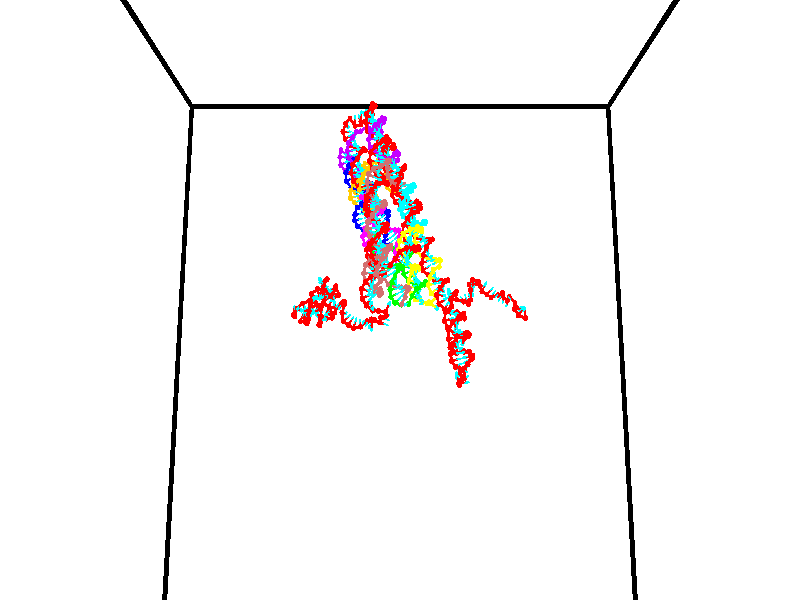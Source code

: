// switches for output
#declare DRAW_BASES = 1; // possible values are 0, 1; only relevant for DNA ribbons
#declare DRAW_BASES_TYPE = 3; // possible values are 1, 2, 3; only relevant for DNA ribbons
#declare DRAW_FOG = 0; // set to 1 to enable fog

#include "colors.inc"

#include "transforms.inc"
background { rgb <1, 1, 1>}

#default {
   normal{
       ripples 0.25
       frequency 0.20
       turbulence 0.2
       lambda 5
   }
	finish {
		phong 0.1
		phong_size 40.
	}
}

// original window dimensions: 1024x640


// camera settings

camera {
	sky <0, 0.179814, -0.983701>
	up <0, 0.179814, -0.983701>
	right 1.6 * <1, 0, 0>
	location <35, 94.9851, 44.8844>
	look_at <35, 29.7336, 32.9568>
	direction <0, -65.2515, -11.9276>
	angle 67.0682
}


# declare cpy_camera_pos = <35, 94.9851, 44.8844>;
# if (DRAW_FOG = 1)
fog {
	fog_type 2
	up vnormalize(cpy_camera_pos)
	color rgbt<1,1,1,0.3>
	distance 1e-5
	fog_alt 3e-3
	fog_offset 56
}
# end


// LIGHTS

# declare lum = 6;
global_settings {
	ambient_light rgb lum * <0.05, 0.05, 0.05>
	max_trace_level 15
}# declare cpy_direct_light_amount = 0.25;
light_source
{	1000 * <-1, -1.16352, -0.803886>,
	rgb lum * cpy_direct_light_amount
	parallel
}

light_source
{	1000 * <1, 1.16352, 0.803886>,
	rgb lum * cpy_direct_light_amount
	parallel
}

// strand 0

// nucleotide -1

// particle -1
sphere {
	<24.233801, 34.963207, 35.188469> 0.250000
	pigment { color rgbt <1,0,0,0> }
	no_shadow
}
cylinder {
	<24.248781, 34.824249, 34.813679>,  <24.257771, 34.740875, 34.588806>, 0.100000
	pigment { color rgbt <1,0,0,0> }
	no_shadow
}
cylinder {
	<24.248781, 34.824249, 34.813679>,  <24.233801, 34.963207, 35.188469>, 0.100000
	pigment { color rgbt <1,0,0,0> }
	no_shadow
}

// particle -1
sphere {
	<24.248781, 34.824249, 34.813679> 0.100000
	pigment { color rgbt <1,0,0,0> }
	no_shadow
}
sphere {
	0, 1
	scale<0.080000,0.200000,0.300000>
	matrix <0.826054, -0.516879, 0.224658,
		-0.562345, -0.782403, 0.267606,
		0.037453, -0.347392, -0.936972,
		24.260017, 34.720032, 34.532589>
	pigment { color rgbt <0,1,1,0> }
	no_shadow
}
cylinder {
	<24.273561, 34.121529, 35.194561>,  <24.233801, 34.963207, 35.188469>, 0.130000
	pigment { color rgbt <1,0,0,0> }
	no_shadow
}

// nucleotide -1

// particle -1
sphere {
	<24.273561, 34.121529, 35.194561> 0.250000
	pigment { color rgbt <1,0,0,0> }
	no_shadow
}
cylinder {
	<24.437641, 34.300755, 34.876823>,  <24.536089, 34.408291, 34.686180>, 0.100000
	pigment { color rgbt <1,0,0,0> }
	no_shadow
}
cylinder {
	<24.437641, 34.300755, 34.876823>,  <24.273561, 34.121529, 35.194561>, 0.100000
	pigment { color rgbt <1,0,0,0> }
	no_shadow
}

// particle -1
sphere {
	<24.437641, 34.300755, 34.876823> 0.100000
	pigment { color rgbt <1,0,0,0> }
	no_shadow
}
sphere {
	0, 1
	scale<0.080000,0.200000,0.300000>
	matrix <0.799227, -0.596146, 0.076455,
		-0.439287, -0.666220, -0.602642,
		0.410199, 0.448062, -0.794341,
		24.560701, 34.435173, 34.638519>
	pigment { color rgbt <0,1,1,0> }
	no_shadow
}
cylinder {
	<24.309786, 33.733318, 34.466743>,  <24.273561, 34.121529, 35.194561>, 0.130000
	pigment { color rgbt <1,0,0,0> }
	no_shadow
}

// nucleotide -1

// particle -1
sphere {
	<24.309786, 33.733318, 34.466743> 0.250000
	pigment { color rgbt <1,0,0,0> }
	no_shadow
}
cylinder {
	<24.622032, 33.962185, 34.567352>,  <24.809380, 34.099506, 34.627716>, 0.100000
	pigment { color rgbt <1,0,0,0> }
	no_shadow
}
cylinder {
	<24.622032, 33.962185, 34.567352>,  <24.309786, 33.733318, 34.466743>, 0.100000
	pigment { color rgbt <1,0,0,0> }
	no_shadow
}

// particle -1
sphere {
	<24.622032, 33.962185, 34.567352> 0.100000
	pigment { color rgbt <1,0,0,0> }
	no_shadow
}
sphere {
	0, 1
	scale<0.080000,0.200000,0.300000>
	matrix <0.617688, -0.767661, -0.170755,
		0.095384, 0.288657, -0.952670,
		0.780617, 0.572166, 0.251523,
		24.856216, 34.133835, 34.642811>
	pigment { color rgbt <0,1,1,0> }
	no_shadow
}
cylinder {
	<24.892317, 33.462418, 33.944744>,  <24.309786, 33.733318, 34.466743>, 0.130000
	pigment { color rgbt <1,0,0,0> }
	no_shadow
}

// nucleotide -1

// particle -1
sphere {
	<24.892317, 33.462418, 33.944744> 0.250000
	pigment { color rgbt <1,0,0,0> }
	no_shadow
}
cylinder {
	<25.086380, 33.681450, 34.217442>,  <25.202818, 33.812870, 34.381062>, 0.100000
	pigment { color rgbt <1,0,0,0> }
	no_shadow
}
cylinder {
	<25.086380, 33.681450, 34.217442>,  <24.892317, 33.462418, 33.944744>, 0.100000
	pigment { color rgbt <1,0,0,0> }
	no_shadow
}

// particle -1
sphere {
	<25.086380, 33.681450, 34.217442> 0.100000
	pigment { color rgbt <1,0,0,0> }
	no_shadow
}
sphere {
	0, 1
	scale<0.080000,0.200000,0.300000>
	matrix <0.672026, -0.732318, 0.109964,
		0.559467, 0.404799, -0.723281,
		0.485158, 0.547584, 0.681743,
		25.231928, 33.845726, 34.421963>
	pigment { color rgbt <0,1,1,0> }
	no_shadow
}
cylinder {
	<25.614130, 33.531136, 33.745136>,  <24.892317, 33.462418, 33.944744>, 0.130000
	pigment { color rgbt <1,0,0,0> }
	no_shadow
}

// nucleotide -1

// particle -1
sphere {
	<25.614130, 33.531136, 33.745136> 0.250000
	pigment { color rgbt <1,0,0,0> }
	no_shadow
}
cylinder {
	<25.591885, 33.570000, 34.142620>,  <25.578537, 33.593319, 34.381111>, 0.100000
	pigment { color rgbt <1,0,0,0> }
	no_shadow
}
cylinder {
	<25.591885, 33.570000, 34.142620>,  <25.614130, 33.531136, 33.745136>, 0.100000
	pigment { color rgbt <1,0,0,0> }
	no_shadow
}

// particle -1
sphere {
	<25.591885, 33.570000, 34.142620> 0.100000
	pigment { color rgbt <1,0,0,0> }
	no_shadow
}
sphere {
	0, 1
	scale<0.080000,0.200000,0.300000>
	matrix <0.568038, -0.815412, 0.111515,
		0.821121, 0.570669, -0.009841,
		-0.055614, 0.097157, 0.993714,
		25.575201, 33.599148, 34.440735>
	pigment { color rgbt <0,1,1,0> }
	no_shadow
}
cylinder {
	<26.272970, 33.523960, 33.903675>,  <25.614130, 33.531136, 33.745136>, 0.130000
	pigment { color rgbt <1,0,0,0> }
	no_shadow
}

// nucleotide -1

// particle -1
sphere {
	<26.272970, 33.523960, 33.903675> 0.250000
	pigment { color rgbt <1,0,0,0> }
	no_shadow
}
cylinder {
	<26.063717, 33.445740, 34.235481>,  <25.938166, 33.398808, 34.434563>, 0.100000
	pigment { color rgbt <1,0,0,0> }
	no_shadow
}
cylinder {
	<26.063717, 33.445740, 34.235481>,  <26.272970, 33.523960, 33.903675>, 0.100000
	pigment { color rgbt <1,0,0,0> }
	no_shadow
}

// particle -1
sphere {
	<26.063717, 33.445740, 34.235481> 0.100000
	pigment { color rgbt <1,0,0,0> }
	no_shadow
}
sphere {
	0, 1
	scale<0.080000,0.200000,0.300000>
	matrix <0.604895, -0.770843, 0.199758,
		0.600361, 0.606268, 0.521542,
		-0.523134, -0.195552, 0.829512,
		25.906776, 33.387074, 34.484333>
	pigment { color rgbt <0,1,1,0> }
	no_shadow
}
cylinder {
	<26.778612, 33.360260, 34.414421>,  <26.272970, 33.523960, 33.903675>, 0.130000
	pigment { color rgbt <1,0,0,0> }
	no_shadow
}

// nucleotide -1

// particle -1
sphere {
	<26.778612, 33.360260, 34.414421> 0.250000
	pigment { color rgbt <1,0,0,0> }
	no_shadow
}
cylinder {
	<26.422636, 33.214291, 34.523846>,  <26.209051, 33.126709, 34.589500>, 0.100000
	pigment { color rgbt <1,0,0,0> }
	no_shadow
}
cylinder {
	<26.422636, 33.214291, 34.523846>,  <26.778612, 33.360260, 34.414421>, 0.100000
	pigment { color rgbt <1,0,0,0> }
	no_shadow
}

// particle -1
sphere {
	<26.422636, 33.214291, 34.523846> 0.100000
	pigment { color rgbt <1,0,0,0> }
	no_shadow
}
sphere {
	0, 1
	scale<0.080000,0.200000,0.300000>
	matrix <0.424553, -0.881987, 0.204579,
		0.166625, 0.298206, 0.939845,
		-0.889939, -0.364926, 0.273565,
		26.155655, 33.104813, 34.605915>
	pigment { color rgbt <0,1,1,0> }
	no_shadow
}
cylinder {
	<26.836298, 33.076668, 35.003330>,  <26.778612, 33.360260, 34.414421>, 0.130000
	pigment { color rgbt <1,0,0,0> }
	no_shadow
}

// nucleotide -1

// particle -1
sphere {
	<26.836298, 33.076668, 35.003330> 0.250000
	pigment { color rgbt <1,0,0,0> }
	no_shadow
}
cylinder {
	<26.539371, 32.834919, 34.887604>,  <26.361216, 32.689869, 34.818169>, 0.100000
	pigment { color rgbt <1,0,0,0> }
	no_shadow
}
cylinder {
	<26.539371, 32.834919, 34.887604>,  <26.836298, 33.076668, 35.003330>, 0.100000
	pigment { color rgbt <1,0,0,0> }
	no_shadow
}

// particle -1
sphere {
	<26.539371, 32.834919, 34.887604> 0.100000
	pigment { color rgbt <1,0,0,0> }
	no_shadow
}
sphere {
	0, 1
	scale<0.080000,0.200000,0.300000>
	matrix <0.585400, -0.795038, 0.158815,
		-0.326000, -0.051475, 0.943967,
		-0.742315, -0.604372, -0.289315,
		26.316677, 32.653606, 34.800808>
	pigment { color rgbt <0,1,1,0> }
	no_shadow
}
cylinder {
	<26.702202, 32.607174, 35.459270>,  <26.836298, 33.076668, 35.003330>, 0.130000
	pigment { color rgbt <1,0,0,0> }
	no_shadow
}

// nucleotide -1

// particle -1
sphere {
	<26.702202, 32.607174, 35.459270> 0.250000
	pigment { color rgbt <1,0,0,0> }
	no_shadow
}
cylinder {
	<26.569576, 32.429939, 35.126106>,  <26.490002, 32.323597, 34.926208>, 0.100000
	pigment { color rgbt <1,0,0,0> }
	no_shadow
}
cylinder {
	<26.569576, 32.429939, 35.126106>,  <26.702202, 32.607174, 35.459270>, 0.100000
	pigment { color rgbt <1,0,0,0> }
	no_shadow
}

// particle -1
sphere {
	<26.569576, 32.429939, 35.126106> 0.100000
	pigment { color rgbt <1,0,0,0> }
	no_shadow
}
sphere {
	0, 1
	scale<0.080000,0.200000,0.300000>
	matrix <0.473996, -0.841570, 0.259011,
		-0.815716, -0.308917, 0.489057,
		-0.331563, -0.443091, -0.832908,
		26.470108, 32.297012, 34.876232>
	pigment { color rgbt <0,1,1,0> }
	no_shadow
}
cylinder {
	<26.549686, 31.862581, 35.611698>,  <26.702202, 32.607174, 35.459270>, 0.130000
	pigment { color rgbt <1,0,0,0> }
	no_shadow
}

// nucleotide -1

// particle -1
sphere {
	<26.549686, 31.862581, 35.611698> 0.250000
	pigment { color rgbt <1,0,0,0> }
	no_shadow
}
cylinder {
	<26.612268, 31.861753, 35.216625>,  <26.649818, 31.861258, 34.979580>, 0.100000
	pigment { color rgbt <1,0,0,0> }
	no_shadow
}
cylinder {
	<26.612268, 31.861753, 35.216625>,  <26.549686, 31.862581, 35.611698>, 0.100000
	pigment { color rgbt <1,0,0,0> }
	no_shadow
}

// particle -1
sphere {
	<26.612268, 31.861753, 35.216625> 0.100000
	pigment { color rgbt <1,0,0,0> }
	no_shadow
}
sphere {
	0, 1
	scale<0.080000,0.200000,0.300000>
	matrix <0.485473, -0.870700, 0.078726,
		-0.860138, -0.491811, -0.135221,
		0.156455, -0.002069, -0.987683,
		26.659204, 31.861134, 34.920319>
	pigment { color rgbt <0,1,1,0> }
	no_shadow
}
cylinder {
	<26.323391, 31.193687, 35.454823>,  <26.549686, 31.862581, 35.611698>, 0.130000
	pigment { color rgbt <1,0,0,0> }
	no_shadow
}

// nucleotide -1

// particle -1
sphere {
	<26.323391, 31.193687, 35.454823> 0.250000
	pigment { color rgbt <1,0,0,0> }
	no_shadow
}
cylinder {
	<26.569639, 31.307919, 35.161034>,  <26.717388, 31.376457, 34.984760>, 0.100000
	pigment { color rgbt <1,0,0,0> }
	no_shadow
}
cylinder {
	<26.569639, 31.307919, 35.161034>,  <26.323391, 31.193687, 35.454823>, 0.100000
	pigment { color rgbt <1,0,0,0> }
	no_shadow
}

// particle -1
sphere {
	<26.569639, 31.307919, 35.161034> 0.100000
	pigment { color rgbt <1,0,0,0> }
	no_shadow
}
sphere {
	0, 1
	scale<0.080000,0.200000,0.300000>
	matrix <0.444226, -0.895590, 0.024119,
		-0.650900, -0.341121, -0.678207,
		0.615623, 0.285578, -0.734475,
		26.754326, 31.393593, 34.940693>
	pigment { color rgbt <0,1,1,0> }
	no_shadow
}
cylinder {
	<26.374567, 30.688770, 34.822620>,  <26.323391, 31.193687, 35.454823>, 0.130000
	pigment { color rgbt <1,0,0,0> }
	no_shadow
}

// nucleotide -1

// particle -1
sphere {
	<26.374567, 30.688770, 34.822620> 0.250000
	pigment { color rgbt <1,0,0,0> }
	no_shadow
}
cylinder {
	<26.710281, 30.894634, 34.892735>,  <26.911711, 31.018152, 34.934803>, 0.100000
	pigment { color rgbt <1,0,0,0> }
	no_shadow
}
cylinder {
	<26.710281, 30.894634, 34.892735>,  <26.374567, 30.688770, 34.822620>, 0.100000
	pigment { color rgbt <1,0,0,0> }
	no_shadow
}

// particle -1
sphere {
	<26.710281, 30.894634, 34.892735> 0.100000
	pigment { color rgbt <1,0,0,0> }
	no_shadow
}
sphere {
	0, 1
	scale<0.080000,0.200000,0.300000>
	matrix <0.529585, -0.846821, -0.049333,
		0.123043, 0.134231, -0.983281,
		0.839286, 0.514661, 0.175282,
		26.962067, 31.049032, 34.945320>
	pigment { color rgbt <0,1,1,0> }
	no_shadow
}
cylinder {
	<27.033642, 30.315195, 34.803787>,  <26.374567, 30.688770, 34.822620>, 0.130000
	pigment { color rgbt <1,0,0,0> }
	no_shadow
}

// nucleotide -1

// particle -1
sphere {
	<27.033642, 30.315195, 34.803787> 0.250000
	pigment { color rgbt <1,0,0,0> }
	no_shadow
}
cylinder {
	<27.155680, 30.250662, 34.428364>,  <27.228903, 30.211943, 34.203110>, 0.100000
	pigment { color rgbt <1,0,0,0> }
	no_shadow
}
cylinder {
	<27.155680, 30.250662, 34.428364>,  <27.033642, 30.315195, 34.803787>, 0.100000
	pigment { color rgbt <1,0,0,0> }
	no_shadow
}

// particle -1
sphere {
	<27.155680, 30.250662, 34.428364> 0.100000
	pigment { color rgbt <1,0,0,0> }
	no_shadow
}
sphere {
	0, 1
	scale<0.080000,0.200000,0.300000>
	matrix <0.115268, 0.984556, -0.131769,
		0.945320, -0.067983, 0.318980,
		0.305095, -0.161332, -0.938557,
		27.247208, 30.202263, 34.146797>
	pigment { color rgbt <0,1,1,0> }
	no_shadow
}
cylinder {
	<27.682026, 30.502117, 34.755291>,  <27.033642, 30.315195, 34.803787>, 0.130000
	pigment { color rgbt <1,0,0,0> }
	no_shadow
}

// nucleotide -1

// particle -1
sphere {
	<27.682026, 30.502117, 34.755291> 0.250000
	pigment { color rgbt <1,0,0,0> }
	no_shadow
}
cylinder {
	<27.472248, 30.539463, 34.416767>,  <27.346382, 30.561871, 34.213654>, 0.100000
	pigment { color rgbt <1,0,0,0> }
	no_shadow
}
cylinder {
	<27.472248, 30.539463, 34.416767>,  <27.682026, 30.502117, 34.755291>, 0.100000
	pigment { color rgbt <1,0,0,0> }
	no_shadow
}

// particle -1
sphere {
	<27.472248, 30.539463, 34.416767> 0.100000
	pigment { color rgbt <1,0,0,0> }
	no_shadow
}
sphere {
	0, 1
	scale<0.080000,0.200000,0.300000>
	matrix <-0.106017, 0.979074, 0.173711,
		0.844818, 0.180825, -0.503572,
		-0.524445, 0.093367, -0.846309,
		27.314915, 30.567472, 34.162876>
	pigment { color rgbt <0,1,1,0> }
	no_shadow
}
cylinder {
	<28.025043, 31.058113, 34.352730>,  <27.682026, 30.502117, 34.755291>, 0.130000
	pigment { color rgbt <1,0,0,0> }
	no_shadow
}

// nucleotide -1

// particle -1
sphere {
	<28.025043, 31.058113, 34.352730> 0.250000
	pigment { color rgbt <1,0,0,0> }
	no_shadow
}
cylinder {
	<27.635448, 31.020132, 34.270428>,  <27.401691, 30.997343, 34.221046>, 0.100000
	pigment { color rgbt <1,0,0,0> }
	no_shadow
}
cylinder {
	<27.635448, 31.020132, 34.270428>,  <28.025043, 31.058113, 34.352730>, 0.100000
	pigment { color rgbt <1,0,0,0> }
	no_shadow
}

// particle -1
sphere {
	<27.635448, 31.020132, 34.270428> 0.100000
	pigment { color rgbt <1,0,0,0> }
	no_shadow
}
sphere {
	0, 1
	scale<0.080000,0.200000,0.300000>
	matrix <-0.119889, 0.986414, 0.112312,
		0.192292, 0.134058, -0.972138,
		-0.973987, -0.094952, -0.205752,
		27.343252, 30.991646, 34.208702>
	pigment { color rgbt <0,1,1,0> }
	no_shadow
}
cylinder {
	<27.831221, 31.705782, 34.643784>,  <28.025043, 31.058113, 34.352730>, 0.130000
	pigment { color rgbt <1,0,0,0> }
	no_shadow
}

// nucleotide -1

// particle -1
sphere {
	<27.831221, 31.705782, 34.643784> 0.250000
	pigment { color rgbt <1,0,0,0> }
	no_shadow
}
cylinder {
	<27.530645, 31.449541, 34.580578>,  <27.350300, 31.295797, 34.542656>, 0.100000
	pigment { color rgbt <1,0,0,0> }
	no_shadow
}
cylinder {
	<27.530645, 31.449541, 34.580578>,  <27.831221, 31.705782, 34.643784>, 0.100000
	pigment { color rgbt <1,0,0,0> }
	no_shadow
}

// particle -1
sphere {
	<27.530645, 31.449541, 34.580578> 0.100000
	pigment { color rgbt <1,0,0,0> }
	no_shadow
}
sphere {
	0, 1
	scale<0.080000,0.200000,0.300000>
	matrix <-0.649868, 0.759989, 0.009398,
		0.114069, 0.109751, -0.987392,
		-0.751439, -0.640602, -0.158015,
		27.305214, 31.257360, 34.533173>
	pigment { color rgbt <0,1,1,0> }
	no_shadow
}
cylinder {
	<27.540030, 31.848911, 34.017262>,  <27.831221, 31.705782, 34.643784>, 0.130000
	pigment { color rgbt <1,0,0,0> }
	no_shadow
}

// nucleotide -1

// particle -1
sphere {
	<27.540030, 31.848911, 34.017262> 0.250000
	pigment { color rgbt <1,0,0,0> }
	no_shadow
}
cylinder {
	<27.305563, 31.701183, 34.305710>,  <27.164883, 31.612547, 34.478779>, 0.100000
	pigment { color rgbt <1,0,0,0> }
	no_shadow
}
cylinder {
	<27.305563, 31.701183, 34.305710>,  <27.540030, 31.848911, 34.017262>, 0.100000
	pigment { color rgbt <1,0,0,0> }
	no_shadow
}

// particle -1
sphere {
	<27.305563, 31.701183, 34.305710> 0.100000
	pigment { color rgbt <1,0,0,0> }
	no_shadow
}
sphere {
	0, 1
	scale<0.080000,0.200000,0.300000>
	matrix <-0.662448, 0.730903, -0.164144,
		-0.466448, -0.573920, -0.673084,
		-0.586165, -0.369318, 0.721121,
		27.129713, 31.590387, 34.522045>
	pigment { color rgbt <0,1,1,0> }
	no_shadow
}
cylinder {
	<26.805731, 31.645267, 33.657829>,  <27.540030, 31.848911, 34.017262>, 0.130000
	pigment { color rgbt <1,0,0,0> }
	no_shadow
}

// nucleotide -1

// particle -1
sphere {
	<26.805731, 31.645267, 33.657829> 0.250000
	pigment { color rgbt <1,0,0,0> }
	no_shadow
}
cylinder {
	<26.767405, 31.743141, 34.043774>,  <26.744408, 31.801867, 34.275341>, 0.100000
	pigment { color rgbt <1,0,0,0> }
	no_shadow
}
cylinder {
	<26.767405, 31.743141, 34.043774>,  <26.805731, 31.645267, 33.657829>, 0.100000
	pigment { color rgbt <1,0,0,0> }
	no_shadow
}

// particle -1
sphere {
	<26.767405, 31.743141, 34.043774> 0.100000
	pigment { color rgbt <1,0,0,0> }
	no_shadow
}
sphere {
	0, 1
	scale<0.080000,0.200000,0.300000>
	matrix <-0.831238, 0.513579, -0.212791,
		-0.547597, -0.822415, 0.154182,
		-0.095818, 0.244686, 0.964856,
		26.738659, 31.816547, 34.333229>
	pigment { color rgbt <0,1,1,0> }
	no_shadow
}
cylinder {
	<26.125269, 31.742754, 33.727821>,  <26.805731, 31.645267, 33.657829>, 0.130000
	pigment { color rgbt <1,0,0,0> }
	no_shadow
}

// nucleotide -1

// particle -1
sphere {
	<26.125269, 31.742754, 33.727821> 0.250000
	pigment { color rgbt <1,0,0,0> }
	no_shadow
}
cylinder {
	<26.229458, 31.914700, 34.073624>,  <26.291971, 32.017868, 34.281105>, 0.100000
	pigment { color rgbt <1,0,0,0> }
	no_shadow
}
cylinder {
	<26.229458, 31.914700, 34.073624>,  <26.125269, 31.742754, 33.727821>, 0.100000
	pigment { color rgbt <1,0,0,0> }
	no_shadow
}

// particle -1
sphere {
	<26.229458, 31.914700, 34.073624> 0.100000
	pigment { color rgbt <1,0,0,0> }
	no_shadow
}
sphere {
	0, 1
	scale<0.080000,0.200000,0.300000>
	matrix <-0.870235, 0.492330, 0.017394,
		-0.418145, -0.756854, 0.502321,
		0.260473, 0.429864, 0.864506,
		26.307600, 32.043659, 34.332977>
	pigment { color rgbt <0,1,1,0> }
	no_shadow
}
cylinder {
	<25.516022, 31.832129, 34.151115>,  <26.125269, 31.742754, 33.727821>, 0.130000
	pigment { color rgbt <1,0,0,0> }
	no_shadow
}

// nucleotide -1

// particle -1
sphere {
	<25.516022, 31.832129, 34.151115> 0.250000
	pigment { color rgbt <1,0,0,0> }
	no_shadow
}
cylinder {
	<25.767754, 32.076408, 34.343361>,  <25.918793, 32.222977, 34.458710>, 0.100000
	pigment { color rgbt <1,0,0,0> }
	no_shadow
}
cylinder {
	<25.767754, 32.076408, 34.343361>,  <25.516022, 31.832129, 34.151115>, 0.100000
	pigment { color rgbt <1,0,0,0> }
	no_shadow
}

// particle -1
sphere {
	<25.767754, 32.076408, 34.343361> 0.100000
	pigment { color rgbt <1,0,0,0> }
	no_shadow
}
sphere {
	0, 1
	scale<0.080000,0.200000,0.300000>
	matrix <-0.741969, 0.656106, 0.137862,
		-0.231145, -0.443364, 0.866026,
		0.629328, 0.610699, 0.480618,
		25.956553, 32.259617, 34.487545>
	pigment { color rgbt <0,1,1,0> }
	no_shadow
}
cylinder {
	<25.123224, 32.378860, 34.433514>,  <25.516022, 31.832129, 34.151115>, 0.130000
	pigment { color rgbt <1,0,0,0> }
	no_shadow
}

// nucleotide -1

// particle -1
sphere {
	<25.123224, 32.378860, 34.433514> 0.250000
	pigment { color rgbt <1,0,0,0> }
	no_shadow
}
cylinder {
	<25.494246, 32.497223, 34.524796>,  <25.716858, 32.568241, 34.579567>, 0.100000
	pigment { color rgbt <1,0,0,0> }
	no_shadow
}
cylinder {
	<25.494246, 32.497223, 34.524796>,  <25.123224, 32.378860, 34.433514>, 0.100000
	pigment { color rgbt <1,0,0,0> }
	no_shadow
}

// particle -1
sphere {
	<25.494246, 32.497223, 34.524796> 0.100000
	pigment { color rgbt <1,0,0,0> }
	no_shadow
}
sphere {
	0, 1
	scale<0.080000,0.200000,0.300000>
	matrix <-0.341058, 0.919934, 0.193395,
		-0.152710, -0.257217, 0.954211,
		0.927555, 0.295908, 0.228209,
		25.772512, 32.585995, 34.593258>
	pigment { color rgbt <0,1,1,0> }
	no_shadow
}
cylinder {
	<25.040462, 32.647835, 35.105907>,  <25.123224, 32.378860, 34.433514>, 0.130000
	pigment { color rgbt <1,0,0,0> }
	no_shadow
}

// nucleotide -1

// particle -1
sphere {
	<25.040462, 32.647835, 35.105907> 0.250000
	pigment { color rgbt <1,0,0,0> }
	no_shadow
}
cylinder {
	<25.384943, 32.790489, 34.961052>,  <25.591631, 32.876083, 34.874138>, 0.100000
	pigment { color rgbt <1,0,0,0> }
	no_shadow
}
cylinder {
	<25.384943, 32.790489, 34.961052>,  <25.040462, 32.647835, 35.105907>, 0.100000
	pigment { color rgbt <1,0,0,0> }
	no_shadow
}

// particle -1
sphere {
	<25.384943, 32.790489, 34.961052> 0.100000
	pigment { color rgbt <1,0,0,0> }
	no_shadow
}
sphere {
	0, 1
	scale<0.080000,0.200000,0.300000>
	matrix <-0.285414, 0.928886, 0.236030,
		0.420565, -0.099909, 0.901745,
		0.861200, 0.356636, -0.362141,
		25.643303, 32.897480, 34.852409>
	pigment { color rgbt <0,1,1,0> }
	no_shadow
}
cylinder {
	<25.202459, 33.102856, 35.558544>,  <25.040462, 32.647835, 35.105907>, 0.130000
	pigment { color rgbt <1,0,0,0> }
	no_shadow
}

// nucleotide -1

// particle -1
sphere {
	<25.202459, 33.102856, 35.558544> 0.250000
	pigment { color rgbt <1,0,0,0> }
	no_shadow
}
cylinder {
	<25.417311, 33.191986, 35.233131>,  <25.546223, 33.245464, 35.037884>, 0.100000
	pigment { color rgbt <1,0,0,0> }
	no_shadow
}
cylinder {
	<25.417311, 33.191986, 35.233131>,  <25.202459, 33.102856, 35.558544>, 0.100000
	pigment { color rgbt <1,0,0,0> }
	no_shadow
}

// particle -1
sphere {
	<25.417311, 33.191986, 35.233131> 0.100000
	pigment { color rgbt <1,0,0,0> }
	no_shadow
}
sphere {
	0, 1
	scale<0.080000,0.200000,0.300000>
	matrix <-0.276163, 0.957776, 0.079997,
		0.797010, 0.181699, 0.575986,
		0.537130, 0.222824, -0.813536,
		25.578449, 33.258835, 34.989071>
	pigment { color rgbt <0,1,1,0> }
	no_shadow
}
cylinder {
	<24.777693, 33.666565, 35.533981>,  <25.202459, 33.102856, 35.558544>, 0.130000
	pigment { color rgbt <1,0,0,0> }
	no_shadow
}

// nucleotide -1

// particle -1
sphere {
	<24.777693, 33.666565, 35.533981> 0.250000
	pigment { color rgbt <1,0,0,0> }
	no_shadow
}
cylinder {
	<24.952469, 33.761517, 35.186939>,  <25.057335, 33.818489, 34.978714>, 0.100000
	pigment { color rgbt <1,0,0,0> }
	no_shadow
}
cylinder {
	<24.952469, 33.761517, 35.186939>,  <24.777693, 33.666565, 35.533981>, 0.100000
	pigment { color rgbt <1,0,0,0> }
	no_shadow
}

// particle -1
sphere {
	<24.952469, 33.761517, 35.186939> 0.100000
	pigment { color rgbt <1,0,0,0> }
	no_shadow
}
sphere {
	0, 1
	scale<0.080000,0.200000,0.300000>
	matrix <-0.767879, 0.600770, -0.222346,
		0.468448, 0.763365, 0.444781,
		0.436942, 0.237380, -0.867602,
		25.083551, 33.832729, 34.926659>
	pigment { color rgbt <0,1,1,0> }
	no_shadow
}
cylinder {
	<25.500183, 33.806381, 35.714535>,  <24.777693, 33.666565, 35.533981>, 0.130000
	pigment { color rgbt <1,0,0,0> }
	no_shadow
}

// nucleotide -1

// particle -1
sphere {
	<25.500183, 33.806381, 35.714535> 0.250000
	pigment { color rgbt <1,0,0,0> }
	no_shadow
}
cylinder {
	<25.532831, 33.741257, 35.321224>,  <25.552420, 33.702183, 35.085239>, 0.100000
	pigment { color rgbt <1,0,0,0> }
	no_shadow
}
cylinder {
	<25.532831, 33.741257, 35.321224>,  <25.500183, 33.806381, 35.714535>, 0.100000
	pigment { color rgbt <1,0,0,0> }
	no_shadow
}

// particle -1
sphere {
	<25.532831, 33.741257, 35.321224> 0.100000
	pigment { color rgbt <1,0,0,0> }
	no_shadow
}
sphere {
	0, 1
	scale<0.080000,0.200000,0.300000>
	matrix <-0.256211, 0.949984, -0.178566,
		0.963169, 0.266501, 0.035826,
		0.081622, -0.162810, -0.983276,
		25.557318, 33.692413, 35.026241>
	pigment { color rgbt <0,1,1,0> }
	no_shadow
}
cylinder {
	<25.727182, 34.454369, 35.476711>,  <25.500183, 33.806381, 35.714535>, 0.130000
	pigment { color rgbt <1,0,0,0> }
	no_shadow
}

// nucleotide -1

// particle -1
sphere {
	<25.727182, 34.454369, 35.476711> 0.250000
	pigment { color rgbt <1,0,0,0> }
	no_shadow
}
cylinder {
	<25.572258, 34.267296, 35.158901>,  <25.479303, 34.155052, 34.968216>, 0.100000
	pigment { color rgbt <1,0,0,0> }
	no_shadow
}
cylinder {
	<25.572258, 34.267296, 35.158901>,  <25.727182, 34.454369, 35.476711>, 0.100000
	pigment { color rgbt <1,0,0,0> }
	no_shadow
}

// particle -1
sphere {
	<25.572258, 34.267296, 35.158901> 0.100000
	pigment { color rgbt <1,0,0,0> }
	no_shadow
}
sphere {
	0, 1
	scale<0.080000,0.200000,0.300000>
	matrix <-0.516317, 0.823996, -0.233340,
		0.763811, 0.319849, -0.560615,
		-0.387311, -0.467682, -0.794521,
		25.456064, 34.126991, 34.920544>
	pigment { color rgbt <0,1,1,0> }
	no_shadow
}
cylinder {
	<25.833921, 34.921364, 34.869785>,  <25.727182, 34.454369, 35.476711>, 0.130000
	pigment { color rgbt <1,0,0,0> }
	no_shadow
}

// nucleotide -1

// particle -1
sphere {
	<25.833921, 34.921364, 34.869785> 0.250000
	pigment { color rgbt <1,0,0,0> }
	no_shadow
}
cylinder {
	<25.519157, 34.680351, 34.816521>,  <25.330299, 34.535744, 34.784561>, 0.100000
	pigment { color rgbt <1,0,0,0> }
	no_shadow
}
cylinder {
	<25.519157, 34.680351, 34.816521>,  <25.833921, 34.921364, 34.869785>, 0.100000
	pigment { color rgbt <1,0,0,0> }
	no_shadow
}

// particle -1
sphere {
	<25.519157, 34.680351, 34.816521> 0.100000
	pigment { color rgbt <1,0,0,0> }
	no_shadow
}
sphere {
	0, 1
	scale<0.080000,0.200000,0.300000>
	matrix <-0.588151, 0.797649, -0.133543,
		0.186676, -0.026770, -0.982057,
		-0.786911, -0.602527, -0.133157,
		25.283083, 34.499592, 34.776573>
	pigment { color rgbt <0,1,1,0> }
	no_shadow
}
cylinder {
	<26.043013, 35.326813, 34.274643>,  <25.833921, 34.921364, 34.869785>, 0.130000
	pigment { color rgbt <1,0,0,0> }
	no_shadow
}

// nucleotide -1

// particle -1
sphere {
	<26.043013, 35.326813, 34.274643> 0.250000
	pigment { color rgbt <1,0,0,0> }
	no_shadow
}
cylinder {
	<26.253036, 35.620583, 34.102627>,  <26.379051, 35.796844, 33.999416>, 0.100000
	pigment { color rgbt <1,0,0,0> }
	no_shadow
}
cylinder {
	<26.253036, 35.620583, 34.102627>,  <26.043013, 35.326813, 34.274643>, 0.100000
	pigment { color rgbt <1,0,0,0> }
	no_shadow
}

// particle -1
sphere {
	<26.253036, 35.620583, 34.102627> 0.100000
	pigment { color rgbt <1,0,0,0> }
	no_shadow
}
sphere {
	0, 1
	scale<0.080000,0.200000,0.300000>
	matrix <0.548223, -0.678366, -0.489153,
		-0.650971, 0.021076, -0.758810,
		0.525060, 0.734422, -0.430042,
		26.410555, 35.840908, 33.973614>
	pigment { color rgbt <0,1,1,0> }
	no_shadow
}
cylinder {
	<26.081448, 35.242374, 33.437103>,  <26.043013, 35.326813, 34.274643>, 0.130000
	pigment { color rgbt <1,0,0,0> }
	no_shadow
}

// nucleotide -1

// particle -1
sphere {
	<26.081448, 35.242374, 33.437103> 0.250000
	pigment { color rgbt <1,0,0,0> }
	no_shadow
}
cylinder {
	<26.385382, 35.386383, 33.653633>,  <26.567741, 35.472790, 33.783550>, 0.100000
	pigment { color rgbt <1,0,0,0> }
	no_shadow
}
cylinder {
	<26.385382, 35.386383, 33.653633>,  <26.081448, 35.242374, 33.437103>, 0.100000
	pigment { color rgbt <1,0,0,0> }
	no_shadow
}

// particle -1
sphere {
	<26.385382, 35.386383, 33.653633> 0.100000
	pigment { color rgbt <1,0,0,0> }
	no_shadow
}
sphere {
	0, 1
	scale<0.080000,0.200000,0.300000>
	matrix <0.593022, -0.725050, -0.350183,
		0.266412, 0.587098, -0.764422,
		0.759836, 0.360026, 0.541324,
		26.613333, 35.494392, 33.816029>
	pigment { color rgbt <0,1,1,0> }
	no_shadow
}
cylinder {
	<26.701597, 35.460770, 33.078373>,  <26.081448, 35.242374, 33.437103>, 0.130000
	pigment { color rgbt <1,0,0,0> }
	no_shadow
}

// nucleotide -1

// particle -1
sphere {
	<26.701597, 35.460770, 33.078373> 0.250000
	pigment { color rgbt <1,0,0,0> }
	no_shadow
}
cylinder {
	<26.792368, 35.333942, 33.446712>,  <26.846830, 35.257847, 33.667717>, 0.100000
	pigment { color rgbt <1,0,0,0> }
	no_shadow
}
cylinder {
	<26.792368, 35.333942, 33.446712>,  <26.701597, 35.460770, 33.078373>, 0.100000
	pigment { color rgbt <1,0,0,0> }
	no_shadow
}

// particle -1
sphere {
	<26.792368, 35.333942, 33.446712> 0.100000
	pigment { color rgbt <1,0,0,0> }
	no_shadow
}
sphere {
	0, 1
	scale<0.080000,0.200000,0.300000>
	matrix <0.537085, -0.748004, -0.389911,
		0.812431, 0.583057, 0.000553,
		0.226927, -0.317072, 0.920853,
		26.860445, 35.238819, 33.722969>
	pigment { color rgbt <0,1,1,0> }
	no_shadow
}
cylinder {
	<27.460253, 35.410519, 33.180355>,  <26.701597, 35.460770, 33.078373>, 0.130000
	pigment { color rgbt <1,0,0,0> }
	no_shadow
}

// nucleotide -1

// particle -1
sphere {
	<27.460253, 35.410519, 33.180355> 0.250000
	pigment { color rgbt <1,0,0,0> }
	no_shadow
}
cylinder {
	<27.266006, 35.139610, 33.401436>,  <27.149458, 34.977066, 33.534084>, 0.100000
	pigment { color rgbt <1,0,0,0> }
	no_shadow
}
cylinder {
	<27.266006, 35.139610, 33.401436>,  <27.460253, 35.410519, 33.180355>, 0.100000
	pigment { color rgbt <1,0,0,0> }
	no_shadow
}

// particle -1
sphere {
	<27.266006, 35.139610, 33.401436> 0.100000
	pigment { color rgbt <1,0,0,0> }
	no_shadow
}
sphere {
	0, 1
	scale<0.080000,0.200000,0.300000>
	matrix <0.575690, -0.723566, -0.380833,
		0.657843, 0.133246, 0.741275,
		-0.485617, -0.677273, 0.552701,
		27.120321, 34.936428, 33.567245>
	pigment { color rgbt <0,1,1,0> }
	no_shadow
}
cylinder {
	<27.994410, 35.439529, 33.639713>,  <27.460253, 35.410519, 33.180355>, 0.130000
	pigment { color rgbt <1,0,0,0> }
	no_shadow
}

// nucleotide -1

// particle -1
sphere {
	<27.994410, 35.439529, 33.639713> 0.250000
	pigment { color rgbt <1,0,0,0> }
	no_shadow
}
cylinder {
	<28.117258, 35.076366, 33.753826>,  <28.190968, 34.858471, 33.822296>, 0.100000
	pigment { color rgbt <1,0,0,0> }
	no_shadow
}
cylinder {
	<28.117258, 35.076366, 33.753826>,  <27.994410, 35.439529, 33.639713>, 0.100000
	pigment { color rgbt <1,0,0,0> }
	no_shadow
}

// particle -1
sphere {
	<28.117258, 35.076366, 33.753826> 0.100000
	pigment { color rgbt <1,0,0,0> }
	no_shadow
}
sphere {
	0, 1
	scale<0.080000,0.200000,0.300000>
	matrix <-0.309543, -0.378773, -0.872190,
		0.899923, 0.179559, -0.397364,
		0.307120, -0.907904, 0.285285,
		28.209394, 34.803997, 33.839413>
	pigment { color rgbt <0,1,1,0> }
	no_shadow
}
cylinder {
	<28.491175, 35.044079, 32.999786>,  <27.994410, 35.439529, 33.639713>, 0.130000
	pigment { color rgbt <1,0,0,0> }
	no_shadow
}

// nucleotide -1

// particle -1
sphere {
	<28.491175, 35.044079, 32.999786> 0.250000
	pigment { color rgbt <1,0,0,0> }
	no_shadow
}
cylinder {
	<28.319834, 34.782116, 33.248821>,  <28.217030, 34.624939, 33.398243>, 0.100000
	pigment { color rgbt <1,0,0,0> }
	no_shadow
}
cylinder {
	<28.319834, 34.782116, 33.248821>,  <28.491175, 35.044079, 32.999786>, 0.100000
	pigment { color rgbt <1,0,0,0> }
	no_shadow
}

// particle -1
sphere {
	<28.319834, 34.782116, 33.248821> 0.100000
	pigment { color rgbt <1,0,0,0> }
	no_shadow
}
sphere {
	0, 1
	scale<0.080000,0.200000,0.300000>
	matrix <-0.324556, -0.531514, -0.782404,
		0.843313, -0.537210, 0.015124,
		-0.428354, -0.654902, 0.622587,
		28.191328, 34.585644, 33.435596>
	pigment { color rgbt <0,1,1,0> }
	no_shadow
}
cylinder {
	<28.434652, 34.549072, 32.639149>,  <28.491175, 35.044079, 32.999786>, 0.130000
	pigment { color rgbt <1,0,0,0> }
	no_shadow
}

// nucleotide -1

// particle -1
sphere {
	<28.434652, 34.549072, 32.639149> 0.250000
	pigment { color rgbt <1,0,0,0> }
	no_shadow
}
cylinder {
	<28.194675, 34.411701, 32.928181>,  <28.050690, 34.329277, 33.101601>, 0.100000
	pigment { color rgbt <1,0,0,0> }
	no_shadow
}
cylinder {
	<28.194675, 34.411701, 32.928181>,  <28.434652, 34.549072, 32.639149>, 0.100000
	pigment { color rgbt <1,0,0,0> }
	no_shadow
}

// particle -1
sphere {
	<28.194675, 34.411701, 32.928181> 0.100000
	pigment { color rgbt <1,0,0,0> }
	no_shadow
}
sphere {
	0, 1
	scale<0.080000,0.200000,0.300000>
	matrix <-0.516330, -0.523699, -0.677600,
		0.611124, -0.779612, 0.136866,
		-0.599942, -0.343430, 0.722582,
		28.014692, 34.308674, 33.144955>
	pigment { color rgbt <0,1,1,0> }
	no_shadow
}
cylinder {
	<28.373922, 33.769402, 32.581379>,  <28.434652, 34.549072, 32.639149>, 0.130000
	pigment { color rgbt <1,0,0,0> }
	no_shadow
}

// nucleotide -1

// particle -1
sphere {
	<28.373922, 33.769402, 32.581379> 0.250000
	pigment { color rgbt <1,0,0,0> }
	no_shadow
}
cylinder {
	<28.051493, 33.907955, 32.773323>,  <27.858034, 33.991085, 32.888489>, 0.100000
	pigment { color rgbt <1,0,0,0> }
	no_shadow
}
cylinder {
	<28.051493, 33.907955, 32.773323>,  <28.373922, 33.769402, 32.581379>, 0.100000
	pigment { color rgbt <1,0,0,0> }
	no_shadow
}

// particle -1
sphere {
	<28.051493, 33.907955, 32.773323> 0.100000
	pigment { color rgbt <1,0,0,0> }
	no_shadow
}
sphere {
	0, 1
	scale<0.080000,0.200000,0.300000>
	matrix <-0.582710, -0.606209, -0.541257,
		0.103414, -0.715912, 0.690489,
		-0.806074, 0.346381, 0.479860,
		27.809671, 34.011871, 32.917282>
	pigment { color rgbt <0,1,1,0> }
	no_shadow
}
cylinder {
	<28.679722, 33.648911, 33.231300>,  <28.373922, 33.769402, 32.581379>, 0.130000
	pigment { color rgbt <1,0,0,0> }
	no_shadow
}

// nucleotide -1

// particle -1
sphere {
	<28.679722, 33.648911, 33.231300> 0.250000
	pigment { color rgbt <1,0,0,0> }
	no_shadow
}
cylinder {
	<28.332439, 33.659874, 33.429478>,  <28.124069, 33.666454, 33.548386>, 0.100000
	pigment { color rgbt <1,0,0,0> }
	no_shadow
}
cylinder {
	<28.332439, 33.659874, 33.429478>,  <28.679722, 33.648911, 33.231300>, 0.100000
	pigment { color rgbt <1,0,0,0> }
	no_shadow
}

// particle -1
sphere {
	<28.332439, 33.659874, 33.429478> 0.100000
	pigment { color rgbt <1,0,0,0> }
	no_shadow
}
sphere {
	0, 1
	scale<0.080000,0.200000,0.300000>
	matrix <-0.471584, -0.356189, -0.806684,
		0.154360, -0.934012, 0.322172,
		-0.868206, 0.027411, 0.495446,
		28.071978, 33.668098, 33.578110>
	pigment { color rgbt <0,1,1,0> }
	no_shadow
}
cylinder {
	<28.435146, 33.008408, 33.146263>,  <28.679722, 33.648911, 33.231300>, 0.130000
	pigment { color rgbt <1,0,0,0> }
	no_shadow
}

// nucleotide -1

// particle -1
sphere {
	<28.435146, 33.008408, 33.146263> 0.250000
	pigment { color rgbt <1,0,0,0> }
	no_shadow
}
cylinder {
	<28.115526, 33.240582, 33.209015>,  <27.923754, 33.379887, 33.246666>, 0.100000
	pigment { color rgbt <1,0,0,0> }
	no_shadow
}
cylinder {
	<28.115526, 33.240582, 33.209015>,  <28.435146, 33.008408, 33.146263>, 0.100000
	pigment { color rgbt <1,0,0,0> }
	no_shadow
}

// particle -1
sphere {
	<28.115526, 33.240582, 33.209015> 0.100000
	pigment { color rgbt <1,0,0,0> }
	no_shadow
}
sphere {
	0, 1
	scale<0.080000,0.200000,0.300000>
	matrix <-0.549159, -0.598286, -0.583505,
		-0.244830, -0.552401, 0.796813,
		-0.799051, 0.580437, 0.156878,
		27.875811, 33.414711, 33.256077>
	pigment { color rgbt <0,1,1,0> }
	no_shadow
}
cylinder {
	<27.951954, 32.539722, 33.091446>,  <28.435146, 33.008408, 33.146263>, 0.130000
	pigment { color rgbt <1,0,0,0> }
	no_shadow
}

// nucleotide -1

// particle -1
sphere {
	<27.951954, 32.539722, 33.091446> 0.250000
	pigment { color rgbt <1,0,0,0> }
	no_shadow
}
cylinder {
	<27.784698, 32.893894, 33.010284>,  <27.684345, 33.106400, 32.961590>, 0.100000
	pigment { color rgbt <1,0,0,0> }
	no_shadow
}
cylinder {
	<27.784698, 32.893894, 33.010284>,  <27.951954, 32.539722, 33.091446>, 0.100000
	pigment { color rgbt <1,0,0,0> }
	no_shadow
}

// particle -1
sphere {
	<27.784698, 32.893894, 33.010284> 0.100000
	pigment { color rgbt <1,0,0,0> }
	no_shadow
}
sphere {
	0, 1
	scale<0.080000,0.200000,0.300000>
	matrix <-0.567469, -0.429029, -0.702789,
		-0.709325, -0.178721, 0.681849,
		-0.418136, 0.885434, -0.202903,
		27.659258, 33.159523, 32.949413>
	pigment { color rgbt <0,1,1,0> }
	no_shadow
}
cylinder {
	<27.240416, 32.394432, 33.245785>,  <27.951954, 32.539722, 33.091446>, 0.130000
	pigment { color rgbt <1,0,0,0> }
	no_shadow
}

// nucleotide -1

// particle -1
sphere {
	<27.240416, 32.394432, 33.245785> 0.250000
	pigment { color rgbt <1,0,0,0> }
	no_shadow
}
cylinder {
	<27.303728, 32.690983, 32.984921>,  <27.341717, 32.868912, 32.828403>, 0.100000
	pigment { color rgbt <1,0,0,0> }
	no_shadow
}
cylinder {
	<27.303728, 32.690983, 32.984921>,  <27.240416, 32.394432, 33.245785>, 0.100000
	pigment { color rgbt <1,0,0,0> }
	no_shadow
}

// particle -1
sphere {
	<27.303728, 32.690983, 32.984921> 0.100000
	pigment { color rgbt <1,0,0,0> }
	no_shadow
}
sphere {
	0, 1
	scale<0.080000,0.200000,0.300000>
	matrix <-0.642582, -0.424137, -0.638119,
		-0.749690, 0.520068, 0.409261,
		0.158283, 0.741375, -0.652158,
		27.351213, 32.913395, 32.789272>
	pigment { color rgbt <0,1,1,0> }
	no_shadow
}
cylinder {
	<26.783419, 32.463032, 32.637768>,  <27.240416, 32.394432, 33.245785>, 0.130000
	pigment { color rgbt <1,0,0,0> }
	no_shadow
}

// nucleotide -1

// particle -1
sphere {
	<26.783419, 32.463032, 32.637768> 0.250000
	pigment { color rgbt <1,0,0,0> }
	no_shadow
}
cylinder {
	<27.091820, 32.679111, 32.502865>,  <27.276861, 32.808758, 32.421925>, 0.100000
	pigment { color rgbt <1,0,0,0> }
	no_shadow
}
cylinder {
	<27.091820, 32.679111, 32.502865>,  <26.783419, 32.463032, 32.637768>, 0.100000
	pigment { color rgbt <1,0,0,0> }
	no_shadow
}

// particle -1
sphere {
	<27.091820, 32.679111, 32.502865> 0.100000
	pigment { color rgbt <1,0,0,0> }
	no_shadow
}
sphere {
	0, 1
	scale<0.080000,0.200000,0.300000>
	matrix <-0.370977, -0.049466, -0.927324,
		-0.517620, 0.840084, 0.162262,
		0.771003, 0.540197, -0.337256,
		27.323120, 32.841171, 32.401688>
	pigment { color rgbt <0,1,1,0> }
	no_shadow
}
cylinder {
	<26.902298, 32.151669, 31.917030>,  <26.783419, 32.463032, 32.637768>, 0.130000
	pigment { color rgbt <1,0,0,0> }
	no_shadow
}

// nucleotide -1

// particle -1
sphere {
	<26.902298, 32.151669, 31.917030> 0.250000
	pigment { color rgbt <1,0,0,0> }
	no_shadow
}
cylinder {
	<26.694864, 32.459476, 31.767950>,  <26.570404, 32.644161, 31.678503>, 0.100000
	pigment { color rgbt <1,0,0,0> }
	no_shadow
}
cylinder {
	<26.694864, 32.459476, 31.767950>,  <26.902298, 32.151669, 31.917030>, 0.100000
	pigment { color rgbt <1,0,0,0> }
	no_shadow
}

// particle -1
sphere {
	<26.694864, 32.459476, 31.767950> 0.100000
	pigment { color rgbt <1,0,0,0> }
	no_shadow
}
sphere {
	0, 1
	scale<0.080000,0.200000,0.300000>
	matrix <0.509948, 0.628241, 0.587593,
		0.686312, 0.114659, -0.718213,
		-0.518584, 0.769524, -0.372699,
		26.539289, 32.690334, 31.656139>
	pigment { color rgbt <0,1,1,0> }
	no_shadow
}
cylinder {
	<27.329866, 32.720104, 31.668451>,  <26.902298, 32.151669, 31.917030>, 0.130000
	pigment { color rgbt <1,0,0,0> }
	no_shadow
}

// nucleotide -1

// particle -1
sphere {
	<27.329866, 32.720104, 31.668451> 0.250000
	pigment { color rgbt <1,0,0,0> }
	no_shadow
}
cylinder {
	<26.971029, 32.828960, 31.807686>,  <26.755728, 32.894276, 31.891226>, 0.100000
	pigment { color rgbt <1,0,0,0> }
	no_shadow
}
cylinder {
	<26.971029, 32.828960, 31.807686>,  <27.329866, 32.720104, 31.668451>, 0.100000
	pigment { color rgbt <1,0,0,0> }
	no_shadow
}

// particle -1
sphere {
	<26.971029, 32.828960, 31.807686> 0.100000
	pigment { color rgbt <1,0,0,0> }
	no_shadow
}
sphere {
	0, 1
	scale<0.080000,0.200000,0.300000>
	matrix <0.441367, 0.515359, 0.734575,
		0.020522, 0.812614, -0.582440,
		-0.897092, 0.272145, 0.348085,
		26.701902, 32.910603, 31.912111>
	pigment { color rgbt <0,1,1,0> }
	no_shadow
}
cylinder {
	<27.416222, 33.394997, 31.781094>,  <27.329866, 32.720104, 31.668451>, 0.130000
	pigment { color rgbt <1,0,0,0> }
	no_shadow
}

// nucleotide -1

// particle -1
sphere {
	<27.416222, 33.394997, 31.781094> 0.250000
	pigment { color rgbt <1,0,0,0> }
	no_shadow
}
cylinder {
	<27.135557, 33.267258, 32.035870>,  <26.967159, 33.190613, 32.188736>, 0.100000
	pigment { color rgbt <1,0,0,0> }
	no_shadow
}
cylinder {
	<27.135557, 33.267258, 32.035870>,  <27.416222, 33.394997, 31.781094>, 0.100000
	pigment { color rgbt <1,0,0,0> }
	no_shadow
}

// particle -1
sphere {
	<27.135557, 33.267258, 32.035870> 0.100000
	pigment { color rgbt <1,0,0,0> }
	no_shadow
}
sphere {
	0, 1
	scale<0.080000,0.200000,0.300000>
	matrix <0.528162, 0.366904, 0.765785,
		-0.478246, 0.873727, -0.088775,
		-0.701659, -0.319346, 0.636940,
		26.925060, 33.171455, 32.226952>
	pigment { color rgbt <0,1,1,0> }
	no_shadow
}
cylinder {
	<27.251816, 34.025879, 32.089096>,  <27.416222, 33.394997, 31.781094>, 0.130000
	pigment { color rgbt <1,0,0,0> }
	no_shadow
}

// nucleotide -1

// particle -1
sphere {
	<27.251816, 34.025879, 32.089096> 0.250000
	pigment { color rgbt <1,0,0,0> }
	no_shadow
}
cylinder {
	<27.253532, 33.706352, 32.329720>,  <27.254562, 33.514637, 32.474094>, 0.100000
	pigment { color rgbt <1,0,0,0> }
	no_shadow
}
cylinder {
	<27.253532, 33.706352, 32.329720>,  <27.251816, 34.025879, 32.089096>, 0.100000
	pigment { color rgbt <1,0,0,0> }
	no_shadow
}

// particle -1
sphere {
	<27.253532, 33.706352, 32.329720> 0.100000
	pigment { color rgbt <1,0,0,0> }
	no_shadow
}
sphere {
	0, 1
	scale<0.080000,0.200000,0.300000>
	matrix <0.455195, 0.537187, 0.710090,
		-0.890382, 0.270781, 0.365922,
		0.004290, -0.798816, 0.601560,
		27.254820, 33.466709, 32.510189>
	pigment { color rgbt <0,1,1,0> }
	no_shadow
}
cylinder {
	<27.099529, 34.309799, 32.670113>,  <27.251816, 34.025879, 32.089096>, 0.130000
	pigment { color rgbt <1,0,0,0> }
	no_shadow
}

// nucleotide -1

// particle -1
sphere {
	<27.099529, 34.309799, 32.670113> 0.250000
	pigment { color rgbt <1,0,0,0> }
	no_shadow
}
cylinder {
	<27.296480, 33.969933, 32.745617>,  <27.414650, 33.766010, 32.790920>, 0.100000
	pigment { color rgbt <1,0,0,0> }
	no_shadow
}
cylinder {
	<27.296480, 33.969933, 32.745617>,  <27.099529, 34.309799, 32.670113>, 0.100000
	pigment { color rgbt <1,0,0,0> }
	no_shadow
}

// particle -1
sphere {
	<27.296480, 33.969933, 32.745617> 0.100000
	pigment { color rgbt <1,0,0,0> }
	no_shadow
}
sphere {
	0, 1
	scale<0.080000,0.200000,0.300000>
	matrix <0.498058, 0.452898, 0.739474,
		-0.713795, -0.270088, 0.646181,
		0.492376, -0.849668, 0.188757,
		27.444193, 33.715031, 32.802242>
	pigment { color rgbt <0,1,1,0> }
	no_shadow
}
cylinder {
	<26.876726, 34.178902, 33.256641>,  <27.099529, 34.309799, 32.670113>, 0.130000
	pigment { color rgbt <1,0,0,0> }
	no_shadow
}

// nucleotide -1

// particle -1
sphere {
	<26.876726, 34.178902, 33.256641> 0.250000
	pigment { color rgbt <1,0,0,0> }
	no_shadow
}
cylinder {
	<27.216690, 33.972034, 33.216267>,  <27.420668, 33.847912, 33.192039>, 0.100000
	pigment { color rgbt <1,0,0,0> }
	no_shadow
}
cylinder {
	<27.216690, 33.972034, 33.216267>,  <26.876726, 34.178902, 33.256641>, 0.100000
	pigment { color rgbt <1,0,0,0> }
	no_shadow
}

// particle -1
sphere {
	<27.216690, 33.972034, 33.216267> 0.100000
	pigment { color rgbt <1,0,0,0> }
	no_shadow
}
sphere {
	0, 1
	scale<0.080000,0.200000,0.300000>
	matrix <0.372316, 0.453847, 0.809570,
		-0.372874, -0.725643, 0.578280,
		0.849909, -0.517171, -0.100941,
		27.471663, 33.816883, 33.185986>
	pigment { color rgbt <0,1,1,0> }
	no_shadow
}
cylinder {
	<27.147558, 33.879032, 33.908516>,  <26.876726, 34.178902, 33.256641>, 0.130000
	pigment { color rgbt <1,0,0,0> }
	no_shadow
}

// nucleotide -1

// particle -1
sphere {
	<27.147558, 33.879032, 33.908516> 0.250000
	pigment { color rgbt <1,0,0,0> }
	no_shadow
}
cylinder {
	<27.461390, 33.973969, 33.679394>,  <27.649689, 34.030930, 33.541920>, 0.100000
	pigment { color rgbt <1,0,0,0> }
	no_shadow
}
cylinder {
	<27.461390, 33.973969, 33.679394>,  <27.147558, 33.879032, 33.908516>, 0.100000
	pigment { color rgbt <1,0,0,0> }
	no_shadow
}

// particle -1
sphere {
	<27.461390, 33.973969, 33.679394> 0.100000
	pigment { color rgbt <1,0,0,0> }
	no_shadow
}
sphere {
	0, 1
	scale<0.080000,0.200000,0.300000>
	matrix <0.387717, 0.533133, 0.751960,
		0.483850, -0.812059, 0.326265,
		0.784579, 0.237338, -0.572806,
		27.696762, 34.045170, 33.507553>
	pigment { color rgbt <0,1,1,0> }
	no_shadow
}
cylinder {
	<27.682764, 33.651455, 34.265522>,  <27.147558, 33.879032, 33.908516>, 0.130000
	pigment { color rgbt <1,0,0,0> }
	no_shadow
}

// nucleotide -1

// particle -1
sphere {
	<27.682764, 33.651455, 34.265522> 0.250000
	pigment { color rgbt <1,0,0,0> }
	no_shadow
}
cylinder {
	<27.838205, 33.921249, 34.014423>,  <27.931471, 34.083126, 33.863766>, 0.100000
	pigment { color rgbt <1,0,0,0> }
	no_shadow
}
cylinder {
	<27.838205, 33.921249, 34.014423>,  <27.682764, 33.651455, 34.265522>, 0.100000
	pigment { color rgbt <1,0,0,0> }
	no_shadow
}

// particle -1
sphere {
	<27.838205, 33.921249, 34.014423> 0.100000
	pigment { color rgbt <1,0,0,0> }
	no_shadow
}
sphere {
	0, 1
	scale<0.080000,0.200000,0.300000>
	matrix <0.458223, 0.449601, 0.766740,
		0.799386, -0.585605, -0.134347,
		0.388604, 0.674482, -0.627742,
		27.954786, 34.123592, 33.826099>
	pigment { color rgbt <0,1,1,0> }
	no_shadow
}
cylinder {
	<28.417809, 33.662674, 34.341221>,  <27.682764, 33.651455, 34.265522>, 0.130000
	pigment { color rgbt <1,0,0,0> }
	no_shadow
}

// nucleotide -1

// particle -1
sphere {
	<28.417809, 33.662674, 34.341221> 0.250000
	pigment { color rgbt <1,0,0,0> }
	no_shadow
}
cylinder {
	<28.343487, 34.026058, 34.191456>,  <28.298893, 34.244087, 34.101597>, 0.100000
	pigment { color rgbt <1,0,0,0> }
	no_shadow
}
cylinder {
	<28.343487, 34.026058, 34.191456>,  <28.417809, 33.662674, 34.341221>, 0.100000
	pigment { color rgbt <1,0,0,0> }
	no_shadow
}

// particle -1
sphere {
	<28.343487, 34.026058, 34.191456> 0.100000
	pigment { color rgbt <1,0,0,0> }
	no_shadow
}
sphere {
	0, 1
	scale<0.080000,0.200000,0.300000>
	matrix <0.701725, 0.389408, 0.596610,
		0.687793, -0.151878, -0.709841,
		-0.185806, 0.908457, -0.374409,
		28.287745, 34.298595, 34.079132>
	pigment { color rgbt <0,1,1,0> }
	no_shadow
}
cylinder {
	<29.007320, 33.883163, 33.997181>,  <28.417809, 33.662674, 34.341221>, 0.130000
	pigment { color rgbt <1,0,0,0> }
	no_shadow
}

// nucleotide -1

// particle -1
sphere {
	<29.007320, 33.883163, 33.997181> 0.250000
	pigment { color rgbt <1,0,0,0> }
	no_shadow
}
cylinder {
	<28.788469, 34.174004, 34.163059>,  <28.657158, 34.348507, 34.262585>, 0.100000
	pigment { color rgbt <1,0,0,0> }
	no_shadow
}
cylinder {
	<28.788469, 34.174004, 34.163059>,  <29.007320, 33.883163, 33.997181>, 0.100000
	pigment { color rgbt <1,0,0,0> }
	no_shadow
}

// particle -1
sphere {
	<28.788469, 34.174004, 34.163059> 0.100000
	pigment { color rgbt <1,0,0,0> }
	no_shadow
}
sphere {
	0, 1
	scale<0.080000,0.200000,0.300000>
	matrix <0.783848, 0.271250, 0.558575,
		0.293654, 0.630672, -0.718346,
		-0.547128, 0.727102, 0.414697,
		28.624331, 34.392136, 34.287468>
	pigment { color rgbt <0,1,1,0> }
	no_shadow
}
cylinder {
	<29.331806, 34.617218, 33.976753>,  <29.007320, 33.883163, 33.997181>, 0.130000
	pigment { color rgbt <1,0,0,0> }
	no_shadow
}

// nucleotide -1

// particle -1
sphere {
	<29.331806, 34.617218, 33.976753> 0.250000
	pigment { color rgbt <1,0,0,0> }
	no_shadow
}
cylinder {
	<29.070379, 34.591217, 34.278381>,  <28.913523, 34.575619, 34.459358>, 0.100000
	pigment { color rgbt <1,0,0,0> }
	no_shadow
}
cylinder {
	<29.070379, 34.591217, 34.278381>,  <29.331806, 34.617218, 33.976753>, 0.100000
	pigment { color rgbt <1,0,0,0> }
	no_shadow
}

// particle -1
sphere {
	<29.070379, 34.591217, 34.278381> 0.100000
	pigment { color rgbt <1,0,0,0> }
	no_shadow
}
sphere {
	0, 1
	scale<0.080000,0.200000,0.300000>
	matrix <0.715112, 0.273315, 0.643361,
		-0.247916, 0.959726, -0.132149,
		-0.653569, -0.064998, 0.754071,
		28.874310, 34.571716, 34.504604>
	pigment { color rgbt <0,1,1,0> }
	no_shadow
}
cylinder {
	<29.423157, 35.229527, 34.341610>,  <29.331806, 34.617218, 33.976753>, 0.130000
	pigment { color rgbt <1,0,0,0> }
	no_shadow
}

// nucleotide -1

// particle -1
sphere {
	<29.423157, 35.229527, 34.341610> 0.250000
	pigment { color rgbt <1,0,0,0> }
	no_shadow
}
cylinder {
	<29.312725, 34.923260, 34.573997>,  <29.246466, 34.739498, 34.713432>, 0.100000
	pigment { color rgbt <1,0,0,0> }
	no_shadow
}
cylinder {
	<29.312725, 34.923260, 34.573997>,  <29.423157, 35.229527, 34.341610>, 0.100000
	pigment { color rgbt <1,0,0,0> }
	no_shadow
}

// particle -1
sphere {
	<29.312725, 34.923260, 34.573997> 0.100000
	pigment { color rgbt <1,0,0,0> }
	no_shadow
}
sphere {
	0, 1
	scale<0.080000,0.200000,0.300000>
	matrix <0.705692, 0.248891, 0.663364,
		-0.652517, 0.593128, 0.471615,
		-0.276080, -0.765671, 0.580971,
		29.229900, 34.693558, 34.748287>
	pigment { color rgbt <0,1,1,0> }
	no_shadow
}
cylinder {
	<29.192274, 35.385300, 35.058815>,  <29.423157, 35.229527, 34.341610>, 0.130000
	pigment { color rgbt <1,0,0,0> }
	no_shadow
}

// nucleotide -1

// particle -1
sphere {
	<29.192274, 35.385300, 35.058815> 0.250000
	pigment { color rgbt <1,0,0,0> }
	no_shadow
}
cylinder {
	<29.369026, 35.027409, 35.032894>,  <29.475079, 34.812672, 35.017342>, 0.100000
	pigment { color rgbt <1,0,0,0> }
	no_shadow
}
cylinder {
	<29.369026, 35.027409, 35.032894>,  <29.192274, 35.385300, 35.058815>, 0.100000
	pigment { color rgbt <1,0,0,0> }
	no_shadow
}

// particle -1
sphere {
	<29.369026, 35.027409, 35.032894> 0.100000
	pigment { color rgbt <1,0,0,0> }
	no_shadow
}
sphere {
	0, 1
	scale<0.080000,0.200000,0.300000>
	matrix <0.638103, 0.262726, 0.723740,
		-0.630528, -0.361155, 0.687024,
		0.441881, -0.894730, -0.064798,
		29.501591, 34.758991, 35.013454>
	pigment { color rgbt <0,1,1,0> }
	no_shadow
}
cylinder {
	<29.295366, 35.108780, 35.740601>,  <29.192274, 35.385300, 35.058815>, 0.130000
	pigment { color rgbt <1,0,0,0> }
	no_shadow
}

// nucleotide -1

// particle -1
sphere {
	<29.295366, 35.108780, 35.740601> 0.250000
	pigment { color rgbt <1,0,0,0> }
	no_shadow
}
cylinder {
	<29.582197, 34.964310, 35.502151>,  <29.754295, 34.877628, 35.359081>, 0.100000
	pigment { color rgbt <1,0,0,0> }
	no_shadow
}
cylinder {
	<29.582197, 34.964310, 35.502151>,  <29.295366, 35.108780, 35.740601>, 0.100000
	pigment { color rgbt <1,0,0,0> }
	no_shadow
}

// particle -1
sphere {
	<29.582197, 34.964310, 35.502151> 0.100000
	pigment { color rgbt <1,0,0,0> }
	no_shadow
}
sphere {
	0, 1
	scale<0.080000,0.200000,0.300000>
	matrix <0.694970, 0.305357, 0.650979,
		-0.053086, -0.881086, 0.469968,
		0.717076, -0.361172, -0.596118,
		29.797319, 34.855957, 35.323315>
	pigment { color rgbt <0,1,1,0> }
	no_shadow
}
cylinder {
	<29.858429, 35.246063, 36.075119>,  <29.295366, 35.108780, 35.740601>, 0.130000
	pigment { color rgbt <1,0,0,0> }
	no_shadow
}

// nucleotide -1

// particle -1
sphere {
	<29.858429, 35.246063, 36.075119> 0.250000
	pigment { color rgbt <1,0,0,0> }
	no_shadow
}
cylinder {
	<30.050632, 35.091747, 35.760090>,  <30.165955, 34.999157, 35.571072>, 0.100000
	pigment { color rgbt <1,0,0,0> }
	no_shadow
}
cylinder {
	<30.050632, 35.091747, 35.760090>,  <29.858429, 35.246063, 36.075119>, 0.100000
	pigment { color rgbt <1,0,0,0> }
	no_shadow
}

// particle -1
sphere {
	<30.050632, 35.091747, 35.760090> 0.100000
	pigment { color rgbt <1,0,0,0> }
	no_shadow
}
sphere {
	0, 1
	scale<0.080000,0.200000,0.300000>
	matrix <0.876027, 0.169077, 0.451652,
		-0.041084, -0.906959, 0.419210,
		0.480508, -0.385795, -0.787575,
		30.194784, 34.976009, 35.523819>
	pigment { color rgbt <0,1,1,0> }
	no_shadow
}
cylinder {
	<30.301798, 34.819805, 36.306072>,  <29.858429, 35.246063, 36.075119>, 0.130000
	pigment { color rgbt <1,0,0,0> }
	no_shadow
}

// nucleotide -1

// particle -1
sphere {
	<30.301798, 34.819805, 36.306072> 0.250000
	pigment { color rgbt <1,0,0,0> }
	no_shadow
}
cylinder {
	<30.440035, 34.942242, 35.951248>,  <30.522978, 35.015705, 35.738354>, 0.100000
	pigment { color rgbt <1,0,0,0> }
	no_shadow
}
cylinder {
	<30.440035, 34.942242, 35.951248>,  <30.301798, 34.819805, 36.306072>, 0.100000
	pigment { color rgbt <1,0,0,0> }
	no_shadow
}

// particle -1
sphere {
	<30.440035, 34.942242, 35.951248> 0.100000
	pigment { color rgbt <1,0,0,0> }
	no_shadow
}
sphere {
	0, 1
	scale<0.080000,0.200000,0.300000>
	matrix <0.855982, 0.284532, 0.431667,
		0.384526, -0.908488, -0.163675,
		0.345593, 0.306090, -0.887059,
		30.543713, 35.034069, 35.685131>
	pigment { color rgbt <0,1,1,0> }
	no_shadow
}
cylinder {
	<31.029276, 34.501553, 36.112587>,  <30.301798, 34.819805, 36.306072>, 0.130000
	pigment { color rgbt <1,0,0,0> }
	no_shadow
}

// nucleotide -1

// particle -1
sphere {
	<31.029276, 34.501553, 36.112587> 0.250000
	pigment { color rgbt <1,0,0,0> }
	no_shadow
}
cylinder {
	<30.998024, 34.843307, 35.907097>,  <30.979273, 35.048363, 35.783802>, 0.100000
	pigment { color rgbt <1,0,0,0> }
	no_shadow
}
cylinder {
	<30.998024, 34.843307, 35.907097>,  <31.029276, 34.501553, 36.112587>, 0.100000
	pigment { color rgbt <1,0,0,0> }
	no_shadow
}

// particle -1
sphere {
	<30.998024, 34.843307, 35.907097> 0.100000
	pigment { color rgbt <1,0,0,0> }
	no_shadow
}
sphere {
	0, 1
	scale<0.080000,0.200000,0.300000>
	matrix <0.917671, 0.263003, 0.297841,
		0.389584, -0.448162, -0.804597,
		-0.078130, 0.854389, -0.513727,
		30.974585, 35.099625, 35.752979>
	pigment { color rgbt <0,1,1,0> }
	no_shadow
}
cylinder {
	<31.645716, 34.580227, 35.671177>,  <31.029276, 34.501553, 36.112587>, 0.130000
	pigment { color rgbt <1,0,0,0> }
	no_shadow
}

// nucleotide -1

// particle -1
sphere {
	<31.645716, 34.580227, 35.671177> 0.250000
	pigment { color rgbt <1,0,0,0> }
	no_shadow
}
cylinder {
	<31.471714, 34.925827, 35.772587>,  <31.367313, 35.133186, 35.833431>, 0.100000
	pigment { color rgbt <1,0,0,0> }
	no_shadow
}
cylinder {
	<31.471714, 34.925827, 35.772587>,  <31.645716, 34.580227, 35.671177>, 0.100000
	pigment { color rgbt <1,0,0,0> }
	no_shadow
}

// particle -1
sphere {
	<31.471714, 34.925827, 35.772587> 0.100000
	pigment { color rgbt <1,0,0,0> }
	no_shadow
}
sphere {
	0, 1
	scale<0.080000,0.200000,0.300000>
	matrix <0.849043, 0.299830, 0.435002,
		0.299830, 0.404477, -0.864003,
		-0.435002, 0.864003, 0.253520,
		31.341213, 35.185028, 35.848644>
	pigment { color rgbt <0,1,1,0> }
	no_shadow
}
cylinder {
	<32.114670, 35.171329, 35.595501>,  <31.645716, 34.580227, 35.671177>, 0.130000
	pigment { color rgbt <1,0,0,0> }
	no_shadow
}

// nucleotide -1

// particle -1
sphere {
	<32.114670, 35.171329, 35.595501> 0.250000
	pigment { color rgbt <1,0,0,0> }
	no_shadow
}
cylinder {
	<31.860737, 35.337410, 35.856148>,  <31.708378, 35.437057, 36.012535>, 0.100000
	pigment { color rgbt <1,0,0,0> }
	no_shadow
}
cylinder {
	<31.860737, 35.337410, 35.856148>,  <32.114670, 35.171329, 35.595501>, 0.100000
	pigment { color rgbt <1,0,0,0> }
	no_shadow
}

// particle -1
sphere {
	<31.860737, 35.337410, 35.856148> 0.100000
	pigment { color rgbt <1,0,0,0> }
	no_shadow
}
sphere {
	0, 1
	scale<0.080000,0.200000,0.300000>
	matrix <0.772650, 0.342718, 0.534375,
		-0.001448, 0.842707, -0.538371,
		-0.634831, 0.415199, 0.651614,
		31.670288, 35.461971, 36.051632>
	pigment { color rgbt <0,1,1,0> }
	no_shadow
}
cylinder {
	<32.438267, 35.770668, 35.702190>,  <32.114670, 35.171329, 35.595501>, 0.130000
	pigment { color rgbt <1,0,0,0> }
	no_shadow
}

// nucleotide -1

// particle -1
sphere {
	<32.438267, 35.770668, 35.702190> 0.250000
	pigment { color rgbt <1,0,0,0> }
	no_shadow
}
cylinder {
	<32.187534, 35.736370, 36.011959>,  <32.037094, 35.715794, 36.197819>, 0.100000
	pigment { color rgbt <1,0,0,0> }
	no_shadow
}
cylinder {
	<32.187534, 35.736370, 36.011959>,  <32.438267, 35.770668, 35.702190>, 0.100000
	pigment { color rgbt <1,0,0,0> }
	no_shadow
}

// particle -1
sphere {
	<32.187534, 35.736370, 36.011959> 0.100000
	pigment { color rgbt <1,0,0,0> }
	no_shadow
}
sphere {
	0, 1
	scale<0.080000,0.200000,0.300000>
	matrix <0.640909, 0.508463, 0.575066,
		-0.443071, 0.856804, -0.263769,
		-0.626836, -0.085743, 0.774419,
		31.999483, 35.710648, 36.244286>
	pigment { color rgbt <0,1,1,0> }
	no_shadow
}
cylinder {
	<32.258160, 36.476185, 35.892464>,  <32.438267, 35.770668, 35.702190>, 0.130000
	pigment { color rgbt <1,0,0,0> }
	no_shadow
}

// nucleotide -1

// particle -1
sphere {
	<32.258160, 36.476185, 35.892464> 0.250000
	pigment { color rgbt <1,0,0,0> }
	no_shadow
}
cylinder {
	<32.225475, 36.258308, 36.226322>,  <32.205864, 36.127583, 36.426636>, 0.100000
	pigment { color rgbt <1,0,0,0> }
	no_shadow
}
cylinder {
	<32.225475, 36.258308, 36.226322>,  <32.258160, 36.476185, 35.892464>, 0.100000
	pigment { color rgbt <1,0,0,0> }
	no_shadow
}

// particle -1
sphere {
	<32.225475, 36.258308, 36.226322> 0.100000
	pigment { color rgbt <1,0,0,0> }
	no_shadow
}
sphere {
	0, 1
	scale<0.080000,0.200000,0.300000>
	matrix <0.497128, 0.703554, 0.507815,
		-0.863821, 0.456421, 0.213292,
		-0.081715, -0.544694, 0.834644,
		32.200962, 36.094902, 36.476715>
	pigment { color rgbt <0,1,1,0> }
	no_shadow
}
cylinder {
	<33.015388, 36.539185, 36.059841>,  <32.258160, 36.476185, 35.892464>, 0.130000
	pigment { color rgbt <1,0,0,0> }
	no_shadow
}

// nucleotide -1

// particle -1
sphere {
	<33.015388, 36.539185, 36.059841> 0.250000
	pigment { color rgbt <1,0,0,0> }
	no_shadow
}
cylinder {
	<33.380219, 36.654980, 36.175987>,  <33.599117, 36.724457, 36.245674>, 0.100000
	pigment { color rgbt <1,0,0,0> }
	no_shadow
}
cylinder {
	<33.380219, 36.654980, 36.175987>,  <33.015388, 36.539185, 36.059841>, 0.100000
	pigment { color rgbt <1,0,0,0> }
	no_shadow
}

// particle -1
sphere {
	<33.380219, 36.654980, 36.175987> 0.100000
	pigment { color rgbt <1,0,0,0> }
	no_shadow
}
sphere {
	0, 1
	scale<0.080000,0.200000,0.300000>
	matrix <0.320099, -0.060200, -0.945469,
		-0.256224, 0.955286, -0.147572,
		0.912078, 0.289490, 0.290362,
		33.653843, 36.741825, 36.263096>
	pigment { color rgbt <0,1,1,0> }
	no_shadow
}
cylinder {
	<33.140125, 37.234875, 35.769722>,  <33.015388, 36.539185, 36.059841>, 0.130000
	pigment { color rgbt <1,0,0,0> }
	no_shadow
}

// nucleotide -1

// particle -1
sphere {
	<33.140125, 37.234875, 35.769722> 0.250000
	pigment { color rgbt <1,0,0,0> }
	no_shadow
}
cylinder {
	<33.470337, 37.016411, 35.826584>,  <33.668465, 36.885334, 35.860699>, 0.100000
	pigment { color rgbt <1,0,0,0> }
	no_shadow
}
cylinder {
	<33.470337, 37.016411, 35.826584>,  <33.140125, 37.234875, 35.769722>, 0.100000
	pigment { color rgbt <1,0,0,0> }
	no_shadow
}

// particle -1
sphere {
	<33.470337, 37.016411, 35.826584> 0.100000
	pigment { color rgbt <1,0,0,0> }
	no_shadow
}
sphere {
	0, 1
	scale<0.080000,0.200000,0.300000>
	matrix <0.306967, 0.223186, -0.925181,
		0.473569, 0.807402, 0.351900,
		0.825532, -0.546159, 0.142151,
		33.717995, 36.852562, 35.869228>
	pigment { color rgbt <0,1,1,0> }
	no_shadow
}
cylinder {
	<33.701027, 37.702366, 35.673763>,  <33.140125, 37.234875, 35.769722>, 0.130000
	pigment { color rgbt <1,0,0,0> }
	no_shadow
}

// nucleotide -1

// particle -1
sphere {
	<33.701027, 37.702366, 35.673763> 0.250000
	pigment { color rgbt <1,0,0,0> }
	no_shadow
}
cylinder {
	<33.796070, 37.324181, 35.584641>,  <33.853096, 37.097271, 35.531166>, 0.100000
	pigment { color rgbt <1,0,0,0> }
	no_shadow
}
cylinder {
	<33.796070, 37.324181, 35.584641>,  <33.701027, 37.702366, 35.673763>, 0.100000
	pigment { color rgbt <1,0,0,0> }
	no_shadow
}

// particle -1
sphere {
	<33.796070, 37.324181, 35.584641> 0.100000
	pigment { color rgbt <1,0,0,0> }
	no_shadow
}
sphere {
	0, 1
	scale<0.080000,0.200000,0.300000>
	matrix <0.204906, 0.273005, -0.939937,
		0.949502, 0.177684, 0.258599,
		0.237611, -0.945461, -0.222810,
		33.867352, 37.040543, 35.517796>
	pigment { color rgbt <0,1,1,0> }
	no_shadow
}
cylinder {
	<33.618195, 38.461586, 35.504940>,  <33.701027, 37.702366, 35.673763>, 0.130000
	pigment { color rgbt <1,0,0,0> }
	no_shadow
}

// nucleotide -1

// particle -1
sphere {
	<33.618195, 38.461586, 35.504940> 0.250000
	pigment { color rgbt <1,0,0,0> }
	no_shadow
}
cylinder {
	<33.803776, 38.400604, 35.155884>,  <33.915123, 38.364014, 34.946449>, 0.100000
	pigment { color rgbt <1,0,0,0> }
	no_shadow
}
cylinder {
	<33.803776, 38.400604, 35.155884>,  <33.618195, 38.461586, 35.504940>, 0.100000
	pigment { color rgbt <1,0,0,0> }
	no_shadow
}

// particle -1
sphere {
	<33.803776, 38.400604, 35.155884> 0.100000
	pigment { color rgbt <1,0,0,0> }
	no_shadow
}
sphere {
	0, 1
	scale<0.080000,0.200000,0.300000>
	matrix <0.083176, 0.988225, -0.128426,
		0.881948, -0.013000, 0.471167,
		0.463950, -0.152455, -0.872644,
		33.942959, 38.354866, 34.894089>
	pigment { color rgbt <0,1,1,0> }
	no_shadow
}
cylinder {
	<32.950817, 38.227852, 35.392647>,  <33.618195, 38.461586, 35.504940>, 0.130000
	pigment { color rgbt <1,0,0,0> }
	no_shadow
}

// nucleotide -1

// particle -1
sphere {
	<32.950817, 38.227852, 35.392647> 0.250000
	pigment { color rgbt <1,0,0,0> }
	no_shadow
}
cylinder {
	<32.664749, 38.500835, 35.332272>,  <32.493107, 38.664623, 35.296047>, 0.100000
	pigment { color rgbt <1,0,0,0> }
	no_shadow
}
cylinder {
	<32.664749, 38.500835, 35.332272>,  <32.950817, 38.227852, 35.392647>, 0.100000
	pigment { color rgbt <1,0,0,0> }
	no_shadow
}

// particle -1
sphere {
	<32.664749, 38.500835, 35.332272> 0.100000
	pigment { color rgbt <1,0,0,0> }
	no_shadow
}
sphere {
	0, 1
	scale<0.080000,0.200000,0.300000>
	matrix <-0.532100, -0.671633, -0.515537,
		-0.453208, -0.288382, 0.843468,
		-0.715173, 0.682455, -0.150941,
		32.450199, 38.705570, 35.286987>
	pigment { color rgbt <0,1,1,0> }
	no_shadow
}
cylinder {
	<32.374580, 37.961575, 35.306633>,  <32.950817, 38.227852, 35.392647>, 0.130000
	pigment { color rgbt <1,0,0,0> }
	no_shadow
}

// nucleotide -1

// particle -1
sphere {
	<32.374580, 37.961575, 35.306633> 0.250000
	pigment { color rgbt <1,0,0,0> }
	no_shadow
}
cylinder {
	<32.314030, 38.266304, 35.054695>,  <32.277699, 38.449142, 34.903534>, 0.100000
	pigment { color rgbt <1,0,0,0> }
	no_shadow
}
cylinder {
	<32.314030, 38.266304, 35.054695>,  <32.374580, 37.961575, 35.306633>, 0.100000
	pigment { color rgbt <1,0,0,0> }
	no_shadow
}

// particle -1
sphere {
	<32.314030, 38.266304, 35.054695> 0.100000
	pigment { color rgbt <1,0,0,0> }
	no_shadow
}
sphere {
	0, 1
	scale<0.080000,0.200000,0.300000>
	matrix <-0.339604, -0.638485, -0.690656,
		-0.928307, 0.109347, 0.355372,
		-0.151379, 0.761827, -0.629845,
		32.268616, 38.494850, 34.865742>
	pigment { color rgbt <0,1,1,0> }
	no_shadow
}
cylinder {
	<31.756775, 37.903748, 34.894592>,  <32.374580, 37.961575, 35.306633>, 0.130000
	pigment { color rgbt <1,0,0,0> }
	no_shadow
}

// nucleotide -1

// particle -1
sphere {
	<31.756775, 37.903748, 34.894592> 0.250000
	pigment { color rgbt <1,0,0,0> }
	no_shadow
}
cylinder {
	<31.972387, 38.153809, 34.668800>,  <32.101753, 38.303844, 34.533325>, 0.100000
	pigment { color rgbt <1,0,0,0> }
	no_shadow
}
cylinder {
	<31.972387, 38.153809, 34.668800>,  <31.756775, 37.903748, 34.894592>, 0.100000
	pigment { color rgbt <1,0,0,0> }
	no_shadow
}

// particle -1
sphere {
	<31.972387, 38.153809, 34.668800> 0.100000
	pigment { color rgbt <1,0,0,0> }
	no_shadow
}
sphere {
	0, 1
	scale<0.080000,0.200000,0.300000>
	matrix <-0.307080, -0.478188, -0.822823,
		-0.784313, 0.616867, -0.065789,
		0.539032, 0.625148, -0.564477,
		32.134098, 38.341354, 34.499458>
	pigment { color rgbt <0,1,1,0> }
	no_shadow
}
cylinder {
	<31.380026, 38.121986, 34.378269>,  <31.756775, 37.903748, 34.894592>, 0.130000
	pigment { color rgbt <1,0,0,0> }
	no_shadow
}

// nucleotide -1

// particle -1
sphere {
	<31.380026, 38.121986, 34.378269> 0.250000
	pigment { color rgbt <1,0,0,0> }
	no_shadow
}
cylinder {
	<31.745300, 38.171017, 34.222801>,  <31.964466, 38.200436, 34.129520>, 0.100000
	pigment { color rgbt <1,0,0,0> }
	no_shadow
}
cylinder {
	<31.745300, 38.171017, 34.222801>,  <31.380026, 38.121986, 34.378269>, 0.100000
	pigment { color rgbt <1,0,0,0> }
	no_shadow
}

// particle -1
sphere {
	<31.745300, 38.171017, 34.222801> 0.100000
	pigment { color rgbt <1,0,0,0> }
	no_shadow
}
sphere {
	0, 1
	scale<0.080000,0.200000,0.300000>
	matrix <-0.264780, -0.546534, -0.794476,
		-0.309807, 0.828417, -0.466631,
		0.913188, 0.122580, -0.388668,
		32.019257, 38.207790, 34.106201>
	pigment { color rgbt <0,1,1,0> }
	no_shadow
}
cylinder {
	<31.301006, 38.267696, 33.622257>,  <31.380026, 38.121986, 34.378269>, 0.130000
	pigment { color rgbt <1,0,0,0> }
	no_shadow
}

// nucleotide -1

// particle -1
sphere {
	<31.301006, 38.267696, 33.622257> 0.250000
	pigment { color rgbt <1,0,0,0> }
	no_shadow
}
cylinder {
	<31.680117, 38.155750, 33.683441>,  <31.907583, 38.088581, 33.720150>, 0.100000
	pigment { color rgbt <1,0,0,0> }
	no_shadow
}
cylinder {
	<31.680117, 38.155750, 33.683441>,  <31.301006, 38.267696, 33.622257>, 0.100000
	pigment { color rgbt <1,0,0,0> }
	no_shadow
}

// particle -1
sphere {
	<31.680117, 38.155750, 33.683441> 0.100000
	pigment { color rgbt <1,0,0,0> }
	no_shadow
}
sphere {
	0, 1
	scale<0.080000,0.200000,0.300000>
	matrix <0.004478, -0.467861, -0.883791,
		0.318903, 0.838321, -0.442174,
		0.947777, -0.279864, 0.152956,
		31.964449, 38.071793, 33.729328>
	pigment { color rgbt <0,1,1,0> }
	no_shadow
}
cylinder {
	<31.687214, 38.387424, 33.059910>,  <31.301006, 38.267696, 33.622257>, 0.130000
	pigment { color rgbt <1,0,0,0> }
	no_shadow
}

// nucleotide -1

// particle -1
sphere {
	<31.687214, 38.387424, 33.059910> 0.250000
	pigment { color rgbt <1,0,0,0> }
	no_shadow
}
cylinder {
	<31.952215, 38.135586, 33.222240>,  <32.111217, 37.984482, 33.319637>, 0.100000
	pigment { color rgbt <1,0,0,0> }
	no_shadow
}
cylinder {
	<31.952215, 38.135586, 33.222240>,  <31.687214, 38.387424, 33.059910>, 0.100000
	pigment { color rgbt <1,0,0,0> }
	no_shadow
}

// particle -1
sphere {
	<31.952215, 38.135586, 33.222240> 0.100000
	pigment { color rgbt <1,0,0,0> }
	no_shadow
}
sphere {
	0, 1
	scale<0.080000,0.200000,0.300000>
	matrix <0.125748, -0.440612, -0.888847,
		0.738428, 0.639896, -0.212736,
		0.662503, -0.629598, 0.405826,
		32.150967, 37.946705, 33.343987>
	pigment { color rgbt <0,1,1,0> }
	no_shadow
}
cylinder {
	<32.216454, 38.428333, 32.655422>,  <31.687214, 38.387424, 33.059910>, 0.130000
	pigment { color rgbt <1,0,0,0> }
	no_shadow
}

// nucleotide -1

// particle -1
sphere {
	<32.216454, 38.428333, 32.655422> 0.250000
	pigment { color rgbt <1,0,0,0> }
	no_shadow
}
cylinder {
	<32.255718, 38.081730, 32.851192>,  <32.279278, 37.873768, 32.968655>, 0.100000
	pigment { color rgbt <1,0,0,0> }
	no_shadow
}
cylinder {
	<32.255718, 38.081730, 32.851192>,  <32.216454, 38.428333, 32.655422>, 0.100000
	pigment { color rgbt <1,0,0,0> }
	no_shadow
}

// particle -1
sphere {
	<32.255718, 38.081730, 32.851192> 0.100000
	pigment { color rgbt <1,0,0,0> }
	no_shadow
}
sphere {
	0, 1
	scale<0.080000,0.200000,0.300000>
	matrix <0.443118, -0.402295, -0.801127,
		0.891072, 0.295516, 0.344472,
		0.098166, -0.866504, 0.489422,
		32.285168, 37.821777, 32.998020>
	pigment { color rgbt <0,1,1,0> }
	no_shadow
}
cylinder {
	<32.735157, 38.260532, 32.434875>,  <32.216454, 38.428333, 32.655422>, 0.130000
	pigment { color rgbt <1,0,0,0> }
	no_shadow
}

// nucleotide -1

// particle -1
sphere {
	<32.735157, 38.260532, 32.434875> 0.250000
	pigment { color rgbt <1,0,0,0> }
	no_shadow
}
cylinder {
	<32.605827, 37.905277, 32.565521>,  <32.528229, 37.692123, 32.643909>, 0.100000
	pigment { color rgbt <1,0,0,0> }
	no_shadow
}
cylinder {
	<32.605827, 37.905277, 32.565521>,  <32.735157, 38.260532, 32.434875>, 0.100000
	pigment { color rgbt <1,0,0,0> }
	no_shadow
}

// particle -1
sphere {
	<32.605827, 37.905277, 32.565521> 0.100000
	pigment { color rgbt <1,0,0,0> }
	no_shadow
}
sphere {
	0, 1
	scale<0.080000,0.200000,0.300000>
	matrix <0.132435, -0.384220, -0.913693,
		0.936976, -0.252162, 0.241847,
		-0.323321, -0.888138, 0.326610,
		32.508831, 37.638836, 32.663506>
	pigment { color rgbt <0,1,1,0> }
	no_shadow
}
cylinder {
	<33.211079, 37.804817, 32.231750>,  <32.735157, 38.260532, 32.434875>, 0.130000
	pigment { color rgbt <1,0,0,0> }
	no_shadow
}

// nucleotide -1

// particle -1
sphere {
	<33.211079, 37.804817, 32.231750> 0.250000
	pigment { color rgbt <1,0,0,0> }
	no_shadow
}
cylinder {
	<32.876278, 37.594662, 32.292931>,  <32.675396, 37.468567, 32.329639>, 0.100000
	pigment { color rgbt <1,0,0,0> }
	no_shadow
}
cylinder {
	<32.876278, 37.594662, 32.292931>,  <33.211079, 37.804817, 32.231750>, 0.100000
	pigment { color rgbt <1,0,0,0> }
	no_shadow
}

// particle -1
sphere {
	<32.876278, 37.594662, 32.292931> 0.100000
	pigment { color rgbt <1,0,0,0> }
	no_shadow
}
sphere {
	0, 1
	scale<0.080000,0.200000,0.300000>
	matrix <0.134398, -0.468327, -0.873273,
		0.530439, -0.710376, 0.462602,
		-0.837001, -0.525391, 0.152946,
		32.625175, 37.437046, 32.338814>
	pigment { color rgbt <0,1,1,0> }
	no_shadow
}
cylinder {
	<33.470257, 37.141361, 32.165394>,  <33.211079, 37.804817, 32.231750>, 0.130000
	pigment { color rgbt <1,0,0,0> }
	no_shadow
}

// nucleotide -1

// particle -1
sphere {
	<33.470257, 37.141361, 32.165394> 0.250000
	pigment { color rgbt <1,0,0,0> }
	no_shadow
}
cylinder {
	<33.071758, 37.136639, 32.131081>,  <32.832661, 37.133804, 32.110493>, 0.100000
	pigment { color rgbt <1,0,0,0> }
	no_shadow
}
cylinder {
	<33.071758, 37.136639, 32.131081>,  <33.470257, 37.141361, 32.165394>, 0.100000
	pigment { color rgbt <1,0,0,0> }
	no_shadow
}

// particle -1
sphere {
	<33.071758, 37.136639, 32.131081> 0.100000
	pigment { color rgbt <1,0,0,0> }
	no_shadow
}
sphere {
	0, 1
	scale<0.080000,0.200000,0.300000>
	matrix <0.080197, -0.499550, -0.862565,
		-0.032667, -0.866205, 0.498620,
		-0.996243, -0.011810, -0.085785,
		32.772884, 37.133095, 32.105347>
	pigment { color rgbt <0,1,1,0> }
	no_shadow
}
cylinder {
	<33.321487, 36.448559, 32.082691>,  <33.470257, 37.141361, 32.165394>, 0.130000
	pigment { color rgbt <1,0,0,0> }
	no_shadow
}

// nucleotide -1

// particle -1
sphere {
	<33.321487, 36.448559, 32.082691> 0.250000
	pigment { color rgbt <1,0,0,0> }
	no_shadow
}
cylinder {
	<33.004528, 36.646301, 31.939743>,  <32.814354, 36.764946, 31.853973>, 0.100000
	pigment { color rgbt <1,0,0,0> }
	no_shadow
}
cylinder {
	<33.004528, 36.646301, 31.939743>,  <33.321487, 36.448559, 32.082691>, 0.100000
	pigment { color rgbt <1,0,0,0> }
	no_shadow
}

// particle -1
sphere {
	<33.004528, 36.646301, 31.939743> 0.100000
	pigment { color rgbt <1,0,0,0> }
	no_shadow
}
sphere {
	0, 1
	scale<0.080000,0.200000,0.300000>
	matrix <-0.035408, -0.622140, -0.782105,
		-0.608972, -0.607087, 0.510489,
		-0.792401, 0.494355, -0.357370,
		32.766808, 36.794609, 31.832531>
	pigment { color rgbt <0,1,1,0> }
	no_shadow
}
cylinder {
	<32.928143, 36.003662, 31.788660>,  <33.321487, 36.448559, 32.082691>, 0.130000
	pigment { color rgbt <1,0,0,0> }
	no_shadow
}

// nucleotide -1

// particle -1
sphere {
	<32.928143, 36.003662, 31.788660> 0.250000
	pigment { color rgbt <1,0,0,0> }
	no_shadow
}
cylinder {
	<32.781666, 36.331665, 31.612707>,  <32.693779, 36.528465, 31.507135>, 0.100000
	pigment { color rgbt <1,0,0,0> }
	no_shadow
}
cylinder {
	<32.781666, 36.331665, 31.612707>,  <32.928143, 36.003662, 31.788660>, 0.100000
	pigment { color rgbt <1,0,0,0> }
	no_shadow
}

// particle -1
sphere {
	<32.781666, 36.331665, 31.612707> 0.100000
	pigment { color rgbt <1,0,0,0> }
	no_shadow
}
sphere {
	0, 1
	scale<0.080000,0.200000,0.300000>
	matrix <-0.026547, -0.481733, -0.875916,
		-0.930161, -0.309075, 0.198175,
		-0.366191, 0.820004, -0.439884,
		32.671810, 36.577667, 31.480742>
	pigment { color rgbt <0,1,1,0> }
	no_shadow
}
cylinder {
	<32.356949, 35.803368, 31.478418>,  <32.928143, 36.003662, 31.788660>, 0.130000
	pigment { color rgbt <1,0,0,0> }
	no_shadow
}

// nucleotide -1

// particle -1
sphere {
	<32.356949, 35.803368, 31.478418> 0.250000
	pigment { color rgbt <1,0,0,0> }
	no_shadow
}
cylinder {
	<32.424881, 36.154358, 31.299000>,  <32.465641, 36.364952, 31.191349>, 0.100000
	pigment { color rgbt <1,0,0,0> }
	no_shadow
}
cylinder {
	<32.424881, 36.154358, 31.299000>,  <32.356949, 35.803368, 31.478418>, 0.100000
	pigment { color rgbt <1,0,0,0> }
	no_shadow
}

// particle -1
sphere {
	<32.424881, 36.154358, 31.299000> 0.100000
	pigment { color rgbt <1,0,0,0> }
	no_shadow
}
sphere {
	0, 1
	scale<0.080000,0.200000,0.300000>
	matrix <-0.174500, -0.421191, -0.890027,
		-0.969900, 0.229429, 0.081587,
		0.169834, 0.877474, -0.448548,
		32.475830, 36.417599, 31.164434>
	pigment { color rgbt <0,1,1,0> }
	no_shadow
}
cylinder {
	<31.993280, 35.757240, 30.958601>,  <32.356949, 35.803368, 31.478418>, 0.130000
	pigment { color rgbt <1,0,0,0> }
	no_shadow
}

// nucleotide -1

// particle -1
sphere {
	<31.993280, 35.757240, 30.958601> 0.250000
	pigment { color rgbt <1,0,0,0> }
	no_shadow
}
cylinder {
	<32.239731, 36.054283, 30.853582>,  <32.387600, 36.232510, 30.790571>, 0.100000
	pigment { color rgbt <1,0,0,0> }
	no_shadow
}
cylinder {
	<32.239731, 36.054283, 30.853582>,  <31.993280, 35.757240, 30.958601>, 0.100000
	pigment { color rgbt <1,0,0,0> }
	no_shadow
}

// particle -1
sphere {
	<32.239731, 36.054283, 30.853582> 0.100000
	pigment { color rgbt <1,0,0,0> }
	no_shadow
}
sphere {
	0, 1
	scale<0.080000,0.200000,0.300000>
	matrix <0.003787, -0.336118, -0.941812,
		-0.787640, 0.579279, -0.209902,
		0.616124, 0.742604, -0.262547,
		32.424568, 36.277065, 30.774818>
	pigment { color rgbt <0,1,1,0> }
	no_shadow
}
cylinder {
	<31.714123, 35.994942, 30.351875>,  <31.993280, 35.757240, 30.958601>, 0.130000
	pigment { color rgbt <1,0,0,0> }
	no_shadow
}

// nucleotide -1

// particle -1
sphere {
	<31.714123, 35.994942, 30.351875> 0.250000
	pigment { color rgbt <1,0,0,0> }
	no_shadow
}
cylinder {
	<32.090698, 36.129005, 30.366646>,  <32.316643, 36.209442, 30.375507>, 0.100000
	pigment { color rgbt <1,0,0,0> }
	no_shadow
}
cylinder {
	<32.090698, 36.129005, 30.366646>,  <31.714123, 35.994942, 30.351875>, 0.100000
	pigment { color rgbt <1,0,0,0> }
	no_shadow
}

// particle -1
sphere {
	<32.090698, 36.129005, 30.366646> 0.100000
	pigment { color rgbt <1,0,0,0> }
	no_shadow
}
sphere {
	0, 1
	scale<0.080000,0.200000,0.300000>
	matrix <0.063533, -0.068775, -0.995607,
		-0.331146, 0.939648, -0.086041,
		0.941438, 0.335158, 0.036924,
		32.373131, 36.229553, 30.377724>
	pigment { color rgbt <0,1,1,0> }
	no_shadow
}
cylinder {
	<31.652960, 36.495228, 29.939846>,  <31.714123, 35.994942, 30.351875>, 0.130000
	pigment { color rgbt <1,0,0,0> }
	no_shadow
}

// nucleotide -1

// particle -1
sphere {
	<31.652960, 36.495228, 29.939846> 0.250000
	pigment { color rgbt <1,0,0,0> }
	no_shadow
}
cylinder {
	<32.040974, 36.398056, 29.941820>,  <32.273781, 36.339752, 29.943005>, 0.100000
	pigment { color rgbt <1,0,0,0> }
	no_shadow
}
cylinder {
	<32.040974, 36.398056, 29.941820>,  <31.652960, 36.495228, 29.939846>, 0.100000
	pigment { color rgbt <1,0,0,0> }
	no_shadow
}

// particle -1
sphere {
	<32.040974, 36.398056, 29.941820> 0.100000
	pigment { color rgbt <1,0,0,0> }
	no_shadow
}
sphere {
	0, 1
	scale<0.080000,0.200000,0.300000>
	matrix <0.014979, 0.039524, -0.999106,
		0.242513, 0.969239, 0.041978,
		0.970032, -0.242925, 0.004933,
		32.331982, 36.325180, 29.943300>
	pigment { color rgbt <0,1,1,0> }
	no_shadow
}
cylinder {
	<31.933502, 36.988914, 29.606188>,  <31.652960, 36.495228, 29.939846>, 0.130000
	pigment { color rgbt <1,0,0,0> }
	no_shadow
}

// nucleotide -1

// particle -1
sphere {
	<31.933502, 36.988914, 29.606188> 0.250000
	pigment { color rgbt <1,0,0,0> }
	no_shadow
}
cylinder {
	<32.223660, 36.713585, 29.607510>,  <32.397755, 36.548386, 29.608303>, 0.100000
	pigment { color rgbt <1,0,0,0> }
	no_shadow
}
cylinder {
	<32.223660, 36.713585, 29.607510>,  <31.933502, 36.988914, 29.606188>, 0.100000
	pigment { color rgbt <1,0,0,0> }
	no_shadow
}

// particle -1
sphere {
	<32.223660, 36.713585, 29.607510> 0.100000
	pigment { color rgbt <1,0,0,0> }
	no_shadow
}
sphere {
	0, 1
	scale<0.080000,0.200000,0.300000>
	matrix <0.150780, 0.154212, -0.976465,
		0.671618, 0.708819, 0.215650,
		0.725393, -0.688327, 0.003304,
		32.441277, 36.507088, 29.608501>
	pigment { color rgbt <0,1,1,0> }
	no_shadow
}
cylinder {
	<32.622147, 37.220726, 29.315084>,  <31.933502, 36.988914, 29.606188>, 0.130000
	pigment { color rgbt <1,0,0,0> }
	no_shadow
}

// nucleotide -1

// particle -1
sphere {
	<32.622147, 37.220726, 29.315084> 0.250000
	pigment { color rgbt <1,0,0,0> }
	no_shadow
}
cylinder {
	<32.604588, 36.823307, 29.273243>,  <32.594051, 36.584858, 29.248138>, 0.100000
	pigment { color rgbt <1,0,0,0> }
	no_shadow
}
cylinder {
	<32.604588, 36.823307, 29.273243>,  <32.622147, 37.220726, 29.315084>, 0.100000
	pigment { color rgbt <1,0,0,0> }
	no_shadow
}

// particle -1
sphere {
	<32.604588, 36.823307, 29.273243> 0.100000
	pigment { color rgbt <1,0,0,0> }
	no_shadow
}
sphere {
	0, 1
	scale<0.080000,0.200000,0.300000>
	matrix <0.090319, 0.100327, -0.990846,
		0.994945, -0.052946, 0.085332,
		-0.043900, -0.993545, -0.104602,
		32.591419, 36.525242, 29.241863>
	pigment { color rgbt <0,1,1,0> }
	no_shadow
}
cylinder {
	<33.094711, 37.125164, 28.644485>,  <32.622147, 37.220726, 29.315084>, 0.130000
	pigment { color rgbt <1,0,0,0> }
	no_shadow
}

// nucleotide -1

// particle -1
sphere {
	<33.094711, 37.125164, 28.644485> 0.250000
	pigment { color rgbt <1,0,0,0> }
	no_shadow
}
cylinder {
	<32.918648, 36.771004, 28.704269>,  <32.813011, 36.558510, 28.740139>, 0.100000
	pigment { color rgbt <1,0,0,0> }
	no_shadow
}
cylinder {
	<32.918648, 36.771004, 28.704269>,  <33.094711, 37.125164, 28.644485>, 0.100000
	pigment { color rgbt <1,0,0,0> }
	no_shadow
}

// particle -1
sphere {
	<32.918648, 36.771004, 28.704269> 0.100000
	pigment { color rgbt <1,0,0,0> }
	no_shadow
}
sphere {
	0, 1
	scale<0.080000,0.200000,0.300000>
	matrix <0.179272, -0.249749, -0.951571,
		0.879844, -0.392044, 0.268655,
		-0.440154, -0.885396, 0.149458,
		32.786602, 36.505386, 28.749107>
	pigment { color rgbt <0,1,1,0> }
	no_shadow
}
cylinder {
	<33.560886, 36.534542, 28.367718>,  <33.094711, 37.125164, 28.644485>, 0.130000
	pigment { color rgbt <1,0,0,0> }
	no_shadow
}

// nucleotide -1

// particle -1
sphere {
	<33.560886, 36.534542, 28.367718> 0.250000
	pigment { color rgbt <1,0,0,0> }
	no_shadow
}
cylinder {
	<33.173222, 36.436066, 28.371984>,  <32.940620, 36.376980, 28.374544>, 0.100000
	pigment { color rgbt <1,0,0,0> }
	no_shadow
}
cylinder {
	<33.173222, 36.436066, 28.371984>,  <33.560886, 36.534542, 28.367718>, 0.100000
	pigment { color rgbt <1,0,0,0> }
	no_shadow
}

// particle -1
sphere {
	<33.173222, 36.436066, 28.371984> 0.100000
	pigment { color rgbt <1,0,0,0> }
	no_shadow
}
sphere {
	0, 1
	scale<0.080000,0.200000,0.300000>
	matrix <0.085225, -0.375489, -0.922900,
		0.231212, -0.893532, 0.384891,
		-0.969164, -0.246188, 0.010666,
		32.882473, 36.362209, 28.375185>
	pigment { color rgbt <0,1,1,0> }
	no_shadow
}
cylinder {
	<33.581806, 35.888878, 28.045162>,  <33.560886, 36.534542, 28.367718>, 0.130000
	pigment { color rgbt <1,0,0,0> }
	no_shadow
}

// nucleotide -1

// particle -1
sphere {
	<33.581806, 35.888878, 28.045162> 0.250000
	pigment { color rgbt <1,0,0,0> }
	no_shadow
}
cylinder {
	<33.200424, 36.009399, 28.040323>,  <32.971596, 36.081715, 28.037420>, 0.100000
	pigment { color rgbt <1,0,0,0> }
	no_shadow
}
cylinder {
	<33.200424, 36.009399, 28.040323>,  <33.581806, 35.888878, 28.045162>, 0.100000
	pigment { color rgbt <1,0,0,0> }
	no_shadow
}

// particle -1
sphere {
	<33.200424, 36.009399, 28.040323> 0.100000
	pigment { color rgbt <1,0,0,0> }
	no_shadow
}
sphere {
	0, 1
	scale<0.080000,0.200000,0.300000>
	matrix <-0.089874, -0.322229, -0.942386,
		-0.287838, -0.897434, 0.334309,
		-0.953453, 0.301300, -0.012094,
		32.914391, 36.099792, 28.036694>
	pigment { color rgbt <0,1,1,0> }
	no_shadow
}
cylinder {
	<33.138481, 35.329517, 27.841141>,  <33.581806, 35.888878, 28.045162>, 0.130000
	pigment { color rgbt <1,0,0,0> }
	no_shadow
}

// nucleotide -1

// particle -1
sphere {
	<33.138481, 35.329517, 27.841141> 0.250000
	pigment { color rgbt <1,0,0,0> }
	no_shadow
}
cylinder {
	<32.907784, 35.644577, 27.754452>,  <32.769363, 35.833614, 27.702438>, 0.100000
	pigment { color rgbt <1,0,0,0> }
	no_shadow
}
cylinder {
	<32.907784, 35.644577, 27.754452>,  <33.138481, 35.329517, 27.841141>, 0.100000
	pigment { color rgbt <1,0,0,0> }
	no_shadow
}

// particle -1
sphere {
	<32.907784, 35.644577, 27.754452> 0.100000
	pigment { color rgbt <1,0,0,0> }
	no_shadow
}
sphere {
	0, 1
	scale<0.080000,0.200000,0.300000>
	matrix <-0.124432, -0.346897, -0.929613,
		-0.807392, -0.509182, 0.298080,
		-0.576745, 0.787653, -0.216723,
		32.734760, 35.880871, 27.689434>
	pigment { color rgbt <0,1,1,0> }
	no_shadow
}
cylinder {
	<32.732033, 35.039722, 27.284670>,  <33.138481, 35.329517, 27.841141>, 0.130000
	pigment { color rgbt <1,0,0,0> }
	no_shadow
}

// nucleotide -1

// particle -1
sphere {
	<32.732033, 35.039722, 27.284670> 0.250000
	pigment { color rgbt <1,0,0,0> }
	no_shadow
}
cylinder {
	<32.664265, 35.433613, 27.268642>,  <32.623604, 35.669949, 27.259026>, 0.100000
	pigment { color rgbt <1,0,0,0> }
	no_shadow
}
cylinder {
	<32.664265, 35.433613, 27.268642>,  <32.732033, 35.039722, 27.284670>, 0.100000
	pigment { color rgbt <1,0,0,0> }
	no_shadow
}

// particle -1
sphere {
	<32.664265, 35.433613, 27.268642> 0.100000
	pigment { color rgbt <1,0,0,0> }
	no_shadow
}
sphere {
	0, 1
	scale<0.080000,0.200000,0.300000>
	matrix <-0.170657, -0.069357, -0.982886,
		-0.970655, -0.159686, 0.179801,
		-0.169424, 0.984728, -0.040070,
		32.613438, 35.729031, 27.256622>
	pigment { color rgbt <0,1,1,0> }
	no_shadow
}
cylinder {
	<31.974964, 35.207142, 26.999626>,  <32.732033, 35.039722, 27.284670>, 0.130000
	pigment { color rgbt <1,0,0,0> }
	no_shadow
}

// nucleotide -1

// particle -1
sphere {
	<31.974964, 35.207142, 26.999626> 0.250000
	pigment { color rgbt <1,0,0,0> }
	no_shadow
}
cylinder {
	<32.180157, 35.545815, 26.943081>,  <32.303272, 35.749020, 26.909153>, 0.100000
	pigment { color rgbt <1,0,0,0> }
	no_shadow
}
cylinder {
	<32.180157, 35.545815, 26.943081>,  <31.974964, 35.207142, 26.999626>, 0.100000
	pigment { color rgbt <1,0,0,0> }
	no_shadow
}

// particle -1
sphere {
	<32.180157, 35.545815, 26.943081> 0.100000
	pigment { color rgbt <1,0,0,0> }
	no_shadow
}
sphere {
	0, 1
	scale<0.080000,0.200000,0.300000>
	matrix <-0.250878, -0.009614, -0.967971,
		-0.820921, 0.532015, 0.207482,
		0.512980, 0.846680, -0.141364,
		32.334049, 35.799820, 26.900671>
	pigment { color rgbt <0,1,1,0> }
	no_shadow
}
cylinder {
	<31.568745, 35.617908, 26.636801>,  <31.974964, 35.207142, 26.999626>, 0.130000
	pigment { color rgbt <1,0,0,0> }
	no_shadow
}

// nucleotide -1

// particle -1
sphere {
	<31.568745, 35.617908, 26.636801> 0.250000
	pigment { color rgbt <1,0,0,0> }
	no_shadow
}
cylinder {
	<31.927046, 35.779102, 26.561722>,  <32.142025, 35.875816, 26.516674>, 0.100000
	pigment { color rgbt <1,0,0,0> }
	no_shadow
}
cylinder {
	<31.927046, 35.779102, 26.561722>,  <31.568745, 35.617908, 26.636801>, 0.100000
	pigment { color rgbt <1,0,0,0> }
	no_shadow
}

// particle -1
sphere {
	<31.927046, 35.779102, 26.561722> 0.100000
	pigment { color rgbt <1,0,0,0> }
	no_shadow
}
sphere {
	0, 1
	scale<0.080000,0.200000,0.300000>
	matrix <-0.239508, 0.081768, -0.967445,
		-0.374516, 0.911548, 0.169761,
		0.895753, 0.402982, -0.187700,
		32.195770, 35.899998, 26.505411>
	pigment { color rgbt <0,1,1,0> }
	no_shadow
}
cylinder {
	<31.488466, 36.328640, 26.327204>,  <31.568745, 35.617908, 26.636801>, 0.130000
	pigment { color rgbt <1,0,0,0> }
	no_shadow
}

// nucleotide -1

// particle -1
sphere {
	<31.488466, 36.328640, 26.327204> 0.250000
	pigment { color rgbt <1,0,0,0> }
	no_shadow
}
cylinder {
	<31.846979, 36.198631, 26.206514>,  <32.062088, 36.120628, 26.134100>, 0.100000
	pigment { color rgbt <1,0,0,0> }
	no_shadow
}
cylinder {
	<31.846979, 36.198631, 26.206514>,  <31.488466, 36.328640, 26.327204>, 0.100000
	pigment { color rgbt <1,0,0,0> }
	no_shadow
}

// particle -1
sphere {
	<31.846979, 36.198631, 26.206514> 0.100000
	pigment { color rgbt <1,0,0,0> }
	no_shadow
}
sphere {
	0, 1
	scale<0.080000,0.200000,0.300000>
	matrix <-0.289594, 0.086330, -0.953248,
		0.335872, 0.941759, -0.016747,
		0.896284, -0.325019, -0.301723,
		32.115864, 36.101124, 26.115997>
	pigment { color rgbt <0,1,1,0> }
	no_shadow
}
cylinder {
	<31.622215, 36.781258, 25.799950>,  <31.488466, 36.328640, 26.327204>, 0.130000
	pigment { color rgbt <1,0,0,0> }
	no_shadow
}

// nucleotide -1

// particle -1
sphere {
	<31.622215, 36.781258, 25.799950> 0.250000
	pigment { color rgbt <1,0,0,0> }
	no_shadow
}
cylinder {
	<31.878790, 36.477573, 25.755836>,  <32.032734, 36.295364, 25.729368>, 0.100000
	pigment { color rgbt <1,0,0,0> }
	no_shadow
}
cylinder {
	<31.878790, 36.477573, 25.755836>,  <31.622215, 36.781258, 25.799950>, 0.100000
	pigment { color rgbt <1,0,0,0> }
	no_shadow
}

// particle -1
sphere {
	<31.878790, 36.477573, 25.755836> 0.100000
	pigment { color rgbt <1,0,0,0> }
	no_shadow
}
sphere {
	0, 1
	scale<0.080000,0.200000,0.300000>
	matrix <-0.152636, 0.014583, -0.988175,
		0.751840, 0.650683, -0.106529,
		0.641435, -0.759209, -0.110282,
		32.071220, 36.249809, 25.722752>
	pigment { color rgbt <0,1,1,0> }
	no_shadow
}
cylinder {
	<32.153572, 37.007610, 25.346369>,  <31.622215, 36.781258, 25.799950>, 0.130000
	pigment { color rgbt <1,0,0,0> }
	no_shadow
}

// nucleotide -1

// particle -1
sphere {
	<32.153572, 37.007610, 25.346369> 0.250000
	pigment { color rgbt <1,0,0,0> }
	no_shadow
}
cylinder {
	<32.140045, 36.607979, 25.356953>,  <32.131927, 36.368198, 25.363304>, 0.100000
	pigment { color rgbt <1,0,0,0> }
	no_shadow
}
cylinder {
	<32.140045, 36.607979, 25.356953>,  <32.153572, 37.007610, 25.346369>, 0.100000
	pigment { color rgbt <1,0,0,0> }
	no_shadow
}

// particle -1
sphere {
	<32.140045, 36.607979, 25.356953> 0.100000
	pigment { color rgbt <1,0,0,0> }
	no_shadow
}
sphere {
	0, 1
	scale<0.080000,0.200000,0.300000>
	matrix <-0.189254, -0.019596, -0.981733,
		0.981346, -0.038207, -0.188416,
		-0.033817, -0.999078, 0.026461,
		32.129902, 36.308254, 25.364891>
	pigment { color rgbt <0,1,1,0> }
	no_shadow
}
cylinder {
	<32.553257, 36.759415, 24.781590>,  <32.153572, 37.007610, 25.346369>, 0.130000
	pigment { color rgbt <1,0,0,0> }
	no_shadow
}

// nucleotide -1

// particle -1
sphere {
	<32.553257, 36.759415, 24.781590> 0.250000
	pigment { color rgbt <1,0,0,0> }
	no_shadow
}
cylinder {
	<32.317604, 36.449734, 24.874146>,  <32.176212, 36.263927, 24.929680>, 0.100000
	pigment { color rgbt <1,0,0,0> }
	no_shadow
}
cylinder {
	<32.317604, 36.449734, 24.874146>,  <32.553257, 36.759415, 24.781590>, 0.100000
	pigment { color rgbt <1,0,0,0> }
	no_shadow
}

// particle -1
sphere {
	<32.317604, 36.449734, 24.874146> 0.100000
	pigment { color rgbt <1,0,0,0> }
	no_shadow
}
sphere {
	0, 1
	scale<0.080000,0.200000,0.300000>
	matrix <-0.218050, -0.123418, -0.968102,
		0.778063, -0.620790, -0.096106,
		-0.589127, -0.774201, 0.231391,
		32.140865, 36.217472, 24.943563>
	pigment { color rgbt <0,1,1,0> }
	no_shadow
}
cylinder {
	<32.707253, 36.192482, 24.187616>,  <32.553257, 36.759415, 24.781590>, 0.130000
	pigment { color rgbt <1,0,0,0> }
	no_shadow
}

// nucleotide -1

// particle -1
sphere {
	<32.707253, 36.192482, 24.187616> 0.250000
	pigment { color rgbt <1,0,0,0> }
	no_shadow
}
cylinder {
	<32.364555, 36.097744, 24.370876>,  <32.158939, 36.040901, 24.480831>, 0.100000
	pigment { color rgbt <1,0,0,0> }
	no_shadow
}
cylinder {
	<32.364555, 36.097744, 24.370876>,  <32.707253, 36.192482, 24.187616>, 0.100000
	pigment { color rgbt <1,0,0,0> }
	no_shadow
}

// particle -1
sphere {
	<32.364555, 36.097744, 24.370876> 0.100000
	pigment { color rgbt <1,0,0,0> }
	no_shadow
}
sphere {
	0, 1
	scale<0.080000,0.200000,0.300000>
	matrix <-0.426435, -0.174334, -0.887559,
		0.290089, -0.955777, 0.048358,
		-0.856739, -0.236850, 0.458149,
		32.107533, 36.026688, 24.508322>
	pigment { color rgbt <0,1,1,0> }
	no_shadow
}
cylinder {
	<32.553879, 35.430862, 24.083143>,  <32.707253, 36.192482, 24.187616>, 0.130000
	pigment { color rgbt <1,0,0,0> }
	no_shadow
}

// nucleotide -1

// particle -1
sphere {
	<32.553879, 35.430862, 24.083143> 0.250000
	pigment { color rgbt <1,0,0,0> }
	no_shadow
}
cylinder {
	<32.197021, 35.587109, 24.173916>,  <31.982906, 35.680859, 24.228378>, 0.100000
	pigment { color rgbt <1,0,0,0> }
	no_shadow
}
cylinder {
	<32.197021, 35.587109, 24.173916>,  <32.553879, 35.430862, 24.083143>, 0.100000
	pigment { color rgbt <1,0,0,0> }
	no_shadow
}

// particle -1
sphere {
	<32.197021, 35.587109, 24.173916> 0.100000
	pigment { color rgbt <1,0,0,0> }
	no_shadow
}
sphere {
	0, 1
	scale<0.080000,0.200000,0.300000>
	matrix <-0.365291, -0.328228, -0.871108,
		-0.265785, -0.860049, 0.435516,
		-0.892144, 0.390618, 0.226930,
		31.929379, 35.704296, 24.241995>
	pigment { color rgbt <0,1,1,0> }
	no_shadow
}
cylinder {
	<31.995005, 34.900841, 23.931992>,  <32.553879, 35.430862, 24.083143>, 0.130000
	pigment { color rgbt <1,0,0,0> }
	no_shadow
}

// nucleotide -1

// particle -1
sphere {
	<31.995005, 34.900841, 23.931992> 0.250000
	pigment { color rgbt <1,0,0,0> }
	no_shadow
}
cylinder {
	<31.800394, 35.248329, 23.969133>,  <31.683628, 35.456821, 23.991419>, 0.100000
	pigment { color rgbt <1,0,0,0> }
	no_shadow
}
cylinder {
	<31.800394, 35.248329, 23.969133>,  <31.995005, 34.900841, 23.931992>, 0.100000
	pigment { color rgbt <1,0,0,0> }
	no_shadow
}

// particle -1
sphere {
	<31.800394, 35.248329, 23.969133> 0.100000
	pigment { color rgbt <1,0,0,0> }
	no_shadow
}
sphere {
	0, 1
	scale<0.080000,0.200000,0.300000>
	matrix <-0.610869, -0.262269, -0.747030,
		-0.624607, -0.420170, 0.658273,
		-0.486525, 0.868719, 0.092853,
		31.654436, 35.508945, 23.996990>
	pigment { color rgbt <0,1,1,0> }
	no_shadow
}
cylinder {
	<31.280933, 34.690937, 23.925898>,  <31.995005, 34.900841, 23.931992>, 0.130000
	pigment { color rgbt <1,0,0,0> }
	no_shadow
}

// nucleotide -1

// particle -1
sphere {
	<31.280933, 34.690937, 23.925898> 0.250000
	pigment { color rgbt <1,0,0,0> }
	no_shadow
}
cylinder {
	<31.286463, 35.078556, 23.827297>,  <31.289780, 35.311127, 23.768137>, 0.100000
	pigment { color rgbt <1,0,0,0> }
	no_shadow
}
cylinder {
	<31.286463, 35.078556, 23.827297>,  <31.280933, 34.690937, 23.925898>, 0.100000
	pigment { color rgbt <1,0,0,0> }
	no_shadow
}

// particle -1
sphere {
	<31.286463, 35.078556, 23.827297> 0.100000
	pigment { color rgbt <1,0,0,0> }
	no_shadow
}
sphere {
	0, 1
	scale<0.080000,0.200000,0.300000>
	matrix <-0.558035, -0.197084, -0.806073,
		-0.829702, 0.148696, 0.538037,
		0.013821, 0.969045, -0.246499,
		31.290609, 35.369270, 23.753347>
	pigment { color rgbt <0,1,1,0> }
	no_shadow
}
cylinder {
	<30.630013, 34.888340, 23.892450>,  <31.280933, 34.690937, 23.925898>, 0.130000
	pigment { color rgbt <1,0,0,0> }
	no_shadow
}

// nucleotide -1

// particle -1
sphere {
	<30.630013, 34.888340, 23.892450> 0.250000
	pigment { color rgbt <1,0,0,0> }
	no_shadow
}
cylinder {
	<30.808611, 35.153378, 23.651915>,  <30.915770, 35.312401, 23.507593>, 0.100000
	pigment { color rgbt <1,0,0,0> }
	no_shadow
}
cylinder {
	<30.808611, 35.153378, 23.651915>,  <30.630013, 34.888340, 23.892450>, 0.100000
	pigment { color rgbt <1,0,0,0> }
	no_shadow
}

// particle -1
sphere {
	<30.808611, 35.153378, 23.651915> 0.100000
	pigment { color rgbt <1,0,0,0> }
	no_shadow
}
sphere {
	0, 1
	scale<0.080000,0.200000,0.300000>
	matrix <-0.719650, -0.133455, -0.681391,
		-0.531740, 0.736990, 0.417251,
		0.446494, 0.662597, -0.601339,
		30.942558, 35.352158, 23.471514>
	pigment { color rgbt <0,1,1,0> }
	no_shadow
}
cylinder {
	<30.136642, 35.184078, 23.464516>,  <30.630013, 34.888340, 23.892450>, 0.130000
	pigment { color rgbt <1,0,0,0> }
	no_shadow
}

// nucleotide -1

// particle -1
sphere {
	<30.136642, 35.184078, 23.464516> 0.250000
	pigment { color rgbt <1,0,0,0> }
	no_shadow
}
cylinder {
	<30.481464, 35.290726, 23.292109>,  <30.688356, 35.354713, 23.188663>, 0.100000
	pigment { color rgbt <1,0,0,0> }
	no_shadow
}
cylinder {
	<30.481464, 35.290726, 23.292109>,  <30.136642, 35.184078, 23.464516>, 0.100000
	pigment { color rgbt <1,0,0,0> }
	no_shadow
}

// particle -1
sphere {
	<30.481464, 35.290726, 23.292109> 0.100000
	pigment { color rgbt <1,0,0,0> }
	no_shadow
}
sphere {
	0, 1
	scale<0.080000,0.200000,0.300000>
	matrix <-0.406125, -0.145365, -0.902182,
		-0.303195, 0.952776, -0.017031,
		0.862053, 0.266620, -0.431020,
		30.740080, 35.370712, 23.162802>
	pigment { color rgbt <0,1,1,0> }
	no_shadow
}
cylinder {
	<29.923744, 35.573494, 22.909403>,  <30.136642, 35.184078, 23.464516>, 0.130000
	pigment { color rgbt <1,0,0,0> }
	no_shadow
}

// nucleotide -1

// particle -1
sphere {
	<29.923744, 35.573494, 22.909403> 0.250000
	pigment { color rgbt <1,0,0,0> }
	no_shadow
}
cylinder {
	<30.291933, 35.447353, 22.817070>,  <30.512846, 35.371670, 22.761671>, 0.100000
	pigment { color rgbt <1,0,0,0> }
	no_shadow
}
cylinder {
	<30.291933, 35.447353, 22.817070>,  <29.923744, 35.573494, 22.909403>, 0.100000
	pigment { color rgbt <1,0,0,0> }
	no_shadow
}

// particle -1
sphere {
	<30.291933, 35.447353, 22.817070> 0.100000
	pigment { color rgbt <1,0,0,0> }
	no_shadow
}
sphere {
	0, 1
	scale<0.080000,0.200000,0.300000>
	matrix <-0.299790, -0.190859, -0.934718,
		0.250705, 0.929585, -0.270219,
		0.920474, -0.315348, -0.230831,
		30.568075, 35.352749, 22.747820>
	pigment { color rgbt <0,1,1,0> }
	no_shadow
}
cylinder {
	<30.122452, 35.981548, 22.315378>,  <29.923744, 35.573494, 22.909403>, 0.130000
	pigment { color rgbt <1,0,0,0> }
	no_shadow
}

// nucleotide -1

// particle -1
sphere {
	<30.122452, 35.981548, 22.315378> 0.250000
	pigment { color rgbt <1,0,0,0> }
	no_shadow
}
cylinder {
	<30.370432, 35.668694, 22.290304>,  <30.519220, 35.480980, 22.275261>, 0.100000
	pigment { color rgbt <1,0,0,0> }
	no_shadow
}
cylinder {
	<30.370432, 35.668694, 22.290304>,  <30.122452, 35.981548, 22.315378>, 0.100000
	pigment { color rgbt <1,0,0,0> }
	no_shadow
}

// particle -1
sphere {
	<30.370432, 35.668694, 22.290304> 0.100000
	pigment { color rgbt <1,0,0,0> }
	no_shadow
}
sphere {
	0, 1
	scale<0.080000,0.200000,0.300000>
	matrix <-0.127121, -0.021285, -0.991659,
		0.774276, 0.622747, -0.112621,
		0.619949, -0.782134, -0.062684,
		30.556417, 35.434052, 22.271500>
	pigment { color rgbt <0,1,1,0> }
	no_shadow
}
cylinder {
	<30.645575, 36.106743, 21.764610>,  <30.122452, 35.981548, 22.315378>, 0.130000
	pigment { color rgbt <1,0,0,0> }
	no_shadow
}

// nucleotide -1

// particle -1
sphere {
	<30.645575, 36.106743, 21.764610> 0.250000
	pigment { color rgbt <1,0,0,0> }
	no_shadow
}
cylinder {
	<30.658621, 35.707176, 21.777925>,  <30.666449, 35.467438, 21.785915>, 0.100000
	pigment { color rgbt <1,0,0,0> }
	no_shadow
}
cylinder {
	<30.658621, 35.707176, 21.777925>,  <30.645575, 36.106743, 21.764610>, 0.100000
	pigment { color rgbt <1,0,0,0> }
	no_shadow
}

// particle -1
sphere {
	<30.658621, 35.707176, 21.777925> 0.100000
	pigment { color rgbt <1,0,0,0> }
	no_shadow
}
sphere {
	0, 1
	scale<0.080000,0.200000,0.300000>
	matrix <-0.029276, -0.034248, -0.998984,
		0.999039, 0.031606, -0.030361,
		0.032614, -0.998914, 0.033290,
		30.668406, 35.407501, 21.787912>
	pigment { color rgbt <0,1,1,0> }
	no_shadow
}
cylinder {
	<30.940540, 35.973785, 21.173733>,  <30.645575, 36.106743, 21.764610>, 0.130000
	pigment { color rgbt <1,0,0,0> }
	no_shadow
}

// nucleotide -1

// particle -1
sphere {
	<30.940540, 35.973785, 21.173733> 0.250000
	pigment { color rgbt <1,0,0,0> }
	no_shadow
}
cylinder {
	<30.815838, 35.605988, 21.269516>,  <30.741016, 35.385307, 21.326986>, 0.100000
	pigment { color rgbt <1,0,0,0> }
	no_shadow
}
cylinder {
	<30.815838, 35.605988, 21.269516>,  <30.940540, 35.973785, 21.173733>, 0.100000
	pigment { color rgbt <1,0,0,0> }
	no_shadow
}

// particle -1
sphere {
	<30.815838, 35.605988, 21.269516> 0.100000
	pigment { color rgbt <1,0,0,0> }
	no_shadow
}
sphere {
	0, 1
	scale<0.080000,0.200000,0.300000>
	matrix <0.099259, -0.282155, -0.954220,
		0.944963, -0.273716, 0.179232,
		-0.311757, -0.919493, 0.239458,
		30.722311, 35.330139, 21.341352>
	pigment { color rgbt <0,1,1,0> }
	no_shadow
}
cylinder {
	<31.393347, 35.496479, 20.824736>,  <30.940540, 35.973785, 21.173733>, 0.130000
	pigment { color rgbt <1,0,0,0> }
	no_shadow
}

// nucleotide -1

// particle -1
sphere {
	<31.393347, 35.496479, 20.824736> 0.250000
	pigment { color rgbt <1,0,0,0> }
	no_shadow
}
cylinder {
	<31.040760, 35.323235, 20.900026>,  <30.829208, 35.219288, 20.945200>, 0.100000
	pigment { color rgbt <1,0,0,0> }
	no_shadow
}
cylinder {
	<31.040760, 35.323235, 20.900026>,  <31.393347, 35.496479, 20.824736>, 0.100000
	pigment { color rgbt <1,0,0,0> }
	no_shadow
}

// particle -1
sphere {
	<31.040760, 35.323235, 20.900026> 0.100000
	pigment { color rgbt <1,0,0,0> }
	no_shadow
}
sphere {
	0, 1
	scale<0.080000,0.200000,0.300000>
	matrix <-0.047408, -0.315410, -0.947770,
		0.469856, -0.844354, 0.257492,
		-0.881469, -0.433109, 0.188226,
		30.776320, 35.193302, 20.956493>
	pigment { color rgbt <0,1,1,0> }
	no_shadow
}
cylinder {
	<31.373566, 34.791603, 20.545471>,  <31.393347, 35.496479, 20.824736>, 0.130000
	pigment { color rgbt <1,0,0,0> }
	no_shadow
}

// nucleotide -1

// particle -1
sphere {
	<31.373566, 34.791603, 20.545471> 0.250000
	pigment { color rgbt <1,0,0,0> }
	no_shadow
}
cylinder {
	<30.990660, 34.907215, 20.541372>,  <30.760916, 34.976582, 20.538912>, 0.100000
	pigment { color rgbt <1,0,0,0> }
	no_shadow
}
cylinder {
	<30.990660, 34.907215, 20.541372>,  <31.373566, 34.791603, 20.545471>, 0.100000
	pigment { color rgbt <1,0,0,0> }
	no_shadow
}

// particle -1
sphere {
	<30.990660, 34.907215, 20.541372> 0.100000
	pigment { color rgbt <1,0,0,0> }
	no_shadow
}
sphere {
	0, 1
	scale<0.080000,0.200000,0.300000>
	matrix <-0.115894, -0.415820, -0.902032,
		-0.264979, -0.862296, 0.431547,
		-0.957264, 0.289033, -0.010248,
		30.703480, 34.993927, 20.538298>
	pigment { color rgbt <0,1,1,0> }
	no_shadow
}
cylinder {
	<31.105856, 34.251419, 20.133749>,  <31.373566, 34.791603, 20.545471>, 0.130000
	pigment { color rgbt <1,0,0,0> }
	no_shadow
}

// nucleotide -1

// particle -1
sphere {
	<31.105856, 34.251419, 20.133749> 0.250000
	pigment { color rgbt <1,0,0,0> }
	no_shadow
}
cylinder {
	<30.789759, 34.496033, 20.149466>,  <30.600100, 34.642799, 20.158895>, 0.100000
	pigment { color rgbt <1,0,0,0> }
	no_shadow
}
cylinder {
	<30.789759, 34.496033, 20.149466>,  <31.105856, 34.251419, 20.133749>, 0.100000
	pigment { color rgbt <1,0,0,0> }
	no_shadow
}

// particle -1
sphere {
	<30.789759, 34.496033, 20.149466> 0.100000
	pigment { color rgbt <1,0,0,0> }
	no_shadow
}
sphere {
	0, 1
	scale<0.080000,0.200000,0.300000>
	matrix <-0.276424, -0.298509, -0.913500,
		-0.546905, -0.732749, 0.404937,
		-0.790243, 0.611532, 0.039293,
		30.552685, 34.679493, 20.161253>
	pigment { color rgbt <0,1,1,0> }
	no_shadow
}
cylinder {
	<30.428444, 33.854080, 20.015484>,  <31.105856, 34.251419, 20.133749>, 0.130000
	pigment { color rgbt <1,0,0,0> }
	no_shadow
}

// nucleotide -1

// particle -1
sphere {
	<30.428444, 33.854080, 20.015484> 0.250000
	pigment { color rgbt <1,0,0,0> }
	no_shadow
}
cylinder {
	<30.322502, 34.230087, 19.929485>,  <30.258936, 34.455692, 19.877886>, 0.100000
	pigment { color rgbt <1,0,0,0> }
	no_shadow
}
cylinder {
	<30.322502, 34.230087, 19.929485>,  <30.428444, 33.854080, 20.015484>, 0.100000
	pigment { color rgbt <1,0,0,0> }
	no_shadow
}

// particle -1
sphere {
	<30.322502, 34.230087, 19.929485> 0.100000
	pigment { color rgbt <1,0,0,0> }
	no_shadow
}
sphere {
	0, 1
	scale<0.080000,0.200000,0.300000>
	matrix <-0.419368, -0.313057, -0.852130,
		-0.868322, -0.135528, 0.477126,
		-0.264855, 0.940015, -0.214999,
		30.243046, 34.512093, 19.864986>
	pigment { color rgbt <0,1,1,0> }
	no_shadow
}
cylinder {
	<29.687071, 33.863281, 19.659645>,  <30.428444, 33.854080, 20.015484>, 0.130000
	pigment { color rgbt <1,0,0,0> }
	no_shadow
}

// nucleotide -1

// particle -1
sphere {
	<29.687071, 33.863281, 19.659645> 0.250000
	pigment { color rgbt <1,0,0,0> }
	no_shadow
}
cylinder {
	<29.821804, 34.225121, 19.555153>,  <29.902643, 34.442226, 19.492458>, 0.100000
	pigment { color rgbt <1,0,0,0> }
	no_shadow
}
cylinder {
	<29.821804, 34.225121, 19.555153>,  <29.687071, 33.863281, 19.659645>, 0.100000
	pigment { color rgbt <1,0,0,0> }
	no_shadow
}

// particle -1
sphere {
	<29.821804, 34.225121, 19.555153> 0.100000
	pigment { color rgbt <1,0,0,0> }
	no_shadow
}
sphere {
	0, 1
	scale<0.080000,0.200000,0.300000>
	matrix <-0.324247, -0.149031, -0.934159,
		-0.883973, 0.399357, 0.243117,
		0.336831, 0.904601, -0.261229,
		29.922853, 34.496502, 19.476784>
	pigment { color rgbt <0,1,1,0> }
	no_shadow
}
cylinder {
	<29.146198, 34.236126, 19.250273>,  <29.687071, 33.863281, 19.659645>, 0.130000
	pigment { color rgbt <1,0,0,0> }
	no_shadow
}

// nucleotide -1

// particle -1
sphere {
	<29.146198, 34.236126, 19.250273> 0.250000
	pigment { color rgbt <1,0,0,0> }
	no_shadow
}
cylinder {
	<29.477139, 34.443367, 19.163498>,  <29.675703, 34.567711, 19.111433>, 0.100000
	pigment { color rgbt <1,0,0,0> }
	no_shadow
}
cylinder {
	<29.477139, 34.443367, 19.163498>,  <29.146198, 34.236126, 19.250273>, 0.100000
	pigment { color rgbt <1,0,0,0> }
	no_shadow
}

// particle -1
sphere {
	<29.477139, 34.443367, 19.163498> 0.100000
	pigment { color rgbt <1,0,0,0> }
	no_shadow
}
sphere {
	0, 1
	scale<0.080000,0.200000,0.300000>
	matrix <-0.127702, -0.202600, -0.970899,
		-0.546979, 0.830975, -0.101458,
		0.827349, 0.518106, -0.216935,
		29.725344, 34.598797, 19.098417>
	pigment { color rgbt <0,1,1,0> }
	no_shadow
}
cylinder {
	<28.952419, 34.855476, 18.830938>,  <29.146198, 34.236126, 19.250273>, 0.130000
	pigment { color rgbt <1,0,0,0> }
	no_shadow
}

// nucleotide -1

// particle -1
sphere {
	<28.952419, 34.855476, 18.830938> 0.250000
	pigment { color rgbt <1,0,0,0> }
	no_shadow
}
cylinder {
	<29.310001, 34.691017, 18.759602>,  <29.524551, 34.592342, 18.716801>, 0.100000
	pigment { color rgbt <1,0,0,0> }
	no_shadow
}
cylinder {
	<29.310001, 34.691017, 18.759602>,  <28.952419, 34.855476, 18.830938>, 0.100000
	pigment { color rgbt <1,0,0,0> }
	no_shadow
}

// particle -1
sphere {
	<29.310001, 34.691017, 18.759602> 0.100000
	pigment { color rgbt <1,0,0,0> }
	no_shadow
}
sphere {
	0, 1
	scale<0.080000,0.200000,0.300000>
	matrix <-0.219737, -0.055293, -0.973991,
		0.390590, 0.909892, -0.139773,
		0.893955, -0.411144, -0.178340,
		29.578188, 34.567673, 18.706099>
	pigment { color rgbt <0,1,1,0> }
	no_shadow
}
cylinder {
	<29.261713, 35.247509, 18.222818>,  <28.952419, 34.855476, 18.830938>, 0.130000
	pigment { color rgbt <1,0,0,0> }
	no_shadow
}

// nucleotide -1

// particle -1
sphere {
	<29.261713, 35.247509, 18.222818> 0.250000
	pigment { color rgbt <1,0,0,0> }
	no_shadow
}
cylinder {
	<29.385065, 34.867435, 18.240965>,  <29.459076, 34.639393, 18.251854>, 0.100000
	pigment { color rgbt <1,0,0,0> }
	no_shadow
}
cylinder {
	<29.385065, 34.867435, 18.240965>,  <29.261713, 35.247509, 18.222818>, 0.100000
	pigment { color rgbt <1,0,0,0> }
	no_shadow
}

// particle -1
sphere {
	<29.385065, 34.867435, 18.240965> 0.100000
	pigment { color rgbt <1,0,0,0> }
	no_shadow
}
sphere {
	0, 1
	scale<0.080000,0.200000,0.300000>
	matrix <-0.203616, -0.112519, -0.972564,
		0.929217, 0.290680, -0.228170,
		0.308378, -0.950182, 0.045368,
		29.477579, 34.582382, 18.254576>
	pigment { color rgbt <0,1,1,0> }
	no_shadow
}
cylinder {
	<29.714098, 35.180511, 17.718237>,  <29.261713, 35.247509, 18.222818>, 0.130000
	pigment { color rgbt <1,0,0,0> }
	no_shadow
}

// nucleotide -1

// particle -1
sphere {
	<29.714098, 35.180511, 17.718237> 0.250000
	pigment { color rgbt <1,0,0,0> }
	no_shadow
}
cylinder {
	<29.515921, 34.841755, 17.795506>,  <29.397015, 34.638500, 17.841867>, 0.100000
	pigment { color rgbt <1,0,0,0> }
	no_shadow
}
cylinder {
	<29.515921, 34.841755, 17.795506>,  <29.714098, 35.180511, 17.718237>, 0.100000
	pigment { color rgbt <1,0,0,0> }
	no_shadow
}

// particle -1
sphere {
	<29.515921, 34.841755, 17.795506> 0.100000
	pigment { color rgbt <1,0,0,0> }
	no_shadow
}
sphere {
	0, 1
	scale<0.080000,0.200000,0.300000>
	matrix <-0.324066, -0.026123, -0.945674,
		0.805927, -0.531127, -0.261505,
		-0.495442, -0.846889, 0.193173,
		29.367289, 34.587688, 17.853458>
	pigment { color rgbt <0,1,1,0> }
	no_shadow
}
cylinder {
	<30.259209, 35.102066, 18.379208>,  <29.714098, 35.180511, 17.718237>, 0.130000
	pigment { color rgbt <1,0,0,0> }
	no_shadow
}

// nucleotide -1

// particle -1
sphere {
	<30.259209, 35.102066, 18.379208> 0.250000
	pigment { color rgbt <1,0,0,0> }
	no_shadow
}
cylinder {
	<30.250431, 35.169449, 17.985022>,  <30.245165, 35.209881, 17.748510>, 0.100000
	pigment { color rgbt <1,0,0,0> }
	no_shadow
}
cylinder {
	<30.250431, 35.169449, 17.985022>,  <30.259209, 35.102066, 18.379208>, 0.100000
	pigment { color rgbt <1,0,0,0> }
	no_shadow
}

// particle -1
sphere {
	<30.250431, 35.169449, 17.985022> 0.100000
	pigment { color rgbt <1,0,0,0> }
	no_shadow
}
sphere {
	0, 1
	scale<0.080000,0.200000,0.300000>
	matrix <0.925097, -0.370346, -0.083911,
		-0.379098, -0.913491, -0.147715,
		-0.021946, 0.168461, -0.985464,
		30.243847, 35.219986, 17.689383>
	pigment { color rgbt <0,1,1,0> }
	no_shadow
}
cylinder {
	<30.866861, 34.894367, 18.169308>,  <30.259209, 35.102066, 18.379208>, 0.130000
	pigment { color rgbt <1,0,0,0> }
	no_shadow
}

// nucleotide -1

// particle -1
sphere {
	<30.866861, 34.894367, 18.169308> 0.250000
	pigment { color rgbt <1,0,0,0> }
	no_shadow
}
cylinder {
	<30.747482, 35.007484, 17.804680>,  <30.675854, 35.075356, 17.585903>, 0.100000
	pigment { color rgbt <1,0,0,0> }
	no_shadow
}
cylinder {
	<30.747482, 35.007484, 17.804680>,  <30.866861, 34.894367, 18.169308>, 0.100000
	pigment { color rgbt <1,0,0,0> }
	no_shadow
}

// particle -1
sphere {
	<30.747482, 35.007484, 17.804680> 0.100000
	pigment { color rgbt <1,0,0,0> }
	no_shadow
}
sphere {
	0, 1
	scale<0.080000,0.200000,0.300000>
	matrix <0.818928, -0.414659, -0.396755,
		-0.490189, -0.864921, -0.107830,
		-0.298449, 0.282790, -0.911569,
		30.657948, 35.092323, 17.531210>
	pigment { color rgbt <0,1,1,0> }
	no_shadow
}
cylinder {
	<30.813465, 34.368164, 17.655813>,  <30.866861, 34.894367, 18.169308>, 0.130000
	pigment { color rgbt <1,0,0,0> }
	no_shadow
}

// nucleotide -1

// particle -1
sphere {
	<30.813465, 34.368164, 17.655813> 0.250000
	pigment { color rgbt <1,0,0,0> }
	no_shadow
}
cylinder {
	<30.832397, 34.488129, 17.274696>,  <30.843758, 34.560108, 17.046026>, 0.100000
	pigment { color rgbt <1,0,0,0> }
	no_shadow
}
cylinder {
	<30.832397, 34.488129, 17.274696>,  <30.813465, 34.368164, 17.655813>, 0.100000
	pigment { color rgbt <1,0,0,0> }
	no_shadow
}

// particle -1
sphere {
	<30.832397, 34.488129, 17.274696> 0.100000
	pigment { color rgbt <1,0,0,0> }
	no_shadow
}
sphere {
	0, 1
	scale<0.080000,0.200000,0.300000>
	matrix <0.752393, 0.616696, 0.231493,
		0.657011, -0.727833, -0.196459,
		0.047333, 0.299908, -0.952793,
		30.846598, 34.578102, 16.988859>
	pigment { color rgbt <0,1,1,0> }
	no_shadow
}
cylinder {
	<31.551031, 34.415436, 17.503862>,  <30.813465, 34.368164, 17.655813>, 0.130000
	pigment { color rgbt <1,0,0,0> }
	no_shadow
}

// nucleotide -1

// particle -1
sphere {
	<31.551031, 34.415436, 17.503862> 0.250000
	pigment { color rgbt <1,0,0,0> }
	no_shadow
}
cylinder {
	<31.335482, 34.668072, 17.280899>,  <31.206152, 34.819653, 17.147121>, 0.100000
	pigment { color rgbt <1,0,0,0> }
	no_shadow
}
cylinder {
	<31.335482, 34.668072, 17.280899>,  <31.551031, 34.415436, 17.503862>, 0.100000
	pigment { color rgbt <1,0,0,0> }
	no_shadow
}

// particle -1
sphere {
	<31.335482, 34.668072, 17.280899> 0.100000
	pigment { color rgbt <1,0,0,0> }
	no_shadow
}
sphere {
	0, 1
	scale<0.080000,0.200000,0.300000>
	matrix <0.711458, 0.695534, 0.100303,
		0.451048, -0.342524, -0.824156,
		-0.538872, 0.631594, -0.557410,
		31.173820, 34.857552, 17.113676>
	pigment { color rgbt <0,1,1,0> }
	no_shadow
}
cylinder {
	<32.076580, 34.732193, 17.134995>,  <31.551031, 34.415436, 17.503862>, 0.130000
	pigment { color rgbt <1,0,0,0> }
	no_shadow
}

// nucleotide -1

// particle -1
sphere {
	<32.076580, 34.732193, 17.134995> 0.250000
	pigment { color rgbt <1,0,0,0> }
	no_shadow
}
cylinder {
	<31.775108, 34.991932, 17.094370>,  <31.594225, 35.147778, 17.069996>, 0.100000
	pigment { color rgbt <1,0,0,0> }
	no_shadow
}
cylinder {
	<31.775108, 34.991932, 17.094370>,  <32.076580, 34.732193, 17.134995>, 0.100000
	pigment { color rgbt <1,0,0,0> }
	no_shadow
}

// particle -1
sphere {
	<31.775108, 34.991932, 17.094370> 0.100000
	pigment { color rgbt <1,0,0,0> }
	no_shadow
}
sphere {
	0, 1
	scale<0.080000,0.200000,0.300000>
	matrix <0.646341, 0.760302, 0.064688,
		0.119221, -0.016889, -0.992724,
		-0.753678, 0.649350, -0.101560,
		31.549006, 35.186737, 17.063902>
	pigment { color rgbt <0,1,1,0> }
	no_shadow
}
cylinder {
	<32.210960, 35.307346, 16.729073>,  <32.076580, 34.732193, 17.134995>, 0.130000
	pigment { color rgbt <1,0,0,0> }
	no_shadow
}

// nucleotide -1

// particle -1
sphere {
	<32.210960, 35.307346, 16.729073> 0.250000
	pigment { color rgbt <1,0,0,0> }
	no_shadow
}
cylinder {
	<31.949493, 35.431587, 17.005116>,  <31.792614, 35.506130, 17.170742>, 0.100000
	pigment { color rgbt <1,0,0,0> }
	no_shadow
}
cylinder {
	<31.949493, 35.431587, 17.005116>,  <32.210960, 35.307346, 16.729073>, 0.100000
	pigment { color rgbt <1,0,0,0> }
	no_shadow
}

// particle -1
sphere {
	<31.949493, 35.431587, 17.005116> 0.100000
	pigment { color rgbt <1,0,0,0> }
	no_shadow
}
sphere {
	0, 1
	scale<0.080000,0.200000,0.300000>
	matrix <0.615792, 0.748375, 0.246446,
		-0.439912, 0.586055, -0.680453,
		-0.653665, 0.310603, 0.690107,
		31.753393, 35.524769, 17.212147>
	pigment { color rgbt <0,1,1,0> }
	no_shadow
}
cylinder {
	<32.137074, 36.050846, 16.726446>,  <32.210960, 35.307346, 16.729073>, 0.130000
	pigment { color rgbt <1,0,0,0> }
	no_shadow
}

// nucleotide -1

// particle -1
sphere {
	<32.137074, 36.050846, 16.726446> 0.250000
	pigment { color rgbt <1,0,0,0> }
	no_shadow
}
cylinder {
	<32.027618, 35.953167, 17.098574>,  <31.961945, 35.894558, 17.321850>, 0.100000
	pigment { color rgbt <1,0,0,0> }
	no_shadow
}
cylinder {
	<32.027618, 35.953167, 17.098574>,  <32.137074, 36.050846, 16.726446>, 0.100000
	pigment { color rgbt <1,0,0,0> }
	no_shadow
}

// particle -1
sphere {
	<32.027618, 35.953167, 17.098574> 0.100000
	pigment { color rgbt <1,0,0,0> }
	no_shadow
}
sphere {
	0, 1
	scale<0.080000,0.200000,0.300000>
	matrix <0.520185, 0.776000, 0.356696,
		-0.809030, 0.581543, -0.085318,
		-0.273641, -0.244197, 0.930316,
		31.945526, 35.879910, 17.377668>
	pigment { color rgbt <0,1,1,0> }
	no_shadow
}
cylinder {
	<32.441578, 36.532951, 17.187281>,  <32.137074, 36.050846, 16.726446>, 0.130000
	pigment { color rgbt <1,0,0,0> }
	no_shadow
}

// nucleotide -1

// particle -1
sphere {
	<32.441578, 36.532951, 17.187281> 0.250000
	pigment { color rgbt <1,0,0,0> }
	no_shadow
}
cylinder {
	<32.248962, 36.310158, 17.457951>,  <32.133392, 36.176483, 17.620352>, 0.100000
	pigment { color rgbt <1,0,0,0> }
	no_shadow
}
cylinder {
	<32.248962, 36.310158, 17.457951>,  <32.441578, 36.532951, 17.187281>, 0.100000
	pigment { color rgbt <1,0,0,0> }
	no_shadow
}

// particle -1
sphere {
	<32.248962, 36.310158, 17.457951> 0.100000
	pigment { color rgbt <1,0,0,0> }
	no_shadow
}
sphere {
	0, 1
	scale<0.080000,0.200000,0.300000>
	matrix <0.377269, 0.565156, 0.733667,
		-0.791066, 0.608579, -0.062013,
		-0.481541, -0.556984, 0.676674,
		32.104500, 36.143063, 17.660954>
	pigment { color rgbt <0,1,1,0> }
	no_shadow
}
cylinder {
	<32.092617, 37.075882, 17.593994>,  <32.441578, 36.532951, 17.187281>, 0.130000
	pigment { color rgbt <1,0,0,0> }
	no_shadow
}

// nucleotide -1

// particle -1
sphere {
	<32.092617, 37.075882, 17.593994> 0.250000
	pigment { color rgbt <1,0,0,0> }
	no_shadow
}
cylinder {
	<32.104134, 36.726246, 17.787960>,  <32.111042, 36.516464, 17.904341>, 0.100000
	pigment { color rgbt <1,0,0,0> }
	no_shadow
}
cylinder {
	<32.104134, 36.726246, 17.787960>,  <32.092617, 37.075882, 17.593994>, 0.100000
	pigment { color rgbt <1,0,0,0> }
	no_shadow
}

// particle -1
sphere {
	<32.104134, 36.726246, 17.787960> 0.100000
	pigment { color rgbt <1,0,0,0> }
	no_shadow
}
sphere {
	0, 1
	scale<0.080000,0.200000,0.300000>
	matrix <0.095440, 0.485305, 0.869120,
		-0.995019, 0.021257, 0.097396,
		0.028792, -0.874086, 0.484916,
		32.112770, 36.464020, 17.933435>
	pigment { color rgbt <0,1,1,0> }
	no_shadow
}
cylinder {
	<31.558506, 37.092922, 18.185452>,  <32.092617, 37.075882, 17.593994>, 0.130000
	pigment { color rgbt <1,0,0,0> }
	no_shadow
}

// nucleotide -1

// particle -1
sphere {
	<31.558506, 37.092922, 18.185452> 0.250000
	pigment { color rgbt <1,0,0,0> }
	no_shadow
}
cylinder {
	<31.843777, 36.823097, 18.261705>,  <32.014938, 36.661201, 18.307459>, 0.100000
	pigment { color rgbt <1,0,0,0> }
	no_shadow
}
cylinder {
	<31.843777, 36.823097, 18.261705>,  <31.558506, 37.092922, 18.185452>, 0.100000
	pigment { color rgbt <1,0,0,0> }
	no_shadow
}

// particle -1
sphere {
	<31.843777, 36.823097, 18.261705> 0.100000
	pigment { color rgbt <1,0,0,0> }
	no_shadow
}
sphere {
	0, 1
	scale<0.080000,0.200000,0.300000>
	matrix <0.182659, 0.441391, 0.878527,
		-0.676769, -0.591723, 0.438004,
		0.713175, -0.674566, 0.190636,
		32.057728, 36.620728, 18.318895>
	pigment { color rgbt <0,1,1,0> }
	no_shadow
}
cylinder {
	<31.498104, 36.961849, 18.929634>,  <31.558506, 37.092922, 18.185452>, 0.130000
	pigment { color rgbt <1,0,0,0> }
	no_shadow
}

// nucleotide -1

// particle -1
sphere {
	<31.498104, 36.961849, 18.929634> 0.250000
	pigment { color rgbt <1,0,0,0> }
	no_shadow
}
cylinder {
	<31.853998, 36.792225, 18.862053>,  <32.067535, 36.690449, 18.821505>, 0.100000
	pigment { color rgbt <1,0,0,0> }
	no_shadow
}
cylinder {
	<31.853998, 36.792225, 18.862053>,  <31.498104, 36.961849, 18.929634>, 0.100000
	pigment { color rgbt <1,0,0,0> }
	no_shadow
}

// particle -1
sphere {
	<31.853998, 36.792225, 18.862053> 0.100000
	pigment { color rgbt <1,0,0,0> }
	no_shadow
}
sphere {
	0, 1
	scale<0.080000,0.200000,0.300000>
	matrix <0.326277, 0.331948, 0.885073,
		-0.319242, -0.842605, 0.433707,
		0.889735, -0.424061, -0.168951,
		32.120918, 36.665009, 18.811367>
	pigment { color rgbt <0,1,1,0> }
	no_shadow
}
cylinder {
	<31.633541, 36.612995, 19.520752>,  <31.498104, 36.961849, 18.929634>, 0.130000
	pigment { color rgbt <1,0,0,0> }
	no_shadow
}

// nucleotide -1

// particle -1
sphere {
	<31.633541, 36.612995, 19.520752> 0.250000
	pigment { color rgbt <1,0,0,0> }
	no_shadow
}
cylinder {
	<31.988789, 36.658882, 19.342726>,  <32.201939, 36.686417, 19.235910>, 0.100000
	pigment { color rgbt <1,0,0,0> }
	no_shadow
}
cylinder {
	<31.988789, 36.658882, 19.342726>,  <31.633541, 36.612995, 19.520752>, 0.100000
	pigment { color rgbt <1,0,0,0> }
	no_shadow
}

// particle -1
sphere {
	<31.988789, 36.658882, 19.342726> 0.100000
	pigment { color rgbt <1,0,0,0> }
	no_shadow
}
sphere {
	0, 1
	scale<0.080000,0.200000,0.300000>
	matrix <0.370995, 0.392679, 0.841526,
		0.271307, -0.912493, 0.306185,
		0.888119, 0.114719, -0.445067,
		32.255226, 36.693298, 19.209206>
	pigment { color rgbt <0,1,1,0> }
	no_shadow
}
cylinder {
	<32.053913, 36.280884, 19.914272>,  <31.633541, 36.612995, 19.520752>, 0.130000
	pigment { color rgbt <1,0,0,0> }
	no_shadow
}

// nucleotide -1

// particle -1
sphere {
	<32.053913, 36.280884, 19.914272> 0.250000
	pigment { color rgbt <1,0,0,0> }
	no_shadow
}
cylinder {
	<32.303398, 36.510525, 19.702089>,  <32.453091, 36.648308, 19.574780>, 0.100000
	pigment { color rgbt <1,0,0,0> }
	no_shadow
}
cylinder {
	<32.303398, 36.510525, 19.702089>,  <32.053913, 36.280884, 19.914272>, 0.100000
	pigment { color rgbt <1,0,0,0> }
	no_shadow
}

// particle -1
sphere {
	<32.303398, 36.510525, 19.702089> 0.100000
	pigment { color rgbt <1,0,0,0> }
	no_shadow
}
sphere {
	0, 1
	scale<0.080000,0.200000,0.300000>
	matrix <0.303113, 0.447889, 0.841141,
		0.720486, -0.685423, 0.105338,
		0.623717, 0.574100, -0.530459,
		32.490513, 36.682755, 19.542952>
	pigment { color rgbt <0,1,1,0> }
	no_shadow
}
cylinder {
	<32.748035, 36.284851, 20.298306>,  <32.053913, 36.280884, 19.914272>, 0.130000
	pigment { color rgbt <1,0,0,0> }
	no_shadow
}

// nucleotide -1

// particle -1
sphere {
	<32.748035, 36.284851, 20.298306> 0.250000
	pigment { color rgbt <1,0,0,0> }
	no_shadow
}
cylinder {
	<32.771141, 36.604012, 20.058300>,  <32.785004, 36.795509, 19.914297>, 0.100000
	pigment { color rgbt <1,0,0,0> }
	no_shadow
}
cylinder {
	<32.771141, 36.604012, 20.058300>,  <32.748035, 36.284851, 20.298306>, 0.100000
	pigment { color rgbt <1,0,0,0> }
	no_shadow
}

// particle -1
sphere {
	<32.771141, 36.604012, 20.058300> 0.100000
	pigment { color rgbt <1,0,0,0> }
	no_shadow
}
sphere {
	0, 1
	scale<0.080000,0.200000,0.300000>
	matrix <0.488640, 0.501507, 0.713948,
		0.870571, -0.334432, -0.360916,
		0.057765, 0.797901, -0.600014,
		32.788471, 36.843380, 19.878296>
	pigment { color rgbt <0,1,1,0> }
	no_shadow
}
cylinder {
	<33.418060, 36.559753, 20.360027>,  <32.748035, 36.284851, 20.298306>, 0.130000
	pigment { color rgbt <1,0,0,0> }
	no_shadow
}

// nucleotide -1

// particle -1
sphere {
	<33.418060, 36.559753, 20.360027> 0.250000
	pigment { color rgbt <1,0,0,0> }
	no_shadow
}
cylinder {
	<33.188881, 36.855892, 20.219395>,  <33.051373, 37.033577, 20.135015>, 0.100000
	pigment { color rgbt <1,0,0,0> }
	no_shadow
}
cylinder {
	<33.188881, 36.855892, 20.219395>,  <33.418060, 36.559753, 20.360027>, 0.100000
	pigment { color rgbt <1,0,0,0> }
	no_shadow
}

// particle -1
sphere {
	<33.188881, 36.855892, 20.219395> 0.100000
	pigment { color rgbt <1,0,0,0> }
	no_shadow
}
sphere {
	0, 1
	scale<0.080000,0.200000,0.300000>
	matrix <0.065991, 0.469253, 0.880595,
		0.816928, 0.481338, -0.317716,
		-0.572953, 0.740348, -0.351582,
		33.016994, 37.077995, 20.113920>
	pigment { color rgbt <0,1,1,0> }
	no_shadow
}
cylinder {
	<33.787270, 37.081490, 20.617455>,  <33.418060, 36.559753, 20.360027>, 0.130000
	pigment { color rgbt <1,0,0,0> }
	no_shadow
}

// nucleotide -1

// particle -1
sphere {
	<33.787270, 37.081490, 20.617455> 0.250000
	pigment { color rgbt <1,0,0,0> }
	no_shadow
}
cylinder {
	<33.455196, 37.276173, 20.508705>,  <33.255951, 37.392982, 20.443455>, 0.100000
	pigment { color rgbt <1,0,0,0> }
	no_shadow
}
cylinder {
	<33.455196, 37.276173, 20.508705>,  <33.787270, 37.081490, 20.617455>, 0.100000
	pigment { color rgbt <1,0,0,0> }
	no_shadow
}

// particle -1
sphere {
	<33.455196, 37.276173, 20.508705> 0.100000
	pigment { color rgbt <1,0,0,0> }
	no_shadow
}
sphere {
	0, 1
	scale<0.080000,0.200000,0.300000>
	matrix <0.105811, 0.616370, 0.780315,
		0.547359, 0.619037, -0.563198,
		-0.830182, 0.486705, -0.271874,
		33.206142, 37.422184, 20.427143>
	pigment { color rgbt <0,1,1,0> }
	no_shadow
}
cylinder {
	<33.868919, 37.701420, 20.781500>,  <33.787270, 37.081490, 20.617455>, 0.130000
	pigment { color rgbt <1,0,0,0> }
	no_shadow
}

// nucleotide -1

// particle -1
sphere {
	<33.868919, 37.701420, 20.781500> 0.250000
	pigment { color rgbt <1,0,0,0> }
	no_shadow
}
cylinder {
	<33.472897, 37.706902, 20.725498>,  <33.235283, 37.710190, 20.691896>, 0.100000
	pigment { color rgbt <1,0,0,0> }
	no_shadow
}
cylinder {
	<33.472897, 37.706902, 20.725498>,  <33.868919, 37.701420, 20.781500>, 0.100000
	pigment { color rgbt <1,0,0,0> }
	no_shadow
}

// particle -1
sphere {
	<33.472897, 37.706902, 20.725498> 0.100000
	pigment { color rgbt <1,0,0,0> }
	no_shadow
}
sphere {
	0, 1
	scale<0.080000,0.200000,0.300000>
	matrix <-0.109742, 0.547447, 0.829614,
		0.088012, 0.836729, -0.540499,
		-0.990056, 0.013700, -0.140006,
		33.175880, 37.711010, 20.683496>
	pigment { color rgbt <0,1,1,0> }
	no_shadow
}
cylinder {
	<33.647137, 38.393108, 20.780432>,  <33.868919, 37.701420, 20.781500>, 0.130000
	pigment { color rgbt <1,0,0,0> }
	no_shadow
}

// nucleotide -1

// particle -1
sphere {
	<33.647137, 38.393108, 20.780432> 0.250000
	pigment { color rgbt <1,0,0,0> }
	no_shadow
}
cylinder {
	<33.335712, 38.171402, 20.898157>,  <33.148857, 38.038376, 20.968792>, 0.100000
	pigment { color rgbt <1,0,0,0> }
	no_shadow
}
cylinder {
	<33.335712, 38.171402, 20.898157>,  <33.647137, 38.393108, 20.780432>, 0.100000
	pigment { color rgbt <1,0,0,0> }
	no_shadow
}

// particle -1
sphere {
	<33.335712, 38.171402, 20.898157> 0.100000
	pigment { color rgbt <1,0,0,0> }
	no_shadow
}
sphere {
	0, 1
	scale<0.080000,0.200000,0.300000>
	matrix <-0.046925, 0.519084, 0.853434,
		-0.625808, 0.650642, -0.430150,
		-0.778564, -0.554271, 0.294316,
		33.102142, 38.005119, 20.986452>
	pigment { color rgbt <0,1,1,0> }
	no_shadow
}
cylinder {
	<33.274662, 38.822231, 21.302631>,  <33.647137, 38.393108, 20.780432>, 0.130000
	pigment { color rgbt <1,0,0,0> }
	no_shadow
}

// nucleotide -1

// particle -1
sphere {
	<33.274662, 38.822231, 21.302631> 0.250000
	pigment { color rgbt <1,0,0,0> }
	no_shadow
}
cylinder {
	<33.137150, 38.456024, 21.386190>,  <33.054642, 38.236298, 21.436327>, 0.100000
	pigment { color rgbt <1,0,0,0> }
	no_shadow
}
cylinder {
	<33.137150, 38.456024, 21.386190>,  <33.274662, 38.822231, 21.302631>, 0.100000
	pigment { color rgbt <1,0,0,0> }
	no_shadow
}

// particle -1
sphere {
	<33.137150, 38.456024, 21.386190> 0.100000
	pigment { color rgbt <1,0,0,0> }
	no_shadow
}
sphere {
	0, 1
	scale<0.080000,0.200000,0.300000>
	matrix <-0.127650, 0.265954, 0.955497,
		-0.930334, 0.301815, -0.208295,
		-0.343780, -0.915520, 0.208899,
		33.034016, 38.181370, 21.448860>
	pigment { color rgbt <0,1,1,0> }
	no_shadow
}
cylinder {
	<32.628681, 38.872448, 21.806509>,  <33.274662, 38.822231, 21.302631>, 0.130000
	pigment { color rgbt <1,0,0,0> }
	no_shadow
}

// nucleotide -1

// particle -1
sphere {
	<32.628681, 38.872448, 21.806509> 0.250000
	pigment { color rgbt <1,0,0,0> }
	no_shadow
}
cylinder {
	<32.752094, 38.496487, 21.864996>,  <32.826141, 38.270908, 21.900089>, 0.100000
	pigment { color rgbt <1,0,0,0> }
	no_shadow
}
cylinder {
	<32.752094, 38.496487, 21.864996>,  <32.628681, 38.872448, 21.806509>, 0.100000
	pigment { color rgbt <1,0,0,0> }
	no_shadow
}

// particle -1
sphere {
	<32.752094, 38.496487, 21.864996> 0.100000
	pigment { color rgbt <1,0,0,0> }
	no_shadow
}
sphere {
	0, 1
	scale<0.080000,0.200000,0.300000>
	matrix <-0.243830, 0.070434, 0.967257,
		-0.919431, -0.334085, -0.207446,
		0.308535, -0.939908, 0.146219,
		32.844654, 38.214516, 21.908861>
	pigment { color rgbt <0,1,1,0> }
	no_shadow
}
cylinder {
	<32.102367, 38.405579, 22.168684>,  <32.628681, 38.872448, 21.806509>, 0.130000
	pigment { color rgbt <1,0,0,0> }
	no_shadow
}

// nucleotide -1

// particle -1
sphere {
	<32.102367, 38.405579, 22.168684> 0.250000
	pigment { color rgbt <1,0,0,0> }
	no_shadow
}
cylinder {
	<32.441635, 38.206181, 22.240374>,  <32.645195, 38.086544, 22.283388>, 0.100000
	pigment { color rgbt <1,0,0,0> }
	no_shadow
}
cylinder {
	<32.441635, 38.206181, 22.240374>,  <32.102367, 38.405579, 22.168684>, 0.100000
	pigment { color rgbt <1,0,0,0> }
	no_shadow
}

// particle -1
sphere {
	<32.441635, 38.206181, 22.240374> 0.100000
	pigment { color rgbt <1,0,0,0> }
	no_shadow
}
sphere {
	0, 1
	scale<0.080000,0.200000,0.300000>
	matrix <-0.139973, 0.115412, 0.983406,
		-0.510905, -0.859177, 0.028113,
		0.848165, -0.498492, 0.179226,
		32.696083, 38.056633, 22.294142>
	pigment { color rgbt <0,1,1,0> }
	no_shadow
}
cylinder {
	<31.952175, 37.898098, 22.726622>,  <32.102367, 38.405579, 22.168684>, 0.130000
	pigment { color rgbt <1,0,0,0> }
	no_shadow
}

// nucleotide -1

// particle -1
sphere {
	<31.952175, 37.898098, 22.726622> 0.250000
	pigment { color rgbt <1,0,0,0> }
	no_shadow
}
cylinder {
	<32.351723, 37.914436, 22.736391>,  <32.591450, 37.924240, 22.742252>, 0.100000
	pigment { color rgbt <1,0,0,0> }
	no_shadow
}
cylinder {
	<32.351723, 37.914436, 22.736391>,  <31.952175, 37.898098, 22.726622>, 0.100000
	pigment { color rgbt <1,0,0,0> }
	no_shadow
}

// particle -1
sphere {
	<32.351723, 37.914436, 22.736391> 0.100000
	pigment { color rgbt <1,0,0,0> }
	no_shadow
}
sphere {
	0, 1
	scale<0.080000,0.200000,0.300000>
	matrix <-0.023590, -0.020748, 0.999506,
		0.041335, -0.998950, -0.019761,
		0.998867, 0.040848, 0.024423,
		32.651382, 37.926689, 22.743717>
	pigment { color rgbt <0,1,1,0> }
	no_shadow
}
cylinder {
	<32.202717, 37.443726, 23.188484>,  <31.952175, 37.898098, 22.726622>, 0.130000
	pigment { color rgbt <1,0,0,0> }
	no_shadow
}

// nucleotide -1

// particle -1
sphere {
	<32.202717, 37.443726, 23.188484> 0.250000
	pigment { color rgbt <1,0,0,0> }
	no_shadow
}
cylinder {
	<32.515991, 37.692123, 23.175983>,  <32.703957, 37.841164, 23.168482>, 0.100000
	pigment { color rgbt <1,0,0,0> }
	no_shadow
}
cylinder {
	<32.515991, 37.692123, 23.175983>,  <32.202717, 37.443726, 23.188484>, 0.100000
	pigment { color rgbt <1,0,0,0> }
	no_shadow
}

// particle -1
sphere {
	<32.515991, 37.692123, 23.175983> 0.100000
	pigment { color rgbt <1,0,0,0> }
	no_shadow
}
sphere {
	0, 1
	scale<0.080000,0.200000,0.300000>
	matrix <0.000826, 0.049226, 0.998787,
		0.621784, -0.782264, 0.038041,
		0.783189, 0.620999, -0.031254,
		32.750946, 37.878422, 23.166607>
	pigment { color rgbt <0,1,1,0> }
	no_shadow
}
cylinder {
	<32.671398, 37.203876, 23.735563>,  <32.202717, 37.443726, 23.188484>, 0.130000
	pigment { color rgbt <1,0,0,0> }
	no_shadow
}

// nucleotide -1

// particle -1
sphere {
	<32.671398, 37.203876, 23.735563> 0.250000
	pigment { color rgbt <1,0,0,0> }
	no_shadow
}
cylinder {
	<32.761292, 37.588242, 23.670891>,  <32.815228, 37.818859, 23.632088>, 0.100000
	pigment { color rgbt <1,0,0,0> }
	no_shadow
}
cylinder {
	<32.761292, 37.588242, 23.670891>,  <32.671398, 37.203876, 23.735563>, 0.100000
	pigment { color rgbt <1,0,0,0> }
	no_shadow
}

// particle -1
sphere {
	<32.761292, 37.588242, 23.670891> 0.100000
	pigment { color rgbt <1,0,0,0> }
	no_shadow
}
sphere {
	0, 1
	scale<0.080000,0.200000,0.300000>
	matrix <-0.168277, 0.201703, 0.964883,
		0.959780, -0.189635, 0.207029,
		0.224734, 0.960913, -0.161680,
		32.828712, 37.876514, 23.622387>
	pigment { color rgbt <0,1,1,0> }
	no_shadow
}
cylinder {
	<33.391476, 37.383720, 24.019106>,  <32.671398, 37.203876, 23.735563>, 0.130000
	pigment { color rgbt <1,0,0,0> }
	no_shadow
}

// nucleotide -1

// particle -1
sphere {
	<33.391476, 37.383720, 24.019106> 0.250000
	pigment { color rgbt <1,0,0,0> }
	no_shadow
}
cylinder {
	<33.158764, 37.708588, 24.001587>,  <33.019138, 37.903507, 23.991076>, 0.100000
	pigment { color rgbt <1,0,0,0> }
	no_shadow
}
cylinder {
	<33.158764, 37.708588, 24.001587>,  <33.391476, 37.383720, 24.019106>, 0.100000
	pigment { color rgbt <1,0,0,0> }
	no_shadow
}

// particle -1
sphere {
	<33.158764, 37.708588, 24.001587> 0.100000
	pigment { color rgbt <1,0,0,0> }
	no_shadow
}
sphere {
	0, 1
	scale<0.080000,0.200000,0.300000>
	matrix <0.059295, 0.096055, 0.993608,
		0.811185, 0.575461, -0.104040,
		-0.581776, 0.812169, -0.043796,
		32.984230, 37.952240, 23.988449>
	pigment { color rgbt <0,1,1,0> }
	no_shadow
}
cylinder {
	<33.628635, 37.779385, 24.608213>,  <33.391476, 37.383720, 24.019106>, 0.130000
	pigment { color rgbt <1,0,0,0> }
	no_shadow
}

// nucleotide -1

// particle -1
sphere {
	<33.628635, 37.779385, 24.608213> 0.250000
	pigment { color rgbt <1,0,0,0> }
	no_shadow
}
cylinder {
	<33.296688, 37.990097, 24.534647>,  <33.097519, 38.116524, 24.490507>, 0.100000
	pigment { color rgbt <1,0,0,0> }
	no_shadow
}
cylinder {
	<33.296688, 37.990097, 24.534647>,  <33.628635, 37.779385, 24.608213>, 0.100000
	pigment { color rgbt <1,0,0,0> }
	no_shadow
}

// particle -1
sphere {
	<33.296688, 37.990097, 24.534647> 0.100000
	pigment { color rgbt <1,0,0,0> }
	no_shadow
}
sphere {
	0, 1
	scale<0.080000,0.200000,0.300000>
	matrix <0.008223, 0.341132, 0.939979,
		0.557898, 0.778547, -0.287427,
		-0.829869, 0.526777, -0.183915,
		33.047726, 38.148129, 24.479473>
	pigment { color rgbt <0,1,1,0> }
	no_shadow
}
cylinder {
	<33.782810, 38.393242, 24.905735>,  <33.628635, 37.779385, 24.608213>, 0.130000
	pigment { color rgbt <1,0,0,0> }
	no_shadow
}

// nucleotide -1

// particle -1
sphere {
	<33.782810, 38.393242, 24.905735> 0.250000
	pigment { color rgbt <1,0,0,0> }
	no_shadow
}
cylinder {
	<33.385014, 38.390682, 24.863874>,  <33.146336, 38.389145, 24.838758>, 0.100000
	pigment { color rgbt <1,0,0,0> }
	no_shadow
}
cylinder {
	<33.385014, 38.390682, 24.863874>,  <33.782810, 38.393242, 24.905735>, 0.100000
	pigment { color rgbt <1,0,0,0> }
	no_shadow
}

// particle -1
sphere {
	<33.385014, 38.390682, 24.863874> 0.100000
	pigment { color rgbt <1,0,0,0> }
	no_shadow
}
sphere {
	0, 1
	scale<0.080000,0.200000,0.300000>
	matrix <-0.098728, 0.393102, 0.914179,
		0.035289, 0.919472, -0.391567,
		-0.994489, -0.006398, -0.104650,
		33.086666, 38.388763, 24.832479>
	pigment { color rgbt <0,1,1,0> }
	no_shadow
}
cylinder {
	<33.431271, 39.082592, 24.973219>,  <33.782810, 38.393242, 24.905735>, 0.130000
	pigment { color rgbt <1,0,0,0> }
	no_shadow
}

// nucleotide -1

// particle -1
sphere {
	<33.431271, 39.082592, 24.973219> 0.250000
	pigment { color rgbt <1,0,0,0> }
	no_shadow
}
cylinder {
	<33.136192, 38.825569, 25.056091>,  <32.959145, 38.671356, 25.105814>, 0.100000
	pigment { color rgbt <1,0,0,0> }
	no_shadow
}
cylinder {
	<33.136192, 38.825569, 25.056091>,  <33.431271, 39.082592, 24.973219>, 0.100000
	pigment { color rgbt <1,0,0,0> }
	no_shadow
}

// particle -1
sphere {
	<33.136192, 38.825569, 25.056091> 0.100000
	pigment { color rgbt <1,0,0,0> }
	no_shadow
}
sphere {
	0, 1
	scale<0.080000,0.200000,0.300000>
	matrix <-0.155923, 0.460727, 0.873738,
		-0.656885, 0.612246, -0.440065,
		-0.737693, -0.642561, 0.207182,
		32.914883, 38.632801, 25.118246>
	pigment { color rgbt <0,1,1,0> }
	no_shadow
}
cylinder {
	<32.775814, 39.495579, 25.198761>,  <33.431271, 39.082592, 24.973219>, 0.130000
	pigment { color rgbt <1,0,0,0> }
	no_shadow
}

// nucleotide -1

// particle -1
sphere {
	<32.775814, 39.495579, 25.198761> 0.250000
	pigment { color rgbt <1,0,0,0> }
	no_shadow
}
cylinder {
	<32.722481, 39.123837, 25.336466>,  <32.690483, 38.900791, 25.419088>, 0.100000
	pigment { color rgbt <1,0,0,0> }
	no_shadow
}
cylinder {
	<32.722481, 39.123837, 25.336466>,  <32.775814, 39.495579, 25.198761>, 0.100000
	pigment { color rgbt <1,0,0,0> }
	no_shadow
}

// particle -1
sphere {
	<32.722481, 39.123837, 25.336466> 0.100000
	pigment { color rgbt <1,0,0,0> }
	no_shadow
}
sphere {
	0, 1
	scale<0.080000,0.200000,0.300000>
	matrix <-0.358258, 0.369070, 0.857577,
		-0.924053, -0.008993, -0.382158,
		-0.133331, -0.929358, 0.344262,
		32.682480, 38.845028, 25.439745>
	pigment { color rgbt <0,1,1,0> }
	no_shadow
}
cylinder {
	<32.294872, 39.440968, 25.760942>,  <32.775814, 39.495579, 25.198761>, 0.130000
	pigment { color rgbt <1,0,0,0> }
	no_shadow
}

// nucleotide -1

// particle -1
sphere {
	<32.294872, 39.440968, 25.760942> 0.250000
	pigment { color rgbt <1,0,0,0> }
	no_shadow
}
cylinder {
	<32.436455, 39.073433, 25.830746>,  <32.521404, 38.852913, 25.872627>, 0.100000
	pigment { color rgbt <1,0,0,0> }
	no_shadow
}
cylinder {
	<32.436455, 39.073433, 25.830746>,  <32.294872, 39.440968, 25.760942>, 0.100000
	pigment { color rgbt <1,0,0,0> }
	no_shadow
}

// particle -1
sphere {
	<32.436455, 39.073433, 25.830746> 0.100000
	pigment { color rgbt <1,0,0,0> }
	no_shadow
}
sphere {
	0, 1
	scale<0.080000,0.200000,0.300000>
	matrix <-0.303336, 0.063715, 0.950751,
		-0.884704, -0.389461, -0.256164,
		0.353959, -0.918837, 0.174506,
		32.542641, 38.797783, 25.883097>
	pigment { color rgbt <0,1,1,0> }
	no_shadow
}
cylinder {
	<31.756376, 39.157387, 26.217169>,  <32.294872, 39.440968, 25.760942>, 0.130000
	pigment { color rgbt <1,0,0,0> }
	no_shadow
}

// nucleotide -1

// particle -1
sphere {
	<31.756376, 39.157387, 26.217169> 0.250000
	pigment { color rgbt <1,0,0,0> }
	no_shadow
}
cylinder {
	<32.086250, 38.940788, 26.282509>,  <32.284176, 38.810829, 26.321712>, 0.100000
	pigment { color rgbt <1,0,0,0> }
	no_shadow
}
cylinder {
	<32.086250, 38.940788, 26.282509>,  <31.756376, 39.157387, 26.217169>, 0.100000
	pigment { color rgbt <1,0,0,0> }
	no_shadow
}

// particle -1
sphere {
	<32.086250, 38.940788, 26.282509> 0.100000
	pigment { color rgbt <1,0,0,0> }
	no_shadow
}
sphere {
	0, 1
	scale<0.080000,0.200000,0.300000>
	matrix <-0.220982, -0.042627, 0.974346,
		-0.520637, -0.839624, -0.154814,
		0.824684, -0.541492, 0.163349,
		32.333656, 38.778339, 26.331514>
	pigment { color rgbt <0,1,1,0> }
	no_shadow
}
cylinder {
	<31.611872, 38.532749, 26.751926>,  <31.756376, 39.157387, 26.217169>, 0.130000
	pigment { color rgbt <1,0,0,0> }
	no_shadow
}

// nucleotide -1

// particle -1
sphere {
	<31.611872, 38.532749, 26.751926> 0.250000
	pigment { color rgbt <1,0,0,0> }
	no_shadow
}
cylinder {
	<32.010010, 38.570858, 26.746117>,  <32.248894, 38.593723, 26.742630>, 0.100000
	pigment { color rgbt <1,0,0,0> }
	no_shadow
}
cylinder {
	<32.010010, 38.570858, 26.746117>,  <31.611872, 38.532749, 26.751926>, 0.100000
	pigment { color rgbt <1,0,0,0> }
	no_shadow
}

// particle -1
sphere {
	<32.010010, 38.570858, 26.746117> 0.100000
	pigment { color rgbt <1,0,0,0> }
	no_shadow
}
sphere {
	0, 1
	scale<0.080000,0.200000,0.300000>
	matrix <0.025903, -0.119309, 0.992519,
		0.092825, -0.988276, -0.121222,
		0.995345, 0.095271, -0.014524,
		32.308613, 38.599438, 26.741758>
	pigment { color rgbt <0,1,1,0> }
	no_shadow
}
cylinder {
	<31.930925, 37.876629, 27.124512>,  <31.611872, 38.532749, 26.751926>, 0.130000
	pigment { color rgbt <1,0,0,0> }
	no_shadow
}

// nucleotide -1

// particle -1
sphere {
	<31.930925, 37.876629, 27.124512> 0.250000
	pigment { color rgbt <1,0,0,0> }
	no_shadow
}
cylinder {
	<32.200897, 38.171467, 27.110880>,  <32.362881, 38.348370, 27.102701>, 0.100000
	pigment { color rgbt <1,0,0,0> }
	no_shadow
}
cylinder {
	<32.200897, 38.171467, 27.110880>,  <31.930925, 37.876629, 27.124512>, 0.100000
	pigment { color rgbt <1,0,0,0> }
	no_shadow
}

// particle -1
sphere {
	<32.200897, 38.171467, 27.110880> 0.100000
	pigment { color rgbt <1,0,0,0> }
	no_shadow
}
sphere {
	0, 1
	scale<0.080000,0.200000,0.300000>
	matrix <0.133841, -0.076875, 0.988017,
		0.725643, -0.671402, -0.150538,
		0.674929, 0.737095, -0.034077,
		32.403378, 38.392597, 27.100657>
	pigment { color rgbt <0,1,1,0> }
	no_shadow
}
cylinder {
	<32.225204, 37.775967, 27.728060>,  <31.930925, 37.876629, 27.124512>, 0.130000
	pigment { color rgbt <1,0,0,0> }
	no_shadow
}

// nucleotide -1

// particle -1
sphere {
	<32.225204, 37.775967, 27.728060> 0.250000
	pigment { color rgbt <1,0,0,0> }
	no_shadow
}
cylinder {
	<32.374336, 38.136734, 27.640842>,  <32.463818, 38.353195, 27.588512>, 0.100000
	pigment { color rgbt <1,0,0,0> }
	no_shadow
}
cylinder {
	<32.374336, 38.136734, 27.640842>,  <32.225204, 37.775967, 27.728060>, 0.100000
	pigment { color rgbt <1,0,0,0> }
	no_shadow
}

// particle -1
sphere {
	<32.374336, 38.136734, 27.640842> 0.100000
	pigment { color rgbt <1,0,0,0> }
	no_shadow
}
sphere {
	0, 1
	scale<0.080000,0.200000,0.300000>
	matrix <0.302282, 0.104113, 0.947516,
		0.877281, -0.419176, -0.233816,
		0.372832, 0.901916, -0.218045,
		32.486187, 38.407310, 27.575428>
	pigment { color rgbt <0,1,1,0> }
	no_shadow
}
cylinder {
	<32.907406, 37.751961, 27.925953>,  <32.225204, 37.775967, 27.728060>, 0.130000
	pigment { color rgbt <1,0,0,0> }
	no_shadow
}

// nucleotide -1

// particle -1
sphere {
	<32.907406, 37.751961, 27.925953> 0.250000
	pigment { color rgbt <1,0,0,0> }
	no_shadow
}
cylinder {
	<32.831100, 38.143776, 27.900295>,  <32.785316, 38.378864, 27.884901>, 0.100000
	pigment { color rgbt <1,0,0,0> }
	no_shadow
}
cylinder {
	<32.831100, 38.143776, 27.900295>,  <32.907406, 37.751961, 27.925953>, 0.100000
	pigment { color rgbt <1,0,0,0> }
	no_shadow
}

// particle -1
sphere {
	<32.831100, 38.143776, 27.900295> 0.100000
	pigment { color rgbt <1,0,0,0> }
	no_shadow
}
sphere {
	0, 1
	scale<0.080000,0.200000,0.300000>
	matrix <0.239505, 0.109816, 0.964665,
		0.951969, 0.168664, -0.255553,
		-0.190768, 0.979537, -0.064146,
		32.773869, 38.437637, 27.881052>
	pigment { color rgbt <0,1,1,0> }
	no_shadow
}
cylinder {
	<33.454960, 38.069736, 28.255251>,  <32.907406, 37.751961, 27.925953>, 0.130000
	pigment { color rgbt <1,0,0,0> }
	no_shadow
}

// nucleotide -1

// particle -1
sphere {
	<33.454960, 38.069736, 28.255251> 0.250000
	pigment { color rgbt <1,0,0,0> }
	no_shadow
}
cylinder {
	<33.177601, 38.357880, 28.248411>,  <33.011185, 38.530766, 28.244307>, 0.100000
	pigment { color rgbt <1,0,0,0> }
	no_shadow
}
cylinder {
	<33.177601, 38.357880, 28.248411>,  <33.454960, 38.069736, 28.255251>, 0.100000
	pigment { color rgbt <1,0,0,0> }
	no_shadow
}

// particle -1
sphere {
	<33.177601, 38.357880, 28.248411> 0.100000
	pigment { color rgbt <1,0,0,0> }
	no_shadow
}
sphere {
	0, 1
	scale<0.080000,0.200000,0.300000>
	matrix <0.307148, 0.316955, 0.897329,
		0.651814, 0.616953, -0.441031,
		-0.693397, 0.720353, -0.017100,
		32.969582, 38.573986, 28.243280>
	pigment { color rgbt <0,1,1,0> }
	no_shadow
}
cylinder {
	<33.765648, 38.753777, 28.414673>,  <33.454960, 38.069736, 28.255251>, 0.130000
	pigment { color rgbt <1,0,0,0> }
	no_shadow
}

// nucleotide -1

// particle -1
sphere {
	<33.765648, 38.753777, 28.414673> 0.250000
	pigment { color rgbt <1,0,0,0> }
	no_shadow
}
cylinder {
	<33.381405, 38.757191, 28.525789>,  <33.150860, 38.759239, 28.592459>, 0.100000
	pigment { color rgbt <1,0,0,0> }
	no_shadow
}
cylinder {
	<33.381405, 38.757191, 28.525789>,  <33.765648, 38.753777, 28.414673>, 0.100000
	pigment { color rgbt <1,0,0,0> }
	no_shadow
}

// particle -1
sphere {
	<33.381405, 38.757191, 28.525789> 0.100000
	pigment { color rgbt <1,0,0,0> }
	no_shadow
}
sphere {
	0, 1
	scale<0.080000,0.200000,0.300000>
	matrix <0.268020, 0.292907, 0.917808,
		-0.073530, 0.956103, -0.283656,
		-0.960603, 0.008539, 0.277792,
		33.093224, 38.759754, 28.609127>
	pigment { color rgbt <0,1,1,0> }
	no_shadow
}
cylinder {
	<33.756329, 39.227112, 28.916739>,  <33.765648, 38.753777, 28.414673>, 0.130000
	pigment { color rgbt <1,0,0,0> }
	no_shadow
}

// nucleotide -1

// particle -1
sphere {
	<33.756329, 39.227112, 28.916739> 0.250000
	pigment { color rgbt <1,0,0,0> }
	no_shadow
}
cylinder {
	<33.380009, 39.096664, 28.953691>,  <33.154217, 39.018394, 28.975863>, 0.100000
	pigment { color rgbt <1,0,0,0> }
	no_shadow
}
cylinder {
	<33.380009, 39.096664, 28.953691>,  <33.756329, 39.227112, 28.916739>, 0.100000
	pigment { color rgbt <1,0,0,0> }
	no_shadow
}

// particle -1
sphere {
	<33.380009, 39.096664, 28.953691> 0.100000
	pigment { color rgbt <1,0,0,0> }
	no_shadow
}
sphere {
	0, 1
	scale<0.080000,0.200000,0.300000>
	matrix <0.006984, 0.253841, 0.967221,
		-0.338879, 0.910610, -0.236538,
		-0.940804, -0.326119, 0.092381,
		33.097767, 38.998829, 28.981405>
	pigment { color rgbt <0,1,1,0> }
	no_shadow
}
cylinder {
	<33.352036, 39.777882, 29.137760>,  <33.756329, 39.227112, 28.916739>, 0.130000
	pigment { color rgbt <1,0,0,0> }
	no_shadow
}

// nucleotide -1

// particle -1
sphere {
	<33.352036, 39.777882, 29.137760> 0.250000
	pigment { color rgbt <1,0,0,0> }
	no_shadow
}
cylinder {
	<33.203712, 39.424610, 29.252647>,  <33.114719, 39.212646, 29.321579>, 0.100000
	pigment { color rgbt <1,0,0,0> }
	no_shadow
}
cylinder {
	<33.203712, 39.424610, 29.252647>,  <33.352036, 39.777882, 29.137760>, 0.100000
	pigment { color rgbt <1,0,0,0> }
	no_shadow
}

// particle -1
sphere {
	<33.203712, 39.424610, 29.252647> 0.100000
	pigment { color rgbt <1,0,0,0> }
	no_shadow
}
sphere {
	0, 1
	scale<0.080000,0.200000,0.300000>
	matrix <-0.058427, 0.330836, 0.941878,
		-0.926869, 0.332476, -0.174279,
		-0.370809, -0.883180, 0.287216,
		33.092468, 39.159657, 29.338812>
	pigment { color rgbt <0,1,1,0> }
	no_shadow
}
cylinder {
	<32.954166, 39.962273, 29.636375>,  <33.352036, 39.777882, 29.137760>, 0.130000
	pigment { color rgbt <1,0,0,0> }
	no_shadow
}

// nucleotide -1

// particle -1
sphere {
	<32.954166, 39.962273, 29.636375> 0.250000
	pigment { color rgbt <1,0,0,0> }
	no_shadow
}
cylinder {
	<32.976677, 39.569031, 29.706055>,  <32.990181, 39.333088, 29.747862>, 0.100000
	pigment { color rgbt <1,0,0,0> }
	no_shadow
}
cylinder {
	<32.976677, 39.569031, 29.706055>,  <32.954166, 39.962273, 29.636375>, 0.100000
	pigment { color rgbt <1,0,0,0> }
	no_shadow
}

// particle -1
sphere {
	<32.976677, 39.569031, 29.706055> 0.100000
	pigment { color rgbt <1,0,0,0> }
	no_shadow
}
sphere {
	0, 1
	scale<0.080000,0.200000,0.300000>
	matrix <-0.105260, 0.167661, 0.980209,
		-0.992851, -0.073494, -0.094047,
		0.056272, -0.983102, 0.174198,
		32.993557, 39.274101, 29.758314>
	pigment { color rgbt <0,1,1,0> }
	no_shadow
}
cylinder {
	<32.400211, 39.706711, 30.029613>,  <32.954166, 39.962273, 29.636375>, 0.130000
	pigment { color rgbt <1,0,0,0> }
	no_shadow
}

// nucleotide -1

// particle -1
sphere {
	<32.400211, 39.706711, 30.029613> 0.250000
	pigment { color rgbt <1,0,0,0> }
	no_shadow
}
cylinder {
	<32.679398, 39.425823, 30.085800>,  <32.846909, 39.257290, 30.119513>, 0.100000
	pigment { color rgbt <1,0,0,0> }
	no_shadow
}
cylinder {
	<32.679398, 39.425823, 30.085800>,  <32.400211, 39.706711, 30.029613>, 0.100000
	pigment { color rgbt <1,0,0,0> }
	no_shadow
}

// particle -1
sphere {
	<32.679398, 39.425823, 30.085800> 0.100000
	pigment { color rgbt <1,0,0,0> }
	no_shadow
}
sphere {
	0, 1
	scale<0.080000,0.200000,0.300000>
	matrix <-0.212384, -0.015654, 0.977061,
		-0.683912, -0.711789, -0.160066,
		0.697967, -0.702219, 0.140466,
		32.888786, 39.215157, 30.127939>
	pigment { color rgbt <0,1,1,0> }
	no_shadow
}
cylinder {
	<32.188633, 39.403419, 30.631399>,  <32.400211, 39.706711, 30.029613>, 0.130000
	pigment { color rgbt <1,0,0,0> }
	no_shadow
}

// nucleotide -1

// particle -1
sphere {
	<32.188633, 39.403419, 30.631399> 0.250000
	pigment { color rgbt <1,0,0,0> }
	no_shadow
}
cylinder {
	<32.576706, 39.327766, 30.570778>,  <32.809551, 39.282375, 30.534405>, 0.100000
	pigment { color rgbt <1,0,0,0> }
	no_shadow
}
cylinder {
	<32.576706, 39.327766, 30.570778>,  <32.188633, 39.403419, 30.631399>, 0.100000
	pigment { color rgbt <1,0,0,0> }
	no_shadow
}

// particle -1
sphere {
	<32.576706, 39.327766, 30.570778> 0.100000
	pigment { color rgbt <1,0,0,0> }
	no_shadow
}
sphere {
	0, 1
	scale<0.080000,0.200000,0.300000>
	matrix <0.193500, 0.227922, 0.954258,
		-0.145942, -0.955133, 0.257724,
		0.970184, -0.189137, -0.151555,
		32.867760, 39.271027, 30.525311>
	pigment { color rgbt <0,1,1,0> }
	no_shadow
}
cylinder {
	<32.273518, 38.888546, 31.073769>,  <32.188633, 39.403419, 30.631399>, 0.130000
	pigment { color rgbt <1,0,0,0> }
	no_shadow
}

// nucleotide -1

// particle -1
sphere {
	<32.273518, 38.888546, 31.073769> 0.250000
	pigment { color rgbt <1,0,0,0> }
	no_shadow
}
cylinder {
	<32.640564, 39.021702, 30.986902>,  <32.860790, 39.101597, 30.934782>, 0.100000
	pigment { color rgbt <1,0,0,0> }
	no_shadow
}
cylinder {
	<32.640564, 39.021702, 30.986902>,  <32.273518, 38.888546, 31.073769>, 0.100000
	pigment { color rgbt <1,0,0,0> }
	no_shadow
}

// particle -1
sphere {
	<32.640564, 39.021702, 30.986902> 0.100000
	pigment { color rgbt <1,0,0,0> }
	no_shadow
}
sphere {
	0, 1
	scale<0.080000,0.200000,0.300000>
	matrix <0.212165, 0.051786, 0.975861,
		0.336104, -0.941542, -0.023109,
		0.917617, 0.332893, -0.217167,
		32.915848, 39.121571, 30.921753>
	pigment { color rgbt <0,1,1,0> }
	no_shadow
}
cylinder {
	<32.706818, 38.598145, 31.635784>,  <32.273518, 38.888546, 31.073769>, 0.130000
	pigment { color rgbt <1,0,0,0> }
	no_shadow
}

// nucleotide -1

// particle -1
sphere {
	<32.706818, 38.598145, 31.635784> 0.250000
	pigment { color rgbt <1,0,0,0> }
	no_shadow
}
cylinder {
	<32.940693, 38.881775, 31.478125>,  <33.081017, 39.051952, 31.383530>, 0.100000
	pigment { color rgbt <1,0,0,0> }
	no_shadow
}
cylinder {
	<32.940693, 38.881775, 31.478125>,  <32.706818, 38.598145, 31.635784>, 0.100000
	pigment { color rgbt <1,0,0,0> }
	no_shadow
}

// particle -1
sphere {
	<32.940693, 38.881775, 31.478125> 0.100000
	pigment { color rgbt <1,0,0,0> }
	no_shadow
}
sphere {
	0, 1
	scale<0.080000,0.200000,0.300000>
	matrix <0.388021, 0.182241, 0.903453,
		0.712445, -0.681177, -0.168582,
		0.584689, 0.709075, -0.394148,
		33.116100, 39.094498, 31.359880>
	pigment { color rgbt <0,1,1,0> }
	no_shadow
}
cylinder {
	<33.384266, 38.384212, 31.782938>,  <32.706818, 38.598145, 31.635784>, 0.130000
	pigment { color rgbt <1,0,0,0> }
	no_shadow
}

// nucleotide -1

// particle -1
sphere {
	<33.384266, 38.384212, 31.782938> 0.250000
	pigment { color rgbt <1,0,0,0> }
	no_shadow
}
cylinder {
	<33.378719, 38.780533, 31.729086>,  <33.375393, 39.018326, 31.696775>, 0.100000
	pigment { color rgbt <1,0,0,0> }
	no_shadow
}
cylinder {
	<33.378719, 38.780533, 31.729086>,  <33.384266, 38.384212, 31.782938>, 0.100000
	pigment { color rgbt <1,0,0,0> }
	no_shadow
}

// particle -1
sphere {
	<33.378719, 38.780533, 31.729086> 0.100000
	pigment { color rgbt <1,0,0,0> }
	no_shadow
}
sphere {
	0, 1
	scale<0.080000,0.200000,0.300000>
	matrix <0.530467, 0.121422, 0.838965,
		0.847592, -0.059783, -0.527270,
		-0.013866, 0.990799, -0.134629,
		33.374561, 39.077774, 31.688698>
	pigment { color rgbt <0,1,1,0> }
	no_shadow
}
cylinder {
	<34.066933, 38.615963, 31.760727>,  <33.384266, 38.384212, 31.782938>, 0.130000
	pigment { color rgbt <1,0,0,0> }
	no_shadow
}

// nucleotide -1

// particle -1
sphere {
	<34.066933, 38.615963, 31.760727> 0.250000
	pigment { color rgbt <1,0,0,0> }
	no_shadow
}
cylinder {
	<33.845734, 38.924343, 31.887112>,  <33.713013, 39.109371, 31.962942>, 0.100000
	pigment { color rgbt <1,0,0,0> }
	no_shadow
}
cylinder {
	<33.845734, 38.924343, 31.887112>,  <34.066933, 38.615963, 31.760727>, 0.100000
	pigment { color rgbt <1,0,0,0> }
	no_shadow
}

// particle -1
sphere {
	<33.845734, 38.924343, 31.887112> 0.100000
	pigment { color rgbt <1,0,0,0> }
	no_shadow
}
sphere {
	0, 1
	scale<0.080000,0.200000,0.300000>
	matrix <0.596379, 0.101439, 0.796268,
		0.581829, 0.628769, -0.515872,
		-0.552998, 0.770947, 0.315964,
		33.679832, 39.155628, 31.981901>
	pigment { color rgbt <0,1,1,0> }
	no_shadow
}
cylinder {
	<34.533695, 38.731613, 31.259150>,  <34.066933, 38.615963, 31.760727>, 0.130000
	pigment { color rgbt <1,0,0,0> }
	no_shadow
}

// nucleotide -1

// particle -1
sphere {
	<34.533695, 38.731613, 31.259150> 0.250000
	pigment { color rgbt <1,0,0,0> }
	no_shadow
}
cylinder {
	<34.905216, 38.729557, 31.407366>,  <35.128128, 38.728325, 31.496296>, 0.100000
	pigment { color rgbt <1,0,0,0> }
	no_shadow
}
cylinder {
	<34.905216, 38.729557, 31.407366>,  <34.533695, 38.731613, 31.259150>, 0.100000
	pigment { color rgbt <1,0,0,0> }
	no_shadow
}

// particle -1
sphere {
	<34.905216, 38.729557, 31.407366> 0.100000
	pigment { color rgbt <1,0,0,0> }
	no_shadow
}
sphere {
	0, 1
	scale<0.080000,0.200000,0.300000>
	matrix <0.369175, 0.099720, -0.923994,
		-0.032202, 0.995002, 0.094518,
		0.928802, -0.005139, 0.370541,
		35.183857, 38.728016, 31.518528>
	pigment { color rgbt <0,1,1,0> }
	no_shadow
}
cylinder {
	<34.981724, 39.216885, 30.835051>,  <34.533695, 38.731613, 31.259150>, 0.130000
	pigment { color rgbt <1,0,0,0> }
	no_shadow
}

// nucleotide -1

// particle -1
sphere {
	<34.981724, 39.216885, 30.835051> 0.250000
	pigment { color rgbt <1,0,0,0> }
	no_shadow
}
cylinder {
	<35.218987, 38.947449, 31.011431>,  <35.361343, 38.785786, 31.117258>, 0.100000
	pigment { color rgbt <1,0,0,0> }
	no_shadow
}
cylinder {
	<35.218987, 38.947449, 31.011431>,  <34.981724, 39.216885, 30.835051>, 0.100000
	pigment { color rgbt <1,0,0,0> }
	no_shadow
}

// particle -1
sphere {
	<35.218987, 38.947449, 31.011431> 0.100000
	pigment { color rgbt <1,0,0,0> }
	no_shadow
}
sphere {
	0, 1
	scale<0.080000,0.200000,0.300000>
	matrix <0.391766, -0.236989, -0.889020,
		0.703338, 0.700078, 0.123319,
		0.593158, -0.673593, 0.440950,
		35.396935, 38.745369, 31.143715>
	pigment { color rgbt <0,1,1,0> }
	no_shadow
}
cylinder {
	<35.597420, 39.314384, 30.513674>,  <34.981724, 39.216885, 30.835051>, 0.130000
	pigment { color rgbt <1,0,0,0> }
	no_shadow
}

// nucleotide -1

// particle -1
sphere {
	<35.597420, 39.314384, 30.513674> 0.250000
	pigment { color rgbt <1,0,0,0> }
	no_shadow
}
cylinder {
	<35.628845, 38.950275, 30.676266>,  <35.647701, 38.731808, 30.773821>, 0.100000
	pigment { color rgbt <1,0,0,0> }
	no_shadow
}
cylinder {
	<35.628845, 38.950275, 30.676266>,  <35.597420, 39.314384, 30.513674>, 0.100000
	pigment { color rgbt <1,0,0,0> }
	no_shadow
}

// particle -1
sphere {
	<35.628845, 38.950275, 30.676266> 0.100000
	pigment { color rgbt <1,0,0,0> }
	no_shadow
}
sphere {
	0, 1
	scale<0.080000,0.200000,0.300000>
	matrix <0.352862, -0.355953, -0.865324,
		0.932371, 0.211418, 0.293235,
		0.078568, -0.910275, 0.406482,
		35.652416, 38.677193, 30.798210>
	pigment { color rgbt <0,1,1,0> }
	no_shadow
}
cylinder {
	<36.313435, 39.137890, 30.416758>,  <35.597420, 39.314384, 30.513674>, 0.130000
	pigment { color rgbt <1,0,0,0> }
	no_shadow
}

// nucleotide -1

// particle -1
sphere {
	<36.313435, 39.137890, 30.416758> 0.250000
	pigment { color rgbt <1,0,0,0> }
	no_shadow
}
cylinder {
	<36.117832, 38.797928, 30.495287>,  <36.000473, 38.593952, 30.542404>, 0.100000
	pigment { color rgbt <1,0,0,0> }
	no_shadow
}
cylinder {
	<36.117832, 38.797928, 30.495287>,  <36.313435, 39.137890, 30.416758>, 0.100000
	pigment { color rgbt <1,0,0,0> }
	no_shadow
}

// particle -1
sphere {
	<36.117832, 38.797928, 30.495287> 0.100000
	pigment { color rgbt <1,0,0,0> }
	no_shadow
}
sphere {
	0, 1
	scale<0.080000,0.200000,0.300000>
	matrix <0.375543, -0.408272, -0.832034,
		0.787301, -0.333139, 0.518821,
		-0.489003, -0.849902, 0.196325,
		35.971130, 38.542957, 30.554184>
	pigment { color rgbt <0,1,1,0> }
	no_shadow
}
cylinder {
	<36.777992, 38.537842, 30.249765>,  <36.313435, 39.137890, 30.416758>, 0.130000
	pigment { color rgbt <1,0,0,0> }
	no_shadow
}

// nucleotide -1

// particle -1
sphere {
	<36.777992, 38.537842, 30.249765> 0.250000
	pigment { color rgbt <1,0,0,0> }
	no_shadow
}
cylinder {
	<36.404354, 38.395718, 30.235806>,  <36.180172, 38.310444, 30.227430>, 0.100000
	pigment { color rgbt <1,0,0,0> }
	no_shadow
}
cylinder {
	<36.404354, 38.395718, 30.235806>,  <36.777992, 38.537842, 30.249765>, 0.100000
	pigment { color rgbt <1,0,0,0> }
	no_shadow
}

// particle -1
sphere {
	<36.404354, 38.395718, 30.235806> 0.100000
	pigment { color rgbt <1,0,0,0> }
	no_shadow
}
sphere {
	0, 1
	scale<0.080000,0.200000,0.300000>
	matrix <0.169757, -0.356025, -0.918928,
		0.314080, -0.864291, 0.392879,
		-0.934096, -0.355311, -0.034899,
		36.124126, 38.289124, 30.225336>
	pigment { color rgbt <0,1,1,0> }
	no_shadow
}
cylinder {
	<36.870098, 37.798950, 30.211033>,  <36.777992, 38.537842, 30.249765>, 0.130000
	pigment { color rgbt <1,0,0,0> }
	no_shadow
}

// nucleotide -1

// particle -1
sphere {
	<36.870098, 37.798950, 30.211033> 0.250000
	pigment { color rgbt <1,0,0,0> }
	no_shadow
}
cylinder {
	<36.495056, 37.858295, 30.085251>,  <36.270031, 37.893902, 30.009781>, 0.100000
	pigment { color rgbt <1,0,0,0> }
	no_shadow
}
cylinder {
	<36.495056, 37.858295, 30.085251>,  <36.870098, 37.798950, 30.211033>, 0.100000
	pigment { color rgbt <1,0,0,0> }
	no_shadow
}

// particle -1
sphere {
	<36.495056, 37.858295, 30.085251> 0.100000
	pigment { color rgbt <1,0,0,0> }
	no_shadow
}
sphere {
	0, 1
	scale<0.080000,0.200000,0.300000>
	matrix <0.150259, -0.642688, -0.751249,
		-0.313553, -0.751626, 0.580296,
		-0.937607, 0.148361, -0.314455,
		36.213776, 37.902805, 29.990913>
	pigment { color rgbt <0,1,1,0> }
	no_shadow
}
cylinder {
	<36.510517, 37.158092, 30.170240>,  <36.870098, 37.798950, 30.211033>, 0.130000
	pigment { color rgbt <1,0,0,0> }
	no_shadow
}

// nucleotide -1

// particle -1
sphere {
	<36.510517, 37.158092, 30.170240> 0.250000
	pigment { color rgbt <1,0,0,0> }
	no_shadow
}
cylinder {
	<36.303471, 37.395741, 29.923956>,  <36.179245, 37.538330, 29.776184>, 0.100000
	pigment { color rgbt <1,0,0,0> }
	no_shadow
}
cylinder {
	<36.303471, 37.395741, 29.923956>,  <36.510517, 37.158092, 30.170240>, 0.100000
	pigment { color rgbt <1,0,0,0> }
	no_shadow
}

// particle -1
sphere {
	<36.303471, 37.395741, 29.923956> 0.100000
	pigment { color rgbt <1,0,0,0> }
	no_shadow
}
sphere {
	0, 1
	scale<0.080000,0.200000,0.300000>
	matrix <0.043566, -0.700381, -0.712439,
		-0.854505, -0.395592, 0.336643,
		-0.517614, 0.594116, -0.615713,
		36.148186, 37.573975, 29.739243>
	pigment { color rgbt <0,1,1,0> }
	no_shadow
}
cylinder {
	<35.955715, 36.750610, 29.839394>,  <36.510517, 37.158092, 30.170240>, 0.130000
	pigment { color rgbt <1,0,0,0> }
	no_shadow
}

// nucleotide -1

// particle -1
sphere {
	<35.955715, 36.750610, 29.839394> 0.250000
	pigment { color rgbt <1,0,0,0> }
	no_shadow
}
cylinder {
	<35.974995, 37.076401, 29.608120>,  <35.986561, 37.271877, 29.469355>, 0.100000
	pigment { color rgbt <1,0,0,0> }
	no_shadow
}
cylinder {
	<35.974995, 37.076401, 29.608120>,  <35.955715, 36.750610, 29.839394>, 0.100000
	pigment { color rgbt <1,0,0,0> }
	no_shadow
}

// particle -1
sphere {
	<35.974995, 37.076401, 29.608120> 0.100000
	pigment { color rgbt <1,0,0,0> }
	no_shadow
}
sphere {
	0, 1
	scale<0.080000,0.200000,0.300000>
	matrix <0.079305, -0.580152, -0.810638,
		-0.995685, -0.006782, -0.092554,
		0.048198, 0.814480, -0.578186,
		35.989452, 37.320744, 29.434664>
	pigment { color rgbt <0,1,1,0> }
	no_shadow
}
cylinder {
	<35.528229, 36.681671, 29.290760>,  <35.955715, 36.750610, 29.839394>, 0.130000
	pigment { color rgbt <1,0,0,0> }
	no_shadow
}

// nucleotide -1

// particle -1
sphere {
	<35.528229, 36.681671, 29.290760> 0.250000
	pigment { color rgbt <1,0,0,0> }
	no_shadow
}
cylinder {
	<35.763680, 36.975952, 29.156742>,  <35.904949, 37.152523, 29.076332>, 0.100000
	pigment { color rgbt <1,0,0,0> }
	no_shadow
}
cylinder {
	<35.763680, 36.975952, 29.156742>,  <35.528229, 36.681671, 29.290760>, 0.100000
	pigment { color rgbt <1,0,0,0> }
	no_shadow
}

// particle -1
sphere {
	<35.763680, 36.975952, 29.156742> 0.100000
	pigment { color rgbt <1,0,0,0> }
	no_shadow
}
sphere {
	0, 1
	scale<0.080000,0.200000,0.300000>
	matrix <0.048006, -0.445531, -0.893978,
		-0.806976, 0.510138, -0.297571,
		0.588630, 0.735704, -0.335043,
		35.940269, 37.196663, 29.056229>
	pigment { color rgbt <0,1,1,0> }
	no_shadow
}
cylinder {
	<35.256603, 36.927673, 28.655725>,  <35.528229, 36.681671, 29.290760>, 0.130000
	pigment { color rgbt <1,0,0,0> }
	no_shadow
}

// nucleotide -1

// particle -1
sphere {
	<35.256603, 36.927673, 28.655725> 0.250000
	pigment { color rgbt <1,0,0,0> }
	no_shadow
}
cylinder {
	<35.645012, 37.022129, 28.640959>,  <35.878056, 37.078804, 28.632099>, 0.100000
	pigment { color rgbt <1,0,0,0> }
	no_shadow
}
cylinder {
	<35.645012, 37.022129, 28.640959>,  <35.256603, 36.927673, 28.655725>, 0.100000
	pigment { color rgbt <1,0,0,0> }
	no_shadow
}

// particle -1
sphere {
	<35.645012, 37.022129, 28.640959> 0.100000
	pigment { color rgbt <1,0,0,0> }
	no_shadow
}
sphere {
	0, 1
	scale<0.080000,0.200000,0.300000>
	matrix <0.057218, -0.379636, -0.923365,
		-0.232057, 0.894491, -0.382145,
		0.971018, 0.236139, -0.036917,
		35.936317, 37.092972, 28.629885>
	pigment { color rgbt <0,1,1,0> }
	no_shadow
}
cylinder {
	<35.342373, 37.363419, 28.094517>,  <35.256603, 36.927673, 28.655725>, 0.130000
	pigment { color rgbt <1,0,0,0> }
	no_shadow
}

// nucleotide -1

// particle -1
sphere {
	<35.342373, 37.363419, 28.094517> 0.250000
	pigment { color rgbt <1,0,0,0> }
	no_shadow
}
cylinder {
	<35.714035, 37.229542, 28.157314>,  <35.937031, 37.149216, 28.194992>, 0.100000
	pigment { color rgbt <1,0,0,0> }
	no_shadow
}
cylinder {
	<35.714035, 37.229542, 28.157314>,  <35.342373, 37.363419, 28.094517>, 0.100000
	pigment { color rgbt <1,0,0,0> }
	no_shadow
}

// particle -1
sphere {
	<35.714035, 37.229542, 28.157314> 0.100000
	pigment { color rgbt <1,0,0,0> }
	no_shadow
}
sphere {
	0, 1
	scale<0.080000,0.200000,0.300000>
	matrix <0.039028, -0.333485, -0.941947,
		0.367620, 0.881344, -0.296797,
		0.929157, -0.334695, 0.156993,
		35.992783, 37.129131, 28.204412>
	pigment { color rgbt <0,1,1,0> }
	no_shadow
}
cylinder {
	<35.732117, 37.731880, 27.612419>,  <35.342373, 37.363419, 28.094517>, 0.130000
	pigment { color rgbt <1,0,0,0> }
	no_shadow
}

// nucleotide -1

// particle -1
sphere {
	<35.732117, 37.731880, 27.612419> 0.250000
	pigment { color rgbt <1,0,0,0> }
	no_shadow
}
cylinder {
	<35.923706, 37.399517, 27.725687>,  <36.038658, 37.200100, 27.793648>, 0.100000
	pigment { color rgbt <1,0,0,0> }
	no_shadow
}
cylinder {
	<35.923706, 37.399517, 27.725687>,  <35.732117, 37.731880, 27.612419>, 0.100000
	pigment { color rgbt <1,0,0,0> }
	no_shadow
}

// particle -1
sphere {
	<35.923706, 37.399517, 27.725687> 0.100000
	pigment { color rgbt <1,0,0,0> }
	no_shadow
}
sphere {
	0, 1
	scale<0.080000,0.200000,0.300000>
	matrix <0.093670, -0.272358, -0.957626,
		0.872818, 0.485200, -0.052621,
		0.478972, -0.830904, 0.283168,
		36.067398, 37.150246, 27.810637>
	pigment { color rgbt <0,1,1,0> }
	no_shadow
}
cylinder {
	<36.187939, 37.586864, 27.057981>,  <35.732117, 37.731880, 27.612419>, 0.130000
	pigment { color rgbt <1,0,0,0> }
	no_shadow
}

// nucleotide -1

// particle -1
sphere {
	<36.187939, 37.586864, 27.057981> 0.250000
	pigment { color rgbt <1,0,0,0> }
	no_shadow
}
cylinder {
	<36.238659, 37.227505, 27.226171>,  <36.269093, 37.011890, 27.327085>, 0.100000
	pigment { color rgbt <1,0,0,0> }
	no_shadow
}
cylinder {
	<36.238659, 37.227505, 27.226171>,  <36.187939, 37.586864, 27.057981>, 0.100000
	pigment { color rgbt <1,0,0,0> }
	no_shadow
}

// particle -1
sphere {
	<36.238659, 37.227505, 27.226171> 0.100000
	pigment { color rgbt <1,0,0,0> }
	no_shadow
}
sphere {
	0, 1
	scale<0.080000,0.200000,0.300000>
	matrix <0.212832, -0.389383, -0.896149,
		0.968826, 0.203127, 0.141833,
		0.126804, -0.898399, 0.420476,
		36.276699, 36.957985, 27.352314>
	pigment { color rgbt <0,1,1,0> }
	no_shadow
}
cylinder {
	<36.779415, 37.391655, 26.913836>,  <36.187939, 37.586864, 27.057981>, 0.130000
	pigment { color rgbt <1,0,0,0> }
	no_shadow
}

// nucleotide -1

// particle -1
sphere {
	<36.779415, 37.391655, 26.913836> 0.250000
	pigment { color rgbt <1,0,0,0> }
	no_shadow
}
cylinder {
	<36.542526, 37.074421, 26.970810>,  <36.400391, 36.884079, 27.004993>, 0.100000
	pigment { color rgbt <1,0,0,0> }
	no_shadow
}
cylinder {
	<36.542526, 37.074421, 26.970810>,  <36.779415, 37.391655, 26.913836>, 0.100000
	pigment { color rgbt <1,0,0,0> }
	no_shadow
}

// particle -1
sphere {
	<36.542526, 37.074421, 26.970810> 0.100000
	pigment { color rgbt <1,0,0,0> }
	no_shadow
}
sphere {
	0, 1
	scale<0.080000,0.200000,0.300000>
	matrix <0.122110, -0.263061, -0.957021,
		0.796467, -0.549378, 0.252635,
		-0.592224, -0.793084, 0.142435,
		36.364861, 36.836494, 27.013540>
	pigment { color rgbt <0,1,1,0> }
	no_shadow
}
cylinder {
	<37.060150, 36.880692, 26.430143>,  <36.779415, 37.391655, 26.913836>, 0.130000
	pigment { color rgbt <1,0,0,0> }
	no_shadow
}

// nucleotide -1

// particle -1
sphere {
	<37.060150, 36.880692, 26.430143> 0.250000
	pigment { color rgbt <1,0,0,0> }
	no_shadow
}
cylinder {
	<36.692066, 36.752083, 26.519445>,  <36.471218, 36.674915, 26.573027>, 0.100000
	pigment { color rgbt <1,0,0,0> }
	no_shadow
}
cylinder {
	<36.692066, 36.752083, 26.519445>,  <37.060150, 36.880692, 26.430143>, 0.100000
	pigment { color rgbt <1,0,0,0> }
	no_shadow
}

// particle -1
sphere {
	<36.692066, 36.752083, 26.519445> 0.100000
	pigment { color rgbt <1,0,0,0> }
	no_shadow
}
sphere {
	0, 1
	scale<0.080000,0.200000,0.300000>
	matrix <-0.162939, -0.203951, -0.965326,
		0.355909, -0.924676, 0.135288,
		-0.920206, -0.321525, 0.223254,
		36.416004, 36.655624, 26.586422>
	pigment { color rgbt <0,1,1,0> }
	no_shadow
}
cylinder {
	<37.032032, 36.309711, 25.929600>,  <37.060150, 36.880692, 26.430143>, 0.130000
	pigment { color rgbt <1,0,0,0> }
	no_shadow
}

// nucleotide -1

// particle -1
sphere {
	<37.032032, 36.309711, 25.929600> 0.250000
	pigment { color rgbt <1,0,0,0> }
	no_shadow
}
cylinder {
	<36.660892, 36.403996, 26.045206>,  <36.438210, 36.460564, 26.114571>, 0.100000
	pigment { color rgbt <1,0,0,0> }
	no_shadow
}
cylinder {
	<36.660892, 36.403996, 26.045206>,  <37.032032, 36.309711, 25.929600>, 0.100000
	pigment { color rgbt <1,0,0,0> }
	no_shadow
}

// particle -1
sphere {
	<36.660892, 36.403996, 26.045206> 0.100000
	pigment { color rgbt <1,0,0,0> }
	no_shadow
}
sphere {
	0, 1
	scale<0.080000,0.200000,0.300000>
	matrix <-0.304922, -0.033249, -0.951797,
		-0.214737, -0.971255, 0.102723,
		-0.927853, 0.235708, 0.289018,
		36.382538, 36.474709, 26.131912>
	pigment { color rgbt <0,1,1,0> }
	no_shadow
}
cylinder {
	<36.708729, 35.878899, 25.550007>,  <37.032032, 36.309711, 25.929600>, 0.130000
	pigment { color rgbt <1,0,0,0> }
	no_shadow
}

// nucleotide -1

// particle -1
sphere {
	<36.708729, 35.878899, 25.550007> 0.250000
	pigment { color rgbt <1,0,0,0> }
	no_shadow
}
cylinder {
	<36.425209, 36.125713, 25.686750>,  <36.255096, 36.273804, 25.768797>, 0.100000
	pigment { color rgbt <1,0,0,0> }
	no_shadow
}
cylinder {
	<36.425209, 36.125713, 25.686750>,  <36.708729, 35.878899, 25.550007>, 0.100000
	pigment { color rgbt <1,0,0,0> }
	no_shadow
}

// particle -1
sphere {
	<36.425209, 36.125713, 25.686750> 0.100000
	pigment { color rgbt <1,0,0,0> }
	no_shadow
}
sphere {
	0, 1
	scale<0.080000,0.200000,0.300000>
	matrix <-0.497453, -0.093622, -0.862424,
		-0.500144, -0.781344, 0.373307,
		-0.708799, 0.617039, 0.341857,
		36.212570, 36.310825, 25.789309>
	pigment { color rgbt <0,1,1,0> }
	no_shadow
}
cylinder {
	<36.066368, 35.542156, 25.581615>,  <36.708729, 35.878899, 25.550007>, 0.130000
	pigment { color rgbt <1,0,0,0> }
	no_shadow
}

// nucleotide -1

// particle -1
sphere {
	<36.066368, 35.542156, 25.581615> 0.250000
	pigment { color rgbt <1,0,0,0> }
	no_shadow
}
cylinder {
	<35.968746, 35.928898, 25.551592>,  <35.910172, 36.160942, 25.533579>, 0.100000
	pigment { color rgbt <1,0,0,0> }
	no_shadow
}
cylinder {
	<35.968746, 35.928898, 25.551592>,  <36.066368, 35.542156, 25.581615>, 0.100000
	pigment { color rgbt <1,0,0,0> }
	no_shadow
}

// particle -1
sphere {
	<35.968746, 35.928898, 25.551592> 0.100000
	pigment { color rgbt <1,0,0,0> }
	no_shadow
}
sphere {
	0, 1
	scale<0.080000,0.200000,0.300000>
	matrix <-0.485566, -0.188831, -0.853562,
		-0.839441, -0.171871, 0.515556,
		-0.244056, 0.966852, -0.075058,
		35.895531, 36.218952, 25.529074>
	pigment { color rgbt <0,1,1,0> }
	no_shadow
}
cylinder {
	<35.323551, 35.578732, 25.256546>,  <36.066368, 35.542156, 25.581615>, 0.130000
	pigment { color rgbt <1,0,0,0> }
	no_shadow
}

// nucleotide -1

// particle -1
sphere {
	<35.323551, 35.578732, 25.256546> 0.250000
	pigment { color rgbt <1,0,0,0> }
	no_shadow
}
cylinder {
	<35.464882, 35.947552, 25.193321>,  <35.549679, 36.168842, 25.155386>, 0.100000
	pigment { color rgbt <1,0,0,0> }
	no_shadow
}
cylinder {
	<35.464882, 35.947552, 25.193321>,  <35.323551, 35.578732, 25.256546>, 0.100000
	pigment { color rgbt <1,0,0,0> }
	no_shadow
}

// particle -1
sphere {
	<35.464882, 35.947552, 25.193321> 0.100000
	pigment { color rgbt <1,0,0,0> }
	no_shadow
}
sphere {
	0, 1
	scale<0.080000,0.200000,0.300000>
	matrix <-0.519277, 0.052767, -0.852976,
		-0.778146, 0.383457, 0.497443,
		0.353328, 0.922050, -0.158060,
		35.570881, 36.224167, 25.145903>
	pigment { color rgbt <0,1,1,0> }
	no_shadow
}
cylinder {
	<34.754135, 36.044147, 24.997517>,  <35.323551, 35.578732, 25.256546>, 0.130000
	pigment { color rgbt <1,0,0,0> }
	no_shadow
}

// nucleotide -1

// particle -1
sphere {
	<34.754135, 36.044147, 24.997517> 0.250000
	pigment { color rgbt <1,0,0,0> }
	no_shadow
}
cylinder {
	<35.095921, 36.224773, 24.894773>,  <35.300991, 36.333149, 24.833128>, 0.100000
	pigment { color rgbt <1,0,0,0> }
	no_shadow
}
cylinder {
	<35.095921, 36.224773, 24.894773>,  <34.754135, 36.044147, 24.997517>, 0.100000
	pigment { color rgbt <1,0,0,0> }
	no_shadow
}

// particle -1
sphere {
	<35.095921, 36.224773, 24.894773> 0.100000
	pigment { color rgbt <1,0,0,0> }
	no_shadow
}
sphere {
	0, 1
	scale<0.080000,0.200000,0.300000>
	matrix <-0.381959, 0.210945, -0.899783,
		-0.352127, 0.866944, 0.352725,
		0.854467, 0.451564, -0.256857,
		35.352261, 36.360241, 24.817717>
	pigment { color rgbt <0,1,1,0> }
	no_shadow
}
cylinder {
	<34.618355, 36.780918, 24.807920>,  <34.754135, 36.044147, 24.997517>, 0.130000
	pigment { color rgbt <1,0,0,0> }
	no_shadow
}

// nucleotide -1

// particle -1
sphere {
	<34.618355, 36.780918, 24.807920> 0.250000
	pigment { color rgbt <1,0,0,0> }
	no_shadow
}
cylinder {
	<34.954372, 36.669415, 24.621752>,  <35.155983, 36.602512, 24.510050>, 0.100000
	pigment { color rgbt <1,0,0,0> }
	no_shadow
}
cylinder {
	<34.954372, 36.669415, 24.621752>,  <34.618355, 36.780918, 24.807920>, 0.100000
	pigment { color rgbt <1,0,0,0> }
	no_shadow
}

// particle -1
sphere {
	<34.954372, 36.669415, 24.621752> 0.100000
	pigment { color rgbt <1,0,0,0> }
	no_shadow
}
sphere {
	0, 1
	scale<0.080000,0.200000,0.300000>
	matrix <-0.428542, 0.185119, -0.884354,
		0.332677, 0.942351, 0.036050,
		0.840046, -0.278755, -0.465422,
		35.206387, 36.585789, 24.482124>
	pigment { color rgbt <0,1,1,0> }
	no_shadow
}
cylinder {
	<34.876350, 37.343124, 24.276121>,  <34.618355, 36.780918, 24.807920>, 0.130000
	pigment { color rgbt <1,0,0,0> }
	no_shadow
}

// nucleotide -1

// particle -1
sphere {
	<34.876350, 37.343124, 24.276121> 0.250000
	pigment { color rgbt <1,0,0,0> }
	no_shadow
}
cylinder {
	<34.955395, 36.965897, 24.169106>,  <35.002819, 36.739559, 24.104897>, 0.100000
	pigment { color rgbt <1,0,0,0> }
	no_shadow
}
cylinder {
	<34.955395, 36.965897, 24.169106>,  <34.876350, 37.343124, 24.276121>, 0.100000
	pigment { color rgbt <1,0,0,0> }
	no_shadow
}

// particle -1
sphere {
	<34.955395, 36.965897, 24.169106> 0.100000
	pigment { color rgbt <1,0,0,0> }
	no_shadow
}
sphere {
	0, 1
	scale<0.080000,0.200000,0.300000>
	matrix <-0.422798, 0.164238, -0.891217,
		0.884417, 0.289228, -0.366271,
		0.197609, -0.943066, -0.267540,
		35.014679, 36.682976, 24.088844>
	pigment { color rgbt <0,1,1,0> }
	no_shadow
}
cylinder {
	<35.089447, 37.350163, 23.578472>,  <34.876350, 37.343124, 24.276121>, 0.130000
	pigment { color rgbt <1,0,0,0> }
	no_shadow
}

// nucleotide -1

// particle -1
sphere {
	<35.089447, 37.350163, 23.578472> 0.250000
	pigment { color rgbt <1,0,0,0> }
	no_shadow
}
cylinder {
	<35.030258, 36.956608, 23.618601>,  <34.994743, 36.720474, 23.642677>, 0.100000
	pigment { color rgbt <1,0,0,0> }
	no_shadow
}
cylinder {
	<35.030258, 36.956608, 23.618601>,  <35.089447, 37.350163, 23.578472>, 0.100000
	pigment { color rgbt <1,0,0,0> }
	no_shadow
}

// particle -1
sphere {
	<35.030258, 36.956608, 23.618601> 0.100000
	pigment { color rgbt <1,0,0,0> }
	no_shadow
}
sphere {
	0, 1
	scale<0.080000,0.200000,0.300000>
	matrix <-0.282454, -0.055170, -0.957693,
		0.947799, -0.170048, -0.269740,
		-0.147972, -0.983890, 0.100321,
		34.985867, 36.661442, 23.648697>
	pigment { color rgbt <0,1,1,0> }
	no_shadow
}
cylinder {
	<35.452538, 36.972424, 23.043718>,  <35.089447, 37.350163, 23.578472>, 0.130000
	pigment { color rgbt <1,0,0,0> }
	no_shadow
}

// nucleotide -1

// particle -1
sphere {
	<35.452538, 36.972424, 23.043718> 0.250000
	pigment { color rgbt <1,0,0,0> }
	no_shadow
}
cylinder {
	<35.159714, 36.729725, 23.167614>,  <34.984020, 36.584106, 23.241951>, 0.100000
	pigment { color rgbt <1,0,0,0> }
	no_shadow
}
cylinder {
	<35.159714, 36.729725, 23.167614>,  <35.452538, 36.972424, 23.043718>, 0.100000
	pigment { color rgbt <1,0,0,0> }
	no_shadow
}

// particle -1
sphere {
	<35.159714, 36.729725, 23.167614> 0.100000
	pigment { color rgbt <1,0,0,0> }
	no_shadow
}
sphere {
	0, 1
	scale<0.080000,0.200000,0.300000>
	matrix <-0.217178, -0.223087, -0.950298,
		0.645692, -0.762946, 0.031541,
		-0.732062, -0.606750, 0.309740,
		34.940094, 36.547699, 23.260536>
	pigment { color rgbt <0,1,1,0> }
	no_shadow
}
cylinder {
	<35.500889, 36.292927, 22.568951>,  <35.452538, 36.972424, 23.043718>, 0.130000
	pigment { color rgbt <1,0,0,0> }
	no_shadow
}

// nucleotide -1

// particle -1
sphere {
	<35.500889, 36.292927, 22.568951> 0.250000
	pigment { color rgbt <1,0,0,0> }
	no_shadow
}
cylinder {
	<35.143532, 36.273716, 22.747629>,  <34.929115, 36.262188, 22.854836>, 0.100000
	pigment { color rgbt <1,0,0,0> }
	no_shadow
}
cylinder {
	<35.143532, 36.273716, 22.747629>,  <35.500889, 36.292927, 22.568951>, 0.100000
	pigment { color rgbt <1,0,0,0> }
	no_shadow
}

// particle -1
sphere {
	<35.143532, 36.273716, 22.747629> 0.100000
	pigment { color rgbt <1,0,0,0> }
	no_shadow
}
sphere {
	0, 1
	scale<0.080000,0.200000,0.300000>
	matrix <-0.372596, -0.476340, -0.796412,
		0.251028, -0.877948, 0.407666,
		-0.893397, -0.048027, 0.446695,
		34.875511, 36.259308, 22.881638>
	pigment { color rgbt <0,1,1,0> }
	no_shadow
}
cylinder {
	<35.332462, 35.531197, 22.405895>,  <35.500889, 36.292927, 22.568951>, 0.130000
	pigment { color rgbt <1,0,0,0> }
	no_shadow
}

// nucleotide -1

// particle -1
sphere {
	<35.332462, 35.531197, 22.405895> 0.250000
	pigment { color rgbt <1,0,0,0> }
	no_shadow
}
cylinder {
	<35.023594, 35.765179, 22.505161>,  <34.838272, 35.905567, 22.564722>, 0.100000
	pigment { color rgbt <1,0,0,0> }
	no_shadow
}
cylinder {
	<35.023594, 35.765179, 22.505161>,  <35.332462, 35.531197, 22.405895>, 0.100000
	pigment { color rgbt <1,0,0,0> }
	no_shadow
}

// particle -1
sphere {
	<35.023594, 35.765179, 22.505161> 0.100000
	pigment { color rgbt <1,0,0,0> }
	no_shadow
}
sphere {
	0, 1
	scale<0.080000,0.200000,0.300000>
	matrix <-0.565974, -0.455622, -0.687083,
		-0.288838, -0.671001, 0.682884,
		-0.772170, 0.584950, 0.248168,
		34.791943, 35.940662, 22.579611>
	pigment { color rgbt <0,1,1,0> }
	no_shadow
}
cylinder {
	<34.809448, 35.148651, 22.672329>,  <35.332462, 35.531197, 22.405895>, 0.130000
	pigment { color rgbt <1,0,0,0> }
	no_shadow
}

// nucleotide -1

// particle -1
sphere {
	<34.809448, 35.148651, 22.672329> 0.250000
	pigment { color rgbt <1,0,0,0> }
	no_shadow
}
cylinder {
	<34.663048, 35.482086, 22.506840>,  <34.575207, 35.682148, 22.407545>, 0.100000
	pigment { color rgbt <1,0,0,0> }
	no_shadow
}
cylinder {
	<34.663048, 35.482086, 22.506840>,  <34.809448, 35.148651, 22.672329>, 0.100000
	pigment { color rgbt <1,0,0,0> }
	no_shadow
}

// particle -1
sphere {
	<34.663048, 35.482086, 22.506840> 0.100000
	pigment { color rgbt <1,0,0,0> }
	no_shadow
}
sphere {
	0, 1
	scale<0.080000,0.200000,0.300000>
	matrix <-0.648183, -0.547348, -0.529404,
		-0.667758, 0.074407, 0.740650,
		-0.366002, 0.833591, -0.413725,
		34.553246, 35.732162, 22.382723>
	pigment { color rgbt <0,1,1,0> }
	no_shadow
}
cylinder {
	<34.098583, 34.946766, 22.679428>,  <34.809448, 35.148651, 22.672329>, 0.130000
	pigment { color rgbt <1,0,0,0> }
	no_shadow
}

// nucleotide -1

// particle -1
sphere {
	<34.098583, 34.946766, 22.679428> 0.250000
	pigment { color rgbt <1,0,0,0> }
	no_shadow
}
cylinder {
	<34.129585, 35.275547, 22.453728>,  <34.148186, 35.472816, 22.318308>, 0.100000
	pigment { color rgbt <1,0,0,0> }
	no_shadow
}
cylinder {
	<34.129585, 35.275547, 22.453728>,  <34.098583, 34.946766, 22.679428>, 0.100000
	pigment { color rgbt <1,0,0,0> }
	no_shadow
}

// particle -1
sphere {
	<34.129585, 35.275547, 22.453728> 0.100000
	pigment { color rgbt <1,0,0,0> }
	no_shadow
}
sphere {
	0, 1
	scale<0.080000,0.200000,0.300000>
	matrix <-0.673231, -0.374284, -0.637708,
		-0.735359, 0.429300, 0.524356,
		0.077509, 0.821957, -0.564251,
		34.152840, 35.522133, 22.284452>
	pigment { color rgbt <0,1,1,0> }
	no_shadow
}
cylinder {
	<33.503838, 35.045471, 22.450026>,  <34.098583, 34.946766, 22.679428>, 0.130000
	pigment { color rgbt <1,0,0,0> }
	no_shadow
}

// nucleotide -1

// particle -1
sphere {
	<33.503838, 35.045471, 22.450026> 0.250000
	pigment { color rgbt <1,0,0,0> }
	no_shadow
}
cylinder {
	<33.726494, 35.261887, 22.197855>,  <33.860088, 35.391735, 22.046553>, 0.100000
	pigment { color rgbt <1,0,0,0> }
	no_shadow
}
cylinder {
	<33.726494, 35.261887, 22.197855>,  <33.503838, 35.045471, 22.450026>, 0.100000
	pigment { color rgbt <1,0,0,0> }
	no_shadow
}

// particle -1
sphere {
	<33.726494, 35.261887, 22.197855> 0.100000
	pigment { color rgbt <1,0,0,0> }
	no_shadow
}
sphere {
	0, 1
	scale<0.080000,0.200000,0.300000>
	matrix <-0.431426, -0.460245, -0.775916,
		-0.709949, 0.703885, -0.022773,
		0.556637, 0.541036, -0.630425,
		33.893486, 35.424198, 22.008728>
	pigment { color rgbt <0,1,1,0> }
	no_shadow
}
cylinder {
	<33.100761, 35.353184, 22.008518>,  <33.503838, 35.045471, 22.450026>, 0.130000
	pigment { color rgbt <1,0,0,0> }
	no_shadow
}

// nucleotide -1

// particle -1
sphere {
	<33.100761, 35.353184, 22.008518> 0.250000
	pigment { color rgbt <1,0,0,0> }
	no_shadow
}
cylinder {
	<33.451740, 35.327591, 21.818361>,  <33.662327, 35.312237, 21.704268>, 0.100000
	pigment { color rgbt <1,0,0,0> }
	no_shadow
}
cylinder {
	<33.451740, 35.327591, 21.818361>,  <33.100761, 35.353184, 22.008518>, 0.100000
	pigment { color rgbt <1,0,0,0> }
	no_shadow
}

// particle -1
sphere {
	<33.451740, 35.327591, 21.818361> 0.100000
	pigment { color rgbt <1,0,0,0> }
	no_shadow
}
sphere {
	0, 1
	scale<0.080000,0.200000,0.300000>
	matrix <-0.448901, -0.458815, -0.766796,
		-0.169059, 0.886225, -0.431304,
		0.877443, -0.063979, -0.475394,
		33.714973, 35.308395, 21.675743>
	pigment { color rgbt <0,1,1,0> }
	no_shadow
}
cylinder {
	<33.110546, 35.609940, 21.296816>,  <33.100761, 35.353184, 22.008518>, 0.130000
	pigment { color rgbt <1,0,0,0> }
	no_shadow
}

// nucleotide -1

// particle -1
sphere {
	<33.110546, 35.609940, 21.296816> 0.250000
	pigment { color rgbt <1,0,0,0> }
	no_shadow
}
cylinder {
	<33.425400, 35.363262, 21.292637>,  <33.614311, 35.215256, 21.290129>, 0.100000
	pigment { color rgbt <1,0,0,0> }
	no_shadow
}
cylinder {
	<33.425400, 35.363262, 21.292637>,  <33.110546, 35.609940, 21.296816>, 0.100000
	pigment { color rgbt <1,0,0,0> }
	no_shadow
}

// particle -1
sphere {
	<33.425400, 35.363262, 21.292637> 0.100000
	pigment { color rgbt <1,0,0,0> }
	no_shadow
}
sphere {
	0, 1
	scale<0.080000,0.200000,0.300000>
	matrix <-0.335020, -0.413267, -0.846742,
		0.517860, 0.670002, -0.531901,
		0.787136, -0.616691, -0.010450,
		33.661541, 35.178253, 21.289501>
	pigment { color rgbt <0,1,1,0> }
	no_shadow
}
cylinder {
	<33.254150, 35.509529, 20.636412>,  <33.110546, 35.609940, 21.296816>, 0.130000
	pigment { color rgbt <1,0,0,0> }
	no_shadow
}

// nucleotide -1

// particle -1
sphere {
	<33.254150, 35.509529, 20.636412> 0.250000
	pigment { color rgbt <1,0,0,0> }
	no_shadow
}
cylinder {
	<33.490555, 35.225277, 20.789095>,  <33.632397, 35.054726, 20.880705>, 0.100000
	pigment { color rgbt <1,0,0,0> }
	no_shadow
}
cylinder {
	<33.490555, 35.225277, 20.789095>,  <33.254150, 35.509529, 20.636412>, 0.100000
	pigment { color rgbt <1,0,0,0> }
	no_shadow
}

// particle -1
sphere {
	<33.490555, 35.225277, 20.789095> 0.100000
	pigment { color rgbt <1,0,0,0> }
	no_shadow
}
sphere {
	0, 1
	scale<0.080000,0.200000,0.300000>
	matrix <-0.166192, -0.570312, -0.804440,
		0.789355, 0.411999, -0.455165,
		0.591015, -0.710634, 0.381708,
		33.667858, 35.012085, 20.903606>
	pigment { color rgbt <0,1,1,0> }
	no_shadow
}
cylinder {
	<33.678448, 35.378830, 20.162455>,  <33.254150, 35.509529, 20.636412>, 0.130000
	pigment { color rgbt <1,0,0,0> }
	no_shadow
}

// nucleotide -1

// particle -1
sphere {
	<33.678448, 35.378830, 20.162455> 0.250000
	pigment { color rgbt <1,0,0,0> }
	no_shadow
}
cylinder {
	<33.650059, 35.047504, 20.384756>,  <33.633026, 34.848709, 20.518137>, 0.100000
	pigment { color rgbt <1,0,0,0> }
	no_shadow
}
cylinder {
	<33.650059, 35.047504, 20.384756>,  <33.678448, 35.378830, 20.162455>, 0.100000
	pigment { color rgbt <1,0,0,0> }
	no_shadow
}

// particle -1
sphere {
	<33.650059, 35.047504, 20.384756> 0.100000
	pigment { color rgbt <1,0,0,0> }
	no_shadow
}
sphere {
	0, 1
	scale<0.080000,0.200000,0.300000>
	matrix <-0.240594, -0.526493, -0.815426,
		0.968028, -0.191583, -0.161921,
		-0.070972, -0.828312, 0.555754,
		33.628769, 34.799011, 20.551483>
	pigment { color rgbt <0,1,1,0> }
	no_shadow
}
cylinder {
	<33.947533, 34.904919, 19.720982>,  <33.678448, 35.378830, 20.162455>, 0.130000
	pigment { color rgbt <1,0,0,0> }
	no_shadow
}

// nucleotide -1

// particle -1
sphere {
	<33.947533, 34.904919, 19.720982> 0.250000
	pigment { color rgbt <1,0,0,0> }
	no_shadow
}
cylinder {
	<33.761566, 34.676514, 19.991623>,  <33.649986, 34.539471, 20.154009>, 0.100000
	pigment { color rgbt <1,0,0,0> }
	no_shadow
}
cylinder {
	<33.761566, 34.676514, 19.991623>,  <33.947533, 34.904919, 19.720982>, 0.100000
	pigment { color rgbt <1,0,0,0> }
	no_shadow
}

// particle -1
sphere {
	<33.761566, 34.676514, 19.991623> 0.100000
	pigment { color rgbt <1,0,0,0> }
	no_shadow
}
sphere {
	0, 1
	scale<0.080000,0.200000,0.300000>
	matrix <-0.005986, -0.762175, -0.647344,
		0.885335, -0.305010, 0.350929,
		-0.464916, -0.571015, 0.676605,
		33.622093, 34.505211, 20.194605>
	pigment { color rgbt <0,1,1,0> }
	no_shadow
}
cylinder {
	<34.333565, 34.276146, 19.796848>,  <33.947533, 34.904919, 19.720982>, 0.130000
	pigment { color rgbt <1,0,0,0> }
	no_shadow
}

// nucleotide -1

// particle -1
sphere {
	<34.333565, 34.276146, 19.796848> 0.250000
	pigment { color rgbt <1,0,0,0> }
	no_shadow
}
cylinder {
	<33.960659, 34.185829, 19.909920>,  <33.736916, 34.131638, 19.977762>, 0.100000
	pigment { color rgbt <1,0,0,0> }
	no_shadow
}
cylinder {
	<33.960659, 34.185829, 19.909920>,  <34.333565, 34.276146, 19.796848>, 0.100000
	pigment { color rgbt <1,0,0,0> }
	no_shadow
}

// particle -1
sphere {
	<33.960659, 34.185829, 19.909920> 0.100000
	pigment { color rgbt <1,0,0,0> }
	no_shadow
}
sphere {
	0, 1
	scale<0.080000,0.200000,0.300000>
	matrix <-0.013575, -0.758960, -0.650995,
		0.361533, -0.610735, 0.704484,
		-0.932261, -0.225793, 0.282680,
		33.680981, 34.118092, 19.994724>
	pigment { color rgbt <0,1,1,0> }
	no_shadow
}
cylinder {
	<34.411945, 33.597900, 19.813742>,  <34.333565, 34.276146, 19.796848>, 0.130000
	pigment { color rgbt <1,0,0,0> }
	no_shadow
}

// nucleotide -1

// particle -1
sphere {
	<34.411945, 33.597900, 19.813742> 0.250000
	pigment { color rgbt <1,0,0,0> }
	no_shadow
}
cylinder {
	<34.019318, 33.670509, 19.789858>,  <33.783741, 33.714073, 19.775528>, 0.100000
	pigment { color rgbt <1,0,0,0> }
	no_shadow
}
cylinder {
	<34.019318, 33.670509, 19.789858>,  <34.411945, 33.597900, 19.813742>, 0.100000
	pigment { color rgbt <1,0,0,0> }
	no_shadow
}

// particle -1
sphere {
	<34.019318, 33.670509, 19.789858> 0.100000
	pigment { color rgbt <1,0,0,0> }
	no_shadow
}
sphere {
	0, 1
	scale<0.080000,0.200000,0.300000>
	matrix <-0.078555, -0.668164, -0.739855,
		-0.174195, -0.721531, 0.670111,
		-0.981573, 0.181520, -0.059711,
		33.724846, 33.724964, 19.771944>
	pigment { color rgbt <0,1,1,0> }
	no_shadow
}
cylinder {
	<34.149025, 33.011524, 19.612844>,  <34.411945, 33.597900, 19.813742>, 0.130000
	pigment { color rgbt <1,0,0,0> }
	no_shadow
}

// nucleotide -1

// particle -1
sphere {
	<34.149025, 33.011524, 19.612844> 0.250000
	pigment { color rgbt <1,0,0,0> }
	no_shadow
}
cylinder {
	<33.852375, 33.261398, 19.515062>,  <33.674385, 33.411324, 19.456392>, 0.100000
	pigment { color rgbt <1,0,0,0> }
	no_shadow
}
cylinder {
	<33.852375, 33.261398, 19.515062>,  <34.149025, 33.011524, 19.612844>, 0.100000
	pigment { color rgbt <1,0,0,0> }
	no_shadow
}

// particle -1
sphere {
	<33.852375, 33.261398, 19.515062> 0.100000
	pigment { color rgbt <1,0,0,0> }
	no_shadow
}
sphere {
	0, 1
	scale<0.080000,0.200000,0.300000>
	matrix <-0.375235, -0.688388, -0.620742,
		-0.556050, -0.368629, 0.744930,
		-0.741624, 0.624687, -0.244456,
		33.629887, 33.448803, 19.441725>
	pigment { color rgbt <0,1,1,0> }
	no_shadow
}
cylinder {
	<33.557976, 32.573074, 19.568062>,  <34.149025, 33.011524, 19.612844>, 0.130000
	pigment { color rgbt <1,0,0,0> }
	no_shadow
}

// nucleotide -1

// particle -1
sphere {
	<33.557976, 32.573074, 19.568062> 0.250000
	pigment { color rgbt <1,0,0,0> }
	no_shadow
}
cylinder {
	<33.454426, 32.889629, 19.346542>,  <33.392296, 33.079563, 19.213631>, 0.100000
	pigment { color rgbt <1,0,0,0> }
	no_shadow
}
cylinder {
	<33.454426, 32.889629, 19.346542>,  <33.557976, 32.573074, 19.568062>, 0.100000
	pigment { color rgbt <1,0,0,0> }
	no_shadow
}

// particle -1
sphere {
	<33.454426, 32.889629, 19.346542> 0.100000
	pigment { color rgbt <1,0,0,0> }
	no_shadow
}
sphere {
	0, 1
	scale<0.080000,0.200000,0.300000>
	matrix <-0.228471, -0.607241, -0.760959,
		-0.938502, -0.070465, 0.338008,
		-0.258874, 0.791387, -0.553798,
		33.376762, 33.127045, 19.180403>
	pigment { color rgbt <0,1,1,0> }
	no_shadow
}
cylinder {
	<33.095753, 32.067581, 19.770672>,  <33.557976, 32.573074, 19.568062>, 0.130000
	pigment { color rgbt <1,0,0,0> }
	no_shadow
}

// nucleotide -1

// particle -1
sphere {
	<33.095753, 32.067581, 19.770672> 0.250000
	pigment { color rgbt <1,0,0,0> }
	no_shadow
}
cylinder {
	<33.002228, 31.678913, 19.756845>,  <32.946114, 31.445713, 19.748550>, 0.100000
	pigment { color rgbt <1,0,0,0> }
	no_shadow
}
cylinder {
	<33.002228, 31.678913, 19.756845>,  <33.095753, 32.067581, 19.770672>, 0.100000
	pigment { color rgbt <1,0,0,0> }
	no_shadow
}

// particle -1
sphere {
	<33.002228, 31.678913, 19.756845> 0.100000
	pigment { color rgbt <1,0,0,0> }
	no_shadow
}
sphere {
	0, 1
	scale<0.080000,0.200000,0.300000>
	matrix <0.571838, -0.166179, 0.803359,
		-0.786341, 0.168071, 0.594491,
		-0.233813, -0.971667, -0.034564,
		32.932083, 31.387413, 19.746477>
	pigment { color rgbt <0,1,1,0> }
	no_shadow
}
cylinder {
	<32.741993, 31.807428, 20.432938>,  <33.095753, 32.067581, 19.770672>, 0.130000
	pigment { color rgbt <1,0,0,0> }
	no_shadow
}

// nucleotide -1

// particle -1
sphere {
	<32.741993, 31.807428, 20.432938> 0.250000
	pigment { color rgbt <1,0,0,0> }
	no_shadow
}
cylinder {
	<32.901501, 31.464371, 20.303061>,  <32.997208, 31.258535, 20.225134>, 0.100000
	pigment { color rgbt <1,0,0,0> }
	no_shadow
}
cylinder {
	<32.901501, 31.464371, 20.303061>,  <32.741993, 31.807428, 20.432938>, 0.100000
	pigment { color rgbt <1,0,0,0> }
	no_shadow
}

// particle -1
sphere {
	<32.901501, 31.464371, 20.303061> 0.100000
	pigment { color rgbt <1,0,0,0> }
	no_shadow
}
sphere {
	0, 1
	scale<0.080000,0.200000,0.300000>
	matrix <0.307964, -0.208257, 0.928325,
		-0.863794, -0.470182, 0.181077,
		0.398772, -0.857646, -0.324691,
		33.021133, 31.207077, 20.205654>
	pigment { color rgbt <0,1,1,0> }
	no_shadow
}
cylinder {
	<32.617584, 31.180389, 20.946074>,  <32.741993, 31.807428, 20.432938>, 0.130000
	pigment { color rgbt <1,0,0,0> }
	no_shadow
}

// nucleotide -1

// particle -1
sphere {
	<32.617584, 31.180389, 20.946074> 0.250000
	pigment { color rgbt <1,0,0,0> }
	no_shadow
}
cylinder {
	<32.949104, 31.074797, 20.748730>,  <33.148018, 31.011440, 20.630323>, 0.100000
	pigment { color rgbt <1,0,0,0> }
	no_shadow
}
cylinder {
	<32.949104, 31.074797, 20.748730>,  <32.617584, 31.180389, 20.946074>, 0.100000
	pigment { color rgbt <1,0,0,0> }
	no_shadow
}

// particle -1
sphere {
	<32.949104, 31.074797, 20.748730> 0.100000
	pigment { color rgbt <1,0,0,0> }
	no_shadow
}
sphere {
	0, 1
	scale<0.080000,0.200000,0.300000>
	matrix <0.533089, 0.104616, 0.839567,
		-0.170018, -0.958837, 0.227432,
		0.828801, -0.263983, -0.493358,
		33.197746, 30.995602, 20.600721>
	pigment { color rgbt <0,1,1,0> }
	no_shadow
}
cylinder {
	<33.002697, 30.732817, 21.402599>,  <32.617584, 31.180389, 20.946074>, 0.130000
	pigment { color rgbt <1,0,0,0> }
	no_shadow
}

// nucleotide -1

// particle -1
sphere {
	<33.002697, 30.732817, 21.402599> 0.250000
	pigment { color rgbt <1,0,0,0> }
	no_shadow
}
cylinder {
	<33.282166, 30.832588, 21.134378>,  <33.449848, 30.892452, 20.973446>, 0.100000
	pigment { color rgbt <1,0,0,0> }
	no_shadow
}
cylinder {
	<33.282166, 30.832588, 21.134378>,  <33.002697, 30.732817, 21.402599>, 0.100000
	pigment { color rgbt <1,0,0,0> }
	no_shadow
}

// particle -1
sphere {
	<33.282166, 30.832588, 21.134378> 0.100000
	pigment { color rgbt <1,0,0,0> }
	no_shadow
}
sphere {
	0, 1
	scale<0.080000,0.200000,0.300000>
	matrix <0.642366, 0.193947, 0.741452,
		0.314992, -0.948772, -0.024720,
		0.698674, 0.249431, -0.670550,
		33.491768, 30.907417, 20.933212>
	pigment { color rgbt <0,1,1,0> }
	no_shadow
}
cylinder {
	<33.632099, 30.275961, 21.560026>,  <33.002697, 30.732817, 21.402599>, 0.130000
	pigment { color rgbt <1,0,0,0> }
	no_shadow
}

// nucleotide -1

// particle -1
sphere {
	<33.632099, 30.275961, 21.560026> 0.250000
	pigment { color rgbt <1,0,0,0> }
	no_shadow
}
cylinder {
	<33.741116, 30.621847, 21.391270>,  <33.806526, 30.829378, 21.290016>, 0.100000
	pigment { color rgbt <1,0,0,0> }
	no_shadow
}
cylinder {
	<33.741116, 30.621847, 21.391270>,  <33.632099, 30.275961, 21.560026>, 0.100000
	pigment { color rgbt <1,0,0,0> }
	no_shadow
}

// particle -1
sphere {
	<33.741116, 30.621847, 21.391270> 0.100000
	pigment { color rgbt <1,0,0,0> }
	no_shadow
}
sphere {
	0, 1
	scale<0.080000,0.200000,0.300000>
	matrix <0.587285, 0.197820, 0.784833,
		0.762116, -0.461666, -0.453920,
		0.272536, 0.864715, -0.421892,
		33.822876, 30.881262, 21.264702>
	pigment { color rgbt <0,1,1,0> }
	no_shadow
}
cylinder {
	<34.301483, 30.518362, 21.776083>,  <33.632099, 30.275961, 21.560026>, 0.130000
	pigment { color rgbt <1,0,0,0> }
	no_shadow
}

// nucleotide -1

// particle -1
sphere {
	<34.301483, 30.518362, 21.776083> 0.250000
	pigment { color rgbt <1,0,0,0> }
	no_shadow
}
cylinder {
	<34.175964, 30.870605, 21.634062>,  <34.100651, 31.081951, 21.548849>, 0.100000
	pigment { color rgbt <1,0,0,0> }
	no_shadow
}
cylinder {
	<34.175964, 30.870605, 21.634062>,  <34.301483, 30.518362, 21.776083>, 0.100000
	pigment { color rgbt <1,0,0,0> }
	no_shadow
}

// particle -1
sphere {
	<34.175964, 30.870605, 21.634062> 0.100000
	pigment { color rgbt <1,0,0,0> }
	no_shadow
}
sphere {
	0, 1
	scale<0.080000,0.200000,0.300000>
	matrix <0.451009, 0.467303, 0.760407,
		0.835536, 0.078483, -0.543801,
		-0.313799, 0.880607, -0.355052,
		34.081825, 31.134789, 21.527546>
	pigment { color rgbt <0,1,1,0> }
	no_shadow
}
cylinder {
	<34.804176, 30.893835, 21.725042>,  <34.301483, 30.518362, 21.776083>, 0.130000
	pigment { color rgbt <1,0,0,0> }
	no_shadow
}

// nucleotide -1

// particle -1
sphere {
	<34.804176, 30.893835, 21.725042> 0.250000
	pigment { color rgbt <1,0,0,0> }
	no_shadow
}
cylinder {
	<34.523426, 31.178680, 21.718487>,  <34.354977, 31.349588, 21.714554>, 0.100000
	pigment { color rgbt <1,0,0,0> }
	no_shadow
}
cylinder {
	<34.523426, 31.178680, 21.718487>,  <34.804176, 30.893835, 21.725042>, 0.100000
	pigment { color rgbt <1,0,0,0> }
	no_shadow
}

// particle -1
sphere {
	<34.523426, 31.178680, 21.718487> 0.100000
	pigment { color rgbt <1,0,0,0> }
	no_shadow
}
sphere {
	0, 1
	scale<0.080000,0.200000,0.300000>
	matrix <0.488036, 0.497523, 0.717141,
		0.518841, 0.495342, -0.696735,
		-0.701872, 0.712114, -0.016390,
		34.312866, 31.392315, 21.713570>
	pigment { color rgbt <0,1,1,0> }
	no_shadow
}
cylinder {
	<35.168221, 31.531836, 21.830845>,  <34.804176, 30.893835, 21.725042>, 0.130000
	pigment { color rgbt <1,0,0,0> }
	no_shadow
}

// nucleotide -1

// particle -1
sphere {
	<35.168221, 31.531836, 21.830845> 0.250000
	pigment { color rgbt <1,0,0,0> }
	no_shadow
}
cylinder {
	<34.797054, 31.667248, 21.893290>,  <34.574356, 31.748495, 21.930756>, 0.100000
	pigment { color rgbt <1,0,0,0> }
	no_shadow
}
cylinder {
	<34.797054, 31.667248, 21.893290>,  <35.168221, 31.531836, 21.830845>, 0.100000
	pigment { color rgbt <1,0,0,0> }
	no_shadow
}

// particle -1
sphere {
	<34.797054, 31.667248, 21.893290> 0.100000
	pigment { color rgbt <1,0,0,0> }
	no_shadow
}
sphere {
	0, 1
	scale<0.080000,0.200000,0.300000>
	matrix <0.346153, 0.626965, 0.697921,
		0.138391, 0.701650, -0.698953,
		-0.927915, 0.338530, 0.156112,
		34.518681, 31.768806, 21.940123>
	pigment { color rgbt <0,1,1,0> }
	no_shadow
}
cylinder {
	<35.214169, 32.287136, 21.837690>,  <35.168221, 31.531836, 21.830845>, 0.130000
	pigment { color rgbt <1,0,0,0> }
	no_shadow
}

// nucleotide -1

// particle -1
sphere {
	<35.214169, 32.287136, 21.837690> 0.250000
	pigment { color rgbt <1,0,0,0> }
	no_shadow
}
cylinder {
	<34.887398, 32.187092, 22.045563>,  <34.691334, 32.127064, 22.170286>, 0.100000
	pigment { color rgbt <1,0,0,0> }
	no_shadow
}
cylinder {
	<34.887398, 32.187092, 22.045563>,  <35.214169, 32.287136, 21.837690>, 0.100000
	pigment { color rgbt <1,0,0,0> }
	no_shadow
}

// particle -1
sphere {
	<34.887398, 32.187092, 22.045563> 0.100000
	pigment { color rgbt <1,0,0,0> }
	no_shadow
}
sphere {
	0, 1
	scale<0.080000,0.200000,0.300000>
	matrix <0.347164, 0.506280, 0.789403,
		-0.460543, 0.825303, -0.326766,
		-0.816932, -0.250113, 0.519679,
		34.642319, 32.112057, 22.201466>
	pigment { color rgbt <0,1,1,0> }
	no_shadow
}
cylinder {
	<34.851471, 32.970470, 22.129702>,  <35.214169, 32.287136, 21.837690>, 0.130000
	pigment { color rgbt <1,0,0,0> }
	no_shadow
}

// nucleotide -1

// particle -1
sphere {
	<34.851471, 32.970470, 22.129702> 0.250000
	pigment { color rgbt <1,0,0,0> }
	no_shadow
}
cylinder {
	<34.767258, 32.644379, 22.345510>,  <34.716728, 32.448723, 22.474995>, 0.100000
	pigment { color rgbt <1,0,0,0> }
	no_shadow
}
cylinder {
	<34.767258, 32.644379, 22.345510>,  <34.851471, 32.970470, 22.129702>, 0.100000
	pigment { color rgbt <1,0,0,0> }
	no_shadow
}

// particle -1
sphere {
	<34.767258, 32.644379, 22.345510> 0.100000
	pigment { color rgbt <1,0,0,0> }
	no_shadow
}
sphere {
	0, 1
	scale<0.080000,0.200000,0.300000>
	matrix <0.249832, 0.488696, 0.835919,
		-0.945123, 0.310780, 0.100782,
		-0.210536, -0.815225, 0.539521,
		34.704098, 32.399811, 22.507366>
	pigment { color rgbt <0,1,1,0> }
	no_shadow
}
cylinder {
	<34.528088, 33.265968, 22.678530>,  <34.851471, 32.970470, 22.129702>, 0.130000
	pigment { color rgbt <1,0,0,0> }
	no_shadow
}

// nucleotide -1

// particle -1
sphere {
	<34.528088, 33.265968, 22.678530> 0.250000
	pigment { color rgbt <1,0,0,0> }
	no_shadow
}
cylinder {
	<34.595142, 32.893715, 22.808653>,  <34.635376, 32.670364, 22.886726>, 0.100000
	pigment { color rgbt <1,0,0,0> }
	no_shadow
}
cylinder {
	<34.595142, 32.893715, 22.808653>,  <34.528088, 33.265968, 22.678530>, 0.100000
	pigment { color rgbt <1,0,0,0> }
	no_shadow
}

// particle -1
sphere {
	<34.595142, 32.893715, 22.808653> 0.100000
	pigment { color rgbt <1,0,0,0> }
	no_shadow
}
sphere {
	0, 1
	scale<0.080000,0.200000,0.300000>
	matrix <0.226274, 0.357489, 0.906091,
		-0.959529, -0.078289, 0.270507,
		0.167640, -0.930630, 0.325307,
		34.645435, 32.614525, 22.906244>
	pigment { color rgbt <0,1,1,0> }
	no_shadow
}
cylinder {
	<34.215466, 33.228603, 23.339825>,  <34.528088, 33.265968, 22.678530>, 0.130000
	pigment { color rgbt <1,0,0,0> }
	no_shadow
}

// nucleotide -1

// particle -1
sphere {
	<34.215466, 33.228603, 23.339825> 0.250000
	pigment { color rgbt <1,0,0,0> }
	no_shadow
}
cylinder {
	<34.481865, 32.930351, 23.348606>,  <34.641705, 32.751400, 23.353874>, 0.100000
	pigment { color rgbt <1,0,0,0> }
	no_shadow
}
cylinder {
	<34.481865, 32.930351, 23.348606>,  <34.215466, 33.228603, 23.339825>, 0.100000
	pigment { color rgbt <1,0,0,0> }
	no_shadow
}

// particle -1
sphere {
	<34.481865, 32.930351, 23.348606> 0.100000
	pigment { color rgbt <1,0,0,0> }
	no_shadow
}
sphere {
	0, 1
	scale<0.080000,0.200000,0.300000>
	matrix <0.282471, 0.279323, 0.917708,
		-0.690400, -0.604995, 0.396648,
		0.666002, -0.745627, 0.021951,
		34.681667, 32.706665, 23.355192>
	pigment { color rgbt <0,1,1,0> }
	no_shadow
}
cylinder {
	<34.153137, 32.847832, 23.946951>,  <34.215466, 33.228603, 23.339825>, 0.130000
	pigment { color rgbt <1,0,0,0> }
	no_shadow
}

// nucleotide -1

// particle -1
sphere {
	<34.153137, 32.847832, 23.946951> 0.250000
	pigment { color rgbt <1,0,0,0> }
	no_shadow
}
cylinder {
	<34.520535, 32.750790, 23.822046>,  <34.740974, 32.692562, 23.747103>, 0.100000
	pigment { color rgbt <1,0,0,0> }
	no_shadow
}
cylinder {
	<34.520535, 32.750790, 23.822046>,  <34.153137, 32.847832, 23.946951>, 0.100000
	pigment { color rgbt <1,0,0,0> }
	no_shadow
}

// particle -1
sphere {
	<34.520535, 32.750790, 23.822046> 0.100000
	pigment { color rgbt <1,0,0,0> }
	no_shadow
}
sphere {
	0, 1
	scale<0.080000,0.200000,0.300000>
	matrix <0.332741, 0.047504, 0.941821,
		-0.213659, -0.968961, 0.124358,
		0.918495, -0.242608, -0.312263,
		34.796082, 32.678009, 23.728367>
	pigment { color rgbt <0,1,1,0> }
	no_shadow
}
cylinder {
	<34.461552, 32.457947, 24.506947>,  <34.153137, 32.847832, 23.946951>, 0.130000
	pigment { color rgbt <1,0,0,0> }
	no_shadow
}

// nucleotide -1

// particle -1
sphere {
	<34.461552, 32.457947, 24.506947> 0.250000
	pigment { color rgbt <1,0,0,0> }
	no_shadow
}
cylinder {
	<34.779373, 32.584526, 24.299664>,  <34.970066, 32.660473, 24.175295>, 0.100000
	pigment { color rgbt <1,0,0,0> }
	no_shadow
}
cylinder {
	<34.779373, 32.584526, 24.299664>,  <34.461552, 32.457947, 24.506947>, 0.100000
	pigment { color rgbt <1,0,0,0> }
	no_shadow
}

// particle -1
sphere {
	<34.779373, 32.584526, 24.299664> 0.100000
	pigment { color rgbt <1,0,0,0> }
	no_shadow
}
sphere {
	0, 1
	scale<0.080000,0.200000,0.300000>
	matrix <0.475645, 0.206092, 0.855154,
		0.377415, -0.925950, 0.013232,
		0.794556, 0.316454, -0.518206,
		35.017738, 32.679462, 24.144201>
	pigment { color rgbt <0,1,1,0> }
	no_shadow
}
cylinder {
	<35.044384, 32.109005, 24.714909>,  <34.461552, 32.457947, 24.506947>, 0.130000
	pigment { color rgbt <1,0,0,0> }
	no_shadow
}

// nucleotide -1

// particle -1
sphere {
	<35.044384, 32.109005, 24.714909> 0.250000
	pigment { color rgbt <1,0,0,0> }
	no_shadow
}
cylinder {
	<35.192032, 32.430084, 24.527536>,  <35.280621, 32.622730, 24.415113>, 0.100000
	pigment { color rgbt <1,0,0,0> }
	no_shadow
}
cylinder {
	<35.192032, 32.430084, 24.527536>,  <35.044384, 32.109005, 24.714909>, 0.100000
	pigment { color rgbt <1,0,0,0> }
	no_shadow
}

// particle -1
sphere {
	<35.192032, 32.430084, 24.527536> 0.100000
	pigment { color rgbt <1,0,0,0> }
	no_shadow
}
sphere {
	0, 1
	scale<0.080000,0.200000,0.300000>
	matrix <0.714222, 0.077502, 0.695615,
		0.594673, -0.591329, -0.544696,
		0.369123, 0.802697, -0.468428,
		35.302769, 32.670895, 24.387009>
	pigment { color rgbt <0,1,1,0> }
	no_shadow
}
cylinder {
	<35.765282, 32.109177, 24.903082>,  <35.044384, 32.109005, 24.714909>, 0.130000
	pigment { color rgbt <1,0,0,0> }
	no_shadow
}

// nucleotide -1

// particle -1
sphere {
	<35.765282, 32.109177, 24.903082> 0.250000
	pigment { color rgbt <1,0,0,0> }
	no_shadow
}
cylinder {
	<35.706886, 32.475826, 24.754227>,  <35.671848, 32.695816, 24.664913>, 0.100000
	pigment { color rgbt <1,0,0,0> }
	no_shadow
}
cylinder {
	<35.706886, 32.475826, 24.754227>,  <35.765282, 32.109177, 24.903082>, 0.100000
	pigment { color rgbt <1,0,0,0> }
	no_shadow
}

// particle -1
sphere {
	<35.706886, 32.475826, 24.754227> 0.100000
	pigment { color rgbt <1,0,0,0> }
	no_shadow
}
sphere {
	0, 1
	scale<0.080000,0.200000,0.300000>
	matrix <0.465058, 0.395597, 0.791975,
		0.873161, -0.057448, -0.484035,
		-0.145985, 0.916626, -0.372136,
		35.663090, 32.750813, 24.642586>
	pigment { color rgbt <0,1,1,0> }
	no_shadow
}
cylinder {
	<36.410061, 32.443066, 25.036442>,  <35.765282, 32.109177, 24.903082>, 0.130000
	pigment { color rgbt <1,0,0,0> }
	no_shadow
}

// nucleotide -1

// particle -1
sphere {
	<36.410061, 32.443066, 25.036442> 0.250000
	pigment { color rgbt <1,0,0,0> }
	no_shadow
}
cylinder {
	<36.134056, 32.729534, 24.994530>,  <35.968452, 32.901417, 24.969383>, 0.100000
	pigment { color rgbt <1,0,0,0> }
	no_shadow
}
cylinder {
	<36.134056, 32.729534, 24.994530>,  <36.410061, 32.443066, 25.036442>, 0.100000
	pigment { color rgbt <1,0,0,0> }
	no_shadow
}

// particle -1
sphere {
	<36.134056, 32.729534, 24.994530> 0.100000
	pigment { color rgbt <1,0,0,0> }
	no_shadow
}
sphere {
	0, 1
	scale<0.080000,0.200000,0.300000>
	matrix <0.452197, 0.539581, 0.710191,
		0.565156, 0.442660, -0.696169,
		-0.690012, 0.716174, -0.104778,
		35.927052, 32.944386, 24.963097>
	pigment { color rgbt <0,1,1,0> }
	no_shadow
}
cylinder {
	<36.780464, 32.968189, 24.988390>,  <36.410061, 32.443066, 25.036442>, 0.130000
	pigment { color rgbt <1,0,0,0> }
	no_shadow
}

// nucleotide -1

// particle -1
sphere {
	<36.780464, 32.968189, 24.988390> 0.250000
	pigment { color rgbt <1,0,0,0> }
	no_shadow
}
cylinder {
	<36.419342, 33.111652, 25.083300>,  <36.202667, 33.197731, 25.140245>, 0.100000
	pigment { color rgbt <1,0,0,0> }
	no_shadow
}
cylinder {
	<36.419342, 33.111652, 25.083300>,  <36.780464, 32.968189, 24.988390>, 0.100000
	pigment { color rgbt <1,0,0,0> }
	no_shadow
}

// particle -1
sphere {
	<36.419342, 33.111652, 25.083300> 0.100000
	pigment { color rgbt <1,0,0,0> }
	no_shadow
}
sphere {
	0, 1
	scale<0.080000,0.200000,0.300000>
	matrix <0.414326, 0.577654, 0.703313,
		0.115186, 0.733267, -0.670113,
		-0.902810, 0.358657, 0.237274,
		36.148499, 33.219250, 25.154482>
	pigment { color rgbt <0,1,1,0> }
	no_shadow
}
cylinder {
	<36.925327, 33.697323, 25.067858>,  <36.780464, 32.968189, 24.988390>, 0.130000
	pigment { color rgbt <1,0,0,0> }
	no_shadow
}

// nucleotide -1

// particle -1
sphere {
	<36.925327, 33.697323, 25.067858> 0.250000
	pigment { color rgbt <1,0,0,0> }
	no_shadow
}
cylinder {
	<36.584221, 33.623699, 25.263371>,  <36.379555, 33.579525, 25.380678>, 0.100000
	pigment { color rgbt <1,0,0,0> }
	no_shadow
}
cylinder {
	<36.584221, 33.623699, 25.263371>,  <36.925327, 33.697323, 25.067858>, 0.100000
	pigment { color rgbt <1,0,0,0> }
	no_shadow
}

// particle -1
sphere {
	<36.584221, 33.623699, 25.263371> 0.100000
	pigment { color rgbt <1,0,0,0> }
	no_shadow
}
sphere {
	0, 1
	scale<0.080000,0.200000,0.300000>
	matrix <0.372432, 0.441815, 0.816146,
		-0.366169, 0.878022, -0.308217,
		-0.852769, -0.184058, 0.488782,
		36.328392, 33.568481, 25.410006>
	pigment { color rgbt <0,1,1,0> }
	no_shadow
}
cylinder {
	<36.786491, 34.332794, 25.452652>,  <36.925327, 33.697323, 25.067858>, 0.130000
	pigment { color rgbt <1,0,0,0> }
	no_shadow
}

// nucleotide -1

// particle -1
sphere {
	<36.786491, 34.332794, 25.452652> 0.250000
	pigment { color rgbt <1,0,0,0> }
	no_shadow
}
cylinder {
	<36.580151, 34.028225, 25.609692>,  <36.456348, 33.845482, 25.703915>, 0.100000
	pigment { color rgbt <1,0,0,0> }
	no_shadow
}
cylinder {
	<36.580151, 34.028225, 25.609692>,  <36.786491, 34.332794, 25.452652>, 0.100000
	pigment { color rgbt <1,0,0,0> }
	no_shadow
}

// particle -1
sphere {
	<36.580151, 34.028225, 25.609692> 0.100000
	pigment { color rgbt <1,0,0,0> }
	no_shadow
}
sphere {
	0, 1
	scale<0.080000,0.200000,0.300000>
	matrix <0.287443, 0.277875, 0.916603,
		-0.807017, 0.585679, 0.075525,
		-0.515849, -0.761423, 0.392599,
		36.425396, 33.799797, 25.727472>
	pigment { color rgbt <0,1,1,0> }
	no_shadow
}
cylinder {
	<36.281643, 34.597576, 25.892727>,  <36.786491, 34.332794, 25.452652>, 0.130000
	pigment { color rgbt <1,0,0,0> }
	no_shadow
}

// nucleotide -1

// particle -1
sphere {
	<36.281643, 34.597576, 25.892727> 0.250000
	pigment { color rgbt <1,0,0,0> }
	no_shadow
}
cylinder {
	<36.392132, 34.238754, 26.030712>,  <36.458424, 34.023460, 26.113503>, 0.100000
	pigment { color rgbt <1,0,0,0> }
	no_shadow
}
cylinder {
	<36.392132, 34.238754, 26.030712>,  <36.281643, 34.597576, 25.892727>, 0.100000
	pigment { color rgbt <1,0,0,0> }
	no_shadow
}

// particle -1
sphere {
	<36.392132, 34.238754, 26.030712> 0.100000
	pigment { color rgbt <1,0,0,0> }
	no_shadow
}
sphere {
	0, 1
	scale<0.080000,0.200000,0.300000>
	matrix <0.204558, 0.405578, 0.890878,
		-0.939072, -0.175515, 0.295529,
		0.276223, -0.897051, 0.344964,
		36.474998, 33.969639, 26.134201>
	pigment { color rgbt <0,1,1,0> }
	no_shadow
}
cylinder {
	<35.904137, 34.571217, 26.552904>,  <36.281643, 34.597576, 25.892727>, 0.130000
	pigment { color rgbt <1,0,0,0> }
	no_shadow
}

// nucleotide -1

// particle -1
sphere {
	<35.904137, 34.571217, 26.552904> 0.250000
	pigment { color rgbt <1,0,0,0> }
	no_shadow
}
cylinder {
	<36.184544, 34.288338, 26.589684>,  <36.352787, 34.118610, 26.611752>, 0.100000
	pigment { color rgbt <1,0,0,0> }
	no_shadow
}
cylinder {
	<36.184544, 34.288338, 26.589684>,  <35.904137, 34.571217, 26.552904>, 0.100000
	pigment { color rgbt <1,0,0,0> }
	no_shadow
}

// particle -1
sphere {
	<36.184544, 34.288338, 26.589684> 0.100000
	pigment { color rgbt <1,0,0,0> }
	no_shadow
}
sphere {
	0, 1
	scale<0.080000,0.200000,0.300000>
	matrix <0.126547, 0.250241, 0.959878,
		-0.701830, -0.661252, 0.264916,
		0.701014, -0.707195, 0.091947,
		36.394848, 34.076180, 26.617268>
	pigment { color rgbt <0,1,1,0> }
	no_shadow
}
cylinder {
	<35.771843, 34.220104, 27.209738>,  <35.904137, 34.571217, 26.552904>, 0.130000
	pigment { color rgbt <1,0,0,0> }
	no_shadow
}

// nucleotide -1

// particle -1
sphere {
	<35.771843, 34.220104, 27.209738> 0.250000
	pigment { color rgbt <1,0,0,0> }
	no_shadow
}
cylinder {
	<36.150860, 34.122528, 27.127131>,  <36.378269, 34.063980, 27.077566>, 0.100000
	pigment { color rgbt <1,0,0,0> }
	no_shadow
}
cylinder {
	<36.150860, 34.122528, 27.127131>,  <35.771843, 34.220104, 27.209738>, 0.100000
	pigment { color rgbt <1,0,0,0> }
	no_shadow
}

// particle -1
sphere {
	<36.150860, 34.122528, 27.127131> 0.100000
	pigment { color rgbt <1,0,0,0> }
	no_shadow
}
sphere {
	0, 1
	scale<0.080000,0.200000,0.300000>
	matrix <0.268426, 0.256589, 0.928499,
		-0.173511, -0.935229, 0.308611,
		0.947545, -0.243943, -0.206519,
		36.435123, 34.049347, 27.065174>
	pigment { color rgbt <0,1,1,0> }
	no_shadow
}
cylinder {
	<36.048664, 33.772369, 27.666073>,  <35.771843, 34.220104, 27.209738>, 0.130000
	pigment { color rgbt <1,0,0,0> }
	no_shadow
}

// nucleotide -1

// particle -1
sphere {
	<36.048664, 33.772369, 27.666073> 0.250000
	pigment { color rgbt <1,0,0,0> }
	no_shadow
}
cylinder {
	<36.383965, 33.937244, 27.523275>,  <36.585144, 34.036171, 27.437597>, 0.100000
	pigment { color rgbt <1,0,0,0> }
	no_shadow
}
cylinder {
	<36.383965, 33.937244, 27.523275>,  <36.048664, 33.772369, 27.666073>, 0.100000
	pigment { color rgbt <1,0,0,0> }
	no_shadow
}

// particle -1
sphere {
	<36.383965, 33.937244, 27.523275> 0.100000
	pigment { color rgbt <1,0,0,0> }
	no_shadow
}
sphere {
	0, 1
	scale<0.080000,0.200000,0.300000>
	matrix <0.260817, 0.271864, 0.926318,
		0.478871, -0.869592, 0.120383,
		0.838246, 0.412189, -0.356992,
		36.635437, 34.060902, 27.416178>
	pigment { color rgbt <0,1,1,0> }
	no_shadow
}
cylinder {
	<36.603416, 33.499245, 28.087751>,  <36.048664, 33.772369, 27.666073>, 0.130000
	pigment { color rgbt <1,0,0,0> }
	no_shadow
}

// nucleotide -1

// particle -1
sphere {
	<36.603416, 33.499245, 28.087751> 0.250000
	pigment { color rgbt <1,0,0,0> }
	no_shadow
}
cylinder {
	<36.740463, 33.828873, 27.907299>,  <36.822693, 34.026649, 27.799026>, 0.100000
	pigment { color rgbt <1,0,0,0> }
	no_shadow
}
cylinder {
	<36.740463, 33.828873, 27.907299>,  <36.603416, 33.499245, 28.087751>, 0.100000
	pigment { color rgbt <1,0,0,0> }
	no_shadow
}

// particle -1
sphere {
	<36.740463, 33.828873, 27.907299> 0.100000
	pigment { color rgbt <1,0,0,0> }
	no_shadow
}
sphere {
	0, 1
	scale<0.080000,0.200000,0.300000>
	matrix <0.441033, 0.282910, 0.851735,
		0.829518, -0.490787, -0.266511,
		0.342622, 0.824069, -0.451132,
		36.843250, 34.076092, 27.771959>
	pigment { color rgbt <0,1,1,0> }
	no_shadow
}
cylinder {
	<37.328789, 33.466118, 28.223383>,  <36.603416, 33.499245, 28.087751>, 0.130000
	pigment { color rgbt <1,0,0,0> }
	no_shadow
}

// nucleotide -1

// particle -1
sphere {
	<37.328789, 33.466118, 28.223383> 0.250000
	pigment { color rgbt <1,0,0,0> }
	no_shadow
}
cylinder {
	<37.248291, 33.844479, 28.121578>,  <37.199993, 34.071495, 28.060495>, 0.100000
	pigment { color rgbt <1,0,0,0> }
	no_shadow
}
cylinder {
	<37.248291, 33.844479, 28.121578>,  <37.328789, 33.466118, 28.223383>, 0.100000
	pigment { color rgbt <1,0,0,0> }
	no_shadow
}

// particle -1
sphere {
	<37.248291, 33.844479, 28.121578> 0.100000
	pigment { color rgbt <1,0,0,0> }
	no_shadow
}
sphere {
	0, 1
	scale<0.080000,0.200000,0.300000>
	matrix <0.489865, 0.322190, 0.810078,
		0.848252, 0.038350, -0.528203,
		-0.201248, 0.945898, -0.254512,
		37.187916, 34.128246, 28.045225>
	pigment { color rgbt <0,1,1,0> }
	no_shadow
}
cylinder {
	<37.909702, 33.753864, 28.318592>,  <37.328789, 33.466118, 28.223383>, 0.130000
	pigment { color rgbt <1,0,0,0> }
	no_shadow
}

// nucleotide -1

// particle -1
sphere {
	<37.909702, 33.753864, 28.318592> 0.250000
	pigment { color rgbt <1,0,0,0> }
	no_shadow
}
cylinder {
	<37.659626, 34.065155, 28.342268>,  <37.509579, 34.251930, 28.356474>, 0.100000
	pigment { color rgbt <1,0,0,0> }
	no_shadow
}
cylinder {
	<37.659626, 34.065155, 28.342268>,  <37.909702, 33.753864, 28.318592>, 0.100000
	pigment { color rgbt <1,0,0,0> }
	no_shadow
}

// particle -1
sphere {
	<37.659626, 34.065155, 28.342268> 0.100000
	pigment { color rgbt <1,0,0,0> }
	no_shadow
}
sphere {
	0, 1
	scale<0.080000,0.200000,0.300000>
	matrix <0.535906, 0.372911, 0.757458,
		0.567400, 0.505275, -0.650195,
		-0.625190, 0.778225, 0.059190,
		37.472069, 34.298622, 28.360025>
	pigment { color rgbt <0,1,1,0> }
	no_shadow
}
cylinder {
	<38.294498, 34.413555, 28.513481>,  <37.909702, 33.753864, 28.318592>, 0.130000
	pigment { color rgbt <1,0,0,0> }
	no_shadow
}

// nucleotide -1

// particle -1
sphere {
	<38.294498, 34.413555, 28.513481> 0.250000
	pigment { color rgbt <1,0,0,0> }
	no_shadow
}
cylinder {
	<37.920921, 34.528698, 28.598234>,  <37.696777, 34.597782, 28.649086>, 0.100000
	pigment { color rgbt <1,0,0,0> }
	no_shadow
}
cylinder {
	<37.920921, 34.528698, 28.598234>,  <38.294498, 34.413555, 28.513481>, 0.100000
	pigment { color rgbt <1,0,0,0> }
	no_shadow
}

// particle -1
sphere {
	<37.920921, 34.528698, 28.598234> 0.100000
	pigment { color rgbt <1,0,0,0> }
	no_shadow
}
sphere {
	0, 1
	scale<0.080000,0.200000,0.300000>
	matrix <0.337772, 0.516916, 0.786580,
		0.116893, 0.806188, -0.579998,
		-0.933941, 0.287853, 0.211883,
		37.640739, 34.615055, 28.661798>
	pigment { color rgbt <0,1,1,0> }
	no_shadow
}
cylinder {
	<38.337822, 35.125652, 28.683836>,  <38.294498, 34.413555, 28.513481>, 0.130000
	pigment { color rgbt <1,0,0,0> }
	no_shadow
}

// nucleotide -1

// particle -1
sphere {
	<38.337822, 35.125652, 28.683836> 0.250000
	pigment { color rgbt <1,0,0,0> }
	no_shadow
}
cylinder {
	<37.999310, 35.006123, 28.860250>,  <37.796204, 34.934402, 28.966099>, 0.100000
	pigment { color rgbt <1,0,0,0> }
	no_shadow
}
cylinder {
	<37.999310, 35.006123, 28.860250>,  <38.337822, 35.125652, 28.683836>, 0.100000
	pigment { color rgbt <1,0,0,0> }
	no_shadow
}

// particle -1
sphere {
	<37.999310, 35.006123, 28.860250> 0.100000
	pigment { color rgbt <1,0,0,0> }
	no_shadow
}
sphere {
	0, 1
	scale<0.080000,0.200000,0.300000>
	matrix <0.240098, 0.525083, 0.816481,
		-0.475569, 0.796863, -0.372618,
		-0.846279, -0.298828, 0.441038,
		37.745426, 34.916473, 28.992561>
	pigment { color rgbt <0,1,1,0> }
	no_shadow
}
cylinder {
	<38.043831, 35.784374, 29.049623>,  <38.337822, 35.125652, 28.683836>, 0.130000
	pigment { color rgbt <1,0,0,0> }
	no_shadow
}

// nucleotide -1

// particle -1
sphere {
	<38.043831, 35.784374, 29.049623> 0.250000
	pigment { color rgbt <1,0,0,0> }
	no_shadow
}
cylinder {
	<37.856964, 35.480652, 29.230824>,  <37.744846, 35.298416, 29.339544>, 0.100000
	pigment { color rgbt <1,0,0,0> }
	no_shadow
}
cylinder {
	<37.856964, 35.480652, 29.230824>,  <38.043831, 35.784374, 29.049623>, 0.100000
	pigment { color rgbt <1,0,0,0> }
	no_shadow
}

// particle -1
sphere {
	<37.856964, 35.480652, 29.230824> 0.100000
	pigment { color rgbt <1,0,0,0> }
	no_shadow
}
sphere {
	0, 1
	scale<0.080000,0.200000,0.300000>
	matrix <0.259369, 0.372117, 0.891211,
		-0.845272, 0.533836, 0.023101,
		-0.467164, -0.759308, 0.453001,
		37.716816, 35.252861, 29.366724>
	pigment { color rgbt <0,1,1,0> }
	no_shadow
}
cylinder {
	<37.671608, 36.046890, 29.602638>,  <38.043831, 35.784374, 29.049623>, 0.130000
	pigment { color rgbt <1,0,0,0> }
	no_shadow
}

// nucleotide -1

// particle -1
sphere {
	<37.671608, 36.046890, 29.602638> 0.250000
	pigment { color rgbt <1,0,0,0> }
	no_shadow
}
cylinder {
	<37.732510, 35.667549, 29.713959>,  <37.769051, 35.439945, 29.780750>, 0.100000
	pigment { color rgbt <1,0,0,0> }
	no_shadow
}
cylinder {
	<37.732510, 35.667549, 29.713959>,  <37.671608, 36.046890, 29.602638>, 0.100000
	pigment { color rgbt <1,0,0,0> }
	no_shadow
}

// particle -1
sphere {
	<37.732510, 35.667549, 29.713959> 0.100000
	pigment { color rgbt <1,0,0,0> }
	no_shadow
}
sphere {
	0, 1
	scale<0.080000,0.200000,0.300000>
	matrix <0.335386, 0.314448, 0.888053,
		-0.929697, -0.041868, 0.365938,
		0.152250, -0.948351, 0.278300,
		37.778183, 35.383045, 29.797449>
	pigment { color rgbt <0,1,1,0> }
	no_shadow
}
cylinder {
	<37.347351, 36.004215, 30.297247>,  <37.671608, 36.046890, 29.602638>, 0.130000
	pigment { color rgbt <1,0,0,0> }
	no_shadow
}

// nucleotide -1

// particle -1
sphere {
	<37.347351, 36.004215, 30.297247> 0.250000
	pigment { color rgbt <1,0,0,0> }
	no_shadow
}
cylinder {
	<37.583786, 35.683716, 30.260117>,  <37.725647, 35.491417, 30.237839>, 0.100000
	pigment { color rgbt <1,0,0,0> }
	no_shadow
}
cylinder {
	<37.583786, 35.683716, 30.260117>,  <37.347351, 36.004215, 30.297247>, 0.100000
	pigment { color rgbt <1,0,0,0> }
	no_shadow
}

// particle -1
sphere {
	<37.583786, 35.683716, 30.260117> 0.100000
	pigment { color rgbt <1,0,0,0> }
	no_shadow
}
sphere {
	0, 1
	scale<0.080000,0.200000,0.300000>
	matrix <0.273781, 0.091047, 0.957473,
		-0.758720, -0.591367, 0.273183,
		0.591091, -0.801246, -0.092826,
		37.761112, 35.443340, 30.232269>
	pigment { color rgbt <0,1,1,0> }
	no_shadow
}
cylinder {
	<37.185623, 35.539841, 30.871838>,  <37.347351, 36.004215, 30.297247>, 0.130000
	pigment { color rgbt <1,0,0,0> }
	no_shadow
}

// nucleotide -1

// particle -1
sphere {
	<37.185623, 35.539841, 30.871838> 0.250000
	pigment { color rgbt <1,0,0,0> }
	no_shadow
}
cylinder {
	<37.545567, 35.425182, 30.740335>,  <37.761532, 35.356388, 30.661434>, 0.100000
	pigment { color rgbt <1,0,0,0> }
	no_shadow
}
cylinder {
	<37.545567, 35.425182, 30.740335>,  <37.185623, 35.539841, 30.871838>, 0.100000
	pigment { color rgbt <1,0,0,0> }
	no_shadow
}

// particle -1
sphere {
	<37.545567, 35.425182, 30.740335> 0.100000
	pigment { color rgbt <1,0,0,0> }
	no_shadow
}
sphere {
	0, 1
	scale<0.080000,0.200000,0.300000>
	matrix <0.339880, -0.011568, 0.940397,
		-0.273365, -0.957966, 0.087016,
		0.899863, -0.286647, -0.328756,
		37.815525, 35.339188, 30.641708>
	pigment { color rgbt <0,1,1,0> }
	no_shadow
}
cylinder {
	<37.346333, 34.957317, 31.341377>,  <37.185623, 35.539841, 30.871838>, 0.130000
	pigment { color rgbt <1,0,0,0> }
	no_shadow
}

// nucleotide -1

// particle -1
sphere {
	<37.346333, 34.957317, 31.341377> 0.250000
	pigment { color rgbt <1,0,0,0> }
	no_shadow
}
cylinder {
	<37.682129, 35.099373, 31.176880>,  <37.883606, 35.184608, 31.078182>, 0.100000
	pigment { color rgbt <1,0,0,0> }
	no_shadow
}
cylinder {
	<37.682129, 35.099373, 31.176880>,  <37.346333, 34.957317, 31.341377>, 0.100000
	pigment { color rgbt <1,0,0,0> }
	no_shadow
}

// particle -1
sphere {
	<37.682129, 35.099373, 31.176880> 0.100000
	pigment { color rgbt <1,0,0,0> }
	no_shadow
}
sphere {
	0, 1
	scale<0.080000,0.200000,0.300000>
	matrix <0.423456, 0.046654, 0.904715,
		0.340489, -0.933647, -0.111222,
		0.839495, 0.355143, -0.411243,
		37.933979, 35.205917, 31.053507>
	pigment { color rgbt <0,1,1,0> }
	no_shadow
}
cylinder {
	<37.863766, 34.474545, 31.632265>,  <37.346333, 34.957317, 31.341377>, 0.130000
	pigment { color rgbt <1,0,0,0> }
	no_shadow
}

// nucleotide -1

// particle -1
sphere {
	<37.863766, 34.474545, 31.632265> 0.250000
	pigment { color rgbt <1,0,0,0> }
	no_shadow
}
cylinder {
	<38.051758, 34.810970, 31.525139>,  <38.164555, 35.012825, 31.460863>, 0.100000
	pigment { color rgbt <1,0,0,0> }
	no_shadow
}
cylinder {
	<38.051758, 34.810970, 31.525139>,  <37.863766, 34.474545, 31.632265>, 0.100000
	pigment { color rgbt <1,0,0,0> }
	no_shadow
}

// particle -1
sphere {
	<38.051758, 34.810970, 31.525139> 0.100000
	pigment { color rgbt <1,0,0,0> }
	no_shadow
}
sphere {
	0, 1
	scale<0.080000,0.200000,0.300000>
	matrix <0.489378, 0.004222, 0.872061,
		0.734592, -0.540916, -0.409615,
		0.469983, 0.841066, -0.267814,
		38.192753, 35.063290, 31.444794>
	pigment { color rgbt <0,1,1,0> }
	no_shadow
}
cylinder {
	<38.520206, 34.324177, 32.051155>,  <37.863766, 34.474545, 31.632265>, 0.130000
	pigment { color rgbt <1,0,0,0> }
	no_shadow
}

// nucleotide -1

// particle -1
sphere {
	<38.520206, 34.324177, 32.051155> 0.250000
	pigment { color rgbt <1,0,0,0> }
	no_shadow
}
cylinder {
	<38.498764, 34.711304, 31.952797>,  <38.485901, 34.943581, 31.893784>, 0.100000
	pigment { color rgbt <1,0,0,0> }
	no_shadow
}
cylinder {
	<38.498764, 34.711304, 31.952797>,  <38.520206, 34.324177, 32.051155>, 0.100000
	pigment { color rgbt <1,0,0,0> }
	no_shadow
}

// particle -1
sphere {
	<38.498764, 34.711304, 31.952797> 0.100000
	pigment { color rgbt <1,0,0,0> }
	no_shadow
}
sphere {
	0, 1
	scale<0.080000,0.200000,0.300000>
	matrix <0.382534, 0.247362, 0.890213,
		0.922385, -0.046343, -0.383481,
		-0.053604, 0.967814, -0.245891,
		38.482681, 35.001648, 31.879030>
	pigment { color rgbt <0,1,1,0> }
	no_shadow
}
cylinder {
	<39.199619, 34.609047, 32.154339>,  <38.520206, 34.324177, 32.051155>, 0.130000
	pigment { color rgbt <1,0,0,0> }
	no_shadow
}

// nucleotide -1

// particle -1
sphere {
	<39.199619, 34.609047, 32.154339> 0.250000
	pigment { color rgbt <1,0,0,0> }
	no_shadow
}
cylinder {
	<38.977562, 34.941380, 32.170021>,  <38.844326, 35.140778, 32.179432>, 0.100000
	pigment { color rgbt <1,0,0,0> }
	no_shadow
}
cylinder {
	<38.977562, 34.941380, 32.170021>,  <39.199619, 34.609047, 32.154339>, 0.100000
	pigment { color rgbt <1,0,0,0> }
	no_shadow
}

// particle -1
sphere {
	<38.977562, 34.941380, 32.170021> 0.100000
	pigment { color rgbt <1,0,0,0> }
	no_shadow
}
sphere {
	0, 1
	scale<0.080000,0.200000,0.300000>
	matrix <0.534107, 0.319950, 0.782536,
		0.637608, 0.455363, -0.621370,
		-0.555145, 0.830829, 0.039210,
		38.811020, 35.190628, 32.181786>
	pigment { color rgbt <0,1,1,0> }
	no_shadow
}
cylinder {
	<39.645638, 35.113029, 32.334320>,  <39.199619, 34.609047, 32.154339>, 0.130000
	pigment { color rgbt <1,0,0,0> }
	no_shadow
}

// nucleotide -1

// particle -1
sphere {
	<39.645638, 35.113029, 32.334320> 0.250000
	pigment { color rgbt <1,0,0,0> }
	no_shadow
}
cylinder {
	<39.290569, 35.269497, 32.431503>,  <39.077530, 35.363377, 32.489815>, 0.100000
	pigment { color rgbt <1,0,0,0> }
	no_shadow
}
cylinder {
	<39.290569, 35.269497, 32.431503>,  <39.645638, 35.113029, 32.334320>, 0.100000
	pigment { color rgbt <1,0,0,0> }
	no_shadow
}

// particle -1
sphere {
	<39.290569, 35.269497, 32.431503> 0.100000
	pigment { color rgbt <1,0,0,0> }
	no_shadow
}
sphere {
	0, 1
	scale<0.080000,0.200000,0.300000>
	matrix <0.374603, 0.306589, 0.875029,
		0.267792, 0.867751, -0.418682,
		-0.887671, 0.391165, 0.242960,
		39.024269, 35.386845, 32.504391>
	pigment { color rgbt <0,1,1,0> }
	no_shadow
}
cylinder {
	<39.789532, 35.859890, 32.411945>,  <39.645638, 35.113029, 32.334320>, 0.130000
	pigment { color rgbt <1,0,0,0> }
	no_shadow
}

// nucleotide -1

// particle -1
sphere {
	<39.789532, 35.859890, 32.411945> 0.250000
	pigment { color rgbt <1,0,0,0> }
	no_shadow
}
cylinder {
	<39.466106, 35.759941, 32.625034>,  <39.272053, 35.699970, 32.752888>, 0.100000
	pigment { color rgbt <1,0,0,0> }
	no_shadow
}
cylinder {
	<39.466106, 35.759941, 32.625034>,  <39.789532, 35.859890, 32.411945>, 0.100000
	pigment { color rgbt <1,0,0,0> }
	no_shadow
}

// particle -1
sphere {
	<39.466106, 35.759941, 32.625034> 0.100000
	pigment { color rgbt <1,0,0,0> }
	no_shadow
}
sphere {
	0, 1
	scale<0.080000,0.200000,0.300000>
	matrix <0.338941, 0.542273, 0.768803,
		-0.480983, 0.802186, -0.353770,
		-0.808563, -0.249874, 0.532718,
		39.223537, 35.684978, 32.784851>
	pigment { color rgbt <0,1,1,0> }
	no_shadow
}
cylinder {
	<39.428936, 36.565956, 32.628136>,  <39.789532, 35.859890, 32.411945>, 0.130000
	pigment { color rgbt <1,0,0,0> }
	no_shadow
}

// nucleotide -1

// particle -1
sphere {
	<39.428936, 36.565956, 32.628136> 0.250000
	pigment { color rgbt <1,0,0,0> }
	no_shadow
}
cylinder {
	<39.322994, 36.246540, 32.844353>,  <39.259430, 36.054890, 32.974083>, 0.100000
	pigment { color rgbt <1,0,0,0> }
	no_shadow
}
cylinder {
	<39.322994, 36.246540, 32.844353>,  <39.428936, 36.565956, 32.628136>, 0.100000
	pigment { color rgbt <1,0,0,0> }
	no_shadow
}

// particle -1
sphere {
	<39.322994, 36.246540, 32.844353> 0.100000
	pigment { color rgbt <1,0,0,0> }
	no_shadow
}
sphere {
	0, 1
	scale<0.080000,0.200000,0.300000>
	matrix <0.226672, 0.493298, 0.839808,
		-0.937269, 0.344952, 0.050355,
		-0.264854, -0.798540, 0.540543,
		39.243538, 36.006977, 33.006516>
	pigment { color rgbt <0,1,1,0> }
	no_shadow
}
cylinder {
	<38.936619, 36.765232, 33.218380>,  <39.428936, 36.565956, 32.628136>, 0.130000
	pigment { color rgbt <1,0,0,0> }
	no_shadow
}

// nucleotide -1

// particle -1
sphere {
	<38.936619, 36.765232, 33.218380> 0.250000
	pigment { color rgbt <1,0,0,0> }
	no_shadow
}
cylinder {
	<39.133667, 36.433258, 33.323097>,  <39.251896, 36.234074, 33.385925>, 0.100000
	pigment { color rgbt <1,0,0,0> }
	no_shadow
}
cylinder {
	<39.133667, 36.433258, 33.323097>,  <38.936619, 36.765232, 33.218380>, 0.100000
	pigment { color rgbt <1,0,0,0> }
	no_shadow
}

// particle -1
sphere {
	<39.133667, 36.433258, 33.323097> 0.100000
	pigment { color rgbt <1,0,0,0> }
	no_shadow
}
sphere {
	0, 1
	scale<0.080000,0.200000,0.300000>
	matrix <0.204374, 0.402740, 0.892206,
		-0.845906, -0.386015, 0.368015,
		0.492619, -0.829936, 0.261789,
		39.281452, 36.184277, 33.401634>
	pigment { color rgbt <0,1,1,0> }
	no_shadow
}
cylinder {
	<38.604908, 36.465664, 33.746704>,  <38.936619, 36.765232, 33.218380>, 0.130000
	pigment { color rgbt <1,0,0,0> }
	no_shadow
}

// nucleotide -1

// particle -1
sphere {
	<38.604908, 36.465664, 33.746704> 0.250000
	pigment { color rgbt <1,0,0,0> }
	no_shadow
}
cylinder {
	<38.999516, 36.406998, 33.775745>,  <39.236279, 36.371799, 33.793171>, 0.100000
	pigment { color rgbt <1,0,0,0> }
	no_shadow
}
cylinder {
	<38.999516, 36.406998, 33.775745>,  <38.604908, 36.465664, 33.746704>, 0.100000
	pigment { color rgbt <1,0,0,0> }
	no_shadow
}

// particle -1
sphere {
	<38.999516, 36.406998, 33.775745> 0.100000
	pigment { color rgbt <1,0,0,0> }
	no_shadow
}
sphere {
	0, 1
	scale<0.080000,0.200000,0.300000>
	matrix <0.019194, 0.544269, 0.838691,
		-0.162523, -0.825990, 0.539746,
		0.986518, -0.146666, 0.072603,
		39.295471, 36.362999, 33.797527>
	pigment { color rgbt <0,1,1,0> }
	no_shadow
}
cylinder {
	<38.839958, 36.400166, 34.481743>,  <38.604908, 36.465664, 33.746704>, 0.130000
	pigment { color rgbt <1,0,0,0> }
	no_shadow
}

// nucleotide -1

// particle -1
sphere {
	<38.839958, 36.400166, 34.481743> 0.250000
	pigment { color rgbt <1,0,0,0> }
	no_shadow
}
cylinder {
	<39.182240, 36.467327, 34.285957>,  <39.387608, 36.507622, 34.168488>, 0.100000
	pigment { color rgbt <1,0,0,0> }
	no_shadow
}
cylinder {
	<39.182240, 36.467327, 34.285957>,  <38.839958, 36.400166, 34.481743>, 0.100000
	pigment { color rgbt <1,0,0,0> }
	no_shadow
}

// particle -1
sphere {
	<39.182240, 36.467327, 34.285957> 0.100000
	pigment { color rgbt <1,0,0,0> }
	no_shadow
}
sphere {
	0, 1
	scale<0.080000,0.200000,0.300000>
	matrix <0.307833, 0.595142, 0.742324,
		0.415935, -0.785886, 0.457583,
		0.855708, 0.167899, -0.489462,
		39.438953, 36.517696, 34.139118>
	pigment { color rgbt <0,1,1,0> }
	no_shadow
}
cylinder {
	<39.440151, 36.044708, 34.918961>,  <38.839958, 36.400166, 34.481743>, 0.130000
	pigment { color rgbt <1,0,0,0> }
	no_shadow
}

// nucleotide -1

// particle -1
sphere {
	<39.440151, 36.044708, 34.918961> 0.250000
	pigment { color rgbt <1,0,0,0> }
	no_shadow
}
cylinder {
	<39.557274, 36.363888, 34.708233>,  <39.627548, 36.555397, 34.581795>, 0.100000
	pigment { color rgbt <1,0,0,0> }
	no_shadow
}
cylinder {
	<39.557274, 36.363888, 34.708233>,  <39.440151, 36.044708, 34.918961>, 0.100000
	pigment { color rgbt <1,0,0,0> }
	no_shadow
}

// particle -1
sphere {
	<39.557274, 36.363888, 34.708233> 0.100000
	pigment { color rgbt <1,0,0,0> }
	no_shadow
}
sphere {
	0, 1
	scale<0.080000,0.200000,0.300000>
	matrix <0.601239, 0.274771, 0.750341,
		0.743491, -0.536448, -0.399306,
		0.292802, 0.797950, -0.526823,
		39.645115, 36.603271, 34.550186>
	pigment { color rgbt <0,1,1,0> }
	no_shadow
}
cylinder {
	<40.036499, 35.905090, 35.140289>,  <39.440151, 36.044708, 34.918961>, 0.130000
	pigment { color rgbt <1,0,0,0> }
	no_shadow
}

// nucleotide -1

// particle -1
sphere {
	<40.036499, 35.905090, 35.140289> 0.250000
	pigment { color rgbt <1,0,0,0> }
	no_shadow
}
cylinder {
	<39.995285, 36.272377, 34.987312>,  <39.970558, 36.492748, 34.895527>, 0.100000
	pigment { color rgbt <1,0,0,0> }
	no_shadow
}
cylinder {
	<39.995285, 36.272377, 34.987312>,  <40.036499, 35.905090, 35.140289>, 0.100000
	pigment { color rgbt <1,0,0,0> }
	no_shadow
}

// particle -1
sphere {
	<39.995285, 36.272377, 34.987312> 0.100000
	pigment { color rgbt <1,0,0,0> }
	no_shadow
}
sphere {
	0, 1
	scale<0.080000,0.200000,0.300000>
	matrix <0.379434, 0.391696, 0.838215,
		0.919464, -0.058746, -0.388761,
		-0.103034, 0.918217, -0.382441,
		39.964375, 36.547844, 34.872581>
	pigment { color rgbt <0,1,1,0> }
	no_shadow
}
cylinder {
	<40.647343, 36.204643, 35.154118>,  <40.036499, 35.905090, 35.140289>, 0.130000
	pigment { color rgbt <1,0,0,0> }
	no_shadow
}

// nucleotide -1

// particle -1
sphere {
	<40.647343, 36.204643, 35.154118> 0.250000
	pigment { color rgbt <1,0,0,0> }
	no_shadow
}
cylinder {
	<40.363621, 36.485218, 35.182045>,  <40.193390, 36.653564, 35.198803>, 0.100000
	pigment { color rgbt <1,0,0,0> }
	no_shadow
}
cylinder {
	<40.363621, 36.485218, 35.182045>,  <40.647343, 36.204643, 35.154118>, 0.100000
	pigment { color rgbt <1,0,0,0> }
	no_shadow
}

// particle -1
sphere {
	<40.363621, 36.485218, 35.182045> 0.100000
	pigment { color rgbt <1,0,0,0> }
	no_shadow
}
sphere {
	0, 1
	scale<0.080000,0.200000,0.300000>
	matrix <0.526565, 0.461391, 0.714037,
		0.468638, 0.543232, -0.696618,
		-0.709301, 0.701439, 0.069822,
		40.150829, 36.695648, 35.202991>
	pigment { color rgbt <0,1,1,0> }
	no_shadow
}
cylinder {
	<41.078323, 36.659439, 35.453781>,  <40.647343, 36.204643, 35.154118>, 0.130000
	pigment { color rgbt <1,0,0,0> }
	no_shadow
}

// nucleotide -1

// particle -1
sphere {
	<41.078323, 36.659439, 35.453781> 0.250000
	pigment { color rgbt <1,0,0,0> }
	no_shadow
}
cylinder {
	<40.721027, 36.839149, 35.447132>,  <40.506649, 36.946976, 35.443142>, 0.100000
	pigment { color rgbt <1,0,0,0> }
	no_shadow
}
cylinder {
	<40.721027, 36.839149, 35.447132>,  <41.078323, 36.659439, 35.453781>, 0.100000
	pigment { color rgbt <1,0,0,0> }
	no_shadow
}

// particle -1
sphere {
	<40.721027, 36.839149, 35.447132> 0.100000
	pigment { color rgbt <1,0,0,0> }
	no_shadow
}
sphere {
	0, 1
	scale<0.080000,0.200000,0.300000>
	matrix <0.252467, 0.531859, 0.808324,
		0.372003, 0.717828, -0.588504,
		-0.893238, 0.449276, -0.016625,
		40.453056, 36.973934, 35.442146>
	pigment { color rgbt <0,1,1,0> }
	no_shadow
}
cylinder {
	<41.172985, 37.340225, 35.472450>,  <41.078323, 36.659439, 35.453781>, 0.130000
	pigment { color rgbt <1,0,0,0> }
	no_shadow
}

// nucleotide -1

// particle -1
sphere {
	<41.172985, 37.340225, 35.472450> 0.250000
	pigment { color rgbt <1,0,0,0> }
	no_shadow
}
cylinder {
	<40.809639, 37.281986, 35.629253>,  <40.591629, 37.247044, 35.723335>, 0.100000
	pigment { color rgbt <1,0,0,0> }
	no_shadow
}
cylinder {
	<40.809639, 37.281986, 35.629253>,  <41.172985, 37.340225, 35.472450>, 0.100000
	pigment { color rgbt <1,0,0,0> }
	no_shadow
}

// particle -1
sphere {
	<40.809639, 37.281986, 35.629253> 0.100000
	pigment { color rgbt <1,0,0,0> }
	no_shadow
}
sphere {
	0, 1
	scale<0.080000,0.200000,0.300000>
	matrix <0.257780, 0.543157, 0.799081,
		-0.329268, 0.826910, -0.455853,
		-0.908368, -0.145602, 0.392005,
		40.537128, 37.238304, 35.746857>
	pigment { color rgbt <0,1,1,0> }
	no_shadow
}
cylinder {
	<41.170414, 37.870117, 35.935226>,  <41.172985, 37.340225, 35.472450>, 0.130000
	pigment { color rgbt <1,0,0,0> }
	no_shadow
}

// nucleotide -1

// particle -1
sphere {
	<41.170414, 37.870117, 35.935226> 0.250000
	pigment { color rgbt <1,0,0,0> }
	no_shadow
}
cylinder {
	<40.831226, 37.671890, 36.010437>,  <40.627712, 37.552952, 36.055565>, 0.100000
	pigment { color rgbt <1,0,0,0> }
	no_shadow
}
cylinder {
	<40.831226, 37.671890, 36.010437>,  <41.170414, 37.870117, 35.935226>, 0.100000
	pigment { color rgbt <1,0,0,0> }
	no_shadow
}

// particle -1
sphere {
	<40.831226, 37.671890, 36.010437> 0.100000
	pigment { color rgbt <1,0,0,0> }
	no_shadow
}
sphere {
	0, 1
	scale<0.080000,0.200000,0.300000>
	matrix <-0.101953, 0.500614, 0.859646,
		-0.520145, 0.709785, -0.475031,
		-0.847971, -0.495572, 0.188027,
		40.576836, 37.523220, 36.066845>
	pigment { color rgbt <0,1,1,0> }
	no_shadow
}
cylinder {
	<40.597969, 38.420418, 35.903568>,  <41.170414, 37.870117, 35.935226>, 0.130000
	pigment { color rgbt <1,0,0,0> }
	no_shadow
}

// nucleotide -1

// particle -1
sphere {
	<40.597969, 38.420418, 35.903568> 0.250000
	pigment { color rgbt <1,0,0,0> }
	no_shadow
}
cylinder {
	<40.523132, 38.110374, 36.144962>,  <40.478230, 37.924347, 36.289799>, 0.100000
	pigment { color rgbt <1,0,0,0> }
	no_shadow
}
cylinder {
	<40.523132, 38.110374, 36.144962>,  <40.597969, 38.420418, 35.903568>, 0.100000
	pigment { color rgbt <1,0,0,0> }
	no_shadow
}

// particle -1
sphere {
	<40.523132, 38.110374, 36.144962> 0.100000
	pigment { color rgbt <1,0,0,0> }
	no_shadow
}
sphere {
	0, 1
	scale<0.080000,0.200000,0.300000>
	matrix <-0.188149, 0.631238, 0.752422,
		-0.964156, 0.027226, -0.263936,
		-0.187092, -0.775111, 0.603489,
		40.467007, 37.877842, 36.326008>
	pigment { color rgbt <0,1,1,0> }
	no_shadow
}
cylinder {
	<39.983021, 38.591522, 36.349934>,  <40.597969, 38.420418, 35.903568>, 0.130000
	pigment { color rgbt <1,0,0,0> }
	no_shadow
}

// nucleotide -1

// particle -1
sphere {
	<39.983021, 38.591522, 36.349934> 0.250000
	pigment { color rgbt <1,0,0,0> }
	no_shadow
}
cylinder {
	<40.180058, 38.296566, 36.534801>,  <40.298279, 38.119591, 36.645721>, 0.100000
	pigment { color rgbt <1,0,0,0> }
	no_shadow
}
cylinder {
	<40.180058, 38.296566, 36.534801>,  <39.983021, 38.591522, 36.349934>, 0.100000
	pigment { color rgbt <1,0,0,0> }
	no_shadow
}

// particle -1
sphere {
	<40.180058, 38.296566, 36.534801> 0.100000
	pigment { color rgbt <1,0,0,0> }
	no_shadow
}
sphere {
	0, 1
	scale<0.080000,0.200000,0.300000>
	matrix <-0.108586, 0.474844, 0.873346,
		-0.863459, -0.480389, 0.153834,
		0.492593, -0.737394, 0.462171,
		40.327835, 38.075348, 36.673454>
	pigment { color rgbt <0,1,1,0> }
	no_shadow
}
cylinder {
	<39.586586, 38.412064, 36.946228>,  <39.983021, 38.591522, 36.349934>, 0.130000
	pigment { color rgbt <1,0,0,0> }
	no_shadow
}

// nucleotide -1

// particle -1
sphere {
	<39.586586, 38.412064, 36.946228> 0.250000
	pigment { color rgbt <1,0,0,0> }
	no_shadow
}
cylinder {
	<39.949059, 38.259724, 37.019760>,  <40.166542, 38.168320, 37.063881>, 0.100000
	pigment { color rgbt <1,0,0,0> }
	no_shadow
}
cylinder {
	<39.949059, 38.259724, 37.019760>,  <39.586586, 38.412064, 36.946228>, 0.100000
	pigment { color rgbt <1,0,0,0> }
	no_shadow
}

// particle -1
sphere {
	<39.949059, 38.259724, 37.019760> 0.100000
	pigment { color rgbt <1,0,0,0> }
	no_shadow
}
sphere {
	0, 1
	scale<0.080000,0.200000,0.300000>
	matrix <0.048466, 0.525369, 0.849493,
		-0.420107, -0.760883, 0.494537,
		0.906180, -0.380846, 0.183835,
		40.220913, 38.145470, 37.074909>
	pigment { color rgbt <0,1,1,0> }
	no_shadow
}
cylinder {
	<39.564873, 38.377235, 37.644897>,  <39.586586, 38.412064, 36.946228>, 0.130000
	pigment { color rgbt <1,0,0,0> }
	no_shadow
}

// nucleotide -1

// particle -1
sphere {
	<39.564873, 38.377235, 37.644897> 0.250000
	pigment { color rgbt <1,0,0,0> }
	no_shadow
}
cylinder {
	<39.960308, 38.364014, 37.586113>,  <40.197571, 38.356083, 37.550842>, 0.100000
	pigment { color rgbt <1,0,0,0> }
	no_shadow
}
cylinder {
	<39.960308, 38.364014, 37.586113>,  <39.564873, 38.377235, 37.644897>, 0.100000
	pigment { color rgbt <1,0,0,0> }
	no_shadow
}

// particle -1
sphere {
	<39.960308, 38.364014, 37.586113> 0.100000
	pigment { color rgbt <1,0,0,0> }
	no_shadow
}
sphere {
	0, 1
	scale<0.080000,0.200000,0.300000>
	matrix <0.145573, 0.460248, 0.875774,
		0.038692, -0.887175, 0.459808,
		0.988590, -0.033051, -0.146957,
		40.256886, 38.354099, 37.542027>
	pigment { color rgbt <0,1,1,0> }
	no_shadow
}
cylinder {
	<39.744053, 38.140186, 38.291046>,  <39.564873, 38.377235, 37.644897>, 0.130000
	pigment { color rgbt <1,0,0,0> }
	no_shadow
}

// nucleotide -1

// particle -1
sphere {
	<39.744053, 38.140186, 38.291046> 0.250000
	pigment { color rgbt <1,0,0,0> }
	no_shadow
}
cylinder {
	<40.056999, 38.312817, 38.111427>,  <40.244766, 38.416397, 38.003654>, 0.100000
	pigment { color rgbt <1,0,0,0> }
	no_shadow
}
cylinder {
	<40.056999, 38.312817, 38.111427>,  <39.744053, 38.140186, 38.291046>, 0.100000
	pigment { color rgbt <1,0,0,0> }
	no_shadow
}

// particle -1
sphere {
	<40.056999, 38.312817, 38.111427> 0.100000
	pigment { color rgbt <1,0,0,0> }
	no_shadow
}
sphere {
	0, 1
	scale<0.080000,0.200000,0.300000>
	matrix <0.194063, 0.516174, 0.834209,
		0.591813, -0.739800, 0.320084,
		0.782366, 0.431579, -0.449046,
		40.291710, 38.442291, 37.976715>
	pigment { color rgbt <0,1,1,0> }
	no_shadow
}
cylinder {
	<40.345203, 37.948032, 38.717434>,  <39.744053, 38.140186, 38.291046>, 0.130000
	pigment { color rgbt <1,0,0,0> }
	no_shadow
}

// nucleotide -1

// particle -1
sphere {
	<40.345203, 37.948032, 38.717434> 0.250000
	pigment { color rgbt <1,0,0,0> }
	no_shadow
}
cylinder {
	<40.357624, 38.272804, 38.484261>,  <40.365078, 38.467667, 38.344357>, 0.100000
	pigment { color rgbt <1,0,0,0> }
	no_shadow
}
cylinder {
	<40.357624, 38.272804, 38.484261>,  <40.345203, 37.948032, 38.717434>, 0.100000
	pigment { color rgbt <1,0,0,0> }
	no_shadow
}

// particle -1
sphere {
	<40.357624, 38.272804, 38.484261> 0.100000
	pigment { color rgbt <1,0,0,0> }
	no_shadow
}
sphere {
	0, 1
	scale<0.080000,0.200000,0.300000>
	matrix <0.238065, 0.560421, 0.793255,
		0.970753, -0.163409, -0.175888,
		0.031054, 0.811927, -0.582932,
		40.366940, 38.516384, 38.309380>
	pigment { color rgbt <0,1,1,0> }
	no_shadow
}
cylinder {
	<41.040245, 38.197258, 38.629528>,  <40.345203, 37.948032, 38.717434>, 0.130000
	pigment { color rgbt <1,0,0,0> }
	no_shadow
}

// nucleotide -1

// particle -1
sphere {
	<41.040245, 38.197258, 38.629528> 0.250000
	pigment { color rgbt <1,0,0,0> }
	no_shadow
}
cylinder {
	<40.833382, 38.526440, 38.535473>,  <40.709263, 38.723949, 38.479042>, 0.100000
	pigment { color rgbt <1,0,0,0> }
	no_shadow
}
cylinder {
	<40.833382, 38.526440, 38.535473>,  <41.040245, 38.197258, 38.629528>, 0.100000
	pigment { color rgbt <1,0,0,0> }
	no_shadow
}

// particle -1
sphere {
	<40.833382, 38.526440, 38.535473> 0.100000
	pigment { color rgbt <1,0,0,0> }
	no_shadow
}
sphere {
	0, 1
	scale<0.080000,0.200000,0.300000>
	matrix <0.411646, 0.480023, 0.774678,
		0.750399, 0.303836, -0.587014,
		-0.517155, 0.822959, -0.235136,
		40.678234, 38.773327, 38.464931>
	pigment { color rgbt <0,1,1,0> }
	no_shadow
}
cylinder {
	<41.479431, 38.753880, 38.709599>,  <41.040245, 38.197258, 38.629528>, 0.130000
	pigment { color rgbt <1,0,0,0> }
	no_shadow
}

// nucleotide -1

// particle -1
sphere {
	<41.479431, 38.753880, 38.709599> 0.250000
	pigment { color rgbt <1,0,0,0> }
	no_shadow
}
cylinder {
	<41.116814, 38.911709, 38.769585>,  <40.899242, 39.006409, 38.805576>, 0.100000
	pigment { color rgbt <1,0,0,0> }
	no_shadow
}
cylinder {
	<41.116814, 38.911709, 38.769585>,  <41.479431, 38.753880, 38.709599>, 0.100000
	pigment { color rgbt <1,0,0,0> }
	no_shadow
}

// particle -1
sphere {
	<41.116814, 38.911709, 38.769585> 0.100000
	pigment { color rgbt <1,0,0,0> }
	no_shadow
}
sphere {
	0, 1
	scale<0.080000,0.200000,0.300000>
	matrix <0.289897, 0.323749, 0.900637,
		0.306820, 0.859940, -0.407879,
		-0.906543, 0.394576, 0.149961,
		40.844852, 39.030083, 38.814571>
	pigment { color rgbt <0,1,1,0> }
	no_shadow
}
cylinder {
	<41.732552, 39.259964, 39.079838>,  <41.479431, 38.753880, 38.709599>, 0.130000
	pigment { color rgbt <1,0,0,0> }
	no_shadow
}

// nucleotide -1

// particle -1
sphere {
	<41.732552, 39.259964, 39.079838> 0.250000
	pigment { color rgbt <1,0,0,0> }
	no_shadow
}
cylinder {
	<41.337811, 39.254780, 39.144276>,  <41.100967, 39.251667, 39.182938>, 0.100000
	pigment { color rgbt <1,0,0,0> }
	no_shadow
}
cylinder {
	<41.337811, 39.254780, 39.144276>,  <41.732552, 39.259964, 39.079838>, 0.100000
	pigment { color rgbt <1,0,0,0> }
	no_shadow
}

// particle -1
sphere {
	<41.337811, 39.254780, 39.144276> 0.100000
	pigment { color rgbt <1,0,0,0> }
	no_shadow
}
sphere {
	0, 1
	scale<0.080000,0.200000,0.300000>
	matrix <0.139084, 0.439551, 0.887384,
		-0.082313, 0.898124, -0.431970,
		-0.986854, -0.012963, 0.161095,
		41.041756, 39.250893, 39.192604>
	pigment { color rgbt <0,1,1,0> }
	no_shadow
}
cylinder {
	<41.598148, 39.894497, 39.349220>,  <41.732552, 39.259964, 39.079838>, 0.130000
	pigment { color rgbt <1,0,0,0> }
	no_shadow
}

// nucleotide -1

// particle -1
sphere {
	<41.598148, 39.894497, 39.349220> 0.250000
	pigment { color rgbt <1,0,0,0> }
	no_shadow
}
cylinder {
	<41.307053, 39.653202, 39.479759>,  <41.132397, 39.508427, 39.558083>, 0.100000
	pigment { color rgbt <1,0,0,0> }
	no_shadow
}
cylinder {
	<41.307053, 39.653202, 39.479759>,  <41.598148, 39.894497, 39.349220>, 0.100000
	pigment { color rgbt <1,0,0,0> }
	no_shadow
}

// particle -1
sphere {
	<41.307053, 39.653202, 39.479759> 0.100000
	pigment { color rgbt <1,0,0,0> }
	no_shadow
}
sphere {
	0, 1
	scale<0.080000,0.200000,0.300000>
	matrix <0.116464, 0.360228, 0.925566,
		-0.675894, 0.711578, -0.191897,
		-0.727739, -0.603235, 0.326349,
		41.088730, 39.472233, 39.577663>
	pigment { color rgbt <0,1,1,0> }
	no_shadow
}
cylinder {
	<41.140663, 40.297287, 39.814854>,  <41.598148, 39.894497, 39.349220>, 0.130000
	pigment { color rgbt <1,0,0,0> }
	no_shadow
}

// nucleotide -1

// particle -1
sphere {
	<41.140663, 40.297287, 39.814854> 0.250000
	pigment { color rgbt <1,0,0,0> }
	no_shadow
}
cylinder {
	<41.103889, 39.906525, 39.892006>,  <41.081825, 39.672066, 39.938297>, 0.100000
	pigment { color rgbt <1,0,0,0> }
	no_shadow
}
cylinder {
	<41.103889, 39.906525, 39.892006>,  <41.140663, 40.297287, 39.814854>, 0.100000
	pigment { color rgbt <1,0,0,0> }
	no_shadow
}

// particle -1
sphere {
	<41.103889, 39.906525, 39.892006> 0.100000
	pigment { color rgbt <1,0,0,0> }
	no_shadow
}
sphere {
	0, 1
	scale<0.080000,0.200000,0.300000>
	matrix <-0.110697, 0.202531, 0.972999,
		-0.989593, 0.068102, -0.126760,
		-0.091936, -0.976905, 0.192884,
		41.076309, 39.613453, 39.949871>
	pigment { color rgbt <0,1,1,0> }
	no_shadow
}
cylinder {
	<40.493462, 40.134148, 40.272854>,  <41.140663, 40.297287, 39.814854>, 0.130000
	pigment { color rgbt <1,0,0,0> }
	no_shadow
}

// nucleotide -1

// particle -1
sphere {
	<40.493462, 40.134148, 40.272854> 0.250000
	pigment { color rgbt <1,0,0,0> }
	no_shadow
}
cylinder {
	<40.788204, 39.865452, 40.303329>,  <40.965050, 39.704235, 40.321613>, 0.100000
	pigment { color rgbt <1,0,0,0> }
	no_shadow
}
cylinder {
	<40.788204, 39.865452, 40.303329>,  <40.493462, 40.134148, 40.272854>, 0.100000
	pigment { color rgbt <1,0,0,0> }
	no_shadow
}

// particle -1
sphere {
	<40.788204, 39.865452, 40.303329> 0.100000
	pigment { color rgbt <1,0,0,0> }
	no_shadow
}
sphere {
	0, 1
	scale<0.080000,0.200000,0.300000>
	matrix <-0.004677, 0.107629, 0.994180,
		-0.676030, -0.732927, 0.076166,
		0.736859, -0.671740, 0.076188,
		41.009262, 39.663929, 40.326187>
	pigment { color rgbt <0,1,1,0> }
	no_shadow
}
cylinder {
	<40.590141, 40.229591, 41.006413>,  <40.493462, 40.134148, 40.272854>, 0.130000
	pigment { color rgbt <1,0,0,0> }
	no_shadow
}

// nucleotide -1

// particle -1
sphere {
	<40.590141, 40.229591, 41.006413> 0.250000
	pigment { color rgbt <1,0,0,0> }
	no_shadow
}
cylinder {
	<40.863754, 39.982235, 40.851650>,  <41.027924, 39.833820, 40.758793>, 0.100000
	pigment { color rgbt <1,0,0,0> }
	no_shadow
}
cylinder {
	<40.863754, 39.982235, 40.851650>,  <40.590141, 40.229591, 41.006413>, 0.100000
	pigment { color rgbt <1,0,0,0> }
	no_shadow
}

// particle -1
sphere {
	<40.863754, 39.982235, 40.851650> 0.100000
	pigment { color rgbt <1,0,0,0> }
	no_shadow
}
sphere {
	0, 1
	scale<0.080000,0.200000,0.300000>
	matrix <0.408424, -0.114791, 0.905546,
		-0.604394, -0.777442, 0.174045,
		0.684031, -0.618390, -0.386905,
		41.068962, 39.796719, 40.735580>
	pigment { color rgbt <0,1,1,0> }
	no_shadow
}
cylinder {
	<40.382072, 39.594692, 41.232582>,  <40.590141, 40.229591, 41.006413>, 0.130000
	pigment { color rgbt <1,0,0,0> }
	no_shadow
}

// nucleotide -1

// particle -1
sphere {
	<40.382072, 39.594692, 41.232582> 0.250000
	pigment { color rgbt <1,0,0,0> }
	no_shadow
}
cylinder {
	<40.779274, 39.591808, 41.185432>,  <41.017593, 39.590076, 41.157143>, 0.100000
	pigment { color rgbt <1,0,0,0> }
	no_shadow
}
cylinder {
	<40.779274, 39.591808, 41.185432>,  <40.382072, 39.594692, 41.232582>, 0.100000
	pigment { color rgbt <1,0,0,0> }
	no_shadow
}

// particle -1
sphere {
	<40.779274, 39.591808, 41.185432> 0.100000
	pigment { color rgbt <1,0,0,0> }
	no_shadow
}
sphere {
	0, 1
	scale<0.080000,0.200000,0.300000>
	matrix <0.105682, -0.391122, 0.914251,
		-0.052697, -0.920311, -0.387623,
		0.993003, -0.007214, -0.117871,
		41.077175, 39.589645, 41.150070>
	pigment { color rgbt <0,1,1,0> }
	no_shadow
}
cylinder {
	<40.502247, 38.849220, 41.295544>,  <40.382072, 39.594692, 41.232582>, 0.130000
	pigment { color rgbt <1,0,0,0> }
	no_shadow
}

// nucleotide -1

// particle -1
sphere {
	<40.502247, 38.849220, 41.295544> 0.250000
	pigment { color rgbt <1,0,0,0> }
	no_shadow
}
cylinder {
	<40.403629, 38.696934, 40.939056>,  <40.344460, 38.605564, 40.725163>, 0.100000
	pigment { color rgbt <1,0,0,0> }
	no_shadow
}
cylinder {
	<40.403629, 38.696934, 40.939056>,  <40.502247, 38.849220, 41.295544>, 0.100000
	pigment { color rgbt <1,0,0,0> }
	no_shadow
}

// particle -1
sphere {
	<40.403629, 38.696934, 40.939056> 0.100000
	pigment { color rgbt <1,0,0,0> }
	no_shadow
}
sphere {
	0, 1
	scale<0.080000,0.200000,0.300000>
	matrix <-0.030710, 0.922214, -0.385457,
		0.968645, -0.067662, -0.239056,
		-0.246541, -0.380713, -0.891221,
		40.329666, 38.582722, 40.671692>
	pigment { color rgbt <0,1,1,0> }
	no_shadow
}
cylinder {
	<40.949139, 39.052895, 40.769768>,  <40.502247, 38.849220, 41.295544>, 0.130000
	pigment { color rgbt <1,0,0,0> }
	no_shadow
}

// nucleotide -1

// particle -1
sphere {
	<40.949139, 39.052895, 40.769768> 0.250000
	pigment { color rgbt <1,0,0,0> }
	no_shadow
}
cylinder {
	<40.604351, 38.965714, 40.586681>,  <40.397476, 38.913406, 40.476830>, 0.100000
	pigment { color rgbt <1,0,0,0> }
	no_shadow
}
cylinder {
	<40.604351, 38.965714, 40.586681>,  <40.949139, 39.052895, 40.769768>, 0.100000
	pigment { color rgbt <1,0,0,0> }
	no_shadow
}

// particle -1
sphere {
	<40.604351, 38.965714, 40.586681> 0.100000
	pigment { color rgbt <1,0,0,0> }
	no_shadow
}
sphere {
	0, 1
	scale<0.080000,0.200000,0.300000>
	matrix <0.000598, 0.902427, -0.430842,
		0.506956, -0.371647, -0.777736,
		-0.861972, -0.217952, -0.457713,
		40.345760, 38.900330, 40.449368>
	pigment { color rgbt <0,1,1,0> }
	no_shadow
}
cylinder {
	<40.975693, 38.851086, 40.048077>,  <40.949139, 39.052895, 40.769768>, 0.130000
	pigment { color rgbt <1,0,0,0> }
	no_shadow
}

// nucleotide -1

// particle -1
sphere {
	<40.975693, 38.851086, 40.048077> 0.250000
	pigment { color rgbt <1,0,0,0> }
	no_shadow
}
cylinder {
	<40.708317, 39.146420, 40.083961>,  <40.547890, 39.323620, 40.105492>, 0.100000
	pigment { color rgbt <1,0,0,0> }
	no_shadow
}
cylinder {
	<40.708317, 39.146420, 40.083961>,  <40.975693, 38.851086, 40.048077>, 0.100000
	pigment { color rgbt <1,0,0,0> }
	no_shadow
}

// particle -1
sphere {
	<40.708317, 39.146420, 40.083961> 0.100000
	pigment { color rgbt <1,0,0,0> }
	no_shadow
}
sphere {
	0, 1
	scale<0.080000,0.200000,0.300000>
	matrix <-0.176856, -0.040625, -0.983398,
		-0.722433, -0.673209, 0.157734,
		-0.668440, 0.738335, 0.089713,
		40.507786, 39.367920, 40.110874>
	pigment { color rgbt <0,1,1,0> }
	no_shadow
}
cylinder {
	<40.189533, 38.603092, 39.872807>,  <40.975693, 38.851086, 40.048077>, 0.130000
	pigment { color rgbt <1,0,0,0> }
	no_shadow
}

// nucleotide -1

// particle -1
sphere {
	<40.189533, 38.603092, 39.872807> 0.250000
	pigment { color rgbt <1,0,0,0> }
	no_shadow
}
cylinder {
	<40.396000, 38.934464, 39.785839>,  <40.519882, 39.133286, 39.733658>, 0.100000
	pigment { color rgbt <1,0,0,0> }
	no_shadow
}
cylinder {
	<40.396000, 38.934464, 39.785839>,  <40.189533, 38.603092, 39.872807>, 0.100000
	pigment { color rgbt <1,0,0,0> }
	no_shadow
}

// particle -1
sphere {
	<40.396000, 38.934464, 39.785839> 0.100000
	pigment { color rgbt <1,0,0,0> }
	no_shadow
}
sphere {
	0, 1
	scale<0.080000,0.200000,0.300000>
	matrix <-0.092828, -0.198248, -0.975746,
		-0.851441, 0.523833, -0.025428,
		0.516169, 0.828430, -0.217423,
		40.550850, 39.182991, 39.720612>
	pigment { color rgbt <0,1,1,0> }
	no_shadow
}
cylinder {
	<39.765965, 39.164352, 39.474617>,  <40.189533, 38.603092, 39.872807>, 0.130000
	pigment { color rgbt <1,0,0,0> }
	no_shadow
}

// nucleotide -1

// particle -1
sphere {
	<39.765965, 39.164352, 39.474617> 0.250000
	pigment { color rgbt <1,0,0,0> }
	no_shadow
}
cylinder {
	<40.153358, 39.213516, 39.387970>,  <40.385796, 39.243015, 39.335979>, 0.100000
	pigment { color rgbt <1,0,0,0> }
	no_shadow
}
cylinder {
	<40.153358, 39.213516, 39.387970>,  <39.765965, 39.164352, 39.474617>, 0.100000
	pigment { color rgbt <1,0,0,0> }
	no_shadow
}

// particle -1
sphere {
	<40.153358, 39.213516, 39.387970> 0.100000
	pigment { color rgbt <1,0,0,0> }
	no_shadow
}
sphere {
	0, 1
	scale<0.080000,0.200000,0.300000>
	matrix <-0.215216, -0.024764, -0.976252,
		-0.125351, 0.992109, 0.002467,
		0.968488, 0.122905, -0.216622,
		40.443905, 39.250389, 39.322983>
	pigment { color rgbt <0,1,1,0> }
	no_shadow
}
cylinder {
	<39.677856, 39.556767, 38.947453>,  <39.765965, 39.164352, 39.474617>, 0.130000
	pigment { color rgbt <1,0,0,0> }
	no_shadow
}

// nucleotide -1

// particle -1
sphere {
	<39.677856, 39.556767, 38.947453> 0.250000
	pigment { color rgbt <1,0,0,0> }
	no_shadow
}
cylinder {
	<40.032490, 39.375202, 38.911823>,  <40.245270, 39.266266, 38.890446>, 0.100000
	pigment { color rgbt <1,0,0,0> }
	no_shadow
}
cylinder {
	<40.032490, 39.375202, 38.911823>,  <39.677856, 39.556767, 38.947453>, 0.100000
	pigment { color rgbt <1,0,0,0> }
	no_shadow
}

// particle -1
sphere {
	<40.032490, 39.375202, 38.911823> 0.100000
	pigment { color rgbt <1,0,0,0> }
	no_shadow
}
sphere {
	0, 1
	scale<0.080000,0.200000,0.300000>
	matrix <-0.201224, -0.205067, -0.957840,
		0.416503, 0.867131, -0.273146,
		0.886586, -0.453906, -0.089077,
		40.298466, 39.239029, 38.885101>
	pigment { color rgbt <0,1,1,0> }
	no_shadow
}
cylinder {
	<39.870632, 39.682922, 38.203045>,  <39.677856, 39.556767, 38.947453>, 0.130000
	pigment { color rgbt <1,0,0,0> }
	no_shadow
}

// nucleotide -1

// particle -1
sphere {
	<39.870632, 39.682922, 38.203045> 0.250000
	pigment { color rgbt <1,0,0,0> }
	no_shadow
}
cylinder {
	<40.100510, 39.377586, 38.321056>,  <40.238438, 39.194386, 38.391865>, 0.100000
	pigment { color rgbt <1,0,0,0> }
	no_shadow
}
cylinder {
	<40.100510, 39.377586, 38.321056>,  <39.870632, 39.682922, 38.203045>, 0.100000
	pigment { color rgbt <1,0,0,0> }
	no_shadow
}

// particle -1
sphere {
	<40.100510, 39.377586, 38.321056> 0.100000
	pigment { color rgbt <1,0,0,0> }
	no_shadow
}
sphere {
	0, 1
	scale<0.080000,0.200000,0.300000>
	matrix <-0.096743, -0.421352, -0.901722,
		0.812628, 0.489675, -0.315997,
		0.574696, -0.763336, 0.295030,
		40.272919, 39.148586, 38.409565>
	pigment { color rgbt <0,1,1,0> }
	no_shadow
}
cylinder {
	<40.271015, 39.561111, 37.627651>,  <39.870632, 39.682922, 38.203045>, 0.130000
	pigment { color rgbt <1,0,0,0> }
	no_shadow
}

// nucleotide -1

// particle -1
sphere {
	<40.271015, 39.561111, 37.627651> 0.250000
	pigment { color rgbt <1,0,0,0> }
	no_shadow
}
cylinder {
	<40.317490, 39.242485, 37.864964>,  <40.345375, 39.051308, 38.007351>, 0.100000
	pigment { color rgbt <1,0,0,0> }
	no_shadow
}
cylinder {
	<40.317490, 39.242485, 37.864964>,  <40.271015, 39.561111, 37.627651>, 0.100000
	pigment { color rgbt <1,0,0,0> }
	no_shadow
}

// particle -1
sphere {
	<40.317490, 39.242485, 37.864964> 0.100000
	pigment { color rgbt <1,0,0,0> }
	no_shadow
}
sphere {
	0, 1
	scale<0.080000,0.200000,0.300000>
	matrix <-0.004151, -0.597712, -0.801700,
		0.993219, 0.090683, -0.072752,
		0.116186, -0.796566, 0.593282,
		40.352345, 39.003517, 38.042950>
	pigment { color rgbt <0,1,1,0> }
	no_shadow
}
cylinder {
	<40.952976, 39.461685, 37.744354>,  <40.271015, 39.561111, 37.627651>, 0.130000
	pigment { color rgbt <1,0,0,0> }
	no_shadow
}

// nucleotide -1

// particle -1
sphere {
	<40.952976, 39.461685, 37.744354> 0.250000
	pigment { color rgbt <1,0,0,0> }
	no_shadow
}
cylinder {
	<40.896469, 39.126270, 37.954838>,  <40.862564, 38.925022, 38.081127>, 0.100000
	pigment { color rgbt <1,0,0,0> }
	no_shadow
}
cylinder {
	<40.896469, 39.126270, 37.954838>,  <40.952976, 39.461685, 37.744354>, 0.100000
	pigment { color rgbt <1,0,0,0> }
	no_shadow
}

// particle -1
sphere {
	<40.896469, 39.126270, 37.954838> 0.100000
	pigment { color rgbt <1,0,0,0> }
	no_shadow
}
sphere {
	0, 1
	scale<0.080000,0.200000,0.300000>
	matrix <-0.187628, -0.499223, -0.845915,
		0.972028, -0.218234, -0.086808,
		-0.141270, -0.838540, 0.526206,
		40.854088, 38.874706, 38.112701>
	pigment { color rgbt <0,1,1,0> }
	no_shadow
}
cylinder {
	<41.377625, 38.998005, 37.482788>,  <40.952976, 39.461685, 37.744354>, 0.130000
	pigment { color rgbt <1,0,0,0> }
	no_shadow
}

// nucleotide -1

// particle -1
sphere {
	<41.377625, 38.998005, 37.482788> 0.250000
	pigment { color rgbt <1,0,0,0> }
	no_shadow
}
cylinder {
	<41.062698, 38.803497, 37.634403>,  <40.873741, 38.686794, 37.725372>, 0.100000
	pigment { color rgbt <1,0,0,0> }
	no_shadow
}
cylinder {
	<41.062698, 38.803497, 37.634403>,  <41.377625, 38.998005, 37.482788>, 0.100000
	pigment { color rgbt <1,0,0,0> }
	no_shadow
}

// particle -1
sphere {
	<41.062698, 38.803497, 37.634403> 0.100000
	pigment { color rgbt <1,0,0,0> }
	no_shadow
}
sphere {
	0, 1
	scale<0.080000,0.200000,0.300000>
	matrix <-0.069366, -0.541015, -0.838147,
		0.612631, -0.686182, 0.392221,
		-0.787319, -0.486268, 0.379040,
		40.826504, 38.657616, 37.748116>
	pigment { color rgbt <0,1,1,0> }
	no_shadow
}
cylinder {
	<41.536926, 38.342430, 37.301182>,  <41.377625, 38.998005, 37.482788>, 0.130000
	pigment { color rgbt <1,0,0,0> }
	no_shadow
}

// nucleotide -1

// particle -1
sphere {
	<41.536926, 38.342430, 37.301182> 0.250000
	pigment { color rgbt <1,0,0,0> }
	no_shadow
}
cylinder {
	<41.146343, 38.330883, 37.386696>,  <40.911995, 38.323956, 37.438004>, 0.100000
	pigment { color rgbt <1,0,0,0> }
	no_shadow
}
cylinder {
	<41.146343, 38.330883, 37.386696>,  <41.536926, 38.342430, 37.301182>, 0.100000
	pigment { color rgbt <1,0,0,0> }
	no_shadow
}

// particle -1
sphere {
	<41.146343, 38.330883, 37.386696> 0.100000
	pigment { color rgbt <1,0,0,0> }
	no_shadow
}
sphere {
	0, 1
	scale<0.080000,0.200000,0.300000>
	matrix <-0.157663, -0.580914, -0.798550,
		0.147244, -0.813453, 0.562684,
		-0.976454, -0.028867, 0.213787,
		40.853409, 38.322224, 37.450832>
	pigment { color rgbt <0,1,1,0> }
	no_shadow
}
cylinder {
	<41.389977, 37.708775, 37.066994>,  <41.536926, 38.342430, 37.301182>, 0.130000
	pigment { color rgbt <1,0,0,0> }
	no_shadow
}

// nucleotide -1

// particle -1
sphere {
	<41.389977, 37.708775, 37.066994> 0.250000
	pigment { color rgbt <1,0,0,0> }
	no_shadow
}
cylinder {
	<41.039974, 37.901333, 37.087509>,  <40.829975, 38.016869, 37.099819>, 0.100000
	pigment { color rgbt <1,0,0,0> }
	no_shadow
}
cylinder {
	<41.039974, 37.901333, 37.087509>,  <41.389977, 37.708775, 37.066994>, 0.100000
	pigment { color rgbt <1,0,0,0> }
	no_shadow
}

// particle -1
sphere {
	<41.039974, 37.901333, 37.087509> 0.100000
	pigment { color rgbt <1,0,0,0> }
	no_shadow
}
sphere {
	0, 1
	scale<0.080000,0.200000,0.300000>
	matrix <-0.330320, -0.516223, -0.790191,
		-0.353920, -0.708359, 0.610711,
		-0.875003, 0.481394, 0.051284,
		40.777473, 38.045750, 37.102894>
	pigment { color rgbt <0,1,1,0> }
	no_shadow
}
cylinder {
	<40.985523, 37.073406, 37.145885>,  <41.389977, 37.708775, 37.066994>, 0.130000
	pigment { color rgbt <1,0,0,0> }
	no_shadow
}

// nucleotide -1

// particle -1
sphere {
	<40.985523, 37.073406, 37.145885> 0.250000
	pigment { color rgbt <1,0,0,0> }
	no_shadow
}
cylinder {
	<40.794487, 37.397503, 37.009991>,  <40.679867, 37.591961, 36.928452>, 0.100000
	pigment { color rgbt <1,0,0,0> }
	no_shadow
}
cylinder {
	<40.794487, 37.397503, 37.009991>,  <40.985523, 37.073406, 37.145885>, 0.100000
	pigment { color rgbt <1,0,0,0> }
	no_shadow
}

// particle -1
sphere {
	<40.794487, 37.397503, 37.009991> 0.100000
	pigment { color rgbt <1,0,0,0> }
	no_shadow
}
sphere {
	0, 1
	scale<0.080000,0.200000,0.300000>
	matrix <-0.331105, -0.524164, -0.784616,
		-0.813805, -0.262235, 0.518609,
		-0.477590, 0.810238, -0.339739,
		40.651211, 37.640575, 36.908070>
	pigment { color rgbt <0,1,1,0> }
	no_shadow
}
cylinder {
	<40.300991, 36.776363, 36.965412>,  <40.985523, 37.073406, 37.145885>, 0.130000
	pigment { color rgbt <1,0,0,0> }
	no_shadow
}

// nucleotide -1

// particle -1
sphere {
	<40.300991, 36.776363, 36.965412> 0.250000
	pigment { color rgbt <1,0,0,0> }
	no_shadow
}
cylinder {
	<40.360352, 37.104908, 36.745110>,  <40.395969, 37.302036, 36.612926>, 0.100000
	pigment { color rgbt <1,0,0,0> }
	no_shadow
}
cylinder {
	<40.360352, 37.104908, 36.745110>,  <40.300991, 36.776363, 36.965412>, 0.100000
	pigment { color rgbt <1,0,0,0> }
	no_shadow
}

// particle -1
sphere {
	<40.360352, 37.104908, 36.745110> 0.100000
	pigment { color rgbt <1,0,0,0> }
	no_shadow
}
sphere {
	0, 1
	scale<0.080000,0.200000,0.300000>
	matrix <-0.279693, -0.499328, -0.820027,
		-0.948551, 0.275736, 0.155629,
		0.148401, 0.821365, -0.550759,
		40.404873, 37.351318, 36.579884>
	pigment { color rgbt <0,1,1,0> }
	no_shadow
}
cylinder {
	<39.600197, 36.891590, 36.540562>,  <40.300991, 36.776363, 36.965412>, 0.130000
	pigment { color rgbt <1,0,0,0> }
	no_shadow
}

// nucleotide -1

// particle -1
sphere {
	<39.600197, 36.891590, 36.540562> 0.250000
	pigment { color rgbt <1,0,0,0> }
	no_shadow
}
cylinder {
	<39.910545, 37.097977, 36.395348>,  <40.096756, 37.221809, 36.308220>, 0.100000
	pigment { color rgbt <1,0,0,0> }
	no_shadow
}
cylinder {
	<39.910545, 37.097977, 36.395348>,  <39.600197, 36.891590, 36.540562>, 0.100000
	pigment { color rgbt <1,0,0,0> }
	no_shadow
}

// particle -1
sphere {
	<39.910545, 37.097977, 36.395348> 0.100000
	pigment { color rgbt <1,0,0,0> }
	no_shadow
}
sphere {
	0, 1
	scale<0.080000,0.200000,0.300000>
	matrix <-0.280716, -0.232992, -0.931082,
		-0.564994, 0.824312, -0.035931,
		0.775874, 0.515970, -0.363037,
		40.143307, 37.252769, 36.286438>
	pigment { color rgbt <0,1,1,0> }
	no_shadow
}
cylinder {
	<39.294945, 37.351372, 36.041172>,  <39.600197, 36.891590, 36.540562>, 0.130000
	pigment { color rgbt <1,0,0,0> }
	no_shadow
}

// nucleotide -1

// particle -1
sphere {
	<39.294945, 37.351372, 36.041172> 0.250000
	pigment { color rgbt <1,0,0,0> }
	no_shadow
}
cylinder {
	<39.682060, 37.308636, 35.949986>,  <39.914330, 37.282993, 35.895271>, 0.100000
	pigment { color rgbt <1,0,0,0> }
	no_shadow
}
cylinder {
	<39.682060, 37.308636, 35.949986>,  <39.294945, 37.351372, 36.041172>, 0.100000
	pigment { color rgbt <1,0,0,0> }
	no_shadow
}

// particle -1
sphere {
	<39.682060, 37.308636, 35.949986> 0.100000
	pigment { color rgbt <1,0,0,0> }
	no_shadow
}
sphere {
	0, 1
	scale<0.080000,0.200000,0.300000>
	matrix <-0.248648, -0.263573, -0.932043,
		0.039490, 0.958705, -0.281648,
		0.967789, -0.106838, -0.227971,
		39.972397, 37.276585, 35.881596>
	pigment { color rgbt <0,1,1,0> }
	no_shadow
}
cylinder {
	<39.366917, 37.699501, 35.405842>,  <39.294945, 37.351372, 36.041172>, 0.130000
	pigment { color rgbt <1,0,0,0> }
	no_shadow
}

// nucleotide -1

// particle -1
sphere {
	<39.366917, 37.699501, 35.405842> 0.250000
	pigment { color rgbt <1,0,0,0> }
	no_shadow
}
cylinder {
	<39.686722, 37.459995, 35.424866>,  <39.878605, 37.316292, 35.436279>, 0.100000
	pigment { color rgbt <1,0,0,0> }
	no_shadow
}
cylinder {
	<39.686722, 37.459995, 35.424866>,  <39.366917, 37.699501, 35.405842>, 0.100000
	pigment { color rgbt <1,0,0,0> }
	no_shadow
}

// particle -1
sphere {
	<39.686722, 37.459995, 35.424866> 0.100000
	pigment { color rgbt <1,0,0,0> }
	no_shadow
}
sphere {
	0, 1
	scale<0.080000,0.200000,0.300000>
	matrix <-0.154531, -0.281565, -0.947017,
		0.580432, 0.749802, -0.317642,
		0.799512, -0.598764, 0.047561,
		39.926575, 37.280365, 35.439133>
	pigment { color rgbt <0,1,1,0> }
	no_shadow
}
cylinder {
	<39.961376, 37.992096, 34.989662>,  <39.366917, 37.699501, 35.405842>, 0.130000
	pigment { color rgbt <1,0,0,0> }
	no_shadow
}

// nucleotide -1

// particle -1
sphere {
	<39.961376, 37.992096, 34.989662> 0.250000
	pigment { color rgbt <1,0,0,0> }
	no_shadow
}
cylinder {
	<39.940083, 37.592953, 35.004829>,  <39.927307, 37.353466, 35.013931>, 0.100000
	pigment { color rgbt <1,0,0,0> }
	no_shadow
}
cylinder {
	<39.940083, 37.592953, 35.004829>,  <39.961376, 37.992096, 34.989662>, 0.100000
	pigment { color rgbt <1,0,0,0> }
	no_shadow
}

// particle -1
sphere {
	<39.940083, 37.592953, 35.004829> 0.100000
	pigment { color rgbt <1,0,0,0> }
	no_shadow
}
sphere {
	0, 1
	scale<0.080000,0.200000,0.300000>
	matrix <0.033560, -0.039739, -0.998646,
		0.998018, -0.051885, 0.035603,
		-0.053229, -0.997862, 0.037919,
		39.924114, 37.293594, 35.016205>
	pigment { color rgbt <0,1,1,0> }
	no_shadow
}
cylinder {
	<39.924393, 37.775646, 34.321606>,  <39.961376, 37.992096, 34.989662>, 0.130000
	pigment { color rgbt <1,0,0,0> }
	no_shadow
}

// nucleotide -1

// particle -1
sphere {
	<39.924393, 37.775646, 34.321606> 0.250000
	pigment { color rgbt <1,0,0,0> }
	no_shadow
}
cylinder {
	<39.926701, 37.405731, 34.473778>,  <39.928085, 37.183781, 34.565083>, 0.100000
	pigment { color rgbt <1,0,0,0> }
	no_shadow
}
cylinder {
	<39.926701, 37.405731, 34.473778>,  <39.924393, 37.775646, 34.321606>, 0.100000
	pigment { color rgbt <1,0,0,0> }
	no_shadow
}

// particle -1
sphere {
	<39.926701, 37.405731, 34.473778> 0.100000
	pigment { color rgbt <1,0,0,0> }
	no_shadow
}
sphere {
	0, 1
	scale<0.080000,0.200000,0.300000>
	matrix <-0.028549, -0.380433, -0.924368,
		0.999576, -0.005528, -0.028597,
		0.005769, -0.924792, 0.380429,
		39.928432, 37.128292, 34.587906>
	pigment { color rgbt <0,1,1,0> }
	no_shadow
}
cylinder {
	<40.382805, 37.462074, 33.871387>,  <39.924393, 37.775646, 34.321606>, 0.130000
	pigment { color rgbt <1,0,0,0> }
	no_shadow
}

// nucleotide -1

// particle -1
sphere {
	<40.382805, 37.462074, 33.871387> 0.250000
	pigment { color rgbt <1,0,0,0> }
	no_shadow
}
cylinder {
	<40.153931, 37.190159, 34.054909>,  <40.016605, 37.027012, 34.165020>, 0.100000
	pigment { color rgbt <1,0,0,0> }
	no_shadow
}
cylinder {
	<40.153931, 37.190159, 34.054909>,  <40.382805, 37.462074, 33.871387>, 0.100000
	pigment { color rgbt <1,0,0,0> }
	no_shadow
}

// particle -1
sphere {
	<40.153931, 37.190159, 34.054909> 0.100000
	pigment { color rgbt <1,0,0,0> }
	no_shadow
}
sphere {
	0, 1
	scale<0.080000,0.200000,0.300000>
	matrix <-0.061654, -0.522194, -0.850595,
		0.817806, -0.514982, 0.256878,
		-0.572181, -0.679784, 0.458804,
		39.982277, 36.986225, 34.192551>
	pigment { color rgbt <0,1,1,0> }
	no_shadow
}
cylinder {
	<40.527946, 36.922440, 33.574135>,  <40.382805, 37.462074, 33.871387>, 0.130000
	pigment { color rgbt <1,0,0,0> }
	no_shadow
}

// nucleotide -1

// particle -1
sphere {
	<40.527946, 36.922440, 33.574135> 0.250000
	pigment { color rgbt <1,0,0,0> }
	no_shadow
}
cylinder {
	<40.210701, 36.758671, 33.754513>,  <40.020355, 36.660408, 33.862740>, 0.100000
	pigment { color rgbt <1,0,0,0> }
	no_shadow
}
cylinder {
	<40.210701, 36.758671, 33.754513>,  <40.527946, 36.922440, 33.574135>, 0.100000
	pigment { color rgbt <1,0,0,0> }
	no_shadow
}

// particle -1
sphere {
	<40.210701, 36.758671, 33.754513> 0.100000
	pigment { color rgbt <1,0,0,0> }
	no_shadow
}
sphere {
	0, 1
	scale<0.080000,0.200000,0.300000>
	matrix <-0.170906, -0.561033, -0.809959,
		0.584610, -0.719455, 0.374987,
		-0.793109, -0.409423, 0.450944,
		39.972767, 36.635845, 33.889797>
	pigment { color rgbt <0,1,1,0> }
	no_shadow
}
cylinder {
	<40.540882, 36.136902, 33.515694>,  <40.527946, 36.922440, 33.574135>, 0.130000
	pigment { color rgbt <1,0,0,0> }
	no_shadow
}

// nucleotide -1

// particle -1
sphere {
	<40.540882, 36.136902, 33.515694> 0.250000
	pigment { color rgbt <1,0,0,0> }
	no_shadow
}
cylinder {
	<40.164127, 36.258724, 33.572388>,  <39.938072, 36.331818, 33.606403>, 0.100000
	pigment { color rgbt <1,0,0,0> }
	no_shadow
}
cylinder {
	<40.164127, 36.258724, 33.572388>,  <40.540882, 36.136902, 33.515694>, 0.100000
	pigment { color rgbt <1,0,0,0> }
	no_shadow
}

// particle -1
sphere {
	<40.164127, 36.258724, 33.572388> 0.100000
	pigment { color rgbt <1,0,0,0> }
	no_shadow
}
sphere {
	0, 1
	scale<0.080000,0.200000,0.300000>
	matrix <-0.325999, -0.726946, -0.604379,
		-0.081031, -0.615465, 0.783988,
		-0.941891, 0.304552, 0.141736,
		39.881561, 36.350090, 33.614910>
	pigment { color rgbt <0,1,1,0> }
	no_shadow
}
cylinder {
	<40.032906, 35.687794, 33.951328>,  <40.540882, 36.136902, 33.515694>, 0.130000
	pigment { color rgbt <1,0,0,0> }
	no_shadow
}

// nucleotide -1

// particle -1
sphere {
	<40.032906, 35.687794, 33.951328> 0.250000
	pigment { color rgbt <1,0,0,0> }
	no_shadow
}
cylinder {
	<39.927727, 35.893246, 33.624638>,  <39.864620, 36.016518, 33.428623>, 0.100000
	pigment { color rgbt <1,0,0,0> }
	no_shadow
}
cylinder {
	<39.927727, 35.893246, 33.624638>,  <40.032906, 35.687794, 33.951328>, 0.100000
	pigment { color rgbt <1,0,0,0> }
	no_shadow
}

// particle -1
sphere {
	<39.927727, 35.893246, 33.624638> 0.100000
	pigment { color rgbt <1,0,0,0> }
	no_shadow
}
sphere {
	0, 1
	scale<0.080000,0.200000,0.300000>
	matrix <-0.176508, -0.857838, -0.482657,
		-0.948528, 0.017246, 0.316224,
		-0.262945, 0.513630, -0.816728,
		39.848843, 36.047337, 33.379620>
	pigment { color rgbt <0,1,1,0> }
	no_shadow
}
cylinder {
	<40.676796, 35.452343, 33.956421>,  <40.032906, 35.687794, 33.951328>, 0.130000
	pigment { color rgbt <1,0,0,0> }
	no_shadow
}

// nucleotide -1

// particle -1
sphere {
	<40.676796, 35.452343, 33.956421> 0.250000
	pigment { color rgbt <1,0,0,0> }
	no_shadow
}
cylinder {
	<40.857094, 35.095314, 33.951534>,  <40.965275, 34.881096, 33.948601>, 0.100000
	pigment { color rgbt <1,0,0,0> }
	no_shadow
}
cylinder {
	<40.857094, 35.095314, 33.951534>,  <40.676796, 35.452343, 33.956421>, 0.100000
	pigment { color rgbt <1,0,0,0> }
	no_shadow
}

// particle -1
sphere {
	<40.857094, 35.095314, 33.951534> 0.100000
	pigment { color rgbt <1,0,0,0> }
	no_shadow
}
sphere {
	0, 1
	scale<0.080000,0.200000,0.300000>
	matrix <0.704866, 0.364291, -0.608652,
		0.547714, 0.265735, 0.793343,
		0.450748, -0.892568, -0.012219,
		40.992317, 34.827545, 33.947868>
	pigment { color rgbt <0,1,1,0> }
	no_shadow
}
cylinder {
	<41.372501, 35.565777, 34.154423>,  <40.676796, 35.452343, 33.956421>, 0.130000
	pigment { color rgbt <1,0,0,0> }
	no_shadow
}

// nucleotide -1

// particle -1
sphere {
	<41.372501, 35.565777, 34.154423> 0.250000
	pigment { color rgbt <1,0,0,0> }
	no_shadow
}
cylinder {
	<41.307503, 35.236446, 33.936897>,  <41.268501, 35.038849, 33.806381>, 0.100000
	pigment { color rgbt <1,0,0,0> }
	no_shadow
}
cylinder {
	<41.307503, 35.236446, 33.936897>,  <41.372501, 35.565777, 34.154423>, 0.100000
	pigment { color rgbt <1,0,0,0> }
	no_shadow
}

// particle -1
sphere {
	<41.307503, 35.236446, 33.936897> 0.100000
	pigment { color rgbt <1,0,0,0> }
	no_shadow
}
sphere {
	0, 1
	scale<0.080000,0.200000,0.300000>
	matrix <0.602745, 0.353525, -0.715344,
		0.781212, -0.444021, 0.438809,
		-0.162498, -0.823326, -0.543810,
		41.258755, 34.989449, 33.773754>
	pigment { color rgbt <0,1,1,0> }
	no_shadow
}
cylinder {
	<41.910851, 35.031361, 34.302460>,  <41.372501, 35.565777, 34.154423>, 0.130000
	pigment { color rgbt <1,0,0,0> }
	no_shadow
}

// nucleotide -1

// particle -1
sphere {
	<41.910851, 35.031361, 34.302460> 0.250000
	pigment { color rgbt <1,0,0,0> }
	no_shadow
}
cylinder {
	<41.752213, 35.070732, 33.937378>,  <41.657028, 35.094357, 33.718330>, 0.100000
	pigment { color rgbt <1,0,0,0> }
	no_shadow
}
cylinder {
	<41.752213, 35.070732, 33.937378>,  <41.910851, 35.031361, 34.302460>, 0.100000
	pigment { color rgbt <1,0,0,0> }
	no_shadow
}

// particle -1
sphere {
	<41.752213, 35.070732, 33.937378> 0.100000
	pigment { color rgbt <1,0,0,0> }
	no_shadow
}
sphere {
	0, 1
	scale<0.080000,0.200000,0.300000>
	matrix <0.904279, 0.213107, -0.369953,
		0.158089, -0.972058, -0.173523,
		-0.396595, 0.098428, -0.912702,
		41.633236, 35.100262, 33.663567>
	pigment { color rgbt <0,1,1,0> }
	no_shadow
}
cylinder {
	<42.186108, 34.603432, 33.810673>,  <41.910851, 35.031361, 34.302460>, 0.130000
	pigment { color rgbt <1,0,0,0> }
	no_shadow
}

// nucleotide -1

// particle -1
sphere {
	<42.186108, 34.603432, 33.810673> 0.250000
	pigment { color rgbt <1,0,0,0> }
	no_shadow
}
cylinder {
	<42.059216, 34.950027, 33.656498>,  <41.983078, 35.157986, 33.563992>, 0.100000
	pigment { color rgbt <1,0,0,0> }
	no_shadow
}
cylinder {
	<42.059216, 34.950027, 33.656498>,  <42.186108, 34.603432, 33.810673>, 0.100000
	pigment { color rgbt <1,0,0,0> }
	no_shadow
}

// particle -1
sphere {
	<42.059216, 34.950027, 33.656498> 0.100000
	pigment { color rgbt <1,0,0,0> }
	no_shadow
}
sphere {
	0, 1
	scale<0.080000,0.200000,0.300000>
	matrix <0.919128, 0.180804, -0.350021,
		-0.233599, -0.465306, -0.853769,
		-0.317232, 0.866487, -0.385439,
		41.964046, 35.209972, 33.540867>
	pigment { color rgbt <0,1,1,0> }
	no_shadow
}
cylinder {
	<42.163559, 34.830326, 33.023685>,  <42.186108, 34.603432, 33.810673>, 0.130000
	pigment { color rgbt <1,0,0,0> }
	no_shadow
}

// nucleotide -1

// particle -1
sphere {
	<42.163559, 34.830326, 33.023685> 0.250000
	pigment { color rgbt <1,0,0,0> }
	no_shadow
}
cylinder {
	<42.249123, 35.114769, 33.291588>,  <42.300461, 35.285435, 33.452328>, 0.100000
	pigment { color rgbt <1,0,0,0> }
	no_shadow
}
cylinder {
	<42.249123, 35.114769, 33.291588>,  <42.163559, 34.830326, 33.023685>, 0.100000
	pigment { color rgbt <1,0,0,0> }
	no_shadow
}

// particle -1
sphere {
	<42.249123, 35.114769, 33.291588> 0.100000
	pigment { color rgbt <1,0,0,0> }
	no_shadow
}
sphere {
	0, 1
	scale<0.080000,0.200000,0.300000>
	matrix <0.976183, -0.130211, -0.173527,
		-0.036187, 0.690919, -0.722026,
		0.213909, 0.711109, 0.669752,
		42.313297, 35.328102, 33.492512>
	pigment { color rgbt <0,1,1,0> }
	no_shadow
}
cylinder {
	<42.093445, 34.249947, 32.440487>,  <42.163559, 34.830326, 33.023685>, 0.130000
	pigment { color rgbt <1,0,0,0> }
	no_shadow
}

// nucleotide -1

// particle -1
sphere {
	<42.093445, 34.249947, 32.440487> 0.250000
	pigment { color rgbt <1,0,0,0> }
	no_shadow
}
cylinder {
	<42.302612, 33.970730, 32.636158>,  <42.428112, 33.803200, 32.753563>, 0.100000
	pigment { color rgbt <1,0,0,0> }
	no_shadow
}
cylinder {
	<42.302612, 33.970730, 32.636158>,  <42.093445, 34.249947, 32.440487>, 0.100000
	pigment { color rgbt <1,0,0,0> }
	no_shadow
}

// particle -1
sphere {
	<42.302612, 33.970730, 32.636158> 0.100000
	pigment { color rgbt <1,0,0,0> }
	no_shadow
}
sphere {
	0, 1
	scale<0.080000,0.200000,0.300000>
	matrix <0.031700, -0.557574, -0.829521,
		0.851792, 0.449280, -0.269439,
		0.522920, -0.698039, 0.489179,
		42.459488, 33.761318, 32.782913>
	pigment { color rgbt <0,1,1,0> }
	no_shadow
}
cylinder {
	<42.506561, 33.884705, 31.910709>,  <42.093445, 34.249947, 32.440487>, 0.130000
	pigment { color rgbt <1,0,0,0> }
	no_shadow
}

// nucleotide -1

// particle -1
sphere {
	<42.506561, 33.884705, 31.910709> 0.250000
	pigment { color rgbt <1,0,0,0> }
	no_shadow
}
cylinder {
	<42.547329, 33.639736, 32.224285>,  <42.571789, 33.492756, 32.412430>, 0.100000
	pigment { color rgbt <1,0,0,0> }
	no_shadow
}
cylinder {
	<42.547329, 33.639736, 32.224285>,  <42.506561, 33.884705, 31.910709>, 0.100000
	pigment { color rgbt <1,0,0,0> }
	no_shadow
}

// particle -1
sphere {
	<42.547329, 33.639736, 32.224285> 0.100000
	pigment { color rgbt <1,0,0,0> }
	no_shadow
}
sphere {
	0, 1
	scale<0.080000,0.200000,0.300000>
	matrix <0.144617, -0.770549, -0.620758,
		0.984225, 0.176637, 0.010033,
		0.101918, -0.612417, 0.783938,
		42.577904, 33.456013, 32.459465>
	pigment { color rgbt <0,1,1,0> }
	no_shadow
}
cylinder {
	<43.158207, 33.550434, 32.018677>,  <42.506561, 33.884705, 31.910709>, 0.130000
	pigment { color rgbt <1,0,0,0> }
	no_shadow
}

// nucleotide -1

// particle -1
sphere {
	<43.158207, 33.550434, 32.018677> 0.250000
	pigment { color rgbt <1,0,0,0> }
	no_shadow
}
cylinder {
	<42.854801, 33.332798, 32.162132>,  <42.672756, 33.202217, 32.248207>, 0.100000
	pigment { color rgbt <1,0,0,0> }
	no_shadow
}
cylinder {
	<42.854801, 33.332798, 32.162132>,  <43.158207, 33.550434, 32.018677>, 0.100000
	pigment { color rgbt <1,0,0,0> }
	no_shadow
}

// particle -1
sphere {
	<42.854801, 33.332798, 32.162132> 0.100000
	pigment { color rgbt <1,0,0,0> }
	no_shadow
}
sphere {
	0, 1
	scale<0.080000,0.200000,0.300000>
	matrix <0.296899, -0.778453, -0.553048,
		0.580091, -0.313016, 0.752008,
		-0.758516, -0.544089, 0.358639,
		42.627247, 33.169571, 32.269726>
	pigment { color rgbt <0,1,1,0> }
	no_shadow
}
cylinder {
	<43.415257, 32.948620, 32.321041>,  <43.158207, 33.550434, 32.018677>, 0.130000
	pigment { color rgbt <1,0,0,0> }
	no_shadow
}

// nucleotide -1

// particle -1
sphere {
	<43.415257, 32.948620, 32.321041> 0.250000
	pigment { color rgbt <1,0,0,0> }
	no_shadow
}
cylinder {
	<43.045460, 32.880840, 32.184456>,  <42.823582, 32.840172, 32.102505>, 0.100000
	pigment { color rgbt <1,0,0,0> }
	no_shadow
}
cylinder {
	<43.045460, 32.880840, 32.184456>,  <43.415257, 32.948620, 32.321041>, 0.100000
	pigment { color rgbt <1,0,0,0> }
	no_shadow
}

// particle -1
sphere {
	<43.045460, 32.880840, 32.184456> 0.100000
	pigment { color rgbt <1,0,0,0> }
	no_shadow
}
sphere {
	0, 1
	scale<0.080000,0.200000,0.300000>
	matrix <0.335573, -0.786726, -0.518125,
		-0.180841, -0.593590, 0.784186,
		-0.924493, -0.169453, -0.341465,
		42.768112, 32.830006, 32.082016>
	pigment { color rgbt <0,1,1,0> }
	no_shadow
}
cylinder {
	<43.637733, 32.429623, 32.675240>,  <43.415257, 32.948620, 32.321041>, 0.130000
	pigment { color rgbt <1,0,0,0> }
	no_shadow
}

// nucleotide -1

// particle -1
sphere {
	<43.637733, 32.429623, 32.675240> 0.250000
	pigment { color rgbt <1,0,0,0> }
	no_shadow
}
cylinder {
	<43.835056, 32.551476, 32.349335>,  <43.953449, 32.624588, 32.153790>, 0.100000
	pigment { color rgbt <1,0,0,0> }
	no_shadow
}
cylinder {
	<43.835056, 32.551476, 32.349335>,  <43.637733, 32.429623, 32.675240>, 0.100000
	pigment { color rgbt <1,0,0,0> }
	no_shadow
}

// particle -1
sphere {
	<43.835056, 32.551476, 32.349335> 0.100000
	pigment { color rgbt <1,0,0,0> }
	no_shadow
}
sphere {
	0, 1
	scale<0.080000,0.200000,0.300000>
	matrix <-0.595437, -0.564560, -0.571600,
		-0.634113, 0.767118, -0.097112,
		0.493311, 0.304635, -0.814765,
		43.983051, 32.642864, 32.104904>
	pigment { color rgbt <0,1,1,0> }
	no_shadow
}
cylinder {
	<44.227119, 32.004505, 32.869869>,  <43.637733, 32.429623, 32.675240>, 0.130000
	pigment { color rgbt <1,0,0,0> }
	no_shadow
}

// nucleotide -1

// particle -1
sphere {
	<44.227119, 32.004505, 32.869869> 0.250000
	pigment { color rgbt <1,0,0,0> }
	no_shadow
}
cylinder {
	<44.527645, 32.007744, 32.605907>,  <44.707958, 32.009686, 32.447533>, 0.100000
	pigment { color rgbt <1,0,0,0> }
	no_shadow
}
cylinder {
	<44.527645, 32.007744, 32.605907>,  <44.227119, 32.004505, 32.869869>, 0.100000
	pigment { color rgbt <1,0,0,0> }
	no_shadow
}

// particle -1
sphere {
	<44.527645, 32.007744, 32.605907> 0.100000
	pigment { color rgbt <1,0,0,0> }
	no_shadow
}
sphere {
	0, 1
	scale<0.080000,0.200000,0.300000>
	matrix <0.656914, 0.086624, 0.748972,
		0.063219, -0.996208, 0.059769,
		0.751310, 0.008086, -0.659900,
		44.753036, 32.010170, 32.407936>
	pigment { color rgbt <0,1,1,0> }
	no_shadow
}
cylinder {
	<44.739330, 31.403173, 33.043694>,  <44.227119, 32.004505, 32.869869>, 0.130000
	pigment { color rgbt <1,0,0,0> }
	no_shadow
}

// nucleotide -1

// particle -1
sphere {
	<44.739330, 31.403173, 33.043694> 0.250000
	pigment { color rgbt <1,0,0,0> }
	no_shadow
}
cylinder {
	<44.886139, 31.722582, 32.852837>,  <44.974224, 31.914227, 32.738323>, 0.100000
	pigment { color rgbt <1,0,0,0> }
	no_shadow
}
cylinder {
	<44.886139, 31.722582, 32.852837>,  <44.739330, 31.403173, 33.043694>, 0.100000
	pigment { color rgbt <1,0,0,0> }
	no_shadow
}

// particle -1
sphere {
	<44.886139, 31.722582, 32.852837> 0.100000
	pigment { color rgbt <1,0,0,0> }
	no_shadow
}
sphere {
	0, 1
	scale<0.080000,0.200000,0.300000>
	matrix <0.615762, 0.175911, 0.768045,
		0.697234, -0.575690, -0.427137,
		0.367018, 0.798521, -0.477139,
		44.996243, 31.962139, 32.709694>
	pigment { color rgbt <0,1,1,0> }
	no_shadow
}
cylinder {
	<45.488178, 31.437599, 32.797646>,  <44.739330, 31.403173, 33.043694>, 0.130000
	pigment { color rgbt <1,0,0,0> }
	no_shadow
}

// nucleotide -1

// particle -1
sphere {
	<45.488178, 31.437599, 32.797646> 0.250000
	pigment { color rgbt <1,0,0,0> }
	no_shadow
}
cylinder {
	<45.342728, 31.790035, 32.918613>,  <45.255459, 32.001495, 32.991192>, 0.100000
	pigment { color rgbt <1,0,0,0> }
	no_shadow
}
cylinder {
	<45.342728, 31.790035, 32.918613>,  <45.488178, 31.437599, 32.797646>, 0.100000
	pigment { color rgbt <1,0,0,0> }
	no_shadow
}

// particle -1
sphere {
	<45.342728, 31.790035, 32.918613> 0.100000
	pigment { color rgbt <1,0,0,0> }
	no_shadow
}
sphere {
	0, 1
	scale<0.080000,0.200000,0.300000>
	matrix <0.696833, 0.041827, 0.716013,
		0.618222, 0.471096, -0.629182,
		-0.363628, 0.881090, 0.302417,
		45.233639, 32.054363, 33.009338>
	pigment { color rgbt <0,1,1,0> }
	no_shadow
}
cylinder {
	<45.884235, 32.121792, 32.737846>,  <45.488178, 31.437599, 32.797646>, 0.130000
	pigment { color rgbt <1,0,0,0> }
	no_shadow
}

// nucleotide -1

// particle -1
sphere {
	<45.884235, 32.121792, 32.737846> 0.250000
	pigment { color rgbt <1,0,0,0> }
	no_shadow
}
cylinder {
	<45.682541, 32.142723, 33.082638>,  <45.561523, 32.155281, 33.289513>, 0.100000
	pigment { color rgbt <1,0,0,0> }
	no_shadow
}
cylinder {
	<45.682541, 32.142723, 33.082638>,  <45.884235, 32.121792, 32.737846>, 0.100000
	pigment { color rgbt <1,0,0,0> }
	no_shadow
}

// particle -1
sphere {
	<45.682541, 32.142723, 33.082638> 0.100000
	pigment { color rgbt <1,0,0,0> }
	no_shadow
}
sphere {
	0, 1
	scale<0.080000,0.200000,0.300000>
	matrix <0.814554, 0.360316, 0.454615,
		-0.286795, 0.931361, -0.224310,
		-0.504233, 0.052331, 0.861981,
		45.531273, 32.158421, 33.341232>
	pigment { color rgbt <0,1,1,0> }
	no_shadow
}
cylinder {
	<45.797817, 32.798916, 33.125828>,  <45.884235, 32.121792, 32.737846>, 0.130000
	pigment { color rgbt <1,0,0,0> }
	no_shadow
}

// nucleotide -1

// particle -1
sphere {
	<45.797817, 32.798916, 33.125828> 0.250000
	pigment { color rgbt <1,0,0,0> }
	no_shadow
}
cylinder {
	<45.859795, 32.466507, 33.339516>,  <45.896980, 32.267063, 33.467728>, 0.100000
	pigment { color rgbt <1,0,0,0> }
	no_shadow
}
cylinder {
	<45.859795, 32.466507, 33.339516>,  <45.797817, 32.798916, 33.125828>, 0.100000
	pigment { color rgbt <1,0,0,0> }
	no_shadow
}

// particle -1
sphere {
	<45.859795, 32.466507, 33.339516> 0.100000
	pigment { color rgbt <1,0,0,0> }
	no_shadow
}
sphere {
	0, 1
	scale<0.080000,0.200000,0.300000>
	matrix <0.718369, 0.465988, 0.516528,
		-0.678188, 0.303738, 0.669182,
		0.154942, -0.831023, 0.534223,
		45.906277, 32.217201, 33.499783>
	pigment { color rgbt <0,1,1,0> }
	no_shadow
}
cylinder {
	<46.196465, 32.982063, 33.618126>,  <45.797817, 32.798916, 33.125828>, 0.130000
	pigment { color rgbt <1,0,0,0> }
	no_shadow
}

// nucleotide -1

// particle -1
sphere {
	<46.196465, 32.982063, 33.618126> 0.250000
	pigment { color rgbt <1,0,0,0> }
	no_shadow
}
cylinder {
	<46.231285, 32.604172, 33.744564>,  <46.252178, 32.377438, 33.820427>, 0.100000
	pigment { color rgbt <1,0,0,0> }
	no_shadow
}
cylinder {
	<46.231285, 32.604172, 33.744564>,  <46.196465, 32.982063, 33.618126>, 0.100000
	pigment { color rgbt <1,0,0,0> }
	no_shadow
}

// particle -1
sphere {
	<46.231285, 32.604172, 33.744564> 0.100000
	pigment { color rgbt <1,0,0,0> }
	no_shadow
}
sphere {
	0, 1
	scale<0.080000,0.200000,0.300000>
	matrix <0.600425, 0.302944, 0.740077,
		-0.794929, 0.125364, 0.593609,
		0.087051, -0.944727, 0.316091,
		46.257401, 32.320755, 33.839390>
	pigment { color rgbt <0,1,1,0> }
	no_shadow
}
cylinder {
	<46.280281, 33.838367, 33.456783>,  <46.196465, 32.982063, 33.618126>, 0.130000
	pigment { color rgbt <1,0,0,0> }
	no_shadow
}

// nucleotide -1

// particle -1
sphere {
	<46.280281, 33.838367, 33.456783> 0.250000
	pigment { color rgbt <1,0,0,0> }
	no_shadow
}
cylinder {
	<46.223785, 34.217823, 33.570011>,  <46.189888, 34.445496, 33.637947>, 0.100000
	pigment { color rgbt <1,0,0,0> }
	no_shadow
}
cylinder {
	<46.223785, 34.217823, 33.570011>,  <46.280281, 33.838367, 33.456783>, 0.100000
	pigment { color rgbt <1,0,0,0> }
	no_shadow
}

// particle -1
sphere {
	<46.223785, 34.217823, 33.570011> 0.100000
	pigment { color rgbt <1,0,0,0> }
	no_shadow
}
sphere {
	0, 1
	scale<0.080000,0.200000,0.300000>
	matrix <-0.579181, -0.311074, 0.753513,
		0.802871, -0.057525, 0.593371,
		-0.141237, 0.948643, 0.283070,
		46.181416, 34.502415, 33.654934>
	pigment { color rgbt <0,1,1,0> }
	no_shadow
}
cylinder {
	<46.829571, 33.841160, 33.964336>,  <46.280281, 33.838367, 33.456783>, 0.130000
	pigment { color rgbt <1,0,0,0> }
	no_shadow
}

// nucleotide -1

// particle -1
sphere {
	<46.829571, 33.841160, 33.964336> 0.250000
	pigment { color rgbt <1,0,0,0> }
	no_shadow
}
cylinder {
	<47.069530, 33.857368, 34.283955>,  <47.213505, 33.867092, 34.475727>, 0.100000
	pigment { color rgbt <1,0,0,0> }
	no_shadow
}
cylinder {
	<47.069530, 33.857368, 34.283955>,  <46.829571, 33.841160, 33.964336>, 0.100000
	pigment { color rgbt <1,0,0,0> }
	no_shadow
}

// particle -1
sphere {
	<47.069530, 33.857368, 34.283955> 0.100000
	pigment { color rgbt <1,0,0,0> }
	no_shadow
}
sphere {
	0, 1
	scale<0.080000,0.200000,0.300000>
	matrix <0.149692, 0.975397, -0.161845,
		-0.785948, 0.216702, 0.579074,
		0.599899, 0.040519, 0.799049,
		47.249500, 33.869526, 34.523670>
	pigment { color rgbt <0,1,1,0> }
	no_shadow
}
cylinder {
	<46.661957, 34.346443, 34.558018>,  <46.829571, 33.841160, 33.964336>, 0.130000
	pigment { color rgbt <1,0,0,0> }
	no_shadow
}

// nucleotide -1

// particle -1
sphere {
	<46.661957, 34.346443, 34.558018> 0.250000
	pigment { color rgbt <1,0,0,0> }
	no_shadow
}
cylinder {
	<47.057137, 34.287724, 34.538410>,  <47.294243, 34.252491, 34.526646>, 0.100000
	pigment { color rgbt <1,0,0,0> }
	no_shadow
}
cylinder {
	<47.057137, 34.287724, 34.538410>,  <46.661957, 34.346443, 34.558018>, 0.100000
	pigment { color rgbt <1,0,0,0> }
	no_shadow
}

// particle -1
sphere {
	<47.057137, 34.287724, 34.538410> 0.100000
	pigment { color rgbt <1,0,0,0> }
	no_shadow
}
sphere {
	0, 1
	scale<0.080000,0.200000,0.300000>
	matrix <0.152220, 0.978912, 0.136236,
		0.027986, -0.142056, 0.989463,
		0.987950, -0.146804, -0.049020,
		47.353523, 34.243683, 34.523705>
	pigment { color rgbt <0,1,1,0> }
	no_shadow
}
cylinder {
	<46.978489, 34.600563, 35.168148>,  <46.661957, 34.346443, 34.558018>, 0.130000
	pigment { color rgbt <1,0,0,0> }
	no_shadow
}

// nucleotide -1

// particle -1
sphere {
	<46.978489, 34.600563, 35.168148> 0.250000
	pigment { color rgbt <1,0,0,0> }
	no_shadow
}
cylinder {
	<47.236549, 34.628998, 34.863853>,  <47.391388, 34.646057, 34.681274>, 0.100000
	pigment { color rgbt <1,0,0,0> }
	no_shadow
}
cylinder {
	<47.236549, 34.628998, 34.863853>,  <46.978489, 34.600563, 35.168148>, 0.100000
	pigment { color rgbt <1,0,0,0> }
	no_shadow
}

// particle -1
sphere {
	<47.236549, 34.628998, 34.863853> 0.100000
	pigment { color rgbt <1,0,0,0> }
	no_shadow
}
sphere {
	0, 1
	scale<0.080000,0.200000,0.300000>
	matrix <0.153759, 0.963214, 0.220402,
		0.748421, -0.259164, 0.610491,
		0.645154, 0.071085, -0.760739,
		47.430096, 34.650322, 34.635632>
	pigment { color rgbt <0,1,1,0> }
	no_shadow
}
cylinder {
	<47.656746, 34.921818, 35.447548>,  <46.978489, 34.600563, 35.168148>, 0.130000
	pigment { color rgbt <1,0,0,0> }
	no_shadow
}

// nucleotide -1

// particle -1
sphere {
	<47.656746, 34.921818, 35.447548> 0.250000
	pigment { color rgbt <1,0,0,0> }
	no_shadow
}
cylinder {
	<47.594624, 34.992462, 35.058769>,  <47.557350, 35.034851, 34.825500>, 0.100000
	pigment { color rgbt <1,0,0,0> }
	no_shadow
}
cylinder {
	<47.594624, 34.992462, 35.058769>,  <47.656746, 34.921818, 35.447548>, 0.100000
	pigment { color rgbt <1,0,0,0> }
	no_shadow
}

// particle -1
sphere {
	<47.594624, 34.992462, 35.058769> 0.100000
	pigment { color rgbt <1,0,0,0> }
	no_shadow
}
sphere {
	0, 1
	scale<0.080000,0.200000,0.300000>
	matrix <0.277674, 0.952025, 0.128626,
		0.948038, -0.249910, -0.196896,
		-0.155305, 0.176615, -0.971950,
		47.548031, 35.045448, 34.767185>
	pigment { color rgbt <0,1,1,0> }
	no_shadow
}
// strand 1

// nucleotide -1

// particle -1
sphere {
	<32.063858, 32.112038, 27.415802> 0.250000
	pigment { color rgbt <0,1,0,0> }
	no_shadow
}
cylinder {
	<31.943102, 32.491909, 27.382399>,  <31.870647, 32.719830, 27.362356>, 0.100000
	pigment { color rgbt <0,1,0,0> }
	no_shadow
}
cylinder {
	<31.943102, 32.491909, 27.382399>,  <32.063858, 32.112038, 27.415802>, 0.100000
	pigment { color rgbt <0,1,0,0> }
	no_shadow
}

// particle -1
sphere {
	<31.943102, 32.491909, 27.382399> 0.100000
	pigment { color rgbt <0,1,0,0> }
	no_shadow
}
sphere {
	0, 1
	scale<0.080000,0.200000,0.300000>
	matrix <0.596688, 0.256544, 0.760361,
		0.743521, 0.179720, -0.644110,
		-0.301895, 0.949677, -0.083509,
		31.852533, 32.776814, 27.357346>
	pigment { color rgbt <0,1,1,0> }
	no_shadow
}
cylinder {
	<32.651733, 32.644669, 27.314526>,  <32.063858, 32.112038, 27.415802>, 0.130000
	pigment { color rgbt <0,1,0,0> }
	no_shadow
}

// nucleotide -1

// particle -1
sphere {
	<32.651733, 32.644669, 27.314526> 0.250000
	pigment { color rgbt <0,1,0,0> }
	no_shadow
}
cylinder {
	<32.356735, 32.884605, 27.438641>,  <32.179733, 33.028568, 27.513109>, 0.100000
	pigment { color rgbt <0,1,0,0> }
	no_shadow
}
cylinder {
	<32.356735, 32.884605, 27.438641>,  <32.651733, 32.644669, 27.314526>, 0.100000
	pigment { color rgbt <0,1,0,0> }
	no_shadow
}

// particle -1
sphere {
	<32.356735, 32.884605, 27.438641> 0.100000
	pigment { color rgbt <0,1,0,0> }
	no_shadow
}
sphere {
	0, 1
	scale<0.080000,0.200000,0.300000>
	matrix <0.573889, 0.314443, 0.756159,
		0.356012, 0.735737, -0.576148,
		-0.737500, 0.599847, 0.310286,
		32.135487, 33.064560, 27.531727>
	pigment { color rgbt <0,1,1,0> }
	no_shadow
}
cylinder {
	<32.836426, 33.290977, 27.468651>,  <32.651733, 32.644669, 27.314526>, 0.130000
	pigment { color rgbt <0,1,0,0> }
	no_shadow
}

// nucleotide -1

// particle -1
sphere {
	<32.836426, 33.290977, 27.468651> 0.250000
	pigment { color rgbt <0,1,0,0> }
	no_shadow
}
cylinder {
	<32.512302, 33.269333, 27.702051>,  <32.317829, 33.256344, 27.842091>, 0.100000
	pigment { color rgbt <0,1,0,0> }
	no_shadow
}
cylinder {
	<32.512302, 33.269333, 27.702051>,  <32.836426, 33.290977, 27.468651>, 0.100000
	pigment { color rgbt <0,1,0,0> }
	no_shadow
}

// particle -1
sphere {
	<32.512302, 33.269333, 27.702051> 0.100000
	pigment { color rgbt <0,1,0,0> }
	no_shadow
}
sphere {
	0, 1
	scale<0.080000,0.200000,0.300000>
	matrix <0.538909, 0.322284, 0.778274,
		-0.230169, 0.945095, -0.231986,
		-0.810308, -0.054115, 0.583500,
		32.269211, 33.253098, 27.877102>
	pigment { color rgbt <0,1,1,0> }
	no_shadow
}
cylinder {
	<32.794331, 33.917007, 27.705404>,  <32.836426, 33.290977, 27.468651>, 0.130000
	pigment { color rgbt <0,1,0,0> }
	no_shadow
}

// nucleotide -1

// particle -1
sphere {
	<32.794331, 33.917007, 27.705404> 0.250000
	pigment { color rgbt <0,1,0,0> }
	no_shadow
}
cylinder {
	<32.597942, 33.685879, 27.966194>,  <32.480110, 33.547203, 28.122667>, 0.100000
	pigment { color rgbt <0,1,0,0> }
	no_shadow
}
cylinder {
	<32.597942, 33.685879, 27.966194>,  <32.794331, 33.917007, 27.705404>, 0.100000
	pigment { color rgbt <0,1,0,0> }
	no_shadow
}

// particle -1
sphere {
	<32.597942, 33.685879, 27.966194> 0.100000
	pigment { color rgbt <0,1,0,0> }
	no_shadow
}
sphere {
	0, 1
	scale<0.080000,0.200000,0.300000>
	matrix <0.247203, 0.625220, 0.740264,
		-0.835367, 0.524618, -0.164126,
		-0.490971, -0.577820, 0.651975,
		32.450649, 33.512531, 28.161787>
	pigment { color rgbt <0,1,1,0> }
	no_shadow
}
cylinder {
	<32.559761, 34.349464, 28.130350>,  <32.794331, 33.917007, 27.705404>, 0.130000
	pigment { color rgbt <0,1,0,0> }
	no_shadow
}

// nucleotide -1

// particle -1
sphere {
	<32.559761, 34.349464, 28.130350> 0.250000
	pigment { color rgbt <0,1,0,0> }
	no_shadow
}
cylinder {
	<32.526184, 34.010113, 28.339426>,  <32.506039, 33.806503, 28.464872>, 0.100000
	pigment { color rgbt <0,1,0,0> }
	no_shadow
}
cylinder {
	<32.526184, 34.010113, 28.339426>,  <32.559761, 34.349464, 28.130350>, 0.100000
	pigment { color rgbt <0,1,0,0> }
	no_shadow
}

// particle -1
sphere {
	<32.526184, 34.010113, 28.339426> 0.100000
	pigment { color rgbt <0,1,0,0> }
	no_shadow
}
sphere {
	0, 1
	scale<0.080000,0.200000,0.300000>
	matrix <0.288336, 0.481422, 0.827704,
		-0.953843, 0.220190, 0.204207,
		-0.083942, -0.848380, 0.522690,
		32.501003, 33.755600, 28.496233>
	pigment { color rgbt <0,1,1,0> }
	no_shadow
}
cylinder {
	<32.265724, 34.515781, 28.775024>,  <32.559761, 34.349464, 28.130350>, 0.130000
	pigment { color rgbt <0,1,0,0> }
	no_shadow
}

// nucleotide -1

// particle -1
sphere {
	<32.265724, 34.515781, 28.775024> 0.250000
	pigment { color rgbt <0,1,0,0> }
	no_shadow
}
cylinder {
	<32.451488, 34.165432, 28.827435>,  <32.562946, 33.955223, 28.858881>, 0.100000
	pigment { color rgbt <0,1,0,0> }
	no_shadow
}
cylinder {
	<32.451488, 34.165432, 28.827435>,  <32.265724, 34.515781, 28.775024>, 0.100000
	pigment { color rgbt <0,1,0,0> }
	no_shadow
}

// particle -1
sphere {
	<32.451488, 34.165432, 28.827435> 0.100000
	pigment { color rgbt <0,1,0,0> }
	no_shadow
}
sphere {
	0, 1
	scale<0.080000,0.200000,0.300000>
	matrix <0.447798, 0.359883, 0.818512,
		-0.764065, -0.321456, 0.559348,
		0.464415, -0.875871, 0.131027,
		32.590813, 33.902672, 28.866743>
	pigment { color rgbt <0,1,1,0> }
	no_shadow
}
cylinder {
	<32.192162, 34.301094, 29.399767>,  <32.265724, 34.515781, 28.775024>, 0.130000
	pigment { color rgbt <0,1,0,0> }
	no_shadow
}

// nucleotide -1

// particle -1
sphere {
	<32.192162, 34.301094, 29.399767> 0.250000
	pigment { color rgbt <0,1,0,0> }
	no_shadow
}
cylinder {
	<32.511547, 34.071587, 29.326841>,  <32.703178, 33.933884, 29.283085>, 0.100000
	pigment { color rgbt <0,1,0,0> }
	no_shadow
}
cylinder {
	<32.511547, 34.071587, 29.326841>,  <32.192162, 34.301094, 29.399767>, 0.100000
	pigment { color rgbt <0,1,0,0> }
	no_shadow
}

// particle -1
sphere {
	<32.511547, 34.071587, 29.326841> 0.100000
	pigment { color rgbt <0,1,0,0> }
	no_shadow
}
sphere {
	0, 1
	scale<0.080000,0.200000,0.300000>
	matrix <0.411494, 0.299075, 0.860945,
		-0.439459, -0.762458, 0.474904,
		0.798466, -0.573770, -0.182316,
		32.751087, 33.899456, 29.272146>
	pigment { color rgbt <0,1,1,0> }
	no_shadow
}
cylinder {
	<32.288605, 34.099655, 30.097593>,  <32.192162, 34.301094, 29.399767>, 0.130000
	pigment { color rgbt <0,1,0,0> }
	no_shadow
}

// nucleotide -1

// particle -1
sphere {
	<32.288605, 34.099655, 30.097593> 0.250000
	pigment { color rgbt <0,1,0,0> }
	no_shadow
}
cylinder {
	<32.619312, 34.011799, 29.890436>,  <32.817738, 33.959087, 29.766142>, 0.100000
	pigment { color rgbt <0,1,0,0> }
	no_shadow
}
cylinder {
	<32.619312, 34.011799, 29.890436>,  <32.288605, 34.099655, 30.097593>, 0.100000
	pigment { color rgbt <0,1,0,0> }
	no_shadow
}

// particle -1
sphere {
	<32.619312, 34.011799, 29.890436> 0.100000
	pigment { color rgbt <0,1,0,0> }
	no_shadow
}
sphere {
	0, 1
	scale<0.080000,0.200000,0.300000>
	matrix <0.534504, 0.019697, 0.844936,
		-0.175378, -0.975383, 0.133682,
		0.826769, -0.219637, -0.517892,
		32.867344, 33.945908, 29.735069>
	pigment { color rgbt <0,1,1,0> }
	no_shadow
}
cylinder {
	<32.650417, 33.828449, 30.629827>,  <32.288605, 34.099655, 30.097593>, 0.130000
	pigment { color rgbt <0,1,0,0> }
	no_shadow
}

// nucleotide -1

// particle -1
sphere {
	<32.650417, 33.828449, 30.629827> 0.250000
	pigment { color rgbt <0,1,0,0> }
	no_shadow
}
cylinder {
	<32.915810, 33.892021, 30.337379>,  <33.075047, 33.930164, 30.161911>, 0.100000
	pigment { color rgbt <0,1,0,0> }
	no_shadow
}
cylinder {
	<32.915810, 33.892021, 30.337379>,  <32.650417, 33.828449, 30.629827>, 0.100000
	pigment { color rgbt <0,1,0,0> }
	no_shadow
}

// particle -1
sphere {
	<32.915810, 33.892021, 30.337379> 0.100000
	pigment { color rgbt <0,1,0,0> }
	no_shadow
}
sphere {
	0, 1
	scale<0.080000,0.200000,0.300000>
	matrix <0.695727, 0.228429, 0.681017,
		0.275241, -0.960501, 0.040989,
		0.663481, 0.158927, -0.731119,
		33.114853, 33.939697, 30.118044>
	pigment { color rgbt <0,1,1,0> }
	no_shadow
}
cylinder {
	<33.207611, 33.427254, 30.792313>,  <32.650417, 33.828449, 30.629827>, 0.130000
	pigment { color rgbt <0,1,0,0> }
	no_shadow
}

// nucleotide -1

// particle -1
sphere {
	<33.207611, 33.427254, 30.792313> 0.250000
	pigment { color rgbt <0,1,0,0> }
	no_shadow
}
cylinder {
	<33.317879, 33.744728, 30.575399>,  <33.384037, 33.935211, 30.445251>, 0.100000
	pigment { color rgbt <0,1,0,0> }
	no_shadow
}
cylinder {
	<33.317879, 33.744728, 30.575399>,  <33.207611, 33.427254, 30.792313>, 0.100000
	pigment { color rgbt <0,1,0,0> }
	no_shadow
}

// particle -1
sphere {
	<33.317879, 33.744728, 30.575399> 0.100000
	pigment { color rgbt <0,1,0,0> }
	no_shadow
}
sphere {
	0, 1
	scale<0.080000,0.200000,0.300000>
	matrix <0.742429, 0.182542, 0.644575,
		0.610579, -0.580296, -0.538933,
		0.275667, 0.793684, -0.542285,
		33.400578, 33.982834, 30.412714>
	pigment { color rgbt <0,1,1,0> }
	no_shadow
}
cylinder {
	<33.942116, 33.415413, 30.731480>,  <33.207611, 33.427254, 30.792313>, 0.130000
	pigment { color rgbt <0,1,0,0> }
	no_shadow
}

// nucleotide -1

// particle -1
sphere {
	<33.942116, 33.415413, 30.731480> 0.250000
	pigment { color rgbt <0,1,0,0> }
	no_shadow
}
cylinder {
	<33.840946, 33.790104, 30.634678>,  <33.780247, 34.014919, 30.576597>, 0.100000
	pigment { color rgbt <0,1,0,0> }
	no_shadow
}
cylinder {
	<33.840946, 33.790104, 30.634678>,  <33.942116, 33.415413, 30.731480>, 0.100000
	pigment { color rgbt <0,1,0,0> }
	no_shadow
}

// particle -1
sphere {
	<33.840946, 33.790104, 30.634678> 0.100000
	pigment { color rgbt <0,1,0,0> }
	no_shadow
}
sphere {
	0, 1
	scale<0.080000,0.200000,0.300000>
	matrix <0.836266, 0.337449, 0.432188,
		0.486509, -0.093071, -0.868704,
		-0.252920, 0.936731, -0.242004,
		33.765072, 34.071125, 30.562077>
	pigment { color rgbt <0,1,1,0> }
	no_shadow
}
cylinder {
	<34.604061, 33.818264, 30.698641>,  <33.942116, 33.415413, 30.731480>, 0.130000
	pigment { color rgbt <0,1,0,0> }
	no_shadow
}

// nucleotide -1

// particle -1
sphere {
	<34.604061, 33.818264, 30.698641> 0.250000
	pigment { color rgbt <0,1,0,0> }
	no_shadow
}
cylinder {
	<34.339466, 34.118053, 30.709414>,  <34.180710, 34.297928, 30.715878>, 0.100000
	pigment { color rgbt <0,1,0,0> }
	no_shadow
}
cylinder {
	<34.339466, 34.118053, 30.709414>,  <34.604061, 33.818264, 30.698641>, 0.100000
	pigment { color rgbt <0,1,0,0> }
	no_shadow
}

// particle -1
sphere {
	<34.339466, 34.118053, 30.709414> 0.100000
	pigment { color rgbt <0,1,0,0> }
	no_shadow
}
sphere {
	0, 1
	scale<0.080000,0.200000,0.300000>
	matrix <0.538352, 0.449542, 0.712803,
		0.522119, 0.486009, -0.700847,
		-0.661489, 0.749471, 0.026930,
		34.141018, 34.342896, 30.717493>
	pigment { color rgbt <0,1,1,0> }
	no_shadow
}
cylinder {
	<34.979046, 34.440426, 30.797514>,  <34.604061, 33.818264, 30.698641>, 0.130000
	pigment { color rgbt <0,1,0,0> }
	no_shadow
}

// nucleotide -1

// particle -1
sphere {
	<34.979046, 34.440426, 30.797514> 0.250000
	pigment { color rgbt <0,1,0,0> }
	no_shadow
}
cylinder {
	<34.624512, 34.568897, 30.930937>,  <34.411793, 34.645981, 31.010990>, 0.100000
	pigment { color rgbt <0,1,0,0> }
	no_shadow
}
cylinder {
	<34.624512, 34.568897, 30.930937>,  <34.979046, 34.440426, 30.797514>, 0.100000
	pigment { color rgbt <0,1,0,0> }
	no_shadow
}

// particle -1
sphere {
	<34.624512, 34.568897, 30.930937> 0.100000
	pigment { color rgbt <0,1,0,0> }
	no_shadow
}
sphere {
	0, 1
	scale<0.080000,0.200000,0.300000>
	matrix <0.430241, 0.304899, 0.849664,
		0.171192, 0.896594, -0.408426,
		-0.886333, 0.321178, 0.333556,
		34.358612, 34.665249, 31.031004>
	pigment { color rgbt <0,1,1,0> }
	no_shadow
}
cylinder {
	<35.097519, 35.041283, 31.187561>,  <34.979046, 34.440426, 30.797514>, 0.130000
	pigment { color rgbt <0,1,0,0> }
	no_shadow
}

// nucleotide -1

// particle -1
sphere {
	<35.097519, 35.041283, 31.187561> 0.250000
	pigment { color rgbt <0,1,0,0> }
	no_shadow
}
cylinder {
	<34.749187, 34.910118, 31.334057>,  <34.540188, 34.831421, 31.421955>, 0.100000
	pigment { color rgbt <0,1,0,0> }
	no_shadow
}
cylinder {
	<34.749187, 34.910118, 31.334057>,  <35.097519, 35.041283, 31.187561>, 0.100000
	pigment { color rgbt <0,1,0,0> }
	no_shadow
}

// particle -1
sphere {
	<34.749187, 34.910118, 31.334057> 0.100000
	pigment { color rgbt <0,1,0,0> }
	no_shadow
}
sphere {
	0, 1
	scale<0.080000,0.200000,0.300000>
	matrix <0.275221, 0.292096, 0.915933,
		-0.407320, 0.898418, -0.164118,
		-0.870829, -0.327909, 0.366240,
		34.487938, 34.811745, 31.443930>
	pigment { color rgbt <0,1,1,0> }
	no_shadow
}
cylinder {
	<34.804501, 35.545506, 31.498075>,  <35.097519, 35.041283, 31.187561>, 0.130000
	pigment { color rgbt <0,1,0,0> }
	no_shadow
}

// nucleotide -1

// particle -1
sphere {
	<34.804501, 35.545506, 31.498075> 0.250000
	pigment { color rgbt <0,1,0,0> }
	no_shadow
}
cylinder {
	<34.625916, 35.230865, 31.668690>,  <34.518764, 35.042080, 31.771059>, 0.100000
	pigment { color rgbt <0,1,0,0> }
	no_shadow
}
cylinder {
	<34.625916, 35.230865, 31.668690>,  <34.804501, 35.545506, 31.498075>, 0.100000
	pigment { color rgbt <0,1,0,0> }
	no_shadow
}

// particle -1
sphere {
	<34.625916, 35.230865, 31.668690> 0.100000
	pigment { color rgbt <0,1,0,0> }
	no_shadow
}
sphere {
	0, 1
	scale<0.080000,0.200000,0.300000>
	matrix <0.234970, 0.356893, 0.904111,
		-0.863401, 0.503875, 0.025488,
		-0.446462, -0.786599, 0.426537,
		34.491978, 34.994884, 31.796650>
	pigment { color rgbt <0,1,1,0> }
	no_shadow
}
cylinder {
	<34.500286, 35.838917, 32.037067>,  <34.804501, 35.545506, 31.498075>, 0.130000
	pigment { color rgbt <0,1,0,0> }
	no_shadow
}

// nucleotide -1

// particle -1
sphere {
	<34.500286, 35.838917, 32.037067> 0.250000
	pigment { color rgbt <0,1,0,0> }
	no_shadow
}
cylinder {
	<34.511444, 35.449299, 32.126915>,  <34.518139, 35.215527, 32.180824>, 0.100000
	pigment { color rgbt <0,1,0,0> }
	no_shadow
}
cylinder {
	<34.511444, 35.449299, 32.126915>,  <34.500286, 35.838917, 32.037067>, 0.100000
	pigment { color rgbt <0,1,0,0> }
	no_shadow
}

// particle -1
sphere {
	<34.511444, 35.449299, 32.126915> 0.100000
	pigment { color rgbt <0,1,0,0> }
	no_shadow
}
sphere {
	0, 1
	scale<0.080000,0.200000,0.300000>
	matrix <0.295499, 0.222699, 0.929024,
		-0.954936, 0.040458, 0.294043,
		0.027897, -0.974047, 0.224619,
		34.519814, 35.157085, 32.194302>
	pigment { color rgbt <0,1,1,0> }
	no_shadow
}
cylinder {
	<34.192715, 35.861607, 32.582314>,  <34.500286, 35.838917, 32.037067>, 0.130000
	pigment { color rgbt <0,1,0,0> }
	no_shadow
}

// nucleotide -1

// particle -1
sphere {
	<34.192715, 35.861607, 32.582314> 0.250000
	pigment { color rgbt <0,1,0,0> }
	no_shadow
}
cylinder {
	<34.381836, 35.509312, 32.593353>,  <34.495308, 35.297935, 32.599976>, 0.100000
	pigment { color rgbt <0,1,0,0> }
	no_shadow
}
cylinder {
	<34.381836, 35.509312, 32.593353>,  <34.192715, 35.861607, 32.582314>, 0.100000
	pigment { color rgbt <0,1,0,0> }
	no_shadow
}

// particle -1
sphere {
	<34.381836, 35.509312, 32.593353> 0.100000
	pigment { color rgbt <0,1,0,0> }
	no_shadow
}
sphere {
	0, 1
	scale<0.080000,0.200000,0.300000>
	matrix <0.373980, 0.228920, 0.898741,
		-0.797871, -0.414605, 0.437612,
		0.472801, -0.880737, 0.027595,
		34.523678, 35.245090, 32.601631>
	pigment { color rgbt <0,1,1,0> }
	no_shadow
}
cylinder {
	<33.993553, 35.671661, 33.176201>,  <34.192715, 35.861607, 32.582314>, 0.130000
	pigment { color rgbt <0,1,0,0> }
	no_shadow
}

// nucleotide -1

// particle -1
sphere {
	<33.993553, 35.671661, 33.176201> 0.250000
	pigment { color rgbt <0,1,0,0> }
	no_shadow
}
cylinder {
	<34.302956, 35.433472, 33.089386>,  <34.488598, 35.290558, 33.037296>, 0.100000
	pigment { color rgbt <0,1,0,0> }
	no_shadow
}
cylinder {
	<34.302956, 35.433472, 33.089386>,  <33.993553, 35.671661, 33.176201>, 0.100000
	pigment { color rgbt <0,1,0,0> }
	no_shadow
}

// particle -1
sphere {
	<34.302956, 35.433472, 33.089386> 0.100000
	pigment { color rgbt <0,1,0,0> }
	no_shadow
}
sphere {
	0, 1
	scale<0.080000,0.200000,0.300000>
	matrix <0.320736, 0.072410, 0.944397,
		-0.546644, -0.800108, 0.246999,
		0.773504, -0.595470, -0.217041,
		34.535007, 35.254829, 33.024273>
	pigment { color rgbt <0,1,1,0> }
	no_shadow
}
cylinder {
	<34.067280, 35.022999, 33.651371>,  <33.993553, 35.671661, 33.176201>, 0.130000
	pigment { color rgbt <0,1,0,0> }
	no_shadow
}

// nucleotide -1

// particle -1
sphere {
	<34.067280, 35.022999, 33.651371> 0.250000
	pigment { color rgbt <0,1,0,0> }
	no_shadow
}
cylinder {
	<34.437847, 35.074760, 33.509945>,  <34.660187, 35.105820, 33.425087>, 0.100000
	pigment { color rgbt <0,1,0,0> }
	no_shadow
}
cylinder {
	<34.437847, 35.074760, 33.509945>,  <34.067280, 35.022999, 33.651371>, 0.100000
	pigment { color rgbt <0,1,0,0> }
	no_shadow
}

// particle -1
sphere {
	<34.437847, 35.074760, 33.509945> 0.100000
	pigment { color rgbt <0,1,0,0> }
	no_shadow
}
sphere {
	0, 1
	scale<0.080000,0.200000,0.300000>
	matrix <0.356463, 0.000858, 0.934309,
		0.121212, -0.991591, -0.045335,
		0.926413, 0.129410, -0.353569,
		34.715771, 35.113583, 33.403873>
	pigment { color rgbt <0,1,1,0> }
	no_shadow
}
cylinder {
	<34.479794, 34.631577, 34.112720>,  <34.067280, 35.022999, 33.651371>, 0.130000
	pigment { color rgbt <0,1,0,0> }
	no_shadow
}

// nucleotide -1

// particle -1
sphere {
	<34.479794, 34.631577, 34.112720> 0.250000
	pigment { color rgbt <0,1,0,0> }
	no_shadow
}
cylinder {
	<34.738438, 34.879543, 33.934910>,  <34.893623, 35.028324, 33.828224>, 0.100000
	pigment { color rgbt <0,1,0,0> }
	no_shadow
}
cylinder {
	<34.738438, 34.879543, 33.934910>,  <34.479794, 34.631577, 34.112720>, 0.100000
	pigment { color rgbt <0,1,0,0> }
	no_shadow
}

// particle -1
sphere {
	<34.738438, 34.879543, 33.934910> 0.100000
	pigment { color rgbt <0,1,0,0> }
	no_shadow
}
sphere {
	0, 1
	scale<0.080000,0.200000,0.300000>
	matrix <0.527883, 0.057036, 0.847400,
		0.550673, -0.782590, -0.290365,
		0.646606, 0.619919, -0.444524,
		34.932419, 35.065517, 33.801552>
	pigment { color rgbt <0,1,1,0> }
	no_shadow
}
cylinder {
	<35.141197, 34.298641, 34.198154>,  <34.479794, 34.631577, 34.112720>, 0.130000
	pigment { color rgbt <0,1,0,0> }
	no_shadow
}

// nucleotide -1

// particle -1
sphere {
	<35.141197, 34.298641, 34.198154> 0.250000
	pigment { color rgbt <0,1,0,0> }
	no_shadow
}
cylinder {
	<35.205154, 34.688942, 34.138359>,  <35.243530, 34.923122, 34.102482>, 0.100000
	pigment { color rgbt <0,1,0,0> }
	no_shadow
}
cylinder {
	<35.205154, 34.688942, 34.138359>,  <35.141197, 34.298641, 34.198154>, 0.100000
	pigment { color rgbt <0,1,0,0> }
	no_shadow
}

// particle -1
sphere {
	<35.205154, 34.688942, 34.138359> 0.100000
	pigment { color rgbt <0,1,0,0> }
	no_shadow
}
sphere {
	0, 1
	scale<0.080000,0.200000,0.300000>
	matrix <0.589558, 0.027064, 0.807273,
		0.791741, -0.217209, -0.570934,
		0.159895, 0.975750, -0.149485,
		35.253124, 34.981667, 34.093513>
	pigment { color rgbt <0,1,1,0> }
	no_shadow
}
cylinder {
	<35.859360, 34.326832, 34.145790>,  <35.141197, 34.298641, 34.198154>, 0.130000
	pigment { color rgbt <0,1,0,0> }
	no_shadow
}

// nucleotide -1

// particle -1
sphere {
	<35.859360, 34.326832, 34.145790> 0.250000
	pigment { color rgbt <0,1,0,0> }
	no_shadow
}
cylinder {
	<35.705837, 34.682129, 34.246758>,  <35.613724, 34.895309, 34.307339>, 0.100000
	pigment { color rgbt <0,1,0,0> }
	no_shadow
}
cylinder {
	<35.705837, 34.682129, 34.246758>,  <35.859360, 34.326832, 34.145790>, 0.100000
	pigment { color rgbt <0,1,0,0> }
	no_shadow
}

// particle -1
sphere {
	<35.705837, 34.682129, 34.246758> 0.100000
	pigment { color rgbt <0,1,0,0> }
	no_shadow
}
sphere {
	0, 1
	scale<0.080000,0.200000,0.300000>
	matrix <0.681759, 0.088202, 0.726240,
		0.622817, 0.450820, -0.639422,
		-0.383802, 0.888247, 0.252417,
		35.590698, 34.948605, 34.322483>
	pigment { color rgbt <0,1,1,0> }
	no_shadow
}
cylinder {
	<36.219913, 34.549278, 33.485386>,  <35.859360, 34.326832, 34.145790>, 0.130000
	pigment { color rgbt <0,1,0,0> }
	no_shadow
}

// nucleotide -1

// particle -1
sphere {
	<36.219913, 34.549278, 33.485386> 0.250000
	pigment { color rgbt <0,1,0,0> }
	no_shadow
}
cylinder {
	<36.526493, 34.298557, 33.541489>,  <36.710442, 34.148125, 33.575150>, 0.100000
	pigment { color rgbt <0,1,0,0> }
	no_shadow
}
cylinder {
	<36.526493, 34.298557, 33.541489>,  <36.219913, 34.549278, 33.485386>, 0.100000
	pigment { color rgbt <0,1,0,0> }
	no_shadow
}

// particle -1
sphere {
	<36.526493, 34.298557, 33.541489> 0.100000
	pigment { color rgbt <0,1,0,0> }
	no_shadow
}
sphere {
	0, 1
	scale<0.080000,0.200000,0.300000>
	matrix <-0.088075, -0.318866, -0.943699,
		0.636238, 0.710944, -0.299601,
		0.766449, -0.626804, 0.140258,
		36.756428, 34.110516, 33.583565>
	pigment { color rgbt <0,1,1,0> }
	no_shadow
}
cylinder {
	<36.666256, 34.657478, 32.919479>,  <36.219913, 34.549278, 33.485386>, 0.130000
	pigment { color rgbt <0,1,0,0> }
	no_shadow
}

// nucleotide -1

// particle -1
sphere {
	<36.666256, 34.657478, 32.919479> 0.250000
	pigment { color rgbt <0,1,0,0> }
	no_shadow
}
cylinder {
	<36.788292, 34.314606, 33.085449>,  <36.861515, 34.108883, 33.185032>, 0.100000
	pigment { color rgbt <0,1,0,0> }
	no_shadow
}
cylinder {
	<36.788292, 34.314606, 33.085449>,  <36.666256, 34.657478, 32.919479>, 0.100000
	pigment { color rgbt <0,1,0,0> }
	no_shadow
}

// particle -1
sphere {
	<36.788292, 34.314606, 33.085449> 0.100000
	pigment { color rgbt <0,1,0,0> }
	no_shadow
}
sphere {
	0, 1
	scale<0.080000,0.200000,0.300000>
	matrix <0.075340, -0.412603, -0.907790,
		0.949338, 0.308219, -0.061301,
		0.305091, -0.857181, 0.414921,
		36.879818, 34.057453, 33.209927>
	pigment { color rgbt <0,1,1,0> }
	no_shadow
}
cylinder {
	<37.237713, 34.482971, 32.514103>,  <36.666256, 34.657478, 32.919479>, 0.130000
	pigment { color rgbt <0,1,0,0> }
	no_shadow
}

// nucleotide -1

// particle -1
sphere {
	<37.237713, 34.482971, 32.514103> 0.250000
	pigment { color rgbt <0,1,0,0> }
	no_shadow
}
cylinder {
	<37.117336, 34.145409, 32.691753>,  <37.045109, 33.942871, 32.798344>, 0.100000
	pigment { color rgbt <0,1,0,0> }
	no_shadow
}
cylinder {
	<37.117336, 34.145409, 32.691753>,  <37.237713, 34.482971, 32.514103>, 0.100000
	pigment { color rgbt <0,1,0,0> }
	no_shadow
}

// particle -1
sphere {
	<37.117336, 34.145409, 32.691753> 0.100000
	pigment { color rgbt <0,1,0,0> }
	no_shadow
}
sphere {
	0, 1
	scale<0.080000,0.200000,0.300000>
	matrix <0.197479, -0.510772, -0.836728,
		0.932972, -0.164099, 0.320366,
		-0.300940, -0.843910, 0.444130,
		37.027054, 33.892235, 32.824993>
	pigment { color rgbt <0,1,1,0> }
	no_shadow
}
cylinder {
	<37.610207, 33.886112, 32.105709>,  <37.237713, 34.482971, 32.514103>, 0.130000
	pigment { color rgbt <0,1,0,0> }
	no_shadow
}

// nucleotide -1

// particle -1
sphere {
	<37.610207, 33.886112, 32.105709> 0.250000
	pigment { color rgbt <0,1,0,0> }
	no_shadow
}
cylinder {
	<37.309139, 33.707088, 32.298866>,  <37.128498, 33.599674, 32.414761>, 0.100000
	pigment { color rgbt <0,1,0,0> }
	no_shadow
}
cylinder {
	<37.309139, 33.707088, 32.298866>,  <37.610207, 33.886112, 32.105709>, 0.100000
	pigment { color rgbt <0,1,0,0> }
	no_shadow
}

// particle -1
sphere {
	<37.309139, 33.707088, 32.298866> 0.100000
	pigment { color rgbt <0,1,0,0> }
	no_shadow
}
sphere {
	0, 1
	scale<0.080000,0.200000,0.300000>
	matrix <-0.102008, -0.645312, -0.757078,
		0.650454, -0.619086, 0.440049,
		-0.752665, -0.447556, 0.482897,
		37.083340, 33.572823, 32.443737>
	pigment { color rgbt <0,1,1,0> }
	no_shadow
}
cylinder {
	<37.847012, 33.218403, 32.078423>,  <37.610207, 33.886112, 32.105709>, 0.130000
	pigment { color rgbt <0,1,0,0> }
	no_shadow
}

// nucleotide -1

// particle -1
sphere {
	<37.847012, 33.218403, 32.078423> 0.250000
	pigment { color rgbt <0,1,0,0> }
	no_shadow
}
cylinder {
	<37.454224, 33.225346, 32.153713>,  <37.218552, 33.229511, 32.198887>, 0.100000
	pigment { color rgbt <0,1,0,0> }
	no_shadow
}
cylinder {
	<37.454224, 33.225346, 32.153713>,  <37.847012, 33.218403, 32.078423>, 0.100000
	pigment { color rgbt <0,1,0,0> }
	no_shadow
}

// particle -1
sphere {
	<37.454224, 33.225346, 32.153713> 0.100000
	pigment { color rgbt <0,1,0,0> }
	no_shadow
}
sphere {
	0, 1
	scale<0.080000,0.200000,0.300000>
	matrix <-0.166471, -0.551147, -0.817633,
		0.089547, -0.834227, 0.544101,
		-0.981972, 0.017361, 0.188228,
		37.159634, 33.230553, 32.210182>
	pigment { color rgbt <0,1,1,0> }
	no_shadow
}
cylinder {
	<37.592468, 32.518776, 32.099243>,  <37.847012, 33.218403, 32.078423>, 0.130000
	pigment { color rgbt <0,1,0,0> }
	no_shadow
}

// nucleotide -1

// particle -1
sphere {
	<37.592468, 32.518776, 32.099243> 0.250000
	pigment { color rgbt <0,1,0,0> }
	no_shadow
}
cylinder {
	<37.270435, 32.746948, 32.034191>,  <37.077217, 32.883854, 31.995159>, 0.100000
	pigment { color rgbt <0,1,0,0> }
	no_shadow
}
cylinder {
	<37.270435, 32.746948, 32.034191>,  <37.592468, 32.518776, 32.099243>, 0.100000
	pigment { color rgbt <0,1,0,0> }
	no_shadow
}

// particle -1
sphere {
	<37.270435, 32.746948, 32.034191> 0.100000
	pigment { color rgbt <0,1,0,0> }
	no_shadow
}
sphere {
	0, 1
	scale<0.080000,0.200000,0.300000>
	matrix <-0.354686, -0.682716, -0.638824,
		-0.475438, -0.456622, 0.751967,
		-0.805082, 0.570433, -0.162632,
		37.028912, 32.918079, 31.985401>
	pigment { color rgbt <0,1,1,0> }
	no_shadow
}
cylinder {
	<37.042542, 32.082893, 32.095173>,  <37.592468, 32.518776, 32.099243>, 0.130000
	pigment { color rgbt <0,1,0,0> }
	no_shadow
}

// nucleotide -1

// particle -1
sphere {
	<37.042542, 32.082893, 32.095173> 0.250000
	pigment { color rgbt <0,1,0,0> }
	no_shadow
}
cylinder {
	<36.908005, 32.399601, 31.891220>,  <36.827282, 32.589626, 31.768848>, 0.100000
	pigment { color rgbt <0,1,0,0> }
	no_shadow
}
cylinder {
	<36.908005, 32.399601, 31.891220>,  <37.042542, 32.082893, 32.095173>, 0.100000
	pigment { color rgbt <0,1,0,0> }
	no_shadow
}

// particle -1
sphere {
	<36.908005, 32.399601, 31.891220> 0.100000
	pigment { color rgbt <0,1,0,0> }
	no_shadow
}
sphere {
	0, 1
	scale<0.080000,0.200000,0.300000>
	matrix <-0.354895, -0.608069, -0.710142,
		-0.872311, -0.057895, 0.485512,
		-0.336339, 0.791770, -0.509878,
		36.807102, 32.637131, 31.738256>
	pigment { color rgbt <0,1,1,0> }
	no_shadow
}
cylinder {
	<36.492630, 31.863480, 31.912449>,  <37.042542, 32.082893, 32.095173>, 0.130000
	pigment { color rgbt <0,1,0,0> }
	no_shadow
}

// nucleotide -1

// particle -1
sphere {
	<36.492630, 31.863480, 31.912449> 0.250000
	pigment { color rgbt <0,1,0,0> }
	no_shadow
}
cylinder {
	<36.521076, 32.182590, 31.672953>,  <36.538143, 32.374058, 31.529255>, 0.100000
	pigment { color rgbt <0,1,0,0> }
	no_shadow
}
cylinder {
	<36.521076, 32.182590, 31.672953>,  <36.492630, 31.863480, 31.912449>, 0.100000
	pigment { color rgbt <0,1,0,0> }
	no_shadow
}

// particle -1
sphere {
	<36.521076, 32.182590, 31.672953> 0.100000
	pigment { color rgbt <0,1,0,0> }
	no_shadow
}
sphere {
	0, 1
	scale<0.080000,0.200000,0.300000>
	matrix <-0.305424, -0.554014, -0.774458,
		-0.949557, 0.237949, 0.204259,
		0.071119, 0.797777, -0.598743,
		36.542412, 32.421925, 31.493330>
	pigment { color rgbt <0,1,1,0> }
	no_shadow
}
cylinder {
	<35.847843, 31.916864, 31.586203>,  <36.492630, 31.863480, 31.912449>, 0.130000
	pigment { color rgbt <0,1,0,0> }
	no_shadow
}

// nucleotide -1

// particle -1
sphere {
	<35.847843, 31.916864, 31.586203> 0.250000
	pigment { color rgbt <0,1,0,0> }
	no_shadow
}
cylinder {
	<36.111958, 32.103580, 31.350870>,  <36.270424, 32.215611, 31.209671>, 0.100000
	pigment { color rgbt <0,1,0,0> }
	no_shadow
}
cylinder {
	<36.111958, 32.103580, 31.350870>,  <35.847843, 31.916864, 31.586203>, 0.100000
	pigment { color rgbt <0,1,0,0> }
	no_shadow
}

// particle -1
sphere {
	<36.111958, 32.103580, 31.350870> 0.100000
	pigment { color rgbt <0,1,0,0> }
	no_shadow
}
sphere {
	0, 1
	scale<0.080000,0.200000,0.300000>
	matrix <-0.386354, -0.460646, -0.799085,
		-0.644017, 0.754926, -0.123810,
		0.660282, 0.466790, -0.588332,
		36.310043, 32.243618, 31.174370>
	pigment { color rgbt <0,1,1,0> }
	no_shadow
}
cylinder {
	<35.403065, 32.115280, 31.049044>,  <35.847843, 31.916864, 31.586203>, 0.130000
	pigment { color rgbt <0,1,0,0> }
	no_shadow
}

// nucleotide -1

// particle -1
sphere {
	<35.403065, 32.115280, 31.049044> 0.250000
	pigment { color rgbt <0,1,0,0> }
	no_shadow
}
cylinder {
	<35.778343, 32.118053, 30.910629>,  <36.003510, 32.119717, 30.827581>, 0.100000
	pigment { color rgbt <0,1,0,0> }
	no_shadow
}
cylinder {
	<35.778343, 32.118053, 30.910629>,  <35.403065, 32.115280, 31.049044>, 0.100000
	pigment { color rgbt <0,1,0,0> }
	no_shadow
}

// particle -1
sphere {
	<35.778343, 32.118053, 30.910629> 0.100000
	pigment { color rgbt <0,1,0,0> }
	no_shadow
}
sphere {
	0, 1
	scale<0.080000,0.200000,0.300000>
	matrix <-0.316627, -0.386554, -0.866212,
		-0.139766, 0.922241, -0.360469,
		0.938197, 0.006932, -0.346034,
		36.059803, 32.120132, 30.806820>
	pigment { color rgbt <0,1,1,0> }
	no_shadow
}
cylinder {
	<35.325363, 32.380547, 30.427826>,  <35.403065, 32.115280, 31.049044>, 0.130000
	pigment { color rgbt <0,1,0,0> }
	no_shadow
}

// nucleotide -1

// particle -1
sphere {
	<35.325363, 32.380547, 30.427826> 0.250000
	pigment { color rgbt <0,1,0,0> }
	no_shadow
}
cylinder {
	<35.689198, 32.214931, 30.413805>,  <35.907497, 32.115562, 30.405392>, 0.100000
	pigment { color rgbt <0,1,0,0> }
	no_shadow
}
cylinder {
	<35.689198, 32.214931, 30.413805>,  <35.325363, 32.380547, 30.427826>, 0.100000
	pigment { color rgbt <0,1,0,0> }
	no_shadow
}

// particle -1
sphere {
	<35.689198, 32.214931, 30.413805> 0.100000
	pigment { color rgbt <0,1,0,0> }
	no_shadow
}
sphere {
	0, 1
	scale<0.080000,0.200000,0.300000>
	matrix <-0.235196, -0.443477, -0.864876,
		0.342542, 0.794924, -0.500760,
		0.909586, -0.414034, -0.035053,
		35.962074, 32.090721, 30.403290>
	pigment { color rgbt <0,1,1,0> }
	no_shadow
}
cylinder {
	<35.751446, 32.626698, 29.742325>,  <35.325363, 32.380547, 30.427826>, 0.130000
	pigment { color rgbt <0,1,0,0> }
	no_shadow
}

// nucleotide -1

// particle -1
sphere {
	<35.751446, 32.626698, 29.742325> 0.250000
	pigment { color rgbt <0,1,0,0> }
	no_shadow
}
cylinder {
	<35.859646, 32.274845, 29.898827>,  <35.924568, 32.063732, 29.992727>, 0.100000
	pigment { color rgbt <0,1,0,0> }
	no_shadow
}
cylinder {
	<35.859646, 32.274845, 29.898827>,  <35.751446, 32.626698, 29.742325>, 0.100000
	pigment { color rgbt <0,1,0,0> }
	no_shadow
}

// particle -1
sphere {
	<35.859646, 32.274845, 29.898827> 0.100000
	pigment { color rgbt <0,1,0,0> }
	no_shadow
}
sphere {
	0, 1
	scale<0.080000,0.200000,0.300000>
	matrix <-0.393722, -0.471944, -0.788830,
		0.878528, 0.059336, -0.473992,
		0.270504, -0.879630, 0.391254,
		35.940796, 32.010956, 30.016203>
	pigment { color rgbt <0,1,1,0> }
	no_shadow
}
cylinder {
	<36.089035, 32.355892, 29.342405>,  <35.751446, 32.626698, 29.742325>, 0.130000
	pigment { color rgbt <0,1,0,0> }
	no_shadow
}

// nucleotide -1

// particle -1
sphere {
	<36.089035, 32.355892, 29.342405> 0.250000
	pigment { color rgbt <0,1,0,0> }
	no_shadow
}
cylinder {
	<35.942394, 32.056259, 29.563122>,  <35.854412, 31.876478, 29.695553>, 0.100000
	pigment { color rgbt <0,1,0,0> }
	no_shadow
}
cylinder {
	<35.942394, 32.056259, 29.563122>,  <36.089035, 32.355892, 29.342405>, 0.100000
	pigment { color rgbt <0,1,0,0> }
	no_shadow
}

// particle -1
sphere {
	<35.942394, 32.056259, 29.563122> 0.100000
	pigment { color rgbt <0,1,0,0> }
	no_shadow
}
sphere {
	0, 1
	scale<0.080000,0.200000,0.300000>
	matrix <-0.306571, -0.462701, -0.831818,
		0.878419, -0.474107, -0.060023,
		-0.366598, -0.749086, 0.551793,
		35.832417, 31.831533, 29.728661>
	pigment { color rgbt <0,1,1,0> }
	no_shadow
}
cylinder {
	<36.256229, 31.705217, 28.983992>,  <36.089035, 32.355892, 29.342405>, 0.130000
	pigment { color rgbt <0,1,0,0> }
	no_shadow
}

// nucleotide -1

// particle -1
sphere {
	<36.256229, 31.705217, 28.983992> 0.250000
	pigment { color rgbt <0,1,0,0> }
	no_shadow
}
cylinder {
	<35.929188, 31.621973, 29.198734>,  <35.732964, 31.572027, 29.327579>, 0.100000
	pigment { color rgbt <0,1,0,0> }
	no_shadow
}
cylinder {
	<35.929188, 31.621973, 29.198734>,  <36.256229, 31.705217, 28.983992>, 0.100000
	pigment { color rgbt <0,1,0,0> }
	no_shadow
}

// particle -1
sphere {
	<35.929188, 31.621973, 29.198734> 0.100000
	pigment { color rgbt <0,1,0,0> }
	no_shadow
}
sphere {
	0, 1
	scale<0.080000,0.200000,0.300000>
	matrix <-0.427453, -0.405296, -0.808096,
		0.385758, -0.890183, 0.242415,
		-0.817604, -0.208109, 0.536857,
		35.683907, 31.559540, 29.359791>
	pigment { color rgbt <0,1,1,0> }
	no_shadow
}
cylinder {
	<36.054173, 31.135265, 28.631512>,  <36.256229, 31.705217, 28.983992>, 0.130000
	pigment { color rgbt <0,1,0,0> }
	no_shadow
}

// nucleotide -1

// particle -1
sphere {
	<36.054173, 31.135265, 28.631512> 0.250000
	pigment { color rgbt <0,1,0,0> }
	no_shadow
}
cylinder {
	<35.729210, 31.231022, 28.844185>,  <35.534233, 31.288475, 28.971788>, 0.100000
	pigment { color rgbt <0,1,0,0> }
	no_shadow
}
cylinder {
	<35.729210, 31.231022, 28.844185>,  <36.054173, 31.135265, 28.631512>, 0.100000
	pigment { color rgbt <0,1,0,0> }
	no_shadow
}

// particle -1
sphere {
	<35.729210, 31.231022, 28.844185> 0.100000
	pigment { color rgbt <0,1,0,0> }
	no_shadow
}
sphere {
	0, 1
	scale<0.080000,0.200000,0.300000>
	matrix <-0.581452, -0.264300, -0.769454,
		-0.043676, -0.934258, 0.353913,
		-0.812407, 0.239390, 0.531683,
		35.485489, 31.302839, 29.003689>
	pigment { color rgbt <0,1,1,0> }
	no_shadow
}
cylinder {
	<35.542713, 30.627649, 28.504389>,  <36.054173, 31.135265, 28.631512>, 0.130000
	pigment { color rgbt <0,1,0,0> }
	no_shadow
}

// nucleotide -1

// particle -1
sphere {
	<35.542713, 30.627649, 28.504389> 0.250000
	pigment { color rgbt <0,1,0,0> }
	no_shadow
}
cylinder {
	<35.347141, 30.956600, 28.620762>,  <35.229797, 31.153971, 28.690586>, 0.100000
	pigment { color rgbt <0,1,0,0> }
	no_shadow
}
cylinder {
	<35.347141, 30.956600, 28.620762>,  <35.542713, 30.627649, 28.504389>, 0.100000
	pigment { color rgbt <0,1,0,0> }
	no_shadow
}

// particle -1
sphere {
	<35.347141, 30.956600, 28.620762> 0.100000
	pigment { color rgbt <0,1,0,0> }
	no_shadow
}
sphere {
	0, 1
	scale<0.080000,0.200000,0.300000>
	matrix <-0.724129, -0.196671, -0.661028,
		-0.486396, -0.533870, 0.691666,
		-0.488934, 0.822377, 0.290931,
		35.200462, 31.203314, 28.708042>
	pigment { color rgbt <0,1,1,0> }
	no_shadow
}
cylinder {
	<34.922596, 30.395435, 28.530476>,  <35.542713, 30.627649, 28.504389>, 0.130000
	pigment { color rgbt <0,1,0,0> }
	no_shadow
}

// nucleotide -1

// particle -1
sphere {
	<34.922596, 30.395435, 28.530476> 0.250000
	pigment { color rgbt <0,1,0,0> }
	no_shadow
}
cylinder {
	<34.875443, 30.791037, 28.494740>,  <34.847153, 31.028397, 28.473297>, 0.100000
	pigment { color rgbt <0,1,0,0> }
	no_shadow
}
cylinder {
	<34.875443, 30.791037, 28.494740>,  <34.922596, 30.395435, 28.530476>, 0.100000
	pigment { color rgbt <0,1,0,0> }
	no_shadow
}

// particle -1
sphere {
	<34.875443, 30.791037, 28.494740> 0.100000
	pigment { color rgbt <0,1,0,0> }
	no_shadow
}
sphere {
	0, 1
	scale<0.080000,0.200000,0.300000>
	matrix <-0.737324, -0.147434, -0.659255,
		-0.665175, -0.011840, 0.746593,
		-0.117879, 0.989001, -0.089340,
		34.840080, 31.087736, 28.467937>
	pigment { color rgbt <0,1,1,0> }
	no_shadow
}
cylinder {
	<34.248402, 30.413366, 28.335041>,  <34.922596, 30.395435, 28.530476>, 0.130000
	pigment { color rgbt <0,1,0,0> }
	no_shadow
}

// nucleotide -1

// particle -1
sphere {
	<34.248402, 30.413366, 28.335041> 0.250000
	pigment { color rgbt <0,1,0,0> }
	no_shadow
}
cylinder {
	<34.382076, 30.775814, 28.231293>,  <34.462280, 30.993282, 28.169044>, 0.100000
	pigment { color rgbt <0,1,0,0> }
	no_shadow
}
cylinder {
	<34.382076, 30.775814, 28.231293>,  <34.248402, 30.413366, 28.335041>, 0.100000
	pigment { color rgbt <0,1,0,0> }
	no_shadow
}

// particle -1
sphere {
	<34.382076, 30.775814, 28.231293> 0.100000
	pigment { color rgbt <0,1,0,0> }
	no_shadow
}
sphere {
	0, 1
	scale<0.080000,0.200000,0.300000>
	matrix <-0.635935, 0.013665, -0.771622,
		-0.695635, 0.422806, 0.580798,
		0.334183, 0.906117, -0.259371,
		34.482330, 31.047649, 28.153481>
	pigment { color rgbt <0,1,1,0> }
	no_shadow
}
// strand 2

// nucleotide -1

// particle -1
sphere {
	<33.597839, 30.812845, 28.113403> 0.250000
	pigment { color rgbt <0,0,1,0> }
	no_shadow
}
cylinder {
	<33.887459, 31.045212, 27.964649>,  <34.061230, 31.184631, 27.875397>, 0.100000
	pigment { color rgbt <0,0,1,0> }
	no_shadow
}
cylinder {
	<33.887459, 31.045212, 27.964649>,  <33.597839, 30.812845, 28.113403>, 0.100000
	pigment { color rgbt <0,0,1,0> }
	no_shadow
}

// particle -1
sphere {
	<33.887459, 31.045212, 27.964649> 0.100000
	pigment { color rgbt <0,0,1,0> }
	no_shadow
}
sphere {
	0, 1
	scale<0.080000,0.200000,0.300000>
	matrix <-0.543657, 0.148820, -0.826009,
		-0.424496, 0.800244, 0.423570,
		0.724045, 0.580914, -0.371884,
		34.104671, 31.219486, 27.853085>
	pigment { color rgbt <0,1,1,0> }
	no_shadow
}
cylinder {
	<33.279911, 31.391766, 27.876123>,  <33.597839, 30.812845, 28.113403>, 0.130000
	pigment { color rgbt <0,0,1,0> }
	no_shadow
}

// nucleotide -1

// particle -1
sphere {
	<33.279911, 31.391766, 27.876123> 0.250000
	pigment { color rgbt <0,0,1,0> }
	no_shadow
}
cylinder {
	<33.632893, 31.395407, 27.687996>,  <33.844681, 31.397593, 27.575119>, 0.100000
	pigment { color rgbt <0,0,1,0> }
	no_shadow
}
cylinder {
	<33.632893, 31.395407, 27.687996>,  <33.279911, 31.391766, 27.876123>, 0.100000
	pigment { color rgbt <0,0,1,0> }
	no_shadow
}

// particle -1
sphere {
	<33.632893, 31.395407, 27.687996> 0.100000
	pigment { color rgbt <0,0,1,0> }
	no_shadow
}
sphere {
	0, 1
	scale<0.080000,0.200000,0.300000>
	matrix <-0.456275, 0.259785, -0.851073,
		0.114433, 0.965624, 0.233402,
		0.882450, 0.009105, -0.470318,
		33.897629, 31.398138, 27.546900>
	pigment { color rgbt <0,1,1,0> }
	no_shadow
}
cylinder {
	<33.414082, 32.004589, 27.535013>,  <33.279911, 31.391766, 27.876123>, 0.130000
	pigment { color rgbt <0,0,1,0> }
	no_shadow
}

// nucleotide -1

// particle -1
sphere {
	<33.414082, 32.004589, 27.535013> 0.250000
	pigment { color rgbt <0,0,1,0> }
	no_shadow
}
cylinder {
	<33.604206, 31.723198, 27.323660>,  <33.718281, 31.554361, 27.196848>, 0.100000
	pigment { color rgbt <0,0,1,0> }
	no_shadow
}
cylinder {
	<33.604206, 31.723198, 27.323660>,  <33.414082, 32.004589, 27.535013>, 0.100000
	pigment { color rgbt <0,0,1,0> }
	no_shadow
}

// particle -1
sphere {
	<33.604206, 31.723198, 27.323660> 0.100000
	pigment { color rgbt <0,0,1,0> }
	no_shadow
}
sphere {
	0, 1
	scale<0.080000,0.200000,0.300000>
	matrix <-0.547333, 0.233776, -0.803601,
		0.688843, 0.671164, -0.273923,
		0.475312, -0.703482, -0.528385,
		33.746799, 31.512154, 27.165144>
	pigment { color rgbt <0,1,1,0> }
	no_shadow
}
cylinder {
	<33.616852, 32.317226, 26.960981>,  <33.414082, 32.004589, 27.535013>, 0.130000
	pigment { color rgbt <0,0,1,0> }
	no_shadow
}

// nucleotide -1

// particle -1
sphere {
	<33.616852, 32.317226, 26.960981> 0.250000
	pigment { color rgbt <0,0,1,0> }
	no_shadow
}
cylinder {
	<33.613754, 31.933821, 26.847004>,  <33.611897, 31.703777, 26.778618>, 0.100000
	pigment { color rgbt <0,0,1,0> }
	no_shadow
}
cylinder {
	<33.613754, 31.933821, 26.847004>,  <33.616852, 32.317226, 26.960981>, 0.100000
	pigment { color rgbt <0,0,1,0> }
	no_shadow
}

// particle -1
sphere {
	<33.613754, 31.933821, 26.847004> 0.100000
	pigment { color rgbt <0,0,1,0> }
	no_shadow
}
sphere {
	0, 1
	scale<0.080000,0.200000,0.300000>
	matrix <-0.605028, 0.231368, -0.761847,
		0.796167, 0.166498, -0.581719,
		-0.007745, -0.958513, -0.284943,
		33.611431, 31.646267, 26.761520>
	pigment { color rgbt <0,1,1,0> }
	no_shadow
}
cylinder {
	<33.700226, 32.370296, 26.246033>,  <33.616852, 32.317226, 26.960981>, 0.130000
	pigment { color rgbt <0,0,1,0> }
	no_shadow
}

// nucleotide -1

// particle -1
sphere {
	<33.700226, 32.370296, 26.246033> 0.250000
	pigment { color rgbt <0,0,1,0> }
	no_shadow
}
cylinder {
	<33.578136, 31.991274, 26.283924>,  <33.504883, 31.763861, 26.306660>, 0.100000
	pigment { color rgbt <0,0,1,0> }
	no_shadow
}
cylinder {
	<33.578136, 31.991274, 26.283924>,  <33.700226, 32.370296, 26.246033>, 0.100000
	pigment { color rgbt <0,0,1,0> }
	no_shadow
}

// particle -1
sphere {
	<33.578136, 31.991274, 26.283924> 0.100000
	pigment { color rgbt <0,0,1,0> }
	no_shadow
}
sphere {
	0, 1
	scale<0.080000,0.200000,0.300000>
	matrix <-0.567050, 0.100932, -0.817476,
		0.765043, -0.303232, -0.568119,
		-0.305226, -0.947556, 0.094730,
		33.486568, 31.707006, 26.312344>
	pigment { color rgbt <0,1,1,0> }
	no_shadow
}
cylinder {
	<33.764988, 32.096664, 25.611546>,  <33.700226, 32.370296, 26.246033>, 0.130000
	pigment { color rgbt <0,0,1,0> }
	no_shadow
}

// nucleotide -1

// particle -1
sphere {
	<33.764988, 32.096664, 25.611546> 0.250000
	pigment { color rgbt <0,0,1,0> }
	no_shadow
}
cylinder {
	<33.504456, 31.855375, 25.795668>,  <33.348137, 31.710602, 25.906141>, 0.100000
	pigment { color rgbt <0,0,1,0> }
	no_shadow
}
cylinder {
	<33.504456, 31.855375, 25.795668>,  <33.764988, 32.096664, 25.611546>, 0.100000
	pigment { color rgbt <0,0,1,0> }
	no_shadow
}

// particle -1
sphere {
	<33.504456, 31.855375, 25.795668> 0.100000
	pigment { color rgbt <0,0,1,0> }
	no_shadow
}
sphere {
	0, 1
	scale<0.080000,0.200000,0.300000>
	matrix <-0.567812, -0.014930, -0.823023,
		0.503342, -0.797430, -0.332795,
		-0.651334, -0.603227, 0.460305,
		33.309055, 31.674408, 25.933760>
	pigment { color rgbt <0,1,1,0> }
	no_shadow
}
cylinder {
	<33.732758, 31.603168, 25.104319>,  <33.764988, 32.096664, 25.611546>, 0.130000
	pigment { color rgbt <0,0,1,0> }
	no_shadow
}

// nucleotide -1

// particle -1
sphere {
	<33.732758, 31.603168, 25.104319> 0.250000
	pigment { color rgbt <0,0,1,0> }
	no_shadow
}
cylinder {
	<33.409729, 31.575409, 25.338587>,  <33.215912, 31.558752, 25.479147>, 0.100000
	pigment { color rgbt <0,0,1,0> }
	no_shadow
}
cylinder {
	<33.409729, 31.575409, 25.338587>,  <33.732758, 31.603168, 25.104319>, 0.100000
	pigment { color rgbt <0,0,1,0> }
	no_shadow
}

// particle -1
sphere {
	<33.409729, 31.575409, 25.338587> 0.100000
	pigment { color rgbt <0,0,1,0> }
	no_shadow
}
sphere {
	0, 1
	scale<0.080000,0.200000,0.300000>
	matrix <-0.564517, -0.196495, -0.801692,
		0.170719, -0.978046, 0.119507,
		-0.807574, -0.069400, 0.585669,
		33.167458, 31.554588, 25.514288>
	pigment { color rgbt <0,1,1,0> }
	no_shadow
}
cylinder {
	<33.389946, 31.010416, 24.833092>,  <33.732758, 31.603168, 25.104319>, 0.130000
	pigment { color rgbt <0,0,1,0> }
	no_shadow
}

// nucleotide -1

// particle -1
sphere {
	<33.389946, 31.010416, 24.833092> 0.250000
	pigment { color rgbt <0,0,1,0> }
	no_shadow
}
cylinder {
	<33.097538, 31.150806, 25.067160>,  <32.922092, 31.235041, 25.207600>, 0.100000
	pigment { color rgbt <0,0,1,0> }
	no_shadow
}
cylinder {
	<33.097538, 31.150806, 25.067160>,  <33.389946, 31.010416, 24.833092>, 0.100000
	pigment { color rgbt <0,0,1,0> }
	no_shadow
}

// particle -1
sphere {
	<33.097538, 31.150806, 25.067160> 0.100000
	pigment { color rgbt <0,0,1,0> }
	no_shadow
}
sphere {
	0, 1
	scale<0.080000,0.200000,0.300000>
	matrix <-0.680607, -0.313737, -0.662075,
		-0.048782, -0.882262, 0.468224,
		-0.731022, 0.350974, 0.585169,
		32.878231, 31.256100, 25.242710>
	pigment { color rgbt <0,1,1,0> }
	no_shadow
}
cylinder {
	<32.932251, 30.368002, 24.928471>,  <33.389946, 31.010416, 24.833092>, 0.130000
	pigment { color rgbt <0,0,1,0> }
	no_shadow
}

// nucleotide -1

// particle -1
sphere {
	<32.932251, 30.368002, 24.928471> 0.250000
	pigment { color rgbt <0,0,1,0> }
	no_shadow
}
cylinder {
	<32.706184, 30.691404, 24.994081>,  <32.570545, 30.885447, 25.033447>, 0.100000
	pigment { color rgbt <0,0,1,0> }
	no_shadow
}
cylinder {
	<32.706184, 30.691404, 24.994081>,  <32.932251, 30.368002, 24.928471>, 0.100000
	pigment { color rgbt <0,0,1,0> }
	no_shadow
}

// particle -1
sphere {
	<32.706184, 30.691404, 24.994081> 0.100000
	pigment { color rgbt <0,0,1,0> }
	no_shadow
}
sphere {
	0, 1
	scale<0.080000,0.200000,0.300000>
	matrix <-0.677392, -0.341307, -0.651652,
		-0.470881, -0.479401, 0.740571,
		-0.565165, 0.808507, 0.164027,
		32.536636, 30.933956, 25.043289>
	pigment { color rgbt <0,1,1,0> }
	no_shadow
}
cylinder {
	<32.293842, 30.192911, 25.091413>,  <32.932251, 30.368002, 24.928471>, 0.130000
	pigment { color rgbt <0,0,1,0> }
	no_shadow
}

// nucleotide -1

// particle -1
sphere {
	<32.293842, 30.192911, 25.091413> 0.250000
	pigment { color rgbt <0,0,1,0> }
	no_shadow
}
cylinder {
	<32.242741, 30.569691, 24.967213>,  <32.212078, 30.795757, 24.892693>, 0.100000
	pigment { color rgbt <0,0,1,0> }
	no_shadow
}
cylinder {
	<32.242741, 30.569691, 24.967213>,  <32.293842, 30.192911, 25.091413>, 0.100000
	pigment { color rgbt <0,0,1,0> }
	no_shadow
}

// particle -1
sphere {
	<32.242741, 30.569691, 24.967213> 0.100000
	pigment { color rgbt <0,0,1,0> }
	no_shadow
}
sphere {
	0, 1
	scale<0.080000,0.200000,0.300000>
	matrix <-0.751271, -0.296300, -0.589744,
		-0.647510, 0.157929, 0.745513,
		-0.127758, 0.941947, -0.310504,
		32.204414, 30.852276, 24.874062>
	pigment { color rgbt <0,1,1,0> }
	no_shadow
}
cylinder {
	<31.476379, 30.344538, 25.101171>,  <32.293842, 30.192911, 25.091413>, 0.130000
	pigment { color rgbt <0,0,1,0> }
	no_shadow
}

// nucleotide -1

// particle -1
sphere {
	<31.476379, 30.344538, 25.101171> 0.250000
	pigment { color rgbt <0,0,1,0> }
	no_shadow
}
cylinder {
	<31.683611, 30.588148, 24.860945>,  <31.807951, 30.734314, 24.716808>, 0.100000
	pigment { color rgbt <0,0,1,0> }
	no_shadow
}
cylinder {
	<31.683611, 30.588148, 24.860945>,  <31.476379, 30.344538, 25.101171>, 0.100000
	pigment { color rgbt <0,0,1,0> }
	no_shadow
}

// particle -1
sphere {
	<31.683611, 30.588148, 24.860945> 0.100000
	pigment { color rgbt <0,0,1,0> }
	no_shadow
}
sphere {
	0, 1
	scale<0.080000,0.200000,0.300000>
	matrix <-0.626992, -0.207179, -0.750971,
		-0.581785, 0.765614, 0.274519,
		0.518080, 0.609025, -0.600568,
		31.839035, 30.770855, 24.680775>
	pigment { color rgbt <0,1,1,0> }
	no_shadow
}
cylinder {
	<30.949728, 30.816183, 24.837048>,  <31.476379, 30.344538, 25.101171>, 0.130000
	pigment { color rgbt <0,0,1,0> }
	no_shadow
}

// nucleotide -1

// particle -1
sphere {
	<30.949728, 30.816183, 24.837048> 0.250000
	pigment { color rgbt <0,0,1,0> }
	no_shadow
}
cylinder {
	<31.239935, 30.786839, 24.563335>,  <31.414059, 30.769232, 24.399109>, 0.100000
	pigment { color rgbt <0,0,1,0> }
	no_shadow
}
cylinder {
	<31.239935, 30.786839, 24.563335>,  <30.949728, 30.816183, 24.837048>, 0.100000
	pigment { color rgbt <0,0,1,0> }
	no_shadow
}

// particle -1
sphere {
	<31.239935, 30.786839, 24.563335> 0.100000
	pigment { color rgbt <0,0,1,0> }
	no_shadow
}
sphere {
	0, 1
	scale<0.080000,0.200000,0.300000>
	matrix <-0.687715, -0.039865, -0.724886,
		0.025901, 0.996508, -0.079376,
		0.725519, -0.073364, -0.684281,
		31.457590, 30.764830, 24.358051>
	pigment { color rgbt <0,1,1,0> }
	no_shadow
}
cylinder {
	<30.714941, 31.130604, 24.204950>,  <30.949728, 30.816183, 24.837048>, 0.130000
	pigment { color rgbt <0,0,1,0> }
	no_shadow
}

// nucleotide -1

// particle -1
sphere {
	<30.714941, 31.130604, 24.204950> 0.250000
	pigment { color rgbt <0,0,1,0> }
	no_shadow
}
cylinder {
	<31.041840, 30.949823, 24.061924>,  <31.237978, 30.841356, 23.976109>, 0.100000
	pigment { color rgbt <0,0,1,0> }
	no_shadow
}
cylinder {
	<31.041840, 30.949823, 24.061924>,  <30.714941, 31.130604, 24.204950>, 0.100000
	pigment { color rgbt <0,0,1,0> }
	no_shadow
}

// particle -1
sphere {
	<31.041840, 30.949823, 24.061924> 0.100000
	pigment { color rgbt <0,0,1,0> }
	no_shadow
}
sphere {
	0, 1
	scale<0.080000,0.200000,0.300000>
	matrix <-0.344175, 0.114882, -0.931851,
		0.462227, 0.884615, -0.061663,
		0.817245, -0.451950, -0.357564,
		31.287014, 30.814238, 23.954655>
	pigment { color rgbt <0,1,1,0> }
	no_shadow
}
cylinder {
	<30.875050, 31.559195, 23.591763>,  <30.714941, 31.130604, 24.204950>, 0.130000
	pigment { color rgbt <0,0,1,0> }
	no_shadow
}

// nucleotide -1

// particle -1
sphere {
	<30.875050, 31.559195, 23.591763> 0.250000
	pigment { color rgbt <0,0,1,0> }
	no_shadow
}
cylinder {
	<31.059799, 31.208429, 23.538548>,  <31.170649, 30.997971, 23.506618>, 0.100000
	pigment { color rgbt <0,0,1,0> }
	no_shadow
}
cylinder {
	<31.059799, 31.208429, 23.538548>,  <30.875050, 31.559195, 23.591763>, 0.100000
	pigment { color rgbt <0,0,1,0> }
	no_shadow
}

// particle -1
sphere {
	<31.059799, 31.208429, 23.538548> 0.100000
	pigment { color rgbt <0,0,1,0> }
	no_shadow
}
sphere {
	0, 1
	scale<0.080000,0.200000,0.300000>
	matrix <-0.292414, -0.008942, -0.956250,
		0.837356, 0.480570, -0.260551,
		0.461875, -0.876911, -0.133038,
		31.198362, 30.945356, 23.498636>
	pigment { color rgbt <0,1,1,0> }
	no_shadow
}
cylinder {
	<31.087519, 31.509201, 22.837490>,  <30.875050, 31.559195, 23.591763>, 0.130000
	pigment { color rgbt <0,0,1,0> }
	no_shadow
}

// nucleotide -1

// particle -1
sphere {
	<31.087519, 31.509201, 22.837490> 0.250000
	pigment { color rgbt <0,0,1,0> }
	no_shadow
}
cylinder {
	<31.109442, 31.124161, 22.943619>,  <31.122595, 30.893137, 23.007296>, 0.100000
	pigment { color rgbt <0,0,1,0> }
	no_shadow
}
cylinder {
	<31.109442, 31.124161, 22.943619>,  <31.087519, 31.509201, 22.837490>, 0.100000
	pigment { color rgbt <0,0,1,0> }
	no_shadow
}

// particle -1
sphere {
	<31.109442, 31.124161, 22.943619> 0.100000
	pigment { color rgbt <0,0,1,0> }
	no_shadow
}
sphere {
	0, 1
	scale<0.080000,0.200000,0.300000>
	matrix <-0.187564, -0.270916, -0.944153,
		0.980722, 0.001981, -0.195398,
		0.054806, -0.962601, 0.265322,
		31.125883, 30.835381, 23.023214>
	pigment { color rgbt <0,1,1,0> }
	no_shadow
}
cylinder {
	<31.605011, 31.176743, 22.464352>,  <31.087519, 31.509201, 22.837490>, 0.130000
	pigment { color rgbt <0,0,1,0> }
	no_shadow
}

// nucleotide -1

// particle -1
sphere {
	<31.605011, 31.176743, 22.464352> 0.250000
	pigment { color rgbt <0,0,1,0> }
	no_shadow
}
cylinder {
	<31.359896, 30.886395, 22.589319>,  <31.212826, 30.712187, 22.664299>, 0.100000
	pigment { color rgbt <0,0,1,0> }
	no_shadow
}
cylinder {
	<31.359896, 30.886395, 22.589319>,  <31.605011, 31.176743, 22.464352>, 0.100000
	pigment { color rgbt <0,0,1,0> }
	no_shadow
}

// particle -1
sphere {
	<31.359896, 30.886395, 22.589319> 0.100000
	pigment { color rgbt <0,0,1,0> }
	no_shadow
}
sphere {
	0, 1
	scale<0.080000,0.200000,0.300000>
	matrix <-0.171998, -0.263357, -0.949242,
		0.771303, -0.635419, 0.036534,
		-0.612788, -0.725869, 0.312419,
		31.176060, 30.668634, 22.683044>
	pigment { color rgbt <0,1,1,0> }
	no_shadow
}
cylinder {
	<31.811245, 30.507774, 22.079435>,  <31.605011, 31.176743, 22.464352>, 0.130000
	pigment { color rgbt <0,0,1,0> }
	no_shadow
}

// nucleotide -1

// particle -1
sphere {
	<31.811245, 30.507774, 22.079435> 0.250000
	pigment { color rgbt <0,0,1,0> }
	no_shadow
}
cylinder {
	<31.437944, 30.452419, 22.212038>,  <31.213964, 30.419207, 22.291599>, 0.100000
	pigment { color rgbt <0,0,1,0> }
	no_shadow
}
cylinder {
	<31.437944, 30.452419, 22.212038>,  <31.811245, 30.507774, 22.079435>, 0.100000
	pigment { color rgbt <0,0,1,0> }
	no_shadow
}

// particle -1
sphere {
	<31.437944, 30.452419, 22.212038> 0.100000
	pigment { color rgbt <0,0,1,0> }
	no_shadow
}
sphere {
	0, 1
	scale<0.080000,0.200000,0.300000>
	matrix <-0.257131, -0.387088, -0.885464,
		0.250858, -0.911599, 0.325666,
		-0.933249, -0.138386, 0.331505,
		31.157970, 30.410904, 22.311489>
	pigment { color rgbt <0,1,1,0> }
	no_shadow
}
cylinder {
	<31.544643, 29.834072, 21.779858>,  <31.811245, 30.507774, 22.079435>, 0.130000
	pigment { color rgbt <0,0,1,0> }
	no_shadow
}

// nucleotide -1

// particle -1
sphere {
	<31.544643, 29.834072, 21.779858> 0.250000
	pigment { color rgbt <0,0,1,0> }
	no_shadow
}
cylinder {
	<31.217110, 30.036417, 21.888386>,  <31.020590, 30.157824, 21.953503>, 0.100000
	pigment { color rgbt <0,0,1,0> }
	no_shadow
}
cylinder {
	<31.217110, 30.036417, 21.888386>,  <31.544643, 29.834072, 21.779858>, 0.100000
	pigment { color rgbt <0,0,1,0> }
	no_shadow
}

// particle -1
sphere {
	<31.217110, 30.036417, 21.888386> 0.100000
	pigment { color rgbt <0,0,1,0> }
	no_shadow
}
sphere {
	0, 1
	scale<0.080000,0.200000,0.300000>
	matrix <-0.510327, -0.425103, -0.747565,
		-0.262824, -0.750595, 0.606243,
		-0.818834, 0.505861, 0.271322,
		30.971460, 30.188175, 21.969782>
	pigment { color rgbt <0,1,1,0> }
	no_shadow
}
cylinder {
	<30.995241, 29.331940, 21.606041>,  <31.544643, 29.834072, 21.779858>, 0.130000
	pigment { color rgbt <0,0,1,0> }
	no_shadow
}

// nucleotide -1

// particle -1
sphere {
	<30.995241, 29.331940, 21.606041> 0.250000
	pigment { color rgbt <0,0,1,0> }
	no_shadow
}
cylinder {
	<30.818068, 29.690266, 21.620615>,  <30.711763, 29.905260, 21.629358>, 0.100000
	pigment { color rgbt <0,0,1,0> }
	no_shadow
}
cylinder {
	<30.818068, 29.690266, 21.620615>,  <30.995241, 29.331940, 21.606041>, 0.100000
	pigment { color rgbt <0,0,1,0> }
	no_shadow
}

// particle -1
sphere {
	<30.818068, 29.690266, 21.620615> 0.100000
	pigment { color rgbt <0,0,1,0> }
	no_shadow
}
sphere {
	0, 1
	scale<0.080000,0.200000,0.300000>
	matrix <-0.475001, -0.200012, -0.856954,
		-0.760383, -0.396881, 0.514104,
		-0.442936, 0.895813, 0.036433,
		30.685186, 29.959009, 21.631544>
	pigment { color rgbt <0,1,1,0> }
	no_shadow
}
cylinder {
	<30.417984, 29.205795, 21.246605>,  <30.995241, 29.331940, 21.606041>, 0.130000
	pigment { color rgbt <0,0,1,0> }
	no_shadow
}

// nucleotide -1

// particle -1
sphere {
	<30.417984, 29.205795, 21.246605> 0.250000
	pigment { color rgbt <0,0,1,0> }
	no_shadow
}
cylinder {
	<30.410372, 29.605581, 21.257259>,  <30.405804, 29.845453, 21.263653>, 0.100000
	pigment { color rgbt <0,0,1,0> }
	no_shadow
}
cylinder {
	<30.410372, 29.605581, 21.257259>,  <30.417984, 29.205795, 21.246605>, 0.100000
	pigment { color rgbt <0,0,1,0> }
	no_shadow
}

// particle -1
sphere {
	<30.410372, 29.605581, 21.257259> 0.100000
	pigment { color rgbt <0,0,1,0> }
	no_shadow
}
sphere {
	0, 1
	scale<0.080000,0.200000,0.300000>
	matrix <-0.252305, 0.020978, -0.967420,
		-0.967461, -0.025132, 0.251770,
		-0.019032, 0.999464, 0.026636,
		30.404663, 29.905420, 21.265251>
	pigment { color rgbt <0,1,1,0> }
	no_shadow
}
cylinder {
	<29.770569, 29.360659, 20.974522>,  <30.417984, 29.205795, 21.246605>, 0.130000
	pigment { color rgbt <0,0,1,0> }
	no_shadow
}

// nucleotide -1

// particle -1
sphere {
	<29.770569, 29.360659, 20.974522> 0.250000
	pigment { color rgbt <0,0,1,0> }
	no_shadow
}
cylinder {
	<29.964375, 29.705795, 20.916904>,  <30.080658, 29.912878, 20.882334>, 0.100000
	pigment { color rgbt <0,0,1,0> }
	no_shadow
}
cylinder {
	<29.964375, 29.705795, 20.916904>,  <29.770569, 29.360659, 20.974522>, 0.100000
	pigment { color rgbt <0,0,1,0> }
	no_shadow
}

// particle -1
sphere {
	<29.964375, 29.705795, 20.916904> 0.100000
	pigment { color rgbt <0,0,1,0> }
	no_shadow
}
sphere {
	0, 1
	scale<0.080000,0.200000,0.300000>
	matrix <-0.418629, 0.084116, -0.904253,
		-0.768112, 0.498425, 0.401966,
		0.484514, 0.862842, -0.144045,
		30.109728, 29.964647, 20.873692>
	pigment { color rgbt <0,1,1,0> }
	no_shadow
}
cylinder {
	<29.321795, 29.865776, 20.719336>,  <29.770569, 29.360659, 20.974522>, 0.130000
	pigment { color rgbt <0,0,1,0> }
	no_shadow
}

// nucleotide -1

// particle -1
sphere {
	<29.321795, 29.865776, 20.719336> 0.250000
	pigment { color rgbt <0,0,1,0> }
	no_shadow
}
cylinder {
	<29.671757, 30.029642, 20.616022>,  <29.881735, 30.127962, 20.554033>, 0.100000
	pigment { color rgbt <0,0,1,0> }
	no_shadow
}
cylinder {
	<29.671757, 30.029642, 20.616022>,  <29.321795, 29.865776, 20.719336>, 0.100000
	pigment { color rgbt <0,0,1,0> }
	no_shadow
}

// particle -1
sphere {
	<29.671757, 30.029642, 20.616022> 0.100000
	pigment { color rgbt <0,0,1,0> }
	no_shadow
}
sphere {
	0, 1
	scale<0.080000,0.200000,0.300000>
	matrix <-0.374398, 0.233864, -0.897293,
		-0.307186, 0.881750, 0.357987,
		0.874907, 0.409665, -0.258286,
		29.934229, 30.152542, 20.538536>
	pigment { color rgbt <0,1,1,0> }
	no_shadow
}
cylinder {
	<29.272467, 30.605330, 20.451931>,  <29.321795, 29.865776, 20.719336>, 0.130000
	pigment { color rgbt <0,0,1,0> }
	no_shadow
}

// nucleotide -1

// particle -1
sphere {
	<29.272467, 30.605330, 20.451931> 0.250000
	pigment { color rgbt <0,0,1,0> }
	no_shadow
}
cylinder {
	<29.601364, 30.437450, 20.298166>,  <29.798702, 30.336723, 20.205908>, 0.100000
	pigment { color rgbt <0,0,1,0> }
	no_shadow
}
cylinder {
	<29.601364, 30.437450, 20.298166>,  <29.272467, 30.605330, 20.451931>, 0.100000
	pigment { color rgbt <0,0,1,0> }
	no_shadow
}

// particle -1
sphere {
	<29.601364, 30.437450, 20.298166> 0.100000
	pigment { color rgbt <0,0,1,0> }
	no_shadow
}
sphere {
	0, 1
	scale<0.080000,0.200000,0.300000>
	matrix <-0.220033, 0.388492, -0.894796,
		0.524885, 0.820322, 0.227086,
		0.822242, -0.419698, -0.384411,
		29.848036, 30.311541, 20.182842>
	pigment { color rgbt <0,1,1,0> }
	no_shadow
}
cylinder {
	<29.188757, 31.026175, 19.882759>,  <29.272467, 30.605330, 20.451931>, 0.130000
	pigment { color rgbt <0,0,1,0> }
	no_shadow
}

// nucleotide -1

// particle -1
sphere {
	<29.188757, 31.026175, 19.882759> 0.250000
	pigment { color rgbt <0,0,1,0> }
	no_shadow
}
cylinder {
	<29.221346, 31.368729, 19.678812>,  <29.240900, 31.574261, 19.556444>, 0.100000
	pigment { color rgbt <0,0,1,0> }
	no_shadow
}
cylinder {
	<29.221346, 31.368729, 19.678812>,  <29.188757, 31.026175, 19.882759>, 0.100000
	pigment { color rgbt <0,0,1,0> }
	no_shadow
}

// particle -1
sphere {
	<29.221346, 31.368729, 19.678812> 0.100000
	pigment { color rgbt <0,0,1,0> }
	no_shadow
}
sphere {
	0, 1
	scale<0.080000,0.200000,0.300000>
	matrix <0.435290, 0.429628, 0.791165,
		0.896596, -0.286398, -0.337774,
		0.081471, 0.856385, -0.509869,
		29.245787, 31.625645, 19.525852>
	pigment { color rgbt <0,1,1,0> }
	no_shadow
}
cylinder {
	<29.910542, 31.276054, 19.945475>,  <29.188757, 31.026175, 19.882759>, 0.130000
	pigment { color rgbt <0,0,1,0> }
	no_shadow
}

// nucleotide -1

// particle -1
sphere {
	<29.910542, 31.276054, 19.945475> 0.250000
	pigment { color rgbt <0,0,1,0> }
	no_shadow
}
cylinder {
	<29.637566, 31.563944, 19.894451>,  <29.473780, 31.736677, 19.863838>, 0.100000
	pigment { color rgbt <0,0,1,0> }
	no_shadow
}
cylinder {
	<29.637566, 31.563944, 19.894451>,  <29.910542, 31.276054, 19.945475>, 0.100000
	pigment { color rgbt <0,0,1,0> }
	no_shadow
}

// particle -1
sphere {
	<29.637566, 31.563944, 19.894451> 0.100000
	pigment { color rgbt <0,0,1,0> }
	no_shadow
}
sphere {
	0, 1
	scale<0.080000,0.200000,0.300000>
	matrix <0.342313, 0.468886, 0.814228,
		0.645830, 0.511998, -0.566358,
		-0.682441, 0.719725, -0.127556,
		29.432833, 31.779861, 19.856184>
	pigment { color rgbt <0,1,1,0> }
	no_shadow
}
cylinder {
	<30.224564, 31.914289, 19.950140>,  <29.910542, 31.276054, 19.945475>, 0.130000
	pigment { color rgbt <0,0,1,0> }
	no_shadow
}

// nucleotide -1

// particle -1
sphere {
	<30.224564, 31.914289, 19.950140> 0.250000
	pigment { color rgbt <0,0,1,0> }
	no_shadow
}
cylinder {
	<29.846630, 31.994526, 20.053720>,  <29.619871, 32.042667, 20.115868>, 0.100000
	pigment { color rgbt <0,0,1,0> }
	no_shadow
}
cylinder {
	<29.846630, 31.994526, 20.053720>,  <30.224564, 31.914289, 19.950140>, 0.100000
	pigment { color rgbt <0,0,1,0> }
	no_shadow
}

// particle -1
sphere {
	<29.846630, 31.994526, 20.053720> 0.100000
	pigment { color rgbt <0,0,1,0> }
	no_shadow
}
sphere {
	0, 1
	scale<0.080000,0.200000,0.300000>
	matrix <0.327361, 0.551106, 0.767540,
		0.011253, 0.809966, -0.586368,
		-0.944832, 0.200592, 0.258950,
		29.563181, 32.054703, 20.131405>
	pigment { color rgbt <0,1,1,0> }
	no_shadow
}
cylinder {
	<30.361742, 32.597633, 20.127005>,  <30.224564, 31.914289, 19.950140>, 0.130000
	pigment { color rgbt <0,0,1,0> }
	no_shadow
}

// nucleotide -1

// particle -1
sphere {
	<30.361742, 32.597633, 20.127005> 0.250000
	pigment { color rgbt <0,0,1,0> }
	no_shadow
}
cylinder {
	<29.991674, 32.533558, 20.264645>,  <29.769634, 32.495113, 20.347229>, 0.100000
	pigment { color rgbt <0,0,1,0> }
	no_shadow
}
cylinder {
	<29.991674, 32.533558, 20.264645>,  <30.361742, 32.597633, 20.127005>, 0.100000
	pigment { color rgbt <0,0,1,0> }
	no_shadow
}

// particle -1
sphere {
	<29.991674, 32.533558, 20.264645> 0.100000
	pigment { color rgbt <0,0,1,0> }
	no_shadow
}
sphere {
	0, 1
	scale<0.080000,0.200000,0.300000>
	matrix <0.209128, 0.541429, 0.814322,
		-0.316751, 0.825345, -0.467412,
		-0.925167, -0.160188, 0.344101,
		29.714125, 32.485500, 20.367874>
	pigment { color rgbt <0,1,1,0> }
	no_shadow
}
cylinder {
	<30.230558, 33.181072, 20.540461>,  <30.361742, 32.597633, 20.127005>, 0.130000
	pigment { color rgbt <0,0,1,0> }
	no_shadow
}

// nucleotide -1

// particle -1
sphere {
	<30.230558, 33.181072, 20.540461> 0.250000
	pigment { color rgbt <0,0,1,0> }
	no_shadow
}
cylinder {
	<29.937822, 32.950882, 20.686466>,  <29.762180, 32.812767, 20.774071>, 0.100000
	pigment { color rgbt <0,0,1,0> }
	no_shadow
}
cylinder {
	<29.937822, 32.950882, 20.686466>,  <30.230558, 33.181072, 20.540461>, 0.100000
	pigment { color rgbt <0,0,1,0> }
	no_shadow
}

// particle -1
sphere {
	<29.937822, 32.950882, 20.686466> 0.100000
	pigment { color rgbt <0,0,1,0> }
	no_shadow
}
sphere {
	0, 1
	scale<0.080000,0.200000,0.300000>
	matrix <0.098433, 0.440742, 0.892220,
		-0.674332, 0.688891, -0.265906,
		-0.731839, -0.575478, 0.365016,
		29.718271, 32.778240, 20.795971>
	pigment { color rgbt <0,1,1,0> }
	no_shadow
}
cylinder {
	<29.885584, 33.612770, 20.951935>,  <30.230558, 33.181072, 20.540461>, 0.130000
	pigment { color rgbt <0,0,1,0> }
	no_shadow
}

// nucleotide -1

// particle -1
sphere {
	<29.885584, 33.612770, 20.951935> 0.250000
	pigment { color rgbt <0,0,1,0> }
	no_shadow
}
cylinder {
	<29.792486, 33.246803, 21.083849>,  <29.736628, 33.027222, 21.162998>, 0.100000
	pigment { color rgbt <0,0,1,0> }
	no_shadow
}
cylinder {
	<29.792486, 33.246803, 21.083849>,  <29.885584, 33.612770, 20.951935>, 0.100000
	pigment { color rgbt <0,0,1,0> }
	no_shadow
}

// particle -1
sphere {
	<29.792486, 33.246803, 21.083849> 0.100000
	pigment { color rgbt <0,0,1,0> }
	no_shadow
}
sphere {
	0, 1
	scale<0.080000,0.200000,0.300000>
	matrix <0.227650, 0.278427, 0.933089,
		-0.945519, 0.292245, 0.143479,
		-0.232743, -0.914916, 0.329787,
		29.722664, 32.972328, 21.182785>
	pigment { color rgbt <0,1,1,0> }
	no_shadow
}
cylinder {
	<29.496122, 33.627972, 21.507607>,  <29.885584, 33.612770, 20.951935>, 0.130000
	pigment { color rgbt <0,0,1,0> }
	no_shadow
}

// nucleotide -1

// particle -1
sphere {
	<29.496122, 33.627972, 21.507607> 0.250000
	pigment { color rgbt <0,0,1,0> }
	no_shadow
}
cylinder {
	<29.628174, 33.252316, 21.545616>,  <29.707405, 33.026920, 21.568422>, 0.100000
	pigment { color rgbt <0,0,1,0> }
	no_shadow
}
cylinder {
	<29.628174, 33.252316, 21.545616>,  <29.496122, 33.627972, 21.507607>, 0.100000
	pigment { color rgbt <0,0,1,0> }
	no_shadow
}

// particle -1
sphere {
	<29.628174, 33.252316, 21.545616> 0.100000
	pigment { color rgbt <0,0,1,0> }
	no_shadow
}
sphere {
	0, 1
	scale<0.080000,0.200000,0.300000>
	matrix <0.278005, 0.192938, 0.941004,
		-0.902068, -0.284238, 0.324780,
		0.330131, -0.939140, 0.095024,
		29.727213, 32.970573, 21.574123>
	pigment { color rgbt <0,1,1,0> }
	no_shadow
}
cylinder {
	<29.179417, 33.356529, 22.068172>,  <29.496122, 33.627972, 21.507607>, 0.130000
	pigment { color rgbt <0,0,1,0> }
	no_shadow
}

// nucleotide -1

// particle -1
sphere {
	<29.179417, 33.356529, 22.068172> 0.250000
	pigment { color rgbt <0,0,1,0> }
	no_shadow
}
cylinder {
	<29.513668, 33.138092, 22.044481>,  <29.714220, 33.007030, 22.030266>, 0.100000
	pigment { color rgbt <0,0,1,0> }
	no_shadow
}
cylinder {
	<29.513668, 33.138092, 22.044481>,  <29.179417, 33.356529, 22.068172>, 0.100000
	pigment { color rgbt <0,0,1,0> }
	no_shadow
}

// particle -1
sphere {
	<29.513668, 33.138092, 22.044481> 0.100000
	pigment { color rgbt <0,0,1,0> }
	no_shadow
}
sphere {
	0, 1
	scale<0.080000,0.200000,0.300000>
	matrix <0.108808, 0.058873, 0.992318,
		-0.538408, -0.835655, 0.108614,
		0.835630, -0.546090, -0.059228,
		29.764357, 32.974266, 22.026712>
	pigment { color rgbt <0,1,1,0> }
	no_shadow
}
cylinder {
	<29.218054, 33.053810, 22.711460>,  <29.179417, 33.356529, 22.068172>, 0.130000
	pigment { color rgbt <0,0,1,0> }
	no_shadow
}

// nucleotide -1

// particle -1
sphere {
	<29.218054, 33.053810, 22.711460> 0.250000
	pigment { color rgbt <0,0,1,0> }
	no_shadow
}
cylinder {
	<29.586237, 33.014072, 22.560259>,  <29.807148, 32.990231, 22.469538>, 0.100000
	pigment { color rgbt <0,0,1,0> }
	no_shadow
}
cylinder {
	<29.586237, 33.014072, 22.560259>,  <29.218054, 33.053810, 22.711460>, 0.100000
	pigment { color rgbt <0,0,1,0> }
	no_shadow
}

// particle -1
sphere {
	<29.586237, 33.014072, 22.560259> 0.100000
	pigment { color rgbt <0,0,1,0> }
	no_shadow
}
sphere {
	0, 1
	scale<0.080000,0.200000,0.300000>
	matrix <0.367615, -0.108361, 0.923643,
		-0.132724, -0.989135, -0.063219,
		0.920458, -0.099350, -0.378003,
		29.862375, 32.984268, 22.446857>
	pigment { color rgbt <0,1,1,0> }
	no_shadow
}
cylinder {
	<29.665220, 32.513374, 23.124947>,  <29.218054, 33.053810, 22.711460>, 0.130000
	pigment { color rgbt <0,0,1,0> }
	no_shadow
}

// nucleotide -1

// particle -1
sphere {
	<29.665220, 32.513374, 23.124947> 0.250000
	pigment { color rgbt <0,0,1,0> }
	no_shadow
}
cylinder {
	<29.951683, 32.713737, 22.930538>,  <30.123560, 32.833954, 22.813894>, 0.100000
	pigment { color rgbt <0,0,1,0> }
	no_shadow
}
cylinder {
	<29.951683, 32.713737, 22.930538>,  <29.665220, 32.513374, 23.124947>, 0.100000
	pigment { color rgbt <0,0,1,0> }
	no_shadow
}

// particle -1
sphere {
	<29.951683, 32.713737, 22.930538> 0.100000
	pigment { color rgbt <0,0,1,0> }
	no_shadow
}
sphere {
	0, 1
	scale<0.080000,0.200000,0.300000>
	matrix <0.472365, 0.164780, 0.865863,
		0.513801, -0.849672, -0.118601,
		0.716156, 0.500904, -0.486019,
		30.166531, 32.864010, 22.784733>
	pigment { color rgbt <0,1,1,0> }
	no_shadow
}
cylinder {
	<30.245766, 32.201363, 23.341160>,  <29.665220, 32.513374, 23.124947>, 0.130000
	pigment { color rgbt <0,0,1,0> }
	no_shadow
}

// nucleotide -1

// particle -1
sphere {
	<30.245766, 32.201363, 23.341160> 0.250000
	pigment { color rgbt <0,0,1,0> }
	no_shadow
}
cylinder {
	<30.333387, 32.577061, 23.235451>,  <30.385960, 32.802479, 23.172026>, 0.100000
	pigment { color rgbt <0,0,1,0> }
	no_shadow
}
cylinder {
	<30.333387, 32.577061, 23.235451>,  <30.245766, 32.201363, 23.341160>, 0.100000
	pigment { color rgbt <0,0,1,0> }
	no_shadow
}

// particle -1
sphere {
	<30.333387, 32.577061, 23.235451> 0.100000
	pigment { color rgbt <0,0,1,0> }
	no_shadow
}
sphere {
	0, 1
	scale<0.080000,0.200000,0.300000>
	matrix <0.379895, 0.167379, 0.909761,
		0.898719, -0.299684, -0.320148,
		0.219054, 0.939241, -0.264275,
		30.399103, 32.858833, 23.156168>
	pigment { color rgbt <0,1,1,0> }
	no_shadow
}
cylinder {
	<31.031384, 32.284828, 23.509912>,  <30.245766, 32.201363, 23.341160>, 0.130000
	pigment { color rgbt <0,0,1,0> }
	no_shadow
}

// nucleotide -1

// particle -1
sphere {
	<31.031384, 32.284828, 23.509912> 0.250000
	pigment { color rgbt <0,0,1,0> }
	no_shadow
}
cylinder {
	<30.840405, 32.635380, 23.484615>,  <30.725817, 32.845711, 23.469437>, 0.100000
	pigment { color rgbt <0,0,1,0> }
	no_shadow
}
cylinder {
	<30.840405, 32.635380, 23.484615>,  <31.031384, 32.284828, 23.509912>, 0.100000
	pigment { color rgbt <0,0,1,0> }
	no_shadow
}

// particle -1
sphere {
	<30.840405, 32.635380, 23.484615> 0.100000
	pigment { color rgbt <0,0,1,0> }
	no_shadow
}
sphere {
	0, 1
	scale<0.080000,0.200000,0.300000>
	matrix <0.331716, 0.246432, 0.910624,
		0.813639, 0.413796, -0.408368,
		-0.477447, 0.876381, -0.063244,
		30.697170, 32.898293, 23.465643>
	pigment { color rgbt <0,1,1,0> }
	no_shadow
}
cylinder {
	<31.508072, 32.829933, 23.712307>,  <31.031384, 32.284828, 23.509912>, 0.130000
	pigment { color rgbt <0,0,1,0> }
	no_shadow
}

// nucleotide -1

// particle -1
sphere {
	<31.508072, 32.829933, 23.712307> 0.250000
	pigment { color rgbt <0,0,1,0> }
	no_shadow
}
cylinder {
	<31.142033, 32.980785, 23.769396>,  <30.922409, 33.071297, 23.803648>, 0.100000
	pigment { color rgbt <0,0,1,0> }
	no_shadow
}
cylinder {
	<31.142033, 32.980785, 23.769396>,  <31.508072, 32.829933, 23.712307>, 0.100000
	pigment { color rgbt <0,0,1,0> }
	no_shadow
}

// particle -1
sphere {
	<31.142033, 32.980785, 23.769396> 0.100000
	pigment { color rgbt <0,0,1,0> }
	no_shadow
}
sphere {
	0, 1
	scale<0.080000,0.200000,0.300000>
	matrix <0.284664, 0.353522, 0.891060,
		0.285590, 0.856035, -0.430862,
		-0.915098, 0.377129, 0.142720,
		30.867502, 33.093925, 23.812212>
	pigment { color rgbt <0,1,1,0> }
	no_shadow
}
cylinder {
	<31.617374, 33.541939, 23.931231>,  <31.508072, 32.829933, 23.712307>, 0.130000
	pigment { color rgbt <0,0,1,0> }
	no_shadow
}

// nucleotide -1

// particle -1
sphere {
	<31.617374, 33.541939, 23.931231> 0.250000
	pigment { color rgbt <0,0,1,0> }
	no_shadow
}
cylinder {
	<31.251915, 33.423538, 24.042681>,  <31.032640, 33.352497, 24.109550>, 0.100000
	pigment { color rgbt <0,0,1,0> }
	no_shadow
}
cylinder {
	<31.251915, 33.423538, 24.042681>,  <31.617374, 33.541939, 23.931231>, 0.100000
	pigment { color rgbt <0,0,1,0> }
	no_shadow
}

// particle -1
sphere {
	<31.251915, 33.423538, 24.042681> 0.100000
	pigment { color rgbt <0,0,1,0> }
	no_shadow
}
sphere {
	0, 1
	scale<0.080000,0.200000,0.300000>
	matrix <0.206786, 0.251684, 0.945460,
		-0.349986, 0.921432, -0.168741,
		-0.913646, -0.296004, 0.278625,
		30.977821, 33.334736, 24.126268>
	pigment { color rgbt <0,1,1,0> }
	no_shadow
}
cylinder {
	<31.564081, 33.755440, 24.663351>,  <31.617374, 33.541939, 23.931231>, 0.130000
	pigment { color rgbt <0,0,1,0> }
	no_shadow
}

// nucleotide -1

// particle -1
sphere {
	<31.564081, 33.755440, 24.663351> 0.250000
	pigment { color rgbt <0,0,1,0> }
	no_shadow
}
cylinder {
	<31.235071, 33.530968, 24.626400>,  <31.037666, 33.396286, 24.604229>, 0.100000
	pigment { color rgbt <0,0,1,0> }
	no_shadow
}
cylinder {
	<31.235071, 33.530968, 24.626400>,  <31.564081, 33.755440, 24.663351>, 0.100000
	pigment { color rgbt <0,0,1,0> }
	no_shadow
}

// particle -1
sphere {
	<31.235071, 33.530968, 24.626400> 0.100000
	pigment { color rgbt <0,0,1,0> }
	no_shadow
}
sphere {
	0, 1
	scale<0.080000,0.200000,0.300000>
	matrix <0.026733, -0.200395, 0.979350,
		-0.568103, 0.803069, 0.179832,
		-0.822523, -0.561180, -0.092377,
		30.988314, 33.362614, 24.598686>
	pigment { color rgbt <0,1,1,0> }
	no_shadow
}
cylinder {
	<31.108105, 34.139107, 25.126316>,  <31.564081, 33.755440, 24.663351>, 0.130000
	pigment { color rgbt <0,0,1,0> }
	no_shadow
}

// nucleotide -1

// particle -1
sphere {
	<31.108105, 34.139107, 25.126316> 0.250000
	pigment { color rgbt <0,0,1,0> }
	no_shadow
}
cylinder {
	<30.962318, 33.769310, 25.081625>,  <30.874846, 33.547432, 25.054810>, 0.100000
	pigment { color rgbt <0,0,1,0> }
	no_shadow
}
cylinder {
	<30.962318, 33.769310, 25.081625>,  <31.108105, 34.139107, 25.126316>, 0.100000
	pigment { color rgbt <0,0,1,0> }
	no_shadow
}

// particle -1
sphere {
	<30.962318, 33.769310, 25.081625> 0.100000
	pigment { color rgbt <0,0,1,0> }
	no_shadow
}
sphere {
	0, 1
	scale<0.080000,0.200000,0.300000>
	matrix <0.096743, -0.156924, 0.982861,
		-0.926178, 0.347411, 0.146631,
		-0.364467, -0.924489, -0.111730,
		30.852978, 33.491962, 25.048105>
	pigment { color rgbt <0,1,1,0> }
	no_shadow
}
cylinder {
	<30.477261, 34.063919, 25.526741>,  <31.108105, 34.139107, 25.126316>, 0.130000
	pigment { color rgbt <0,0,1,0> }
	no_shadow
}

// nucleotide -1

// particle -1
sphere {
	<30.477261, 34.063919, 25.526741> 0.250000
	pigment { color rgbt <0,0,1,0> }
	no_shadow
}
cylinder {
	<30.649260, 33.706627, 25.474232>,  <30.752459, 33.492252, 25.442726>, 0.100000
	pigment { color rgbt <0,0,1,0> }
	no_shadow
}
cylinder {
	<30.649260, 33.706627, 25.474232>,  <30.477261, 34.063919, 25.526741>, 0.100000
	pigment { color rgbt <0,0,1,0> }
	no_shadow
}

// particle -1
sphere {
	<30.649260, 33.706627, 25.474232> 0.100000
	pigment { color rgbt <0,0,1,0> }
	no_shadow
}
sphere {
	0, 1
	scale<0.080000,0.200000,0.300000>
	matrix <0.033126, -0.129697, 0.991000,
		-0.902221, -0.430477, -0.026180,
		0.429999, -0.893234, -0.131275,
		30.778259, 33.438656, 25.434849>
	pigment { color rgbt <0,1,1,0> }
	no_shadow
}
cylinder {
	<30.200657, 33.628799, 26.062168>,  <30.477261, 34.063919, 25.526741>, 0.130000
	pigment { color rgbt <0,0,1,0> }
	no_shadow
}

// nucleotide -1

// particle -1
sphere {
	<30.200657, 33.628799, 26.062168> 0.250000
	pigment { color rgbt <0,0,1,0> }
	no_shadow
}
cylinder {
	<30.535469, 33.445133, 25.943136>,  <30.736357, 33.334934, 25.871717>, 0.100000
	pigment { color rgbt <0,0,1,0> }
	no_shadow
}
cylinder {
	<30.535469, 33.445133, 25.943136>,  <30.200657, 33.628799, 26.062168>, 0.100000
	pigment { color rgbt <0,0,1,0> }
	no_shadow
}

// particle -1
sphere {
	<30.535469, 33.445133, 25.943136> 0.100000
	pigment { color rgbt <0,0,1,0> }
	no_shadow
}
sphere {
	0, 1
	scale<0.080000,0.200000,0.300000>
	matrix <0.110449, -0.390876, 0.913793,
		-0.535896, -0.797738, -0.276460,
		0.837028, -0.459163, -0.297578,
		30.786577, 33.307384, 25.853863>
	pigment { color rgbt <0,1,1,0> }
	no_shadow
}
cylinder {
	<30.161514, 32.966267, 26.376419>,  <30.200657, 33.628799, 26.062168>, 0.130000
	pigment { color rgbt <0,0,1,0> }
	no_shadow
}

// nucleotide -1

// particle -1
sphere {
	<30.161514, 32.966267, 26.376419> 0.250000
	pigment { color rgbt <0,0,1,0> }
	no_shadow
}
cylinder {
	<30.549089, 33.033493, 26.303850>,  <30.781633, 33.073830, 26.260309>, 0.100000
	pigment { color rgbt <0,0,1,0> }
	no_shadow
}
cylinder {
	<30.549089, 33.033493, 26.303850>,  <30.161514, 32.966267, 26.376419>, 0.100000
	pigment { color rgbt <0,0,1,0> }
	no_shadow
}

// particle -1
sphere {
	<30.549089, 33.033493, 26.303850> 0.100000
	pigment { color rgbt <0,0,1,0> }
	no_shadow
}
sphere {
	0, 1
	scale<0.080000,0.200000,0.300000>
	matrix <0.224860, -0.293323, 0.929193,
		0.102953, -0.941124, -0.322004,
		0.968937, 0.168069, -0.181422,
		30.839771, 33.083912, 26.249424>
	pigment { color rgbt <0,1,1,0> }
	no_shadow
}
cylinder {
	<30.457819, 32.540657, 26.800238>,  <30.161514, 32.966267, 26.376419>, 0.130000
	pigment { color rgbt <0,0,1,0> }
	no_shadow
}

// nucleotide -1

// particle -1
sphere {
	<30.457819, 32.540657, 26.800238> 0.250000
	pigment { color rgbt <0,0,1,0> }
	no_shadow
}
cylinder {
	<30.754120, 32.797817, 26.722292>,  <30.931900, 32.952114, 26.675526>, 0.100000
	pigment { color rgbt <0,0,1,0> }
	no_shadow
}
cylinder {
	<30.754120, 32.797817, 26.722292>,  <30.457819, 32.540657, 26.800238>, 0.100000
	pigment { color rgbt <0,0,1,0> }
	no_shadow
}

// particle -1
sphere {
	<30.754120, 32.797817, 26.722292> 0.100000
	pigment { color rgbt <0,0,1,0> }
	no_shadow
}
sphere {
	0, 1
	scale<0.080000,0.200000,0.300000>
	matrix <0.342406, -0.111766, 0.932881,
		0.577967, -0.757754, -0.302923,
		0.740751, 0.642897, -0.194862,
		30.976345, 32.990688, 26.663834>
	pigment { color rgbt <0,1,1,0> }
	no_shadow
}
cylinder {
	<31.053698, 32.149063, 27.034370>,  <30.457819, 32.540657, 26.800238>, 0.130000
	pigment { color rgbt <0,0,1,0> }
	no_shadow
}

// nucleotide -1

// particle -1
sphere {
	<31.053698, 32.149063, 27.034370> 0.250000
	pigment { color rgbt <0,0,1,0> }
	no_shadow
}
cylinder {
	<31.115454, 32.543915, 27.017683>,  <31.152508, 32.780827, 27.007671>, 0.100000
	pigment { color rgbt <0,0,1,0> }
	no_shadow
}
cylinder {
	<31.115454, 32.543915, 27.017683>,  <31.053698, 32.149063, 27.034370>, 0.100000
	pigment { color rgbt <0,0,1,0> }
	no_shadow
}

// particle -1
sphere {
	<31.115454, 32.543915, 27.017683> 0.100000
	pigment { color rgbt <0,0,1,0> }
	no_shadow
}
sphere {
	0, 1
	scale<0.080000,0.200000,0.300000>
	matrix <0.298667, -0.006382, 0.954336,
		0.941787, -0.159799, -0.295808,
		0.154390, 0.987129, -0.041717,
		31.161770, 32.840054, 27.005169>
	pigment { color rgbt <0,1,1,0> }
	no_shadow
}
// strand 3

// nucleotide -1

// particle -1
sphere {
	<36.450996, 30.916920, 30.404617> 0.250000
	pigment { color rgbt <1,1,0,0> }
	no_shadow
}
cylinder {
	<36.310749, 31.263403, 30.262207>,  <36.226601, 31.471292, 30.176762>, 0.100000
	pigment { color rgbt <1,1,0,0> }
	no_shadow
}
cylinder {
	<36.310749, 31.263403, 30.262207>,  <36.450996, 30.916920, 30.404617>, 0.100000
	pigment { color rgbt <1,1,0,0> }
	no_shadow
}

// particle -1
sphere {
	<36.310749, 31.263403, 30.262207> 0.100000
	pigment { color rgbt <1,1,0,0> }
	no_shadow
}
sphere {
	0, 1
	scale<0.080000,0.200000,0.300000>
	matrix <0.512034, 0.495612, 0.701563,
		0.784149, 0.063683, -0.617297,
		-0.350617, 0.866206, -0.356026,
		36.205563, 31.523264, 30.155399>
	pigment { color rgbt <0,1,1,0> }
	no_shadow
}
cylinder {
	<37.064842, 31.408918, 30.424534>,  <36.450996, 30.916920, 30.404617>, 0.130000
	pigment { color rgbt <1,1,0,0> }
	no_shadow
}

// nucleotide -1

// particle -1
sphere {
	<37.064842, 31.408918, 30.424534> 0.250000
	pigment { color rgbt <1,1,0,0> }
	no_shadow
}
cylinder {
	<36.738178, 31.636108, 30.383589>,  <36.542179, 31.772423, 30.359022>, 0.100000
	pigment { color rgbt <1,1,0,0> }
	no_shadow
}
cylinder {
	<36.738178, 31.636108, 30.383589>,  <37.064842, 31.408918, 30.424534>, 0.100000
	pigment { color rgbt <1,1,0,0> }
	no_shadow
}

// particle -1
sphere {
	<36.738178, 31.636108, 30.383589> 0.100000
	pigment { color rgbt <1,1,0,0> }
	no_shadow
}
sphere {
	0, 1
	scale<0.080000,0.200000,0.300000>
	matrix <0.383875, 0.667027, 0.638526,
		0.430945, 0.482161, -0.762763,
		-0.816656, 0.567975, -0.102362,
		36.493183, 31.806501, 30.352880>
	pigment { color rgbt <0,1,1,0> }
	no_shadow
}
cylinder {
	<37.211773, 32.161911, 30.211262>,  <37.064842, 31.408918, 30.424534>, 0.130000
	pigment { color rgbt <1,1,0,0> }
	no_shadow
}

// nucleotide -1

// particle -1
sphere {
	<37.211773, 32.161911, 30.211262> 0.250000
	pigment { color rgbt <1,1,0,0> }
	no_shadow
}
cylinder {
	<36.867207, 32.167503, 30.414343>,  <36.660465, 32.170856, 30.536192>, 0.100000
	pigment { color rgbt <1,1,0,0> }
	no_shadow
}
cylinder {
	<36.867207, 32.167503, 30.414343>,  <37.211773, 32.161911, 30.211262>, 0.100000
	pigment { color rgbt <1,1,0,0> }
	no_shadow
}

// particle -1
sphere {
	<36.867207, 32.167503, 30.414343> 0.100000
	pigment { color rgbt <1,1,0,0> }
	no_shadow
}
sphere {
	0, 1
	scale<0.080000,0.200000,0.300000>
	matrix <0.293474, 0.829551, 0.475099,
		-0.414526, 0.558257, -0.718691,
		-0.861418, 0.013976, 0.507704,
		36.608780, 32.171696, 30.566654>
	pigment { color rgbt <0,1,1,0> }
	no_shadow
}
cylinder {
	<37.186607, 32.813511, 30.402834>,  <37.211773, 32.161911, 30.211262>, 0.130000
	pigment { color rgbt <1,1,0,0> }
	no_shadow
}

// nucleotide -1

// particle -1
sphere {
	<37.186607, 32.813511, 30.402834> 0.250000
	pigment { color rgbt <1,1,0,0> }
	no_shadow
}
cylinder {
	<36.911896, 32.650330, 30.643469>,  <36.747066, 32.552422, 30.787849>, 0.100000
	pigment { color rgbt <1,1,0,0> }
	no_shadow
}
cylinder {
	<36.911896, 32.650330, 30.643469>,  <37.186607, 32.813511, 30.402834>, 0.100000
	pigment { color rgbt <1,1,0,0> }
	no_shadow
}

// particle -1
sphere {
	<36.911896, 32.650330, 30.643469> 0.100000
	pigment { color rgbt <1,1,0,0> }
	no_shadow
}
sphere {
	0, 1
	scale<0.080000,0.200000,0.300000>
	matrix <0.187899, 0.699874, 0.689108,
		-0.702156, 0.586305, -0.404008,
		-0.686783, -0.407949, 0.601587,
		36.705860, 32.527946, 30.823944>
	pigment { color rgbt <0,1,1,0> }
	no_shadow
}
cylinder {
	<36.821251, 33.425812, 30.722067>,  <37.186607, 32.813511, 30.402834>, 0.130000
	pigment { color rgbt <1,1,0,0> }
	no_shadow
}

// nucleotide -1

// particle -1
sphere {
	<36.821251, 33.425812, 30.722067> 0.250000
	pigment { color rgbt <1,1,0,0> }
	no_shadow
}
cylinder {
	<36.720245, 33.108105, 30.943111>,  <36.659641, 32.917480, 31.075739>, 0.100000
	pigment { color rgbt <1,1,0,0> }
	no_shadow
}
cylinder {
	<36.720245, 33.108105, 30.943111>,  <36.821251, 33.425812, 30.722067>, 0.100000
	pigment { color rgbt <1,1,0,0> }
	no_shadow
}

// particle -1
sphere {
	<36.720245, 33.108105, 30.943111> 0.100000
	pigment { color rgbt <1,1,0,0> }
	no_shadow
}
sphere {
	0, 1
	scale<0.080000,0.200000,0.300000>
	matrix <-0.006688, 0.572540, 0.819849,
		-0.967569, 0.203330, -0.149888,
		-0.252517, -0.794263, 0.552613,
		36.644489, 32.869827, 31.108894>
	pigment { color rgbt <0,1,1,0> }
	no_shadow
}
cylinder {
	<36.196075, 33.583298, 31.168837>,  <36.821251, 33.425812, 30.722067>, 0.130000
	pigment { color rgbt <1,1,0,0> }
	no_shadow
}

// nucleotide -1

// particle -1
sphere {
	<36.196075, 33.583298, 31.168837> 0.250000
	pigment { color rgbt <1,1,0,0> }
	no_shadow
}
cylinder {
	<36.392326, 33.288589, 31.354933>,  <36.510078, 33.111763, 31.466591>, 0.100000
	pigment { color rgbt <1,1,0,0> }
	no_shadow
}
cylinder {
	<36.392326, 33.288589, 31.354933>,  <36.196075, 33.583298, 31.168837>, 0.100000
	pigment { color rgbt <1,1,0,0> }
	no_shadow
}

// particle -1
sphere {
	<36.392326, 33.288589, 31.354933> 0.100000
	pigment { color rgbt <1,1,0,0> }
	no_shadow
}
sphere {
	0, 1
	scale<0.080000,0.200000,0.300000>
	matrix <0.053090, 0.558205, 0.828003,
		-0.869748, -0.381545, 0.312988,
		0.490631, -0.736771, 0.465241,
		36.539516, 33.067558, 31.494505>
	pigment { color rgbt <0,1,1,0> }
	no_shadow
}
cylinder {
	<35.928074, 33.611561, 31.891445>,  <36.196075, 33.583298, 31.168837>, 0.130000
	pigment { color rgbt <1,1,0,0> }
	no_shadow
}

// nucleotide -1

// particle -1
sphere {
	<35.928074, 33.611561, 31.891445> 0.250000
	pigment { color rgbt <1,1,0,0> }
	no_shadow
}
cylinder {
	<36.251411, 33.380783, 31.938288>,  <36.445415, 33.242317, 31.966393>, 0.100000
	pigment { color rgbt <1,1,0,0> }
	no_shadow
}
cylinder {
	<36.251411, 33.380783, 31.938288>,  <35.928074, 33.611561, 31.891445>, 0.100000
	pigment { color rgbt <1,1,0,0> }
	no_shadow
}

// particle -1
sphere {
	<36.251411, 33.380783, 31.938288> 0.100000
	pigment { color rgbt <1,1,0,0> }
	no_shadow
}
sphere {
	0, 1
	scale<0.080000,0.200000,0.300000>
	matrix <0.243749, 0.509068, 0.825492,
		-0.535875, -0.638739, 0.552132,
		0.808346, -0.576942, 0.117105,
		36.493916, 33.207699, 31.973419>
	pigment { color rgbt <0,1,1,0> }
	no_shadow
}
cylinder {
	<35.842827, 33.147923, 32.466160>,  <35.928074, 33.611561, 31.891445>, 0.130000
	pigment { color rgbt <1,1,0,0> }
	no_shadow
}

// nucleotide -1

// particle -1
sphere {
	<35.842827, 33.147923, 32.466160> 0.250000
	pigment { color rgbt <1,1,0,0> }
	no_shadow
}
cylinder {
	<36.240089, 33.134819, 32.421307>,  <36.478447, 33.126957, 32.394394>, 0.100000
	pigment { color rgbt <1,1,0,0> }
	no_shadow
}
cylinder {
	<36.240089, 33.134819, 32.421307>,  <35.842827, 33.147923, 32.466160>, 0.100000
	pigment { color rgbt <1,1,0,0> }
	no_shadow
}

// particle -1
sphere {
	<36.240089, 33.134819, 32.421307> 0.100000
	pigment { color rgbt <1,1,0,0> }
	no_shadow
}
sphere {
	0, 1
	scale<0.080000,0.200000,0.300000>
	matrix <0.114515, 0.462722, 0.879076,
		0.023089, -0.885898, 0.463305,
		0.993153, -0.032758, -0.112132,
		36.538036, 33.124992, 32.387669>
	pigment { color rgbt <0,1,1,0> }
	no_shadow
}
cylinder {
	<36.148647, 32.868618, 32.977169>,  <35.842827, 33.147923, 32.466160>, 0.130000
	pigment { color rgbt <1,1,0,0> }
	no_shadow
}

// nucleotide -1

// particle -1
sphere {
	<36.148647, 32.868618, 32.977169> 0.250000
	pigment { color rgbt <1,1,0,0> }
	no_shadow
}
cylinder {
	<36.454964, 33.087246, 32.841629>,  <36.638756, 33.218422, 32.760307>, 0.100000
	pigment { color rgbt <1,1,0,0> }
	no_shadow
}
cylinder {
	<36.454964, 33.087246, 32.841629>,  <36.148647, 32.868618, 32.977169>, 0.100000
	pigment { color rgbt <1,1,0,0> }
	no_shadow
}

// particle -1
sphere {
	<36.454964, 33.087246, 32.841629> 0.100000
	pigment { color rgbt <1,1,0,0> }
	no_shadow
}
sphere {
	0, 1
	scale<0.080000,0.200000,0.300000>
	matrix <0.114482, 0.402623, 0.908179,
		0.632815, -0.734269, 0.245753,
		0.765793, 0.546574, -0.338847,
		36.684700, 33.251217, 32.739975>
	pigment { color rgbt <0,1,1,0> }
	no_shadow
}
cylinder {
	<36.576981, 32.850956, 33.481743>,  <36.148647, 32.868618, 32.977169>, 0.130000
	pigment { color rgbt <1,1,0,0> }
	no_shadow
}

// nucleotide -1

// particle -1
sphere {
	<36.576981, 32.850956, 33.481743> 0.250000
	pigment { color rgbt <1,1,0,0> }
	no_shadow
}
cylinder {
	<36.712570, 33.168144, 33.279243>,  <36.793922, 33.358459, 33.157742>, 0.100000
	pigment { color rgbt <1,1,0,0> }
	no_shadow
}
cylinder {
	<36.712570, 33.168144, 33.279243>,  <36.576981, 32.850956, 33.481743>, 0.100000
	pigment { color rgbt <1,1,0,0> }
	no_shadow
}

// particle -1
sphere {
	<36.712570, 33.168144, 33.279243> 0.100000
	pigment { color rgbt <1,1,0,0> }
	no_shadow
}
sphere {
	0, 1
	scale<0.080000,0.200000,0.300000>
	matrix <0.149314, 0.485943, 0.861142,
		0.928872, -0.367493, 0.046319,
		0.338971, 0.792975, -0.506251,
		36.814262, 33.406036, 33.127369>
	pigment { color rgbt <0,1,1,0> }
	no_shadow
}
cylinder {
	<37.281715, 32.972298, 33.689938>,  <36.576981, 32.850956, 33.481743>, 0.130000
	pigment { color rgbt <1,1,0,0> }
	no_shadow
}

// nucleotide -1

// particle -1
sphere {
	<37.281715, 32.972298, 33.689938> 0.250000
	pigment { color rgbt <1,1,0,0> }
	no_shadow
}
cylinder {
	<37.157681, 33.311340, 33.517700>,  <37.083260, 33.514767, 33.414356>, 0.100000
	pigment { color rgbt <1,1,0,0> }
	no_shadow
}
cylinder {
	<37.157681, 33.311340, 33.517700>,  <37.281715, 32.972298, 33.689938>, 0.100000
	pigment { color rgbt <1,1,0,0> }
	no_shadow
}

// particle -1
sphere {
	<37.157681, 33.311340, 33.517700> 0.100000
	pigment { color rgbt <1,1,0,0> }
	no_shadow
}
sphere {
	0, 1
	scale<0.080000,0.200000,0.300000>
	matrix <0.106386, 0.481012, 0.870235,
		0.944737, 0.224039, -0.239328,
		-0.310086, 0.847605, -0.430595,
		37.064655, 33.565620, 33.388523>
	pigment { color rgbt <0,1,1,0> }
	no_shadow
}
cylinder {
	<37.792881, 33.324413, 33.922188>,  <37.281715, 32.972298, 33.689938>, 0.130000
	pigment { color rgbt <1,1,0,0> }
	no_shadow
}

// nucleotide -1

// particle -1
sphere {
	<37.792881, 33.324413, 33.922188> 0.250000
	pigment { color rgbt <1,1,0,0> }
	no_shadow
}
cylinder {
	<37.469707, 33.541306, 33.829903>,  <37.275803, 33.671440, 33.774532>, 0.100000
	pigment { color rgbt <1,1,0,0> }
	no_shadow
}
cylinder {
	<37.469707, 33.541306, 33.829903>,  <37.792881, 33.324413, 33.922188>, 0.100000
	pigment { color rgbt <1,1,0,0> }
	no_shadow
}

// particle -1
sphere {
	<37.469707, 33.541306, 33.829903> 0.100000
	pigment { color rgbt <1,1,0,0> }
	no_shadow
}
sphere {
	0, 1
	scale<0.080000,0.200000,0.300000>
	matrix <0.062285, 0.467903, 0.881582,
		0.585974, 0.697889, -0.411807,
		-0.807933, 0.542234, -0.230711,
		37.227329, 33.703976, 33.760689>
	pigment { color rgbt <0,1,1,0> }
	no_shadow
}
cylinder {
	<37.950043, 34.042248, 33.931465>,  <37.792881, 33.324413, 33.922188>, 0.130000
	pigment { color rgbt <1,1,0,0> }
	no_shadow
}

// nucleotide -1

// particle -1
sphere {
	<37.950043, 34.042248, 33.931465> 0.250000
	pigment { color rgbt <1,1,0,0> }
	no_shadow
}
cylinder {
	<37.556908, 34.024086, 34.002983>,  <37.321026, 34.013187, 34.045895>, 0.100000
	pigment { color rgbt <1,1,0,0> }
	no_shadow
}
cylinder {
	<37.556908, 34.024086, 34.002983>,  <37.950043, 34.042248, 33.931465>, 0.100000
	pigment { color rgbt <1,1,0,0> }
	no_shadow
}

// particle -1
sphere {
	<37.556908, 34.024086, 34.002983> 0.100000
	pigment { color rgbt <1,1,0,0> }
	no_shadow
}
sphere {
	0, 1
	scale<0.080000,0.200000,0.300000>
	matrix <0.149888, 0.368425, 0.917495,
		-0.107533, 0.928548, -0.355296,
		-0.982838, -0.045406, 0.178796,
		37.262054, 34.010464, 34.056622>
	pigment { color rgbt <0,1,1,0> }
	no_shadow
}
cylinder {
	<38.073231, 34.814075, 34.183941>,  <37.950043, 34.042248, 33.931465>, 0.130000
	pigment { color rgbt <1,1,0,0> }
	no_shadow
}

// nucleotide -1

// particle -1
sphere {
	<38.073231, 34.814075, 34.183941> 0.250000
	pigment { color rgbt <1,1,0,0> }
	no_shadow
}
cylinder {
	<38.408741, 34.817413, 34.401707>,  <38.610046, 34.819416, 34.532368>, 0.100000
	pigment { color rgbt <1,1,0,0> }
	no_shadow
}
cylinder {
	<38.408741, 34.817413, 34.401707>,  <38.073231, 34.814075, 34.183941>, 0.100000
	pigment { color rgbt <1,1,0,0> }
	no_shadow
}

// particle -1
sphere {
	<38.408741, 34.817413, 34.401707> 0.100000
	pigment { color rgbt <1,1,0,0> }
	no_shadow
}
sphere {
	0, 1
	scale<0.080000,0.200000,0.300000>
	matrix <-0.110773, 0.981587, 0.155617,
		-0.533094, -0.190834, 0.824253,
		0.838773, 0.008347, 0.544417,
		38.660374, 34.819916, 34.565033>
	pigment { color rgbt <0,1,1,0> }
	no_shadow
}
cylinder {
	<38.643940, 35.044529, 33.686771>,  <38.073231, 34.814075, 34.183941>, 0.130000
	pigment { color rgbt <1,1,0,0> }
	no_shadow
}

// nucleotide -1

// particle -1
sphere {
	<38.643940, 35.044529, 33.686771> 0.250000
	pigment { color rgbt <1,1,0,0> }
	no_shadow
}
cylinder {
	<38.828274, 35.355556, 33.515648>,  <38.938873, 35.542171, 33.412975>, 0.100000
	pigment { color rgbt <1,1,0,0> }
	no_shadow
}
cylinder {
	<38.828274, 35.355556, 33.515648>,  <38.643940, 35.044529, 33.686771>, 0.100000
	pigment { color rgbt <1,1,0,0> }
	no_shadow
}

// particle -1
sphere {
	<38.828274, 35.355556, 33.515648> 0.100000
	pigment { color rgbt <1,1,0,0> }
	no_shadow
}
sphere {
	0, 1
	scale<0.080000,0.200000,0.300000>
	matrix <-0.427156, -0.228201, -0.874907,
		-0.777924, 0.585931, 0.226978,
		0.460839, 0.777566, -0.427807,
		38.966526, 35.588825, 33.387306>
	pigment { color rgbt <0,1,1,0> }
	no_shadow
}
cylinder {
	<38.121037, 35.525810, 33.445900>,  <38.643940, 35.044529, 33.686771>, 0.130000
	pigment { color rgbt <1,1,0,0> }
	no_shadow
}

// nucleotide -1

// particle -1
sphere {
	<38.121037, 35.525810, 33.445900> 0.250000
	pigment { color rgbt <1,1,0,0> }
	no_shadow
}
cylinder {
	<38.459335, 35.570583, 33.237213>,  <38.662315, 35.597446, 33.112000>, 0.100000
	pigment { color rgbt <1,1,0,0> }
	no_shadow
}
cylinder {
	<38.459335, 35.570583, 33.237213>,  <38.121037, 35.525810, 33.445900>, 0.100000
	pigment { color rgbt <1,1,0,0> }
	no_shadow
}

// particle -1
sphere {
	<38.459335, 35.570583, 33.237213> 0.100000
	pigment { color rgbt <1,1,0,0> }
	no_shadow
}
sphere {
	0, 1
	scale<0.080000,0.200000,0.300000>
	matrix <-0.492710, -0.211514, -0.844096,
		-0.204831, 0.970945, -0.123737,
		0.845743, 0.111930, -0.521719,
		38.713058, 35.604164, 33.080696>
	pigment { color rgbt <0,1,1,0> }
	no_shadow
}
cylinder {
	<37.817360, 35.800240, 32.805080>,  <38.121037, 35.525810, 33.445900>, 0.130000
	pigment { color rgbt <1,1,0,0> }
	no_shadow
}

// nucleotide -1

// particle -1
sphere {
	<37.817360, 35.800240, 32.805080> 0.250000
	pigment { color rgbt <1,1,0,0> }
	no_shadow
}
cylinder {
	<38.192600, 35.700466, 32.708961>,  <38.417744, 35.640602, 32.651291>, 0.100000
	pigment { color rgbt <1,1,0,0> }
	no_shadow
}
cylinder {
	<38.192600, 35.700466, 32.708961>,  <37.817360, 35.800240, 32.805080>, 0.100000
	pigment { color rgbt <1,1,0,0> }
	no_shadow
}

// particle -1
sphere {
	<38.192600, 35.700466, 32.708961> 0.100000
	pigment { color rgbt <1,1,0,0> }
	no_shadow
}
sphere {
	0, 1
	scale<0.080000,0.200000,0.300000>
	matrix <-0.287201, -0.172428, -0.942223,
		0.193586, 0.952918, -0.233393,
		0.938104, -0.249432, -0.240300,
		38.474033, 35.625637, 32.636871>
	pigment { color rgbt <0,1,1,0> }
	no_shadow
}
cylinder {
	<37.980106, 36.173439, 32.228249>,  <37.817360, 35.800240, 32.805080>, 0.130000
	pigment { color rgbt <1,1,0,0> }
	no_shadow
}

// nucleotide -1

// particle -1
sphere {
	<37.980106, 36.173439, 32.228249> 0.250000
	pigment { color rgbt <1,1,0,0> }
	no_shadow
}
cylinder {
	<38.269073, 35.897850, 32.204815>,  <38.442455, 35.732498, 32.190754>, 0.100000
	pigment { color rgbt <1,1,0,0> }
	no_shadow
}
cylinder {
	<38.269073, 35.897850, 32.204815>,  <37.980106, 36.173439, 32.228249>, 0.100000
	pigment { color rgbt <1,1,0,0> }
	no_shadow
}

// particle -1
sphere {
	<38.269073, 35.897850, 32.204815> 0.100000
	pigment { color rgbt <1,1,0,0> }
	no_shadow
}
sphere {
	0, 1
	scale<0.080000,0.200000,0.300000>
	matrix <-0.259155, -0.191243, -0.946713,
		0.641052, 0.699106, -0.316707,
		0.722421, -0.688968, -0.058580,
		38.485798, 35.691158, 32.187241>
	pigment { color rgbt <0,1,1,0> }
	no_shadow
}
cylinder {
	<38.296791, 36.314934, 31.602053>,  <37.980106, 36.173439, 32.228249>, 0.130000
	pigment { color rgbt <1,1,0,0> }
	no_shadow
}

// nucleotide -1

// particle -1
sphere {
	<38.296791, 36.314934, 31.602053> 0.250000
	pigment { color rgbt <1,1,0,0> }
	no_shadow
}
cylinder {
	<38.375397, 35.930431, 31.679379>,  <38.422558, 35.699730, 31.725775>, 0.100000
	pigment { color rgbt <1,1,0,0> }
	no_shadow
}
cylinder {
	<38.375397, 35.930431, 31.679379>,  <38.296791, 36.314934, 31.602053>, 0.100000
	pigment { color rgbt <1,1,0,0> }
	no_shadow
}

// particle -1
sphere {
	<38.375397, 35.930431, 31.679379> 0.100000
	pigment { color rgbt <1,1,0,0> }
	no_shadow
}
sphere {
	0, 1
	scale<0.080000,0.200000,0.300000>
	matrix <-0.223670, -0.235909, -0.945684,
		0.954649, 0.142599, -0.261363,
		0.196512, -0.961256, 0.193315,
		38.434349, 35.642056, 31.737373>
	pigment { color rgbt <0,1,1,0> }
	no_shadow
}
cylinder {
	<38.923641, 36.061432, 31.293278>,  <38.296791, 36.314934, 31.602053>, 0.130000
	pigment { color rgbt <1,1,0,0> }
	no_shadow
}

// nucleotide -1

// particle -1
sphere {
	<38.923641, 36.061432, 31.293278> 0.250000
	pigment { color rgbt <1,1,0,0> }
	no_shadow
}
cylinder {
	<38.691422, 35.738388, 31.334715>,  <38.552090, 35.544563, 31.359577>, 0.100000
	pigment { color rgbt <1,1,0,0> }
	no_shadow
}
cylinder {
	<38.691422, 35.738388, 31.334715>,  <38.923641, 36.061432, 31.293278>, 0.100000
	pigment { color rgbt <1,1,0,0> }
	no_shadow
}

// particle -1
sphere {
	<38.691422, 35.738388, 31.334715> 0.100000
	pigment { color rgbt <1,1,0,0> }
	no_shadow
}
sphere {
	0, 1
	scale<0.080000,0.200000,0.300000>
	matrix <0.034914, -0.151801, -0.987794,
		0.813476, -0.569847, 0.116325,
		-0.580549, -0.807608, 0.103591,
		38.517258, 35.496105, 31.365791>
	pigment { color rgbt <0,1,1,0> }
	no_shadow
}
cylinder {
	<39.075241, 35.710346, 30.676889>,  <38.923641, 36.061432, 31.293278>, 0.130000
	pigment { color rgbt <1,1,0,0> }
	no_shadow
}

// nucleotide -1

// particle -1
sphere {
	<39.075241, 35.710346, 30.676889> 0.250000
	pigment { color rgbt <1,1,0,0> }
	no_shadow
}
cylinder {
	<38.742405, 35.515720, 30.783384>,  <38.542706, 35.398945, 30.847281>, 0.100000
	pigment { color rgbt <1,1,0,0> }
	no_shadow
}
cylinder {
	<38.742405, 35.515720, 30.783384>,  <39.075241, 35.710346, 30.676889>, 0.100000
	pigment { color rgbt <1,1,0,0> }
	no_shadow
}

// particle -1
sphere {
	<38.742405, 35.515720, 30.783384> 0.100000
	pigment { color rgbt <1,1,0,0> }
	no_shadow
}
sphere {
	0, 1
	scale<0.080000,0.200000,0.300000>
	matrix <-0.225064, -0.142516, -0.963865,
		0.506929, -0.861940, 0.009077,
		-0.832088, -0.486568, 0.266237,
		38.492779, 35.369751, 30.863255>
	pigment { color rgbt <0,1,1,0> }
	no_shadow
}
cylinder {
	<39.010334, 34.947601, 30.421867>,  <39.075241, 35.710346, 30.676889>, 0.130000
	pigment { color rgbt <1,1,0,0> }
	no_shadow
}

// nucleotide -1

// particle -1
sphere {
	<39.010334, 34.947601, 30.421867> 0.250000
	pigment { color rgbt <1,1,0,0> }
	no_shadow
}
cylinder {
	<38.628418, 35.049496, 30.483162>,  <38.399269, 35.110630, 30.519938>, 0.100000
	pigment { color rgbt <1,1,0,0> }
	no_shadow
}
cylinder {
	<38.628418, 35.049496, 30.483162>,  <39.010334, 34.947601, 30.421867>, 0.100000
	pigment { color rgbt <1,1,0,0> }
	no_shadow
}

// particle -1
sphere {
	<38.628418, 35.049496, 30.483162> 0.100000
	pigment { color rgbt <1,1,0,0> }
	no_shadow
}
sphere {
	0, 1
	scale<0.080000,0.200000,0.300000>
	matrix <-0.230108, -0.306974, -0.923481,
		-0.188199, -0.916995, 0.351712,
		-0.954794, 0.254730, 0.153235,
		38.341980, 35.125916, 30.529133>
	pigment { color rgbt <0,1,1,0> }
	no_shadow
}
cylinder {
	<38.589985, 34.326958, 30.253002>,  <39.010334, 34.947601, 30.421867>, 0.130000
	pigment { color rgbt <1,1,0,0> }
	no_shadow
}

// nucleotide -1

// particle -1
sphere {
	<38.589985, 34.326958, 30.253002> 0.250000
	pigment { color rgbt <1,1,0,0> }
	no_shadow
}
cylinder {
	<38.361816, 34.651264, 30.200424>,  <38.224915, 34.845848, 30.168877>, 0.100000
	pigment { color rgbt <1,1,0,0> }
	no_shadow
}
cylinder {
	<38.361816, 34.651264, 30.200424>,  <38.589985, 34.326958, 30.253002>, 0.100000
	pigment { color rgbt <1,1,0,0> }
	no_shadow
}

// particle -1
sphere {
	<38.361816, 34.651264, 30.200424> 0.100000
	pigment { color rgbt <1,1,0,0> }
	no_shadow
}
sphere {
	0, 1
	scale<0.080000,0.200000,0.300000>
	matrix <-0.428655, -0.430367, -0.794379,
		-0.700628, -0.396783, 0.593029,
		-0.570417, 0.810769, -0.131444,
		38.190693, 34.894497, 30.160992>
	pigment { color rgbt <0,1,1,0> }
	no_shadow
}
cylinder {
	<37.920464, 34.122196, 30.162331>,  <38.589985, 34.326958, 30.253002>, 0.130000
	pigment { color rgbt <1,1,0,0> }
	no_shadow
}

// nucleotide -1

// particle -1
sphere {
	<37.920464, 34.122196, 30.162331> 0.250000
	pigment { color rgbt <1,1,0,0> }
	no_shadow
}
cylinder {
	<37.885452, 34.499962, 30.035576>,  <37.864445, 34.726624, 29.959522>, 0.100000
	pigment { color rgbt <1,1,0,0> }
	no_shadow
}
cylinder {
	<37.885452, 34.499962, 30.035576>,  <37.920464, 34.122196, 30.162331>, 0.100000
	pigment { color rgbt <1,1,0,0> }
	no_shadow
}

// particle -1
sphere {
	<37.885452, 34.499962, 30.035576> 0.100000
	pigment { color rgbt <1,1,0,0> }
	no_shadow
}
sphere {
	0, 1
	scale<0.080000,0.200000,0.300000>
	matrix <-0.555944, -0.310269, -0.771141,
		-0.826599, 0.108678, 0.552199,
		-0.087524, 0.944416, -0.316887,
		37.859196, 34.783287, 29.940510>
	pigment { color rgbt <0,1,1,0> }
	no_shadow
}
cylinder {
	<37.235317, 34.179825, 29.882133>,  <37.920464, 34.122196, 30.162331>, 0.130000
	pigment { color rgbt <1,1,0,0> }
	no_shadow
}

// nucleotide -1

// particle -1
sphere {
	<37.235317, 34.179825, 29.882133> 0.250000
	pigment { color rgbt <1,1,0,0> }
	no_shadow
}
cylinder {
	<37.414429, 34.492016, 29.707617>,  <37.521896, 34.679329, 29.602907>, 0.100000
	pigment { color rgbt <1,1,0,0> }
	no_shadow
}
cylinder {
	<37.414429, 34.492016, 29.707617>,  <37.235317, 34.179825, 29.882133>, 0.100000
	pigment { color rgbt <1,1,0,0> }
	no_shadow
}

// particle -1
sphere {
	<37.414429, 34.492016, 29.707617> 0.100000
	pigment { color rgbt <1,1,0,0> }
	no_shadow
}
sphere {
	0, 1
	scale<0.080000,0.200000,0.300000>
	matrix <-0.532071, -0.159563, -0.831529,
		-0.718603, 0.604482, 0.343818,
		0.447783, 0.780475, -0.436290,
		37.548763, 34.726158, 29.576731>
	pigment { color rgbt <0,1,1,0> }
	no_shadow
}
cylinder {
	<36.673138, 34.528172, 29.580589>,  <37.235317, 34.179825, 29.882133>, 0.130000
	pigment { color rgbt <1,1,0,0> }
	no_shadow
}

// nucleotide -1

// particle -1
sphere {
	<36.673138, 34.528172, 29.580589> 0.250000
	pigment { color rgbt <1,1,0,0> }
	no_shadow
}
cylinder {
	<37.006111, 34.645256, 29.392385>,  <37.205894, 34.715508, 29.279463>, 0.100000
	pigment { color rgbt <1,1,0,0> }
	no_shadow
}
cylinder {
	<37.006111, 34.645256, 29.392385>,  <36.673138, 34.528172, 29.580589>, 0.100000
	pigment { color rgbt <1,1,0,0> }
	no_shadow
}

// particle -1
sphere {
	<37.006111, 34.645256, 29.392385> 0.100000
	pigment { color rgbt <1,1,0,0> }
	no_shadow
}
sphere {
	0, 1
	scale<0.080000,0.200000,0.300000>
	matrix <-0.454621, -0.124715, -0.881911,
		-0.316826, 0.948032, 0.029257,
		0.832431, 0.292713, -0.470508,
		37.255840, 34.733070, 29.251232>
	pigment { color rgbt <0,1,1,0> }
	no_shadow
}
cylinder {
	<36.482700, 34.982521, 28.967682>,  <36.673138, 34.528172, 29.580589>, 0.130000
	pigment { color rgbt <1,1,0,0> }
	no_shadow
}

// nucleotide -1

// particle -1
sphere {
	<36.482700, 34.982521, 28.967682> 0.250000
	pigment { color rgbt <1,1,0,0> }
	no_shadow
}
cylinder {
	<36.842220, 34.836933, 28.869959>,  <37.057930, 34.749580, 28.811325>, 0.100000
	pigment { color rgbt <1,1,0,0> }
	no_shadow
}
cylinder {
	<36.842220, 34.836933, 28.869959>,  <36.482700, 34.982521, 28.967682>, 0.100000
	pigment { color rgbt <1,1,0,0> }
	no_shadow
}

// particle -1
sphere {
	<36.842220, 34.836933, 28.869959> 0.100000
	pigment { color rgbt <1,1,0,0> }
	no_shadow
}
sphere {
	0, 1
	scale<0.080000,0.200000,0.300000>
	matrix <-0.325297, -0.180207, -0.928282,
		0.293845, 0.913810, -0.280369,
		0.898798, -0.363974, -0.244307,
		37.111858, 34.727741, 28.796667>
	pigment { color rgbt <0,1,1,0> }
	no_shadow
}
cylinder {
	<36.543385, 35.280285, 28.284298>,  <36.482700, 34.982521, 28.967682>, 0.130000
	pigment { color rgbt <1,1,0,0> }
	no_shadow
}

// nucleotide -1

// particle -1
sphere {
	<36.543385, 35.280285, 28.284298> 0.250000
	pigment { color rgbt <1,1,0,0> }
	no_shadow
}
cylinder {
	<36.814964, 34.989292, 28.323893>,  <36.977913, 34.814697, 28.347651>, 0.100000
	pigment { color rgbt <1,1,0,0> }
	no_shadow
}
cylinder {
	<36.814964, 34.989292, 28.323893>,  <36.543385, 35.280285, 28.284298>, 0.100000
	pigment { color rgbt <1,1,0,0> }
	no_shadow
}

// particle -1
sphere {
	<36.814964, 34.989292, 28.323893> 0.100000
	pigment { color rgbt <1,1,0,0> }
	no_shadow
}
sphere {
	0, 1
	scale<0.080000,0.200000,0.300000>
	matrix <-0.062782, -0.191861, -0.979412,
		0.731498, 0.658754, -0.175937,
		0.678947, -0.727483, 0.098988,
		37.018650, 34.771046, 28.353588>
	pigment { color rgbt <0,1,1,0> }
	no_shadow
}
cylinder {
	<36.686768, 36.084690, 28.247032>,  <36.543385, 35.280285, 28.284298>, 0.130000
	pigment { color rgbt <1,1,0,0> }
	no_shadow
}

// nucleotide -1

// particle -1
sphere {
	<36.686768, 36.084690, 28.247032> 0.250000
	pigment { color rgbt <1,1,0,0> }
	no_shadow
}
cylinder {
	<36.484650, 36.401569, 28.110151>,  <36.363380, 36.591698, 28.028023>, 0.100000
	pigment { color rgbt <1,1,0,0> }
	no_shadow
}
cylinder {
	<36.484650, 36.401569, 28.110151>,  <36.686768, 36.084690, 28.247032>, 0.100000
	pigment { color rgbt <1,1,0,0> }
	no_shadow
}

// particle -1
sphere {
	<36.484650, 36.401569, 28.110151> 0.100000
	pigment { color rgbt <1,1,0,0> }
	no_shadow
}
sphere {
	0, 1
	scale<0.080000,0.200000,0.300000>
	matrix <-0.103977, 0.337768, 0.935469,
		0.856663, 0.508264, -0.088301,
		-0.505290, 0.792200, -0.342201,
		36.333061, 36.639229, 28.007490>
	pigment { color rgbt <0,1,1,0> }
	no_shadow
}
cylinder {
	<37.194660, 36.749298, 28.418097>,  <36.686768, 36.084690, 28.247032>, 0.130000
	pigment { color rgbt <1,1,0,0> }
	no_shadow
}

// nucleotide -1

// particle -1
sphere {
	<37.194660, 36.749298, 28.418097> 0.250000
	pigment { color rgbt <1,1,0,0> }
	no_shadow
}
cylinder {
	<36.821327, 36.870159, 28.340536>,  <36.597328, 36.942677, 28.293999>, 0.100000
	pigment { color rgbt <1,1,0,0> }
	no_shadow
}
cylinder {
	<36.821327, 36.870159, 28.340536>,  <37.194660, 36.749298, 28.418097>, 0.100000
	pigment { color rgbt <1,1,0,0> }
	no_shadow
}

// particle -1
sphere {
	<36.821327, 36.870159, 28.340536> 0.100000
	pigment { color rgbt <1,1,0,0> }
	no_shadow
}
sphere {
	0, 1
	scale<0.080000,0.200000,0.300000>
	matrix <0.007744, 0.556905, 0.830540,
		0.358936, 0.773666, -0.522116,
		-0.933330, 0.302154, -0.193903,
		36.541328, 36.960804, 28.282366>
	pigment { color rgbt <0,1,1,0> }
	no_shadow
}
cylinder {
	<37.100040, 37.519035, 28.447405>,  <37.194660, 36.749298, 28.418097>, 0.130000
	pigment { color rgbt <1,1,0,0> }
	no_shadow
}

// nucleotide -1

// particle -1
sphere {
	<37.100040, 37.519035, 28.447405> 0.250000
	pigment { color rgbt <1,1,0,0> }
	no_shadow
}
cylinder {
	<36.732094, 37.373451, 28.505899>,  <36.511326, 37.286102, 28.540997>, 0.100000
	pigment { color rgbt <1,1,0,0> }
	no_shadow
}
cylinder {
	<36.732094, 37.373451, 28.505899>,  <37.100040, 37.519035, 28.447405>, 0.100000
	pigment { color rgbt <1,1,0,0> }
	no_shadow
}

// particle -1
sphere {
	<36.732094, 37.373451, 28.505899> 0.100000
	pigment { color rgbt <1,1,0,0> }
	no_shadow
}
sphere {
	0, 1
	scale<0.080000,0.200000,0.300000>
	matrix <-0.149964, 0.670828, 0.726292,
		-0.362440, 0.646160, -0.671651,
		-0.919863, -0.363961, 0.146234,
		36.456135, 37.264263, 28.549770>
	pigment { color rgbt <0,1,1,0> }
	no_shadow
}
cylinder {
	<36.716148, 38.129097, 28.481483>,  <37.100040, 37.519035, 28.447405>, 0.130000
	pigment { color rgbt <1,1,0,0> }
	no_shadow
}

// nucleotide -1

// particle -1
sphere {
	<36.716148, 38.129097, 28.481483> 0.250000
	pigment { color rgbt <1,1,0,0> }
	no_shadow
}
cylinder {
	<36.489494, 37.842922, 28.644987>,  <36.353504, 37.671219, 28.743090>, 0.100000
	pigment { color rgbt <1,1,0,0> }
	no_shadow
}
cylinder {
	<36.489494, 37.842922, 28.644987>,  <36.716148, 38.129097, 28.481483>, 0.100000
	pigment { color rgbt <1,1,0,0> }
	no_shadow
}

// particle -1
sphere {
	<36.489494, 37.842922, 28.644987> 0.100000
	pigment { color rgbt <1,1,0,0> }
	no_shadow
}
sphere {
	0, 1
	scale<0.080000,0.200000,0.300000>
	matrix <-0.273005, 0.631072, 0.726097,
		-0.777430, 0.299836, -0.552902,
		-0.566631, -0.715434, 0.408758,
		36.319504, 37.628292, 28.767614>
	pigment { color rgbt <0,1,1,0> }
	no_shadow
}
cylinder {
	<35.996544, 38.383942, 28.737911>,  <36.716148, 38.129097, 28.481483>, 0.130000
	pigment { color rgbt <1,1,0,0> }
	no_shadow
}

// nucleotide -1

// particle -1
sphere {
	<35.996544, 38.383942, 28.737911> 0.250000
	pigment { color rgbt <1,1,0,0> }
	no_shadow
}
cylinder {
	<36.009415, 38.051903, 28.960585>,  <36.017136, 37.852680, 29.094189>, 0.100000
	pigment { color rgbt <1,1,0,0> }
	no_shadow
}
cylinder {
	<36.009415, 38.051903, 28.960585>,  <35.996544, 38.383942, 28.737911>, 0.100000
	pigment { color rgbt <1,1,0,0> }
	no_shadow
}

// particle -1
sphere {
	<36.009415, 38.051903, 28.960585> 0.100000
	pigment { color rgbt <1,1,0,0> }
	no_shadow
}
sphere {
	0, 1
	scale<0.080000,0.200000,0.300000>
	matrix <-0.404749, 0.498438, 0.766640,
		-0.913861, -0.249986, -0.319945,
		0.032177, -0.830101, 0.556685,
		36.019066, 37.802872, 29.127590>
	pigment { color rgbt <0,1,1,0> }
	no_shadow
}
cylinder {
	<35.297169, 38.314316, 29.070436>,  <35.996544, 38.383942, 28.737911>, 0.130000
	pigment { color rgbt <1,1,0,0> }
	no_shadow
}

// nucleotide -1

// particle -1
sphere {
	<35.297169, 38.314316, 29.070436> 0.250000
	pigment { color rgbt <1,1,0,0> }
	no_shadow
}
cylinder {
	<35.544014, 38.083260, 29.284168>,  <35.692120, 37.944626, 29.412407>, 0.100000
	pigment { color rgbt <1,1,0,0> }
	no_shadow
}
cylinder {
	<35.544014, 38.083260, 29.284168>,  <35.297169, 38.314316, 29.070436>, 0.100000
	pigment { color rgbt <1,1,0,0> }
	no_shadow
}

// particle -1
sphere {
	<35.544014, 38.083260, 29.284168> 0.100000
	pigment { color rgbt <1,1,0,0> }
	no_shadow
}
sphere {
	0, 1
	scale<0.080000,0.200000,0.300000>
	matrix <-0.400133, 0.354337, 0.845186,
		-0.677545, -0.735376, -0.012467,
		0.617111, -0.577640, 0.534327,
		35.729149, 37.909969, 29.444466>
	pigment { color rgbt <0,1,1,0> }
	no_shadow
}
cylinder {
	<34.927402, 38.056641, 29.628792>,  <35.297169, 38.314316, 29.070436>, 0.130000
	pigment { color rgbt <1,1,0,0> }
	no_shadow
}

// nucleotide -1

// particle -1
sphere {
	<34.927402, 38.056641, 29.628792> 0.250000
	pigment { color rgbt <1,1,0,0> }
	no_shadow
}
cylinder {
	<35.307571, 37.997471, 29.738207>,  <35.535671, 37.961967, 29.803856>, 0.100000
	pigment { color rgbt <1,1,0,0> }
	no_shadow
}
cylinder {
	<35.307571, 37.997471, 29.738207>,  <34.927402, 38.056641, 29.628792>, 0.100000
	pigment { color rgbt <1,1,0,0> }
	no_shadow
}

// particle -1
sphere {
	<35.307571, 37.997471, 29.738207> 0.100000
	pigment { color rgbt <1,1,0,0> }
	no_shadow
}
sphere {
	0, 1
	scale<0.080000,0.200000,0.300000>
	matrix <-0.190174, 0.419479, 0.887621,
		-0.246043, -0.895632, 0.370550,
		0.950420, -0.147924, 0.273536,
		35.592697, 37.953094, 29.820267>
	pigment { color rgbt <0,1,1,0> }
	no_shadow
}
cylinder {
	<34.886421, 37.777378, 30.258492>,  <34.927402, 38.056641, 29.628792>, 0.130000
	pigment { color rgbt <1,1,0,0> }
	no_shadow
}

// nucleotide -1

// particle -1
sphere {
	<34.886421, 37.777378, 30.258492> 0.250000
	pigment { color rgbt <1,1,0,0> }
	no_shadow
}
cylinder {
	<35.253334, 37.935623, 30.240240>,  <35.473484, 38.030571, 30.229290>, 0.100000
	pigment { color rgbt <1,1,0,0> }
	no_shadow
}
cylinder {
	<35.253334, 37.935623, 30.240240>,  <34.886421, 37.777378, 30.258492>, 0.100000
	pigment { color rgbt <1,1,0,0> }
	no_shadow
}

// particle -1
sphere {
	<35.253334, 37.935623, 30.240240> 0.100000
	pigment { color rgbt <1,1,0,0> }
	no_shadow
}
sphere {
	0, 1
	scale<0.080000,0.200000,0.300000>
	matrix <0.023398, 0.060840, 0.997873,
		0.397546, -0.916401, 0.046551,
		0.917284, 0.395611, -0.045629,
		35.528519, 38.054306, 30.226551>
	pigment { color rgbt <0,1,1,0> }
	no_shadow
}
cylinder {
	<35.338974, 37.416290, 30.689381>,  <34.886421, 37.777378, 30.258492>, 0.130000
	pigment { color rgbt <1,1,0,0> }
	no_shadow
}

// nucleotide -1

// particle -1
sphere {
	<35.338974, 37.416290, 30.689381> 0.250000
	pigment { color rgbt <1,1,0,0> }
	no_shadow
}
cylinder {
	<35.514927, 37.775043, 30.671026>,  <35.620499, 37.990295, 30.660013>, 0.100000
	pigment { color rgbt <1,1,0,0> }
	no_shadow
}
cylinder {
	<35.514927, 37.775043, 30.671026>,  <35.338974, 37.416290, 30.689381>, 0.100000
	pigment { color rgbt <1,1,0,0> }
	no_shadow
}

// particle -1
sphere {
	<35.514927, 37.775043, 30.671026> 0.100000
	pigment { color rgbt <1,1,0,0> }
	no_shadow
}
sphere {
	0, 1
	scale<0.080000,0.200000,0.300000>
	matrix <0.002964, 0.049646, 0.998763,
		0.898049, -0.439477, 0.019180,
		0.439886, 0.896881, -0.045888,
		35.646893, 38.044109, 30.657261>
	pigment { color rgbt <0,1,1,0> }
	no_shadow
}
cylinder {
	<35.662209, 37.529118, 31.410425>,  <35.338974, 37.416290, 30.689381>, 0.130000
	pigment { color rgbt <1,1,0,0> }
	no_shadow
}

// nucleotide -1

// particle -1
sphere {
	<35.662209, 37.529118, 31.410425> 0.250000
	pigment { color rgbt <1,1,0,0> }
	no_shadow
}
cylinder {
	<35.689774, 37.880802, 31.221853>,  <35.706310, 38.091812, 31.108711>, 0.100000
	pigment { color rgbt <1,1,0,0> }
	no_shadow
}
cylinder {
	<35.689774, 37.880802, 31.221853>,  <35.662209, 37.529118, 31.410425>, 0.100000
	pigment { color rgbt <1,1,0,0> }
	no_shadow
}

// particle -1
sphere {
	<35.689774, 37.880802, 31.221853> 0.100000
	pigment { color rgbt <1,1,0,0> }
	no_shadow
}
sphere {
	0, 1
	scale<0.080000,0.200000,0.300000>
	matrix <-0.061026, 0.475382, 0.877661,
		0.995755, -0.031708, 0.086412,
		0.068908, 0.879208, -0.471429,
		35.710445, 38.144566, 31.080425>
	pigment { color rgbt <0,1,1,0> }
	no_shadow
}
cylinder {
	<36.224869, 37.942963, 31.733639>,  <35.662209, 37.529118, 31.410425>, 0.130000
	pigment { color rgbt <1,1,0,0> }
	no_shadow
}

// nucleotide -1

// particle -1
sphere {
	<36.224869, 37.942963, 31.733639> 0.250000
	pigment { color rgbt <1,1,0,0> }
	no_shadow
}
cylinder {
	<35.959450, 38.185673, 31.558584>,  <35.800198, 38.331299, 31.453550>, 0.100000
	pigment { color rgbt <1,1,0,0> }
	no_shadow
}
cylinder {
	<35.959450, 38.185673, 31.558584>,  <36.224869, 37.942963, 31.733639>, 0.100000
	pigment { color rgbt <1,1,0,0> }
	no_shadow
}

// particle -1
sphere {
	<35.959450, 38.185673, 31.558584> 0.100000
	pigment { color rgbt <1,1,0,0> }
	no_shadow
}
sphere {
	0, 1
	scale<0.080000,0.200000,0.300000>
	matrix <-0.152468, 0.463019, 0.873137,
		0.732430, 0.646097, -0.214723,
		-0.663552, 0.606773, -0.437637,
		35.760384, 38.367706, 31.427294>
	pigment { color rgbt <0,1,1,0> }
	no_shadow
}
cylinder {
	<36.397209, 38.755493, 31.882450>,  <36.224869, 37.942963, 31.733639>, 0.130000
	pigment { color rgbt <1,1,0,0> }
	no_shadow
}

// nucleotide -1

// particle -1
sphere {
	<36.397209, 38.755493, 31.882450> 0.250000
	pigment { color rgbt <1,1,0,0> }
	no_shadow
}
cylinder {
	<36.010380, 38.693813, 31.801464>,  <35.778282, 38.656807, 31.752872>, 0.100000
	pigment { color rgbt <1,1,0,0> }
	no_shadow
}
cylinder {
	<36.010380, 38.693813, 31.801464>,  <36.397209, 38.755493, 31.882450>, 0.100000
	pigment { color rgbt <1,1,0,0> }
	no_shadow
}

// particle -1
sphere {
	<36.010380, 38.693813, 31.801464> 0.100000
	pigment { color rgbt <1,1,0,0> }
	no_shadow
}
sphere {
	0, 1
	scale<0.080000,0.200000,0.300000>
	matrix <-0.249905, 0.424921, 0.870051,
		-0.048126, 0.892001, -0.449464,
		-0.967074, -0.154196, -0.202466,
		35.720257, 38.647556, 31.740725>
	pigment { color rgbt <0,1,1,0> }
	no_shadow
}
// strand 4

// nucleotide -1

// particle -1
sphere {
	<36.396004, 36.257740, 24.188009> 0.250000
	pigment { color rgbt <0,1,1,0> }
	no_shadow
}
cylinder {
	<36.026287, 36.398846, 24.246294>,  <35.804455, 36.483509, 24.281265>, 0.100000
	pigment { color rgbt <0,1,1,0> }
	no_shadow
}
cylinder {
	<36.026287, 36.398846, 24.246294>,  <36.396004, 36.257740, 24.188009>, 0.100000
	pigment { color rgbt <0,1,1,0> }
	no_shadow
}

// particle -1
sphere {
	<36.026287, 36.398846, 24.246294> 0.100000
	pigment { color rgbt <0,1,1,0> }
	no_shadow
}
sphere {
	0, 1
	scale<0.080000,0.200000,0.300000>
	matrix <0.112110, -0.113997, 0.987135,
		0.364840, 0.928741, 0.065818,
		-0.924296, 0.352768, 0.145712,
		35.748997, 36.504677, 24.290009>
	pigment { color rgbt <0,1,1,0> }
	no_shadow
}
cylinder {
	<36.456749, 36.944706, 24.586561>,  <36.396004, 36.257740, 24.188009>, 0.130000
	pigment { color rgbt <0,1,1,0> }
	no_shadow
}

// nucleotide -1

// particle -1
sphere {
	<36.456749, 36.944706, 24.586561> 0.250000
	pigment { color rgbt <0,1,1,0> }
	no_shadow
}
cylinder {
	<36.103706, 36.765614, 24.643908>,  <35.891880, 36.658157, 24.678316>, 0.100000
	pigment { color rgbt <0,1,1,0> }
	no_shadow
}
cylinder {
	<36.103706, 36.765614, 24.643908>,  <36.456749, 36.944706, 24.586561>, 0.100000
	pigment { color rgbt <0,1,1,0> }
	no_shadow
}

// particle -1
sphere {
	<36.103706, 36.765614, 24.643908> 0.100000
	pigment { color rgbt <0,1,1,0> }
	no_shadow
}
sphere {
	0, 1
	scale<0.080000,0.200000,0.300000>
	matrix <0.150281, 0.020258, 0.988436,
		-0.445454, 0.893941, 0.049405,
		-0.882602, -0.447727, 0.143366,
		35.838924, 36.631294, 24.686918>
	pigment { color rgbt <0,1,1,0> }
	no_shadow
}
cylinder {
	<36.164360, 37.378105, 25.100983>,  <36.456749, 36.944706, 24.586561>, 0.130000
	pigment { color rgbt <0,1,1,0> }
	no_shadow
}

// nucleotide -1

// particle -1
sphere {
	<36.164360, 37.378105, 25.100983> 0.250000
	pigment { color rgbt <0,1,1,0> }
	no_shadow
}
cylinder {
	<35.956268, 37.036499, 25.102924>,  <35.831413, 36.831535, 25.104090>, 0.100000
	pigment { color rgbt <0,1,1,0> }
	no_shadow
}
cylinder {
	<35.956268, 37.036499, 25.102924>,  <36.164360, 37.378105, 25.100983>, 0.100000
	pigment { color rgbt <0,1,1,0> }
	no_shadow
}

// particle -1
sphere {
	<35.956268, 37.036499, 25.102924> 0.100000
	pigment { color rgbt <0,1,1,0> }
	no_shadow
}
sphere {
	0, 1
	scale<0.080000,0.200000,0.300000>
	matrix <0.017104, -0.004738, 0.999843,
		-0.853854, 0.520233, 0.017071,
		-0.520232, -0.854011, 0.004852,
		35.800198, 36.780296, 25.104380>
	pigment { color rgbt <0,1,1,0> }
	no_shadow
}
cylinder {
	<35.640327, 37.505863, 25.553251>,  <36.164360, 37.378105, 25.100983>, 0.130000
	pigment { color rgbt <0,1,1,0> }
	no_shadow
}

// nucleotide -1

// particle -1
sphere {
	<35.640327, 37.505863, 25.553251> 0.250000
	pigment { color rgbt <0,1,1,0> }
	no_shadow
}
cylinder {
	<35.727055, 37.116608, 25.522272>,  <35.779091, 36.883057, 25.503685>, 0.100000
	pigment { color rgbt <0,1,1,0> }
	no_shadow
}
cylinder {
	<35.727055, 37.116608, 25.522272>,  <35.640327, 37.505863, 25.553251>, 0.100000
	pigment { color rgbt <0,1,1,0> }
	no_shadow
}

// particle -1
sphere {
	<35.727055, 37.116608, 25.522272> 0.100000
	pigment { color rgbt <0,1,1,0> }
	no_shadow
}
sphere {
	0, 1
	scale<0.080000,0.200000,0.300000>
	matrix <0.073136, -0.062919, 0.995335,
		-0.973468, -0.221472, 0.057529,
		0.216819, -0.973135, -0.077447,
		35.792099, 36.824669, 25.499039>
	pigment { color rgbt <0,1,1,0> }
	no_shadow
}
cylinder {
	<35.357338, 37.273952, 26.137465>,  <35.640327, 37.505863, 25.553251>, 0.130000
	pigment { color rgbt <0,1,1,0> }
	no_shadow
}

// nucleotide -1

// particle -1
sphere {
	<35.357338, 37.273952, 26.137465> 0.250000
	pigment { color rgbt <0,1,1,0> }
	no_shadow
}
cylinder {
	<35.620159, 36.990776, 26.033855>,  <35.777851, 36.820869, 25.971689>, 0.100000
	pigment { color rgbt <0,1,1,0> }
	no_shadow
}
cylinder {
	<35.620159, 36.990776, 26.033855>,  <35.357338, 37.273952, 26.137465>, 0.100000
	pigment { color rgbt <0,1,1,0> }
	no_shadow
}

// particle -1
sphere {
	<35.620159, 36.990776, 26.033855> 0.100000
	pigment { color rgbt <0,1,1,0> }
	no_shadow
}
sphere {
	0, 1
	scale<0.080000,0.200000,0.300000>
	matrix <0.238353, -0.130876, 0.962320,
		-0.715169, -0.694036, 0.082748,
		0.657055, -0.707944, -0.259024,
		35.817276, 36.778393, 25.956148>
	pigment { color rgbt <0,1,1,0> }
	no_shadow
}
cylinder {
	<35.153706, 36.678291, 26.513218>,  <35.357338, 37.273952, 26.137465>, 0.130000
	pigment { color rgbt <0,1,1,0> }
	no_shadow
}

// nucleotide -1

// particle -1
sphere {
	<35.153706, 36.678291, 26.513218> 0.250000
	pigment { color rgbt <0,1,1,0> }
	no_shadow
}
cylinder {
	<35.531693, 36.620129, 26.395992>,  <35.758484, 36.585232, 26.325657>, 0.100000
	pigment { color rgbt <0,1,1,0> }
	no_shadow
}
cylinder {
	<35.531693, 36.620129, 26.395992>,  <35.153706, 36.678291, 26.513218>, 0.100000
	pigment { color rgbt <0,1,1,0> }
	no_shadow
}

// particle -1
sphere {
	<35.531693, 36.620129, 26.395992> 0.100000
	pigment { color rgbt <0,1,1,0> }
	no_shadow
}
sphere {
	0, 1
	scale<0.080000,0.200000,0.300000>
	matrix <0.267113, -0.174290, 0.947773,
		-0.188894, -0.973899, -0.125858,
		0.944971, -0.145410, -0.293063,
		35.815186, 36.576508, 26.308073>
	pigment { color rgbt <0,1,1,0> }
	no_shadow
}
cylinder {
	<35.291962, 36.066784, 26.801188>,  <35.153706, 36.678291, 26.513218>, 0.130000
	pigment { color rgbt <0,1,1,0> }
	no_shadow
}

// nucleotide -1

// particle -1
sphere {
	<35.291962, 36.066784, 26.801188> 0.250000
	pigment { color rgbt <0,1,1,0> }
	no_shadow
}
cylinder {
	<35.645176, 36.244678, 26.741249>,  <35.857105, 36.351414, 26.705286>, 0.100000
	pigment { color rgbt <0,1,1,0> }
	no_shadow
}
cylinder {
	<35.645176, 36.244678, 26.741249>,  <35.291962, 36.066784, 26.801188>, 0.100000
	pigment { color rgbt <0,1,1,0> }
	no_shadow
}

// particle -1
sphere {
	<35.645176, 36.244678, 26.741249> 0.100000
	pigment { color rgbt <0,1,1,0> }
	no_shadow
}
sphere {
	0, 1
	scale<0.080000,0.200000,0.300000>
	matrix <0.205302, -0.078950, 0.975509,
		0.422011, -0.892177, -0.161020,
		0.883039, 0.444733, -0.149848,
		35.910088, 36.378098, 26.696295>
	pigment { color rgbt <0,1,1,0> }
	no_shadow
}
cylinder {
	<35.784904, 35.740444, 27.307051>,  <35.291962, 36.066784, 26.801188>, 0.130000
	pigment { color rgbt <0,1,1,0> }
	no_shadow
}

// nucleotide -1

// particle -1
sphere {
	<35.784904, 35.740444, 27.307051> 0.250000
	pigment { color rgbt <0,1,1,0> }
	no_shadow
}
cylinder {
	<35.957230, 36.088120, 27.209961>,  <36.060627, 36.296722, 27.151707>, 0.100000
	pigment { color rgbt <0,1,1,0> }
	no_shadow
}
cylinder {
	<35.957230, 36.088120, 27.209961>,  <35.784904, 35.740444, 27.307051>, 0.100000
	pigment { color rgbt <0,1,1,0> }
	no_shadow
}

// particle -1
sphere {
	<35.957230, 36.088120, 27.209961> 0.100000
	pigment { color rgbt <0,1,1,0> }
	no_shadow
}
sphere {
	0, 1
	scale<0.080000,0.200000,0.300000>
	matrix <0.333657, 0.096493, 0.937743,
		0.838494, -0.484981, -0.248439,
		0.430815, 0.869185, -0.242726,
		36.086475, 36.348873, 27.137144>
	pigment { color rgbt <0,1,1,0> }
	no_shadow
}
cylinder {
	<36.331669, 35.734222, 27.711683>,  <35.784904, 35.740444, 27.307051>, 0.130000
	pigment { color rgbt <0,1,1,0> }
	no_shadow
}

// nucleotide -1

// particle -1
sphere {
	<36.331669, 35.734222, 27.711683> 0.250000
	pigment { color rgbt <0,1,1,0> }
	no_shadow
}
cylinder {
	<36.314716, 36.124172, 27.624216>,  <36.304546, 36.358143, 27.571735>, 0.100000
	pigment { color rgbt <0,1,1,0> }
	no_shadow
}
cylinder {
	<36.314716, 36.124172, 27.624216>,  <36.331669, 35.734222, 27.711683>, 0.100000
	pigment { color rgbt <0,1,1,0> }
	no_shadow
}

// particle -1
sphere {
	<36.314716, 36.124172, 27.624216> 0.100000
	pigment { color rgbt <0,1,1,0> }
	no_shadow
}
sphere {
	0, 1
	scale<0.080000,0.200000,0.300000>
	matrix <0.030557, 0.220029, 0.975015,
		0.998634, 0.034641, -0.039114,
		-0.042382, 0.974878, -0.218670,
		36.302002, 36.416637, 27.558615>
	pigment { color rgbt <0,1,1,0> }
	no_shadow
}
cylinder {
	<37.016136, 35.369438, 27.666088>,  <36.331669, 35.734222, 27.711683>, 0.130000
	pigment { color rgbt <0,1,1,0> }
	no_shadow
}

// nucleotide -1

// particle -1
sphere {
	<37.016136, 35.369438, 27.666088> 0.250000
	pigment { color rgbt <0,1,1,0> }
	no_shadow
}
cylinder {
	<37.056702, 34.986931, 27.775822>,  <37.081039, 34.757427, 27.841661>, 0.100000
	pigment { color rgbt <0,1,1,0> }
	no_shadow
}
cylinder {
	<37.056702, 34.986931, 27.775822>,  <37.016136, 35.369438, 27.666088>, 0.100000
	pigment { color rgbt <0,1,1,0> }
	no_shadow
}

// particle -1
sphere {
	<37.056702, 34.986931, 27.775822> 0.100000
	pigment { color rgbt <0,1,1,0> }
	no_shadow
}
sphere {
	0, 1
	scale<0.080000,0.200000,0.300000>
	matrix <-0.239221, -0.291102, -0.926301,
		0.965655, 0.028310, -0.258281,
		0.101410, -0.956273, 0.274332,
		37.087124, 34.700050, 27.858122>
	pigment { color rgbt <0,1,1,0> }
	no_shadow
}
cylinder {
	<37.403679, 35.079231, 27.121576>,  <37.016136, 35.369438, 27.666088>, 0.130000
	pigment { color rgbt <0,1,1,0> }
	no_shadow
}

// nucleotide -1

// particle -1
sphere {
	<37.403679, 35.079231, 27.121576> 0.250000
	pigment { color rgbt <0,1,1,0> }
	no_shadow
}
cylinder {
	<37.253807, 34.767330, 27.322216>,  <37.163883, 34.580189, 27.442600>, 0.100000
	pigment { color rgbt <0,1,1,0> }
	no_shadow
}
cylinder {
	<37.253807, 34.767330, 27.322216>,  <37.403679, 35.079231, 27.121576>, 0.100000
	pigment { color rgbt <0,1,1,0> }
	no_shadow
}

// particle -1
sphere {
	<37.253807, 34.767330, 27.322216> 0.100000
	pigment { color rgbt <0,1,1,0> }
	no_shadow
}
sphere {
	0, 1
	scale<0.080000,0.200000,0.300000>
	matrix <-0.268918, -0.426353, -0.863659,
		0.887297, -0.458486, -0.049942,
		-0.374683, -0.779752, 0.501597,
		37.141403, 34.533405, 27.472694>
	pigment { color rgbt <0,1,1,0> }
	no_shadow
}
cylinder {
	<37.695988, 34.465733, 26.927923>,  <37.403679, 35.079231, 27.121576>, 0.130000
	pigment { color rgbt <0,1,1,0> }
	no_shadow
}

// nucleotide -1

// particle -1
sphere {
	<37.695988, 34.465733, 26.927923> 0.250000
	pigment { color rgbt <0,1,1,0> }
	no_shadow
}
cylinder {
	<37.368511, 34.318241, 27.104006>,  <37.172024, 34.229744, 27.209656>, 0.100000
	pigment { color rgbt <0,1,1,0> }
	no_shadow
}
cylinder {
	<37.368511, 34.318241, 27.104006>,  <37.695988, 34.465733, 26.927923>, 0.100000
	pigment { color rgbt <0,1,1,0> }
	no_shadow
}

// particle -1
sphere {
	<37.368511, 34.318241, 27.104006> 0.100000
	pigment { color rgbt <0,1,1,0> }
	no_shadow
}
sphere {
	0, 1
	scale<0.080000,0.200000,0.300000>
	matrix <-0.202190, -0.532404, -0.821989,
		0.537460, -0.761961, 0.361321,
		-0.818691, -0.368730, 0.440206,
		37.122902, 34.207623, 27.236067>
	pigment { color rgbt <0,1,1,0> }
	no_shadow
}
cylinder {
	<37.664852, 33.770824, 26.861256>,  <37.695988, 34.465733, 26.927923>, 0.130000
	pigment { color rgbt <0,1,1,0> }
	no_shadow
}

// nucleotide -1

// particle -1
sphere {
	<37.664852, 33.770824, 26.861256> 0.250000
	pigment { color rgbt <0,1,1,0> }
	no_shadow
}
cylinder {
	<37.277752, 33.856956, 26.913542>,  <37.045490, 33.908638, 26.944914>, 0.100000
	pigment { color rgbt <0,1,1,0> }
	no_shadow
}
cylinder {
	<37.277752, 33.856956, 26.913542>,  <37.664852, 33.770824, 26.861256>, 0.100000
	pigment { color rgbt <0,1,1,0> }
	no_shadow
}

// particle -1
sphere {
	<37.277752, 33.856956, 26.913542> 0.100000
	pigment { color rgbt <0,1,1,0> }
	no_shadow
}
sphere {
	0, 1
	scale<0.080000,0.200000,0.300000>
	matrix <-0.229988, -0.543586, -0.807230,
		-0.102768, -0.811262, 0.575580,
		-0.967752, 0.215334, 0.130717,
		36.987427, 33.921558, 26.952757>
	pigment { color rgbt <0,1,1,0> }
	no_shadow
}
cylinder {
	<37.217987, 33.098072, 26.882393>,  <37.664852, 33.770824, 26.861256>, 0.130000
	pigment { color rgbt <0,1,1,0> }
	no_shadow
}

// nucleotide -1

// particle -1
sphere {
	<37.217987, 33.098072, 26.882393> 0.250000
	pigment { color rgbt <0,1,1,0> }
	no_shadow
}
cylinder {
	<36.981930, 33.399746, 26.767197>,  <36.840298, 33.580750, 26.698078>, 0.100000
	pigment { color rgbt <0,1,1,0> }
	no_shadow
}
cylinder {
	<36.981930, 33.399746, 26.767197>,  <37.217987, 33.098072, 26.882393>, 0.100000
	pigment { color rgbt <0,1,1,0> }
	no_shadow
}

// particle -1
sphere {
	<36.981930, 33.399746, 26.767197> 0.100000
	pigment { color rgbt <0,1,1,0> }
	no_shadow
}
sphere {
	0, 1
	scale<0.080000,0.200000,0.300000>
	matrix <-0.261012, -0.515820, -0.815967,
		-0.763943, -0.406365, 0.501257,
		-0.590139, 0.754186, -0.287991,
		36.804890, 33.626003, 26.680799>
	pigment { color rgbt <0,1,1,0> }
	no_shadow
}
cylinder {
	<36.569897, 32.759792, 26.624041>,  <37.217987, 33.098072, 26.882393>, 0.130000
	pigment { color rgbt <0,1,1,0> }
	no_shadow
}

// nucleotide -1

// particle -1
sphere {
	<36.569897, 32.759792, 26.624041> 0.250000
	pigment { color rgbt <0,1,1,0> }
	no_shadow
}
cylinder {
	<36.528378, 33.132957, 26.486113>,  <36.503468, 33.356857, 26.403355>, 0.100000
	pigment { color rgbt <0,1,1,0> }
	no_shadow
}
cylinder {
	<36.528378, 33.132957, 26.486113>,  <36.569897, 32.759792, 26.624041>, 0.100000
	pigment { color rgbt <0,1,1,0> }
	no_shadow
}

// particle -1
sphere {
	<36.528378, 33.132957, 26.486113> 0.100000
	pigment { color rgbt <0,1,1,0> }
	no_shadow
}
sphere {
	0, 1
	scale<0.080000,0.200000,0.300000>
	matrix <-0.454028, -0.352907, -0.818117,
		-0.884920, 0.071640, 0.460199,
		-0.103798, 0.932911, -0.344821,
		36.497238, 33.412830, 26.382666>
	pigment { color rgbt <0,1,1,0> }
	no_shadow
}
cylinder {
	<35.879539, 32.843998, 26.398584>,  <36.569897, 32.759792, 26.624041>, 0.130000
	pigment { color rgbt <0,1,1,0> }
	no_shadow
}

// nucleotide -1

// particle -1
sphere {
	<35.879539, 32.843998, 26.398584> 0.250000
	pigment { color rgbt <0,1,1,0> }
	no_shadow
}
cylinder {
	<36.064358, 33.129864, 26.188528>,  <36.175247, 33.301384, 26.062494>, 0.100000
	pigment { color rgbt <0,1,1,0> }
	no_shadow
}
cylinder {
	<36.064358, 33.129864, 26.188528>,  <35.879539, 32.843998, 26.398584>, 0.100000
	pigment { color rgbt <0,1,1,0> }
	no_shadow
}

// particle -1
sphere {
	<36.064358, 33.129864, 26.188528> 0.100000
	pigment { color rgbt <0,1,1,0> }
	no_shadow
}
sphere {
	0, 1
	scale<0.080000,0.200000,0.300000>
	matrix <-0.639357, -0.141933, -0.755696,
		-0.614604, 0.684915, 0.391347,
		0.462043, 0.714665, -0.525139,
		36.202972, 33.344265, 26.030987>
	pigment { color rgbt <0,1,1,0> }
	no_shadow
}
cylinder {
	<35.306995, 33.220833, 26.088535>,  <35.879539, 32.843998, 26.398584>, 0.130000
	pigment { color rgbt <0,1,1,0> }
	no_shadow
}

// nucleotide -1

// particle -1
sphere {
	<35.306995, 33.220833, 26.088535> 0.250000
	pigment { color rgbt <0,1,1,0> }
	no_shadow
}
cylinder {
	<35.619068, 33.336060, 25.866423>,  <35.806313, 33.405197, 25.733154>, 0.100000
	pigment { color rgbt <0,1,1,0> }
	no_shadow
}
cylinder {
	<35.619068, 33.336060, 25.866423>,  <35.306995, 33.220833, 26.088535>, 0.100000
	pigment { color rgbt <0,1,1,0> }
	no_shadow
}

// particle -1
sphere {
	<35.619068, 33.336060, 25.866423> 0.100000
	pigment { color rgbt <0,1,1,0> }
	no_shadow
}
sphere {
	0, 1
	scale<0.080000,0.200000,0.300000>
	matrix <-0.505570, -0.232399, -0.830897,
		-0.368403, 0.928982, -0.035673,
		0.780178, 0.288069, -0.555282,
		35.853123, 33.422482, 25.699839>
	pigment { color rgbt <0,1,1,0> }
	no_shadow
}
cylinder {
	<34.961269, 33.530170, 25.513655>,  <35.306995, 33.220833, 26.088535>, 0.130000
	pigment { color rgbt <0,1,1,0> }
	no_shadow
}

// nucleotide -1

// particle -1
sphere {
	<34.961269, 33.530170, 25.513655> 0.250000
	pigment { color rgbt <0,1,1,0> }
	no_shadow
}
cylinder {
	<35.340496, 33.470177, 25.401466>,  <35.568031, 33.434181, 25.334152>, 0.100000
	pigment { color rgbt <0,1,1,0> }
	no_shadow
}
cylinder {
	<35.340496, 33.470177, 25.401466>,  <34.961269, 33.530170, 25.513655>, 0.100000
	pigment { color rgbt <0,1,1,0> }
	no_shadow
}

// particle -1
sphere {
	<35.340496, 33.470177, 25.401466> 0.100000
	pigment { color rgbt <0,1,1,0> }
	no_shadow
}
sphere {
	0, 1
	scale<0.080000,0.200000,0.300000>
	matrix <-0.318006, -0.463127, -0.827276,
		-0.005812, 0.873508, -0.486775,
		0.948071, -0.149989, -0.280472,
		35.624916, 33.425179, 25.317326>
	pigment { color rgbt <0,1,1,0> }
	no_shadow
}
cylinder {
	<35.027813, 33.880486, 24.912031>,  <34.961269, 33.530170, 25.513655>, 0.130000
	pigment { color rgbt <0,1,1,0> }
	no_shadow
}

// nucleotide -1

// particle -1
sphere {
	<35.027813, 33.880486, 24.912031> 0.250000
	pigment { color rgbt <0,1,1,0> }
	no_shadow
}
cylinder {
	<35.305531, 33.592697, 24.919167>,  <35.472160, 33.420025, 24.923447>, 0.100000
	pigment { color rgbt <0,1,1,0> }
	no_shadow
}
cylinder {
	<35.305531, 33.592697, 24.919167>,  <35.027813, 33.880486, 24.912031>, 0.100000
	pigment { color rgbt <0,1,1,0> }
	no_shadow
}

// particle -1
sphere {
	<35.305531, 33.592697, 24.919167> 0.100000
	pigment { color rgbt <0,1,1,0> }
	no_shadow
}
sphere {
	0, 1
	scale<0.080000,0.200000,0.300000>
	matrix <-0.299538, -0.311412, -0.901831,
		0.654398, 0.620791, -0.431720,
		0.694291, -0.719473, 0.017837,
		35.513817, 33.376854, 24.924517>
	pigment { color rgbt <0,1,1,0> }
	no_shadow
}
cylinder {
	<35.332130, 34.004707, 24.269291>,  <35.027813, 33.880486, 24.912031>, 0.130000
	pigment { color rgbt <0,1,1,0> }
	no_shadow
}

// nucleotide -1

// particle -1
sphere {
	<35.332130, 34.004707, 24.269291> 0.250000
	pigment { color rgbt <0,1,1,0> }
	no_shadow
}
cylinder {
	<35.434845, 33.635925, 24.385260>,  <35.496471, 33.414654, 24.454840>, 0.100000
	pigment { color rgbt <0,1,1,0> }
	no_shadow
}
cylinder {
	<35.434845, 33.635925, 24.385260>,  <35.332130, 34.004707, 24.269291>, 0.100000
	pigment { color rgbt <0,1,1,0> }
	no_shadow
}

// particle -1
sphere {
	<35.434845, 33.635925, 24.385260> 0.100000
	pigment { color rgbt <0,1,1,0> }
	no_shadow
}
sphere {
	0, 1
	scale<0.080000,0.200000,0.300000>
	matrix <-0.086646, -0.320732, -0.943199,
		0.962577, 0.217077, -0.162242,
		0.256783, -0.921959, 0.289920,
		35.511879, 33.359337, 24.472237>
	pigment { color rgbt <0,1,1,0> }
	no_shadow
}
cylinder {
	<35.799484, 33.710464, 23.781015>,  <35.332130, 34.004707, 24.269291>, 0.130000
	pigment { color rgbt <0,1,1,0> }
	no_shadow
}

// nucleotide -1

// particle -1
sphere {
	<35.799484, 33.710464, 23.781015> 0.250000
	pigment { color rgbt <0,1,1,0> }
	no_shadow
}
cylinder {
	<35.633369, 33.397499, 23.966644>,  <35.533699, 33.209721, 24.078022>, 0.100000
	pigment { color rgbt <0,1,1,0> }
	no_shadow
}
cylinder {
	<35.633369, 33.397499, 23.966644>,  <35.799484, 33.710464, 23.781015>, 0.100000
	pigment { color rgbt <0,1,1,0> }
	no_shadow
}

// particle -1
sphere {
	<35.633369, 33.397499, 23.966644> 0.100000
	pigment { color rgbt <0,1,1,0> }
	no_shadow
}
sphere {
	0, 1
	scale<0.080000,0.200000,0.300000>
	matrix <-0.112577, -0.462022, -0.879694,
		0.902696, -0.417573, 0.103792,
		-0.415291, -0.782412, 0.464074,
		35.508781, 33.162777, 24.105867>
	pigment { color rgbt <0,1,1,0> }
	no_shadow
}
cylinder {
	<35.961346, 33.172417, 23.363420>,  <35.799484, 33.710464, 23.781015>, 0.130000
	pigment { color rgbt <0,1,1,0> }
	no_shadow
}

// nucleotide -1

// particle -1
sphere {
	<35.961346, 33.172417, 23.363420> 0.250000
	pigment { color rgbt <0,1,1,0> }
	no_shadow
}
cylinder {
	<35.697620, 33.006104, 23.613997>,  <35.539383, 32.906315, 23.764343>, 0.100000
	pigment { color rgbt <0,1,1,0> }
	no_shadow
}
cylinder {
	<35.697620, 33.006104, 23.613997>,  <35.961346, 33.172417, 23.363420>, 0.100000
	pigment { color rgbt <0,1,1,0> }
	no_shadow
}

// particle -1
sphere {
	<35.697620, 33.006104, 23.613997> 0.100000
	pigment { color rgbt <0,1,1,0> }
	no_shadow
}
sphere {
	0, 1
	scale<0.080000,0.200000,0.300000>
	matrix <-0.344653, -0.573358, -0.743286,
		0.668219, -0.705966, 0.234725,
		-0.659316, -0.415779, 0.626442,
		35.499825, 32.881371, 23.801929>
	pigment { color rgbt <0,1,1,0> }
	no_shadow
}
cylinder {
	<35.971207, 32.440109, 23.234077>,  <35.961346, 33.172417, 23.363420>, 0.130000
	pigment { color rgbt <0,1,1,0> }
	no_shadow
}

// nucleotide -1

// particle -1
sphere {
	<35.971207, 32.440109, 23.234077> 0.250000
	pigment { color rgbt <0,1,1,0> }
	no_shadow
}
cylinder {
	<35.614189, 32.499531, 23.404396>,  <35.399979, 32.535183, 23.506588>, 0.100000
	pigment { color rgbt <0,1,1,0> }
	no_shadow
}
cylinder {
	<35.614189, 32.499531, 23.404396>,  <35.971207, 32.440109, 23.234077>, 0.100000
	pigment { color rgbt <0,1,1,0> }
	no_shadow
}

// particle -1
sphere {
	<35.614189, 32.499531, 23.404396> 0.100000
	pigment { color rgbt <0,1,1,0> }
	no_shadow
}
sphere {
	0, 1
	scale<0.080000,0.200000,0.300000>
	matrix <-0.435917, -0.526089, -0.730210,
		0.115534, -0.837354, 0.534312,
		-0.892540, 0.148551, 0.425798,
		35.346428, 32.544098, 23.532135>
	pigment { color rgbt <0,1,1,0> }
	no_shadow
}
// strand 5

// nucleotide -1

// particle -1
sphere {
	<31.013683, 35.686356, 25.115528> 0.250000
	pigment { color rgbt <1,0,1,0> }
	no_shadow
}
cylinder {
	<31.352448, 35.778557, 24.923855>,  <31.555706, 35.833878, 24.808851>, 0.100000
	pigment { color rgbt <1,0,1,0> }
	no_shadow
}
cylinder {
	<31.352448, 35.778557, 24.923855>,  <31.013683, 35.686356, 25.115528>, 0.100000
	pigment { color rgbt <1,0,1,0> }
	no_shadow
}

// particle -1
sphere {
	<31.352448, 35.778557, 24.923855> 0.100000
	pigment { color rgbt <1,0,1,0> }
	no_shadow
}
sphere {
	0, 1
	scale<0.080000,0.200000,0.300000>
	matrix <0.487930, 0.021316, 0.872622,
		0.211355, -0.972838, -0.094416,
		0.846908, 0.230501, -0.479183,
		31.606520, 35.847706, 24.780100>
	pigment { color rgbt <0,1,1,0> }
	no_shadow
}
cylinder {
	<31.403526, 35.200539, 25.229717>,  <31.013683, 35.686356, 25.115528>, 0.130000
	pigment { color rgbt <1,0,1,0> }
	no_shadow
}

// nucleotide -1

// particle -1
sphere {
	<31.403526, 35.200539, 25.229717> 0.250000
	pigment { color rgbt <1,0,1,0> }
	no_shadow
}
cylinder {
	<31.645460, 35.509880, 25.153723>,  <31.790621, 35.695484, 25.108126>, 0.100000
	pigment { color rgbt <1,0,1,0> }
	no_shadow
}
cylinder {
	<31.645460, 35.509880, 25.153723>,  <31.403526, 35.200539, 25.229717>, 0.100000
	pigment { color rgbt <1,0,1,0> }
	no_shadow
}

// particle -1
sphere {
	<31.645460, 35.509880, 25.153723> 0.100000
	pigment { color rgbt <1,0,1,0> }
	no_shadow
}
sphere {
	0, 1
	scale<0.080000,0.200000,0.300000>
	matrix <0.365989, -0.058064, 0.928806,
		0.707266, -0.631308, -0.318158,
		0.604837, 0.773355, -0.189985,
		31.826912, 35.741886, 25.096727>
	pigment { color rgbt <0,1,1,0> }
	no_shadow
}
cylinder {
	<32.102726, 34.964695, 25.319292>,  <31.403526, 35.200539, 25.229717>, 0.130000
	pigment { color rgbt <1,0,1,0> }
	no_shadow
}

// nucleotide -1

// particle -1
sphere {
	<32.102726, 34.964695, 25.319292> 0.250000
	pigment { color rgbt <1,0,1,0> }
	no_shadow
}
cylinder {
	<32.101223, 35.364574, 25.329002>,  <32.100323, 35.604504, 25.334827>, 0.100000
	pigment { color rgbt <1,0,1,0> }
	no_shadow
}
cylinder {
	<32.101223, 35.364574, 25.329002>,  <32.102726, 34.964695, 25.319292>, 0.100000
	pigment { color rgbt <1,0,1,0> }
	no_shadow
}

// particle -1
sphere {
	<32.101223, 35.364574, 25.329002> 0.100000
	pigment { color rgbt <1,0,1,0> }
	no_shadow
}
sphere {
	0, 1
	scale<0.080000,0.200000,0.300000>
	matrix <0.582642, -0.017540, 0.812540,
		0.812721, 0.017195, -0.582400,
		-0.003756, 0.999698, 0.024274,
		32.100098, 35.664482, 25.336285>
	pigment { color rgbt <0,1,1,0> }
	no_shadow
}
cylinder {
	<32.774170, 35.153076, 25.568964>,  <32.102726, 34.964695, 25.319292>, 0.130000
	pigment { color rgbt <1,0,1,0> }
	no_shadow
}

// nucleotide -1

// particle -1
sphere {
	<32.774170, 35.153076, 25.568964> 0.250000
	pigment { color rgbt <1,0,1,0> }
	no_shadow
}
cylinder {
	<32.552807, 35.484169, 25.606077>,  <32.419991, 35.682823, 25.628345>, 0.100000
	pigment { color rgbt <1,0,1,0> }
	no_shadow
}
cylinder {
	<32.552807, 35.484169, 25.606077>,  <32.774170, 35.153076, 25.568964>, 0.100000
	pigment { color rgbt <1,0,1,0> }
	no_shadow
}

// particle -1
sphere {
	<32.552807, 35.484169, 25.606077> 0.100000
	pigment { color rgbt <1,0,1,0> }
	no_shadow
}
sphere {
	0, 1
	scale<0.080000,0.200000,0.300000>
	matrix <0.323106, 0.110671, 0.939870,
		0.767689, 0.550106, -0.328690,
		-0.553405, 0.827729, 0.092782,
		32.386787, 35.732487, 25.633911>
	pigment { color rgbt <0,1,1,0> }
	no_shadow
}
cylinder {
	<33.283546, 35.598499, 25.845839>,  <32.774170, 35.153076, 25.568964>, 0.130000
	pigment { color rgbt <1,0,1,0> }
	no_shadow
}

// nucleotide -1

// particle -1
sphere {
	<33.283546, 35.598499, 25.845839> 0.250000
	pigment { color rgbt <1,0,1,0> }
	no_shadow
}
cylinder {
	<32.917763, 35.734005, 25.934383>,  <32.698292, 35.815308, 25.987511>, 0.100000
	pigment { color rgbt <1,0,1,0> }
	no_shadow
}
cylinder {
	<32.917763, 35.734005, 25.934383>,  <33.283546, 35.598499, 25.845839>, 0.100000
	pigment { color rgbt <1,0,1,0> }
	no_shadow
}

// particle -1
sphere {
	<32.917763, 35.734005, 25.934383> 0.100000
	pigment { color rgbt <1,0,1,0> }
	no_shadow
}
sphere {
	0, 1
	scale<0.080000,0.200000,0.300000>
	matrix <0.308253, 0.228702, 0.923404,
		0.262191, 0.912652, -0.313564,
		-0.914459, 0.338766, 0.221364,
		32.643425, 35.835636, 26.000793>
	pigment { color rgbt <0,1,1,0> }
	no_shadow
}
cylinder {
	<33.389019, 36.234600, 26.225769>,  <33.283546, 35.598499, 25.845839>, 0.130000
	pigment { color rgbt <1,0,1,0> }
	no_shadow
}

// nucleotide -1

// particle -1
sphere {
	<33.389019, 36.234600, 26.225769> 0.250000
	pigment { color rgbt <1,0,1,0> }
	no_shadow
}
cylinder {
	<33.018650, 36.119431, 26.323555>,  <32.796429, 36.050327, 26.382227>, 0.100000
	pigment { color rgbt <1,0,1,0> }
	no_shadow
}
cylinder {
	<33.018650, 36.119431, 26.323555>,  <33.389019, 36.234600, 26.225769>, 0.100000
	pigment { color rgbt <1,0,1,0> }
	no_shadow
}

// particle -1
sphere {
	<33.018650, 36.119431, 26.323555> 0.100000
	pigment { color rgbt <1,0,1,0> }
	no_shadow
}
sphere {
	0, 1
	scale<0.080000,0.200000,0.300000>
	matrix <0.196593, 0.185281, 0.962820,
		-0.322517, 0.939558, -0.114951,
		-0.925923, -0.287927, 0.244466,
		32.740871, 36.033051, 26.396894>
	pigment { color rgbt <0,1,1,0> }
	no_shadow
}
cylinder {
	<33.154018, 36.794476, 26.739344>,  <33.389019, 36.234600, 26.225769>, 0.130000
	pigment { color rgbt <1,0,1,0> }
	no_shadow
}

// nucleotide -1

// particle -1
sphere {
	<33.154018, 36.794476, 26.739344> 0.250000
	pigment { color rgbt <1,0,1,0> }
	no_shadow
}
cylinder {
	<32.906261, 36.483437, 26.782589>,  <32.757607, 36.296814, 26.808537>, 0.100000
	pigment { color rgbt <1,0,1,0> }
	no_shadow
}
cylinder {
	<32.906261, 36.483437, 26.782589>,  <33.154018, 36.794476, 26.739344>, 0.100000
	pigment { color rgbt <1,0,1,0> }
	no_shadow
}

// particle -1
sphere {
	<32.906261, 36.483437, 26.782589> 0.100000
	pigment { color rgbt <1,0,1,0> }
	no_shadow
}
sphere {
	0, 1
	scale<0.080000,0.200000,0.300000>
	matrix <0.083482, 0.071694, 0.993927,
		-0.780630, 0.624656, 0.020509,
		-0.619392, -0.777602, 0.108114,
		32.720444, 36.250156, 26.815023>
	pigment { color rgbt <0,1,1,0> }
	no_shadow
}
cylinder {
	<32.574745, 36.982746, 27.116465>,  <33.154018, 36.794476, 26.739344>, 0.130000
	pigment { color rgbt <1,0,1,0> }
	no_shadow
}

// nucleotide -1

// particle -1
sphere {
	<32.574745, 36.982746, 27.116465> 0.250000
	pigment { color rgbt <1,0,1,0> }
	no_shadow
}
cylinder {
	<32.586098, 36.584728, 27.154581>,  <32.592907, 36.345917, 27.177450>, 0.100000
	pigment { color rgbt <1,0,1,0> }
	no_shadow
}
cylinder {
	<32.586098, 36.584728, 27.154581>,  <32.574745, 36.982746, 27.116465>, 0.100000
	pigment { color rgbt <1,0,1,0> }
	no_shadow
}

// particle -1
sphere {
	<32.586098, 36.584728, 27.154581> 0.100000
	pigment { color rgbt <1,0,1,0> }
	no_shadow
}
sphere {
	0, 1
	scale<0.080000,0.200000,0.300000>
	matrix <-0.103383, 0.091895, 0.990387,
		-0.994237, -0.037957, -0.100263,
		0.028378, -0.995045, 0.095290,
		32.594612, 36.286213, 27.183168>
	pigment { color rgbt <0,1,1,0> }
	no_shadow
}
cylinder {
	<31.957006, 36.895245, 27.479364>,  <32.574745, 36.982746, 27.116465>, 0.130000
	pigment { color rgbt <1,0,1,0> }
	no_shadow
}

// nucleotide -1

// particle -1
sphere {
	<31.957006, 36.895245, 27.479364> 0.250000
	pigment { color rgbt <1,0,1,0> }
	no_shadow
}
cylinder {
	<32.201237, 36.585827, 27.547266>,  <32.347775, 36.400177, 27.588007>, 0.100000
	pigment { color rgbt <1,0,1,0> }
	no_shadow
}
cylinder {
	<32.201237, 36.585827, 27.547266>,  <31.957006, 36.895245, 27.479364>, 0.100000
	pigment { color rgbt <1,0,1,0> }
	no_shadow
}

// particle -1
sphere {
	<32.201237, 36.585827, 27.547266> 0.100000
	pigment { color rgbt <1,0,1,0> }
	no_shadow
}
sphere {
	0, 1
	scale<0.080000,0.200000,0.300000>
	matrix <-0.217513, 0.042308, 0.975140,
		-0.761501, -0.632322, -0.142425,
		0.610577, -0.773549, 0.169756,
		32.384411, 36.353764, 27.598192>
	pigment { color rgbt <0,1,1,0> }
	no_shadow
}
cylinder {
	<31.716383, 36.625710, 28.091730>,  <31.957006, 36.895245, 27.479364>, 0.130000
	pigment { color rgbt <1,0,1,0> }
	no_shadow
}

// nucleotide -1

// particle -1
sphere {
	<31.716383, 36.625710, 28.091730> 0.250000
	pigment { color rgbt <1,0,1,0> }
	no_shadow
}
cylinder {
	<32.068928, 36.439194, 28.061323>,  <32.280453, 36.327286, 28.043079>, 0.100000
	pigment { color rgbt <1,0,1,0> }
	no_shadow
}
cylinder {
	<32.068928, 36.439194, 28.061323>,  <31.716383, 36.625710, 28.091730>, 0.100000
	pigment { color rgbt <1,0,1,0> }
	no_shadow
}

// particle -1
sphere {
	<32.068928, 36.439194, 28.061323> 0.100000
	pigment { color rgbt <1,0,1,0> }
	no_shadow
}
sphere {
	0, 1
	scale<0.080000,0.200000,0.300000>
	matrix <0.045435, -0.076498, 0.996034,
		-0.470253, -0.881320, -0.046237,
		0.881361, -0.466288, -0.076016,
		32.333336, 36.299309, 28.038519>
	pigment { color rgbt <0,1,1,0> }
	no_shadow
}
cylinder {
	<31.630444, 35.945263, 28.472076>,  <31.716383, 36.625710, 28.091730>, 0.130000
	pigment { color rgbt <1,0,1,0> }
	no_shadow
}

// nucleotide -1

// particle -1
sphere {
	<31.630444, 35.945263, 28.472076> 0.250000
	pigment { color rgbt <1,0,1,0> }
	no_shadow
}
cylinder {
	<32.017403, 36.041550, 28.440598>,  <32.249577, 36.099323, 28.421711>, 0.100000
	pigment { color rgbt <1,0,1,0> }
	no_shadow
}
cylinder {
	<32.017403, 36.041550, 28.440598>,  <31.630444, 35.945263, 28.472076>, 0.100000
	pigment { color rgbt <1,0,1,0> }
	no_shadow
}

// particle -1
sphere {
	<32.017403, 36.041550, 28.440598> 0.100000
	pigment { color rgbt <1,0,1,0> }
	no_shadow
}
sphere {
	0, 1
	scale<0.080000,0.200000,0.300000>
	matrix <0.119457, -0.159718, 0.979908,
		0.223314, -0.957363, -0.183267,
		0.967399, 0.240720, -0.078697,
		32.307621, 36.113766, 28.416988>
	pigment { color rgbt <0,1,1,0> }
	no_shadow
}
cylinder {
	<31.957506, 35.463448, 28.824303>,  <31.630444, 35.945263, 28.472076>, 0.130000
	pigment { color rgbt <1,0,1,0> }
	no_shadow
}

// nucleotide -1

// particle -1
sphere {
	<31.957506, 35.463448, 28.824303> 0.250000
	pigment { color rgbt <1,0,1,0> }
	no_shadow
}
cylinder {
	<32.231853, 35.753990, 28.806438>,  <32.396461, 35.928314, 28.795721>, 0.100000
	pigment { color rgbt <1,0,1,0> }
	no_shadow
}
cylinder {
	<32.231853, 35.753990, 28.806438>,  <31.957506, 35.463448, 28.824303>, 0.100000
	pigment { color rgbt <1,0,1,0> }
	no_shadow
}

// particle -1
sphere {
	<32.231853, 35.753990, 28.806438> 0.100000
	pigment { color rgbt <1,0,1,0> }
	no_shadow
}
sphere {
	0, 1
	scale<0.080000,0.200000,0.300000>
	matrix <0.225292, -0.153580, 0.962111,
		0.691975, -0.669942, -0.268977,
		0.685868, 0.726355, -0.044659,
		32.437614, 35.971897, 28.793041>
	pigment { color rgbt <0,1,1,0> }
	no_shadow
}
cylinder {
	<32.607979, 35.289791, 29.264009>,  <31.957506, 35.463448, 28.824303>, 0.130000
	pigment { color rgbt <1,0,1,0> }
	no_shadow
}

// nucleotide -1

// particle -1
sphere {
	<32.607979, 35.289791, 29.264009> 0.250000
	pigment { color rgbt <1,0,1,0> }
	no_shadow
}
cylinder {
	<32.625240, 35.687809, 29.228167>,  <32.635597, 35.926620, 29.206661>, 0.100000
	pigment { color rgbt <1,0,1,0> }
	no_shadow
}
cylinder {
	<32.625240, 35.687809, 29.228167>,  <32.607979, 35.289791, 29.264009>, 0.100000
	pigment { color rgbt <1,0,1,0> }
	no_shadow
}

// particle -1
sphere {
	<32.625240, 35.687809, 29.228167> 0.100000
	pigment { color rgbt <1,0,1,0> }
	no_shadow
}
sphere {
	0, 1
	scale<0.080000,0.200000,0.300000>
	matrix <0.376996, 0.066841, 0.923800,
		0.925209, -0.073642, -0.372243,
		0.043149, 0.995042, -0.089605,
		32.638184, 35.986320, 29.201284>
	pigment { color rgbt <0,1,1,0> }
	no_shadow
}
cylinder {
	<33.216869, 35.501125, 29.448338>,  <32.607979, 35.289791, 29.264009>, 0.130000
	pigment { color rgbt <1,0,1,0> }
	no_shadow
}

// nucleotide -1

// particle -1
sphere {
	<33.216869, 35.501125, 29.448338> 0.250000
	pigment { color rgbt <1,0,1,0> }
	no_shadow
}
cylinder {
	<32.974846, 35.814114, 29.507181>,  <32.829632, 36.001907, 29.542488>, 0.100000
	pigment { color rgbt <1,0,1,0> }
	no_shadow
}
cylinder {
	<32.974846, 35.814114, 29.507181>,  <33.216869, 35.501125, 29.448338>, 0.100000
	pigment { color rgbt <1,0,1,0> }
	no_shadow
}

// particle -1
sphere {
	<32.974846, 35.814114, 29.507181> 0.100000
	pigment { color rgbt <1,0,1,0> }
	no_shadow
}
sphere {
	0, 1
	scale<0.080000,0.200000,0.300000>
	matrix <0.324201, 0.073376, 0.943138,
		0.727188, 0.618344, -0.298076,
		-0.605055, 0.782475, 0.147109,
		32.793331, 36.048855, 29.551313>
	pigment { color rgbt <0,1,1,0> }
	no_shadow
}
cylinder {
	<33.785378, 34.888309, 29.514288>,  <33.216869, 35.501125, 29.448338>, 0.130000
	pigment { color rgbt <1,0,1,0> }
	no_shadow
}

// nucleotide -1

// particle -1
sphere {
	<33.785378, 34.888309, 29.514288> 0.250000
	pigment { color rgbt <1,0,1,0> }
	no_shadow
}
cylinder {
	<33.682755, 34.615398, 29.788128>,  <33.621181, 34.451653, 29.952433>, 0.100000
	pigment { color rgbt <1,0,1,0> }
	no_shadow
}
cylinder {
	<33.682755, 34.615398, 29.788128>,  <33.785378, 34.888309, 29.514288>, 0.100000
	pigment { color rgbt <1,0,1,0> }
	no_shadow
}

// particle -1
sphere {
	<33.682755, 34.615398, 29.788128> 0.100000
	pigment { color rgbt <1,0,1,0> }
	no_shadow
}
sphere {
	0, 1
	scale<0.080000,0.200000,0.300000>
	matrix <-0.415213, -0.561817, -0.715513,
		0.872797, -0.467829, -0.139148,
		-0.256562, -0.682274, 0.684601,
		33.605785, 34.410717, 29.993507>
	pigment { color rgbt <0,1,1,0> }
	no_shadow
}
cylinder {
	<34.008739, 34.291252, 29.272224>,  <33.785378, 34.888309, 29.514288>, 0.130000
	pigment { color rgbt <1,0,1,0> }
	no_shadow
}

// nucleotide -1

// particle -1
sphere {
	<34.008739, 34.291252, 29.272224> 0.250000
	pigment { color rgbt <1,0,1,0> }
	no_shadow
}
cylinder {
	<33.749626, 34.147781, 29.541067>,  <33.594158, 34.061699, 29.702372>, 0.100000
	pigment { color rgbt <1,0,1,0> }
	no_shadow
}
cylinder {
	<33.749626, 34.147781, 29.541067>,  <34.008739, 34.291252, 29.272224>, 0.100000
	pigment { color rgbt <1,0,1,0> }
	no_shadow
}

// particle -1
sphere {
	<33.749626, 34.147781, 29.541067> 0.100000
	pigment { color rgbt <1,0,1,0> }
	no_shadow
}
sphere {
	0, 1
	scale<0.080000,0.200000,0.300000>
	matrix <-0.531479, -0.419303, -0.736013,
		0.545810, -0.833986, 0.080985,
		-0.647782, -0.358681, 0.672106,
		33.555290, 34.040176, 29.742699>
	pigment { color rgbt <0,1,1,0> }
	no_shadow
}
cylinder {
	<33.862164, 33.699776, 29.016285>,  <34.008739, 34.291252, 29.272224>, 0.130000
	pigment { color rgbt <1,0,1,0> }
	no_shadow
}

// nucleotide -1

// particle -1
sphere {
	<33.862164, 33.699776, 29.016285> 0.250000
	pigment { color rgbt <1,0,1,0> }
	no_shadow
}
cylinder {
	<33.548306, 33.730576, 29.262344>,  <33.359993, 33.749054, 29.409979>, 0.100000
	pigment { color rgbt <1,0,1,0> }
	no_shadow
}
cylinder {
	<33.548306, 33.730576, 29.262344>,  <33.862164, 33.699776, 29.016285>, 0.100000
	pigment { color rgbt <1,0,1,0> }
	no_shadow
}

// particle -1
sphere {
	<33.548306, 33.730576, 29.262344> 0.100000
	pigment { color rgbt <1,0,1,0> }
	no_shadow
}
sphere {
	0, 1
	scale<0.080000,0.200000,0.300000>
	matrix <-0.570543, -0.477847, -0.667939,
		0.242518, -0.875062, 0.418869,
		-0.784643, 0.076996, 0.615147,
		33.312912, 33.753674, 29.446888>
	pigment { color rgbt <0,1,1,0> }
	no_shadow
}
cylinder {
	<33.668743, 32.959534, 29.074697>,  <33.862164, 33.699776, 29.016285>, 0.130000
	pigment { color rgbt <1,0,1,0> }
	no_shadow
}

// nucleotide -1

// particle -1
sphere {
	<33.668743, 32.959534, 29.074697> 0.250000
	pigment { color rgbt <1,0,1,0> }
	no_shadow
}
cylinder {
	<33.395645, 33.239925, 29.157146>,  <33.231789, 33.408161, 29.206615>, 0.100000
	pigment { color rgbt <1,0,1,0> }
	no_shadow
}
cylinder {
	<33.395645, 33.239925, 29.157146>,  <33.668743, 32.959534, 29.074697>, 0.100000
	pigment { color rgbt <1,0,1,0> }
	no_shadow
}

// particle -1
sphere {
	<33.395645, 33.239925, 29.157146> 0.100000
	pigment { color rgbt <1,0,1,0> }
	no_shadow
}
sphere {
	0, 1
	scale<0.080000,0.200000,0.300000>
	matrix <-0.662303, -0.474594, -0.579754,
		-0.308574, -0.532336, 0.788289,
		-0.682742, 0.700984, 0.206120,
		33.190823, 33.450222, 29.218983>
	pigment { color rgbt <0,1,1,0> }
	no_shadow
}
cylinder {
	<32.999130, 32.702999, 29.200142>,  <33.668743, 32.959534, 29.074697>, 0.130000
	pigment { color rgbt <1,0,1,0> }
	no_shadow
}

// nucleotide -1

// particle -1
sphere {
	<32.999130, 32.702999, 29.200142> 0.250000
	pigment { color rgbt <1,0,1,0> }
	no_shadow
}
cylinder {
	<32.899075, 33.072124, 29.082943>,  <32.839043, 33.293598, 29.012625>, 0.100000
	pigment { color rgbt <1,0,1,0> }
	no_shadow
}
cylinder {
	<32.899075, 33.072124, 29.082943>,  <32.999130, 32.702999, 29.200142>, 0.100000
	pigment { color rgbt <1,0,1,0> }
	no_shadow
}

// particle -1
sphere {
	<32.899075, 33.072124, 29.082943> 0.100000
	pigment { color rgbt <1,0,1,0> }
	no_shadow
}
sphere {
	0, 1
	scale<0.080000,0.200000,0.300000>
	matrix <-0.791707, -0.369148, -0.486755,
		-0.557343, 0.110210, 0.822936,
		-0.250140, 0.922813, -0.292995,
		32.824032, 33.348969, 28.995045>
	pigment { color rgbt <0,1,1,0> }
	no_shadow
}
cylinder {
	<32.315044, 32.636974, 29.113602>,  <32.999130, 32.702999, 29.200142>, 0.130000
	pigment { color rgbt <1,0,1,0> }
	no_shadow
}

// nucleotide -1

// particle -1
sphere {
	<32.315044, 32.636974, 29.113602> 0.250000
	pigment { color rgbt <1,0,1,0> }
	no_shadow
}
cylinder {
	<32.389221, 32.984810, 28.930550>,  <32.433727, 33.193512, 28.820719>, 0.100000
	pigment { color rgbt <1,0,1,0> }
	no_shadow
}
cylinder {
	<32.389221, 32.984810, 28.930550>,  <32.315044, 32.636974, 29.113602>, 0.100000
	pigment { color rgbt <1,0,1,0> }
	no_shadow
}

// particle -1
sphere {
	<32.389221, 32.984810, 28.930550> 0.100000
	pigment { color rgbt <1,0,1,0> }
	no_shadow
}
sphere {
	0, 1
	scale<0.080000,0.200000,0.300000>
	matrix <-0.772453, -0.158862, -0.614882,
		-0.607395, 0.467520, 0.642259,
		0.185439, 0.869591, -0.457628,
		32.444855, 33.245686, 28.793261>
	pigment { color rgbt <0,1,1,0> }
	no_shadow
}
cylinder {
	<31.621386, 32.878544, 28.941917>,  <32.315044, 32.636974, 29.113602>, 0.130000
	pigment { color rgbt <1,0,1,0> }
	no_shadow
}

// nucleotide -1

// particle -1
sphere {
	<31.621386, 32.878544, 28.941917> 0.250000
	pigment { color rgbt <1,0,1,0> }
	no_shadow
}
cylinder {
	<31.889894, 33.056038, 28.704433>,  <32.050999, 33.162533, 28.561943>, 0.100000
	pigment { color rgbt <1,0,1,0> }
	no_shadow
}
cylinder {
	<31.889894, 33.056038, 28.704433>,  <31.621386, 32.878544, 28.941917>, 0.100000
	pigment { color rgbt <1,0,1,0> }
	no_shadow
}

// particle -1
sphere {
	<31.889894, 33.056038, 28.704433> 0.100000
	pigment { color rgbt <1,0,1,0> }
	no_shadow
}
sphere {
	0, 1
	scale<0.080000,0.200000,0.300000>
	matrix <-0.602645, -0.139593, -0.785705,
		-0.431524, 0.885219, 0.173710,
		0.671272, 0.443736, -0.593711,
		32.091274, 33.189159, 28.526320>
	pigment { color rgbt <0,1,1,0> }
	no_shadow
}
cylinder {
	<31.264023, 33.317673, 28.635317>,  <31.621386, 32.878544, 28.941917>, 0.130000
	pigment { color rgbt <1,0,1,0> }
	no_shadow
}

// nucleotide -1

// particle -1
sphere {
	<31.264023, 33.317673, 28.635317> 0.250000
	pigment { color rgbt <1,0,1,0> }
	no_shadow
}
cylinder {
	<31.569658, 33.285286, 28.379313>,  <31.753040, 33.265854, 28.225710>, 0.100000
	pigment { color rgbt <1,0,1,0> }
	no_shadow
}
cylinder {
	<31.569658, 33.285286, 28.379313>,  <31.264023, 33.317673, 28.635317>, 0.100000
	pigment { color rgbt <1,0,1,0> }
	no_shadow
}

// particle -1
sphere {
	<31.569658, 33.285286, 28.379313> 0.100000
	pigment { color rgbt <1,0,1,0> }
	no_shadow
}
sphere {
	0, 1
	scale<0.080000,0.200000,0.300000>
	matrix <-0.645075, -0.085364, -0.759336,
		0.006848, 0.993054, -0.117455,
		0.764089, -0.080967, -0.640010,
		31.798885, 33.260998, 28.187309>
	pigment { color rgbt <0,1,1,0> }
	no_shadow
}
cylinder {
	<31.066912, 33.742004, 28.016794>,  <31.264023, 33.317673, 28.635317>, 0.130000
	pigment { color rgbt <1,0,1,0> }
	no_shadow
}

// nucleotide -1

// particle -1
sphere {
	<31.066912, 33.742004, 28.016794> 0.250000
	pigment { color rgbt <1,0,1,0> }
	no_shadow
}
cylinder {
	<31.369184, 33.516998, 27.882616>,  <31.550549, 33.381996, 27.802109>, 0.100000
	pigment { color rgbt <1,0,1,0> }
	no_shadow
}
cylinder {
	<31.369184, 33.516998, 27.882616>,  <31.066912, 33.742004, 28.016794>, 0.100000
	pigment { color rgbt <1,0,1,0> }
	no_shadow
}

// particle -1
sphere {
	<31.369184, 33.516998, 27.882616> 0.100000
	pigment { color rgbt <1,0,1,0> }
	no_shadow
}
sphere {
	0, 1
	scale<0.080000,0.200000,0.300000>
	matrix <-0.424617, -0.030838, -0.904848,
		0.498645, 0.826213, -0.262156,
		0.755681, -0.562514, -0.335447,
		31.595888, 33.348244, 27.781982>
	pigment { color rgbt <0,1,1,0> }
	no_shadow
}
cylinder {
	<31.314169, 34.046490, 27.402987>,  <31.066912, 33.742004, 28.016794>, 0.130000
	pigment { color rgbt <1,0,1,0> }
	no_shadow
}

// nucleotide -1

// particle -1
sphere {
	<31.314169, 34.046490, 27.402987> 0.250000
	pigment { color rgbt <1,0,1,0> }
	no_shadow
}
cylinder {
	<31.427692, 33.663349, 27.385227>,  <31.495808, 33.433464, 27.374571>, 0.100000
	pigment { color rgbt <1,0,1,0> }
	no_shadow
}
cylinder {
	<31.427692, 33.663349, 27.385227>,  <31.314169, 34.046490, 27.402987>, 0.100000
	pigment { color rgbt <1,0,1,0> }
	no_shadow
}

// particle -1
sphere {
	<31.427692, 33.663349, 27.385227> 0.100000
	pigment { color rgbt <1,0,1,0> }
	no_shadow
}
sphere {
	0, 1
	scale<0.080000,0.200000,0.300000>
	matrix <-0.264117, -0.033578, -0.963906,
		0.921789, 0.285293, -0.262514,
		0.283810, -0.957852, -0.044398,
		31.512835, 33.375992, 27.371908>
	pigment { color rgbt <0,1,1,0> }
	no_shadow
}
cylinder {
	<31.791393, 34.049679, 26.849575>,  <31.314169, 34.046490, 27.402987>, 0.130000
	pigment { color rgbt <1,0,1,0> }
	no_shadow
}

// nucleotide -1

// particle -1
sphere {
	<31.791393, 34.049679, 26.849575> 0.250000
	pigment { color rgbt <1,0,1,0> }
	no_shadow
}
cylinder {
	<31.647202, 33.681992, 26.912937>,  <31.560686, 33.461380, 26.950954>, 0.100000
	pigment { color rgbt <1,0,1,0> }
	no_shadow
}
cylinder {
	<31.647202, 33.681992, 26.912937>,  <31.791393, 34.049679, 26.849575>, 0.100000
	pigment { color rgbt <1,0,1,0> }
	no_shadow
}

// particle -1
sphere {
	<31.647202, 33.681992, 26.912937> 0.100000
	pigment { color rgbt <1,0,1,0> }
	no_shadow
}
sphere {
	0, 1
	scale<0.080000,0.200000,0.300000>
	matrix <-0.217234, -0.082418, -0.972634,
		0.907118, -0.385026, -0.169976,
		-0.360480, -0.919218, 0.158403,
		31.539057, 33.406227, 26.960459>
	pigment { color rgbt <0,1,1,0> }
	no_shadow
}
cylinder {
	<31.926813, 33.772346, 26.240189>,  <31.791393, 34.049679, 26.849575>, 0.130000
	pigment { color rgbt <1,0,1,0> }
	no_shadow
}

// nucleotide -1

// particle -1
sphere {
	<31.926813, 33.772346, 26.240189> 0.250000
	pigment { color rgbt <1,0,1,0> }
	no_shadow
}
cylinder {
	<31.671358, 33.503078, 26.389311>,  <31.518085, 33.341518, 26.478785>, 0.100000
	pigment { color rgbt <1,0,1,0> }
	no_shadow
}
cylinder {
	<31.671358, 33.503078, 26.389311>,  <31.926813, 33.772346, 26.240189>, 0.100000
	pigment { color rgbt <1,0,1,0> }
	no_shadow
}

// particle -1
sphere {
	<31.671358, 33.503078, 26.389311> 0.100000
	pigment { color rgbt <1,0,1,0> }
	no_shadow
}
sphere {
	0, 1
	scale<0.080000,0.200000,0.300000>
	matrix <-0.334157, -0.193802, -0.922377,
		0.693169, -0.713639, -0.101176,
		-0.638636, -0.673172, 0.372805,
		31.479767, 33.301128, 26.501152>
	pigment { color rgbt <0,1,1,0> }
	no_shadow
}
cylinder {
	<32.067684, 33.207451, 25.853731>,  <31.926813, 33.772346, 26.240189>, 0.130000
	pigment { color rgbt <1,0,1,0> }
	no_shadow
}

// nucleotide -1

// particle -1
sphere {
	<32.067684, 33.207451, 25.853731> 0.250000
	pigment { color rgbt <1,0,1,0> }
	no_shadow
}
cylinder {
	<31.696835, 33.168682, 25.998531>,  <31.474325, 33.145420, 26.085411>, 0.100000
	pigment { color rgbt <1,0,1,0> }
	no_shadow
}
cylinder {
	<31.696835, 33.168682, 25.998531>,  <32.067684, 33.207451, 25.853731>, 0.100000
	pigment { color rgbt <1,0,1,0> }
	no_shadow
}

// particle -1
sphere {
	<31.696835, 33.168682, 25.998531> 0.100000
	pigment { color rgbt <1,0,1,0> }
	no_shadow
}
sphere {
	0, 1
	scale<0.080000,0.200000,0.300000>
	matrix <-0.343321, -0.167563, -0.924150,
		0.150228, -0.981086, 0.122077,
		-0.927126, -0.096921, 0.362000,
		31.418697, 33.139606, 26.107132>
	pigment { color rgbt <0,1,1,0> }
	no_shadow
}
cylinder {
	<31.765152, 32.560848, 25.663799>,  <32.067684, 33.207451, 25.853731>, 0.130000
	pigment { color rgbt <1,0,1,0> }
	no_shadow
}

// nucleotide -1

// particle -1
sphere {
	<31.765152, 32.560848, 25.663799> 0.250000
	pigment { color rgbt <1,0,1,0> }
	no_shadow
}
cylinder {
	<31.459620, 32.812992, 25.719234>,  <31.276300, 32.964279, 25.752497>, 0.100000
	pigment { color rgbt <1,0,1,0> }
	no_shadow
}
cylinder {
	<31.459620, 32.812992, 25.719234>,  <31.765152, 32.560848, 25.663799>, 0.100000
	pigment { color rgbt <1,0,1,0> }
	no_shadow
}

// particle -1
sphere {
	<31.459620, 32.812992, 25.719234> 0.100000
	pigment { color rgbt <1,0,1,0> }
	no_shadow
}
sphere {
	0, 1
	scale<0.080000,0.200000,0.300000>
	matrix <-0.275969, -0.124875, -0.953020,
		-0.583438, -0.766194, 0.269343,
		-0.763833, 0.630359, 0.138589,
		31.230469, 33.002098, 25.760811>
	pigment { color rgbt <0,1,1,0> }
	no_shadow
}
cylinder {
	<31.898411, 31.900331, 25.817110>,  <31.765152, 32.560848, 25.663799>, 0.130000
	pigment { color rgbt <1,0,1,0> }
	no_shadow
}

// nucleotide -1

// particle -1
sphere {
	<31.898411, 31.900331, 25.817110> 0.250000
	pigment { color rgbt <1,0,1,0> }
	no_shadow
}
cylinder {
	<32.198334, 31.701443, 25.642496>,  <32.378288, 31.582109, 25.537727>, 0.100000
	pigment { color rgbt <1,0,1,0> }
	no_shadow
}
cylinder {
	<32.198334, 31.701443, 25.642496>,  <31.898411, 31.900331, 25.817110>, 0.100000
	pigment { color rgbt <1,0,1,0> }
	no_shadow
}

// particle -1
sphere {
	<32.198334, 31.701443, 25.642496> 0.100000
	pigment { color rgbt <1,0,1,0> }
	no_shadow
}
sphere {
	0, 1
	scale<0.080000,0.200000,0.300000>
	matrix <0.529061, 0.054337, 0.846842,
		-0.397347, -0.865921, 0.303802,
		0.749807, -0.497220, -0.436534,
		32.423275, 31.552277, 25.511536>
	pigment { color rgbt <0,1,1,0> }
	no_shadow
}
cylinder {
	<32.144299, 31.326633, 26.305201>,  <31.898411, 31.900331, 25.817110>, 0.130000
	pigment { color rgbt <1,0,1,0> }
	no_shadow
}

// nucleotide -1

// particle -1
sphere {
	<32.144299, 31.326633, 26.305201> 0.250000
	pigment { color rgbt <1,0,1,0> }
	no_shadow
}
cylinder {
	<32.447628, 31.382418, 26.050488>,  <32.629627, 31.415888, 25.897659>, 0.100000
	pigment { color rgbt <1,0,1,0> }
	no_shadow
}
cylinder {
	<32.447628, 31.382418, 26.050488>,  <32.144299, 31.326633, 26.305201>, 0.100000
	pigment { color rgbt <1,0,1,0> }
	no_shadow
}

// particle -1
sphere {
	<32.447628, 31.382418, 26.050488> 0.100000
	pigment { color rgbt <1,0,1,0> }
	no_shadow
}
sphere {
	0, 1
	scale<0.080000,0.200000,0.300000>
	matrix <0.650414, -0.227275, 0.724781,
		-0.043644, -0.963792, -0.263058,
		0.758325, 0.139464, -0.636783,
		32.675125, 31.424257, 25.859453>
	pigment { color rgbt <0,1,1,0> }
	no_shadow
}
cylinder {
	<32.511520, 30.807356, 26.490948>,  <32.144299, 31.326633, 26.305201>, 0.130000
	pigment { color rgbt <1,0,1,0> }
	no_shadow
}

// nucleotide -1

// particle -1
sphere {
	<32.511520, 30.807356, 26.490948> 0.250000
	pigment { color rgbt <1,0,1,0> }
	no_shadow
}
cylinder {
	<32.752361, 31.077932, 26.321285>,  <32.896866, 31.240278, 26.219488>, 0.100000
	pigment { color rgbt <1,0,1,0> }
	no_shadow
}
cylinder {
	<32.752361, 31.077932, 26.321285>,  <32.511520, 30.807356, 26.490948>, 0.100000
	pigment { color rgbt <1,0,1,0> }
	no_shadow
}

// particle -1
sphere {
	<32.752361, 31.077932, 26.321285> 0.100000
	pigment { color rgbt <1,0,1,0> }
	no_shadow
}
sphere {
	0, 1
	scale<0.080000,0.200000,0.300000>
	matrix <0.656072, -0.116406, 0.745667,
		0.455024, -0.727241, -0.513880,
		0.602098, 0.676439, -0.424156,
		32.932991, 31.280865, 26.194038>
	pigment { color rgbt <0,1,1,0> }
	no_shadow
}
cylinder {
	<33.096966, 30.465487, 26.374670>,  <32.511520, 30.807356, 26.490948>, 0.130000
	pigment { color rgbt <1,0,1,0> }
	no_shadow
}

// nucleotide -1

// particle -1
sphere {
	<33.096966, 30.465487, 26.374670> 0.250000
	pigment { color rgbt <1,0,1,0> }
	no_shadow
}
cylinder {
	<33.208103, 30.849562, 26.363089>,  <33.274788, 31.080008, 26.356140>, 0.100000
	pigment { color rgbt <1,0,1,0> }
	no_shadow
}
cylinder {
	<33.208103, 30.849562, 26.363089>,  <33.096966, 30.465487, 26.374670>, 0.100000
	pigment { color rgbt <1,0,1,0> }
	no_shadow
}

// particle -1
sphere {
	<33.208103, 30.849562, 26.363089> 0.100000
	pigment { color rgbt <1,0,1,0> }
	no_shadow
}
sphere {
	0, 1
	scale<0.080000,0.200000,0.300000>
	matrix <0.805955, -0.216604, 0.550925,
		0.522721, -0.176407, -0.834052,
		0.277846, 0.960189, -0.028953,
		33.291458, 31.137619, 26.354403>
	pigment { color rgbt <0,1,1,0> }
	no_shadow
}
cylinder {
	<33.771885, 30.387144, 26.416565>,  <33.096966, 30.465487, 26.374670>, 0.130000
	pigment { color rgbt <1,0,1,0> }
	no_shadow
}

// nucleotide -1

// particle -1
sphere {
	<33.771885, 30.387144, 26.416565> 0.250000
	pigment { color rgbt <1,0,1,0> }
	no_shadow
}
cylinder {
	<33.738682, 30.778219, 26.493752>,  <33.718761, 31.012865, 26.540064>, 0.100000
	pigment { color rgbt <1,0,1,0> }
	no_shadow
}
cylinder {
	<33.738682, 30.778219, 26.493752>,  <33.771885, 30.387144, 26.416565>, 0.100000
	pigment { color rgbt <1,0,1,0> }
	no_shadow
}

// particle -1
sphere {
	<33.738682, 30.778219, 26.493752> 0.100000
	pigment { color rgbt <1,0,1,0> }
	no_shadow
}
sphere {
	0, 1
	scale<0.080000,0.200000,0.300000>
	matrix <0.745945, -0.067444, 0.662584,
		0.660815, 0.198937, -0.723704,
		-0.083003, 0.977689, 0.192964,
		33.713779, 31.071526, 26.551641>
	pigment { color rgbt <0,1,1,0> }
	no_shadow
}
cylinder {
	<34.420330, 30.575539, 26.567654>,  <33.771885, 30.387144, 26.416565>, 0.130000
	pigment { color rgbt <1,0,1,0> }
	no_shadow
}

// nucleotide -1

// particle -1
sphere {
	<34.420330, 30.575539, 26.567654> 0.250000
	pigment { color rgbt <1,0,1,0> }
	no_shadow
}
cylinder {
	<34.218288, 30.875586, 26.738390>,  <34.097065, 31.055614, 26.840832>, 0.100000
	pigment { color rgbt <1,0,1,0> }
	no_shadow
}
cylinder {
	<34.218288, 30.875586, 26.738390>,  <34.420330, 30.575539, 26.567654>, 0.100000
	pigment { color rgbt <1,0,1,0> }
	no_shadow
}

// particle -1
sphere {
	<34.218288, 30.875586, 26.738390> 0.100000
	pigment { color rgbt <1,0,1,0> }
	no_shadow
}
sphere {
	0, 1
	scale<0.080000,0.200000,0.300000>
	matrix <0.625236, -0.022891, 0.780100,
		0.594939, 0.660907, -0.457439,
		-0.505102, 0.750119, 0.426841,
		34.066757, 31.100622, 26.866442>
	pigment { color rgbt <0,1,1,0> }
	no_shadow
}
cylinder {
	<34.866737, 31.200727, 26.755177>,  <34.420330, 30.575539, 26.567654>, 0.130000
	pigment { color rgbt <1,0,1,0> }
	no_shadow
}

// nucleotide -1

// particle -1
sphere {
	<34.866737, 31.200727, 26.755177> 0.250000
	pigment { color rgbt <1,0,1,0> }
	no_shadow
}
cylinder {
	<34.562435, 31.242319, 27.011438>,  <34.379852, 31.267273, 27.165195>, 0.100000
	pigment { color rgbt <1,0,1,0> }
	no_shadow
}
cylinder {
	<34.562435, 31.242319, 27.011438>,  <34.866737, 31.200727, 26.755177>, 0.100000
	pigment { color rgbt <1,0,1,0> }
	no_shadow
}

// particle -1
sphere {
	<34.562435, 31.242319, 27.011438> 0.100000
	pigment { color rgbt <1,0,1,0> }
	no_shadow
}
sphere {
	0, 1
	scale<0.080000,0.200000,0.300000>
	matrix <0.646145, 0.214392, 0.732484,
		-0.061190, 0.971198, -0.230285,
		-0.760758, 0.103977, 0.640653,
		34.334209, 31.273512, 27.203634>
	pigment { color rgbt <0,1,1,0> }
	no_shadow
}
cylinder {
	<35.058167, 31.778620, 27.182789>,  <34.866737, 31.200727, 26.755177>, 0.130000
	pigment { color rgbt <1,0,1,0> }
	no_shadow
}

// nucleotide -1

// particle -1
sphere {
	<35.058167, 31.778620, 27.182789> 0.250000
	pigment { color rgbt <1,0,1,0> }
	no_shadow
}
cylinder {
	<34.786678, 31.581999, 27.401041>,  <34.623783, 31.464027, 27.531992>, 0.100000
	pigment { color rgbt <1,0,1,0> }
	no_shadow
}
cylinder {
	<34.786678, 31.581999, 27.401041>,  <35.058167, 31.778620, 27.182789>, 0.100000
	pigment { color rgbt <1,0,1,0> }
	no_shadow
}

// particle -1
sphere {
	<34.786678, 31.581999, 27.401041> 0.100000
	pigment { color rgbt <1,0,1,0> }
	no_shadow
}
sphere {
	0, 1
	scale<0.080000,0.200000,0.300000>
	matrix <0.522429, 0.198999, 0.829136,
		-0.516142, 0.847807, 0.121735,
		-0.678723, -0.491550, 0.545632,
		34.583061, 31.434534, 27.564730>
	pigment { color rgbt <0,1,1,0> }
	no_shadow
}
cylinder {
	<34.917038, 32.172791, 27.696875>,  <35.058167, 31.778620, 27.182789>, 0.130000
	pigment { color rgbt <1,0,1,0> }
	no_shadow
}

// nucleotide -1

// particle -1
sphere {
	<34.917038, 32.172791, 27.696875> 0.250000
	pigment { color rgbt <1,0,1,0> }
	no_shadow
}
cylinder {
	<34.778130, 31.828560, 27.845903>,  <34.694782, 31.622021, 27.935320>, 0.100000
	pigment { color rgbt <1,0,1,0> }
	no_shadow
}
cylinder {
	<34.778130, 31.828560, 27.845903>,  <34.917038, 32.172791, 27.696875>, 0.100000
	pigment { color rgbt <1,0,1,0> }
	no_shadow
}

// particle -1
sphere {
	<34.778130, 31.828560, 27.845903> 0.100000
	pigment { color rgbt <1,0,1,0> }
	no_shadow
}
sphere {
	0, 1
	scale<0.080000,0.200000,0.300000>
	matrix <0.362358, 0.243295, 0.899725,
		-0.864927, 0.447454, 0.227347,
		-0.347273, -0.860577, 0.372571,
		34.673946, 31.570387, 27.957674>
	pigment { color rgbt <0,1,1,0> }
	no_shadow
}
cylinder {
	<34.679707, 32.401150, 28.371403>,  <34.917038, 32.172791, 27.696875>, 0.130000
	pigment { color rgbt <1,0,1,0> }
	no_shadow
}

// nucleotide -1

// particle -1
sphere {
	<34.679707, 32.401150, 28.371403> 0.250000
	pigment { color rgbt <1,0,1,0> }
	no_shadow
}
cylinder {
	<34.728279, 32.004623, 28.391567>,  <34.757423, 31.766706, 28.403666>, 0.100000
	pigment { color rgbt <1,0,1,0> }
	no_shadow
}
cylinder {
	<34.728279, 32.004623, 28.391567>,  <34.679707, 32.401150, 28.371403>, 0.100000
	pigment { color rgbt <1,0,1,0> }
	no_shadow
}

// particle -1
sphere {
	<34.728279, 32.004623, 28.391567> 0.100000
	pigment { color rgbt <1,0,1,0> }
	no_shadow
}
sphere {
	0, 1
	scale<0.080000,0.200000,0.300000>
	matrix <0.488234, 0.103870, 0.866510,
		-0.864224, -0.080608, 0.496608,
		0.121430, -0.991319, 0.050411,
		34.764709, 31.707228, 28.406691>
	pigment { color rgbt <0,1,1,0> }
	no_shadow
}
cylinder {
	<34.498554, 32.200047, 29.058859>,  <34.679707, 32.401150, 28.371403>, 0.130000
	pigment { color rgbt <1,0,1,0> }
	no_shadow
}

// nucleotide -1

// particle -1
sphere {
	<34.498554, 32.200047, 29.058859> 0.250000
	pigment { color rgbt <1,0,1,0> }
	no_shadow
}
cylinder {
	<34.721546, 31.886530, 28.949394>,  <34.855343, 31.698420, 28.883715>, 0.100000
	pigment { color rgbt <1,0,1,0> }
	no_shadow
}
cylinder {
	<34.721546, 31.886530, 28.949394>,  <34.498554, 32.200047, 29.058859>, 0.100000
	pigment { color rgbt <1,0,1,0> }
	no_shadow
}

// particle -1
sphere {
	<34.721546, 31.886530, 28.949394> 0.100000
	pigment { color rgbt <1,0,1,0> }
	no_shadow
}
sphere {
	0, 1
	scale<0.080000,0.200000,0.300000>
	matrix <0.378891, -0.053096, 0.923917,
		-0.738687, -0.618753, 0.267371,
		0.557480, -0.783789, -0.273661,
		34.888790, 31.651394, 28.867296>
	pigment { color rgbt <0,1,1,0> }
	no_shadow
}
cylinder {
	<34.427670, 31.789631, 29.636318>,  <34.498554, 32.200047, 29.058859>, 0.130000
	pigment { color rgbt <1,0,1,0> }
	no_shadow
}

// nucleotide -1

// particle -1
sphere {
	<34.427670, 31.789631, 29.636318> 0.250000
	pigment { color rgbt <1,0,1,0> }
	no_shadow
}
cylinder {
	<34.743561, 31.640934, 29.441122>,  <34.933098, 31.551716, 29.324005>, 0.100000
	pigment { color rgbt <1,0,1,0> }
	no_shadow
}
cylinder {
	<34.743561, 31.640934, 29.441122>,  <34.427670, 31.789631, 29.636318>, 0.100000
	pigment { color rgbt <1,0,1,0> }
	no_shadow
}

// particle -1
sphere {
	<34.743561, 31.640934, 29.441122> 0.100000
	pigment { color rgbt <1,0,1,0> }
	no_shadow
}
sphere {
	0, 1
	scale<0.080000,0.200000,0.300000>
	matrix <0.443560, -0.203487, 0.872839,
		-0.423769, -0.905760, 0.004189,
		0.789731, -0.371740, -0.487990,
		34.980480, 31.529411, 29.294725>
	pigment { color rgbt <0,1,1,0> }
	no_shadow
}
cylinder {
	<34.702534, 31.182764, 30.101484>,  <34.427670, 31.789631, 29.636318>, 0.130000
	pigment { color rgbt <1,0,1,0> }
	no_shadow
}

// nucleotide -1

// particle -1
sphere {
	<34.702534, 31.182764, 30.101484> 0.250000
	pigment { color rgbt <1,0,1,0> }
	no_shadow
}
cylinder {
	<34.996586, 31.301180, 29.857534>,  <35.173016, 31.372231, 29.711164>, 0.100000
	pigment { color rgbt <1,0,1,0> }
	no_shadow
}
cylinder {
	<34.996586, 31.301180, 29.857534>,  <34.702534, 31.182764, 30.101484>, 0.100000
	pigment { color rgbt <1,0,1,0> }
	no_shadow
}

// particle -1
sphere {
	<34.996586, 31.301180, 29.857534> 0.100000
	pigment { color rgbt <1,0,1,0> }
	no_shadow
}
sphere {
	0, 1
	scale<0.080000,0.200000,0.300000>
	matrix <0.654709, -0.076592, 0.751990,
		0.175910, -0.952099, -0.250126,
		0.735127, 0.296042, -0.609875,
		35.217125, 31.389992, 29.674572>
	pigment { color rgbt <0,1,1,0> }
	no_shadow
}
cylinder {
	<35.260624, 30.815626, 30.330406>,  <34.702534, 31.182764, 30.101484>, 0.130000
	pigment { color rgbt <1,0,1,0> }
	no_shadow
}

// nucleotide -1

// particle -1
sphere {
	<35.260624, 30.815626, 30.330406> 0.250000
	pigment { color rgbt <1,0,1,0> }
	no_shadow
}
cylinder {
	<35.407158, 31.136547, 30.141891>,  <35.495079, 31.329100, 30.028782>, 0.100000
	pigment { color rgbt <1,0,1,0> }
	no_shadow
}
cylinder {
	<35.407158, 31.136547, 30.141891>,  <35.260624, 30.815626, 30.330406>, 0.100000
	pigment { color rgbt <1,0,1,0> }
	no_shadow
}

// particle -1
sphere {
	<35.407158, 31.136547, 30.141891> 0.100000
	pigment { color rgbt <1,0,1,0> }
	no_shadow
}
sphere {
	0, 1
	scale<0.080000,0.200000,0.300000>
	matrix <0.761258, 0.032826, 0.647617,
		0.535054, -0.596017, -0.598733,
		0.366337, 0.802301, -0.471286,
		35.517059, 31.377237, 30.000505>
	pigment { color rgbt <0,1,1,0> }
	no_shadow
}
// strand 6

// nucleotide -1

// particle -1
sphere {
	<35.527126, 31.747644, 23.284645> 0.250000
	pigment { color rgbt <1,0.6,0,0> }
	no_shadow
}
cylinder {
	<35.262180, 32.046558, 23.305969>,  <35.103214, 32.225906, 23.318764>, 0.100000
	pigment { color rgbt <1,0.6,0,0> }
	no_shadow
}
cylinder {
	<35.262180, 32.046558, 23.305969>,  <35.527126, 31.747644, 23.284645>, 0.100000
	pigment { color rgbt <1,0.6,0,0> }
	no_shadow
}

// particle -1
sphere {
	<35.262180, 32.046558, 23.305969> 0.100000
	pigment { color rgbt <1,0.6,0,0> }
	no_shadow
}
sphere {
	0, 1
	scale<0.080000,0.200000,0.300000>
	matrix <-0.484871, -0.373348, -0.790893,
		-0.571118, -0.549707, 0.609628,
		-0.662363, 0.747284, 0.053312,
		35.063473, 32.270744, 23.321962>
	pigment { color rgbt <0,1,1,0> }
	no_shadow
}
cylinder {
	<34.775291, 31.389204, 23.349262>,  <35.527126, 31.747644, 23.284645>, 0.130000
	pigment { color rgbt <1,0.6,0,0> }
	no_shadow
}

// nucleotide -1

// particle -1
sphere {
	<34.775291, 31.389204, 23.349262> 0.250000
	pigment { color rgbt <1,0.6,0,0> }
	no_shadow
}
cylinder {
	<34.721420, 31.764280, 23.221136>,  <34.689098, 31.989326, 23.144260>, 0.100000
	pigment { color rgbt <1,0.6,0,0> }
	no_shadow
}
cylinder {
	<34.721420, 31.764280, 23.221136>,  <34.775291, 31.389204, 23.349262>, 0.100000
	pigment { color rgbt <1,0.6,0,0> }
	no_shadow
}

// particle -1
sphere {
	<34.721420, 31.764280, 23.221136> 0.100000
	pigment { color rgbt <1,0.6,0,0> }
	no_shadow
}
sphere {
	0, 1
	scale<0.080000,0.200000,0.300000>
	matrix <-0.361477, -0.347474, -0.865214,
		-0.922603, -0.000738, 0.385750,
		-0.134677, 0.937689, -0.320313,
		34.681019, 32.045586, 23.125042>
	pigment { color rgbt <0,1,1,0> }
	no_shadow
}
cylinder {
	<34.110237, 31.405970, 23.186726>,  <34.775291, 31.389204, 23.349262>, 0.130000
	pigment { color rgbt <1,0.6,0,0> }
	no_shadow
}

// nucleotide -1

// particle -1
sphere {
	<34.110237, 31.405970, 23.186726> 0.250000
	pigment { color rgbt <1,0.6,0,0> }
	no_shadow
}
cylinder {
	<34.271984, 31.711315, 22.985228>,  <34.369034, 31.894522, 22.864328>, 0.100000
	pigment { color rgbt <1,0.6,0,0> }
	no_shadow
}
cylinder {
	<34.271984, 31.711315, 22.985228>,  <34.110237, 31.405970, 23.186726>, 0.100000
	pigment { color rgbt <1,0.6,0,0> }
	no_shadow
}

// particle -1
sphere {
	<34.271984, 31.711315, 22.985228> 0.100000
	pigment { color rgbt <1,0.6,0,0> }
	no_shadow
}
sphere {
	0, 1
	scale<0.080000,0.200000,0.300000>
	matrix <-0.572411, -0.218344, -0.790362,
		-0.713323, 0.607950, 0.348665,
		0.404371, 0.763363, -0.503747,
		34.393295, 31.940325, 22.834103>
	pigment { color rgbt <0,1,1,0> }
	no_shadow
}
cylinder {
	<33.587132, 31.726282, 22.875032>,  <34.110237, 31.405970, 23.186726>, 0.130000
	pigment { color rgbt <1,0.6,0,0> }
	no_shadow
}

// nucleotide -1

// particle -1
sphere {
	<33.587132, 31.726282, 22.875032> 0.250000
	pigment { color rgbt <1,0.6,0,0> }
	no_shadow
}
cylinder {
	<33.892239, 31.866034, 22.657366>,  <34.075302, 31.949884, 22.526766>, 0.100000
	pigment { color rgbt <1,0.6,0,0> }
	no_shadow
}
cylinder {
	<33.892239, 31.866034, 22.657366>,  <33.587132, 31.726282, 22.875032>, 0.100000
	pigment { color rgbt <1,0.6,0,0> }
	no_shadow
}

// particle -1
sphere {
	<33.892239, 31.866034, 22.657366> 0.100000
	pigment { color rgbt <1,0.6,0,0> }
	no_shadow
}
sphere {
	0, 1
	scale<0.080000,0.200000,0.300000>
	matrix <-0.531876, -0.139683, -0.835222,
		-0.367821, 0.926511, 0.079282,
		0.762768, 0.349380, -0.544167,
		34.121071, 31.970848, 22.494116>
	pigment { color rgbt <0,1,1,0> }
	no_shadow
}
cylinder {
	<33.268303, 32.113106, 22.262787>,  <33.587132, 31.726282, 22.875032>, 0.130000
	pigment { color rgbt <1,0.6,0,0> }
	no_shadow
}

// nucleotide -1

// particle -1
sphere {
	<33.268303, 32.113106, 22.262787> 0.250000
	pigment { color rgbt <1,0.6,0,0> }
	no_shadow
}
cylinder {
	<33.639160, 31.991711, 22.174877>,  <33.861675, 31.918875, 22.122131>, 0.100000
	pigment { color rgbt <1,0.6,0,0> }
	no_shadow
}
cylinder {
	<33.639160, 31.991711, 22.174877>,  <33.268303, 32.113106, 22.262787>, 0.100000
	pigment { color rgbt <1,0.6,0,0> }
	no_shadow
}

// particle -1
sphere {
	<33.639160, 31.991711, 22.174877> 0.100000
	pigment { color rgbt <1,0.6,0,0> }
	no_shadow
}
sphere {
	0, 1
	scale<0.080000,0.200000,0.300000>
	matrix <-0.293997, -0.225534, -0.928817,
		0.232315, 0.925760, -0.298326,
		0.927144, -0.303485, -0.219775,
		33.917305, 31.900665, 22.108944>
	pigment { color rgbt <0,1,1,0> }
	no_shadow
}
cylinder {
	<33.479561, 32.337646, 21.589741>,  <33.268303, 32.113106, 22.262787>, 0.130000
	pigment { color rgbt <1,0.6,0,0> }
	no_shadow
}

// nucleotide -1

// particle -1
sphere {
	<33.479561, 32.337646, 21.589741> 0.250000
	pigment { color rgbt <1,0.6,0,0> }
	no_shadow
}
cylinder {
	<33.738087, 32.034817, 21.627930>,  <33.893204, 31.853119, 21.650843>, 0.100000
	pigment { color rgbt <1,0.6,0,0> }
	no_shadow
}
cylinder {
	<33.738087, 32.034817, 21.627930>,  <33.479561, 32.337646, 21.589741>, 0.100000
	pigment { color rgbt <1,0.6,0,0> }
	no_shadow
}

// particle -1
sphere {
	<33.738087, 32.034817, 21.627930> 0.100000
	pigment { color rgbt <1,0.6,0,0> }
	no_shadow
}
sphere {
	0, 1
	scale<0.080000,0.200000,0.300000>
	matrix <-0.245854, -0.325048, -0.913181,
		0.722378, 0.566732, -0.396213,
		0.646317, -0.757072, 0.095475,
		33.931980, 31.807695, 21.656572>
	pigment { color rgbt <0,1,1,0> }
	no_shadow
}
cylinder {
	<33.750671, 32.283188, 20.957581>,  <33.479561, 32.337646, 21.589741>, 0.130000
	pigment { color rgbt <1,0.6,0,0> }
	no_shadow
}

// nucleotide -1

// particle -1
sphere {
	<33.750671, 32.283188, 20.957581> 0.250000
	pigment { color rgbt <1,0.6,0,0> }
	no_shadow
}
cylinder {
	<33.860378, 31.935234, 21.121572>,  <33.926201, 31.726463, 21.219969>, 0.100000
	pigment { color rgbt <1,0.6,0,0> }
	no_shadow
}
cylinder {
	<33.860378, 31.935234, 21.121572>,  <33.750671, 32.283188, 20.957581>, 0.100000
	pigment { color rgbt <1,0.6,0,0> }
	no_shadow
}

// particle -1
sphere {
	<33.860378, 31.935234, 21.121572> 0.100000
	pigment { color rgbt <1,0.6,0,0> }
	no_shadow
}
sphere {
	0, 1
	scale<0.080000,0.200000,0.300000>
	matrix <-0.364774, -0.488575, -0.792612,
		0.889785, 0.067838, -0.451311,
		0.274269, -0.869881, 0.409981,
		33.942657, 31.674271, 21.244566>
	pigment { color rgbt <0,1,1,0> }
	no_shadow
}
cylinder {
	<34.382267, 31.866791, 20.613276>,  <33.750671, 32.283188, 20.957581>, 0.130000
	pigment { color rgbt <1,0.6,0,0> }
	no_shadow
}

// nucleotide -1

// particle -1
sphere {
	<34.382267, 31.866791, 20.613276> 0.250000
	pigment { color rgbt <1,0.6,0,0> }
	no_shadow
}
cylinder {
	<34.175999, 31.579613, 20.800312>,  <34.052238, 31.407307, 20.912535>, 0.100000
	pigment { color rgbt <1,0.6,0,0> }
	no_shadow
}
cylinder {
	<34.175999, 31.579613, 20.800312>,  <34.382267, 31.866791, 20.613276>, 0.100000
	pigment { color rgbt <1,0.6,0,0> }
	no_shadow
}

// particle -1
sphere {
	<34.175999, 31.579613, 20.800312> 0.100000
	pigment { color rgbt <1,0.6,0,0> }
	no_shadow
}
sphere {
	0, 1
	scale<0.080000,0.200000,0.300000>
	matrix <-0.176413, -0.445086, -0.877939,
		0.838430, -0.535214, 0.102862,
		-0.515668, -0.717945, 0.467592,
		34.021297, 31.364229, 20.940590>
	pigment { color rgbt <0,1,1,0> }
	no_shadow
}
cylinder {
	<34.288033, 31.432432, 20.046612>,  <34.382267, 31.866791, 20.613276>, 0.130000
	pigment { color rgbt <1,0.6,0,0> }
	no_shadow
}

// nucleotide -1

// particle -1
sphere {
	<34.288033, 31.432432, 20.046612> 0.250000
	pigment { color rgbt <1,0.6,0,0> }
	no_shadow
}
cylinder {
	<34.054031, 31.262022, 20.322662>,  <33.913631, 31.159777, 20.488293>, 0.100000
	pigment { color rgbt <1,0.6,0,0> }
	no_shadow
}
cylinder {
	<34.054031, 31.262022, 20.322662>,  <34.288033, 31.432432, 20.046612>, 0.100000
	pigment { color rgbt <1,0.6,0,0> }
	no_shadow
}

// particle -1
sphere {
	<34.054031, 31.262022, 20.322662> 0.100000
	pigment { color rgbt <1,0.6,0,0> }
	no_shadow
}
sphere {
	0, 1
	scale<0.080000,0.200000,0.300000>
	matrix <-0.431667, -0.556826, -0.709654,
		0.686610, -0.713055, 0.141844,
		-0.585004, -0.426026, 0.690124,
		33.878529, 31.134214, 20.529699>
	pigment { color rgbt <0,1,1,0> }
	no_shadow
}
cylinder {
	<34.192860, 30.738768, 19.866316>,  <34.288033, 31.432432, 20.046612>, 0.130000
	pigment { color rgbt <1,0.6,0,0> }
	no_shadow
}

// nucleotide -1

// particle -1
sphere {
	<34.192860, 30.738768, 19.866316> 0.250000
	pigment { color rgbt <1,0.6,0,0> }
	no_shadow
}
cylinder {
	<33.873875, 30.834934, 20.087679>,  <33.682484, 30.892635, 20.220497>, 0.100000
	pigment { color rgbt <1,0.6,0,0> }
	no_shadow
}
cylinder {
	<33.873875, 30.834934, 20.087679>,  <34.192860, 30.738768, 19.866316>, 0.100000
	pigment { color rgbt <1,0.6,0,0> }
	no_shadow
}

// particle -1
sphere {
	<33.873875, 30.834934, 20.087679> 0.100000
	pigment { color rgbt <1,0.6,0,0> }
	no_shadow
}
sphere {
	0, 1
	scale<0.080000,0.200000,0.300000>
	matrix <-0.600960, -0.234513, -0.764101,
		-0.053921, -0.941915, 0.331495,
		-0.797458, 0.240416, 0.553408,
		33.634636, 30.907059, 20.253700>
	pigment { color rgbt <0,1,1,0> }
	no_shadow
}
cylinder {
	<33.712761, 30.228136, 19.622414>,  <34.192860, 30.738768, 19.866316>, 0.130000
	pigment { color rgbt <1,0.6,0,0> }
	no_shadow
}

// nucleotide -1

// particle -1
sphere {
	<33.712761, 30.228136, 19.622414> 0.250000
	pigment { color rgbt <1,0.6,0,0> }
	no_shadow
}
cylinder {
	<33.481991, 30.503294, 19.798576>,  <33.343529, 30.668388, 19.904274>, 0.100000
	pigment { color rgbt <1,0.6,0,0> }
	no_shadow
}
cylinder {
	<33.481991, 30.503294, 19.798576>,  <33.712761, 30.228136, 19.622414>, 0.100000
	pigment { color rgbt <1,0.6,0,0> }
	no_shadow
}

// particle -1
sphere {
	<33.481991, 30.503294, 19.798576> 0.100000
	pigment { color rgbt <1,0.6,0,0> }
	no_shadow
}
sphere {
	0, 1
	scale<0.080000,0.200000,0.300000>
	matrix <-0.633158, -0.036007, -0.773185,
		-0.516012, -0.724917, 0.456319,
		-0.576926, 0.687895, 0.440407,
		33.308914, 30.709661, 19.930698>
	pigment { color rgbt <0,1,1,0> }
	no_shadow
}
cylinder {
	<32.911961, 29.960171, 19.604589>,  <33.712761, 30.228136, 19.622414>, 0.130000
	pigment { color rgbt <1,0.6,0,0> }
	no_shadow
}

// nucleotide -1

// particle -1
sphere {
	<32.911961, 29.960171, 19.604589> 0.250000
	pigment { color rgbt <1,0.6,0,0> }
	no_shadow
}
cylinder {
	<32.947708, 30.358334, 19.618334>,  <32.969158, 30.597231, 19.626579>, 0.100000
	pigment { color rgbt <1,0.6,0,0> }
	no_shadow
}
cylinder {
	<32.947708, 30.358334, 19.618334>,  <32.911961, 29.960171, 19.604589>, 0.100000
	pigment { color rgbt <1,0.6,0,0> }
	no_shadow
}

// particle -1
sphere {
	<32.947708, 30.358334, 19.618334> 0.100000
	pigment { color rgbt <1,0.6,0,0> }
	no_shadow
}
sphere {
	0, 1
	scale<0.080000,0.200000,0.300000>
	matrix <-0.670611, 0.085642, -0.736849,
		-0.736407, 0.042809, 0.675184,
		0.089368, 0.995406, 0.034359,
		32.974518, 30.656956, 19.628641>
	pigment { color rgbt <0,1,1,0> }
	no_shadow
}
cylinder {
	<32.283600, 30.337543, 19.906694>,  <32.911961, 29.960171, 19.604589>, 0.130000
	pigment { color rgbt <1,0.6,0,0> }
	no_shadow
}

// nucleotide -1

// particle -1
sphere {
	<32.283600, 30.337543, 19.906694> 0.250000
	pigment { color rgbt <1,0.6,0,0> }
	no_shadow
}
cylinder {
	<32.444950, 30.594982, 19.646519>,  <32.541759, 30.749445, 19.490414>, 0.100000
	pigment { color rgbt <1,0.6,0,0> }
	no_shadow
}
cylinder {
	<32.444950, 30.594982, 19.646519>,  <32.283600, 30.337543, 19.906694>, 0.100000
	pigment { color rgbt <1,0.6,0,0> }
	no_shadow
}

// particle -1
sphere {
	<32.444950, 30.594982, 19.646519> 0.100000
	pigment { color rgbt <1,0.6,0,0> }
	no_shadow
}
sphere {
	0, 1
	scale<0.080000,0.200000,0.300000>
	matrix <-0.913370, 0.240378, -0.328593,
		-0.055131, 0.726638, 0.684805,
		0.403380, 0.643596, -0.650437,
		32.565964, 30.788061, 19.451387>
	pigment { color rgbt <0,1,1,0> }
	no_shadow
}
cylinder {
	<31.518368, 30.128468, 19.955645>,  <32.283600, 30.337543, 19.906694>, 0.130000
	pigment { color rgbt <1,0.6,0,0> }
	no_shadow
}

// nucleotide -1

// particle -1
sphere {
	<31.518368, 30.128468, 19.955645> 0.250000
	pigment { color rgbt <1,0.6,0,0> }
	no_shadow
}
cylinder {
	<31.852390, 29.913404, 20.002300>,  <32.052803, 29.784367, 20.030293>, 0.100000
	pigment { color rgbt <1,0.6,0,0> }
	no_shadow
}
cylinder {
	<31.852390, 29.913404, 20.002300>,  <31.518368, 30.128468, 19.955645>, 0.100000
	pigment { color rgbt <1,0.6,0,0> }
	no_shadow
}

// particle -1
sphere {
	<31.852390, 29.913404, 20.002300> 0.100000
	pigment { color rgbt <1,0.6,0,0> }
	no_shadow
}
sphere {
	0, 1
	scale<0.080000,0.200000,0.300000>
	matrix <0.441027, 0.527447, -0.726151,
		0.328901, 0.657817, 0.677570,
		0.835057, -0.537658, 0.116637,
		32.102909, 29.752108, 20.037291>
	pigment { color rgbt <0,1,1,0> }
	no_shadow
}
cylinder {
	<31.038523, 30.585543, 20.146254>,  <31.518368, 30.128468, 19.955645>, 0.130000
	pigment { color rgbt <1,0.6,0,0> }
	no_shadow
}

// nucleotide -1

// particle -1
sphere {
	<31.038523, 30.585543, 20.146254> 0.250000
	pigment { color rgbt <1,0.6,0,0> }
	no_shadow
}
cylinder {
	<30.676491, 30.470131, 20.271208>,  <30.459272, 30.400885, 20.346180>, 0.100000
	pigment { color rgbt <1,0.6,0,0> }
	no_shadow
}
cylinder {
	<30.676491, 30.470131, 20.271208>,  <31.038523, 30.585543, 20.146254>, 0.100000
	pigment { color rgbt <1,0.6,0,0> }
	no_shadow
}

// particle -1
sphere {
	<30.676491, 30.470131, 20.271208> 0.100000
	pigment { color rgbt <1,0.6,0,0> }
	no_shadow
}
sphere {
	0, 1
	scale<0.080000,0.200000,0.300000>
	matrix <0.280856, 0.146001, 0.948580,
		-0.319301, 0.946274, -0.051107,
		-0.905078, -0.288529, 0.312385,
		30.404968, 30.383572, 20.364923>
	pigment { color rgbt <0,1,1,0> }
	no_shadow
}
cylinder {
	<30.874437, 31.049845, 20.731060>,  <31.038523, 30.585543, 20.146254>, 0.130000
	pigment { color rgbt <1,0.6,0,0> }
	no_shadow
}

// nucleotide -1

// particle -1
sphere {
	<30.874437, 31.049845, 20.731060> 0.250000
	pigment { color rgbt <1,0.6,0,0> }
	no_shadow
}
cylinder {
	<30.668543, 30.709135, 20.770111>,  <30.545006, 30.504709, 20.793541>, 0.100000
	pigment { color rgbt <1,0.6,0,0> }
	no_shadow
}
cylinder {
	<30.668543, 30.709135, 20.770111>,  <30.874437, 31.049845, 20.731060>, 0.100000
	pigment { color rgbt <1,0.6,0,0> }
	no_shadow
}

// particle -1
sphere {
	<30.668543, 30.709135, 20.770111> 0.100000
	pigment { color rgbt <1,0.6,0,0> }
	no_shadow
}
sphere {
	0, 1
	scale<0.080000,0.200000,0.300000>
	matrix <0.357598, -0.109808, 0.927397,
		-0.779211, 0.512276, 0.361114,
		-0.514737, -0.851772, 0.097626,
		30.514122, 30.453604, 20.799398>
	pigment { color rgbt <0,1,1,0> }
	no_shadow
}
cylinder {
	<30.483240, 31.218651, 21.286808>,  <30.874437, 31.049845, 20.731060>, 0.130000
	pigment { color rgbt <1,0.6,0,0> }
	no_shadow
}

// nucleotide -1

// particle -1
sphere {
	<30.483240, 31.218651, 21.286808> 0.250000
	pigment { color rgbt <1,0.6,0,0> }
	no_shadow
}
cylinder {
	<30.435181, 30.821791, 21.272938>,  <30.406345, 30.583675, 21.264616>, 0.100000
	pigment { color rgbt <1,0.6,0,0> }
	no_shadow
}
cylinder {
	<30.435181, 30.821791, 21.272938>,  <30.483240, 31.218651, 21.286808>, 0.100000
	pigment { color rgbt <1,0.6,0,0> }
	no_shadow
}

// particle -1
sphere {
	<30.435181, 30.821791, 21.272938> 0.100000
	pigment { color rgbt <1,0.6,0,0> }
	no_shadow
}
sphere {
	0, 1
	scale<0.080000,0.200000,0.300000>
	matrix <0.221611, -0.060850, 0.973235,
		-0.967705, 0.109248, 0.227182,
		-0.120148, -0.992150, -0.034674,
		30.399136, 30.524145, 21.262535>
	pigment { color rgbt <0,1,1,0> }
	no_shadow
}
cylinder {
	<30.016577, 31.064505, 21.812576>,  <30.483240, 31.218651, 21.286808>, 0.130000
	pigment { color rgbt <1,0.6,0,0> }
	no_shadow
}

// nucleotide -1

// particle -1
sphere {
	<30.016577, 31.064505, 21.812576> 0.250000
	pigment { color rgbt <1,0.6,0,0> }
	no_shadow
}
cylinder {
	<30.234833, 30.733925, 21.757067>,  <30.365786, 30.535576, 21.723761>, 0.100000
	pigment { color rgbt <1,0.6,0,0> }
	no_shadow
}
cylinder {
	<30.234833, 30.733925, 21.757067>,  <30.016577, 31.064505, 21.812576>, 0.100000
	pigment { color rgbt <1,0.6,0,0> }
	no_shadow
}

// particle -1
sphere {
	<30.234833, 30.733925, 21.757067> 0.100000
	pigment { color rgbt <1,0.6,0,0> }
	no_shadow
}
sphere {
	0, 1
	scale<0.080000,0.200000,0.300000>
	matrix <0.200860, -0.031794, 0.979104,
		-0.813593, -0.562110, 0.148653,
		0.545638, -0.826451, -0.138773,
		30.398525, 30.485991, 21.715435>
	pigment { color rgbt <0,1,1,0> }
	no_shadow
}
cylinder {
	<29.853262, 30.691679, 22.417732>,  <30.016577, 31.064505, 21.812576>, 0.130000
	pigment { color rgbt <1,0.6,0,0> }
	no_shadow
}

// nucleotide -1

// particle -1
sphere {
	<29.853262, 30.691679, 22.417732> 0.250000
	pigment { color rgbt <1,0.6,0,0> }
	no_shadow
}
cylinder {
	<30.194742, 30.539768, 22.275206>,  <30.399632, 30.448622, 22.189690>, 0.100000
	pigment { color rgbt <1,0.6,0,0> }
	no_shadow
}
cylinder {
	<30.194742, 30.539768, 22.275206>,  <29.853262, 30.691679, 22.417732>, 0.100000
	pigment { color rgbt <1,0.6,0,0> }
	no_shadow
}

// particle -1
sphere {
	<30.194742, 30.539768, 22.275206> 0.100000
	pigment { color rgbt <1,0.6,0,0> }
	no_shadow
}
sphere {
	0, 1
	scale<0.080000,0.200000,0.300000>
	matrix <0.362875, -0.056933, 0.930097,
		-0.373514, -0.923325, 0.089207,
		0.853703, -0.379776, -0.356317,
		30.450853, 30.425835, 22.168310>
	pigment { color rgbt <0,1,1,0> }
	no_shadow
}
cylinder {
	<29.999172, 30.127529, 22.791695>,  <29.853262, 30.691679, 22.417732>, 0.130000
	pigment { color rgbt <1,0.6,0,0> }
	no_shadow
}

// nucleotide -1

// particle -1
sphere {
	<29.999172, 30.127529, 22.791695> 0.250000
	pigment { color rgbt <1,0.6,0,0> }
	no_shadow
}
cylinder {
	<30.357145, 30.235361, 22.649473>,  <30.571930, 30.300060, 22.564140>, 0.100000
	pigment { color rgbt <1,0.6,0,0> }
	no_shadow
}
cylinder {
	<30.357145, 30.235361, 22.649473>,  <29.999172, 30.127529, 22.791695>, 0.100000
	pigment { color rgbt <1,0.6,0,0> }
	no_shadow
}

// particle -1
sphere {
	<30.357145, 30.235361, 22.649473> 0.100000
	pigment { color rgbt <1,0.6,0,0> }
	no_shadow
}
sphere {
	0, 1
	scale<0.080000,0.200000,0.300000>
	matrix <0.385251, -0.064834, 0.920531,
		0.225107, -0.960792, -0.161879,
		0.894935, 0.269582, -0.355552,
		30.625626, 30.316236, 22.542809>
	pigment { color rgbt <0,1,1,0> }
	no_shadow
}
cylinder {
	<30.428144, 29.777126, 23.171820>,  <29.999172, 30.127529, 22.791695>, 0.130000
	pigment { color rgbt <1,0.6,0,0> }
	no_shadow
}

// nucleotide -1

// particle -1
sphere {
	<30.428144, 29.777126, 23.171820> 0.250000
	pigment { color rgbt <1,0.6,0,0> }
	no_shadow
}
cylinder {
	<30.651142, 30.063656, 23.003971>,  <30.784941, 30.235573, 22.903261>, 0.100000
	pigment { color rgbt <1,0.6,0,0> }
	no_shadow
}
cylinder {
	<30.651142, 30.063656, 23.003971>,  <30.428144, 29.777126, 23.171820>, 0.100000
	pigment { color rgbt <1,0.6,0,0> }
	no_shadow
}

// particle -1
sphere {
	<30.651142, 30.063656, 23.003971> 0.100000
	pigment { color rgbt <1,0.6,0,0> }
	no_shadow
}
sphere {
	0, 1
	scale<0.080000,0.200000,0.300000>
	matrix <0.569201, 0.038132, 0.821314,
		0.604328, -0.696726, -0.386474,
		0.557493, 0.716324, -0.419621,
		30.818390, 30.278553, 22.878084>
	pigment { color rgbt <0,1,1,0> }
	no_shadow
}
cylinder {
	<31.038662, 29.627211, 23.411707>,  <30.428144, 29.777126, 23.171820>, 0.130000
	pigment { color rgbt <1,0.6,0,0> }
	no_shadow
}

// nucleotide -1

// particle -1
sphere {
	<31.038662, 29.627211, 23.411707> 0.250000
	pigment { color rgbt <1,0.6,0,0> }
	no_shadow
}
cylinder {
	<31.067581, 30.006321, 23.287451>,  <31.084932, 30.233788, 23.212896>, 0.100000
	pigment { color rgbt <1,0.6,0,0> }
	no_shadow
}
cylinder {
	<31.067581, 30.006321, 23.287451>,  <31.038662, 29.627211, 23.411707>, 0.100000
	pigment { color rgbt <1,0.6,0,0> }
	no_shadow
}

// particle -1
sphere {
	<31.067581, 30.006321, 23.287451> 0.100000
	pigment { color rgbt <1,0.6,0,0> }
	no_shadow
}
sphere {
	0, 1
	scale<0.080000,0.200000,0.300000>
	matrix <0.560812, 0.218926, 0.798474,
		0.824780, -0.231940, -0.515695,
		0.072300, 0.947774, -0.310640,
		31.089272, 30.290653, 23.194258>
	pigment { color rgbt <0,1,1,0> }
	no_shadow
}
cylinder {
	<31.746061, 29.785269, 23.453075>,  <31.038662, 29.627211, 23.411707>, 0.130000
	pigment { color rgbt <1,0.6,0,0> }
	no_shadow
}

// nucleotide -1

// particle -1
sphere {
	<31.746061, 29.785269, 23.453075> 0.250000
	pigment { color rgbt <1,0.6,0,0> }
	no_shadow
}
cylinder {
	<31.578220, 30.148346, 23.455179>,  <31.477516, 30.366192, 23.456442>, 0.100000
	pigment { color rgbt <1,0.6,0,0> }
	no_shadow
}
cylinder {
	<31.578220, 30.148346, 23.455179>,  <31.746061, 29.785269, 23.453075>, 0.100000
	pigment { color rgbt <1,0.6,0,0> }
	no_shadow
}

// particle -1
sphere {
	<31.578220, 30.148346, 23.455179> 0.100000
	pigment { color rgbt <1,0.6,0,0> }
	no_shadow
}
sphere {
	0, 1
	scale<0.080000,0.200000,0.300000>
	matrix <0.513974, 0.232812, 0.825608,
		0.748175, 0.349129, -0.564219,
		-0.419601, 0.907693, 0.005259,
		31.452339, 30.420654, 23.456757>
	pigment { color rgbt <0,1,1,0> }
	no_shadow
}
cylinder {
	<32.346260, 30.249525, 23.403183>,  <31.746061, 29.785269, 23.453075>, 0.130000
	pigment { color rgbt <1,0.6,0,0> }
	no_shadow
}

// nucleotide -1

// particle -1
sphere {
	<32.346260, 30.249525, 23.403183> 0.250000
	pigment { color rgbt <1,0.6,0,0> }
	no_shadow
}
cylinder {
	<32.028210, 30.442274, 23.550468>,  <31.837381, 30.557922, 23.638840>, 0.100000
	pigment { color rgbt <1,0.6,0,0> }
	no_shadow
}
cylinder {
	<32.028210, 30.442274, 23.550468>,  <32.346260, 30.249525, 23.403183>, 0.100000
	pigment { color rgbt <1,0.6,0,0> }
	no_shadow
}

// particle -1
sphere {
	<32.028210, 30.442274, 23.550468> 0.100000
	pigment { color rgbt <1,0.6,0,0> }
	no_shadow
}
sphere {
	0, 1
	scale<0.080000,0.200000,0.300000>
	matrix <0.573249, 0.399057, 0.715639,
		0.197907, 0.780099, -0.593530,
		-0.795122, 0.481871, 0.368215,
		31.789673, 30.586836, 23.660933>
	pigment { color rgbt <0,1,1,0> }
	no_shadow
}
cylinder {
	<32.382099, 30.996313, 23.475061>,  <32.346260, 30.249525, 23.403183>, 0.130000
	pigment { color rgbt <1,0.6,0,0> }
	no_shadow
}

// nucleotide -1

// particle -1
sphere {
	<32.382099, 30.996313, 23.475061> 0.250000
	pigment { color rgbt <1,0.6,0,0> }
	no_shadow
}
cylinder {
	<32.103046, 30.927336, 23.753220>,  <31.935616, 30.885948, 23.920115>, 0.100000
	pigment { color rgbt <1,0.6,0,0> }
	no_shadow
}
cylinder {
	<32.103046, 30.927336, 23.753220>,  <32.382099, 30.996313, 23.475061>, 0.100000
	pigment { color rgbt <1,0.6,0,0> }
	no_shadow
}

// particle -1
sphere {
	<32.103046, 30.927336, 23.753220> 0.100000
	pigment { color rgbt <1,0.6,0,0> }
	no_shadow
}
sphere {
	0, 1
	scale<0.080000,0.200000,0.300000>
	matrix <0.483321, 0.603208, 0.634461,
		-0.528876, 0.778719, -0.337471,
		-0.697632, -0.172444, 0.695394,
		31.893757, 30.875603, 23.961838>
	pigment { color rgbt <0,1,1,0> }
	no_shadow
}
cylinder {
	<32.398911, 31.613049, 23.906216>,  <32.382099, 30.996313, 23.475061>, 0.130000
	pigment { color rgbt <1,0.6,0,0> }
	no_shadow
}

// nucleotide -1

// particle -1
sphere {
	<32.398911, 31.613049, 23.906216> 0.250000
	pigment { color rgbt <1,0.6,0,0> }
	no_shadow
}
cylinder {
	<32.223011, 31.343565, 24.143784>,  <32.117474, 31.181875, 24.286324>, 0.100000
	pigment { color rgbt <1,0.6,0,0> }
	no_shadow
}
cylinder {
	<32.223011, 31.343565, 24.143784>,  <32.398911, 31.613049, 23.906216>, 0.100000
	pigment { color rgbt <1,0.6,0,0> }
	no_shadow
}

// particle -1
sphere {
	<32.223011, 31.343565, 24.143784> 0.100000
	pigment { color rgbt <1,0.6,0,0> }
	no_shadow
}
sphere {
	0, 1
	scale<0.080000,0.200000,0.300000>
	matrix <0.329885, 0.493902, 0.804510,
		-0.835344, 0.549705, 0.005055,
		-0.439746, -0.673710, 0.593917,
		32.091087, 31.141453, 24.321959>
	pigment { color rgbt <0,1,1,0> }
	no_shadow
}
cylinder {
	<32.014629, 31.965614, 24.284449>,  <32.398911, 31.613049, 23.906216>, 0.130000
	pigment { color rgbt <1,0.6,0,0> }
	no_shadow
}

// nucleotide -1

// particle -1
sphere {
	<32.014629, 31.965614, 24.284449> 0.250000
	pigment { color rgbt <1,0.6,0,0> }
	no_shadow
}
cylinder {
	<32.111752, 31.633730, 24.485497>,  <32.170025, 31.434599, 24.606125>, 0.100000
	pigment { color rgbt <1,0.6,0,0> }
	no_shadow
}
cylinder {
	<32.111752, 31.633730, 24.485497>,  <32.014629, 31.965614, 24.284449>, 0.100000
	pigment { color rgbt <1,0.6,0,0> }
	no_shadow
}

// particle -1
sphere {
	<32.111752, 31.633730, 24.485497> 0.100000
	pigment { color rgbt <1,0.6,0,0> }
	no_shadow
}
sphere {
	0, 1
	scale<0.080000,0.200000,0.300000>
	matrix <0.251199, 0.554230, 0.793554,
		-0.936986, -0.066425, 0.342995,
		0.242810, -0.829709, 0.502620,
		32.184593, 31.384817, 24.636282>
	pigment { color rgbt <0,1,1,0> }
	no_shadow
}
cylinder {
	<31.928097, 32.136200, 25.099775>,  <32.014629, 31.965614, 24.284449>, 0.130000
	pigment { color rgbt <1,0.6,0,0> }
	no_shadow
}

// nucleotide -1

// particle -1
sphere {
	<31.928097, 32.136200, 25.099775> 0.250000
	pigment { color rgbt <1,0.6,0,0> }
	no_shadow
}
cylinder {
	<32.083973, 31.767849, 25.104340>,  <32.177498, 31.546839, 25.107079>, 0.100000
	pigment { color rgbt <1,0.6,0,0> }
	no_shadow
}
cylinder {
	<32.083973, 31.767849, 25.104340>,  <31.928097, 32.136200, 25.099775>, 0.100000
	pigment { color rgbt <1,0.6,0,0> }
	no_shadow
}

// particle -1
sphere {
	<32.083973, 31.767849, 25.104340> 0.100000
	pigment { color rgbt <1,0.6,0,0> }
	no_shadow
}
sphere {
	0, 1
	scale<0.080000,0.200000,0.300000>
	matrix <0.393651, 0.177760, 0.901910,
		-0.832574, -0.346974, 0.431775,
		0.389691, -0.920875, 0.011412,
		32.200882, 31.491587, 25.107763>
	pigment { color rgbt <0,1,1,0> }
	no_shadow
}
cylinder {
	<31.169317, 32.211044, 25.245758>,  <31.928097, 32.136200, 25.099775>, 0.130000
	pigment { color rgbt <1,0.6,0,0> }
	no_shadow
}

// nucleotide -1

// particle -1
sphere {
	<31.169317, 32.211044, 25.245758> 0.250000
	pigment { color rgbt <1,0.6,0,0> }
	no_shadow
}
cylinder {
	<31.066013, 32.592785, 25.305775>,  <31.004030, 32.821831, 25.341785>, 0.100000
	pigment { color rgbt <1,0.6,0,0> }
	no_shadow
}
cylinder {
	<31.066013, 32.592785, 25.305775>,  <31.169317, 32.211044, 25.245758>, 0.100000
	pigment { color rgbt <1,0.6,0,0> }
	no_shadow
}

// particle -1
sphere {
	<31.066013, 32.592785, 25.305775> 0.100000
	pigment { color rgbt <1,0.6,0,0> }
	no_shadow
}
sphere {
	0, 1
	scale<0.080000,0.200000,0.300000>
	matrix <-0.363983, 0.047744, -0.930181,
		-0.894884, -0.294841, 0.335038,
		-0.258259, 0.954353, 0.150043,
		30.988535, 32.879089, 25.350788>
	pigment { color rgbt <0,1,1,0> }
	no_shadow
}
cylinder {
	<30.560509, 32.209427, 24.946579>,  <31.169317, 32.211044, 25.245758>, 0.130000
	pigment { color rgbt <1,0.6,0,0> }
	no_shadow
}

// nucleotide -1

// particle -1
sphere {
	<30.560509, 32.209427, 24.946579> 0.250000
	pigment { color rgbt <1,0.6,0,0> }
	no_shadow
}
cylinder {
	<30.658978, 32.596813, 24.961906>,  <30.718060, 32.829247, 24.971104>, 0.100000
	pigment { color rgbt <1,0.6,0,0> }
	no_shadow
}
cylinder {
	<30.658978, 32.596813, 24.961906>,  <30.560509, 32.209427, 24.946579>, 0.100000
	pigment { color rgbt <1,0.6,0,0> }
	no_shadow
}

// particle -1
sphere {
	<30.658978, 32.596813, 24.961906> 0.100000
	pigment { color rgbt <1,0.6,0,0> }
	no_shadow
}
sphere {
	0, 1
	scale<0.080000,0.200000,0.300000>
	matrix <-0.406381, 0.139029, -0.903064,
		-0.879917, 0.206737, 0.427792,
		0.246172, 0.968469, 0.038320,
		30.732828, 32.887352, 24.973402>
	pigment { color rgbt <0,1,1,0> }
	no_shadow
}
cylinder {
	<30.071680, 32.488762, 24.541649>,  <30.560509, 32.209427, 24.946579>, 0.130000
	pigment { color rgbt <1,0.6,0,0> }
	no_shadow
}

// nucleotide -1

// particle -1
sphere {
	<30.071680, 32.488762, 24.541649> 0.250000
	pigment { color rgbt <1,0.6,0,0> }
	no_shadow
}
cylinder {
	<30.349571, 32.775784, 24.561525>,  <30.516306, 32.947998, 24.573452>, 0.100000
	pigment { color rgbt <1,0.6,0,0> }
	no_shadow
}
cylinder {
	<30.349571, 32.775784, 24.561525>,  <30.071680, 32.488762, 24.541649>, 0.100000
	pigment { color rgbt <1,0.6,0,0> }
	no_shadow
}

// particle -1
sphere {
	<30.349571, 32.775784, 24.561525> 0.100000
	pigment { color rgbt <1,0.6,0,0> }
	no_shadow
}
sphere {
	0, 1
	scale<0.080000,0.200000,0.300000>
	matrix <-0.260606, 0.315500, -0.912438,
		-0.670403, 0.620945, 0.406186,
		0.694726, 0.717556, 0.049690,
		30.557989, 32.991051, 24.576433>
	pigment { color rgbt <0,1,1,0> }
	no_shadow
}
cylinder {
	<29.674244, 33.158905, 24.350651>,  <30.071680, 32.488762, 24.541649>, 0.130000
	pigment { color rgbt <1,0.6,0,0> }
	no_shadow
}

// nucleotide -1

// particle -1
sphere {
	<29.674244, 33.158905, 24.350651> 0.250000
	pigment { color rgbt <1,0.6,0,0> }
	no_shadow
}
cylinder {
	<30.064533, 33.217453, 24.285486>,  <30.298706, 33.252583, 24.246387>, 0.100000
	pigment { color rgbt <1,0.6,0,0> }
	no_shadow
}
cylinder {
	<30.064533, 33.217453, 24.285486>,  <29.674244, 33.158905, 24.350651>, 0.100000
	pigment { color rgbt <1,0.6,0,0> }
	no_shadow
}

// particle -1
sphere {
	<30.064533, 33.217453, 24.285486> 0.100000
	pigment { color rgbt <1,0.6,0,0> }
	no_shadow
}
sphere {
	0, 1
	scale<0.080000,0.200000,0.300000>
	matrix <-0.182323, 0.130750, -0.974506,
		-0.121340, 0.980551, 0.154263,
		0.975723, 0.146372, -0.162912,
		30.357250, 33.261364, 24.236612>
	pigment { color rgbt <0,1,1,0> }
	no_shadow
}
cylinder {
	<29.771545, 33.761703, 23.866655>,  <29.674244, 33.158905, 24.350651>, 0.130000
	pigment { color rgbt <1,0.6,0,0> }
	no_shadow
}

// nucleotide -1

// particle -1
sphere {
	<29.771545, 33.761703, 23.866655> 0.250000
	pigment { color rgbt <1,0.6,0,0> }
	no_shadow
}
cylinder {
	<30.100643, 33.534889, 23.850840>,  <30.298103, 33.398800, 23.841351>, 0.100000
	pigment { color rgbt <1,0.6,0,0> }
	no_shadow
}
cylinder {
	<30.100643, 33.534889, 23.850840>,  <29.771545, 33.761703, 23.866655>, 0.100000
	pigment { color rgbt <1,0.6,0,0> }
	no_shadow
}

// particle -1
sphere {
	<30.100643, 33.534889, 23.850840> 0.100000
	pigment { color rgbt <1,0.6,0,0> }
	no_shadow
}
sphere {
	0, 1
	scale<0.080000,0.200000,0.300000>
	matrix <0.001271, 0.071401, -0.997447,
		0.568407, 0.820596, 0.059466,
		0.822747, -0.567031, -0.039542,
		30.347467, 33.364780, 23.838978>
	pigment { color rgbt <0,1,1,0> }
	no_shadow
}
cylinder {
	<30.076429, 34.052036, 23.316011>,  <29.771545, 33.761703, 23.866655>, 0.130000
	pigment { color rgbt <1,0.6,0,0> }
	no_shadow
}

// nucleotide -1

// particle -1
sphere {
	<30.076429, 34.052036, 23.316011> 0.250000
	pigment { color rgbt <1,0.6,0,0> }
	no_shadow
}
cylinder {
	<30.232414, 33.684853, 23.345060>,  <30.326006, 33.464542, 23.362490>, 0.100000
	pigment { color rgbt <1,0.6,0,0> }
	no_shadow
}
cylinder {
	<30.232414, 33.684853, 23.345060>,  <30.076429, 34.052036, 23.316011>, 0.100000
	pigment { color rgbt <1,0.6,0,0> }
	no_shadow
}

// particle -1
sphere {
	<30.232414, 33.684853, 23.345060> 0.100000
	pigment { color rgbt <1,0.6,0,0> }
	no_shadow
}
sphere {
	0, 1
	scale<0.080000,0.200000,0.300000>
	matrix <0.209917, 0.011832, -0.977647,
		0.896585, 0.396490, 0.197310,
		0.389962, -0.917963, 0.072622,
		30.349403, 33.409462, 23.366846>
	pigment { color rgbt <0,1,1,0> }
	no_shadow
}
cylinder {
	<30.769579, 34.055019, 22.907610>,  <30.076429, 34.052036, 23.316011>, 0.130000
	pigment { color rgbt <1,0.6,0,0> }
	no_shadow
}

// nucleotide -1

// particle -1
sphere {
	<30.769579, 34.055019, 22.907610> 0.250000
	pigment { color rgbt <1,0.6,0,0> }
	no_shadow
}
cylinder {
	<30.594252, 33.697327, 22.943901>,  <30.489056, 33.482712, 22.965675>, 0.100000
	pigment { color rgbt <1,0.6,0,0> }
	no_shadow
}
cylinder {
	<30.594252, 33.697327, 22.943901>,  <30.769579, 34.055019, 22.907610>, 0.100000
	pigment { color rgbt <1,0.6,0,0> }
	no_shadow
}

// particle -1
sphere {
	<30.594252, 33.697327, 22.943901> 0.100000
	pigment { color rgbt <1,0.6,0,0> }
	no_shadow
}
sphere {
	0, 1
	scale<0.080000,0.200000,0.300000>
	matrix <0.157633, -0.175854, -0.971713,
		0.884889, -0.411619, 0.218040,
		-0.438319, -0.894229, 0.090726,
		30.462755, 33.429058, 22.971119>
	pigment { color rgbt <0,1,1,0> }
	no_shadow
}
cylinder {
	<31.271385, 34.395531, 22.377022>,  <30.769579, 34.055019, 22.907610>, 0.130000
	pigment { color rgbt <1,0.6,0,0> }
	no_shadow
}

// nucleotide -1

// particle -1
sphere {
	<31.271385, 34.395531, 22.377022> 0.250000
	pigment { color rgbt <1,0.6,0,0> }
	no_shadow
}
cylinder {
	<31.069637, 34.736843, 22.324076>,  <30.948587, 34.941631, 22.292309>, 0.100000
	pigment { color rgbt <1,0.6,0,0> }
	no_shadow
}
cylinder {
	<31.069637, 34.736843, 22.324076>,  <31.271385, 34.395531, 22.377022>, 0.100000
	pigment { color rgbt <1,0.6,0,0> }
	no_shadow
}

// particle -1
sphere {
	<31.069637, 34.736843, 22.324076> 0.100000
	pigment { color rgbt <1,0.6,0,0> }
	no_shadow
}
sphere {
	0, 1
	scale<0.080000,0.200000,0.300000>
	matrix <0.409076, 0.371117, 0.833624,
		0.760438, 0.366310, -0.536238,
		-0.504371, 0.853282, -0.132363,
		30.918325, 34.992828, 22.284367>
	pigment { color rgbt <0,1,1,0> }
	no_shadow
}
cylinder {
	<31.721680, 34.881516, 22.435604>,  <31.271385, 34.395531, 22.377022>, 0.130000
	pigment { color rgbt <1,0.6,0,0> }
	no_shadow
}

// nucleotide -1

// particle -1
sphere {
	<31.721680, 34.881516, 22.435604> 0.250000
	pigment { color rgbt <1,0.6,0,0> }
	no_shadow
}
cylinder {
	<31.364357, 35.042030, 22.516573>,  <31.149963, 35.138340, 22.565153>, 0.100000
	pigment { color rgbt <1,0.6,0,0> }
	no_shadow
}
cylinder {
	<31.364357, 35.042030, 22.516573>,  <31.721680, 34.881516, 22.435604>, 0.100000
	pigment { color rgbt <1,0.6,0,0> }
	no_shadow
}

// particle -1
sphere {
	<31.364357, 35.042030, 22.516573> 0.100000
	pigment { color rgbt <1,0.6,0,0> }
	no_shadow
}
sphere {
	0, 1
	scale<0.080000,0.200000,0.300000>
	matrix <0.420423, 0.586853, 0.691988,
		0.158892, 0.703260, -0.692949,
		-0.893307, 0.401283, 0.202420,
		31.096365, 35.162415, 22.577299>
	pigment { color rgbt <0,1,1,0> }
	no_shadow
}
cylinder {
	<31.819328, 35.583389, 22.513489>,  <31.721680, 34.881516, 22.435604>, 0.130000
	pigment { color rgbt <1,0.6,0,0> }
	no_shadow
}

// nucleotide -1

// particle -1
sphere {
	<31.819328, 35.583389, 22.513489> 0.250000
	pigment { color rgbt <1,0.6,0,0> }
	no_shadow
}
cylinder {
	<31.477173, 35.518917, 22.710398>,  <31.271879, 35.480232, 22.828543>, 0.100000
	pigment { color rgbt <1,0.6,0,0> }
	no_shadow
}
cylinder {
	<31.477173, 35.518917, 22.710398>,  <31.819328, 35.583389, 22.513489>, 0.100000
	pigment { color rgbt <1,0.6,0,0> }
	no_shadow
}

// particle -1
sphere {
	<31.477173, 35.518917, 22.710398> 0.100000
	pigment { color rgbt <1,0.6,0,0> }
	no_shadow
}
sphere {
	0, 1
	scale<0.080000,0.200000,0.300000>
	matrix <0.331840, 0.559215, 0.759711,
		-0.397738, 0.813203, -0.424859,
		-0.855387, -0.161181, 0.492274,
		31.220556, 35.470562, 22.858080>
	pigment { color rgbt <0,1,1,0> }
	no_shadow
}
cylinder {
	<31.645882, 36.278091, 22.764896>,  <31.819328, 35.583389, 22.513489>, 0.130000
	pigment { color rgbt <1,0.6,0,0> }
	no_shadow
}

// nucleotide -1

// particle -1
sphere {
	<31.645882, 36.278091, 22.764896> 0.250000
	pigment { color rgbt <1,0.6,0,0> }
	no_shadow
}
cylinder {
	<31.452021, 35.999561, 22.976646>,  <31.335705, 35.832443, 23.103697>, 0.100000
	pigment { color rgbt <1,0.6,0,0> }
	no_shadow
}
cylinder {
	<31.452021, 35.999561, 22.976646>,  <31.645882, 36.278091, 22.764896>, 0.100000
	pigment { color rgbt <1,0.6,0,0> }
	no_shadow
}

// particle -1
sphere {
	<31.452021, 35.999561, 22.976646> 0.100000
	pigment { color rgbt <1,0.6,0,0> }
	no_shadow
}
sphere {
	0, 1
	scale<0.080000,0.200000,0.300000>
	matrix <0.376409, 0.380273, 0.844813,
		-0.789575, 0.608701, 0.077805,
		-0.484652, -0.696330, 0.529374,
		31.306625, 35.790661, 23.135458>
	pigment { color rgbt <0,1,1,0> }
	no_shadow
}
cylinder {
	<31.282007, 36.631523, 23.413555>,  <31.645882, 36.278091, 22.764896>, 0.130000
	pigment { color rgbt <1,0.6,0,0> }
	no_shadow
}

// nucleotide -1

// particle -1
sphere {
	<31.282007, 36.631523, 23.413555> 0.250000
	pigment { color rgbt <1,0.6,0,0> }
	no_shadow
}
cylinder {
	<31.293888, 36.249943, 23.532957>,  <31.301016, 36.020996, 23.604597>, 0.100000
	pigment { color rgbt <1,0.6,0,0> }
	no_shadow
}
cylinder {
	<31.293888, 36.249943, 23.532957>,  <31.282007, 36.631523, 23.413555>, 0.100000
	pigment { color rgbt <1,0.6,0,0> }
	no_shadow
}

// particle -1
sphere {
	<31.293888, 36.249943, 23.532957> 0.100000
	pigment { color rgbt <1,0.6,0,0> }
	no_shadow
}
sphere {
	0, 1
	scale<0.080000,0.200000,0.300000>
	matrix <0.307411, 0.292879, 0.905384,
		-0.951113, 0.064874, 0.301952,
		0.029700, -0.953946, 0.298504,
		31.302797, 35.963760, 23.622509>
	pigment { color rgbt <0,1,1,0> }
	no_shadow
}
cylinder {
	<31.041231, 36.665298, 24.074505>,  <31.282007, 36.631523, 23.413555>, 0.130000
	pigment { color rgbt <1,0.6,0,0> }
	no_shadow
}

// nucleotide -1

// particle -1
sphere {
	<31.041231, 36.665298, 24.074505> 0.250000
	pigment { color rgbt <1,0.6,0,0> }
	no_shadow
}
cylinder {
	<31.226320, 36.312695, 24.036936>,  <31.337374, 36.101131, 24.014395>, 0.100000
	pigment { color rgbt <1,0.6,0,0> }
	no_shadow
}
cylinder {
	<31.226320, 36.312695, 24.036936>,  <31.041231, 36.665298, 24.074505>, 0.100000
	pigment { color rgbt <1,0.6,0,0> }
	no_shadow
}

// particle -1
sphere {
	<31.226320, 36.312695, 24.036936> 0.100000
	pigment { color rgbt <1,0.6,0,0> }
	no_shadow
}
sphere {
	0, 1
	scale<0.080000,0.200000,0.300000>
	matrix <0.335435, 0.076028, 0.938990,
		-0.820592, -0.465997, 0.330870,
		0.462722, -0.881514, -0.093924,
		31.365137, 36.048241, 24.008759>
	pigment { color rgbt <0,1,1,0> }
	no_shadow
}
cylinder {
	<30.861563, 36.298725, 24.652414>,  <31.041231, 36.665298, 24.074505>, 0.130000
	pigment { color rgbt <1,0.6,0,0> }
	no_shadow
}

// nucleotide -1

// particle -1
sphere {
	<30.861563, 36.298725, 24.652414> 0.250000
	pigment { color rgbt <1,0.6,0,0> }
	no_shadow
}
cylinder {
	<31.189926, 36.113796, 24.518328>,  <31.386944, 36.002838, 24.437876>, 0.100000
	pigment { color rgbt <1,0.6,0,0> }
	no_shadow
}
cylinder {
	<31.189926, 36.113796, 24.518328>,  <30.861563, 36.298725, 24.652414>, 0.100000
	pigment { color rgbt <1,0.6,0,0> }
	no_shadow
}

// particle -1
sphere {
	<31.189926, 36.113796, 24.518328> 0.100000
	pigment { color rgbt <1,0.6,0,0> }
	no_shadow
}
sphere {
	0, 1
	scale<0.080000,0.200000,0.300000>
	matrix <0.349521, -0.057448, 0.935166,
		-0.451603, -0.884851, 0.114431,
		0.820908, -0.462319, -0.335218,
		31.436199, 35.975101, 24.417763>
	pigment { color rgbt <0,1,1,0> }
	no_shadow
}
// strand 7

// nucleotide -1

// particle -1
sphere {
	<33.014683, 34.174011, 18.540112> 0.250000
	pigment { color rgbt <0.56,0,1,0> }
	no_shadow
}
cylinder {
	<33.134312, 33.855614, 18.750616>,  <33.206089, 33.664577, 18.876919>, 0.100000
	pigment { color rgbt <0.56,0,1,0> }
	no_shadow
}
cylinder {
	<33.134312, 33.855614, 18.750616>,  <33.014683, 34.174011, 18.540112>, 0.100000
	pigment { color rgbt <0.56,0,1,0> }
	no_shadow
}

// particle -1
sphere {
	<33.134312, 33.855614, 18.750616> 0.100000
	pigment { color rgbt <0.56,0,1,0> }
	no_shadow
}
sphere {
	0, 1
	scale<0.080000,0.200000,0.300000>
	matrix <0.042133, 0.561984, 0.826074,
		-0.953298, -0.224886, 0.201614,
		0.299077, -0.795990, 0.526264,
		33.224033, 33.616817, 18.908495>
	pigment { color rgbt <0,1,1,0> }
	no_shadow
}
cylinder {
	<32.660198, 34.232616, 19.097094>,  <33.014683, 34.174011, 18.540112>, 0.130000
	pigment { color rgbt <0.56,0,1,0> }
	no_shadow
}

// nucleotide -1

// particle -1
sphere {
	<32.660198, 34.232616, 19.097094> 0.250000
	pigment { color rgbt <0.56,0,1,0> }
	no_shadow
}
cylinder {
	<32.942440, 33.978542, 19.222736>,  <33.111786, 33.826099, 19.298122>, 0.100000
	pigment { color rgbt <0.56,0,1,0> }
	no_shadow
}
cylinder {
	<32.942440, 33.978542, 19.222736>,  <32.660198, 34.232616, 19.097094>, 0.100000
	pigment { color rgbt <0.56,0,1,0> }
	no_shadow
}

// particle -1
sphere {
	<32.942440, 33.978542, 19.222736> 0.100000
	pigment { color rgbt <0.56,0,1,0> }
	no_shadow
}
sphere {
	0, 1
	scale<0.080000,0.200000,0.300000>
	matrix <-0.008378, 0.435767, 0.900020,
		-0.708557, -0.637690, 0.302158,
		0.705604, -0.635184, 0.314108,
		33.154121, 33.787987, 19.316969>
	pigment { color rgbt <0,1,1,0> }
	no_shadow
}
cylinder {
	<32.447342, 34.028633, 19.797731>,  <32.660198, 34.232616, 19.097094>, 0.130000
	pigment { color rgbt <0.56,0,1,0> }
	no_shadow
}

// nucleotide -1

// particle -1
sphere {
	<32.447342, 34.028633, 19.797731> 0.250000
	pigment { color rgbt <0.56,0,1,0> }
	no_shadow
}
cylinder {
	<32.828876, 33.909103, 19.785704>,  <33.057796, 33.837387, 19.778486>, 0.100000
	pigment { color rgbt <0.56,0,1,0> }
	no_shadow
}
cylinder {
	<32.828876, 33.909103, 19.785704>,  <32.447342, 34.028633, 19.797731>, 0.100000
	pigment { color rgbt <0.56,0,1,0> }
	no_shadow
}

// particle -1
sphere {
	<32.828876, 33.909103, 19.785704> 0.100000
	pigment { color rgbt <0.56,0,1,0> }
	no_shadow
}
sphere {
	0, 1
	scale<0.080000,0.200000,0.300000>
	matrix <0.136314, 0.341533, 0.929932,
		-0.267616, -0.891100, 0.366499,
		0.953834, -0.298824, -0.030070,
		33.115028, 33.819458, 19.776682>
	pigment { color rgbt <0,1,1,0> }
	no_shadow
}
cylinder {
	<32.535282, 33.831627, 20.513992>,  <32.447342, 34.028633, 19.797731>, 0.130000
	pigment { color rgbt <0.56,0,1,0> }
	no_shadow
}

// nucleotide -1

// particle -1
sphere {
	<32.535282, 33.831627, 20.513992> 0.250000
	pigment { color rgbt <0.56,0,1,0> }
	no_shadow
}
cylinder {
	<32.880524, 33.912434, 20.328846>,  <33.087669, 33.960918, 20.217758>, 0.100000
	pigment { color rgbt <0.56,0,1,0> }
	no_shadow
}
cylinder {
	<32.880524, 33.912434, 20.328846>,  <32.535282, 33.831627, 20.513992>, 0.100000
	pigment { color rgbt <0.56,0,1,0> }
	no_shadow
}

// particle -1
sphere {
	<32.880524, 33.912434, 20.328846> 0.100000
	pigment { color rgbt <0.56,0,1,0> }
	no_shadow
}
sphere {
	0, 1
	scale<0.080000,0.200000,0.300000>
	matrix <0.288386, 0.555241, 0.780090,
		0.414595, -0.806781, 0.420970,
		0.863101, 0.202020, -0.462864,
		33.139454, 33.973042, 20.189987>
	pigment { color rgbt <0,1,1,0> }
	no_shadow
}
cylinder {
	<32.962933, 33.787975, 21.030596>,  <32.535282, 33.831627, 20.513992>, 0.130000
	pigment { color rgbt <0.56,0,1,0> }
	no_shadow
}

// nucleotide -1

// particle -1
sphere {
	<32.962933, 33.787975, 21.030596> 0.250000
	pigment { color rgbt <0.56,0,1,0> }
	no_shadow
}
cylinder {
	<33.192352, 33.993931, 20.775745>,  <33.330006, 34.117504, 20.622835>, 0.100000
	pigment { color rgbt <0.56,0,1,0> }
	no_shadow
}
cylinder {
	<33.192352, 33.993931, 20.775745>,  <32.962933, 33.787975, 21.030596>, 0.100000
	pigment { color rgbt <0.56,0,1,0> }
	no_shadow
}

// particle -1
sphere {
	<33.192352, 33.993931, 20.775745> 0.100000
	pigment { color rgbt <0.56,0,1,0> }
	no_shadow
}
sphere {
	0, 1
	scale<0.080000,0.200000,0.300000>
	matrix <0.321213, 0.574119, 0.753133,
		0.753568, -0.636611, 0.163894,
		0.573548, 0.514892, -0.637125,
		33.364418, 34.148399, 20.584608>
	pigment { color rgbt <0,1,1,0> }
	no_shadow
}
cylinder {
	<33.671852, 33.708637, 21.283928>,  <32.962933, 33.787975, 21.030596>, 0.130000
	pigment { color rgbt <0.56,0,1,0> }
	no_shadow
}

// nucleotide -1

// particle -1
sphere {
	<33.671852, 33.708637, 21.283928> 0.250000
	pigment { color rgbt <0.56,0,1,0> }
	no_shadow
}
cylinder {
	<33.644005, 34.037571, 21.058035>,  <33.627296, 34.234932, 20.922499>, 0.100000
	pigment { color rgbt <0.56,0,1,0> }
	no_shadow
}
cylinder {
	<33.644005, 34.037571, 21.058035>,  <33.671852, 33.708637, 21.283928>, 0.100000
	pigment { color rgbt <0.56,0,1,0> }
	no_shadow
}

// particle -1
sphere {
	<33.644005, 34.037571, 21.058035> 0.100000
	pigment { color rgbt <0.56,0,1,0> }
	no_shadow
}
sphere {
	0, 1
	scale<0.080000,0.200000,0.300000>
	matrix <0.447076, 0.531792, 0.719249,
		0.891783, -0.202407, -0.404667,
		-0.069618, 0.822331, -0.564735,
		33.623119, 34.284271, 20.888615>
	pigment { color rgbt <0,1,1,0> }
	no_shadow
}
cylinder {
	<34.309605, 33.998127, 21.362007>,  <33.671852, 33.708637, 21.283928>, 0.130000
	pigment { color rgbt <0.56,0,1,0> }
	no_shadow
}

// nucleotide -1

// particle -1
sphere {
	<34.309605, 33.998127, 21.362007> 0.250000
	pigment { color rgbt <0.56,0,1,0> }
	no_shadow
}
cylinder {
	<34.098724, 34.310680, 21.228443>,  <33.972198, 34.498215, 21.148306>, 0.100000
	pigment { color rgbt <0.56,0,1,0> }
	no_shadow
}
cylinder {
	<34.098724, 34.310680, 21.228443>,  <34.309605, 33.998127, 21.362007>, 0.100000
	pigment { color rgbt <0.56,0,1,0> }
	no_shadow
}

// particle -1
sphere {
	<34.098724, 34.310680, 21.228443> 0.100000
	pigment { color rgbt <0.56,0,1,0> }
	no_shadow
}
sphere {
	0, 1
	scale<0.080000,0.200000,0.300000>
	matrix <0.526233, 0.608756, 0.593713,
		0.667189, 0.137291, -0.732127,
		-0.527198, 0.781388, -0.333908,
		33.940563, 34.545097, 21.128271>
	pigment { color rgbt <0,1,1,0> }
	no_shadow
}
cylinder {
	<34.759357, 34.540611, 21.324001>,  <34.309605, 33.998127, 21.362007>, 0.130000
	pigment { color rgbt <0.56,0,1,0> }
	no_shadow
}

// nucleotide -1

// particle -1
sphere {
	<34.759357, 34.540611, 21.324001> 0.250000
	pigment { color rgbt <0.56,0,1,0> }
	no_shadow
}
cylinder {
	<34.408772, 34.733128, 21.318806>,  <34.198421, 34.848637, 21.315689>, 0.100000
	pigment { color rgbt <0.56,0,1,0> }
	no_shadow
}
cylinder {
	<34.408772, 34.733128, 21.318806>,  <34.759357, 34.540611, 21.324001>, 0.100000
	pigment { color rgbt <0.56,0,1,0> }
	no_shadow
}

// particle -1
sphere {
	<34.408772, 34.733128, 21.318806> 0.100000
	pigment { color rgbt <0.56,0,1,0> }
	no_shadow
}
sphere {
	0, 1
	scale<0.080000,0.200000,0.300000>
	matrix <0.436263, 0.805299, 0.401457,
		0.203676, 0.346197, -0.915786,
		-0.876465, 0.481291, -0.012987,
		34.145832, 34.877514, 21.314909>
	pigment { color rgbt <0,1,1,0> }
	no_shadow
}
cylinder {
	<34.871746, 35.295830, 21.071255>,  <34.759357, 34.540611, 21.324001>, 0.130000
	pigment { color rgbt <0.56,0,1,0> }
	no_shadow
}

// nucleotide -1

// particle -1
sphere {
	<34.871746, 35.295830, 21.071255> 0.250000
	pigment { color rgbt <0.56,0,1,0> }
	no_shadow
}
cylinder {
	<34.514694, 35.294613, 21.251566>,  <34.300461, 35.293884, 21.359753>, 0.100000
	pigment { color rgbt <0.56,0,1,0> }
	no_shadow
}
cylinder {
	<34.514694, 35.294613, 21.251566>,  <34.871746, 35.295830, 21.071255>, 0.100000
	pigment { color rgbt <0.56,0,1,0> }
	no_shadow
}

// particle -1
sphere {
	<34.514694, 35.294613, 21.251566> 0.100000
	pigment { color rgbt <0.56,0,1,0> }
	no_shadow
}
sphere {
	0, 1
	scale<0.080000,0.200000,0.300000>
	matrix <0.250928, 0.827384, 0.502465,
		-0.374493, 0.561628, -0.737786,
		-0.892631, -0.003039, 0.450778,
		34.246906, 35.293701, 21.386799>
	pigment { color rgbt <0,1,1,0> }
	no_shadow
}
cylinder {
	<34.696846, 35.952232, 21.178133>,  <34.871746, 35.295830, 21.071255>, 0.130000
	pigment { color rgbt <0.56,0,1,0> }
	no_shadow
}

// nucleotide -1

// particle -1
sphere {
	<34.696846, 35.952232, 21.178133> 0.250000
	pigment { color rgbt <0.56,0,1,0> }
	no_shadow
}
cylinder {
	<34.429741, 35.808483, 21.438883>,  <34.269478, 35.722233, 21.595333>, 0.100000
	pigment { color rgbt <0.56,0,1,0> }
	no_shadow
}
cylinder {
	<34.429741, 35.808483, 21.438883>,  <34.696846, 35.952232, 21.178133>, 0.100000
	pigment { color rgbt <0.56,0,1,0> }
	no_shadow
}

// particle -1
sphere {
	<34.429741, 35.808483, 21.438883> 0.100000
	pigment { color rgbt <0.56,0,1,0> }
	no_shadow
}
sphere {
	0, 1
	scale<0.080000,0.200000,0.300000>
	matrix <0.278161, 0.691822, 0.666339,
		-0.690448, 0.626283, -0.362010,
		-0.667764, -0.359376, 0.651875,
		34.229412, 35.700672, 21.634445>
	pigment { color rgbt <0,1,1,0> }
	no_shadow
}
cylinder {
	<34.422230, 36.572624, 21.569206>,  <34.696846, 35.952232, 21.178133>, 0.130000
	pigment { color rgbt <0.56,0,1,0> }
	no_shadow
}

// nucleotide -1

// particle -1
sphere {
	<34.422230, 36.572624, 21.569206> 0.250000
	pigment { color rgbt <0.56,0,1,0> }
	no_shadow
}
cylinder {
	<34.355362, 36.249371, 21.795118>,  <34.315243, 36.055420, 21.930666>, 0.100000
	pigment { color rgbt <0.56,0,1,0> }
	no_shadow
}
cylinder {
	<34.355362, 36.249371, 21.795118>,  <34.422230, 36.572624, 21.569206>, 0.100000
	pigment { color rgbt <0.56,0,1,0> }
	no_shadow
}

// particle -1
sphere {
	<34.355362, 36.249371, 21.795118> 0.100000
	pigment { color rgbt <0.56,0,1,0> }
	no_shadow
}
sphere {
	0, 1
	scale<0.080000,0.200000,0.300000>
	matrix <0.062731, 0.562961, 0.824100,
		-0.983930, 0.173195, -0.043416,
		-0.167171, -0.808133, 0.564779,
		34.305210, 36.006931, 21.964552>
	pigment { color rgbt <0,1,1,0> }
	no_shadow
}
cylinder {
	<33.940502, 36.825214, 22.114704>,  <34.422230, 36.572624, 21.569206>, 0.130000
	pigment { color rgbt <0.56,0,1,0> }
	no_shadow
}

// nucleotide -1

// particle -1
sphere {
	<33.940502, 36.825214, 22.114704> 0.250000
	pigment { color rgbt <0.56,0,1,0> }
	no_shadow
}
cylinder {
	<34.109043, 36.481812, 22.231623>,  <34.210167, 36.275772, 22.301775>, 0.100000
	pigment { color rgbt <0.56,0,1,0> }
	no_shadow
}
cylinder {
	<34.109043, 36.481812, 22.231623>,  <33.940502, 36.825214, 22.114704>, 0.100000
	pigment { color rgbt <0.56,0,1,0> }
	no_shadow
}

// particle -1
sphere {
	<34.109043, 36.481812, 22.231623> 0.100000
	pigment { color rgbt <0.56,0,1,0> }
	no_shadow
}
sphere {
	0, 1
	scale<0.080000,0.200000,0.300000>
	matrix <0.336366, 0.447254, 0.828747,
		-0.842213, -0.250874, 0.477221,
		0.421350, -0.858502, 0.292297,
		34.235447, 36.224262, 22.319311>
	pigment { color rgbt <0,1,1,0> }
	no_shadow
}
cylinder {
	<33.172768, 36.930347, 22.009960>,  <33.940502, 36.825214, 22.114704>, 0.130000
	pigment { color rgbt <0.56,0,1,0> }
	no_shadow
}

// nucleotide -1

// particle -1
sphere {
	<33.172768, 36.930347, 22.009960> 0.250000
	pigment { color rgbt <0.56,0,1,0> }
	no_shadow
}
cylinder {
	<33.099445, 37.322140, 21.976473>,  <33.055450, 37.557217, 21.956381>, 0.100000
	pigment { color rgbt <0.56,0,1,0> }
	no_shadow
}
cylinder {
	<33.099445, 37.322140, 21.976473>,  <33.172768, 36.930347, 22.009960>, 0.100000
	pigment { color rgbt <0.56,0,1,0> }
	no_shadow
}

// particle -1
sphere {
	<33.099445, 37.322140, 21.976473> 0.100000
	pigment { color rgbt <0.56,0,1,0> }
	no_shadow
}
sphere {
	0, 1
	scale<0.080000,0.200000,0.300000>
	matrix <-0.202691, -0.120991, -0.971740,
		-0.961933, -0.161156, 0.220711,
		-0.183306, 0.979484, -0.083720,
		33.044453, 37.615986, 21.951357>
	pigment { color rgbt <0,1,1,0> }
	no_shadow
}
cylinder {
	<32.588749, 36.972023, 21.550575>,  <33.172768, 36.930347, 22.009960>, 0.130000
	pigment { color rgbt <0.56,0,1,0> }
	no_shadow
}

// nucleotide -1

// particle -1
sphere {
	<32.588749, 36.972023, 21.550575> 0.250000
	pigment { color rgbt <0.56,0,1,0> }
	no_shadow
}
cylinder {
	<32.750454, 37.337872, 21.548290>,  <32.847477, 37.557381, 21.546919>, 0.100000
	pigment { color rgbt <0.56,0,1,0> }
	no_shadow
}
cylinder {
	<32.750454, 37.337872, 21.548290>,  <32.588749, 36.972023, 21.550575>, 0.100000
	pigment { color rgbt <0.56,0,1,0> }
	no_shadow
}

// particle -1
sphere {
	<32.750454, 37.337872, 21.548290> 0.100000
	pigment { color rgbt <0.56,0,1,0> }
	no_shadow
}
sphere {
	0, 1
	scale<0.080000,0.200000,0.300000>
	matrix <-0.147904, 0.059208, -0.987228,
		-0.902605, 0.399945, 0.159212,
		0.404264, 0.914625, -0.005712,
		32.871735, 37.612259, 21.546577>
	pigment { color rgbt <0,1,1,0> }
	no_shadow
}
cylinder {
	<31.984316, 37.345299, 21.295193>,  <32.588749, 36.972023, 21.550575>, 0.130000
	pigment { color rgbt <0.56,0,1,0> }
	no_shadow
}

// nucleotide -1

// particle -1
sphere {
	<31.984316, 37.345299, 21.295193> 0.250000
	pigment { color rgbt <0.56,0,1,0> }
	no_shadow
}
cylinder {
	<32.337883, 37.513138, 21.212608>,  <32.550022, 37.613842, 21.163057>, 0.100000
	pigment { color rgbt <0.56,0,1,0> }
	no_shadow
}
cylinder {
	<32.337883, 37.513138, 21.212608>,  <31.984316, 37.345299, 21.295193>, 0.100000
	pigment { color rgbt <0.56,0,1,0> }
	no_shadow
}

// particle -1
sphere {
	<32.337883, 37.513138, 21.212608> 0.100000
	pigment { color rgbt <0.56,0,1,0> }
	no_shadow
}
sphere {
	0, 1
	scale<0.080000,0.200000,0.300000>
	matrix <-0.198752, -0.062560, -0.978051,
		-0.423303, 0.905552, 0.028098,
		0.883919, 0.419597, -0.206462,
		32.603058, 37.639015, 21.150669>
	pigment { color rgbt <0,1,1,0> }
	no_shadow
}
cylinder {
	<31.851105, 37.737206, 20.744873>,  <31.984316, 37.345299, 21.295193>, 0.130000
	pigment { color rgbt <0.56,0,1,0> }
	no_shadow
}

// nucleotide -1

// particle -1
sphere {
	<31.851105, 37.737206, 20.744873> 0.250000
	pigment { color rgbt <0.56,0,1,0> }
	no_shadow
}
cylinder {
	<32.246391, 37.694324, 20.701164>,  <32.483562, 37.668594, 20.674940>, 0.100000
	pigment { color rgbt <0.56,0,1,0> }
	no_shadow
}
cylinder {
	<32.246391, 37.694324, 20.701164>,  <31.851105, 37.737206, 20.744873>, 0.100000
	pigment { color rgbt <0.56,0,1,0> }
	no_shadow
}

// particle -1
sphere {
	<32.246391, 37.694324, 20.701164> 0.100000
	pigment { color rgbt <0.56,0,1,0> }
	no_shadow
}
sphere {
	0, 1
	scale<0.080000,0.200000,0.300000>
	matrix <-0.136925, -0.299902, -0.944092,
		0.068437, 0.947928, -0.311046,
		0.988214, -0.107201, -0.109271,
		32.542854, 37.662163, 20.668383>
	pigment { color rgbt <0,1,1,0> }
	no_shadow
}
cylinder {
	<32.030354, 37.917652, 20.104328>,  <31.851105, 37.737206, 20.744873>, 0.130000
	pigment { color rgbt <0.56,0,1,0> }
	no_shadow
}

// nucleotide -1

// particle -1
sphere {
	<32.030354, 37.917652, 20.104328> 0.250000
	pigment { color rgbt <0.56,0,1,0> }
	no_shadow
}
cylinder {
	<32.378128, 37.747097, 20.204147>,  <32.586792, 37.644764, 20.264040>, 0.100000
	pigment { color rgbt <0.56,0,1,0> }
	no_shadow
}
cylinder {
	<32.378128, 37.747097, 20.204147>,  <32.030354, 37.917652, 20.104328>, 0.100000
	pigment { color rgbt <0.56,0,1,0> }
	no_shadow
}

// particle -1
sphere {
	<32.378128, 37.747097, 20.204147> 0.100000
	pigment { color rgbt <0.56,0,1,0> }
	no_shadow
}
sphere {
	0, 1
	scale<0.080000,0.200000,0.300000>
	matrix <0.104705, -0.334608, -0.936523,
		0.482826, 0.840374, -0.246274,
		0.869434, -0.426391, 0.249549,
		32.638958, 37.619179, 20.279013>
	pigment { color rgbt <0,1,1,0> }
	no_shadow
}
cylinder {
	<32.543781, 38.111988, 19.602367>,  <32.030354, 37.917652, 20.104328>, 0.130000
	pigment { color rgbt <0.56,0,1,0> }
	no_shadow
}

// nucleotide -1

// particle -1
sphere {
	<32.543781, 38.111988, 19.602367> 0.250000
	pigment { color rgbt <0.56,0,1,0> }
	no_shadow
}
cylinder {
	<32.633644, 37.763985, 19.777916>,  <32.687561, 37.555183, 19.883245>, 0.100000
	pigment { color rgbt <0.56,0,1,0> }
	no_shadow
}
cylinder {
	<32.633644, 37.763985, 19.777916>,  <32.543781, 38.111988, 19.602367>, 0.100000
	pigment { color rgbt <0.56,0,1,0> }
	no_shadow
}

// particle -1
sphere {
	<32.633644, 37.763985, 19.777916> 0.100000
	pigment { color rgbt <0.56,0,1,0> }
	no_shadow
}
sphere {
	0, 1
	scale<0.080000,0.200000,0.300000>
	matrix <0.121681, -0.421814, -0.898480,
		0.966810, 0.255256, 0.011099,
		0.224661, -0.870010, 0.438874,
		32.701042, 37.502983, 19.909578>
	pigment { color rgbt <0,1,1,0> }
	no_shadow
}
cylinder {
	<32.916267, 37.889511, 19.159582>,  <32.543781, 38.111988, 19.602367>, 0.130000
	pigment { color rgbt <0.56,0,1,0> }
	no_shadow
}

// nucleotide -1

// particle -1
sphere {
	<32.916267, 37.889511, 19.159582> 0.250000
	pigment { color rgbt <0.56,0,1,0> }
	no_shadow
}
cylinder {
	<32.876141, 37.549419, 19.366287>,  <32.852066, 37.345364, 19.490311>, 0.100000
	pigment { color rgbt <0.56,0,1,0> }
	no_shadow
}
cylinder {
	<32.876141, 37.549419, 19.366287>,  <32.916267, 37.889511, 19.159582>, 0.100000
	pigment { color rgbt <0.56,0,1,0> }
	no_shadow
}

// particle -1
sphere {
	<32.876141, 37.549419, 19.366287> 0.100000
	pigment { color rgbt <0.56,0,1,0> }
	no_shadow
}
sphere {
	0, 1
	scale<0.080000,0.200000,0.300000>
	matrix <0.016170, -0.520709, -0.853581,
		0.994824, -0.077274, 0.065985,
		-0.100319, -0.850230, 0.516765,
		32.846046, 37.294350, 19.521317>
	pigment { color rgbt <0,1,1,0> }
	no_shadow
}
cylinder {
	<33.176910, 37.507038, 18.772064>,  <32.916267, 37.889511, 19.159582>, 0.130000
	pigment { color rgbt <0.56,0,1,0> }
	no_shadow
}

// nucleotide -1

// particle -1
sphere {
	<33.176910, 37.507038, 18.772064> 0.250000
	pigment { color rgbt <0.56,0,1,0> }
	no_shadow
}
cylinder {
	<32.974472, 37.263519, 19.016438>,  <32.853008, 37.117409, 19.163061>, 0.100000
	pigment { color rgbt <0.56,0,1,0> }
	no_shadow
}
cylinder {
	<32.974472, 37.263519, 19.016438>,  <33.176910, 37.507038, 18.772064>, 0.100000
	pigment { color rgbt <0.56,0,1,0> }
	no_shadow
}

// particle -1
sphere {
	<32.974472, 37.263519, 19.016438> 0.100000
	pigment { color rgbt <0.56,0,1,0> }
	no_shadow
}
sphere {
	0, 1
	scale<0.080000,0.200000,0.300000>
	matrix <-0.151096, -0.634810, -0.757751,
		0.849142, -0.475801, 0.229285,
		-0.506091, -0.608794, 0.610935,
		32.822643, 37.080883, 19.199718>
	pigment { color rgbt <0,1,1,0> }
	no_shadow
}
cylinder {
	<33.427544, 36.872135, 18.547979>,  <33.176910, 37.507038, 18.772064>, 0.130000
	pigment { color rgbt <0.56,0,1,0> }
	no_shadow
}

// nucleotide -1

// particle -1
sphere {
	<33.427544, 36.872135, 18.547979> 0.250000
	pigment { color rgbt <0.56,0,1,0> }
	no_shadow
}
cylinder {
	<33.095829, 36.810852, 18.762945>,  <32.896801, 36.774082, 18.891926>, 0.100000
	pigment { color rgbt <0.56,0,1,0> }
	no_shadow
}
cylinder {
	<33.095829, 36.810852, 18.762945>,  <33.427544, 36.872135, 18.547979>, 0.100000
	pigment { color rgbt <0.56,0,1,0> }
	no_shadow
}

// particle -1
sphere {
	<33.095829, 36.810852, 18.762945> 0.100000
	pigment { color rgbt <0.56,0,1,0> }
	no_shadow
}
sphere {
	0, 1
	scale<0.080000,0.200000,0.300000>
	matrix <-0.279326, -0.719292, -0.636078,
		0.484010, -0.677604, 0.553703,
		-0.829284, -0.153205, 0.537417,
		32.847042, 36.764893, 18.924170>
	pigment { color rgbt <0,1,1,0> }
	no_shadow
}
cylinder {
	<33.312542, 36.221851, 18.557676>,  <33.427544, 36.872135, 18.547979>, 0.130000
	pigment { color rgbt <0.56,0,1,0> }
	no_shadow
}

// nucleotide -1

// particle -1
sphere {
	<33.312542, 36.221851, 18.557676> 0.250000
	pigment { color rgbt <0.56,0,1,0> }
	no_shadow
}
cylinder {
	<32.943764, 36.360199, 18.627413>,  <32.722496, 36.443207, 18.669254>, 0.100000
	pigment { color rgbt <0.56,0,1,0> }
	no_shadow
}
cylinder {
	<32.943764, 36.360199, 18.627413>,  <33.312542, 36.221851, 18.557676>, 0.100000
	pigment { color rgbt <0.56,0,1,0> }
	no_shadow
}

// particle -1
sphere {
	<32.943764, 36.360199, 18.627413> 0.100000
	pigment { color rgbt <0.56,0,1,0> }
	no_shadow
}
sphere {
	0, 1
	scale<0.080000,0.200000,0.300000>
	matrix <-0.367916, -0.641320, -0.673310,
		-0.121068, -0.684897, 0.718512,
		-0.921944, 0.345868, 0.174341,
		32.667179, 36.463959, 18.679714>
	pigment { color rgbt <0,1,1,0> }
	no_shadow
}
cylinder {
	<32.876244, 35.696804, 18.801056>,  <33.312542, 36.221851, 18.557676>, 0.130000
	pigment { color rgbt <0.56,0,1,0> }
	no_shadow
}

// nucleotide -1

// particle -1
sphere {
	<32.876244, 35.696804, 18.801056> 0.250000
	pigment { color rgbt <0.56,0,1,0> }
	no_shadow
}
cylinder {
	<32.635281, 35.968037, 18.632626>,  <32.490704, 36.130775, 18.531567>, 0.100000
	pigment { color rgbt <0.56,0,1,0> }
	no_shadow
}
cylinder {
	<32.635281, 35.968037, 18.632626>,  <32.876244, 35.696804, 18.801056>, 0.100000
	pigment { color rgbt <0.56,0,1,0> }
	no_shadow
}

// particle -1
sphere {
	<32.635281, 35.968037, 18.632626> 0.100000
	pigment { color rgbt <0.56,0,1,0> }
	no_shadow
}
sphere {
	0, 1
	scale<0.080000,0.200000,0.300000>
	matrix <-0.430774, -0.720315, -0.543673,
		-0.671963, -0.146125, 0.726026,
		-0.602412, 0.678081, -0.421078,
		32.454556, 36.171459, 18.506302>
	pigment { color rgbt <0,1,1,0> }
	no_shadow
}
cylinder {
	<32.196831, 35.453163, 18.808126>,  <32.876244, 35.696804, 18.801056>, 0.130000
	pigment { color rgbt <0.56,0,1,0> }
	no_shadow
}

// nucleotide -1

// particle -1
sphere {
	<32.196831, 35.453163, 18.808126> 0.250000
	pigment { color rgbt <0.56,0,1,0> }
	no_shadow
}
cylinder {
	<32.122261, 35.751991, 18.552900>,  <32.077518, 35.931290, 18.399765>, 0.100000
	pigment { color rgbt <0.56,0,1,0> }
	no_shadow
}
cylinder {
	<32.122261, 35.751991, 18.552900>,  <32.196831, 35.453163, 18.808126>, 0.100000
	pigment { color rgbt <0.56,0,1,0> }
	no_shadow
}

// particle -1
sphere {
	<32.122261, 35.751991, 18.552900> 0.100000
	pigment { color rgbt <0.56,0,1,0> }
	no_shadow
}
sphere {
	0, 1
	scale<0.080000,0.200000,0.300000>
	matrix <-0.610887, -0.596784, -0.520255,
		-0.769456, 0.292798, 0.567632,
		-0.186424, 0.747073, -0.638066,
		32.066334, 35.976112, 18.361481>
	pigment { color rgbt <0,1,1,0> }
	no_shadow
}
cylinder {
	<31.535749, 35.341408, 18.538464>,  <32.196831, 35.453163, 18.808126>, 0.130000
	pigment { color rgbt <0.56,0,1,0> }
	no_shadow
}

// nucleotide -1

// particle -1
sphere {
	<31.535749, 35.341408, 18.538464> 0.250000
	pigment { color rgbt <0.56,0,1,0> }
	no_shadow
}
cylinder {
	<31.705978, 35.589256, 18.274656>,  <31.808117, 35.737965, 18.116373>, 0.100000
	pigment { color rgbt <0.56,0,1,0> }
	no_shadow
}
cylinder {
	<31.705978, 35.589256, 18.274656>,  <31.535749, 35.341408, 18.538464>, 0.100000
	pigment { color rgbt <0.56,0,1,0> }
	no_shadow
}

// particle -1
sphere {
	<31.705978, 35.589256, 18.274656> 0.100000
	pigment { color rgbt <0.56,0,1,0> }
	no_shadow
}
sphere {
	0, 1
	scale<0.080000,0.200000,0.300000>
	matrix <-0.487477, -0.457049, -0.743957,
		-0.762400, 0.638108, 0.107541,
		0.425573, 0.619617, -0.659517,
		31.833651, 35.775143, 18.076801>
	pigment { color rgbt <0,1,1,0> }
	no_shadow
}
cylinder {
	<30.843836, 35.064369, 18.872089>,  <31.535749, 35.341408, 18.538464>, 0.130000
	pigment { color rgbt <0.56,0,1,0> }
	no_shadow
}

// nucleotide -1

// particle -1
sphere {
	<30.843836, 35.064369, 18.872089> 0.250000
	pigment { color rgbt <0.56,0,1,0> }
	no_shadow
}
cylinder {
	<30.461874, 34.955849, 18.920341>,  <30.232697, 34.890736, 18.949293>, 0.100000
	pigment { color rgbt <0.56,0,1,0> }
	no_shadow
}
cylinder {
	<30.461874, 34.955849, 18.920341>,  <30.843836, 35.064369, 18.872089>, 0.100000
	pigment { color rgbt <0.56,0,1,0> }
	no_shadow
}

// particle -1
sphere {
	<30.461874, 34.955849, 18.920341> 0.100000
	pigment { color rgbt <0.56,0,1,0> }
	no_shadow
}
sphere {
	0, 1
	scale<0.080000,0.200000,0.300000>
	matrix <0.080283, 0.155226, 0.984611,
		-0.285856, 0.949894, -0.126445,
		-0.954904, -0.271306, 0.120632,
		30.175404, 34.874458, 18.956532>
	pigment { color rgbt <0,1,1,0> }
	no_shadow
}
cylinder {
	<30.479357, 35.606422, 19.131538>,  <30.843836, 35.064369, 18.872089>, 0.130000
	pigment { color rgbt <0.56,0,1,0> }
	no_shadow
}

// nucleotide -1

// particle -1
sphere {
	<30.479357, 35.606422, 19.131538> 0.250000
	pigment { color rgbt <0.56,0,1,0> }
	no_shadow
}
cylinder {
	<30.308443, 35.261517, 19.240295>,  <30.205894, 35.054573, 19.305550>, 0.100000
	pigment { color rgbt <0.56,0,1,0> }
	no_shadow
}
cylinder {
	<30.308443, 35.261517, 19.240295>,  <30.479357, 35.606422, 19.131538>, 0.100000
	pigment { color rgbt <0.56,0,1,0> }
	no_shadow
}

// particle -1
sphere {
	<30.308443, 35.261517, 19.240295> 0.100000
	pigment { color rgbt <0.56,0,1,0> }
	no_shadow
}
sphere {
	0, 1
	scale<0.080000,0.200000,0.300000>
	matrix <0.083032, 0.262030, 0.961481,
		-0.900296, 0.433402, -0.040366,
		-0.427285, -0.862266, 0.271891,
		30.180258, 35.002838, 19.321863>
	pigment { color rgbt <0,1,1,0> }
	no_shadow
}
cylinder {
	<30.096483, 35.803738, 19.736542>,  <30.479357, 35.606422, 19.131538>, 0.130000
	pigment { color rgbt <0.56,0,1,0> }
	no_shadow
}

// nucleotide -1

// particle -1
sphere {
	<30.096483, 35.803738, 19.736542> 0.250000
	pigment { color rgbt <0.56,0,1,0> }
	no_shadow
}
cylinder {
	<30.132965, 35.405720, 19.752354>,  <30.154854, 35.166908, 19.761841>, 0.100000
	pigment { color rgbt <0.56,0,1,0> }
	no_shadow
}
cylinder {
	<30.132965, 35.405720, 19.752354>,  <30.096483, 35.803738, 19.736542>, 0.100000
	pigment { color rgbt <0.56,0,1,0> }
	no_shadow
}

// particle -1
sphere {
	<30.132965, 35.405720, 19.752354> 0.100000
	pigment { color rgbt <0.56,0,1,0> }
	no_shadow
}
sphere {
	0, 1
	scale<0.080000,0.200000,0.300000>
	matrix <0.113956, 0.049862, 0.992234,
		-0.989290, -0.085994, 0.117940,
		0.091206, -0.995047, 0.039528,
		30.160328, 35.107204, 19.764212>
	pigment { color rgbt <0,1,1,0> }
	no_shadow
}
cylinder {
	<29.590725, 35.561543, 20.172449>,  <30.096483, 35.803738, 19.736542>, 0.130000
	pigment { color rgbt <0.56,0,1,0> }
	no_shadow
}

// nucleotide -1

// particle -1
sphere {
	<29.590725, 35.561543, 20.172449> 0.250000
	pigment { color rgbt <0.56,0,1,0> }
	no_shadow
}
cylinder {
	<29.887390, 35.293274, 20.177021>,  <30.065390, 35.132313, 20.179764>, 0.100000
	pigment { color rgbt <0.56,0,1,0> }
	no_shadow
}
cylinder {
	<29.887390, 35.293274, 20.177021>,  <29.590725, 35.561543, 20.172449>, 0.100000
	pigment { color rgbt <0.56,0,1,0> }
	no_shadow
}

// particle -1
sphere {
	<29.887390, 35.293274, 20.177021> 0.100000
	pigment { color rgbt <0.56,0,1,0> }
	no_shadow
}
sphere {
	0, 1
	scale<0.080000,0.200000,0.300000>
	matrix <0.022388, 0.041780, 0.998876,
		-0.670398, -0.740574, 0.046002,
		0.741664, -0.670675, 0.011429,
		30.109890, 35.092072, 20.180450>
	pigment { color rgbt <0,1,1,0> }
	no_shadow
}
cylinder {
	<29.469019, 35.253548, 20.786167>,  <29.590725, 35.561543, 20.172449>, 0.130000
	pigment { color rgbt <0.56,0,1,0> }
	no_shadow
}

// nucleotide -1

// particle -1
sphere {
	<29.469019, 35.253548, 20.786167> 0.250000
	pigment { color rgbt <0.56,0,1,0> }
	no_shadow
}
cylinder {
	<29.847891, 35.154202, 20.705015>,  <30.075214, 35.094593, 20.656324>, 0.100000
	pigment { color rgbt <0.56,0,1,0> }
	no_shadow
}
cylinder {
	<29.847891, 35.154202, 20.705015>,  <29.469019, 35.253548, 20.786167>, 0.100000
	pigment { color rgbt <0.56,0,1,0> }
	no_shadow
}

// particle -1
sphere {
	<29.847891, 35.154202, 20.705015> 0.100000
	pigment { color rgbt <0.56,0,1,0> }
	no_shadow
}
sphere {
	0, 1
	scale<0.080000,0.200000,0.300000>
	matrix <0.156837, -0.193054, 0.968572,
		-0.279731, -0.949233, -0.143904,
		0.947182, -0.248370, -0.202878,
		30.132046, 35.079693, 20.644152>
	pigment { color rgbt <0,1,1,0> }
	no_shadow
}
cylinder {
	<29.569277, 34.652054, 21.147243>,  <29.469019, 35.253548, 20.786167>, 0.130000
	pigment { color rgbt <0.56,0,1,0> }
	no_shadow
}

// nucleotide -1

// particle -1
sphere {
	<29.569277, 34.652054, 21.147243> 0.250000
	pigment { color rgbt <0.56,0,1,0> }
	no_shadow
}
cylinder {
	<29.928566, 34.820560, 21.097076>,  <30.144138, 34.921665, 21.066977>, 0.100000
	pigment { color rgbt <0.56,0,1,0> }
	no_shadow
}
cylinder {
	<29.928566, 34.820560, 21.097076>,  <29.569277, 34.652054, 21.147243>, 0.100000
	pigment { color rgbt <0.56,0,1,0> }
	no_shadow
}

// particle -1
sphere {
	<29.928566, 34.820560, 21.097076> 0.100000
	pigment { color rgbt <0.56,0,1,0> }
	no_shadow
}
sphere {
	0, 1
	scale<0.080000,0.200000,0.300000>
	matrix <0.161800, -0.051602, 0.985473,
		0.408678, -0.905466, -0.114512,
		0.898222, 0.421270, -0.125416,
		30.198032, 34.946941, 21.059452>
	pigment { color rgbt <0,1,1,0> }
	no_shadow
}
cylinder {
	<29.994366, 34.272930, 21.521986>,  <29.569277, 34.652054, 21.147243>, 0.130000
	pigment { color rgbt <0.56,0,1,0> }
	no_shadow
}

// nucleotide -1

// particle -1
sphere {
	<29.994366, 34.272930, 21.521986> 0.250000
	pigment { color rgbt <0.56,0,1,0> }
	no_shadow
}
cylinder {
	<30.215961, 34.604065, 21.486717>,  <30.348919, 34.802746, 21.465555>, 0.100000
	pigment { color rgbt <0.56,0,1,0> }
	no_shadow
}
cylinder {
	<30.215961, 34.604065, 21.486717>,  <29.994366, 34.272930, 21.521986>, 0.100000
	pigment { color rgbt <0.56,0,1,0> }
	no_shadow
}

// particle -1
sphere {
	<30.215961, 34.604065, 21.486717> 0.100000
	pigment { color rgbt <0.56,0,1,0> }
	no_shadow
}
sphere {
	0, 1
	scale<0.080000,0.200000,0.300000>
	matrix <0.269772, -0.078309, 0.959735,
		0.787603, -0.555470, -0.266711,
		0.553990, 0.827841, -0.088174,
		30.382158, 34.852417, 21.460264>
	pigment { color rgbt <0,1,1,0> }
	no_shadow
}
cylinder {
	<30.642395, 34.126560, 21.940613>,  <29.994366, 34.272930, 21.521986>, 0.130000
	pigment { color rgbt <0.56,0,1,0> }
	no_shadow
}

// nucleotide -1

// particle -1
sphere {
	<30.642395, 34.126560, 21.940613> 0.250000
	pigment { color rgbt <0.56,0,1,0> }
	no_shadow
}
cylinder {
	<30.660999, 34.522125, 21.884209>,  <30.672161, 34.759464, 21.850367>, 0.100000
	pigment { color rgbt <0.56,0,1,0> }
	no_shadow
}
cylinder {
	<30.660999, 34.522125, 21.884209>,  <30.642395, 34.126560, 21.940613>, 0.100000
	pigment { color rgbt <0.56,0,1,0> }
	no_shadow
}

// particle -1
sphere {
	<30.660999, 34.522125, 21.884209> 0.100000
	pigment { color rgbt <0.56,0,1,0> }
	no_shadow
}
sphere {
	0, 1
	scale<0.080000,0.200000,0.300000>
	matrix <0.331506, 0.117880, 0.936060,
		0.942306, -0.090283, -0.322349,
		0.046511, 0.988915, -0.141008,
		30.674953, 34.818798, 21.841906>
	pigment { color rgbt <0,1,1,0> }
	no_shadow
}
cylinder {
	<31.077126, 33.575489, 22.196686>,  <30.642395, 34.126560, 21.940613>, 0.130000
	pigment { color rgbt <0.56,0,1,0> }
	no_shadow
}

// nucleotide -1

// particle -1
sphere {
	<31.077126, 33.575489, 22.196686> 0.250000
	pigment { color rgbt <0.56,0,1,0> }
	no_shadow
}
cylinder {
	<30.808546, 33.342674, 22.380159>,  <30.647398, 33.202984, 22.490244>, 0.100000
	pigment { color rgbt <0.56,0,1,0> }
	no_shadow
}
cylinder {
	<30.808546, 33.342674, 22.380159>,  <31.077126, 33.575489, 22.196686>, 0.100000
	pigment { color rgbt <0.56,0,1,0> }
	no_shadow
}

// particle -1
sphere {
	<30.808546, 33.342674, 22.380159> 0.100000
	pigment { color rgbt <0.56,0,1,0> }
	no_shadow
}
sphere {
	0, 1
	scale<0.080000,0.200000,0.300000>
	matrix <-0.263789, -0.390698, -0.881913,
		0.692514, -0.713153, 0.108798,
		-0.671446, -0.582037, 0.458685,
		30.607113, 33.168064, 22.517765>
	pigment { color rgbt <0,1,1,0> }
	no_shadow
}
cylinder {
	<31.117085, 32.892513, 21.890213>,  <31.077126, 33.575489, 22.196686>, 0.130000
	pigment { color rgbt <0.56,0,1,0> }
	no_shadow
}

// nucleotide -1

// particle -1
sphere {
	<31.117085, 32.892513, 21.890213> 0.250000
	pigment { color rgbt <0.56,0,1,0> }
	no_shadow
}
cylinder {
	<30.753391, 32.911629, 22.055626>,  <30.535175, 32.923096, 22.154873>, 0.100000
	pigment { color rgbt <0.56,0,1,0> }
	no_shadow
}
cylinder {
	<30.753391, 32.911629, 22.055626>,  <31.117085, 32.892513, 21.890213>, 0.100000
	pigment { color rgbt <0.56,0,1,0> }
	no_shadow
}

// particle -1
sphere {
	<30.753391, 32.911629, 22.055626> 0.100000
	pigment { color rgbt <0.56,0,1,0> }
	no_shadow
}
sphere {
	0, 1
	scale<0.080000,0.200000,0.300000>
	matrix <-0.403439, -0.346026, -0.847056,
		0.102617, -0.937007, 0.333897,
		-0.909234, 0.047785, 0.413533,
		30.480621, 32.925964, 22.179686>
	pigment { color rgbt <0,1,1,0> }
	no_shadow
}
cylinder {
	<30.783875, 32.226486, 21.755701>,  <31.117085, 32.892513, 21.890213>, 0.130000
	pigment { color rgbt <0.56,0,1,0> }
	no_shadow
}

// nucleotide -1

// particle -1
sphere {
	<30.783875, 32.226486, 21.755701> 0.250000
	pigment { color rgbt <0.56,0,1,0> }
	no_shadow
}
cylinder {
	<30.487415, 32.482014, 21.838264>,  <30.309540, 32.635330, 21.887802>, 0.100000
	pigment { color rgbt <0.56,0,1,0> }
	no_shadow
}
cylinder {
	<30.487415, 32.482014, 21.838264>,  <30.783875, 32.226486, 21.755701>, 0.100000
	pigment { color rgbt <0.56,0,1,0> }
	no_shadow
}

// particle -1
sphere {
	<30.487415, 32.482014, 21.838264> 0.100000
	pigment { color rgbt <0.56,0,1,0> }
	no_shadow
}
sphere {
	0, 1
	scale<0.080000,0.200000,0.300000>
	matrix <-0.559040, -0.417041, -0.716625,
		-0.371711, -0.646520, 0.666215,
		-0.741152, 0.638818, 0.206411,
		30.265070, 32.673660, 21.900187>
	pigment { color rgbt <0,1,1,0> }
	no_shadow
}
cylinder {
	<30.170675, 31.812674, 21.942163>,  <30.783875, 32.226486, 21.755701>, 0.130000
	pigment { color rgbt <0.56,0,1,0> }
	no_shadow
}

// nucleotide -1

// particle -1
sphere {
	<30.170675, 31.812674, 21.942163> 0.250000
	pigment { color rgbt <0.56,0,1,0> }
	no_shadow
}
cylinder {
	<30.056074, 32.163460, 21.787840>,  <29.987312, 32.373932, 21.695246>, 0.100000
	pigment { color rgbt <0.56,0,1,0> }
	no_shadow
}
cylinder {
	<30.056074, 32.163460, 21.787840>,  <30.170675, 31.812674, 21.942163>, 0.100000
	pigment { color rgbt <0.56,0,1,0> }
	no_shadow
}

// particle -1
sphere {
	<30.056074, 32.163460, 21.787840> 0.100000
	pigment { color rgbt <0.56,0,1,0> }
	no_shadow
}
sphere {
	0, 1
	scale<0.080000,0.200000,0.300000>
	matrix <-0.463464, -0.479300, -0.745300,
		-0.838520, -0.034722, 0.543763,
		-0.286504, 0.876964, -0.385810,
		29.970123, 32.426548, 21.672096>
	pigment { color rgbt <0,1,1,0> }
	no_shadow
}
cylinder {
	<29.625193, 31.738041, 21.532900>,  <30.170675, 31.812674, 21.942163>, 0.130000
	pigment { color rgbt <0.56,0,1,0> }
	no_shadow
}

// nucleotide -1

// particle -1
sphere {
	<29.625193, 31.738041, 21.532900> 0.250000
	pigment { color rgbt <0.56,0,1,0> }
	no_shadow
}
cylinder {
	<29.630491, 32.121979, 21.420813>,  <29.633671, 32.352341, 21.353559>, 0.100000
	pigment { color rgbt <0.56,0,1,0> }
	no_shadow
}
cylinder {
	<29.630491, 32.121979, 21.420813>,  <29.625193, 31.738041, 21.532900>, 0.100000
	pigment { color rgbt <0.56,0,1,0> }
	no_shadow
}

// particle -1
sphere {
	<29.630491, 32.121979, 21.420813> 0.100000
	pigment { color rgbt <0.56,0,1,0> }
	no_shadow
}
sphere {
	0, 1
	scale<0.080000,0.200000,0.300000>
	matrix <-0.545490, -0.227930, -0.806529,
		-0.838012, 0.163541, 0.520567,
		0.013248, 0.959845, -0.280218,
		29.634466, 32.409931, 21.336748>
	pigment { color rgbt <0,1,1,0> }
	no_shadow
}
cylinder {
	<28.938988, 31.850649, 21.272127>,  <29.625193, 31.738041, 21.532900>, 0.130000
	pigment { color rgbt <0.56,0,1,0> }
	no_shadow
}

// nucleotide -1

// particle -1
sphere {
	<28.938988, 31.850649, 21.272127> 0.250000
	pigment { color rgbt <0.56,0,1,0> }
	no_shadow
}
cylinder {
	<29.164143, 32.145035, 21.121656>,  <29.299236, 32.321667, 21.031374>, 0.100000
	pigment { color rgbt <0.56,0,1,0> }
	no_shadow
}
cylinder {
	<29.164143, 32.145035, 21.121656>,  <28.938988, 31.850649, 21.272127>, 0.100000
	pigment { color rgbt <0.56,0,1,0> }
	no_shadow
}

// particle -1
sphere {
	<29.164143, 32.145035, 21.121656> 0.100000
	pigment { color rgbt <0.56,0,1,0> }
	no_shadow
}
sphere {
	0, 1
	scale<0.080000,0.200000,0.300000>
	matrix <-0.310429, -0.233564, -0.921456,
		-0.766022, 0.635454, 0.096995,
		0.562888, 0.735966, -0.376178,
		29.333010, 32.365826, 21.008802>
	pigment { color rgbt <0,1,1,0> }
	no_shadow
}
cylinder {
	<28.506639, 32.251373, 20.931631>,  <28.938988, 31.850649, 21.272127>, 0.130000
	pigment { color rgbt <0.56,0,1,0> }
	no_shadow
}

// nucleotide -1

// particle -1
sphere {
	<28.506639, 32.251373, 20.931631> 0.250000
	pigment { color rgbt <0.56,0,1,0> }
	no_shadow
}
cylinder {
	<28.866085, 32.324123, 20.771925>,  <29.081753, 32.367775, 20.676102>, 0.100000
	pigment { color rgbt <0.56,0,1,0> }
	no_shadow
}
cylinder {
	<28.866085, 32.324123, 20.771925>,  <28.506639, 32.251373, 20.931631>, 0.100000
	pigment { color rgbt <0.56,0,1,0> }
	no_shadow
}

// particle -1
sphere {
	<28.866085, 32.324123, 20.771925> 0.100000
	pigment { color rgbt <0.56,0,1,0> }
	no_shadow
}
sphere {
	0, 1
	scale<0.080000,0.200000,0.300000>
	matrix <-0.355881, -0.230066, -0.905770,
		-0.256598, 0.956028, -0.142014,
		0.898614, 0.181878, -0.399266,
		29.135670, 32.378685, 20.652145>
	pigment { color rgbt <0,1,1,0> }
	no_shadow
}
cylinder {
	<28.433121, 32.588867, 20.276457>,  <28.506639, 32.251373, 20.931631>, 0.130000
	pigment { color rgbt <0.56,0,1,0> }
	no_shadow
}

// nucleotide -1

// particle -1
sphere {
	<28.433121, 32.588867, 20.276457> 0.250000
	pigment { color rgbt <0.56,0,1,0> }
	no_shadow
}
cylinder {
	<28.786652, 32.411354, 20.217258>,  <28.998770, 32.304844, 20.181740>, 0.100000
	pigment { color rgbt <0.56,0,1,0> }
	no_shadow
}
cylinder {
	<28.786652, 32.411354, 20.217258>,  <28.433121, 32.588867, 20.276457>, 0.100000
	pigment { color rgbt <0.56,0,1,0> }
	no_shadow
}

// particle -1
sphere {
	<28.786652, 32.411354, 20.217258> 0.100000
	pigment { color rgbt <0.56,0,1,0> }
	no_shadow
}
sphere {
	0, 1
	scale<0.080000,0.200000,0.300000>
	matrix <-0.294607, -0.282264, -0.912981,
		0.363396, 0.850517, -0.380215,
		0.883827, -0.443787, -0.147995,
		29.051800, 32.278217, 20.172859>
	pigment { color rgbt <0,1,1,0> }
	no_shadow
}
cylinder {
	<28.574030, 32.745300, 19.648371>,  <28.433121, 32.588867, 20.276457>, 0.130000
	pigment { color rgbt <0.56,0,1,0> }
	no_shadow
}

// nucleotide -1

// particle -1
sphere {
	<28.574030, 32.745300, 19.648371> 0.250000
	pigment { color rgbt <0.56,0,1,0> }
	no_shadow
}
cylinder {
	<28.818569, 32.440643, 19.734312>,  <28.965292, 32.257851, 19.785877>, 0.100000
	pigment { color rgbt <0.56,0,1,0> }
	no_shadow
}
cylinder {
	<28.818569, 32.440643, 19.734312>,  <28.574030, 32.745300, 19.648371>, 0.100000
	pigment { color rgbt <0.56,0,1,0> }
	no_shadow
}

// particle -1
sphere {
	<28.818569, 32.440643, 19.734312> 0.100000
	pigment { color rgbt <0.56,0,1,0> }
	no_shadow
}
sphere {
	0, 1
	scale<0.080000,0.200000,0.300000>
	matrix <-0.031353, -0.294593, -0.955108,
		0.790741, 0.577166, -0.203978,
		0.611347, -0.761639, 0.214851,
		29.001974, 32.212151, 19.798767>
	pigment { color rgbt <0,1,1,0> }
	no_shadow
}
// strand 8

// nucleotide -1

// particle -1
sphere {
	<35.174393, 36.227535, 34.490387> 0.250000
	pigment { color rgbt <0.647,0.165,0.165,0> }
	no_shadow
}
cylinder {
	<35.300011, 35.852211, 34.432487>,  <35.375381, 35.627018, 34.397747>, 0.100000
	pigment { color rgbt <0.647,0.165,0.165,0> }
	no_shadow
}
cylinder {
	<35.300011, 35.852211, 34.432487>,  <35.174393, 36.227535, 34.490387>, 0.100000
	pigment { color rgbt <0.647,0.165,0.165,0> }
	no_shadow
}

// particle -1
sphere {
	<35.300011, 35.852211, 34.432487> 0.100000
	pigment { color rgbt <0.647,0.165,0.165,0> }
	no_shadow
}
sphere {
	0, 1
	scale<0.080000,0.200000,0.300000>
	matrix <-0.433738, -0.006174, -0.901018,
		0.844538, 0.345747, -0.408919,
		0.314049, -0.938308, -0.144749,
		35.394226, 35.570717, 34.389061>
	pigment { color rgbt <0,1,1,0> }
	no_shadow
}
cylinder {
	<35.504642, 36.220478, 33.889557>,  <35.174393, 36.227535, 34.490387>, 0.130000
	pigment { color rgbt <0.647,0.165,0.165,0> }
	no_shadow
}

// nucleotide -1

// particle -1
sphere {
	<35.504642, 36.220478, 33.889557> 0.250000
	pigment { color rgbt <0.647,0.165,0.165,0> }
	no_shadow
}
cylinder {
	<35.412506, 35.835659, 33.948086>,  <35.357224, 35.604767, 33.983204>, 0.100000
	pigment { color rgbt <0.647,0.165,0.165,0> }
	no_shadow
}
cylinder {
	<35.412506, 35.835659, 33.948086>,  <35.504642, 36.220478, 33.889557>, 0.100000
	pigment { color rgbt <0.647,0.165,0.165,0> }
	no_shadow
}

// particle -1
sphere {
	<35.412506, 35.835659, 33.948086> 0.100000
	pigment { color rgbt <0.647,0.165,0.165,0> }
	no_shadow
}
sphere {
	0, 1
	scale<0.080000,0.200000,0.300000>
	matrix <-0.153791, -0.112484, -0.981680,
		0.960881, -0.248623, -0.122044,
		-0.230341, -0.962047, 0.146320,
		35.343403, 35.547047, 33.991982>
	pigment { color rgbt <0,1,1,0> }
	no_shadow
}
cylinder {
	<35.756645, 35.870533, 33.270687>,  <35.504642, 36.220478, 33.889557>, 0.130000
	pigment { color rgbt <0.647,0.165,0.165,0> }
	no_shadow
}

// nucleotide -1

// particle -1
sphere {
	<35.756645, 35.870533, 33.270687> 0.250000
	pigment { color rgbt <0.647,0.165,0.165,0> }
	no_shadow
}
cylinder {
	<35.515316, 35.597393, 33.435478>,  <35.370518, 35.433510, 33.534351>, 0.100000
	pigment { color rgbt <0.647,0.165,0.165,0> }
	no_shadow
}
cylinder {
	<35.515316, 35.597393, 33.435478>,  <35.756645, 35.870533, 33.270687>, 0.100000
	pigment { color rgbt <0.647,0.165,0.165,0> }
	no_shadow
}

// particle -1
sphere {
	<35.515316, 35.597393, 33.435478> 0.100000
	pigment { color rgbt <0.647,0.165,0.165,0> }
	no_shadow
}
sphere {
	0, 1
	scale<0.080000,0.200000,0.300000>
	matrix <-0.365969, -0.221924, -0.903779,
		0.708569, -0.696040, -0.116009,
		-0.603321, -0.682845, 0.411978,
		35.334320, 35.392540, 33.559071>
	pigment { color rgbt <0,1,1,0> }
	no_shadow
}
cylinder {
	<35.921658, 35.275810, 32.952885>,  <35.756645, 35.870533, 33.270687>, 0.130000
	pigment { color rgbt <0.647,0.165,0.165,0> }
	no_shadow
}

// nucleotide -1

// particle -1
sphere {
	<35.921658, 35.275810, 32.952885> 0.250000
	pigment { color rgbt <0.647,0.165,0.165,0> }
	no_shadow
}
cylinder {
	<35.546211, 35.241138, 33.086441>,  <35.320942, 35.220337, 33.166576>, 0.100000
	pigment { color rgbt <0.647,0.165,0.165,0> }
	no_shadow
}
cylinder {
	<35.546211, 35.241138, 33.086441>,  <35.921658, 35.275810, 32.952885>, 0.100000
	pigment { color rgbt <0.647,0.165,0.165,0> }
	no_shadow
}

// particle -1
sphere {
	<35.546211, 35.241138, 33.086441> 0.100000
	pigment { color rgbt <0.647,0.165,0.165,0> }
	no_shadow
}
sphere {
	0, 1
	scale<0.080000,0.200000,0.300000>
	matrix <-0.288950, -0.331141, -0.898250,
		0.188424, -0.939591, 0.285770,
		-0.938618, -0.086679, 0.333890,
		35.264626, 35.215134, 33.186607>
	pigment { color rgbt <0,1,1,0> }
	no_shadow
}
cylinder {
	<35.643890, 34.584747, 32.742615>,  <35.921658, 35.275810, 32.952885>, 0.130000
	pigment { color rgbt <0.647,0.165,0.165,0> }
	no_shadow
}

// nucleotide -1

// particle -1
sphere {
	<35.643890, 34.584747, 32.742615> 0.250000
	pigment { color rgbt <0.647,0.165,0.165,0> }
	no_shadow
}
cylinder {
	<35.317646, 34.804256, 32.815960>,  <35.121899, 34.935963, 32.859966>, 0.100000
	pigment { color rgbt <0.647,0.165,0.165,0> }
	no_shadow
}
cylinder {
	<35.317646, 34.804256, 32.815960>,  <35.643890, 34.584747, 32.742615>, 0.100000
	pigment { color rgbt <0.647,0.165,0.165,0> }
	no_shadow
}

// particle -1
sphere {
	<35.317646, 34.804256, 32.815960> 0.100000
	pigment { color rgbt <0.647,0.165,0.165,0> }
	no_shadow
}
sphere {
	0, 1
	scale<0.080000,0.200000,0.300000>
	matrix <-0.442598, -0.387626, -0.808612,
		-0.372654, -0.740681, 0.559036,
		-0.815620, 0.548760, 0.183374,
		35.072964, 34.968887, 32.870968>
	pigment { color rgbt <0,1,1,0> }
	no_shadow
}
cylinder {
	<35.156948, 34.100594, 32.649273>,  <35.643890, 34.584747, 32.742615>, 0.130000
	pigment { color rgbt <0.647,0.165,0.165,0> }
	no_shadow
}

// nucleotide -1

// particle -1
sphere {
	<35.156948, 34.100594, 32.649273> 0.250000
	pigment { color rgbt <0.647,0.165,0.165,0> }
	no_shadow
}
cylinder {
	<34.968632, 34.453491, 32.649693>,  <34.855640, 34.665230, 32.649944>, 0.100000
	pigment { color rgbt <0.647,0.165,0.165,0> }
	no_shadow
}
cylinder {
	<34.968632, 34.453491, 32.649693>,  <35.156948, 34.100594, 32.649273>, 0.100000
	pigment { color rgbt <0.647,0.165,0.165,0> }
	no_shadow
}

// particle -1
sphere {
	<34.968632, 34.453491, 32.649693> 0.100000
	pigment { color rgbt <0.647,0.165,0.165,0> }
	no_shadow
}
sphere {
	0, 1
	scale<0.080000,0.200000,0.300000>
	matrix <-0.466370, -0.247858, -0.849156,
		-0.748902, -0.400265, 0.528141,
		-0.470792, 0.882244, 0.001050,
		34.827393, 34.718163, 32.650009>
	pigment { color rgbt <0,1,1,0> }
	no_shadow
}
cylinder {
	<34.524307, 33.871418, 32.529854>,  <35.156948, 34.100594, 32.649273>, 0.130000
	pigment { color rgbt <0.647,0.165,0.165,0> }
	no_shadow
}

// nucleotide -1

// particle -1
sphere {
	<34.524307, 33.871418, 32.529854> 0.250000
	pigment { color rgbt <0.647,0.165,0.165,0> }
	no_shadow
}
cylinder {
	<34.514423, 34.258476, 32.429417>,  <34.508495, 34.490711, 32.369152>, 0.100000
	pigment { color rgbt <0.647,0.165,0.165,0> }
	no_shadow
}
cylinder {
	<34.514423, 34.258476, 32.429417>,  <34.524307, 33.871418, 32.529854>, 0.100000
	pigment { color rgbt <0.647,0.165,0.165,0> }
	no_shadow
}

// particle -1
sphere {
	<34.514423, 34.258476, 32.429417> 0.100000
	pigment { color rgbt <0.647,0.165,0.165,0> }
	no_shadow
}
sphere {
	0, 1
	scale<0.080000,0.200000,0.300000>
	matrix <-0.400377, -0.239726, -0.884438,
		-0.916018, 0.078680, 0.393346,
		-0.024708, 0.967647, -0.251095,
		34.507011, 34.548771, 32.354088>
	pigment { color rgbt <0,1,1,0> }
	no_shadow
}
cylinder {
	<33.781105, 34.122749, 32.422775>,  <34.524307, 33.871418, 32.529854>, 0.130000
	pigment { color rgbt <0.647,0.165,0.165,0> }
	no_shadow
}

// nucleotide -1

// particle -1
sphere {
	<33.781105, 34.122749, 32.422775> 0.250000
	pigment { color rgbt <0.647,0.165,0.165,0> }
	no_shadow
}
cylinder {
	<34.005016, 34.380646, 32.214561>,  <34.139362, 34.535385, 32.089634>, 0.100000
	pigment { color rgbt <0.647,0.165,0.165,0> }
	no_shadow
}
cylinder {
	<34.005016, 34.380646, 32.214561>,  <33.781105, 34.122749, 32.422775>, 0.100000
	pigment { color rgbt <0.647,0.165,0.165,0> }
	no_shadow
}

// particle -1
sphere {
	<34.005016, 34.380646, 32.214561> 0.100000
	pigment { color rgbt <0.647,0.165,0.165,0> }
	no_shadow
}
sphere {
	0, 1
	scale<0.080000,0.200000,0.300000>
	matrix <-0.595770, -0.123469, -0.793608,
		-0.575942, 0.754363, 0.315003,
		0.559776, 0.644741, -0.520538,
		34.172951, 34.574070, 32.058399>
	pigment { color rgbt <0,1,1,0> }
	no_shadow
}
cylinder {
	<33.363060, 34.345463, 31.827936>,  <33.781105, 34.122749, 32.422775>, 0.130000
	pigment { color rgbt <0.647,0.165,0.165,0> }
	no_shadow
}

// nucleotide -1

// particle -1
sphere {
	<33.363060, 34.345463, 31.827936> 0.250000
	pigment { color rgbt <0.647,0.165,0.165,0> }
	no_shadow
}
cylinder {
	<33.721325, 34.489815, 31.723967>,  <33.936283, 34.576424, 31.661585>, 0.100000
	pigment { color rgbt <0.647,0.165,0.165,0> }
	no_shadow
}
cylinder {
	<33.721325, 34.489815, 31.723967>,  <33.363060, 34.345463, 31.827936>, 0.100000
	pigment { color rgbt <0.647,0.165,0.165,0> }
	no_shadow
}

// particle -1
sphere {
	<33.721325, 34.489815, 31.723967> 0.100000
	pigment { color rgbt <0.647,0.165,0.165,0> }
	no_shadow
}
sphere {
	0, 1
	scale<0.080000,0.200000,0.300000>
	matrix <-0.330590, 0.149289, -0.931892,
		-0.297496, 0.920587, 0.253015,
		0.895660, 0.360878, -0.259923,
		33.990025, 34.598080, 31.645990>
	pigment { color rgbt <0,1,1,0> }
	no_shadow
}
cylinder {
	<33.268120, 35.082191, 31.589001>,  <33.363060, 34.345463, 31.827936>, 0.130000
	pigment { color rgbt <0.647,0.165,0.165,0> }
	no_shadow
}

// nucleotide -1

// particle -1
sphere {
	<33.268120, 35.082191, 31.589001> 0.250000
	pigment { color rgbt <0.647,0.165,0.165,0> }
	no_shadow
}
cylinder {
	<33.602104, 34.933510, 31.426683>,  <33.802494, 34.844299, 31.329292>, 0.100000
	pigment { color rgbt <0.647,0.165,0.165,0> }
	no_shadow
}
cylinder {
	<33.602104, 34.933510, 31.426683>,  <33.268120, 35.082191, 31.589001>, 0.100000
	pigment { color rgbt <0.647,0.165,0.165,0> }
	no_shadow
}

// particle -1
sphere {
	<33.602104, 34.933510, 31.426683> 0.100000
	pigment { color rgbt <0.647,0.165,0.165,0> }
	no_shadow
}
sphere {
	0, 1
	scale<0.080000,0.200000,0.300000>
	matrix <-0.372810, 0.160320, -0.913953,
		0.404780, 0.914402, -0.004715,
		0.834965, -0.371707, -0.405793,
		33.852592, 34.821999, 31.304945>
	pigment { color rgbt <0,1,1,0> }
	no_shadow
}
cylinder {
	<33.182766, 35.254681, 30.908880>,  <33.268120, 35.082191, 31.589001>, 0.130000
	pigment { color rgbt <0.647,0.165,0.165,0> }
	no_shadow
}

// nucleotide -1

// particle -1
sphere {
	<33.182766, 35.254681, 30.908880> 0.250000
	pigment { color rgbt <0.647,0.165,0.165,0> }
	no_shadow
}
cylinder {
	<33.480423, 34.991024, 30.865450>,  <33.659016, 34.832829, 30.839392>, 0.100000
	pigment { color rgbt <0.647,0.165,0.165,0> }
	no_shadow
}
cylinder {
	<33.480423, 34.991024, 30.865450>,  <33.182766, 35.254681, 30.908880>, 0.100000
	pigment { color rgbt <0.647,0.165,0.165,0> }
	no_shadow
}

// particle -1
sphere {
	<33.480423, 34.991024, 30.865450> 0.100000
	pigment { color rgbt <0.647,0.165,0.165,0> }
	no_shadow
}
sphere {
	0, 1
	scale<0.080000,0.200000,0.300000>
	matrix <-0.282143, -0.162787, -0.945460,
		0.605518, 0.734188, -0.307109,
		0.744139, -0.659143, -0.108576,
		33.703663, 34.793282, 30.832878>
	pigment { color rgbt <0,1,1,0> }
	no_shadow
}
cylinder {
	<33.531487, 35.263016, 30.145006>,  <33.182766, 35.254681, 30.908880>, 0.130000
	pigment { color rgbt <0.647,0.165,0.165,0> }
	no_shadow
}

// nucleotide -1

// particle -1
sphere {
	<33.531487, 35.263016, 30.145006> 0.250000
	pigment { color rgbt <0.647,0.165,0.165,0> }
	no_shadow
}
cylinder {
	<33.583961, 34.895649, 30.294294>,  <33.615444, 34.675228, 30.383867>, 0.100000
	pigment { color rgbt <0.647,0.165,0.165,0> }
	no_shadow
}
cylinder {
	<33.583961, 34.895649, 30.294294>,  <33.531487, 35.263016, 30.145006>, 0.100000
	pigment { color rgbt <0.647,0.165,0.165,0> }
	no_shadow
}

// particle -1
sphere {
	<33.583961, 34.895649, 30.294294> 0.100000
	pigment { color rgbt <0.647,0.165,0.165,0> }
	no_shadow
}
sphere {
	0, 1
	scale<0.080000,0.200000,0.300000>
	matrix <-0.452080, -0.390474, -0.801969,
		0.882277, -0.063519, -0.466424,
		0.131186, -0.918420, 0.373222,
		33.623318, 34.620121, 30.406261>
	pigment { color rgbt <0,1,1,0> }
	no_shadow
}
cylinder {
	<33.650177, 36.001015, 29.981369>,  <33.531487, 35.263016, 30.145006>, 0.130000
	pigment { color rgbt <0.647,0.165,0.165,0> }
	no_shadow
}

// nucleotide -1

// particle -1
sphere {
	<33.650177, 36.001015, 29.981369> 0.250000
	pigment { color rgbt <0.647,0.165,0.165,0> }
	no_shadow
}
cylinder {
	<33.263767, 36.102993, 29.964420>,  <33.031921, 36.164181, 29.954250>, 0.100000
	pigment { color rgbt <0.647,0.165,0.165,0> }
	no_shadow
}
cylinder {
	<33.263767, 36.102993, 29.964420>,  <33.650177, 36.001015, 29.981369>, 0.100000
	pigment { color rgbt <0.647,0.165,0.165,0> }
	no_shadow
}

// particle -1
sphere {
	<33.263767, 36.102993, 29.964420> 0.100000
	pigment { color rgbt <0.647,0.165,0.165,0> }
	no_shadow
}
sphere {
	0, 1
	scale<0.080000,0.200000,0.300000>
	matrix <0.044299, 0.324875, 0.944719,
		0.254618, 0.910747, -0.325132,
		-0.966027, 0.254945, -0.042374,
		32.973961, 36.179478, 29.951708>
	pigment { color rgbt <0,1,1,0> }
	no_shadow
}
cylinder {
	<33.593018, 36.676628, 30.270945>,  <33.650177, 36.001015, 29.981369>, 0.130000
	pigment { color rgbt <0.647,0.165,0.165,0> }
	no_shadow
}

// nucleotide -1

// particle -1
sphere {
	<33.593018, 36.676628, 30.270945> 0.250000
	pigment { color rgbt <0.647,0.165,0.165,0> }
	no_shadow
}
cylinder {
	<33.217888, 36.538677, 30.286669>,  <32.992809, 36.455906, 30.296103>, 0.100000
	pigment { color rgbt <0.647,0.165,0.165,0> }
	no_shadow
}
cylinder {
	<33.217888, 36.538677, 30.286669>,  <33.593018, 36.676628, 30.270945>, 0.100000
	pigment { color rgbt <0.647,0.165,0.165,0> }
	no_shadow
}

// particle -1
sphere {
	<33.217888, 36.538677, 30.286669> 0.100000
	pigment { color rgbt <0.647,0.165,0.165,0> }
	no_shadow
}
sphere {
	0, 1
	scale<0.080000,0.200000,0.300000>
	matrix <-0.143748, 0.488955, 0.860384,
		-0.315948, 0.801237, -0.508129,
		-0.937824, -0.344879, 0.039308,
		32.936543, 36.435215, 30.298462>
	pigment { color rgbt <0,1,1,0> }
	no_shadow
}
cylinder {
	<33.217625, 37.245171, 30.391520>,  <33.593018, 36.676628, 30.270945>, 0.130000
	pigment { color rgbt <0.647,0.165,0.165,0> }
	no_shadow
}

// nucleotide -1

// particle -1
sphere {
	<33.217625, 37.245171, 30.391520> 0.250000
	pigment { color rgbt <0.647,0.165,0.165,0> }
	no_shadow
}
cylinder {
	<32.960819, 36.962791, 30.511160>,  <32.806736, 36.793365, 30.582945>, 0.100000
	pigment { color rgbt <0.647,0.165,0.165,0> }
	no_shadow
}
cylinder {
	<32.960819, 36.962791, 30.511160>,  <33.217625, 37.245171, 30.391520>, 0.100000
	pigment { color rgbt <0.647,0.165,0.165,0> }
	no_shadow
}

// particle -1
sphere {
	<32.960819, 36.962791, 30.511160> 0.100000
	pigment { color rgbt <0.647,0.165,0.165,0> }
	no_shadow
}
sphere {
	0, 1
	scale<0.080000,0.200000,0.300000>
	matrix <-0.215371, 0.540466, 0.813334,
		-0.735823, 0.457753, -0.499026,
		-0.642012, -0.705946, 0.299101,
		32.768215, 36.751007, 30.600889>
	pigment { color rgbt <0,1,1,0> }
	no_shadow
}
cylinder {
	<32.875069, 37.542858, 30.803440>,  <33.217625, 37.245171, 30.391520>, 0.130000
	pigment { color rgbt <0.647,0.165,0.165,0> }
	no_shadow
}

// nucleotide -1

// particle -1
sphere {
	<32.875069, 37.542858, 30.803440> 0.250000
	pigment { color rgbt <0.647,0.165,0.165,0> }
	no_shadow
}
cylinder {
	<32.749805, 37.174339, 30.895658>,  <32.674648, 36.953228, 30.950989>, 0.100000
	pigment { color rgbt <0.647,0.165,0.165,0> }
	no_shadow
}
cylinder {
	<32.749805, 37.174339, 30.895658>,  <32.875069, 37.542858, 30.803440>, 0.100000
	pigment { color rgbt <0.647,0.165,0.165,0> }
	no_shadow
}

// particle -1
sphere {
	<32.749805, 37.174339, 30.895658> 0.100000
	pigment { color rgbt <0.647,0.165,0.165,0> }
	no_shadow
}
sphere {
	0, 1
	scale<0.080000,0.200000,0.300000>
	matrix <-0.356270, 0.338988, 0.870723,
		-0.880344, 0.190536, -0.434385,
		-0.313156, -0.921294, 0.230544,
		32.655857, 36.897949, 30.964821>
	pigment { color rgbt <0,1,1,0> }
	no_shadow
}
cylinder {
	<32.097706, 37.510647, 30.892239>,  <32.875069, 37.542858, 30.803440>, 0.130000
	pigment { color rgbt <0.647,0.165,0.165,0> }
	no_shadow
}

// nucleotide -1

// particle -1
sphere {
	<32.097706, 37.510647, 30.892239> 0.250000
	pigment { color rgbt <0.647,0.165,0.165,0> }
	no_shadow
}
cylinder {
	<32.234158, 37.196064, 31.098194>,  <32.316029, 37.007313, 31.221767>, 0.100000
	pigment { color rgbt <0.647,0.165,0.165,0> }
	no_shadow
}
cylinder {
	<32.234158, 37.196064, 31.098194>,  <32.097706, 37.510647, 30.892239>, 0.100000
	pigment { color rgbt <0.647,0.165,0.165,0> }
	no_shadow
}

// particle -1
sphere {
	<32.234158, 37.196064, 31.098194> 0.100000
	pigment { color rgbt <0.647,0.165,0.165,0> }
	no_shadow
}
sphere {
	0, 1
	scale<0.080000,0.200000,0.300000>
	matrix <-0.384606, 0.383026, 0.839863,
		-0.857733, -0.484535, -0.171813,
		0.341134, -0.786458, 0.514889,
		32.336498, 36.960125, 31.252661>
	pigment { color rgbt <0,1,1,0> }
	no_shadow
}
cylinder {
	<31.631687, 37.426834, 31.459299>,  <32.097706, 37.510647, 30.892239>, 0.130000
	pigment { color rgbt <0.647,0.165,0.165,0> }
	no_shadow
}

// nucleotide -1

// particle -1
sphere {
	<31.631687, 37.426834, 31.459299> 0.250000
	pigment { color rgbt <0.647,0.165,0.165,0> }
	no_shadow
}
cylinder {
	<31.948935, 37.208591, 31.567575>,  <32.139282, 37.077644, 31.632542>, 0.100000
	pigment { color rgbt <0.647,0.165,0.165,0> }
	no_shadow
}
cylinder {
	<31.948935, 37.208591, 31.567575>,  <31.631687, 37.426834, 31.459299>, 0.100000
	pigment { color rgbt <0.647,0.165,0.165,0> }
	no_shadow
}

// particle -1
sphere {
	<31.948935, 37.208591, 31.567575> 0.100000
	pigment { color rgbt <0.647,0.165,0.165,0> }
	no_shadow
}
sphere {
	0, 1
	scale<0.080000,0.200000,0.300000>
	matrix <-0.105155, 0.315098, 0.943216,
		-0.599924, -0.776545, 0.192535,
		0.793117, -0.545611, 0.270692,
		32.186871, 37.044907, 31.648783>
	pigment { color rgbt <0,1,1,0> }
	no_shadow
}
cylinder {
	<31.420650, 37.077366, 32.085297>,  <31.631687, 37.426834, 31.459299>, 0.130000
	pigment { color rgbt <0.647,0.165,0.165,0> }
	no_shadow
}

// nucleotide -1

// particle -1
sphere {
	<31.420650, 37.077366, 32.085297> 0.250000
	pigment { color rgbt <0.647,0.165,0.165,0> }
	no_shadow
}
cylinder {
	<31.820473, 37.080284, 32.073746>,  <32.060368, 37.082035, 32.066814>, 0.100000
	pigment { color rgbt <0.647,0.165,0.165,0> }
	no_shadow
}
cylinder {
	<31.820473, 37.080284, 32.073746>,  <31.420650, 37.077366, 32.085297>, 0.100000
	pigment { color rgbt <0.647,0.165,0.165,0> }
	no_shadow
}

// particle -1
sphere {
	<31.820473, 37.080284, 32.073746> 0.100000
	pigment { color rgbt <0.647,0.165,0.165,0> }
	no_shadow
}
sphere {
	0, 1
	scale<0.080000,0.200000,0.300000>
	matrix <0.024872, 0.329104, 0.943966,
		0.016388, -0.944266, 0.328776,
		0.999556, 0.007292, -0.028879,
		32.120338, 37.082474, 32.065083>
	pigment { color rgbt <0,1,1,0> }
	no_shadow
}
cylinder {
	<31.592644, 36.704914, 32.619720>,  <31.420650, 37.077366, 32.085297>, 0.130000
	pigment { color rgbt <0.647,0.165,0.165,0> }
	no_shadow
}

// nucleotide -1

// particle -1
sphere {
	<31.592644, 36.704914, 32.619720> 0.250000
	pigment { color rgbt <0.647,0.165,0.165,0> }
	no_shadow
}
cylinder {
	<31.894857, 36.949711, 32.526226>,  <32.076187, 37.096588, 32.470127>, 0.100000
	pigment { color rgbt <0.647,0.165,0.165,0> }
	no_shadow
}
cylinder {
	<31.894857, 36.949711, 32.526226>,  <31.592644, 36.704914, 32.619720>, 0.100000
	pigment { color rgbt <0.647,0.165,0.165,0> }
	no_shadow
}

// particle -1
sphere {
	<31.894857, 36.949711, 32.526226> 0.100000
	pigment { color rgbt <0.647,0.165,0.165,0> }
	no_shadow
}
sphere {
	0, 1
	scale<0.080000,0.200000,0.300000>
	matrix <0.058226, 0.292649, 0.954446,
		0.652519, -0.734725, 0.185472,
		0.755533, 0.611994, -0.233738,
		32.121517, 37.133308, 32.456104>
	pigment { color rgbt <0,1,1,0> }
	no_shadow
}
cylinder {
	<32.142376, 36.494358, 33.085125>,  <31.592644, 36.704914, 32.619720>, 0.130000
	pigment { color rgbt <0.647,0.165,0.165,0> }
	no_shadow
}

// nucleotide -1

// particle -1
sphere {
	<32.142376, 36.494358, 33.085125> 0.250000
	pigment { color rgbt <0.647,0.165,0.165,0> }
	no_shadow
}
cylinder {
	<32.236042, 36.860722, 32.954723>,  <32.292244, 37.080540, 32.876484>, 0.100000
	pigment { color rgbt <0.647,0.165,0.165,0> }
	no_shadow
}
cylinder {
	<32.236042, 36.860722, 32.954723>,  <32.142376, 36.494358, 33.085125>, 0.100000
	pigment { color rgbt <0.647,0.165,0.165,0> }
	no_shadow
}

// particle -1
sphere {
	<32.236042, 36.860722, 32.954723> 0.100000
	pigment { color rgbt <0.647,0.165,0.165,0> }
	no_shadow
}
sphere {
	0, 1
	scale<0.080000,0.200000,0.300000>
	matrix <0.124502, 0.304312, 0.944401,
		0.964191, -0.261738, -0.042771,
		0.234170, 0.915908, -0.326002,
		32.306293, 37.135494, 32.856922>
	pigment { color rgbt <0,1,1,0> }
	no_shadow
}
cylinder {
	<32.593105, 36.676491, 33.503372>,  <32.142376, 36.494358, 33.085125>, 0.130000
	pigment { color rgbt <0.647,0.165,0.165,0> }
	no_shadow
}

// nucleotide -1

// particle -1
sphere {
	<32.593105, 36.676491, 33.503372> 0.250000
	pigment { color rgbt <0.647,0.165,0.165,0> }
	no_shadow
}
cylinder {
	<32.491749, 37.033630, 33.354446>,  <32.430935, 37.247913, 33.265091>, 0.100000
	pigment { color rgbt <0.647,0.165,0.165,0> }
	no_shadow
}
cylinder {
	<32.491749, 37.033630, 33.354446>,  <32.593105, 36.676491, 33.503372>, 0.100000
	pigment { color rgbt <0.647,0.165,0.165,0> }
	no_shadow
}

// particle -1
sphere {
	<32.491749, 37.033630, 33.354446> 0.100000
	pigment { color rgbt <0.647,0.165,0.165,0> }
	no_shadow
}
sphere {
	0, 1
	scale<0.080000,0.200000,0.300000>
	matrix <0.199403, 0.424822, 0.883043,
		0.946590, 0.149513, -0.285681,
		-0.253390, 0.892845, -0.372319,
		32.415733, 37.301483, 33.242752>
	pigment { color rgbt <0,1,1,0> }
	no_shadow
}
cylinder {
	<32.974876, 37.120880, 33.907486>,  <32.593105, 36.676491, 33.503372>, 0.130000
	pigment { color rgbt <0.647,0.165,0.165,0> }
	no_shadow
}

// nucleotide -1

// particle -1
sphere {
	<32.974876, 37.120880, 33.907486> 0.250000
	pigment { color rgbt <0.647,0.165,0.165,0> }
	no_shadow
}
cylinder {
	<32.712986, 37.364525, 33.728458>,  <32.555851, 37.510712, 33.621040>, 0.100000
	pigment { color rgbt <0.647,0.165,0.165,0> }
	no_shadow
}
cylinder {
	<32.712986, 37.364525, 33.728458>,  <32.974876, 37.120880, 33.907486>, 0.100000
	pigment { color rgbt <0.647,0.165,0.165,0> }
	no_shadow
}

// particle -1
sphere {
	<32.712986, 37.364525, 33.728458> 0.100000
	pigment { color rgbt <0.647,0.165,0.165,0> }
	no_shadow
}
sphere {
	0, 1
	scale<0.080000,0.200000,0.300000>
	matrix <0.063737, 0.634509, 0.770283,
		0.753175, 0.475797, -0.454252,
		-0.654725, 0.609110, -0.447570,
		32.516567, 37.547256, 33.594189>
	pigment { color rgbt <0,1,1,0> }
	no_shadow
}
cylinder {
	<33.216434, 37.835262, 33.893135>,  <32.974876, 37.120880, 33.907486>, 0.130000
	pigment { color rgbt <0.647,0.165,0.165,0> }
	no_shadow
}

// nucleotide -1

// particle -1
sphere {
	<33.216434, 37.835262, 33.893135> 0.250000
	pigment { color rgbt <0.647,0.165,0.165,0> }
	no_shadow
}
cylinder {
	<32.821205, 37.886475, 33.858936>,  <32.584068, 37.917202, 33.838417>, 0.100000
	pigment { color rgbt <0.647,0.165,0.165,0> }
	no_shadow
}
cylinder {
	<32.821205, 37.886475, 33.858936>,  <33.216434, 37.835262, 33.893135>, 0.100000
	pigment { color rgbt <0.647,0.165,0.165,0> }
	no_shadow
}

// particle -1
sphere {
	<32.821205, 37.886475, 33.858936> 0.100000
	pigment { color rgbt <0.647,0.165,0.165,0> }
	no_shadow
}
sphere {
	0, 1
	scale<0.080000,0.200000,0.300000>
	matrix <0.035250, 0.728722, 0.683902,
		0.149864, 0.672734, -0.724547,
		-0.988078, 0.128033, -0.085495,
		32.524780, 37.924885, 33.833286>
	pigment { color rgbt <0,1,1,0> }
	no_shadow
}
cylinder {
	<33.111721, 38.562920, 33.697701>,  <33.216434, 37.835262, 33.893135>, 0.130000
	pigment { color rgbt <0.647,0.165,0.165,0> }
	no_shadow
}

// nucleotide -1

// particle -1
sphere {
	<33.111721, 38.562920, 33.697701> 0.250000
	pigment { color rgbt <0.647,0.165,0.165,0> }
	no_shadow
}
cylinder {
	<32.789856, 38.412277, 33.881306>,  <32.596737, 38.321892, 33.991467>, 0.100000
	pigment { color rgbt <0.647,0.165,0.165,0> }
	no_shadow
}
cylinder {
	<32.789856, 38.412277, 33.881306>,  <33.111721, 38.562920, 33.697701>, 0.100000
	pigment { color rgbt <0.647,0.165,0.165,0> }
	no_shadow
}

// particle -1
sphere {
	<32.789856, 38.412277, 33.881306> 0.100000
	pigment { color rgbt <0.647,0.165,0.165,0> }
	no_shadow
}
sphere {
	0, 1
	scale<0.080000,0.200000,0.300000>
	matrix <-0.025807, 0.794542, 0.606660,
		-0.593173, 0.476311, -0.649056,
		-0.804661, -0.376604, 0.459009,
		32.548458, 38.299297, 34.019009>
	pigment { color rgbt <0,1,1,0> }
	no_shadow
}
cylinder {
	<32.694641, 39.091431, 33.622566>,  <33.111721, 38.562920, 33.697701>, 0.130000
	pigment { color rgbt <0.647,0.165,0.165,0> }
	no_shadow
}

// nucleotide -1

// particle -1
sphere {
	<32.694641, 39.091431, 33.622566> 0.250000
	pigment { color rgbt <0.647,0.165,0.165,0> }
	no_shadow
}
cylinder {
	<32.567074, 38.870029, 33.930313>,  <32.490532, 38.737190, 34.114964>, 0.100000
	pigment { color rgbt <0.647,0.165,0.165,0> }
	no_shadow
}
cylinder {
	<32.567074, 38.870029, 33.930313>,  <32.694641, 39.091431, 33.622566>, 0.100000
	pigment { color rgbt <0.647,0.165,0.165,0> }
	no_shadow
}

// particle -1
sphere {
	<32.567074, 38.870029, 33.930313> 0.100000
	pigment { color rgbt <0.647,0.165,0.165,0> }
	no_shadow
}
sphere {
	0, 1
	scale<0.080000,0.200000,0.300000>
	matrix <0.041802, 0.802754, 0.594844,
		-0.946860, 0.221867, -0.232875,
		-0.318918, -0.553499, 0.769370,
		32.471397, 38.703979, 34.161125>
	pigment { color rgbt <0,1,1,0> }
	no_shadow
}
cylinder {
	<33.198948, 39.018772, 33.081486>,  <32.694641, 39.091431, 33.622566>, 0.130000
	pigment { color rgbt <0.647,0.165,0.165,0> }
	no_shadow
}

// nucleotide -1

// particle -1
sphere {
	<33.198948, 39.018772, 33.081486> 0.250000
	pigment { color rgbt <0.647,0.165,0.165,0> }
	no_shadow
}
cylinder {
	<33.418159, 39.338409, 32.982597>,  <33.549686, 39.530190, 32.923264>, 0.100000
	pigment { color rgbt <0.647,0.165,0.165,0> }
	no_shadow
}
cylinder {
	<33.418159, 39.338409, 32.982597>,  <33.198948, 39.018772, 33.081486>, 0.100000
	pigment { color rgbt <0.647,0.165,0.165,0> }
	no_shadow
}

// particle -1
sphere {
	<33.418159, 39.338409, 32.982597> 0.100000
	pigment { color rgbt <0.647,0.165,0.165,0> }
	no_shadow
}
sphere {
	0, 1
	scale<0.080000,0.200000,0.300000>
	matrix <-0.240605, -0.132474, -0.961540,
		-0.801109, 0.586433, 0.119666,
		0.548026, 0.799091, -0.247225,
		33.582569, 39.578136, 32.908428>
	pigment { color rgbt <0,1,1,0> }
	no_shadow
}
cylinder {
	<32.731831, 39.580704, 32.702633>,  <33.198948, 39.018772, 33.081486>, 0.130000
	pigment { color rgbt <0.647,0.165,0.165,0> }
	no_shadow
}

// nucleotide -1

// particle -1
sphere {
	<32.731831, 39.580704, 32.702633> 0.250000
	pigment { color rgbt <0.647,0.165,0.165,0> }
	no_shadow
}
cylinder {
	<33.118885, 39.556259, 32.604702>,  <33.351120, 39.541592, 32.545944>, 0.100000
	pigment { color rgbt <0.647,0.165,0.165,0> }
	no_shadow
}
cylinder {
	<33.118885, 39.556259, 32.604702>,  <32.731831, 39.580704, 32.702633>, 0.100000
	pigment { color rgbt <0.647,0.165,0.165,0> }
	no_shadow
}

// particle -1
sphere {
	<33.118885, 39.556259, 32.604702> 0.100000
	pigment { color rgbt <0.647,0.165,0.165,0> }
	no_shadow
}
sphere {
	0, 1
	scale<0.080000,0.200000,0.300000>
	matrix <-0.250293, -0.109220, -0.961990,
		0.032049, 0.992137, -0.120981,
		0.967639, -0.061112, -0.244825,
		33.409176, 39.537926, 32.531254>
	pigment { color rgbt <0,1,1,0> }
	no_shadow
}
cylinder {
	<32.881489, 40.127342, 32.306885>,  <32.731831, 39.580704, 32.702633>, 0.130000
	pigment { color rgbt <0.647,0.165,0.165,0> }
	no_shadow
}

// nucleotide -1

// particle -1
sphere {
	<32.881489, 40.127342, 32.306885> 0.250000
	pigment { color rgbt <0.647,0.165,0.165,0> }
	no_shadow
}
cylinder {
	<33.134815, 39.842613, 32.185413>,  <33.286812, 39.671776, 32.112530>, 0.100000
	pigment { color rgbt <0.647,0.165,0.165,0> }
	no_shadow
}
cylinder {
	<33.134815, 39.842613, 32.185413>,  <32.881489, 40.127342, 32.306885>, 0.100000
	pigment { color rgbt <0.647,0.165,0.165,0> }
	no_shadow
}

// particle -1
sphere {
	<33.134815, 39.842613, 32.185413> 0.100000
	pigment { color rgbt <0.647,0.165,0.165,0> }
	no_shadow
}
sphere {
	0, 1
	scale<0.080000,0.200000,0.300000>
	matrix <-0.295300, 0.140433, -0.945027,
		0.715336, 0.688178, -0.121262,
		0.633318, -0.711821, -0.303676,
		33.324810, 39.629066, 32.094311>
	pigment { color rgbt <0,1,1,0> }
	no_shadow
}
cylinder {
	<33.260899, 40.400291, 31.677818>,  <32.881489, 40.127342, 32.306885>, 0.130000
	pigment { color rgbt <0.647,0.165,0.165,0> }
	no_shadow
}

// nucleotide -1

// particle -1
sphere {
	<33.260899, 40.400291, 31.677818> 0.250000
	pigment { color rgbt <0.647,0.165,0.165,0> }
	no_shadow
}
cylinder {
	<33.303795, 40.002728, 31.667660>,  <33.329533, 39.764191, 31.661566>, 0.100000
	pigment { color rgbt <0.647,0.165,0.165,0> }
	no_shadow
}
cylinder {
	<33.303795, 40.002728, 31.667660>,  <33.260899, 40.400291, 31.677818>, 0.100000
	pigment { color rgbt <0.647,0.165,0.165,0> }
	no_shadow
}

// particle -1
sphere {
	<33.303795, 40.002728, 31.667660> 0.100000
	pigment { color rgbt <0.647,0.165,0.165,0> }
	no_shadow
}
sphere {
	0, 1
	scale<0.080000,0.200000,0.300000>
	matrix <-0.272545, -0.004824, -0.962131,
		0.956148, 0.110099, -0.271402,
		0.107239, -0.993909, -0.025395,
		33.335968, 39.704556, 31.660042>
	pigment { color rgbt <0,1,1,0> }
	no_shadow
}
cylinder {
	<33.542267, 40.251308, 30.973103>,  <33.260899, 40.400291, 31.677818>, 0.130000
	pigment { color rgbt <0.647,0.165,0.165,0> }
	no_shadow
}

// nucleotide -1

// particle -1
sphere {
	<33.542267, 40.251308, 30.973103> 0.250000
	pigment { color rgbt <0.647,0.165,0.165,0> }
	no_shadow
}
cylinder {
	<33.434196, 39.886116, 31.095392>,  <33.369354, 39.667000, 31.168766>, 0.100000
	pigment { color rgbt <0.647,0.165,0.165,0> }
	no_shadow
}
cylinder {
	<33.434196, 39.886116, 31.095392>,  <33.542267, 40.251308, 30.973103>, 0.100000
	pigment { color rgbt <0.647,0.165,0.165,0> }
	no_shadow
}

// particle -1
sphere {
	<33.434196, 39.886116, 31.095392> 0.100000
	pigment { color rgbt <0.647,0.165,0.165,0> }
	no_shadow
}
sphere {
	0, 1
	scale<0.080000,0.200000,0.300000>
	matrix <-0.075876, -0.296356, -0.952059,
		0.959816, -0.280423, 0.010795,
		-0.270178, -0.912982, 0.305724,
		33.353142, 39.612221, 31.187109>
	pigment { color rgbt <0,1,1,0> }
	no_shadow
}
cylinder {
	<34.055614, 39.640423, 30.627172>,  <33.542267, 40.251308, 30.973103>, 0.130000
	pigment { color rgbt <0.647,0.165,0.165,0> }
	no_shadow
}

// nucleotide -1

// particle -1
sphere {
	<34.055614, 39.640423, 30.627172> 0.250000
	pigment { color rgbt <0.647,0.165,0.165,0> }
	no_shadow
}
cylinder {
	<33.713104, 39.466763, 30.739103>,  <33.507599, 39.362564, 30.806261>, 0.100000
	pigment { color rgbt <0.647,0.165,0.165,0> }
	no_shadow
}
cylinder {
	<33.713104, 39.466763, 30.739103>,  <34.055614, 39.640423, 30.627172>, 0.100000
	pigment { color rgbt <0.647,0.165,0.165,0> }
	no_shadow
}

// particle -1
sphere {
	<33.713104, 39.466763, 30.739103> 0.100000
	pigment { color rgbt <0.647,0.165,0.165,0> }
	no_shadow
}
sphere {
	0, 1
	scale<0.080000,0.200000,0.300000>
	matrix <-0.086396, -0.413735, -0.906288,
		0.509243, -0.800208, 0.316762,
		-0.856275, -0.434154, 0.279827,
		33.456223, 39.336517, 30.823051>
	pigment { color rgbt <0,1,1,0> }
	no_shadow
}
cylinder {
	<34.107834, 38.946003, 30.242552>,  <34.055614, 39.640423, 30.627172>, 0.130000
	pigment { color rgbt <0.647,0.165,0.165,0> }
	no_shadow
}

// nucleotide -1

// particle -1
sphere {
	<34.107834, 38.946003, 30.242552> 0.250000
	pigment { color rgbt <0.647,0.165,0.165,0> }
	no_shadow
}
cylinder {
	<33.735947, 39.052586, 30.344234>,  <33.512814, 39.116535, 30.405245>, 0.100000
	pigment { color rgbt <0.647,0.165,0.165,0> }
	no_shadow
}
cylinder {
	<33.735947, 39.052586, 30.344234>,  <34.107834, 38.946003, 30.242552>, 0.100000
	pigment { color rgbt <0.647,0.165,0.165,0> }
	no_shadow
}

// particle -1
sphere {
	<33.735947, 39.052586, 30.344234> 0.100000
	pigment { color rgbt <0.647,0.165,0.165,0> }
	no_shadow
}
sphere {
	0, 1
	scale<0.080000,0.200000,0.300000>
	matrix <-0.349667, -0.422099, -0.836400,
		-0.115564, -0.866506, 0.485606,
		-0.929719, 0.266458, 0.254209,
		33.457031, 39.132523, 30.420498>
	pigment { color rgbt <0,1,1,0> }
	no_shadow
}
cylinder {
	<33.712219, 38.259090, 30.188076>,  <34.107834, 38.946003, 30.242552>, 0.130000
	pigment { color rgbt <0.647,0.165,0.165,0> }
	no_shadow
}

// nucleotide -1

// particle -1
sphere {
	<33.712219, 38.259090, 30.188076> 0.250000
	pigment { color rgbt <0.647,0.165,0.165,0> }
	no_shadow
}
cylinder {
	<33.479782, 38.584442, 30.177156>,  <33.340321, 38.779655, 30.170605>, 0.100000
	pigment { color rgbt <0.647,0.165,0.165,0> }
	no_shadow
}
cylinder {
	<33.479782, 38.584442, 30.177156>,  <33.712219, 38.259090, 30.188076>, 0.100000
	pigment { color rgbt <0.647,0.165,0.165,0> }
	no_shadow
}

// particle -1
sphere {
	<33.479782, 38.584442, 30.177156> 0.100000
	pigment { color rgbt <0.647,0.165,0.165,0> }
	no_shadow
}
sphere {
	0, 1
	scale<0.080000,0.200000,0.300000>
	matrix <-0.421541, -0.329507, -0.844825,
		-0.696160, -0.479411, 0.534347,
		-0.581089, 0.813382, -0.027298,
		33.305454, 38.828457, 30.168966>
	pigment { color rgbt <0,1,1,0> }
	no_shadow
}
cylinder {
	<33.097366, 37.988159, 29.995298>,  <33.712219, 38.259090, 30.188076>, 0.130000
	pigment { color rgbt <0.647,0.165,0.165,0> }
	no_shadow
}

// nucleotide -1

// particle -1
sphere {
	<33.097366, 37.988159, 29.995298> 0.250000
	pigment { color rgbt <0.647,0.165,0.165,0> }
	no_shadow
}
cylinder {
	<33.087837, 38.382027, 29.926186>,  <33.082119, 38.618347, 29.884718>, 0.100000
	pigment { color rgbt <0.647,0.165,0.165,0> }
	no_shadow
}
cylinder {
	<33.087837, 38.382027, 29.926186>,  <33.097366, 37.988159, 29.995298>, 0.100000
	pigment { color rgbt <0.647,0.165,0.165,0> }
	no_shadow
}

// particle -1
sphere {
	<33.087837, 38.382027, 29.926186> 0.100000
	pigment { color rgbt <0.647,0.165,0.165,0> }
	no_shadow
}
sphere {
	0, 1
	scale<0.080000,0.200000,0.300000>
	matrix <-0.519668, -0.159844, -0.839282,
		-0.854036, 0.069793, 0.515511,
		-0.023826, 0.984672, -0.172782,
		33.080688, 38.677429, 29.874352>
	pigment { color rgbt <0,1,1,0> }
	no_shadow
}
cylinder {
	<32.521427, 38.090553, 29.773031>,  <33.097366, 37.988159, 29.995298>, 0.130000
	pigment { color rgbt <0.647,0.165,0.165,0> }
	no_shadow
}

// nucleotide -1

// particle -1
sphere {
	<32.521427, 38.090553, 29.773031> 0.250000
	pigment { color rgbt <0.647,0.165,0.165,0> }
	no_shadow
}
cylinder {
	<32.692921, 38.420246, 29.625069>,  <32.795818, 38.618061, 29.536291>, 0.100000
	pigment { color rgbt <0.647,0.165,0.165,0> }
	no_shadow
}
cylinder {
	<32.692921, 38.420246, 29.625069>,  <32.521427, 38.090553, 29.773031>, 0.100000
	pigment { color rgbt <0.647,0.165,0.165,0> }
	no_shadow
}

// particle -1
sphere {
	<32.692921, 38.420246, 29.625069> 0.100000
	pigment { color rgbt <0.647,0.165,0.165,0> }
	no_shadow
}
sphere {
	0, 1
	scale<0.080000,0.200000,0.300000>
	matrix <-0.572320, -0.069014, -0.817121,
		-0.699026, 0.562031, 0.442136,
		0.428734, 0.824232, -0.369905,
		32.821541, 38.667515, 29.514097>
	pigment { color rgbt <0,1,1,0> }
	no_shadow
}
cylinder {
	<32.072151, 38.212082, 29.234499>,  <32.521427, 38.090553, 29.773031>, 0.130000
	pigment { color rgbt <0.647,0.165,0.165,0> }
	no_shadow
}

// nucleotide -1

// particle -1
sphere {
	<32.072151, 38.212082, 29.234499> 0.250000
	pigment { color rgbt <0.647,0.165,0.165,0> }
	no_shadow
}
cylinder {
	<32.383823, 38.451118, 29.158844>,  <32.570827, 38.594540, 29.113451>, 0.100000
	pigment { color rgbt <0.647,0.165,0.165,0> }
	no_shadow
}
cylinder {
	<32.383823, 38.451118, 29.158844>,  <32.072151, 38.212082, 29.234499>, 0.100000
	pigment { color rgbt <0.647,0.165,0.165,0> }
	no_shadow
}

// particle -1
sphere {
	<32.383823, 38.451118, 29.158844> 0.100000
	pigment { color rgbt <0.647,0.165,0.165,0> }
	no_shadow
}
sphere {
	0, 1
	scale<0.080000,0.200000,0.300000>
	matrix <-0.270530, 0.048424, -0.961493,
		-0.565419, 0.800339, 0.199397,
		0.779176, 0.597589, -0.189137,
		32.617577, 38.630394, 29.102102>
	pigment { color rgbt <0,1,1,0> }
	no_shadow
}
cylinder {
	<31.805494, 38.721901, 28.785948>,  <32.072151, 38.212082, 29.234499>, 0.130000
	pigment { color rgbt <0.647,0.165,0.165,0> }
	no_shadow
}

// nucleotide -1

// particle -1
sphere {
	<31.805494, 38.721901, 28.785948> 0.250000
	pigment { color rgbt <0.647,0.165,0.165,0> }
	no_shadow
}
cylinder {
	<32.202610, 38.752903, 28.749374>,  <32.440880, 38.771503, 28.727430>, 0.100000
	pigment { color rgbt <0.647,0.165,0.165,0> }
	no_shadow
}
cylinder {
	<32.202610, 38.752903, 28.749374>,  <31.805494, 38.721901, 28.785948>, 0.100000
	pigment { color rgbt <0.647,0.165,0.165,0> }
	no_shadow
}

// particle -1
sphere {
	<32.202610, 38.752903, 28.749374> 0.100000
	pigment { color rgbt <0.647,0.165,0.165,0> }
	no_shadow
}
sphere {
	0, 1
	scale<0.080000,0.200000,0.300000>
	matrix <-0.104279, 0.182334, -0.977691,
		-0.059103, 0.980177, 0.189101,
		0.992790, 0.077504, -0.091435,
		32.500446, 38.776154, 28.721945>
	pigment { color rgbt <0,1,1,0> }
	no_shadow
}
cylinder {
	<31.920866, 39.405907, 28.413782>,  <31.805494, 38.721901, 28.785948>, 0.130000
	pigment { color rgbt <0.647,0.165,0.165,0> }
	no_shadow
}

// nucleotide -1

// particle -1
sphere {
	<31.920866, 39.405907, 28.413782> 0.250000
	pigment { color rgbt <0.647,0.165,0.165,0> }
	no_shadow
}
cylinder {
	<32.232311, 39.161808, 28.355324>,  <32.419178, 39.015347, 28.320248>, 0.100000
	pigment { color rgbt <0.647,0.165,0.165,0> }
	no_shadow
}
cylinder {
	<32.232311, 39.161808, 28.355324>,  <31.920866, 39.405907, 28.413782>, 0.100000
	pigment { color rgbt <0.647,0.165,0.165,0> }
	no_shadow
}

// particle -1
sphere {
	<32.232311, 39.161808, 28.355324> 0.100000
	pigment { color rgbt <0.647,0.165,0.165,0> }
	no_shadow
}
sphere {
	0, 1
	scale<0.080000,0.200000,0.300000>
	matrix <-0.082474, 0.131362, -0.987898,
		0.622061, 0.781243, 0.051951,
		0.778613, -0.610249, -0.146148,
		32.465897, 38.978733, 28.311480>
	pigment { color rgbt <0,1,1,0> }
	no_shadow
}
cylinder {
	<32.348633, 39.664352, 27.947634>,  <31.920866, 39.405907, 28.413782>, 0.130000
	pigment { color rgbt <0.647,0.165,0.165,0> }
	no_shadow
}

// nucleotide -1

// particle -1
sphere {
	<32.348633, 39.664352, 27.947634> 0.250000
	pigment { color rgbt <0.647,0.165,0.165,0> }
	no_shadow
}
cylinder {
	<32.483723, 39.289246, 27.915304>,  <32.564777, 39.064182, 27.895906>, 0.100000
	pigment { color rgbt <0.647,0.165,0.165,0> }
	no_shadow
}
cylinder {
	<32.483723, 39.289246, 27.915304>,  <32.348633, 39.664352, 27.947634>, 0.100000
	pigment { color rgbt <0.647,0.165,0.165,0> }
	no_shadow
}

// particle -1
sphere {
	<32.483723, 39.289246, 27.915304> 0.100000
	pigment { color rgbt <0.647,0.165,0.165,0> }
	no_shadow
}
sphere {
	0, 1
	scale<0.080000,0.200000,0.300000>
	matrix <-0.038869, 0.071899, -0.996654,
		0.940443, 0.339735, -0.012168,
		0.337723, -0.937769, -0.080822,
		32.585041, 39.007915, 27.891058>
	pigment { color rgbt <0,1,1,0> }
	no_shadow
}
cylinder {
	<32.853462, 39.646908, 27.347277>,  <32.348633, 39.664352, 27.947634>, 0.130000
	pigment { color rgbt <0.647,0.165,0.165,0> }
	no_shadow
}

// nucleotide -1

// particle -1
sphere {
	<32.853462, 39.646908, 27.347277> 0.250000
	pigment { color rgbt <0.647,0.165,0.165,0> }
	no_shadow
}
cylinder {
	<32.758736, 39.263046, 27.407925>,  <32.701900, 39.032730, 27.444313>, 0.100000
	pigment { color rgbt <0.647,0.165,0.165,0> }
	no_shadow
}
cylinder {
	<32.758736, 39.263046, 27.407925>,  <32.853462, 39.646908, 27.347277>, 0.100000
	pigment { color rgbt <0.647,0.165,0.165,0> }
	no_shadow
}

// particle -1
sphere {
	<32.758736, 39.263046, 27.407925> 0.100000
	pigment { color rgbt <0.647,0.165,0.165,0> }
	no_shadow
}
sphere {
	0, 1
	scale<0.080000,0.200000,0.300000>
	matrix <-0.047905, -0.144334, -0.988369,
		0.970372, -0.241327, -0.011791,
		-0.236818, -0.959650, 0.151618,
		32.687691, 38.975151, 27.453411>
	pigment { color rgbt <0,1,1,0> }
	no_shadow
}
cylinder {
	<33.392826, 39.288036, 27.028063>,  <32.853462, 39.646908, 27.347277>, 0.130000
	pigment { color rgbt <0.647,0.165,0.165,0> }
	no_shadow
}

// nucleotide -1

// particle -1
sphere {
	<33.392826, 39.288036, 27.028063> 0.250000
	pigment { color rgbt <0.647,0.165,0.165,0> }
	no_shadow
}
cylinder {
	<33.100842, 39.016312, 27.058220>,  <32.925652, 38.853275, 27.076313>, 0.100000
	pigment { color rgbt <0.647,0.165,0.165,0> }
	no_shadow
}
cylinder {
	<33.100842, 39.016312, 27.058220>,  <33.392826, 39.288036, 27.028063>, 0.100000
	pigment { color rgbt <0.647,0.165,0.165,0> }
	no_shadow
}

// particle -1
sphere {
	<33.100842, 39.016312, 27.058220> 0.100000
	pigment { color rgbt <0.647,0.165,0.165,0> }
	no_shadow
}
sphere {
	0, 1
	scale<0.080000,0.200000,0.300000>
	matrix <0.251378, -0.369407, -0.894621,
		0.635578, -0.634091, 0.440419,
		-0.729965, -0.679313, 0.075391,
		32.881851, 38.812519, 27.080837>
	pigment { color rgbt <0,1,1,0> }
	no_shadow
}
cylinder {
	<33.609379, 38.690319, 26.697992>,  <33.392826, 39.288036, 27.028063>, 0.130000
	pigment { color rgbt <0.647,0.165,0.165,0> }
	no_shadow
}

// nucleotide -1

// particle -1
sphere {
	<33.609379, 38.690319, 26.697992> 0.250000
	pigment { color rgbt <0.647,0.165,0.165,0> }
	no_shadow
}
cylinder {
	<33.209480, 38.681366, 26.697958>,  <32.969540, 38.675995, 26.697937>, 0.100000
	pigment { color rgbt <0.647,0.165,0.165,0> }
	no_shadow
}
cylinder {
	<33.209480, 38.681366, 26.697958>,  <33.609379, 38.690319, 26.697992>, 0.100000
	pigment { color rgbt <0.647,0.165,0.165,0> }
	no_shadow
}

// particle -1
sphere {
	<33.209480, 38.681366, 26.697958> 0.100000
	pigment { color rgbt <0.647,0.165,0.165,0> }
	no_shadow
}
sphere {
	0, 1
	scale<0.080000,0.200000,0.300000>
	matrix <0.007326, -0.323605, -0.946164,
		0.021154, -0.945927, 0.323688,
		-0.999750, -0.022387, -0.000084,
		32.909557, 38.674648, 26.697933>
	pigment { color rgbt <0,1,1,0> }
	no_shadow
}
cylinder {
	<33.491051, 38.158203, 26.344942>,  <33.609379, 38.690319, 26.697992>, 0.130000
	pigment { color rgbt <0.647,0.165,0.165,0> }
	no_shadow
}

// nucleotide -1

// particle -1
sphere {
	<33.491051, 38.158203, 26.344942> 0.250000
	pigment { color rgbt <0.647,0.165,0.165,0> }
	no_shadow
}
cylinder {
	<33.146202, 38.360714, 26.336727>,  <32.939293, 38.482220, 26.331799>, 0.100000
	pigment { color rgbt <0.647,0.165,0.165,0> }
	no_shadow
}
cylinder {
	<33.146202, 38.360714, 26.336727>,  <33.491051, 38.158203, 26.344942>, 0.100000
	pigment { color rgbt <0.647,0.165,0.165,0> }
	no_shadow
}

// particle -1
sphere {
	<33.146202, 38.360714, 26.336727> 0.100000
	pigment { color rgbt <0.647,0.165,0.165,0> }
	no_shadow
}
sphere {
	0, 1
	scale<0.080000,0.200000,0.300000>
	matrix <-0.195450, -0.369672, -0.908373,
		-0.467486, -0.779115, 0.417656,
		-0.862123, 0.506283, -0.020538,
		32.887566, 38.512600, 26.330566>
	pigment { color rgbt <0,1,1,0> }
	no_shadow
}
cylinder {
	<32.966480, 37.684380, 26.269762>,  <33.491051, 38.158203, 26.344942>, 0.130000
	pigment { color rgbt <0.647,0.165,0.165,0> }
	no_shadow
}

// nucleotide -1

// particle -1
sphere {
	<32.966480, 37.684380, 26.269762> 0.250000
	pigment { color rgbt <0.647,0.165,0.165,0> }
	no_shadow
}
cylinder {
	<32.814911, 38.034920, 26.150814>,  <32.723969, 38.245243, 26.079445>, 0.100000
	pigment { color rgbt <0.647,0.165,0.165,0> }
	no_shadow
}
cylinder {
	<32.814911, 38.034920, 26.150814>,  <32.966480, 37.684380, 26.269762>, 0.100000
	pigment { color rgbt <0.647,0.165,0.165,0> }
	no_shadow
}

// particle -1
sphere {
	<32.814911, 38.034920, 26.150814> 0.100000
	pigment { color rgbt <0.647,0.165,0.165,0> }
	no_shadow
}
sphere {
	0, 1
	scale<0.080000,0.200000,0.300000>
	matrix <-0.206156, -0.393192, -0.896047,
		-0.902173, -0.278230, 0.329655,
		-0.378925, 0.876349, -0.297369,
		32.701233, 38.297825, 26.061604>
	pigment { color rgbt <0,1,1,0> }
	no_shadow
}
cylinder {
	<32.255821, 37.716610, 25.938969>,  <32.966480, 37.684380, 26.269762>, 0.130000
	pigment { color rgbt <0.647,0.165,0.165,0> }
	no_shadow
}

// nucleotide -1

// particle -1
sphere {
	<32.255821, 37.716610, 25.938969> 0.250000
	pigment { color rgbt <0.647,0.165,0.165,0> }
	no_shadow
}
cylinder {
	<32.409084, 38.056152, 25.793293>,  <32.501041, 38.259876, 25.705887>, 0.100000
	pigment { color rgbt <0.647,0.165,0.165,0> }
	no_shadow
}
cylinder {
	<32.409084, 38.056152, 25.793293>,  <32.255821, 37.716610, 25.938969>, 0.100000
	pigment { color rgbt <0.647,0.165,0.165,0> }
	no_shadow
}

// particle -1
sphere {
	<32.409084, 38.056152, 25.793293> 0.100000
	pigment { color rgbt <0.647,0.165,0.165,0> }
	no_shadow
}
sphere {
	0, 1
	scale<0.080000,0.200000,0.300000>
	matrix <0.030864, -0.405827, -0.913429,
		-0.923165, 0.338751, -0.181697,
		0.383162, 0.848854, -0.364190,
		32.524033, 38.310810, 25.684036>
	pigment { color rgbt <0,1,1,0> }
	no_shadow
}
cylinder {
	<31.869331, 37.897362, 25.273245>,  <32.255821, 37.716610, 25.938969>, 0.130000
	pigment { color rgbt <0.647,0.165,0.165,0> }
	no_shadow
}

// nucleotide -1

// particle -1
sphere {
	<31.869331, 37.897362, 25.273245> 0.250000
	pigment { color rgbt <0.647,0.165,0.165,0> }
	no_shadow
}
cylinder {
	<32.198082, 38.121723, 25.233431>,  <32.395332, 38.256340, 25.209541>, 0.100000
	pigment { color rgbt <0.647,0.165,0.165,0> }
	no_shadow
}
cylinder {
	<32.198082, 38.121723, 25.233431>,  <31.869331, 37.897362, 25.273245>, 0.100000
	pigment { color rgbt <0.647,0.165,0.165,0> }
	no_shadow
}

// particle -1
sphere {
	<32.198082, 38.121723, 25.233431> 0.100000
	pigment { color rgbt <0.647,0.165,0.165,0> }
	no_shadow
}
sphere {
	0, 1
	scale<0.080000,0.200000,0.300000>
	matrix <0.032889, -0.221156, -0.974684,
		-0.568715, 0.797796, -0.200211,
		0.821877, 0.560902, -0.099536,
		32.444645, 38.289993, 25.203569>
	pigment { color rgbt <0,1,1,0> }
	no_shadow
}
cylinder {
	<31.761795, 38.278839, 24.706982>,  <31.869331, 37.897362, 25.273245>, 0.130000
	pigment { color rgbt <0.647,0.165,0.165,0> }
	no_shadow
}

// nucleotide -1

// particle -1
sphere {
	<31.761795, 38.278839, 24.706982> 0.250000
	pigment { color rgbt <0.647,0.165,0.165,0> }
	no_shadow
}
cylinder {
	<32.158321, 38.313923, 24.746174>,  <32.396236, 38.334972, 24.769690>, 0.100000
	pigment { color rgbt <0.647,0.165,0.165,0> }
	no_shadow
}
cylinder {
	<32.158321, 38.313923, 24.746174>,  <31.761795, 38.278839, 24.706982>, 0.100000
	pigment { color rgbt <0.647,0.165,0.165,0> }
	no_shadow
}

// particle -1
sphere {
	<32.158321, 38.313923, 24.746174> 0.100000
	pigment { color rgbt <0.647,0.165,0.165,0> }
	no_shadow
}
sphere {
	0, 1
	scale<0.080000,0.200000,0.300000>
	matrix <0.101184, -0.032857, -0.994325,
		-0.083993, 0.995604, -0.041447,
		0.991316, 0.087710, 0.097980,
		32.455715, 38.340237, 24.775568>
	pigment { color rgbt <0,1,1,0> }
	no_shadow
}
cylinder {
	<31.928989, 38.706348, 24.165354>,  <31.761795, 38.278839, 24.706982>, 0.130000
	pigment { color rgbt <0.647,0.165,0.165,0> }
	no_shadow
}

// nucleotide -1

// particle -1
sphere {
	<31.928989, 38.706348, 24.165354> 0.250000
	pigment { color rgbt <0.647,0.165,0.165,0> }
	no_shadow
}
cylinder {
	<32.274109, 38.527878, 24.260439>,  <32.481178, 38.420795, 24.317490>, 0.100000
	pigment { color rgbt <0.647,0.165,0.165,0> }
	no_shadow
}
cylinder {
	<32.274109, 38.527878, 24.260439>,  <31.928989, 38.706348, 24.165354>, 0.100000
	pigment { color rgbt <0.647,0.165,0.165,0> }
	no_shadow
}

// particle -1
sphere {
	<32.274109, 38.527878, 24.260439> 0.100000
	pigment { color rgbt <0.647,0.165,0.165,0> }
	no_shadow
}
sphere {
	0, 1
	scale<0.080000,0.200000,0.300000>
	matrix <0.307723, 0.090432, -0.947169,
		0.401110, 0.890363, 0.215324,
		0.862796, -0.446178, 0.237712,
		32.532948, 38.394024, 24.331753>
	pigment { color rgbt <0,1,1,0> }
	no_shadow
}
cylinder {
	<32.402222, 39.081161, 23.868164>,  <31.928989, 38.706348, 24.165354>, 0.130000
	pigment { color rgbt <0.647,0.165,0.165,0> }
	no_shadow
}

// nucleotide -1

// particle -1
sphere {
	<32.402222, 39.081161, 23.868164> 0.250000
	pigment { color rgbt <0.647,0.165,0.165,0> }
	no_shadow
}
cylinder {
	<32.596806, 38.736183, 23.924093>,  <32.713554, 38.529198, 23.957651>, 0.100000
	pigment { color rgbt <0.647,0.165,0.165,0> }
	no_shadow
}
cylinder {
	<32.596806, 38.736183, 23.924093>,  <32.402222, 39.081161, 23.868164>, 0.100000
	pigment { color rgbt <0.647,0.165,0.165,0> }
	no_shadow
}

// particle -1
sphere {
	<32.596806, 38.736183, 23.924093> 0.100000
	pigment { color rgbt <0.647,0.165,0.165,0> }
	no_shadow
}
sphere {
	0, 1
	scale<0.080000,0.200000,0.300000>
	matrix <0.353459, 0.047906, -0.934222,
		0.799014, 0.503884, 0.328143,
		0.486460, -0.862442, 0.139825,
		32.742744, 38.477451, 23.966042>
	pigment { color rgbt <0,1,1,0> }
	no_shadow
}
cylinder {
	<33.165497, 39.119835, 23.597063>,  <32.402222, 39.081161, 23.868164>, 0.130000
	pigment { color rgbt <0.647,0.165,0.165,0> }
	no_shadow
}

// nucleotide -1

// particle -1
sphere {
	<33.165497, 39.119835, 23.597063> 0.250000
	pigment { color rgbt <0.647,0.165,0.165,0> }
	no_shadow
}
cylinder {
	<33.066311, 38.732327, 23.596573>,  <33.006798, 38.499821, 23.596279>, 0.100000
	pigment { color rgbt <0.647,0.165,0.165,0> }
	no_shadow
}
cylinder {
	<33.066311, 38.732327, 23.596573>,  <33.165497, 39.119835, 23.597063>, 0.100000
	pigment { color rgbt <0.647,0.165,0.165,0> }
	no_shadow
}

// particle -1
sphere {
	<33.066311, 38.732327, 23.596573> 0.100000
	pigment { color rgbt <0.647,0.165,0.165,0> }
	no_shadow
}
sphere {
	0, 1
	scale<0.080000,0.200000,0.300000>
	matrix <0.463025, -0.117404, -0.878535,
		0.850953, -0.218412, 0.477676,
		-0.247964, -0.968768, -0.001225,
		32.991920, 38.441696, 23.596205>
	pigment { color rgbt <0,1,1,0> }
	no_shadow
}
cylinder {
	<33.701363, 38.728706, 23.165007>,  <33.165497, 39.119835, 23.597063>, 0.130000
	pigment { color rgbt <0.647,0.165,0.165,0> }
	no_shadow
}

// nucleotide -1

// particle -1
sphere {
	<33.701363, 38.728706, 23.165007> 0.250000
	pigment { color rgbt <0.647,0.165,0.165,0> }
	no_shadow
}
cylinder {
	<33.419880, 38.444611, 23.172583>,  <33.250992, 38.274155, 23.177128>, 0.100000
	pigment { color rgbt <0.647,0.165,0.165,0> }
	no_shadow
}
cylinder {
	<33.419880, 38.444611, 23.172583>,  <33.701363, 38.728706, 23.165007>, 0.100000
	pigment { color rgbt <0.647,0.165,0.165,0> }
	no_shadow
}

// particle -1
sphere {
	<33.419880, 38.444611, 23.172583> 0.100000
	pigment { color rgbt <0.647,0.165,0.165,0> }
	no_shadow
}
sphere {
	0, 1
	scale<0.080000,0.200000,0.300000>
	matrix <0.188162, -0.212006, -0.958983,
		0.685123, -0.671278, 0.282830,
		-0.703706, -0.710239, 0.018941,
		33.208767, 38.231541, 23.178265>
	pigment { color rgbt <0,1,1,0> }
	no_shadow
}
cylinder {
	<33.944572, 38.071987, 22.768982>,  <33.701363, 38.728706, 23.165007>, 0.130000
	pigment { color rgbt <0.647,0.165,0.165,0> }
	no_shadow
}

// nucleotide -1

// particle -1
sphere {
	<33.944572, 38.071987, 22.768982> 0.250000
	pigment { color rgbt <0.647,0.165,0.165,0> }
	no_shadow
}
cylinder {
	<33.548435, 38.016544, 22.769253>,  <33.310753, 37.983276, 22.769415>, 0.100000
	pigment { color rgbt <0.647,0.165,0.165,0> }
	no_shadow
}
cylinder {
	<33.548435, 38.016544, 22.769253>,  <33.944572, 38.071987, 22.768982>, 0.100000
	pigment { color rgbt <0.647,0.165,0.165,0> }
	no_shadow
}

// particle -1
sphere {
	<33.548435, 38.016544, 22.769253> 0.100000
	pigment { color rgbt <0.647,0.165,0.165,0> }
	no_shadow
}
sphere {
	0, 1
	scale<0.080000,0.200000,0.300000>
	matrix <0.037050, -0.269419, -0.962310,
		0.133569, -0.952996, 0.271953,
		-0.990347, -0.138610, 0.000678,
		33.251331, 37.974960, 22.769457>
	pigment { color rgbt <0,1,1,0> }
	no_shadow
}
cylinder {
	<33.810154, 37.426510, 22.487747>,  <33.944572, 38.071987, 22.768982>, 0.130000
	pigment { color rgbt <0.647,0.165,0.165,0> }
	no_shadow
}

// nucleotide -1

// particle -1
sphere {
	<33.810154, 37.426510, 22.487747> 0.250000
	pigment { color rgbt <0.647,0.165,0.165,0> }
	no_shadow
}
cylinder {
	<33.466846, 37.624027, 22.431837>,  <33.260860, 37.742538, 22.398291>, 0.100000
	pigment { color rgbt <0.647,0.165,0.165,0> }
	no_shadow
}
cylinder {
	<33.466846, 37.624027, 22.431837>,  <33.810154, 37.426510, 22.487747>, 0.100000
	pigment { color rgbt <0.647,0.165,0.165,0> }
	no_shadow
}

// particle -1
sphere {
	<33.466846, 37.624027, 22.431837> 0.100000
	pigment { color rgbt <0.647,0.165,0.165,0> }
	no_shadow
}
sphere {
	0, 1
	scale<0.080000,0.200000,0.300000>
	matrix <0.081396, -0.137931, -0.987091,
		-0.506702, -0.858568, 0.078189,
		-0.858270, 0.493797, -0.139774,
		33.209366, 37.772167, 22.389904>
	pigment { color rgbt <0,1,1,0> }
	no_shadow
}
cylinder {
	<33.734657, 36.714836, 22.864979>,  <33.810154, 37.426510, 22.487747>, 0.130000
	pigment { color rgbt <0.647,0.165,0.165,0> }
	no_shadow
}

// nucleotide -1

// particle -1
sphere {
	<33.734657, 36.714836, 22.864979> 0.250000
	pigment { color rgbt <0.647,0.165,0.165,0> }
	no_shadow
}
cylinder {
	<34.022835, 36.445240, 22.799627>,  <34.195744, 36.283482, 22.760416>, 0.100000
	pigment { color rgbt <0.647,0.165,0.165,0> }
	no_shadow
}
cylinder {
	<34.022835, 36.445240, 22.799627>,  <33.734657, 36.714836, 22.864979>, 0.100000
	pigment { color rgbt <0.647,0.165,0.165,0> }
	no_shadow
}

// particle -1
sphere {
	<34.022835, 36.445240, 22.799627> 0.100000
	pigment { color rgbt <0.647,0.165,0.165,0> }
	no_shadow
}
sphere {
	0, 1
	scale<0.080000,0.200000,0.300000>
	matrix <0.192494, -0.031981, 0.980777,
		-0.666259, -0.738047, 0.106699,
		0.720448, -0.673990, -0.163377,
		34.238968, 36.243042, 22.750614>
	pigment { color rgbt <0,1,1,0> }
	no_shadow
}
cylinder {
	<33.691605, 36.190796, 23.374254>,  <33.734657, 36.714836, 22.864979>, 0.130000
	pigment { color rgbt <0.647,0.165,0.165,0> }
	no_shadow
}

// nucleotide -1

// particle -1
sphere {
	<33.691605, 36.190796, 23.374254> 0.250000
	pigment { color rgbt <0.647,0.165,0.165,0> }
	no_shadow
}
cylinder {
	<34.065453, 36.199883, 23.232285>,  <34.289761, 36.205334, 23.147102>, 0.100000
	pigment { color rgbt <0.647,0.165,0.165,0> }
	no_shadow
}
cylinder {
	<34.065453, 36.199883, 23.232285>,  <33.691605, 36.190796, 23.374254>, 0.100000
	pigment { color rgbt <0.647,0.165,0.165,0> }
	no_shadow
}

// particle -1
sphere {
	<34.065453, 36.199883, 23.232285> 0.100000
	pigment { color rgbt <0.647,0.165,0.165,0> }
	no_shadow
}
sphere {
	0, 1
	scale<0.080000,0.200000,0.300000>
	matrix <0.355650, -0.055967, 0.932942,
		0.001328, -0.998174, -0.060387,
		0.934618, 0.022715, -0.354926,
		34.345837, 36.206696, 23.125807>
	pigment { color rgbt <0,1,1,0> }
	no_shadow
}
cylinder {
	<34.109608, 35.684788, 23.742891>,  <33.691605, 36.190796, 23.374254>, 0.130000
	pigment { color rgbt <0.647,0.165,0.165,0> }
	no_shadow
}

// nucleotide -1

// particle -1
sphere {
	<34.109608, 35.684788, 23.742891> 0.250000
	pigment { color rgbt <0.647,0.165,0.165,0> }
	no_shadow
}
cylinder {
	<34.368099, 35.949677, 23.591185>,  <34.523193, 36.108608, 23.500160>, 0.100000
	pigment { color rgbt <0.647,0.165,0.165,0> }
	no_shadow
}
cylinder {
	<34.368099, 35.949677, 23.591185>,  <34.109608, 35.684788, 23.742891>, 0.100000
	pigment { color rgbt <0.647,0.165,0.165,0> }
	no_shadow
}

// particle -1
sphere {
	<34.368099, 35.949677, 23.591185> 0.100000
	pigment { color rgbt <0.647,0.165,0.165,0> }
	no_shadow
}
sphere {
	0, 1
	scale<0.080000,0.200000,0.300000>
	matrix <0.411958, 0.115635, 0.903836,
		0.642397, -0.740331, -0.198081,
		0.646232, 0.662223, -0.379269,
		34.561970, 36.148342, 23.477404>
	pigment { color rgbt <0,1,1,0> }
	no_shadow
}
cylinder {
	<34.711369, 35.407574, 23.928234>,  <34.109608, 35.684788, 23.742891>, 0.130000
	pigment { color rgbt <0.647,0.165,0.165,0> }
	no_shadow
}

// nucleotide -1

// particle -1
sphere {
	<34.711369, 35.407574, 23.928234> 0.250000
	pigment { color rgbt <0.647,0.165,0.165,0> }
	no_shadow
}
cylinder {
	<34.777664, 35.790882, 23.835070>,  <34.817444, 36.020866, 23.779171>, 0.100000
	pigment { color rgbt <0.647,0.165,0.165,0> }
	no_shadow
}
cylinder {
	<34.777664, 35.790882, 23.835070>,  <34.711369, 35.407574, 23.928234>, 0.100000
	pigment { color rgbt <0.647,0.165,0.165,0> }
	no_shadow
}

// particle -1
sphere {
	<34.777664, 35.790882, 23.835070> 0.100000
	pigment { color rgbt <0.647,0.165,0.165,0> }
	no_shadow
}
sphere {
	0, 1
	scale<0.080000,0.200000,0.300000>
	matrix <0.470001, 0.130873, 0.872910,
		0.866965, -0.254145, -0.428697,
		0.165741, 0.958271, -0.232911,
		34.827385, 36.078362, 23.765196>
	pigment { color rgbt <0,1,1,0> }
	no_shadow
}
cylinder {
	<35.404083, 35.433140, 23.890125>,  <34.711369, 35.407574, 23.928234>, 0.130000
	pigment { color rgbt <0.647,0.165,0.165,0> }
	no_shadow
}

// nucleotide -1

// particle -1
sphere {
	<35.404083, 35.433140, 23.890125> 0.250000
	pigment { color rgbt <0.647,0.165,0.165,0> }
	no_shadow
}
cylinder {
	<35.267227, 35.800762, 23.968386>,  <35.185112, 36.021336, 24.015341>, 0.100000
	pigment { color rgbt <0.647,0.165,0.165,0> }
	no_shadow
}
cylinder {
	<35.267227, 35.800762, 23.968386>,  <35.404083, 35.433140, 23.890125>, 0.100000
	pigment { color rgbt <0.647,0.165,0.165,0> }
	no_shadow
}

// particle -1
sphere {
	<35.267227, 35.800762, 23.968386> 0.100000
	pigment { color rgbt <0.647,0.165,0.165,0> }
	no_shadow
}
sphere {
	0, 1
	scale<0.080000,0.200000,0.300000>
	matrix <0.588189, 0.047098, 0.807351,
		0.732785, 0.391305, -0.556692,
		-0.342139, 0.919055, 0.195649,
		35.164585, 36.076477, 24.027081>
	pigment { color rgbt <0,1,1,0> }
	no_shadow
}
// box output
cylinder {
	<0.000000, 0.000000, 0.000000>,  <70.000000, 0.000000, 0.000000>, 0.350000
	pigment { color rgbt <0,0,0,0> }
	no_shadow
}
cylinder {
	<0.000000, 0.000000, 0.000000>,  <0.000000, 70.000000, 0.000000>, 0.350000
	pigment { color rgbt <0,0,0,0> }
	no_shadow
}
cylinder {
	<0.000000, 0.000000, 0.000000>,  <0.000000, 0.000000, 70.000000>, 0.350000
	pigment { color rgbt <0,0,0,0> }
	no_shadow
}
cylinder {
	<70.000000, 70.000000, 70.000000>,  <0.000000, 70.000000, 70.000000>, 0.350000
	pigment { color rgbt <0,0,0,0> }
	no_shadow
}
cylinder {
	<70.000000, 70.000000, 70.000000>,  <70.000000, 0.000000, 70.000000>, 0.350000
	pigment { color rgbt <0,0,0,0> }
	no_shadow
}
cylinder {
	<70.000000, 70.000000, 70.000000>,  <70.000000, 70.000000, 0.000000>, 0.350000
	pigment { color rgbt <0,0,0,0> }
	no_shadow
}
cylinder {
	<0.000000, 0.000000, 70.000000>,  <0.000000, 70.000000, 70.000000>, 0.350000
	pigment { color rgbt <0,0,0,0> }
	no_shadow
}
cylinder {
	<0.000000, 0.000000, 70.000000>,  <70.000000, 0.000000, 70.000000>, 0.350000
	pigment { color rgbt <0,0,0,0> }
	no_shadow
}
cylinder {
	<70.000000, 70.000000, 0.000000>,  <0.000000, 70.000000, 0.000000>, 0.350000
	pigment { color rgbt <0,0,0,0> }
	no_shadow
}
cylinder {
	<70.000000, 70.000000, 0.000000>,  <70.000000, 0.000000, 0.000000>, 0.350000
	pigment { color rgbt <0,0,0,0> }
	no_shadow
}
cylinder {
	<70.000000, 0.000000, 70.000000>,  <70.000000, 0.000000, 0.000000>, 0.350000
	pigment { color rgbt <0,0,0,0> }
	no_shadow
}
cylinder {
	<0.000000, 70.000000, 0.000000>,  <0.000000, 70.000000, 70.000000>, 0.350000
	pigment { color rgbt <0,0,0,0> }
	no_shadow
}
// end of box output
